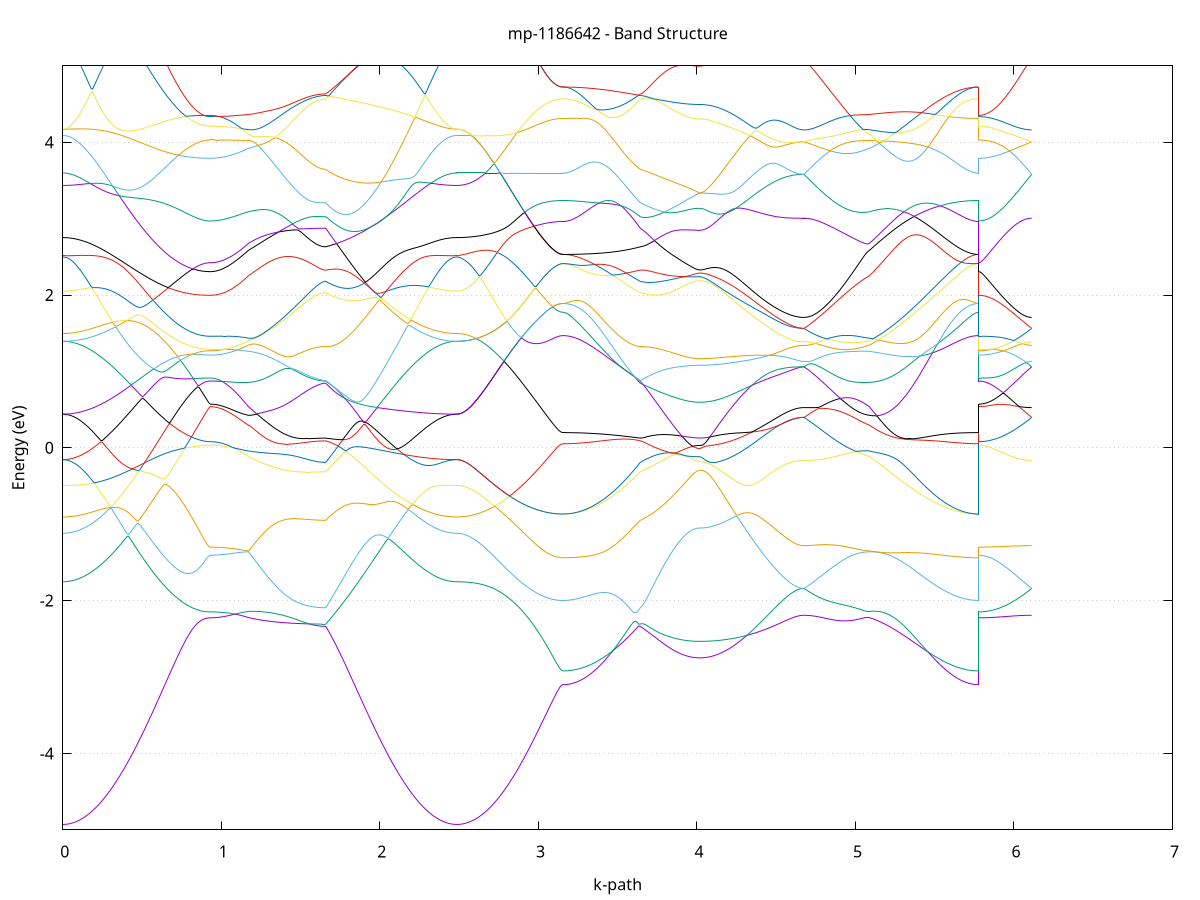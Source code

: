 set title 'mp-1186642 - Band Structure'
set xlabel 'k-path'
set ylabel 'Energy (eV)'
set grid y
set yrange [-5:5]
set terminal png size 800,600
set output 'mp-1186642_bands_gnuplot.png'
plot '-' using 1:2 with lines notitle, '-' using 1:2 with lines notitle, '-' using 1:2 with lines notitle, '-' using 1:2 with lines notitle, '-' using 1:2 with lines notitle, '-' using 1:2 with lines notitle, '-' using 1:2 with lines notitle, '-' using 1:2 with lines notitle, '-' using 1:2 with lines notitle, '-' using 1:2 with lines notitle, '-' using 1:2 with lines notitle, '-' using 1:2 with lines notitle, '-' using 1:2 with lines notitle, '-' using 1:2 with lines notitle, '-' using 1:2 with lines notitle, '-' using 1:2 with lines notitle, '-' using 1:2 with lines notitle, '-' using 1:2 with lines notitle, '-' using 1:2 with lines notitle, '-' using 1:2 with lines notitle, '-' using 1:2 with lines notitle, '-' using 1:2 with lines notitle, '-' using 1:2 with lines notitle, '-' using 1:2 with lines notitle, '-' using 1:2 with lines notitle, '-' using 1:2 with lines notitle, '-' using 1:2 with lines notitle, '-' using 1:2 with lines notitle, '-' using 1:2 with lines notitle, '-' using 1:2 with lines notitle, '-' using 1:2 with lines notitle, '-' using 1:2 with lines notitle, '-' using 1:2 with lines notitle, '-' using 1:2 with lines notitle, '-' using 1:2 with lines notitle, '-' using 1:2 with lines notitle, '-' using 1:2 with lines notitle, '-' using 1:2 with lines notitle, '-' using 1:2 with lines notitle, '-' using 1:2 with lines notitle, '-' using 1:2 with lines notitle, '-' using 1:2 with lines notitle, '-' using 1:2 with lines notitle, '-' using 1:2 with lines notitle, '-' using 1:2 with lines notitle, '-' using 1:2 with lines notitle, '-' using 1:2 with lines notitle, '-' using 1:2 with lines notitle, '-' using 1:2 with lines notitle, '-' using 1:2 with lines notitle, '-' using 1:2 with lines notitle, '-' using 1:2 with lines notitle, '-' using 1:2 with lines notitle, '-' using 1:2 with lines notitle, '-' using 1:2 with lines notitle, '-' using 1:2 with lines notitle, '-' using 1:2 with lines notitle, '-' using 1:2 with lines notitle, '-' using 1:2 with lines notitle, '-' using 1:2 with lines notitle, '-' using 1:2 with lines notitle, '-' using 1:2 with lines notitle, '-' using 1:2 with lines notitle, '-' using 1:2 with lines notitle
0.000000 -49.583279
0.009896 -49.583279
0.019792 -49.583279
0.029688 -49.583279
0.039584 -49.583279
0.049480 -49.583179
0.059376 -49.583179
0.069272 -49.583079
0.079168 -49.582979
0.089064 -49.582879
0.098960 -49.582779
0.108856 -49.582679
0.118752 -49.582579
0.128648 -49.582479
0.138544 -49.582279
0.148440 -49.582179
0.158336 -49.581979
0.168232 -49.581879
0.178128 -49.581679
0.188024 -49.581479
0.197920 -49.581279
0.207816 -49.581079
0.217712 -49.580879
0.227608 -49.580679
0.237504 -49.580379
0.247400 -49.580179
0.257296 -49.579979
0.267193 -49.579679
0.277089 -49.579379
0.286985 -49.579179
0.296881 -49.578879
0.306777 -49.578579
0.316673 -49.578279
0.326569 -49.577979
0.336465 -49.577679
0.346361 -49.577379
0.356257 -49.577079
0.366153 -49.576679
0.376049 -49.576379
0.385945 -49.576079
0.395841 -49.575679
0.405737 -49.575379
0.415633 -49.574979
0.425529 -49.574679
0.435425 -49.574279
0.445321 -49.573979
0.455217 -49.573579
0.465113 -49.573179
0.475009 -49.572779
0.484905 -49.572379
0.494801 -49.572079
0.504697 -49.571679
0.514593 -49.571279
0.524489 -49.570879
0.534385 -49.570479
0.544281 -49.570079
0.554177 -49.569679
0.564073 -49.569279
0.573969 -49.568879
0.583865 -49.568479
0.593761 -49.568079
0.603657 -49.567679
0.613553 -49.567279
0.623449 -49.566879
0.633345 -49.566479
0.643241 -49.566079
0.653137 -49.565679
0.663033 -49.565279
0.672929 -49.564879
0.682825 -49.564379
0.692721 -49.563979
0.702617 -49.563679
0.712513 -49.563279
0.722409 -49.562879
0.732305 -49.562479
0.742201 -49.562079
0.752097 -49.561679
0.761993 -49.561279
0.771889 -49.560979
0.781785 -49.560579
0.791681 -49.560179
0.801578 -49.559879
0.811474 -49.559479
0.821370 -49.559179
0.831266 -49.558879
0.841162 -49.558579
0.851058 -49.558279
0.860954 -49.557979
0.870850 -49.557679
0.880746 -49.557479
0.890642 -49.557279
0.900538 -49.557079
0.910434 -49.556979
0.920330 -49.556879
0.930226 -49.556879
0.930226 -49.556879
0.939845 -49.556879
0.949463 -49.556879
0.959082 -49.556879
0.968701 -49.556879
0.978320 -49.556879
0.987939 -49.556879
0.997557 -49.556879
1.007176 -49.556979
1.016795 -49.557079
1.026414 -49.557079
1.036033 -49.557179
1.045652 -49.557279
1.055270 -49.557379
1.064889 -49.557379
1.074508 -49.557479
1.084127 -49.557579
1.093746 -49.557779
1.103364 -49.557879
1.112983 -49.557979
1.122602 -49.558079
1.132221 -49.558279
1.141840 -49.558379
1.151458 -49.558479
1.161077 -49.558679
1.170696 -49.558779
1.170696 -49.558779
1.180650 -49.558879
1.190603 -49.559079
1.200557 -49.559179
1.210511 -49.559279
1.220465 -49.559379
1.230418 -49.559479
1.240372 -49.559579
1.250326 -49.559679
1.260279 -49.559779
1.270233 -49.559879
1.280187 -49.559979
1.290140 -49.560079
1.300094 -49.560179
1.310048 -49.560279
1.320001 -49.560379
1.329955 -49.560479
1.339909 -49.560579
1.349863 -49.560579
1.359816 -49.560679
1.369770 -49.560779
1.379724 -49.560879
1.389677 -49.560979
1.399631 -49.560979
1.409585 -49.561079
1.419538 -49.561179
1.429492 -49.561179
1.439446 -49.561279
1.449399 -49.561379
1.459353 -49.561379
1.469307 -49.561479
1.479260 -49.561479
1.489214 -49.561579
1.499168 -49.561579
1.509122 -49.561679
1.519075 -49.561679
1.529029 -49.561779
1.538983 -49.561779
1.548936 -49.561779
1.558890 -49.561879
1.568844 -49.561879
1.578797 -49.561879
1.588751 -49.561879
1.598705 -49.561979
1.608658 -49.561979
1.618612 -49.561979
1.628566 -49.561979
1.638519 -49.561979
1.648473 -49.561979
1.658427 -49.561979
1.658427 -49.561979
1.668400 -49.561679
1.678374 -49.561379
1.688348 -49.561079
1.698321 -49.560879
1.708295 -49.560579
1.718268 -49.560279
1.728242 -49.560679
1.738216 -49.561079
1.748189 -49.561479
1.758163 -49.561879
1.768136 -49.562279
1.778110 -49.562779
1.788083 -49.563179
1.798057 -49.563579
1.808031 -49.563979
1.818004 -49.564479
1.827978 -49.564879
1.837951 -49.565279
1.847925 -49.565679
1.857898 -49.566179
1.867872 -49.566579
1.877846 -49.566979
1.887819 -49.567479
1.897793 -49.567879
1.907766 -49.568279
1.917740 -49.568679
1.927714 -49.569179
1.937687 -49.569579
1.947661 -49.569979
1.957634 -49.570379
1.967608 -49.570779
1.977581 -49.571279
1.987555 -49.571679
1.997529 -49.572079
2.007502 -49.572479
2.017476 -49.572879
2.027449 -49.573279
2.037423 -49.573579
2.047396 -49.573979
2.057370 -49.574379
2.067344 -49.574779
2.077317 -49.575079
2.087291 -49.575479
2.097264 -49.575879
2.107238 -49.576179
2.117212 -49.576579
2.127185 -49.576879
2.137159 -49.577179
2.147132 -49.577579
2.157106 -49.577879
2.167079 -49.578179
2.177053 -49.578479
2.187027 -49.578779
2.197000 -49.579079
2.206974 -49.579279
2.216947 -49.579579
2.226921 -49.579879
2.236895 -49.580079
2.246868 -49.580379
2.256842 -49.580579
2.266815 -49.580779
2.276789 -49.581079
2.286762 -49.581279
2.296736 -49.581479
2.306710 -49.581679
2.316683 -49.581779
2.326657 -49.581979
2.336630 -49.582179
2.346604 -49.582279
2.356577 -49.582479
2.366551 -49.582579
2.376525 -49.582679
2.386498 -49.582779
2.396472 -49.582879
2.406445 -49.582979
2.416419 -49.583079
2.426393 -49.583179
2.436366 -49.583179
2.446340 -49.583279
2.456313 -49.583279
2.466287 -49.583279
2.476260 -49.583279
2.486234 -49.583279
2.486234 -49.583279
2.496217 -49.583279
2.506200 -49.583279
2.516183 -49.583279
2.526166 -49.583279
2.536149 -49.583179
2.546133 -49.583179
2.556116 -49.583079
2.566099 -49.582979
2.576082 -49.582879
2.586065 -49.582779
2.596048 -49.582679
2.606031 -49.582579
2.616014 -49.582479
2.625997 -49.582279
2.635980 -49.582179
2.645964 -49.581979
2.655947 -49.581879
2.665930 -49.581679
2.675913 -49.581479
2.685896 -49.581279
2.695879 -49.581079
2.705862 -49.580879
2.715845 -49.580679
2.725828 -49.580479
2.735811 -49.580179
2.745794 -49.579979
2.755778 -49.579779
2.765761 -49.579479
2.775744 -49.579179
2.785727 -49.578979
2.795710 -49.578679
2.805693 -49.578379
2.815676 -49.578079
2.825659 -49.577879
2.835642 -49.577579
2.845625 -49.577279
2.855608 -49.576979
2.865592 -49.576579
2.875575 -49.576279
2.885558 -49.575979
2.895541 -49.575679
2.905524 -49.575379
2.915507 -49.575079
2.925490 -49.574779
2.935473 -49.574479
2.945456 -49.574179
2.955439 -49.573779
2.965423 -49.573479
2.975406 -49.573179
2.985389 -49.572879
2.995372 -49.572679
3.005355 -49.572379
3.015338 -49.572079
3.025321 -49.571779
3.035304 -49.571579
3.045287 -49.571279
3.055270 -49.571079
3.065253 -49.570879
3.075237 -49.570679
3.085220 -49.570479
3.095203 -49.570379
3.105186 -49.570279
3.115169 -49.570079
3.125152 -49.570079
3.135135 -49.569979
3.145118 -49.569979
3.155101 -49.569879
3.155101 -49.569879
3.165055 -49.569879
3.175009 -49.569879
3.184962 -49.569879
3.194916 -49.569879
3.204870 -49.569779
3.214823 -49.569779
3.224777 -49.569779
3.234731 -49.569679
3.244684 -49.569579
3.254638 -49.569579
3.264592 -49.569479
3.274546 -49.569379
3.284499 -49.569279
3.294453 -49.569179
3.304407 -49.569079
3.314360 -49.568979
3.324314 -49.568879
3.334268 -49.568779
3.344221 -49.568579
3.354175 -49.568479
3.364129 -49.568279
3.374082 -49.568179
3.384036 -49.567979
3.393990 -49.567879
3.403944 -49.567679
3.413897 -49.567479
3.423851 -49.567279
3.433805 -49.567079
3.443758 -49.566879
3.453712 -49.566679
3.463666 -49.566479
3.473619 -49.566279
3.483573 -49.566079
3.493527 -49.565879
3.503480 -49.565679
3.513434 -49.565379
3.523388 -49.565179
3.533341 -49.564879
3.543295 -49.564679
3.553249 -49.564379
3.563203 -49.564179
3.573156 -49.563879
3.583110 -49.563679
3.593064 -49.563379
3.603017 -49.563079
3.612971 -49.562879
3.622925 -49.562579
3.632878 -49.562279
3.642832 -49.561979
3.642832 -49.561979
3.652705 -49.561879
3.662578 -49.561779
3.672451 -49.561779
3.682324 -49.561679
3.692198 -49.561779
3.702071 -49.561779
3.711944 -49.561879
3.721817 -49.561979
3.731690 -49.562079
3.741563 -49.562179
3.751436 -49.562279
3.761309 -49.562479
3.771183 -49.562579
3.781056 -49.562779
3.790929 -49.562879
3.800802 -49.563079
3.810675 -49.563179
3.820548 -49.563279
3.830421 -49.563479
3.840294 -49.563579
3.850167 -49.563679
3.860041 -49.563879
3.869914 -49.563979
3.879787 -49.564079
3.889660 -49.564179
3.899533 -49.564279
3.909406 -49.564379
3.919279 -49.564479
3.929152 -49.564479
3.939026 -49.564579
3.948899 -49.564679
3.958772 -49.564679
3.968645 -49.564779
3.978518 -49.564779
3.988391 -49.564779
3.998264 -49.564779
4.008137 -49.564879
4.018010 -49.564879
4.018010 -49.564879
4.027977 -49.564879
4.037943 -49.564779
4.047909 -49.564779
4.057875 -49.564779
4.067841 -49.564779
4.077808 -49.564779
4.087774 -49.564679
4.097740 -49.564679
4.107706 -49.564579
4.117672 -49.564579
4.127639 -49.564479
4.137605 -49.564379
4.147571 -49.564379
4.157537 -49.564279
4.167503 -49.564179
4.177470 -49.564079
4.187436 -49.563979
4.197402 -49.563879
4.207368 -49.563779
4.217334 -49.563679
4.227301 -49.563579
4.237267 -49.563479
4.247233 -49.563379
4.257199 -49.563279
4.267165 -49.563079
4.277132 -49.562979
4.287098 -49.562879
4.297064 -49.562679
4.307030 -49.562579
4.316996 -49.562379
4.326963 -49.562279
4.336929 -49.562079
4.346895 -49.561979
4.356861 -49.561779
4.366827 -49.561579
4.376794 -49.561379
4.386760 -49.561279
4.396726 -49.561079
4.406692 -49.560879
4.416658 -49.560679
4.426625 -49.560579
4.436591 -49.560379
4.446557 -49.560179
4.456523 -49.559979
4.466489 -49.559779
4.476455 -49.559579
4.486422 -49.559379
4.496388 -49.559179
4.506354 -49.558979
4.516320 -49.558879
4.526286 -49.558679
4.536253 -49.558479
4.546219 -49.558279
4.556185 -49.558079
4.566151 -49.557979
4.576117 -49.557779
4.586084 -49.557579
4.596050 -49.557479
4.606016 -49.557279
4.615982 -49.557179
4.625948 -49.557079
4.635915 -49.556979
4.645881 -49.556879
4.655847 -49.556879
4.665813 -49.556879
4.675779 -49.556779
4.675779 -49.556779
4.685587 -49.556779
4.695394 -49.556879
4.705202 -49.556879
4.715009 -49.556879
4.724817 -49.556879
4.734624 -49.556979
4.744431 -49.556979
4.754239 -49.557079
4.764046 -49.557079
4.773854 -49.557179
4.783661 -49.557179
4.793469 -49.557279
4.803276 -49.557279
4.813084 -49.557379
4.822891 -49.557379
4.832698 -49.557479
4.842506 -49.557479
4.852313 -49.557579
4.862121 -49.557579
4.871928 -49.557679
4.881736 -49.557679
4.891543 -49.557779
4.901350 -49.557779
4.911158 -49.557879
4.920965 -49.557879
4.930773 -49.557979
4.940580 -49.557979
4.950388 -49.557979
4.960195 -49.558079
4.970003 -49.558079
4.979810 -49.558179
4.989617 -49.558179
4.999425 -49.558279
5.009232 -49.558279
5.019040 -49.558379
5.028847 -49.558379
5.038655 -49.558479
5.048462 -49.558479
5.058270 -49.558579
5.068077 -49.558679
5.077884 -49.558679
5.087692 -49.558779
5.087692 -49.558779
5.097688 -49.558979
5.107685 -49.559179
5.117681 -49.559279
5.127678 -49.559479
5.137674 -49.559679
5.147671 -49.559879
5.157667 -49.560079
5.167663 -49.560279
5.177660 -49.560479
5.187656 -49.560679
5.197653 -49.560879
5.207649 -49.561079
5.217646 -49.561279
5.227642 -49.561479
5.237639 -49.561679
5.247635 -49.561879
5.257632 -49.562179
5.267628 -49.562379
5.277624 -49.562579
5.287621 -49.562779
5.297617 -49.562979
5.307614 -49.563279
5.317610 -49.563479
5.327607 -49.563679
5.337603 -49.563879
5.347600 -49.564079
5.357596 -49.564379
5.367593 -49.564579
5.377589 -49.564779
5.387585 -49.564979
5.397582 -49.565179
5.407578 -49.565379
5.417575 -49.565679
5.427571 -49.565879
5.437568 -49.566079
5.447564 -49.566279
5.457561 -49.566479
5.467557 -49.566679
5.477554 -49.566779
5.487550 -49.566979
5.497547 -49.567179
5.507543 -49.567379
5.517539 -49.567579
5.527536 -49.567679
5.537532 -49.567879
5.547529 -49.568079
5.557525 -49.568179
5.567522 -49.568379
5.577518 -49.568479
5.587515 -49.568579
5.597511 -49.568779
5.607508 -49.568879
5.617504 -49.568979
5.627500 -49.569079
5.637497 -49.569179
5.647493 -49.569279
5.657490 -49.569379
5.667486 -49.569479
5.677483 -49.569579
5.687479 -49.569579
5.697476 -49.569679
5.707472 -49.569779
5.717469 -49.569779
5.727465 -49.569779
5.737461 -49.569879
5.747458 -49.569879
5.757454 -49.569879
5.767451 -49.569879
5.777447 -49.569879
5.777447 -49.556879
5.787284 -49.556879
5.797120 -49.556879
5.806956 -49.556879
5.816792 -49.556879
5.826629 -49.556879
5.836465 -49.556879
5.846301 -49.556879
5.856138 -49.556879
5.865974 -49.556879
5.875810 -49.556879
5.885646 -49.556879
5.895483 -49.556879
5.905319 -49.556879
5.915155 -49.556879
5.924992 -49.556879
5.934828 -49.556879
5.944664 -49.556879
5.954500 -49.556879
5.964337 -49.556879
5.974173 -49.556879
5.984009 -49.556879
5.993846 -49.556879
6.003682 -49.556879
6.013518 -49.556879
6.023354 -49.556879
6.033191 -49.556879
6.043027 -49.556879
6.052863 -49.556879
6.062699 -49.556879
6.072536 -49.556879
6.082372 -49.556879
6.092208 -49.556779
6.102045 -49.556779
6.111881 -49.556779
e
0.000000 -49.543979
0.009896 -49.543979
0.019792 -49.543979
0.029688 -49.543979
0.039584 -49.543979
0.049480 -49.543979
0.059376 -49.544079
0.069272 -49.544079
0.079168 -49.544179
0.089064 -49.544179
0.098960 -49.544279
0.108856 -49.544379
0.118752 -49.544479
0.128648 -49.544479
0.138544 -49.544579
0.148440 -49.544679
0.158336 -49.544779
0.168232 -49.544979
0.178128 -49.545079
0.188024 -49.545179
0.197920 -49.545279
0.207816 -49.545479
0.217712 -49.545579
0.227608 -49.545779
0.237504 -49.545879
0.247400 -49.546079
0.257296 -49.546179
0.267193 -49.546379
0.277089 -49.546579
0.286985 -49.546679
0.296881 -49.546879
0.306777 -49.547079
0.316673 -49.547279
0.326569 -49.547479
0.336465 -49.547679
0.346361 -49.547879
0.356257 -49.548079
0.366153 -49.548279
0.376049 -49.548479
0.385945 -49.548679
0.395841 -49.548879
0.405737 -49.549079
0.415633 -49.549279
0.425529 -49.549479
0.435425 -49.549679
0.445321 -49.549879
0.455217 -49.550179
0.465113 -49.550379
0.475009 -49.550579
0.484905 -49.550779
0.494801 -49.550979
0.504697 -49.551179
0.514593 -49.551379
0.524489 -49.551579
0.534385 -49.551879
0.544281 -49.552079
0.554177 -49.552279
0.564073 -49.552479
0.573969 -49.552679
0.583865 -49.552879
0.593761 -49.553079
0.603657 -49.553279
0.613553 -49.553379
0.623449 -49.553579
0.633345 -49.553779
0.643241 -49.553979
0.653137 -49.554179
0.663033 -49.554279
0.672929 -49.554479
0.682825 -49.554679
0.692721 -49.554779
0.702617 -49.554979
0.712513 -49.555079
0.722409 -49.555279
0.732305 -49.555379
0.742201 -49.555479
0.752097 -49.555679
0.761993 -49.555779
0.771889 -49.555879
0.781785 -49.555979
0.791681 -49.556079
0.801578 -49.556179
0.811474 -49.556279
0.821370 -49.556279
0.831266 -49.556379
0.841162 -49.556479
0.851058 -49.556479
0.860954 -49.556579
0.870850 -49.556579
0.880746 -49.556679
0.890642 -49.556679
0.900538 -49.556679
0.910434 -49.556779
0.920330 -49.556779
0.930226 -49.556779
0.930226 -49.556779
0.939845 -49.556779
0.949463 -49.556779
0.959082 -49.556779
0.968701 -49.556779
0.978320 -49.556779
0.987939 -49.556779
0.997557 -49.556679
1.007176 -49.556679
1.016795 -49.556579
1.026414 -49.556579
1.036033 -49.556479
1.045652 -49.556379
1.055270 -49.556279
1.064889 -49.556279
1.074508 -49.556179
1.084127 -49.556079
1.093746 -49.555979
1.103364 -49.555779
1.112983 -49.555679
1.122602 -49.555579
1.132221 -49.555479
1.141840 -49.555279
1.151458 -49.555179
1.161077 -49.555079
1.170696 -49.554879
1.170696 -49.554879
1.180650 -49.554779
1.190603 -49.554779
1.200557 -49.554679
1.210511 -49.554679
1.220465 -49.554779
1.230418 -49.554779
1.240372 -49.554879
1.250326 -49.554979
1.260279 -49.554979
1.270233 -49.555079
1.280187 -49.555279
1.290140 -49.555379
1.300094 -49.555479
1.310048 -49.555579
1.320001 -49.555679
1.329955 -49.555779
1.339909 -49.555879
1.349863 -49.555979
1.359816 -49.556179
1.369770 -49.556279
1.379724 -49.556379
1.389677 -49.556479
1.399631 -49.556579
1.409585 -49.556679
1.419538 -49.556779
1.429492 -49.556879
1.439446 -49.556979
1.449399 -49.557079
1.459353 -49.557079
1.469307 -49.557179
1.479260 -49.557279
1.489214 -49.557379
1.499168 -49.557379
1.509122 -49.557479
1.519075 -49.557579
1.529029 -49.557579
1.538983 -49.557679
1.548936 -49.557679
1.558890 -49.557779
1.568844 -49.557779
1.578797 -49.557879
1.588751 -49.557879
1.598705 -49.557879
1.608658 -49.557879
1.618612 -49.557979
1.628566 -49.557979
1.638519 -49.557979
1.648473 -49.557979
1.658427 -49.557979
1.658427 -49.557979
1.668400 -49.558379
1.678374 -49.558679
1.688348 -49.559079
1.698321 -49.559479
1.708295 -49.559879
1.718268 -49.560279
1.728242 -49.559979
1.738216 -49.559679
1.748189 -49.559279
1.758163 -49.558979
1.768136 -49.558679
1.778110 -49.558379
1.788083 -49.558079
1.798057 -49.557779
1.808031 -49.557479
1.818004 -49.557179
1.827978 -49.556879
1.837951 -49.556579
1.847925 -49.556279
1.857898 -49.555979
1.867872 -49.555579
1.877846 -49.555279
1.887819 -49.554979
1.897793 -49.554679
1.907766 -49.554379
1.917740 -49.554079
1.927714 -49.553779
1.937687 -49.553479
1.947661 -49.553179
1.957634 -49.552879
1.967608 -49.552579
1.977581 -49.552279
1.987555 -49.552079
1.997529 -49.551779
2.007502 -49.551479
2.017476 -49.551179
2.027449 -49.550879
2.037423 -49.550679
2.047396 -49.550379
2.057370 -49.550079
2.067344 -49.549879
2.077317 -49.549579
2.087291 -49.549379
2.097264 -49.549079
2.107238 -49.548879
2.117212 -49.548579
2.127185 -49.548379
2.137159 -49.548179
2.147132 -49.547879
2.157106 -49.547679
2.167079 -49.547479
2.177053 -49.547279
2.187027 -49.547079
2.197000 -49.546879
2.206974 -49.546679
2.216947 -49.546479
2.226921 -49.546279
2.236895 -49.546179
2.246868 -49.545979
2.256842 -49.545779
2.266815 -49.545679
2.276789 -49.545479
2.286762 -49.545379
2.296736 -49.545179
2.306710 -49.545079
2.316683 -49.544979
2.326657 -49.544879
2.336630 -49.544779
2.346604 -49.544679
2.356577 -49.544579
2.366551 -49.544479
2.376525 -49.544379
2.386498 -49.544279
2.396472 -49.544179
2.406445 -49.544179
2.416419 -49.544079
2.426393 -49.544079
2.436366 -49.543979
2.446340 -49.543979
2.456313 -49.543979
2.466287 -49.543979
2.476260 -49.543979
2.486234 -49.543879
2.486234 -49.543979
2.496217 -49.543979
2.506200 -49.543979
2.516183 -49.543979
2.526166 -49.543979
2.536149 -49.543979
2.546133 -49.543979
2.556116 -49.543979
2.566099 -49.543979
2.576082 -49.543979
2.586065 -49.543979
2.596048 -49.543979
2.606031 -49.543979
2.616014 -49.543979
2.625997 -49.543979
2.635980 -49.543979
2.645964 -49.543979
2.655947 -49.543979
2.665930 -49.543979
2.675913 -49.543979
2.685896 -49.543979
2.695879 -49.543979
2.705862 -49.543979
2.715845 -49.543979
2.725828 -49.543979
2.735811 -49.543979
2.745794 -49.543979
2.755778 -49.543979
2.765761 -49.543979
2.775744 -49.543979
2.785727 -49.543979
2.795710 -49.543979
2.805693 -49.543979
2.815676 -49.543979
2.825659 -49.543979
2.835642 -49.544279
2.845625 -49.544579
2.855608 -49.544879
2.865592 -49.545179
2.875575 -49.545479
2.885558 -49.545779
2.895541 -49.546079
2.905524 -49.546479
2.915507 -49.546779
2.925490 -49.547079
2.935473 -49.547379
2.945456 -49.547679
2.955439 -49.547979
2.965423 -49.548279
2.975406 -49.548579
2.985389 -49.548879
2.995372 -49.549179
3.005355 -49.549479
3.015338 -49.549679
3.025321 -49.549979
3.035304 -49.550279
3.045287 -49.550479
3.055270 -49.550679
3.065253 -49.550879
3.075237 -49.551079
3.085220 -49.551279
3.095203 -49.551379
3.105186 -49.551579
3.115169 -49.551679
3.125152 -49.551779
3.135135 -49.551779
3.145118 -49.551879
3.155101 -49.551879
3.155101 -49.551879
3.165055 -49.551879
3.175009 -49.551879
3.184962 -49.551879
3.194916 -49.551879
3.204870 -49.551879
3.214823 -49.551879
3.224777 -49.551879
3.234731 -49.551879
3.244684 -49.551879
3.254638 -49.551879
3.264592 -49.551879
3.274546 -49.551879
3.284499 -49.551879
3.294453 -49.551879
3.304407 -49.551879
3.314360 -49.551879
3.324314 -49.551979
3.334268 -49.551979
3.344221 -49.551979
3.354175 -49.552079
3.364129 -49.552079
3.374082 -49.552079
3.384036 -49.552179
3.393990 -49.552279
3.403944 -49.552379
3.413897 -49.552379
3.423851 -49.552479
3.433805 -49.552679
3.443758 -49.552779
3.453712 -49.552879
3.463666 -49.553079
3.473619 -49.553179
3.483573 -49.553379
3.493527 -49.553579
3.503480 -49.553779
3.513434 -49.553979
3.523388 -49.554279
3.533341 -49.554479
3.543295 -49.554779
3.553249 -49.555079
3.563203 -49.555279
3.573156 -49.555579
3.583110 -49.555979
3.593064 -49.556279
3.603017 -49.556579
3.612971 -49.556879
3.622925 -49.557279
3.632878 -49.557579
3.642832 -49.557979
3.642832 -49.557979
3.652705 -49.558079
3.662578 -49.558279
3.672451 -49.558379
3.682324 -49.558379
3.692198 -49.558479
3.702071 -49.558479
3.711944 -49.558479
3.721817 -49.558379
3.731690 -49.558379
3.741563 -49.558279
3.751436 -49.558179
3.761309 -49.558179
3.771183 -49.558079
3.781056 -49.557979
3.790929 -49.557879
3.800802 -49.557779
3.810675 -49.557779
3.820548 -49.557679
3.830421 -49.557579
3.840294 -49.557579
3.850167 -49.557479
3.860041 -49.557379
3.869914 -49.557379
3.879787 -49.557279
3.889660 -49.557279
3.899533 -49.557179
3.909406 -49.557179
3.919279 -49.557079
3.929152 -49.557079
3.939026 -49.557079
3.948899 -49.556979
3.958772 -49.556979
3.968645 -49.556979
3.978518 -49.556979
3.988391 -49.556979
3.998264 -49.556979
4.008137 -49.556979
4.018010 -49.556979
4.018010 -49.556979
4.027977 -49.556979
4.037943 -49.556979
4.047909 -49.556979
4.057875 -49.556979
4.067841 -49.556879
4.077808 -49.556979
4.087774 -49.556879
4.097740 -49.556879
4.107706 -49.556879
4.117672 -49.556879
4.127639 -49.556879
4.137605 -49.556879
4.147571 -49.556879
4.157537 -49.556879
4.167503 -49.556879
4.177470 -49.556879
4.187436 -49.556879
4.197402 -49.556879
4.207368 -49.556879
4.217334 -49.556879
4.227301 -49.556879
4.237267 -49.556879
4.247233 -49.556879
4.257199 -49.556879
4.267165 -49.556879
4.277132 -49.556879
4.287098 -49.556879
4.297064 -49.556879
4.307030 -49.556879
4.316996 -49.556879
4.326963 -49.556879
4.336929 -49.556879
4.346895 -49.556879
4.356861 -49.556879
4.366827 -49.556879
4.376794 -49.556879
4.386760 -49.556879
4.396726 -49.556879
4.406692 -49.556879
4.416658 -49.556879
4.426625 -49.556879
4.436591 -49.556879
4.446557 -49.556879
4.456523 -49.556879
4.466489 -49.556879
4.476455 -49.556879
4.486422 -49.556879
4.496388 -49.556879
4.506354 -49.556879
4.516320 -49.556879
4.526286 -49.556879
4.536253 -49.556879
4.546219 -49.556879
4.556185 -49.556879
4.566151 -49.556879
4.576117 -49.556779
4.586084 -49.556779
4.596050 -49.556779
4.606016 -49.556779
4.615982 -49.556779
4.625948 -49.556779
4.635915 -49.556779
4.645881 -49.556779
4.655847 -49.556779
4.665813 -49.556779
4.675779 -49.556779
4.675779 -49.556779
4.685587 -49.556779
4.695394 -49.556779
4.705202 -49.556779
4.715009 -49.556779
4.724817 -49.556779
4.734624 -49.556779
4.744431 -49.556779
4.754239 -49.556779
4.764046 -49.556779
4.773854 -49.556679
4.783661 -49.556679
4.793469 -49.556679
4.803276 -49.556679
4.813084 -49.556579
4.822891 -49.556579
4.832698 -49.556579
4.842506 -49.556479
4.852313 -49.556479
4.862121 -49.556479
4.871928 -49.556379
4.881736 -49.556379
4.891543 -49.556279
4.901350 -49.556279
4.911158 -49.556179
4.920965 -49.556179
4.930773 -49.556079
4.940580 -49.555979
4.950388 -49.555979
4.960195 -49.555879
4.970003 -49.555879
4.979810 -49.555779
4.989617 -49.555679
4.999425 -49.555579
5.009232 -49.555579
5.019040 -49.555479
5.028847 -49.555379
5.038655 -49.555279
5.048462 -49.555279
5.058270 -49.555179
5.068077 -49.555079
5.077884 -49.554979
5.087692 -49.554879
5.087692 -49.554879
5.097688 -49.554679
5.107685 -49.554579
5.117681 -49.554379
5.127678 -49.554179
5.137674 -49.554079
5.147671 -49.553879
5.157667 -49.553679
5.167663 -49.553479
5.177660 -49.553279
5.187656 -49.553079
5.197653 -49.552879
5.207649 -49.552679
5.217646 -49.552479
5.227642 -49.552279
5.237639 -49.552079
5.247635 -49.551879
5.257632 -49.551779
5.267628 -49.551779
5.277624 -49.551779
5.287621 -49.551779
5.297617 -49.551779
5.307614 -49.551779
5.317610 -49.551779
5.327607 -49.551779
5.337603 -49.551779
5.347600 -49.551779
5.357596 -49.551779
5.367593 -49.551779
5.377589 -49.551779
5.387585 -49.551779
5.397582 -49.551779
5.407578 -49.551779
5.417575 -49.551779
5.427571 -49.551779
5.437568 -49.551779
5.447564 -49.551779
5.457561 -49.551779
5.467557 -49.551779
5.477554 -49.551779
5.487550 -49.551779
5.497547 -49.551779
5.507543 -49.551779
5.517539 -49.551779
5.527536 -49.551879
5.537532 -49.551879
5.547529 -49.551879
5.557525 -49.551879
5.567522 -49.551879
5.577518 -49.551879
5.587515 -49.551879
5.597511 -49.551879
5.607508 -49.551879
5.617504 -49.551879
5.627500 -49.551879
5.637497 -49.551879
5.647493 -49.551879
5.657490 -49.551879
5.667486 -49.551879
5.677483 -49.551879
5.687479 -49.551879
5.697476 -49.551879
5.707472 -49.551879
5.717469 -49.551879
5.727465 -49.551879
5.737461 -49.551879
5.747458 -49.551879
5.757454 -49.551879
5.767451 -49.551879
5.777447 -49.551879
5.777447 -49.556779
5.787284 -49.556779
5.797120 -49.556779
5.806956 -49.556779
5.816792 -49.556779
5.826629 -49.556779
5.836465 -49.556779
5.846301 -49.556779
5.856138 -49.556779
5.865974 -49.556779
5.875810 -49.556779
5.885646 -49.556779
5.895483 -49.556779
5.905319 -49.556779
5.915155 -49.556779
5.924992 -49.556779
5.934828 -49.556779
5.944664 -49.556779
5.954500 -49.556779
5.964337 -49.556779
5.974173 -49.556779
5.984009 -49.556779
5.993846 -49.556779
6.003682 -49.556779
6.013518 -49.556779
6.023354 -49.556779
6.033191 -49.556779
6.043027 -49.556779
6.052863 -49.556779
6.062699 -49.556779
6.072536 -49.556779
6.082372 -49.556779
6.092208 -49.556779
6.102045 -49.556779
6.111881 -49.556779
e
0.000000 -49.538579
0.009896 -49.538579
0.019792 -49.538579
0.029688 -49.538579
0.039584 -49.538579
0.049480 -49.538679
0.059376 -49.538679
0.069272 -49.538679
0.079168 -49.538679
0.089064 -49.538679
0.098960 -49.538779
0.108856 -49.538779
0.118752 -49.538779
0.128648 -49.538879
0.138544 -49.538879
0.148440 -49.538979
0.158336 -49.538979
0.168232 -49.539079
0.178128 -49.539079
0.188024 -49.539179
0.197920 -49.539179
0.207816 -49.539279
0.217712 -49.539279
0.227608 -49.539379
0.237504 -49.539479
0.247400 -49.539579
0.257296 -49.539579
0.267193 -49.539679
0.277089 -49.539779
0.286985 -49.539879
0.296881 -49.539979
0.306777 -49.540079
0.316673 -49.540179
0.326569 -49.540279
0.336465 -49.540379
0.346361 -49.540479
0.356257 -49.540579
0.366153 -49.540679
0.376049 -49.540779
0.385945 -49.540979
0.395841 -49.541079
0.405737 -49.541179
0.415633 -49.541279
0.425529 -49.541479
0.435425 -49.541579
0.445321 -49.541779
0.455217 -49.541879
0.465113 -49.542079
0.475009 -49.542179
0.484905 -49.542379
0.494801 -49.542479
0.504697 -49.542679
0.514593 -49.542879
0.524489 -49.542979
0.534385 -49.543179
0.544281 -49.543379
0.554177 -49.543579
0.564073 -49.543779
0.573969 -49.543979
0.583865 -49.544179
0.593761 -49.544379
0.603657 -49.544579
0.613553 -49.544779
0.623449 -49.544979
0.633345 -49.545179
0.643241 -49.545379
0.653137 -49.545579
0.663033 -49.545879
0.672929 -49.546079
0.682825 -49.546279
0.692721 -49.546579
0.702617 -49.546779
0.712513 -49.547079
0.722409 -49.547279
0.732305 -49.547479
0.742201 -49.547779
0.752097 -49.547979
0.761993 -49.548279
0.771889 -49.548579
0.781785 -49.548779
0.791681 -49.549079
0.801578 -49.549279
0.811474 -49.549579
0.821370 -49.549779
0.831266 -49.550079
0.841162 -49.550279
0.851058 -49.550579
0.860954 -49.550779
0.870850 -49.550979
0.880746 -49.551179
0.890642 -49.551279
0.900538 -49.551479
0.910434 -49.551579
0.920330 -49.551679
0.930226 -49.551679
0.930226 -49.551679
0.939845 -49.551679
0.949463 -49.551679
0.959082 -49.551679
0.968701 -49.551679
0.978320 -49.551679
0.987939 -49.551679
0.997557 -49.551679
1.007176 -49.551679
1.016795 -49.551679
1.026414 -49.551679
1.036033 -49.551679
1.045652 -49.551679
1.055270 -49.551679
1.064889 -49.551679
1.074508 -49.551679
1.084127 -49.551679
1.093746 -49.551679
1.103364 -49.551679
1.112983 -49.551679
1.122602 -49.551679
1.132221 -49.551679
1.141840 -49.551679
1.151458 -49.551679
1.161077 -49.551679
1.170696 -49.551679
1.170696 -49.551679
1.180650 -49.551679
1.190603 -49.551579
1.200557 -49.551579
1.210511 -49.551479
1.220465 -49.551279
1.230418 -49.551179
1.240372 -49.550979
1.250326 -49.550779
1.260279 -49.550579
1.270233 -49.550379
1.280187 -49.550279
1.290140 -49.549979
1.300094 -49.549779
1.310048 -49.549579
1.320001 -49.549379
1.329955 -49.549179
1.339909 -49.549079
1.349863 -49.548879
1.359816 -49.548679
1.369770 -49.548479
1.379724 -49.548279
1.389677 -49.548079
1.399631 -49.547979
1.409585 -49.547779
1.419538 -49.547579
1.429492 -49.547479
1.439446 -49.547279
1.449399 -49.547179
1.459353 -49.547079
1.469307 -49.546879
1.479260 -49.546779
1.489214 -49.546679
1.499168 -49.546579
1.509122 -49.546479
1.519075 -49.546379
1.529029 -49.546279
1.538983 -49.546179
1.548936 -49.546079
1.558890 -49.545979
1.568844 -49.545979
1.578797 -49.545879
1.588751 -49.545779
1.598705 -49.545779
1.608658 -49.545779
1.618612 -49.545679
1.628566 -49.545679
1.638519 -49.545679
1.648473 -49.545679
1.658427 -49.545679
1.658427 -49.545679
1.668400 -49.545579
1.678374 -49.545479
1.688348 -49.545379
1.698321 -49.545279
1.708295 -49.545179
1.718268 -49.545079
1.728242 -49.544979
1.738216 -49.544879
1.748189 -49.544779
1.758163 -49.544679
1.768136 -49.544579
1.778110 -49.544479
1.788083 -49.544279
1.798057 -49.544179
1.808031 -49.544079
1.818004 -49.543979
1.827978 -49.543879
1.837951 -49.543679
1.847925 -49.543579
1.857898 -49.543479
1.867872 -49.543379
1.877846 -49.543279
1.887819 -49.543079
1.897793 -49.542979
1.907766 -49.542879
1.917740 -49.542779
1.927714 -49.542679
1.937687 -49.542479
1.947661 -49.542379
1.957634 -49.542279
1.967608 -49.542179
1.977581 -49.542079
1.987555 -49.541979
1.997529 -49.541779
2.007502 -49.541679
2.017476 -49.541579
2.027449 -49.541479
2.037423 -49.541379
2.047396 -49.541279
2.057370 -49.541179
2.067344 -49.541079
2.077317 -49.540979
2.087291 -49.540879
2.097264 -49.540779
2.107238 -49.540679
2.117212 -49.540579
2.127185 -49.540479
2.137159 -49.540379
2.147132 -49.540279
2.157106 -49.540179
2.167079 -49.540079
2.177053 -49.539979
2.187027 -49.539879
2.197000 -49.539779
2.206974 -49.539779
2.216947 -49.539679
2.226921 -49.539579
2.236895 -49.539479
2.246868 -49.539479
2.256842 -49.539379
2.266815 -49.539279
2.276789 -49.539279
2.286762 -49.539179
2.296736 -49.539179
2.306710 -49.539079
2.316683 -49.538979
2.326657 -49.538979
2.336630 -49.538979
2.346604 -49.538879
2.356577 -49.538879
2.366551 -49.538779
2.376525 -49.538779
2.386498 -49.538779
2.396472 -49.538679
2.406445 -49.538679
2.416419 -49.538679
2.426393 -49.538679
2.436366 -49.538679
2.446340 -49.538579
2.456313 -49.538579
2.466287 -49.538579
2.476260 -49.538579
2.486234 -49.538579
2.486234 -49.538579
2.496217 -49.538579
2.506200 -49.538579
2.516183 -49.538679
2.526166 -49.538679
2.536149 -49.538779
2.546133 -49.538779
2.556116 -49.538879
2.566099 -49.538979
2.576082 -49.538979
2.586065 -49.539079
2.596048 -49.539179
2.606031 -49.539379
2.616014 -49.539479
2.625997 -49.539579
2.635980 -49.539779
2.645964 -49.539879
2.655947 -49.540079
2.665930 -49.540179
2.675913 -49.540379
2.685896 -49.540579
2.695879 -49.540779
2.705862 -49.540979
2.715845 -49.541179
2.725828 -49.541379
2.735811 -49.541679
2.745794 -49.541879
2.755778 -49.542179
2.765761 -49.542379
2.775744 -49.542679
2.785727 -49.542879
2.795710 -49.543179
2.805693 -49.543479
2.815676 -49.543679
2.825659 -49.543979
2.835642 -49.543979
2.845625 -49.543979
2.855608 -49.543979
2.865592 -49.543979
2.875575 -49.543979
2.885558 -49.543979
2.895541 -49.543979
2.905524 -49.543979
2.915507 -49.543979
2.925490 -49.543979
2.935473 -49.543979
2.945456 -49.543979
2.955439 -49.543979
2.965423 -49.543979
2.975406 -49.543979
2.985389 -49.543979
2.995372 -49.543979
3.005355 -49.543979
3.015338 -49.543979
3.025321 -49.544079
3.035304 -49.544079
3.045287 -49.544079
3.055270 -49.544079
3.065253 -49.544079
3.075237 -49.544079
3.085220 -49.544079
3.095203 -49.544079
3.105186 -49.544079
3.115169 -49.544079
3.125152 -49.544079
3.135135 -49.544079
3.145118 -49.544079
3.155101 -49.544079
3.155101 -49.544079
3.165055 -49.544079
3.175009 -49.544079
3.184962 -49.544079
3.194916 -49.544079
3.204870 -49.544079
3.214823 -49.544179
3.224777 -49.544179
3.234731 -49.544279
3.244684 -49.544279
3.254638 -49.544379
3.264592 -49.544479
3.274546 -49.544579
3.284499 -49.544579
3.294453 -49.544679
3.304407 -49.544779
3.314360 -49.544879
3.324314 -49.544979
3.334268 -49.545079
3.344221 -49.545179
3.354175 -49.545279
3.364129 -49.545379
3.374082 -49.545479
3.384036 -49.545579
3.393990 -49.545679
3.403944 -49.545779
3.413897 -49.545879
3.423851 -49.545879
3.433805 -49.545979
3.443758 -49.546079
3.453712 -49.546079
3.463666 -49.546179
3.473619 -49.546179
3.483573 -49.546179
3.493527 -49.546279
3.503480 -49.546279
3.513434 -49.546279
3.523388 -49.546279
3.533341 -49.546279
3.543295 -49.546179
3.553249 -49.546179
3.563203 -49.546179
3.573156 -49.546079
3.583110 -49.546079
3.593064 -49.545979
3.603017 -49.545979
3.612971 -49.545879
3.622925 -49.545779
3.632878 -49.545779
3.642832 -49.545679
3.642832 -49.545679
3.652705 -49.545579
3.662578 -49.545579
3.672451 -49.545479
3.682324 -49.545479
3.692198 -49.545379
3.702071 -49.545379
3.711944 -49.545279
3.721817 -49.545279
3.731690 -49.545179
3.741563 -49.545079
3.751436 -49.545079
3.761309 -49.544979
3.771183 -49.544879
3.781056 -49.544879
3.790929 -49.544779
3.800802 -49.544679
3.810675 -49.544679
3.820548 -49.544579
3.830421 -49.544479
3.840294 -49.544479
3.850167 -49.544379
3.860041 -49.544379
3.869914 -49.544279
3.879787 -49.544179
3.889660 -49.544179
3.899533 -49.544079
3.909406 -49.544079
3.919279 -49.544079
3.929152 -49.543979
3.939026 -49.543979
3.948899 -49.543879
3.958772 -49.543879
3.968645 -49.543879
3.978518 -49.543879
3.988391 -49.543879
3.998264 -49.543779
4.008137 -49.543779
4.018010 -49.543779
4.018010 -49.543779
4.027977 -49.543779
4.037943 -49.543779
4.047909 -49.543879
4.057875 -49.543879
4.067841 -49.543879
4.077808 -49.543879
4.087774 -49.543979
4.097740 -49.543979
4.107706 -49.544079
4.117672 -49.544079
4.127639 -49.544179
4.137605 -49.544179
4.147571 -49.544279
4.157537 -49.544379
4.167503 -49.544379
4.177470 -49.544479
4.187436 -49.544579
4.197402 -49.544679
4.207368 -49.544779
4.217334 -49.544879
4.227301 -49.544979
4.237267 -49.545079
4.247233 -49.545179
4.257199 -49.545379
4.267165 -49.545479
4.277132 -49.545579
4.287098 -49.545779
4.297064 -49.545879
4.307030 -49.545979
4.316996 -49.546179
4.326963 -49.546279
4.336929 -49.546479
4.346895 -49.546579
4.356861 -49.546779
4.366827 -49.546979
4.376794 -49.547079
4.386760 -49.547279
4.396726 -49.547479
4.406692 -49.547679
4.416658 -49.547779
4.426625 -49.547979
4.436591 -49.548179
4.446557 -49.548379
4.456523 -49.548579
4.466489 -49.548779
4.476455 -49.548879
4.486422 -49.549079
4.496388 -49.549279
4.506354 -49.549479
4.516320 -49.549679
4.526286 -49.549879
4.536253 -49.550079
4.546219 -49.550179
4.556185 -49.550379
4.566151 -49.550579
4.576117 -49.550679
4.586084 -49.550879
4.596050 -49.550979
4.606016 -49.551179
4.615982 -49.551279
4.625948 -49.551379
4.635915 -49.551479
4.645881 -49.551579
4.655847 -49.551579
4.665813 -49.551679
4.675779 -49.551679
4.675779 -49.551679
4.685587 -49.551679
4.695394 -49.551679
4.705202 -49.551579
4.715009 -49.551579
4.724817 -49.551579
4.734624 -49.551579
4.744431 -49.551479
4.754239 -49.551479
4.764046 -49.551479
4.773854 -49.551479
4.783661 -49.551379
4.793469 -49.551379
4.803276 -49.551379
4.813084 -49.551279
4.822891 -49.551279
4.832698 -49.551279
4.842506 -49.551279
4.852313 -49.551279
4.862121 -49.551279
4.871928 -49.551279
4.881736 -49.551279
4.891543 -49.551279
4.901350 -49.551279
4.911158 -49.551279
4.920965 -49.551279
4.930773 -49.551279
4.940580 -49.551379
4.950388 -49.551379
4.960195 -49.551379
4.970003 -49.551379
4.979810 -49.551479
4.989617 -49.551479
4.999425 -49.551479
5.009232 -49.551479
5.019040 -49.551579
5.028847 -49.551579
5.038655 -49.551579
5.048462 -49.551679
5.058270 -49.551679
5.068077 -49.551679
5.077884 -49.551679
5.087692 -49.551679
5.087692 -49.551679
5.097688 -49.551679
5.107685 -49.551679
5.117681 -49.551679
5.127678 -49.551679
5.137674 -49.551679
5.147671 -49.551679
5.157667 -49.551679
5.167663 -49.551679
5.177660 -49.551679
5.187656 -49.551679
5.197653 -49.551679
5.207649 -49.551679
5.217646 -49.551679
5.227642 -49.551679
5.237639 -49.551779
5.247635 -49.551779
5.257632 -49.551679
5.267628 -49.551479
5.277624 -49.551179
5.287621 -49.550979
5.297617 -49.550779
5.307614 -49.550579
5.317610 -49.550379
5.327607 -49.550179
5.337603 -49.549879
5.347600 -49.549679
5.357596 -49.549479
5.367593 -49.549279
5.377589 -49.549079
5.387585 -49.548879
5.397582 -49.548679
5.407578 -49.548479
5.417575 -49.548279
5.427571 -49.548079
5.437568 -49.547879
5.447564 -49.547679
5.457561 -49.547479
5.467557 -49.547279
5.477554 -49.547079
5.487550 -49.546879
5.497547 -49.546679
5.507543 -49.546579
5.517539 -49.546379
5.527536 -49.546179
5.537532 -49.546079
5.547529 -49.545879
5.557525 -49.545779
5.567522 -49.545579
5.577518 -49.545479
5.587515 -49.545279
5.597511 -49.545179
5.607508 -49.545079
5.617504 -49.544979
5.627500 -49.544879
5.637497 -49.544779
5.647493 -49.544679
5.657490 -49.544579
5.667486 -49.544479
5.677483 -49.544379
5.687479 -49.544379
5.697476 -49.544279
5.707472 -49.544179
5.717469 -49.544179
5.727465 -49.544079
5.737461 -49.544079
5.747458 -49.544079
5.757454 -49.544079
5.767451 -49.544079
5.777447 -49.544079
5.777447 -49.551679
5.787284 -49.551679
5.797120 -49.551679
5.806956 -49.551679
5.816792 -49.551679
5.826629 -49.551679
5.836465 -49.551679
5.846301 -49.551679
5.856138 -49.551679
5.865974 -49.551679
5.875810 -49.551679
5.885646 -49.551679
5.895483 -49.551679
5.905319 -49.551679
5.915155 -49.551679
5.924992 -49.551679
5.934828 -49.551679
5.944664 -49.551679
5.954500 -49.551679
5.964337 -49.551679
5.974173 -49.551679
5.984009 -49.551679
5.993846 -49.551679
6.003682 -49.551679
6.013518 -49.551679
6.023354 -49.551679
6.033191 -49.551679
6.043027 -49.551679
6.052863 -49.551679
6.062699 -49.551679
6.072536 -49.551679
6.082372 -49.551679
6.092208 -49.551679
6.102045 -49.551679
6.111881 -49.551679
e
0.000000 -38.772579
0.009896 -38.772579
0.019792 -38.772579
0.029688 -38.772579
0.039584 -38.772579
0.049480 -38.772579
0.059376 -38.772579
0.069272 -38.772579
0.079168 -38.772579
0.089064 -38.772579
0.098960 -38.772579
0.108856 -38.772579
0.118752 -38.772579
0.128648 -38.772579
0.138544 -38.772579
0.148440 -38.772579
0.158336 -38.772579
0.168232 -38.772579
0.178128 -38.772579
0.188024 -38.772579
0.197920 -38.772579
0.207816 -38.772579
0.217712 -38.772579
0.227608 -38.772579
0.237504 -38.772579
0.247400 -38.772479
0.257296 -38.772479
0.267193 -38.772479
0.277089 -38.772479
0.286985 -38.772479
0.296881 -38.772479
0.306777 -38.772479
0.316673 -38.772479
0.326569 -38.772479
0.336465 -38.772479
0.346361 -38.772479
0.356257 -38.772379
0.366153 -38.772379
0.376049 -38.772379
0.385945 -38.772379
0.395841 -38.772379
0.405737 -38.772379
0.415633 -38.772379
0.425529 -38.772279
0.435425 -38.772279
0.445321 -38.772279
0.455217 -38.772279
0.465113 -38.772279
0.475009 -38.772279
0.484905 -38.772179
0.494801 -38.772179
0.504697 -38.772179
0.514593 -38.772179
0.524489 -38.772179
0.534385 -38.772179
0.544281 -38.772079
0.554177 -38.772079
0.564073 -38.772079
0.573969 -38.772079
0.583865 -38.772079
0.593761 -38.771979
0.603657 -38.771979
0.613553 -38.771979
0.623449 -38.771979
0.633345 -38.771979
0.643241 -38.771879
0.653137 -38.771879
0.663033 -38.771879
0.672929 -38.771879
0.682825 -38.771879
0.692721 -38.771779
0.702617 -38.771779
0.712513 -38.771779
0.722409 -38.771779
0.732305 -38.771779
0.742201 -38.771779
0.752097 -38.771679
0.761993 -38.771679
0.771889 -38.771679
0.781785 -38.771679
0.791681 -38.771679
0.801578 -38.771679
0.811474 -38.771679
0.821370 -38.771679
0.831266 -38.771579
0.841162 -38.771579
0.851058 -38.771579
0.860954 -38.771579
0.870850 -38.771579
0.880746 -38.771579
0.890642 -38.771579
0.900538 -38.771579
0.910434 -38.771579
0.920330 -38.771579
0.930226 -38.771579
0.930226 -38.771579
0.939845 -38.771579
0.949463 -38.771579
0.959082 -38.771579
0.968701 -38.771579
0.978320 -38.771579
0.987939 -38.771579
0.997557 -38.771579
1.007176 -38.771579
1.016795 -38.771679
1.026414 -38.771679
1.036033 -38.771679
1.045652 -38.771679
1.055270 -38.771679
1.064889 -38.771679
1.074508 -38.771779
1.084127 -38.771779
1.093746 -38.771779
1.103364 -38.771779
1.112983 -38.771779
1.122602 -38.771879
1.132221 -38.771879
1.141840 -38.771879
1.151458 -38.771979
1.161077 -38.771979
1.170696 -38.771979
1.170696 -38.771979
1.180650 -38.771979
1.190603 -38.772079
1.200557 -38.772079
1.210511 -38.772079
1.220465 -38.772079
1.230418 -38.772079
1.240372 -38.772179
1.250326 -38.772179
1.260279 -38.772179
1.270233 -38.772279
1.280187 -38.772279
1.290140 -38.772279
1.300094 -38.772279
1.310048 -38.772379
1.320001 -38.772379
1.329955 -38.772379
1.339909 -38.772379
1.349863 -38.772479
1.359816 -38.772479
1.369770 -38.772479
1.379724 -38.772479
1.389677 -38.772579
1.399631 -38.772579
1.409585 -38.772579
1.419538 -38.772579
1.429492 -38.772679
1.439446 -38.772679
1.449399 -38.772679
1.459353 -38.772679
1.469307 -38.772779
1.479260 -38.772779
1.489214 -38.772779
1.499168 -38.772779
1.509122 -38.772779
1.519075 -38.772879
1.529029 -38.772879
1.538983 -38.772879
1.548936 -38.772879
1.558890 -38.772879
1.568844 -38.772879
1.578797 -38.772879
1.588751 -38.772879
1.598705 -38.772879
1.608658 -38.772979
1.618612 -38.772979
1.628566 -38.772979
1.638519 -38.772979
1.648473 -38.772979
1.658427 -38.772979
1.658427 -38.772979
1.668400 -38.772879
1.678374 -38.772879
1.688348 -38.772879
1.698321 -38.772879
1.708295 -38.772879
1.718268 -38.772879
1.728242 -38.772779
1.738216 -38.772779
1.748189 -38.772779
1.758163 -38.772779
1.768136 -38.772779
1.778110 -38.772779
1.788083 -38.772779
1.798057 -38.772679
1.808031 -38.772679
1.818004 -38.772679
1.827978 -38.772679
1.837951 -38.772679
1.847925 -38.772679
1.857898 -38.772679
1.867872 -38.772679
1.877846 -38.772579
1.887819 -38.772579
1.897793 -38.772579
1.907766 -38.772579
1.917740 -38.772579
1.927714 -38.772579
1.937687 -38.772579
1.947661 -38.772579
1.957634 -38.772579
1.967608 -38.772579
1.977581 -38.772579
1.987555 -38.772579
1.997529 -38.772579
2.007502 -38.772579
2.017476 -38.772579
2.027449 -38.772579
2.037423 -38.772579
2.047396 -38.772579
2.057370 -38.772579
2.067344 -38.772579
2.077317 -38.772579
2.087291 -38.772579
2.097264 -38.772579
2.107238 -38.772579
2.117212 -38.772579
2.127185 -38.772579
2.137159 -38.772579
2.147132 -38.772579
2.157106 -38.772579
2.167079 -38.772579
2.177053 -38.772579
2.187027 -38.772579
2.197000 -38.772579
2.206974 -38.772579
2.216947 -38.772579
2.226921 -38.772579
2.236895 -38.772579
2.246868 -38.772579
2.256842 -38.772579
2.266815 -38.772579
2.276789 -38.772579
2.286762 -38.772579
2.296736 -38.772579
2.306710 -38.772579
2.316683 -38.772579
2.326657 -38.772579
2.336630 -38.772579
2.346604 -38.772579
2.356577 -38.772579
2.366551 -38.772579
2.376525 -38.772579
2.386498 -38.772579
2.396472 -38.772579
2.406445 -38.772579
2.416419 -38.772579
2.426393 -38.772579
2.436366 -38.772579
2.446340 -38.772579
2.456313 -38.772579
2.466287 -38.772579
2.476260 -38.772579
2.486234 -38.772579
2.486234 -38.772579
2.496217 -38.772579
2.506200 -38.772579
2.516183 -38.772579
2.526166 -38.772579
2.536149 -38.772579
2.546133 -38.772579
2.556116 -38.772579
2.566099 -38.772679
2.576082 -38.772679
2.586065 -38.772679
2.596048 -38.772679
2.606031 -38.772679
2.616014 -38.772679
2.625997 -38.772679
2.635980 -38.772679
2.645964 -38.772779
2.655947 -38.772779
2.665930 -38.772779
2.675913 -38.772779
2.685896 -38.772779
2.695879 -38.772779
2.705862 -38.772879
2.715845 -38.772879
2.725828 -38.772879
2.735811 -38.772879
2.745794 -38.772979
2.755778 -38.772979
2.765761 -38.772979
2.775744 -38.772979
2.785727 -38.772979
2.795710 -38.773079
2.805693 -38.773079
2.815676 -38.773079
2.825659 -38.773079
2.835642 -38.773179
2.845625 -38.773179
2.855608 -38.773179
2.865592 -38.773179
2.875575 -38.773279
2.885558 -38.773279
2.895541 -38.773279
2.905524 -38.773279
2.915507 -38.773279
2.925490 -38.773379
2.935473 -38.773379
2.945456 -38.773379
2.955439 -38.773379
2.965423 -38.773379
2.975406 -38.773479
2.985389 -38.773479
2.995372 -38.773479
3.005355 -38.773479
3.015338 -38.773479
3.025321 -38.773479
3.035304 -38.773579
3.045287 -38.773579
3.055270 -38.773579
3.065253 -38.773579
3.075237 -38.773579
3.085220 -38.773579
3.095203 -38.773579
3.105186 -38.773579
3.115169 -38.773579
3.125152 -38.773579
3.135135 -38.773579
3.145118 -38.773579
3.155101 -38.773579
3.155101 -38.773579
3.165055 -38.773579
3.175009 -38.773579
3.184962 -38.773579
3.194916 -38.773579
3.204870 -38.773579
3.214823 -38.773579
3.224777 -38.773579
3.234731 -38.773579
3.244684 -38.773579
3.254638 -38.773579
3.264592 -38.773579
3.274546 -38.773579
3.284499 -38.773579
3.294453 -38.773579
3.304407 -38.773579
3.314360 -38.773479
3.324314 -38.773479
3.334268 -38.773479
3.344221 -38.773479
3.354175 -38.773479
3.364129 -38.773479
3.374082 -38.773479
3.384036 -38.773379
3.393990 -38.773379
3.403944 -38.773379
3.413897 -38.773379
3.423851 -38.773379
3.433805 -38.773379
3.443758 -38.773279
3.453712 -38.773279
3.463666 -38.773279
3.473619 -38.773279
3.483573 -38.773279
3.493527 -38.773279
3.503480 -38.773179
3.513434 -38.773179
3.523388 -38.773179
3.533341 -38.773179
3.543295 -38.773179
3.553249 -38.773079
3.563203 -38.773079
3.573156 -38.773079
3.583110 -38.773079
3.593064 -38.773079
3.603017 -38.772979
3.612971 -38.772979
3.622925 -38.772979
3.632878 -38.772979
3.642832 -38.772979
3.642832 -38.772979
3.652705 -38.772979
3.662578 -38.772979
3.672451 -38.772879
3.682324 -38.772879
3.692198 -38.772879
3.702071 -38.772879
3.711944 -38.772879
3.721817 -38.772879
3.731690 -38.772879
3.741563 -38.772879
3.751436 -38.772879
3.761309 -38.772879
3.771183 -38.772779
3.781056 -38.772779
3.790929 -38.772779
3.800802 -38.772779
3.810675 -38.772779
3.820548 -38.772779
3.830421 -38.772779
3.840294 -38.772779
3.850167 -38.772779
3.860041 -38.772779
3.869914 -38.772779
3.879787 -38.772779
3.889660 -38.772679
3.899533 -38.772679
3.909406 -38.772679
3.919279 -38.772679
3.929152 -38.772679
3.939026 -38.772679
3.948899 -38.772679
3.958772 -38.772679
3.968645 -38.772679
3.978518 -38.772679
3.988391 -38.772679
3.998264 -38.772679
4.008137 -38.772679
4.018010 -38.772679
4.018010 -38.772679
4.027977 -38.772679
4.037943 -38.772679
4.047909 -38.772679
4.057875 -38.772679
4.067841 -38.772679
4.077808 -38.772679
4.087774 -38.772679
4.097740 -38.772679
4.107706 -38.772679
4.117672 -38.772579
4.127639 -38.772579
4.137605 -38.772579
4.147571 -38.772579
4.157537 -38.772579
4.167503 -38.772579
4.177470 -38.772579
4.187436 -38.772479
4.197402 -38.772479
4.207368 -38.772479
4.217334 -38.772479
4.227301 -38.772379
4.237267 -38.772379
4.247233 -38.772379
4.257199 -38.772379
4.267165 -38.772379
4.277132 -38.772279
4.287098 -38.772279
4.297064 -38.772279
4.307030 -38.772279
4.316996 -38.772179
4.326963 -38.772179
4.336929 -38.772179
4.346895 -38.772179
4.356861 -38.772079
4.366827 -38.772079
4.376794 -38.772079
4.386760 -38.771979
4.396726 -38.771979
4.406692 -38.771979
4.416658 -38.771979
4.426625 -38.771879
4.436591 -38.771879
4.446557 -38.771879
4.456523 -38.771879
4.466489 -38.771879
4.476455 -38.771779
4.486422 -38.771779
4.496388 -38.771779
4.506354 -38.771779
4.516320 -38.771779
4.526286 -38.771679
4.536253 -38.771679
4.546219 -38.771679
4.556185 -38.771679
4.566151 -38.771679
4.576117 -38.771679
4.586084 -38.771679
4.596050 -38.771579
4.606016 -38.771579
4.615982 -38.771579
4.625948 -38.771579
4.635915 -38.771579
4.645881 -38.771579
4.655847 -38.771579
4.665813 -38.771579
4.675779 -38.771579
4.675779 -38.771579
4.685587 -38.771579
4.695394 -38.771579
4.705202 -38.771579
4.715009 -38.771579
4.724817 -38.771579
4.734624 -38.771579
4.744431 -38.771579
4.754239 -38.771579
4.764046 -38.771579
4.773854 -38.771579
4.783661 -38.771579
4.793469 -38.771579
4.803276 -38.771579
4.813084 -38.771579
4.822891 -38.771679
4.832698 -38.771679
4.842506 -38.771679
4.852313 -38.771679
4.862121 -38.771679
4.871928 -38.771679
4.881736 -38.771679
4.891543 -38.771679
4.901350 -38.771679
4.911158 -38.771679
4.920965 -38.771679
4.930773 -38.771779
4.940580 -38.771779
4.950388 -38.771779
4.960195 -38.771779
4.970003 -38.771779
4.979810 -38.771779
4.989617 -38.771779
4.999425 -38.771879
5.009232 -38.771879
5.019040 -38.771879
5.028847 -38.771879
5.038655 -38.771879
5.048462 -38.771879
5.058270 -38.771979
5.068077 -38.771979
5.077884 -38.771979
5.087692 -38.771979
5.087692 -38.771979
5.097688 -38.771979
5.107685 -38.772079
5.117681 -38.772079
5.127678 -38.772079
5.137674 -38.772179
5.147671 -38.772179
5.157667 -38.772179
5.167663 -38.772279
5.177660 -38.772279
5.187656 -38.772279
5.197653 -38.772379
5.207649 -38.772379
5.217646 -38.772479
5.227642 -38.772479
5.237639 -38.772479
5.247635 -38.772579
5.257632 -38.772579
5.267628 -38.772579
5.277624 -38.772679
5.287621 -38.772679
5.297617 -38.772679
5.307614 -38.772779
5.317610 -38.772779
5.327607 -38.772779
5.337603 -38.772879
5.347600 -38.772879
5.357596 -38.772879
5.367593 -38.772979
5.377589 -38.772979
5.387585 -38.772979
5.397582 -38.773079
5.407578 -38.773079
5.417575 -38.773079
5.427571 -38.773079
5.437568 -38.773179
5.447564 -38.773179
5.457561 -38.773179
5.467557 -38.773279
5.477554 -38.773279
5.487550 -38.773279
5.497547 -38.773279
5.507543 -38.773279
5.517539 -38.773379
5.527536 -38.773379
5.537532 -38.773379
5.547529 -38.773379
5.557525 -38.773379
5.567522 -38.773479
5.577518 -38.773479
5.587515 -38.773479
5.597511 -38.773479
5.607508 -38.773479
5.617504 -38.773479
5.627500 -38.773479
5.637497 -38.773579
5.647493 -38.773579
5.657490 -38.773579
5.667486 -38.773579
5.677483 -38.773579
5.687479 -38.773579
5.697476 -38.773579
5.707472 -38.773579
5.717469 -38.773579
5.727465 -38.773579
5.737461 -38.773579
5.747458 -38.773579
5.757454 -38.773579
5.767451 -38.773579
5.777447 -38.773579
5.777447 -38.771579
5.787284 -38.771579
5.797120 -38.771579
5.806956 -38.771579
5.816792 -38.771579
5.826629 -38.771579
5.836465 -38.771579
5.846301 -38.771579
5.856138 -38.771579
5.865974 -38.771579
5.875810 -38.771579
5.885646 -38.771579
5.895483 -38.771579
5.905319 -38.771579
5.915155 -38.771579
5.924992 -38.771579
5.934828 -38.771579
5.944664 -38.771579
5.954500 -38.771579
5.964337 -38.771579
5.974173 -38.771579
5.984009 -38.771579
5.993846 -38.771579
6.003682 -38.771579
6.013518 -38.771579
6.023354 -38.771579
6.033191 -38.771579
6.043027 -38.771579
6.052863 -38.771579
6.062699 -38.771579
6.072536 -38.771579
6.082372 -38.771579
6.092208 -38.771579
6.102045 -38.771579
6.111881 -38.771579
e
0.000000 -28.364379
0.009896 -28.364379
0.019792 -28.364379
0.029688 -28.364379
0.039584 -28.364279
0.049480 -28.364279
0.059376 -28.364179
0.069272 -28.364079
0.079168 -28.363979
0.089064 -28.363879
0.098960 -28.363779
0.108856 -28.363679
0.118752 -28.363479
0.128648 -28.363379
0.138544 -28.363179
0.148440 -28.363079
0.158336 -28.362879
0.168232 -28.362679
0.178128 -28.362579
0.188024 -28.362379
0.197920 -28.362179
0.207816 -28.361979
0.217712 -28.361879
0.227608 -28.361679
0.237504 -28.361479
0.247400 -28.361379
0.257296 -28.361179
0.267193 -28.361079
0.277089 -28.360979
0.286985 -28.360779
0.296881 -28.360679
0.306777 -28.360579
0.316673 -28.360579
0.326569 -28.360479
0.336465 -28.360479
0.346361 -28.360479
0.356257 -28.360379
0.366153 -28.360479
0.376049 -28.360479
0.385945 -28.360579
0.395841 -28.360679
0.405737 -28.360779
0.415633 -28.360879
0.425529 -28.360979
0.435425 -28.361179
0.445321 -28.361379
0.455217 -28.361579
0.465113 -28.361779
0.475009 -28.362079
0.484905 -28.362379
0.494801 -28.362579
0.504697 -28.362879
0.514593 -28.363179
0.524489 -28.363579
0.534385 -28.363879
0.544281 -28.364279
0.554177 -28.364579
0.564073 -28.364979
0.573969 -28.365279
0.583865 -28.365679
0.593761 -28.366079
0.603657 -28.366479
0.613553 -28.366779
0.623449 -28.367179
0.633345 -28.367579
0.643241 -28.367979
0.653137 -28.368379
0.663033 -28.368679
0.672929 -28.369079
0.682825 -28.369379
0.692721 -28.369779
0.702617 -28.370079
0.712513 -28.370479
0.722409 -28.370779
0.732305 -28.371079
0.742201 -28.371379
0.752097 -28.371679
0.761993 -28.371979
0.771889 -28.372279
0.781785 -28.372479
0.791681 -28.372779
0.801578 -28.372979
0.811474 -28.373179
0.821370 -28.373379
0.831266 -28.373579
0.841162 -28.373679
0.851058 -28.373879
0.860954 -28.373979
0.870850 -28.374079
0.880746 -28.374179
0.890642 -28.374279
0.900538 -28.374379
0.910434 -28.374379
0.920330 -28.374379
0.930226 -28.374379
0.930226 -28.374379
0.939845 -28.374379
0.949463 -28.374279
0.959082 -28.374079
0.968701 -28.373779
0.978320 -28.373379
0.987939 -28.372979
0.997557 -28.372479
1.007176 -28.371879
1.016795 -28.371179
1.026414 -28.370479
1.036033 -28.369579
1.045652 -28.368679
1.055270 -28.367679
1.064889 -28.366679
1.074508 -28.366279
1.084127 -28.366079
1.093746 -28.365979
1.103364 -28.365779
1.112983 -28.365579
1.122602 -28.365379
1.132221 -28.365279
1.141840 -28.365079
1.151458 -28.364879
1.161077 -28.364679
1.170696 -28.364479
1.170696 -28.364479
1.180650 -28.364279
1.190603 -28.364079
1.200557 -28.363879
1.210511 -28.363679
1.220465 -28.363479
1.230418 -28.363179
1.240372 -28.362879
1.250326 -28.362579
1.260279 -28.362279
1.270233 -28.361879
1.280187 -28.361479
1.290140 -28.361079
1.300094 -28.360679
1.310048 -28.360279
1.320001 -28.359779
1.329955 -28.359279
1.339909 -28.358779
1.349863 -28.358279
1.359816 -28.357679
1.369770 -28.357179
1.379724 -28.356579
1.389677 -28.355879
1.399631 -28.355279
1.409585 -28.354679
1.419538 -28.353979
1.429492 -28.353279
1.439446 -28.352579
1.449399 -28.351879
1.459353 -28.351079
1.469307 -28.350379
1.479260 -28.349579
1.489214 -28.348779
1.499168 -28.348079
1.509122 -28.347279
1.519075 -28.346479
1.529029 -28.345679
1.538983 -28.344979
1.548936 -28.344179
1.558890 -28.343379
1.568844 -28.342679
1.578797 -28.341979
1.588751 -28.341379
1.598705 -28.340779
1.608658 -28.340179
1.618612 -28.339679
1.628566 -28.339379
1.638519 -28.339079
1.648473 -28.338879
1.658427 -28.338779
1.658427 -28.338779
1.668400 -28.338679
1.678374 -28.338579
1.688348 -28.338479
1.698321 -28.338379
1.708295 -28.338279
1.718268 -28.338179
1.728242 -28.338079
1.738216 -28.337979
1.748189 -28.337879
1.758163 -28.337679
1.768136 -28.337579
1.778110 -28.337379
1.788083 -28.337179
1.798057 -28.336979
1.808031 -28.336779
1.818004 -28.336479
1.827978 -28.336279
1.837951 -28.335979
1.847925 -28.335679
1.857898 -28.335379
1.867872 -28.334979
1.877846 -28.334679
1.887819 -28.334279
1.897793 -28.333879
1.907766 -28.333379
1.917740 -28.333179
1.927714 -28.334479
1.937687 -28.335679
1.947661 -28.336879
1.957634 -28.337979
1.967608 -28.339079
1.977581 -28.340179
1.987555 -28.341279
1.997529 -28.342379
2.007502 -28.343379
2.017476 -28.344379
2.027449 -28.345279
2.037423 -28.346279
2.047396 -28.347179
2.057370 -28.348079
2.067344 -28.348979
2.077317 -28.349779
2.087291 -28.350579
2.097264 -28.351379
2.107238 -28.352079
2.117212 -28.352879
2.127185 -28.353579
2.137159 -28.354179
2.147132 -28.354879
2.157106 -28.355479
2.167079 -28.356079
2.177053 -28.356679
2.187027 -28.357179
2.197000 -28.357679
2.206974 -28.358279
2.216947 -28.358679
2.226921 -28.359179
2.236895 -28.359579
2.246868 -28.359979
2.256842 -28.360379
2.266815 -28.360779
2.276789 -28.361079
2.286762 -28.361479
2.296736 -28.361779
2.306710 -28.362079
2.316683 -28.362279
2.326657 -28.362579
2.336630 -28.362779
2.346604 -28.362979
2.356577 -28.363179
2.366551 -28.363379
2.376525 -28.363579
2.386498 -28.363679
2.396472 -28.363879
2.406445 -28.363979
2.416419 -28.364079
2.426393 -28.364179
2.436366 -28.364279
2.446340 -28.364279
2.456313 -28.364379
2.466287 -28.364379
2.476260 -28.364379
2.486234 -28.364379
2.486234 -28.364379
2.496217 -28.364379
2.506200 -28.364279
2.516183 -28.364179
2.526166 -28.363979
2.536149 -28.363779
2.546133 -28.363479
2.556116 -28.363179
2.566099 -28.362779
2.576082 -28.362279
2.586065 -28.361879
2.596048 -28.361279
2.606031 -28.360679
2.616014 -28.360079
2.625997 -28.359379
2.635980 -28.358679
2.645964 -28.357879
2.655947 -28.357079
2.665930 -28.356179
2.675913 -28.355279
2.685896 -28.354279
2.695879 -28.353279
2.705862 -28.352279
2.715845 -28.351179
2.725828 -28.349979
2.735811 -28.348879
2.745794 -28.347679
2.755778 -28.346379
2.765761 -28.345079
2.775744 -28.343779
2.785727 -28.342479
2.795710 -28.341079
2.805693 -28.339679
2.815676 -28.338179
2.825659 -28.337079
2.835642 -28.338079
2.845625 -28.338979
2.855608 -28.339879
2.865592 -28.340679
2.875575 -28.341579
2.885558 -28.342379
2.895541 -28.343179
2.905524 -28.343879
2.915507 -28.344679
2.925490 -28.345379
2.935473 -28.346079
2.945456 -28.346679
2.955439 -28.347379
2.965423 -28.347979
2.975406 -28.348479
2.985389 -28.349079
2.995372 -28.349579
3.005355 -28.350079
3.015338 -28.350479
3.025321 -28.350979
3.035304 -28.351379
3.045287 -28.351679
3.055270 -28.352079
3.065253 -28.352379
3.075237 -28.352579
3.085220 -28.352879
3.095203 -28.353079
3.105186 -28.353279
3.115169 -28.353379
3.125152 -28.353479
3.135135 -28.353579
3.145118 -28.353579
3.155101 -28.353679
3.155101 -28.353679
3.165055 -28.353579
3.175009 -28.353579
3.184962 -28.353479
3.194916 -28.353379
3.204870 -28.353179
3.214823 -28.353079
3.224777 -28.352879
3.234731 -28.352579
3.244684 -28.352379
3.254638 -28.352079
3.264592 -28.351779
3.274546 -28.351379
3.284499 -28.351079
3.294453 -28.350679
3.304407 -28.350279
3.314360 -28.349779
3.324314 -28.349379
3.334268 -28.348879
3.344221 -28.348479
3.354175 -28.347979
3.364129 -28.347479
3.374082 -28.346979
3.384036 -28.346479
3.393990 -28.345979
3.403944 -28.345579
3.413897 -28.345079
3.423851 -28.344579
3.433805 -28.344079
3.443758 -28.343679
3.453712 -28.343279
3.463666 -28.342879
3.473619 -28.342479
3.483573 -28.342079
3.493527 -28.341679
3.503480 -28.341379
3.513434 -28.341079
3.523388 -28.340779
3.533341 -28.340579
3.543295 -28.340279
3.553249 -28.340079
3.563203 -28.339879
3.573156 -28.339679
3.583110 -28.339579
3.593064 -28.339379
3.603017 -28.339279
3.612971 -28.339179
3.622925 -28.338979
3.632878 -28.338879
3.642832 -28.338779
3.642832 -28.338779
3.652705 -28.338779
3.662578 -28.338779
3.672451 -28.338779
3.682324 -28.338779
3.692198 -28.338879
3.702071 -28.338979
3.711944 -28.339079
3.721817 -28.339279
3.731690 -28.339479
3.741563 -28.339679
3.751436 -28.339879
3.761309 -28.340179
3.771183 -28.340479
3.781056 -28.340779
3.790929 -28.341079
3.800802 -28.341479
3.810675 -28.341879
3.820548 -28.342279
3.830421 -28.342579
3.840294 -28.342979
3.850167 -28.343379
3.860041 -28.343779
3.869914 -28.344179
3.879787 -28.344479
3.889660 -28.344879
3.899533 -28.345179
3.909406 -28.345479
3.919279 -28.345779
3.929152 -28.346079
3.939026 -28.346279
3.948899 -28.346479
3.958772 -28.346679
3.968645 -28.346879
3.978518 -28.346979
3.988391 -28.347179
3.998264 -28.347179
4.008137 -28.347279
4.018010 -28.347279
4.018010 -28.347279
4.027977 -28.347279
4.037943 -28.347279
4.047909 -28.347279
4.057875 -28.347279
4.067841 -28.347379
4.077808 -28.347379
4.087774 -28.347379
4.097740 -28.347479
4.107706 -28.347479
4.117672 -28.347579
4.127639 -28.347579
4.137605 -28.347679
4.147571 -28.347779
4.157537 -28.347879
4.167503 -28.347979
4.177470 -28.348079
4.187436 -28.348179
4.197402 -28.348379
4.207368 -28.348479
4.217334 -28.348679
4.227301 -28.348879
4.237267 -28.349079
4.247233 -28.349379
4.257199 -28.349579
4.267165 -28.349879
4.277132 -28.350279
4.287098 -28.350579
4.297064 -28.350979
4.307030 -28.351479
4.316996 -28.351879
4.326963 -28.352379
4.336929 -28.352979
4.346895 -28.353579
4.356861 -28.354179
4.366827 -28.354879
4.376794 -28.355579
4.386760 -28.356279
4.396726 -28.356979
4.406692 -28.357779
4.416658 -28.358579
4.426625 -28.359279
4.436591 -28.360079
4.446557 -28.360879
4.456523 -28.361679
4.466489 -28.362479
4.476455 -28.363179
4.486422 -28.363879
4.496388 -28.364579
4.506354 -28.365279
4.516320 -28.365979
4.526286 -28.366579
4.536253 -28.367179
4.546219 -28.367779
4.556185 -28.368279
4.566151 -28.368779
4.576117 -28.369179
4.586084 -28.369579
4.596050 -28.369979
4.606016 -28.370379
4.615982 -28.370579
4.625948 -28.370879
4.635915 -28.371079
4.645881 -28.371179
4.655847 -28.371279
4.665813 -28.371379
4.675779 -28.371379
4.675779 -28.371379
4.685587 -28.371379
4.695394 -28.371379
4.705202 -28.371379
4.715009 -28.371379
4.724817 -28.371279
4.734624 -28.371279
4.744431 -28.371179
4.754239 -28.371079
4.764046 -28.370979
4.773854 -28.370879
4.783661 -28.370779
4.793469 -28.370579
4.803276 -28.370479
4.813084 -28.370279
4.822891 -28.369979
4.832698 -28.369779
4.842506 -28.369479
4.852313 -28.369179
4.862121 -28.368879
4.871928 -28.368479
4.881736 -28.368079
4.891543 -28.367679
4.901350 -28.367279
4.911158 -28.366779
4.920965 -28.366379
4.930773 -28.365879
4.940580 -28.365479
4.950388 -28.365179
4.960195 -28.364879
4.970003 -28.364679
4.979810 -28.364679
4.989617 -28.364679
4.999425 -28.364679
5.009232 -28.364679
5.019040 -28.364779
5.028847 -28.364779
5.038655 -28.364779
5.048462 -28.364779
5.058270 -28.364679
5.068077 -28.364679
5.077884 -28.364579
5.087692 -28.364479
5.087692 -28.364479
5.097688 -28.364279
5.107685 -28.363979
5.117681 -28.363779
5.127678 -28.363579
5.137674 -28.363379
5.147671 -28.363079
5.157667 -28.362879
5.167663 -28.362679
5.177660 -28.362379
5.187656 -28.362179
5.197653 -28.361879
5.207649 -28.361679
5.217646 -28.361479
5.227642 -28.361179
5.237639 -28.360979
5.247635 -28.360779
5.257632 -28.360479
5.267628 -28.360279
5.277624 -28.360079
5.287621 -28.359779
5.297617 -28.359579
5.307614 -28.359379
5.317610 -28.359179
5.327607 -28.358979
5.337603 -28.358679
5.347600 -28.358479
5.357596 -28.358279
5.367593 -28.358079
5.377589 -28.357879
5.387585 -28.357679
5.397582 -28.357479
5.407578 -28.357279
5.417575 -28.357179
5.427571 -28.356979
5.437568 -28.356779
5.447564 -28.356579
5.457561 -28.356379
5.467557 -28.356279
5.477554 -28.356079
5.487550 -28.355979
5.497547 -28.355779
5.507543 -28.355679
5.517539 -28.355479
5.527536 -28.355379
5.537532 -28.355279
5.547529 -28.355079
5.557525 -28.354979
5.567522 -28.354879
5.577518 -28.354779
5.587515 -28.354679
5.597511 -28.354579
5.607508 -28.354479
5.617504 -28.354379
5.627500 -28.354279
5.637497 -28.354179
5.647493 -28.354079
5.657490 -28.354079
5.667486 -28.353979
5.677483 -28.353879
5.687479 -28.353879
5.697476 -28.353779
5.707472 -28.353779
5.717469 -28.353779
5.727465 -28.353679
5.737461 -28.353679
5.747458 -28.353679
5.757454 -28.353679
5.767451 -28.353679
5.777447 -28.353679
5.777447 -28.374379
5.787284 -28.374379
5.797120 -28.374379
5.806956 -28.374379
5.816792 -28.374379
5.826629 -28.374279
5.836465 -28.374179
5.846301 -28.374179
5.856138 -28.374079
5.865974 -28.373979
5.875810 -28.373879
5.885646 -28.373779
5.895483 -28.373679
5.905319 -28.373479
5.915155 -28.373379
5.924992 -28.373279
5.934828 -28.373079
5.944664 -28.372979
5.954500 -28.372879
5.964337 -28.372679
5.974173 -28.372579
5.984009 -28.372479
5.993846 -28.372279
6.003682 -28.372179
6.013518 -28.372079
6.023354 -28.371979
6.033191 -28.371879
6.043027 -28.371779
6.052863 -28.371679
6.062699 -28.371579
6.072536 -28.371479
6.082372 -28.371479
6.092208 -28.371479
6.102045 -28.371379
6.111881 -28.371379
e
0.000000 -28.305279
0.009896 -28.305279
0.019792 -28.305279
0.029688 -28.305279
0.039584 -28.305379
0.049480 -28.305379
0.059376 -28.305479
0.069272 -28.305479
0.079168 -28.305579
0.089064 -28.305679
0.098960 -28.305779
0.108856 -28.305879
0.118752 -28.305979
0.128648 -28.306079
0.138544 -28.306179
0.148440 -28.306379
0.158336 -28.306479
0.168232 -28.306579
0.178128 -28.306679
0.188024 -28.306779
0.197920 -28.306979
0.207816 -28.307079
0.217712 -28.307179
0.227608 -28.307279
0.237504 -28.307279
0.247400 -28.307379
0.257296 -28.308679
0.267193 -28.310179
0.277089 -28.311579
0.286985 -28.312979
0.296881 -28.314379
0.306777 -28.315679
0.316673 -28.317079
0.326569 -28.318479
0.336465 -28.319779
0.346361 -28.321179
0.356257 -28.322479
0.366153 -28.323879
0.376049 -28.325179
0.385945 -28.326479
0.395841 -28.327779
0.405737 -28.329079
0.415633 -28.330379
0.425529 -28.331579
0.435425 -28.332879
0.445321 -28.334079
0.455217 -28.335279
0.465113 -28.336479
0.475009 -28.337679
0.484905 -28.338879
0.494801 -28.340079
0.504697 -28.341179
0.514593 -28.342279
0.524489 -28.343379
0.534385 -28.344479
0.544281 -28.345579
0.554177 -28.346579
0.564073 -28.347579
0.573969 -28.348579
0.583865 -28.349579
0.593761 -28.350579
0.603657 -28.351479
0.613553 -28.352379
0.623449 -28.353279
0.633345 -28.354179
0.643241 -28.354979
0.653137 -28.355779
0.663033 -28.356579
0.672929 -28.357379
0.682825 -28.358079
0.692721 -28.358779
0.702617 -28.359479
0.712513 -28.360179
0.722409 -28.360779
0.732305 -28.361379
0.742201 -28.361979
0.752097 -28.362479
0.761993 -28.362979
0.771889 -28.363479
0.781785 -28.363979
0.791681 -28.364379
0.801578 -28.364779
0.811474 -28.365179
0.821370 -28.365579
0.831266 -28.365879
0.841162 -28.366179
0.851058 -28.366379
0.860954 -28.366679
0.870850 -28.366879
0.880746 -28.366979
0.890642 -28.367179
0.900538 -28.367279
0.910434 -28.367279
0.920330 -28.367379
0.930226 -28.367379
0.930226 -28.367379
0.939845 -28.367379
0.949463 -28.367379
0.959082 -28.367379
0.968701 -28.367279
0.978320 -28.367279
0.987939 -28.367179
0.997557 -28.367079
1.007176 -28.367079
1.016795 -28.366979
1.026414 -28.366879
1.036033 -28.366779
1.045652 -28.366679
1.055270 -28.366479
1.064889 -28.366379
1.074508 -28.365579
1.084127 -28.364379
1.093746 -28.363079
1.103364 -28.361679
1.112983 -28.360279
1.122602 -28.358879
1.132221 -28.357279
1.141840 -28.355679
1.151458 -28.354079
1.161077 -28.352279
1.170696 -28.350579
1.170696 -28.350579
1.180650 -28.349179
1.190603 -28.347779
1.200557 -28.346379
1.210511 -28.344979
1.220465 -28.343479
1.230418 -28.341979
1.240372 -28.340479
1.250326 -28.338879
1.260279 -28.337279
1.270233 -28.335679
1.280187 -28.334079
1.290140 -28.332479
1.300094 -28.330779
1.310048 -28.329179
1.320001 -28.327479
1.329955 -28.325779
1.339909 -28.324179
1.349863 -28.322479
1.359816 -28.320779
1.369770 -28.319179
1.379724 -28.317579
1.389677 -28.315979
1.399631 -28.314379
1.409585 -28.312879
1.419538 -28.311379
1.429492 -28.309879
1.439446 -28.310079
1.449399 -28.310379
1.459353 -28.310779
1.469307 -28.311179
1.479260 -28.311679
1.489214 -28.312179
1.499168 -28.312679
1.509122 -28.313279
1.519075 -28.313879
1.529029 -28.314579
1.538983 -28.315179
1.548936 -28.315879
1.558890 -28.316479
1.568844 -28.317179
1.578797 -28.317779
1.588751 -28.318379
1.598705 -28.318979
1.608658 -28.319479
1.618612 -28.319979
1.628566 -28.320279
1.638519 -28.320579
1.648473 -28.320779
1.658427 -28.320779
1.658427 -28.320779
1.668400 -28.319779
1.678374 -28.318679
1.688348 -28.317579
1.698321 -28.316479
1.708295 -28.315379
1.718268 -28.314379
1.728242 -28.313279
1.738216 -28.312179
1.748189 -28.311179
1.758163 -28.310679
1.768136 -28.312279
1.778110 -28.313779
1.788083 -28.315279
1.798057 -28.316779
1.808031 -28.318279
1.818004 -28.319679
1.827978 -28.321179
1.837951 -28.322579
1.847925 -28.323979
1.857898 -28.325379
1.867872 -28.326779
1.877846 -28.328079
1.887819 -28.329379
1.897793 -28.330679
1.907766 -28.331979
1.917740 -28.332979
1.927714 -28.332479
1.937687 -28.331979
1.947661 -28.331479
1.957634 -28.330879
1.967608 -28.330279
1.977581 -28.329679
1.987555 -28.329079
1.997529 -28.328379
2.007502 -28.327679
2.017476 -28.326979
2.027449 -28.326279
2.037423 -28.325479
2.047396 -28.324679
2.057370 -28.323879
2.067344 -28.323079
2.077317 -28.322179
2.087291 -28.321279
2.097264 -28.320379
2.107238 -28.319479
2.117212 -28.318479
2.127185 -28.317479
2.137159 -28.316479
2.147132 -28.315479
2.157106 -28.314379
2.167079 -28.313379
2.177053 -28.312279
2.187027 -28.311179
2.197000 -28.309979
2.206974 -28.308879
2.216947 -28.307679
2.226921 -28.306479
2.236895 -28.305279
2.246868 -28.304079
2.256842 -28.302879
2.266815 -28.301579
2.276789 -28.300379
2.286762 -28.299079
2.296736 -28.299579
2.306710 -28.300079
2.316683 -28.300579
2.326657 -28.301079
2.336630 -28.301579
2.346604 -28.302079
2.356577 -28.302479
2.366551 -28.302879
2.376525 -28.303279
2.386498 -28.303579
2.396472 -28.303879
2.406445 -28.304179
2.416419 -28.304479
2.426393 -28.304679
2.436366 -28.304879
2.446340 -28.304979
2.456313 -28.305079
2.466287 -28.305179
2.476260 -28.305279
2.486234 -28.305279
2.486234 -28.305279
2.496217 -28.305279
2.506200 -28.305579
2.516183 -28.305879
2.526166 -28.306379
2.536149 -28.306979
2.546133 -28.307679
2.556116 -28.308479
2.566099 -28.309379
2.576082 -28.310279
2.586065 -28.311279
2.596048 -28.312279
2.606031 -28.313379
2.616014 -28.314379
2.625997 -28.315479
2.635980 -28.316579
2.645964 -28.317779
2.655947 -28.318879
2.665930 -28.320079
2.675913 -28.321179
2.685896 -28.322279
2.695879 -28.323479
2.705862 -28.324579
2.715845 -28.325679
2.725828 -28.326779
2.735811 -28.327879
2.745794 -28.328979
2.755778 -28.330079
2.765761 -28.331079
2.775744 -28.332179
2.785727 -28.333179
2.795710 -28.334179
2.805693 -28.335179
2.815676 -28.336179
2.825659 -28.337079
2.835642 -28.338079
2.845625 -28.338979
2.855608 -28.339879
2.865592 -28.340679
2.875575 -28.341579
2.885558 -28.342379
2.895541 -28.343179
2.905524 -28.343879
2.915507 -28.344679
2.925490 -28.345379
2.935473 -28.346079
2.945456 -28.346679
2.955439 -28.347379
2.965423 -28.347979
2.975406 -28.348479
2.985389 -28.349079
2.995372 -28.349579
3.005355 -28.350079
3.015338 -28.350479
3.025321 -28.350979
3.035304 -28.351379
3.045287 -28.351679
3.055270 -28.352079
3.065253 -28.352379
3.075237 -28.352579
3.085220 -28.352879
3.095203 -28.353079
3.105186 -28.353279
3.115169 -28.353379
3.125152 -28.353479
3.135135 -28.353579
3.145118 -28.353579
3.155101 -28.353679
3.155101 -28.353679
3.165055 -28.353579
3.175009 -28.353579
3.184962 -28.353479
3.194916 -28.353379
3.204870 -28.353179
3.214823 -28.353079
3.224777 -28.352779
3.234731 -28.352579
3.244684 -28.352279
3.254638 -28.351979
3.264592 -28.351679
3.274546 -28.351279
3.284499 -28.350879
3.294453 -28.350479
3.304407 -28.349979
3.314360 -28.349479
3.324314 -28.348979
3.334268 -28.348379
3.344221 -28.347879
3.354175 -28.347279
3.364129 -28.346579
3.374082 -28.345979
3.384036 -28.345279
3.393990 -28.344579
3.403944 -28.343779
3.413897 -28.343079
3.423851 -28.342279
3.433805 -28.341479
3.443758 -28.340579
3.453712 -28.339779
3.463666 -28.338879
3.473619 -28.337979
3.483573 -28.337079
3.493527 -28.336179
3.503480 -28.335279
3.513434 -28.334279
3.523388 -28.333279
3.533341 -28.332279
3.543295 -28.331279
3.553249 -28.330279
3.563203 -28.329279
3.573156 -28.328279
3.583110 -28.327179
3.593064 -28.326179
3.603017 -28.325079
3.612971 -28.323979
3.622925 -28.322979
3.632878 -28.321879
3.642832 -28.320779
3.642832 -28.320779
3.652705 -28.320279
3.662578 -28.319779
3.672451 -28.319279
3.682324 -28.318779
3.692198 -28.318179
3.702071 -28.317579
3.711944 -28.317079
3.721817 -28.316479
3.731690 -28.315879
3.741563 -28.315279
3.751436 -28.314679
3.761309 -28.313979
3.771183 -28.313379
3.781056 -28.312779
3.790929 -28.312179
3.800802 -28.311579
3.810675 -28.310879
3.820548 -28.310279
3.830421 -28.309679
3.840294 -28.309079
3.850167 -28.308479
3.860041 -28.307979
3.869914 -28.307379
3.879787 -28.306879
3.889660 -28.306379
3.899533 -28.305879
3.909406 -28.305379
3.919279 -28.304979
3.929152 -28.304579
3.939026 -28.304179
3.948899 -28.303879
3.958772 -28.303579
3.968645 -28.303279
3.978518 -28.303079
3.988391 -28.302879
3.998264 -28.302779
4.008137 -28.302779
4.018010 -28.302679
4.018010 -28.302679
4.027977 -28.302779
4.037943 -28.303079
4.047909 -28.303479
4.057875 -28.304079
4.067841 -28.304679
4.077808 -28.305479
4.087774 -28.306379
4.097740 -28.307279
4.107706 -28.308279
4.117672 -28.309279
4.127639 -28.310379
4.137605 -28.311479
4.147571 -28.312579
4.157537 -28.313679
4.167503 -28.314779
4.177470 -28.315879
4.187436 -28.316979
4.197402 -28.318079
4.207368 -28.319179
4.217334 -28.320179
4.227301 -28.321279
4.237267 -28.322279
4.247233 -28.323279
4.257199 -28.324279
4.267165 -28.325279
4.277132 -28.326179
4.287098 -28.327179
4.297064 -28.327979
4.307030 -28.328879
4.316996 -28.329679
4.326963 -28.330479
4.336929 -28.331279
4.346895 -28.331979
4.356861 -28.332679
4.366827 -28.333379
4.376794 -28.334079
4.386760 -28.334679
4.396726 -28.335179
4.406692 -28.335779
4.416658 -28.336279
4.426625 -28.336679
4.436591 -28.337179
4.446557 -28.337479
4.456523 -28.337879
4.466489 -28.338179
4.476455 -28.338479
4.486422 -28.338779
4.496388 -28.338979
4.506354 -28.339179
4.516320 -28.339279
4.526286 -28.339379
4.536253 -28.339479
4.546219 -28.339579
4.556185 -28.339579
4.566151 -28.339579
4.576117 -28.339579
4.586084 -28.339479
4.596050 -28.339479
4.606016 -28.339379
4.615982 -28.339379
4.625948 -28.339279
4.635915 -28.339179
4.645881 -28.339179
4.655847 -28.339079
4.665813 -28.339079
4.675779 -28.339079
4.675779 -28.339079
4.685587 -28.340279
4.695394 -28.341579
4.705202 -28.342779
4.715009 -28.343979
4.724817 -28.345179
4.734624 -28.346279
4.744431 -28.347379
4.754239 -28.348479
4.764046 -28.349579
4.773854 -28.350579
4.783661 -28.351479
4.793469 -28.352479
4.803276 -28.353379
4.813084 -28.354179
4.822891 -28.355079
4.832698 -28.355779
4.842506 -28.356579
4.852313 -28.357279
4.862121 -28.357879
4.871928 -28.358579
4.881736 -28.359079
4.891543 -28.359679
4.901350 -28.360079
4.911158 -28.360479
4.920965 -28.360879
4.930773 -28.361179
4.940580 -28.361279
4.950388 -28.361379
4.960195 -28.361179
4.970003 -28.360879
4.979810 -28.360479
4.989617 -28.359879
4.999425 -28.359179
5.009232 -28.358379
5.019040 -28.357479
5.028847 -28.356579
5.038655 -28.355679
5.048462 -28.354679
5.058270 -28.353679
5.068077 -28.352679
5.077884 -28.351579
5.087692 -28.350579
5.087692 -28.350579
5.097688 -28.348579
5.107685 -28.346679
5.117681 -28.344579
5.127678 -28.342579
5.137674 -28.340379
5.147671 -28.338179
5.157667 -28.335979
5.167663 -28.333679
5.177660 -28.331379
5.187656 -28.328979
5.197653 -28.326579
5.207649 -28.324179
5.217646 -28.321679
5.227642 -28.319179
5.237639 -28.316679
5.247635 -28.314079
5.257632 -28.311579
5.267628 -28.309079
5.277624 -28.308579
5.287621 -28.308079
5.297617 -28.307579
5.307614 -28.307079
5.317610 -28.306579
5.327607 -28.306079
5.337603 -28.305679
5.347600 -28.305179
5.357596 -28.304979
5.367593 -28.306679
5.377589 -28.308379
5.387585 -28.310079
5.397582 -28.311779
5.407578 -28.313479
5.417575 -28.315179
5.427571 -28.316879
5.437568 -28.318579
5.447564 -28.320279
5.457561 -28.321979
5.467557 -28.323579
5.477554 -28.325279
5.487550 -28.326879
5.497547 -28.328479
5.507543 -28.330079
5.517539 -28.331579
5.527536 -28.333079
5.537532 -28.334579
5.547529 -28.336079
5.557525 -28.337379
5.567522 -28.338779
5.577518 -28.340079
5.587515 -28.341279
5.597511 -28.342579
5.607508 -28.343679
5.617504 -28.344779
5.627500 -28.345779
5.637497 -28.346779
5.647493 -28.347679
5.657490 -28.348579
5.667486 -28.349379
5.677483 -28.350079
5.687479 -28.350779
5.697476 -28.351379
5.707472 -28.351879
5.717469 -28.352379
5.727465 -28.352779
5.737461 -28.353079
5.747458 -28.353279
5.757454 -28.353479
5.767451 -28.353579
5.777447 -28.353679
5.777447 -28.367379
5.787284 -28.367379
5.797120 -28.367279
5.806956 -28.367179
5.816792 -28.366979
5.826629 -28.366779
5.836465 -28.366479
5.846301 -28.366079
5.856138 -28.365779
5.865974 -28.365279
5.875810 -28.364779
5.885646 -28.364279
5.895483 -28.363679
5.905319 -28.362979
5.915155 -28.362379
5.924992 -28.361579
5.934828 -28.360779
5.944664 -28.359979
5.954500 -28.359079
5.964337 -28.358179
5.974173 -28.357179
5.984009 -28.356179
5.993846 -28.355079
6.003682 -28.353979
6.013518 -28.352879
6.023354 -28.351679
6.033191 -28.350379
6.043027 -28.349079
6.052863 -28.347779
6.062699 -28.346379
6.072536 -28.344979
6.082372 -28.343579
6.092208 -28.342079
6.102045 -28.340579
6.111881 -28.339079
e
0.000000 -28.305279
0.009896 -28.305179
0.019792 -28.305079
0.029688 -28.304879
0.039584 -28.304579
0.049480 -28.304279
0.059376 -28.303779
0.069272 -28.303279
0.079168 -28.302679
0.089064 -28.301979
0.098960 -28.301179
0.108856 -28.300379
0.118752 -28.299479
0.128648 -28.298479
0.138544 -28.297379
0.148440 -28.296279
0.158336 -28.295079
0.168232 -28.295979
0.178128 -28.297379
0.188024 -28.298779
0.197920 -28.300179
0.207816 -28.301579
0.217712 -28.303079
0.227608 -28.304479
0.237504 -28.305879
0.247400 -28.307279
0.257296 -28.307479
0.267193 -28.307479
0.277089 -28.307479
0.286985 -28.307479
0.296881 -28.307479
0.306777 -28.307479
0.316673 -28.307379
0.326569 -28.307279
0.336465 -28.307179
0.346361 -28.307079
0.356257 -28.306879
0.366153 -28.306679
0.376049 -28.306479
0.385945 -28.306179
0.395841 -28.305879
0.405737 -28.305579
0.415633 -28.305279
0.425529 -28.304879
0.435425 -28.304479
0.445321 -28.303979
0.455217 -28.303579
0.465113 -28.303079
0.475009 -28.302579
0.484905 -28.301979
0.494801 -28.301479
0.504697 -28.300879
0.514593 -28.300279
0.524489 -28.299579
0.534385 -28.298979
0.544281 -28.298279
0.554177 -28.297579
0.564073 -28.296879
0.573969 -28.296179
0.583865 -28.295479
0.593761 -28.294779
0.603657 -28.295579
0.613553 -28.296679
0.623449 -28.297779
0.633345 -28.298879
0.643241 -28.300079
0.653137 -28.301179
0.663033 -28.302379
0.672929 -28.303579
0.682825 -28.304679
0.692721 -28.305879
0.702617 -28.306979
0.712513 -28.308179
0.722409 -28.309279
0.732305 -28.310379
0.742201 -28.311379
0.752097 -28.312479
0.761993 -28.313379
0.771889 -28.314379
0.781785 -28.315279
0.791681 -28.316179
0.801578 -28.316979
0.811474 -28.317679
0.821370 -28.318479
0.831266 -28.319079
0.841162 -28.319679
0.851058 -28.320279
0.860954 -28.320679
0.870850 -28.321179
0.880746 -28.321479
0.890642 -28.321779
0.900538 -28.321979
0.910434 -28.322179
0.920330 -28.322279
0.930226 -28.322279
0.930226 -28.322279
0.939845 -28.322279
0.949463 -28.322279
0.959082 -28.322179
0.968701 -28.322179
0.978320 -28.322079
0.987939 -28.321979
0.997557 -28.321879
1.007176 -28.321779
1.016795 -28.321579
1.026414 -28.321479
1.036033 -28.321279
1.045652 -28.321079
1.055270 -28.320879
1.064889 -28.320679
1.074508 -28.320479
1.084127 -28.320179
1.093746 -28.319979
1.103364 -28.319679
1.112983 -28.319379
1.122602 -28.319079
1.132221 -28.318779
1.141840 -28.318479
1.151458 -28.318079
1.161077 -28.317779
1.170696 -28.317379
1.170696 -28.317379
1.180650 -28.317079
1.190603 -28.316779
1.200557 -28.316379
1.210511 -28.316079
1.220465 -28.315679
1.230418 -28.315279
1.240372 -28.314879
1.250326 -28.314379
1.260279 -28.313979
1.270233 -28.313479
1.280187 -28.313079
1.290140 -28.312679
1.300094 -28.312179
1.310048 -28.311779
1.320001 -28.311379
1.329955 -28.310979
1.339909 -28.310679
1.349863 -28.310379
1.359816 -28.310079
1.369770 -28.309879
1.379724 -28.309779
1.389677 -28.309679
1.399631 -28.309579
1.409585 -28.309679
1.419538 -28.309779
1.429492 -28.309879
1.439446 -28.308479
1.449399 -28.307179
1.459353 -28.305879
1.469307 -28.304679
1.479260 -28.303479
1.489214 -28.302479
1.499168 -28.301479
1.509122 -28.300579
1.519075 -28.299779
1.529029 -28.298979
1.538983 -28.298379
1.548936 -28.297779
1.558890 -28.297179
1.568844 -28.296779
1.578797 -28.296379
1.588751 -28.295979
1.598705 -28.295679
1.608658 -28.295479
1.618612 -28.295279
1.628566 -28.295079
1.638519 -28.294979
1.648473 -28.294979
1.658427 -28.294979
1.658427 -28.294979
1.668400 -28.296479
1.678374 -28.298079
1.688348 -28.299679
1.698321 -28.301279
1.708295 -28.302879
1.718268 -28.304479
1.728242 -28.305979
1.738216 -28.307579
1.748189 -28.309179
1.758163 -28.310079
1.768136 -28.309079
1.778110 -28.308079
1.788083 -28.307079
1.798057 -28.305979
1.808031 -28.305079
1.818004 -28.304079
1.827978 -28.303079
1.837951 -28.302179
1.847925 -28.301179
1.857898 -28.300279
1.867872 -28.299379
1.877846 -28.298479
1.887819 -28.297579
1.897793 -28.296779
1.907766 -28.295879
1.917740 -28.295079
1.927714 -28.294279
1.937687 -28.293579
1.947661 -28.292779
1.957634 -28.292079
1.967608 -28.291279
1.977581 -28.290579
1.987555 -28.289979
1.997529 -28.289279
2.007502 -28.288679
2.017476 -28.288079
2.027449 -28.287479
2.037423 -28.286879
2.047396 -28.286279
2.057370 -28.285779
2.067344 -28.285279
2.077317 -28.284779
2.087291 -28.284279
2.097264 -28.284679
2.107238 -28.285579
2.117212 -28.286379
2.127185 -28.287179
2.137159 -28.288079
2.147132 -28.288879
2.157106 -28.289679
2.167079 -28.290479
2.177053 -28.291279
2.187027 -28.292079
2.197000 -28.292779
2.206974 -28.293579
2.216947 -28.294279
2.226921 -28.294979
2.236895 -28.295679
2.246868 -28.296379
2.256842 -28.297079
2.266815 -28.297679
2.276789 -28.298379
2.286762 -28.298979
2.296736 -28.298579
2.306710 -28.299179
2.316683 -28.299879
2.326657 -28.300479
2.336630 -28.301079
2.346604 -28.301579
2.356577 -28.302079
2.366551 -28.302579
2.376525 -28.302979
2.386498 -28.303379
2.396472 -28.303679
2.406445 -28.304079
2.416419 -28.304279
2.426393 -28.304579
2.436366 -28.304779
2.446340 -28.304979
2.456313 -28.305079
2.466287 -28.305179
2.476260 -28.305179
2.486234 -28.305279
2.486234 -28.305279
2.496217 -28.305279
2.506200 -28.305579
2.516183 -28.305879
2.526166 -28.306379
2.536149 -28.306979
2.546133 -28.307679
2.556116 -28.308479
2.566099 -28.309379
2.576082 -28.310279
2.586065 -28.311279
2.596048 -28.312279
2.606031 -28.313379
2.616014 -28.314379
2.625997 -28.315479
2.635980 -28.316579
2.645964 -28.317779
2.655947 -28.318879
2.665930 -28.320079
2.675913 -28.321179
2.685896 -28.322279
2.695879 -28.323479
2.705862 -28.324579
2.715845 -28.325679
2.725828 -28.326779
2.735811 -28.327879
2.745794 -28.328979
2.755778 -28.330079
2.765761 -28.331079
2.775744 -28.332179
2.785727 -28.333179
2.795710 -28.334179
2.805693 -28.335179
2.815676 -28.336179
2.825659 -28.336779
2.835642 -28.335279
2.845625 -28.333779
2.855608 -28.332279
2.865592 -28.330679
2.875575 -28.329079
2.885558 -28.327479
2.895541 -28.325879
2.905524 -28.324279
2.915507 -28.322679
2.925490 -28.321079
2.935473 -28.319479
2.945456 -28.317879
2.955439 -28.316279
2.965423 -28.314679
2.975406 -28.313079
2.985389 -28.311579
2.995372 -28.309979
3.005355 -28.308479
3.015338 -28.307079
3.025321 -28.305679
3.035304 -28.304379
3.045287 -28.303079
3.055270 -28.301879
3.065253 -28.300679
3.075237 -28.299679
3.085220 -28.298679
3.095203 -28.297879
3.105186 -28.297179
3.115169 -28.296579
3.125152 -28.296079
3.135135 -28.295679
3.145118 -28.295479
3.155101 -28.295379
3.155101 -28.295379
3.165055 -28.295479
3.175009 -28.295479
3.184962 -28.295479
3.194916 -28.295479
3.204870 -28.295579
3.214823 -28.295579
3.224777 -28.295579
3.234731 -28.295679
3.244684 -28.295679
3.254638 -28.295779
3.264592 -28.295779
3.274546 -28.295879
3.284499 -28.295879
3.294453 -28.295979
3.304407 -28.295979
3.314360 -28.295979
3.324314 -28.295979
3.334268 -28.295979
3.344221 -28.295879
3.354175 -28.295879
3.364129 -28.295779
3.374082 -28.295679
3.384036 -28.295479
3.393990 -28.295379
3.403944 -28.295079
3.413897 -28.294879
3.423851 -28.294579
3.433805 -28.294179
3.443758 -28.293779
3.453712 -28.293279
3.463666 -28.292779
3.473619 -28.292179
3.483573 -28.291579
3.493527 -28.290879
3.503480 -28.290079
3.513434 -28.289279
3.523388 -28.288379
3.533341 -28.287479
3.543295 -28.286479
3.553249 -28.285379
3.563203 -28.284279
3.573156 -28.284179
3.583110 -28.285679
3.593064 -28.287179
3.603017 -28.288679
3.612971 -28.290179
3.622925 -28.291779
3.632878 -28.293379
3.642832 -28.294979
3.642832 -28.294979
3.652705 -28.295679
3.662578 -28.296379
3.672451 -28.296979
3.682324 -28.297679
3.692198 -28.298279
3.702071 -28.298779
3.711944 -28.299279
3.721817 -28.299779
3.731690 -28.300179
3.741563 -28.300479
3.751436 -28.300679
3.761309 -28.300879
3.771183 -28.300979
3.781056 -28.301079
3.790929 -28.301079
3.800802 -28.300979
3.810675 -28.300879
3.820548 -28.300679
3.830421 -28.300479
3.840294 -28.300179
3.850167 -28.299879
3.860041 -28.299479
3.869914 -28.299079
3.879787 -28.298679
3.889660 -28.298279
3.899533 -28.297779
3.909406 -28.297279
3.919279 -28.296779
3.929152 -28.296279
3.939026 -28.295779
3.948899 -28.295379
3.958772 -28.294879
3.968645 -28.294479
3.978518 -28.294079
3.988391 -28.293779
3.998264 -28.293579
4.008137 -28.293379
4.018010 -28.293379
4.018010 -28.293379
4.027977 -28.293379
4.037943 -28.293679
4.047909 -28.294079
4.057875 -28.294679
4.067841 -28.295379
4.077808 -28.296279
4.087774 -28.297179
4.097740 -28.298279
4.107706 -28.299379
4.117672 -28.300679
4.127639 -28.301979
4.137605 -28.303379
4.147571 -28.304779
4.157537 -28.306179
4.167503 -28.307679
4.177470 -28.309179
4.187436 -28.310679
4.197402 -28.312179
4.207368 -28.313579
4.217334 -28.315079
4.227301 -28.316579
4.237267 -28.317979
4.247233 -28.319479
4.257199 -28.320779
4.267165 -28.322179
4.277132 -28.323479
4.287098 -28.324679
4.297064 -28.325879
4.307030 -28.327079
4.316996 -28.328079
4.326963 -28.329179
4.336929 -28.330079
4.346895 -28.330979
4.356861 -28.331779
4.366827 -28.332579
4.376794 -28.333179
4.386760 -28.333879
4.396726 -28.334379
4.406692 -28.334879
4.416658 -28.335379
4.426625 -28.335779
4.436591 -28.336179
4.446557 -28.336479
4.456523 -28.336779
4.466489 -28.337079
4.476455 -28.337279
4.486422 -28.337579
4.496388 -28.337779
4.506354 -28.337879
4.516320 -28.338079
4.526286 -28.338179
4.536253 -28.338379
4.546219 -28.338479
4.556185 -28.338579
4.566151 -28.338679
4.576117 -28.338679
4.586084 -28.338779
4.596050 -28.338879
4.606016 -28.338879
4.615982 -28.338979
4.625948 -28.338979
4.635915 -28.338979
4.645881 -28.338979
4.655847 -28.339079
4.665813 -28.339079
4.675779 -28.339079
4.675779 -28.339079
4.685587 -28.337779
4.695394 -28.336479
4.705202 -28.335079
4.715009 -28.333779
4.724817 -28.332379
4.734624 -28.330979
4.744431 -28.329479
4.754239 -28.328079
4.764046 -28.326579
4.773854 -28.325079
4.783661 -28.324479
4.793469 -28.324279
4.803276 -28.323979
4.813084 -28.323679
4.822891 -28.323479
4.832698 -28.323179
4.842506 -28.322879
4.852313 -28.322579
4.862121 -28.322279
4.871928 -28.322079
4.881736 -28.321779
4.891543 -28.321479
4.901350 -28.321279
4.911158 -28.320979
4.920965 -28.320779
4.930773 -28.320479
4.940580 -28.320279
4.950388 -28.320079
4.960195 -28.319879
4.970003 -28.319579
4.979810 -28.319379
4.989617 -28.319179
4.999425 -28.319079
5.009232 -28.318879
5.019040 -28.318679
5.028847 -28.318479
5.038655 -28.318279
5.048462 -28.318179
5.058270 -28.317979
5.068077 -28.317779
5.077884 -28.317579
5.087692 -28.317379
5.087692 -28.317379
5.097688 -28.316979
5.107685 -28.316579
5.117681 -28.316179
5.127678 -28.315679
5.137674 -28.315279
5.147671 -28.314879
5.157667 -28.314379
5.167663 -28.313879
5.177660 -28.313479
5.187656 -28.312979
5.197653 -28.312479
5.207649 -28.311979
5.217646 -28.311579
5.227642 -28.311079
5.237639 -28.310579
5.247635 -28.310079
5.257632 -28.309579
5.267628 -28.308979
5.277624 -28.306379
5.287621 -28.303679
5.297617 -28.301079
5.307614 -28.298479
5.317610 -28.298479
5.327607 -28.300079
5.337603 -28.301679
5.347600 -28.303279
5.357596 -28.304679
5.367593 -28.304279
5.377589 -28.303779
5.387585 -28.303379
5.397582 -28.302979
5.407578 -28.302579
5.417575 -28.302079
5.427571 -28.301679
5.437568 -28.301379
5.447564 -28.300979
5.457561 -28.300579
5.467557 -28.300279
5.477554 -28.299879
5.487550 -28.299579
5.497547 -28.299279
5.507543 -28.298979
5.517539 -28.298679
5.527536 -28.298479
5.537532 -28.298179
5.547529 -28.297879
5.557525 -28.297679
5.567522 -28.297479
5.577518 -28.297279
5.587515 -28.297079
5.597511 -28.296879
5.607508 -28.296679
5.617504 -28.296579
5.627500 -28.296379
5.637497 -28.296279
5.647493 -28.296179
5.657490 -28.296079
5.667486 -28.295979
5.677483 -28.295879
5.687479 -28.295779
5.697476 -28.295679
5.707472 -28.295679
5.717469 -28.295579
5.727465 -28.295579
5.737461 -28.295479
5.747458 -28.295479
5.757454 -28.295479
5.767451 -28.295479
5.777447 -28.295379
5.777447 -28.322279
5.787284 -28.322279
5.797120 -28.322279
5.806956 -28.322379
5.816792 -28.322379
5.826629 -28.322479
5.836465 -28.322579
5.846301 -28.322679
5.856138 -28.322779
5.865974 -28.322879
5.875810 -28.323079
5.885646 -28.323179
5.895483 -28.323379
5.905319 -28.323479
5.915155 -28.323679
5.924992 -28.323879
5.934828 -28.324079
5.944664 -28.324179
5.954500 -28.324379
5.964337 -28.324579
5.974173 -28.324779
5.984009 -28.324879
5.993846 -28.325079
6.003682 -28.325279
6.013518 -28.325379
6.023354 -28.325579
6.033191 -28.325679
6.043027 -28.327279
6.052863 -28.329079
6.062699 -28.330779
6.072536 -28.332479
6.082372 -28.334179
6.092208 -28.335879
6.102045 -28.337479
6.111881 -28.339079
e
0.000000 -28.276179
0.009896 -28.276379
0.019792 -28.276879
0.029688 -28.277679
0.039584 -28.278579
0.049480 -28.279779
0.059376 -28.280879
0.069272 -28.282179
0.079168 -28.283479
0.089064 -28.284779
0.098960 -28.286179
0.108856 -28.287479
0.118752 -28.288879
0.128648 -28.290279
0.138544 -28.291679
0.148440 -28.293079
0.158336 -28.294479
0.168232 -28.293779
0.178128 -28.292379
0.188024 -28.290979
0.197920 -28.289479
0.207816 -28.287979
0.217712 -28.286379
0.227608 -28.284679
0.237504 -28.282979
0.247400 -28.281179
0.257296 -28.279379
0.267193 -28.277479
0.277089 -28.277579
0.286985 -28.277779
0.296881 -28.277979
0.306777 -28.278179
0.316673 -28.278379
0.326569 -28.278579
0.336465 -28.278779
0.346361 -28.279079
0.356257 -28.279379
0.366153 -28.279679
0.376049 -28.279979
0.385945 -28.280279
0.395841 -28.280679
0.405737 -28.280979
0.415633 -28.281379
0.425529 -28.281879
0.435425 -28.282279
0.445321 -28.282779
0.455217 -28.283379
0.465113 -28.283879
0.475009 -28.284479
0.484905 -28.285079
0.494801 -28.285779
0.504697 -28.286479
0.514593 -28.287179
0.524489 -28.287979
0.534385 -28.288779
0.544281 -28.289679
0.554177 -28.290579
0.564073 -28.291479
0.573969 -28.292479
0.583865 -28.293479
0.593761 -28.294479
0.603657 -28.294079
0.613553 -28.293279
0.623449 -28.292579
0.633345 -28.291879
0.643241 -28.291079
0.653137 -28.290379
0.663033 -28.289679
0.672929 -28.288979
0.682825 -28.288279
0.692721 -28.287579
0.702617 -28.286879
0.712513 -28.286179
0.722409 -28.285479
0.732305 -28.284879
0.742201 -28.284279
0.752097 -28.283679
0.761993 -28.283079
0.771889 -28.282479
0.781785 -28.281979
0.791681 -28.281479
0.801578 -28.280979
0.811474 -28.280579
0.821370 -28.280179
0.831266 -28.279779
0.841162 -28.279379
0.851058 -28.279079
0.860954 -28.278779
0.870850 -28.278579
0.880746 -28.278379
0.890642 -28.278179
0.900538 -28.278079
0.910434 -28.277979
0.920330 -28.277879
0.930226 -28.277879
0.930226 -28.277879
0.939845 -28.277879
0.949463 -28.277879
0.959082 -28.277879
0.968701 -28.277779
0.978320 -28.277779
0.987939 -28.277779
0.997557 -28.277679
1.007176 -28.277579
1.016795 -28.277579
1.026414 -28.277479
1.036033 -28.277379
1.045652 -28.277279
1.055270 -28.277179
1.064889 -28.277079
1.074508 -28.276979
1.084127 -28.276779
1.093746 -28.276679
1.103364 -28.276479
1.112983 -28.276379
1.122602 -28.276179
1.132221 -28.276079
1.141840 -28.275879
1.151458 -28.275679
1.161077 -28.275479
1.170696 -28.275279
1.170696 -28.275279
1.180650 -28.275179
1.190603 -28.275079
1.200557 -28.274879
1.210511 -28.274779
1.220465 -28.274979
1.230418 -28.275379
1.240372 -28.275879
1.250326 -28.276279
1.260279 -28.276779
1.270233 -28.277179
1.280187 -28.277579
1.290140 -28.277979
1.300094 -28.278379
1.310048 -28.278779
1.320001 -28.279179
1.329955 -28.279479
1.339909 -28.279779
1.349863 -28.279979
1.359816 -28.280179
1.369770 -28.280379
1.379724 -28.280479
1.389677 -28.280479
1.399631 -28.280579
1.409585 -28.280479
1.419538 -28.280379
1.429492 -28.280279
1.439446 -28.280079
1.449399 -28.279779
1.459353 -28.279479
1.469307 -28.279179
1.479260 -28.278779
1.489214 -28.278379
1.499168 -28.277979
1.509122 -28.277579
1.519075 -28.277179
1.529029 -28.276779
1.538983 -28.276279
1.548936 -28.275879
1.558890 -28.275479
1.568844 -28.275079
1.578797 -28.274779
1.588751 -28.274479
1.598705 -28.274179
1.608658 -28.273879
1.618612 -28.273679
1.628566 -28.273579
1.638519 -28.273479
1.648473 -28.273379
1.658427 -28.273379
1.658427 -28.273379
1.668400 -28.271779
1.678374 -28.270179
1.688348 -28.268479
1.698321 -28.266779
1.708295 -28.265079
1.718268 -28.263379
1.728242 -28.261579
1.738216 -28.259779
1.748189 -28.258579
1.758163 -28.259179
1.768136 -28.259779
1.778110 -28.260379
1.788083 -28.260879
1.798057 -28.261479
1.808031 -28.262179
1.818004 -28.262779
1.827978 -28.263379
1.837951 -28.264079
1.847925 -28.264779
1.857898 -28.265479
1.867872 -28.266179
1.877846 -28.266879
1.887819 -28.267579
1.897793 -28.268279
1.907766 -28.269079
1.917740 -28.269779
1.927714 -28.270579
1.937687 -28.271379
1.947661 -28.272179
1.957634 -28.272979
1.967608 -28.273779
1.977581 -28.274579
1.987555 -28.275379
1.997529 -28.276279
2.007502 -28.277079
2.017476 -28.277879
2.027449 -28.278779
2.037423 -28.279579
2.047396 -28.280479
2.057370 -28.281279
2.067344 -28.282179
2.077317 -28.282979
2.087291 -28.283879
2.097264 -28.283779
2.107238 -28.283379
2.117212 -28.282879
2.127185 -28.282479
2.137159 -28.283379
2.147132 -28.284479
2.157106 -28.285679
2.167079 -28.286779
2.177053 -28.287879
2.187027 -28.288879
2.197000 -28.289979
2.206974 -28.290979
2.216947 -28.291879
2.226921 -28.292879
2.236895 -28.293779
2.246868 -28.294679
2.256842 -28.295479
2.266815 -28.296279
2.276789 -28.297079
2.286762 -28.297779
2.296736 -28.297779
2.306710 -28.296479
2.316683 -28.295179
2.326657 -28.293879
2.336630 -28.292579
2.346604 -28.291279
2.356577 -28.289879
2.366551 -28.288579
2.376525 -28.287279
2.386498 -28.285979
2.396472 -28.284679
2.406445 -28.283379
2.416419 -28.282079
2.426393 -28.280879
2.436366 -28.279679
2.446340 -28.278579
2.456313 -28.277679
2.466287 -28.276879
2.476260 -28.276379
2.486234 -28.276179
2.486234 -28.276179
2.496217 -28.276079
2.506200 -28.275879
2.516183 -28.275479
2.526166 -28.274979
2.536149 -28.274279
2.546133 -28.273579
2.556116 -28.272679
2.566099 -28.271779
2.576082 -28.270779
2.586065 -28.269679
2.596048 -28.268579
2.606031 -28.267379
2.616014 -28.266179
2.625997 -28.264979
2.635980 -28.264879
2.645964 -28.264879
2.655947 -28.264779
2.665930 -28.264679
2.675913 -28.264679
2.685896 -28.264579
2.695879 -28.264479
2.705862 -28.264379
2.715845 -28.264279
2.725828 -28.264179
2.735811 -28.264079
2.745794 -28.263979
2.755778 -28.263979
2.765761 -28.263879
2.775744 -28.263779
2.785727 -28.263679
2.795710 -28.263579
2.805693 -28.263479
2.815676 -28.263379
2.825659 -28.263279
2.835642 -28.263179
2.845625 -28.263079
2.855608 -28.262979
2.865592 -28.262879
2.875575 -28.262779
2.885558 -28.262679
2.895541 -28.262579
2.905524 -28.262479
2.915507 -28.262379
2.925490 -28.262379
2.935473 -28.262279
2.945456 -28.262179
2.955439 -28.262079
2.965423 -28.261979
2.975406 -28.261979
2.985389 -28.261879
2.995372 -28.261779
3.005355 -28.261779
3.015338 -28.261679
3.025321 -28.261579
3.035304 -28.261579
3.045287 -28.261479
3.055270 -28.261479
3.065253 -28.261379
3.075237 -28.261379
3.085220 -28.261379
3.095203 -28.261279
3.105186 -28.261279
3.115169 -28.261279
3.125152 -28.261279
3.135135 -28.261279
3.145118 -28.261179
3.155101 -28.261179
3.155101 -28.261179
3.165055 -28.261179
3.175009 -28.261279
3.184962 -28.261279
3.194916 -28.261279
3.204870 -28.261379
3.214823 -28.261379
3.224777 -28.261479
3.234731 -28.261579
3.244684 -28.261679
3.254638 -28.261779
3.264592 -28.261879
3.274546 -28.261979
3.284499 -28.262179
3.294453 -28.262379
3.304407 -28.262479
3.314360 -28.262779
3.324314 -28.262979
3.334268 -28.263279
3.344221 -28.263579
3.354175 -28.263879
3.364129 -28.264279
3.374082 -28.264679
3.384036 -28.265079
3.393990 -28.265579
3.403944 -28.266179
3.413897 -28.266779
3.423851 -28.267379
3.433805 -28.268079
3.443758 -28.268879
3.453712 -28.269679
3.463666 -28.270579
3.473619 -28.271579
3.483573 -28.272579
3.493527 -28.273679
3.503480 -28.274779
3.513434 -28.275979
3.523388 -28.277279
3.533341 -28.278579
3.543295 -28.279879
3.553249 -28.281279
3.563203 -28.282679
3.573156 -28.283079
3.583110 -28.281879
3.593064 -28.280579
3.603017 -28.279179
3.612971 -28.277779
3.622925 -28.276379
3.632878 -28.274879
3.642832 -28.273379
3.642832 -28.273379
3.652705 -28.272679
3.662578 -28.271979
3.672451 -28.271379
3.682324 -28.270879
3.692198 -28.270479
3.702071 -28.270079
3.711944 -28.269779
3.721817 -28.269579
3.731690 -28.269579
3.741563 -28.269579
3.751436 -28.269579
3.761309 -28.269779
3.771183 -28.269979
3.781056 -28.270279
3.790929 -28.270679
3.800802 -28.271079
3.810675 -28.271479
3.820548 -28.271979
3.830421 -28.272479
3.840294 -28.272979
3.850167 -28.273579
3.860041 -28.274179
3.869914 -28.274779
3.879787 -28.275379
3.889660 -28.275979
3.899533 -28.276579
3.909406 -28.277179
3.919279 -28.277779
3.929152 -28.278479
3.939026 -28.278979
3.948899 -28.279579
3.958772 -28.280079
3.968645 -28.280579
3.978518 -28.280979
3.988391 -28.281379
3.998264 -28.281679
4.008137 -28.281779
4.018010 -28.281879
4.018010 -28.281879
4.027977 -28.281779
4.037943 -28.281579
4.047909 -28.281279
4.057875 -28.280879
4.067841 -28.280479
4.077808 -28.279979
4.087774 -28.279379
4.097740 -28.278879
4.107706 -28.278479
4.117672 -28.277979
4.127639 -28.277679
4.137605 -28.277379
4.147571 -28.277279
4.157537 -28.277279
4.167503 -28.277379
4.177470 -28.277579
4.187436 -28.277979
4.197402 -28.278479
4.207368 -28.279079
4.217334 -28.279779
4.227301 -28.280579
4.237267 -28.281579
4.247233 -28.282479
4.257199 -28.283579
4.267165 -28.284679
4.277132 -28.285879
4.287098 -28.287079
4.297064 -28.288379
4.307030 -28.289579
4.316996 -28.290879
4.326963 -28.292179
4.336929 -28.293579
4.346895 -28.294879
4.356861 -28.296279
4.366827 -28.297579
4.376794 -28.298979
4.386760 -28.300279
4.396726 -28.301579
4.406692 -28.302979
4.416658 -28.304279
4.426625 -28.305579
4.436591 -28.306879
4.446557 -28.308079
4.456523 -28.309379
4.466489 -28.310579
4.476455 -28.311779
4.486422 -28.312979
4.496388 -28.314079
4.506354 -28.315179
4.516320 -28.316279
4.526286 -28.317279
4.536253 -28.318279
4.546219 -28.319279
4.556185 -28.320179
4.566151 -28.321079
4.576117 -28.321879
4.586084 -28.322679
4.596050 -28.323379
4.606016 -28.323979
4.615982 -28.324579
4.625948 -28.325079
4.635915 -28.325479
4.645881 -28.325779
4.655847 -28.326079
4.665813 -28.326179
4.675779 -28.326179
4.675779 -28.326179
4.685587 -28.326179
4.695394 -28.326179
4.705202 -28.326079
4.715009 -28.325979
4.724817 -28.325779
4.734624 -28.325579
4.744431 -28.325379
4.754239 -28.325179
4.764046 -28.324979
4.773854 -28.324779
4.783661 -28.323579
4.793469 -28.321979
4.803276 -28.320479
4.813084 -28.318879
4.822891 -28.317279
4.832698 -28.315679
4.842506 -28.314079
4.852313 -28.312479
4.862121 -28.310779
4.871928 -28.309179
4.881736 -28.307579
4.891543 -28.305879
4.901350 -28.304279
4.911158 -28.302579
4.920965 -28.300979
4.930773 -28.299279
4.940580 -28.297679
4.950388 -28.295979
4.960195 -28.294379
4.970003 -28.292779
4.979810 -28.291179
4.989617 -28.289479
4.999425 -28.287879
5.009232 -28.286379
5.019040 -28.284779
5.028847 -28.283179
5.038655 -28.281679
5.048462 -28.280179
5.058270 -28.278779
5.068077 -28.277279
5.077884 -28.276079
5.087692 -28.275279
5.087692 -28.275279
5.097688 -28.275079
5.107685 -28.274879
5.117681 -28.274779
5.127678 -28.275579
5.137674 -28.276379
5.147671 -28.277279
5.157667 -28.278179
5.167663 -28.279079
5.177660 -28.280079
5.187656 -28.281179
5.197653 -28.282179
5.207649 -28.283379
5.217646 -28.284479
5.227642 -28.285779
5.237639 -28.286979
5.247635 -28.288279
5.257632 -28.289679
5.267628 -28.290979
5.277624 -28.292479
5.287621 -28.293879
5.297617 -28.295379
5.307614 -28.296879
5.317610 -28.295779
5.327607 -28.293179
5.337603 -28.290479
5.347600 -28.287879
5.357596 -28.285179
5.367593 -28.282579
5.377589 -28.279979
5.387585 -28.277379
5.397582 -28.274779
5.407578 -28.272179
5.417575 -28.269679
5.427571 -28.267179
5.437568 -28.266179
5.447564 -28.265879
5.457561 -28.265679
5.467557 -28.265379
5.477554 -28.265179
5.487550 -28.264979
5.497547 -28.264679
5.507543 -28.264479
5.517539 -28.264279
5.527536 -28.264079
5.537532 -28.263779
5.547529 -28.263579
5.557525 -28.263479
5.567522 -28.263279
5.577518 -28.263079
5.587515 -28.262879
5.597511 -28.262679
5.607508 -28.262579
5.617504 -28.262379
5.627500 -28.262279
5.637497 -28.262179
5.647493 -28.261979
5.657490 -28.261879
5.667486 -28.261779
5.677483 -28.261679
5.687479 -28.261579
5.697476 -28.261579
5.707472 -28.261479
5.717469 -28.261379
5.727465 -28.261379
5.737461 -28.261279
5.747458 -28.261279
5.757454 -28.261279
5.767451 -28.261179
5.777447 -28.261179
5.777447 -28.277879
5.787284 -28.278279
5.797120 -28.279279
5.806956 -28.280679
5.816792 -28.282379
5.826629 -28.284179
5.836465 -28.286079
5.846301 -28.287979
5.856138 -28.289979
5.865974 -28.292079
5.875810 -28.294079
5.885646 -28.296079
5.895483 -28.298179
5.905319 -28.300179
5.915155 -28.302179
5.924992 -28.304279
5.934828 -28.306279
5.944664 -28.308279
5.954500 -28.310279
5.964337 -28.312179
5.974173 -28.314179
5.984009 -28.316079
5.993846 -28.318079
6.003682 -28.319979
6.013518 -28.321779
6.023354 -28.323679
6.033191 -28.325479
6.043027 -28.325779
6.052863 -28.325879
6.062699 -28.325979
6.072536 -28.326079
6.082372 -28.326179
6.092208 -28.326179
6.102045 -28.326179
6.111881 -28.326179
e
0.000000 -28.276179
0.009896 -28.276179
0.019792 -28.276179
0.029688 -28.276179
0.039584 -28.276179
0.049480 -28.276179
0.059376 -28.276179
0.069272 -28.276179
0.079168 -28.276179
0.089064 -28.276279
0.098960 -28.276279
0.108856 -28.276279
0.118752 -28.276279
0.128648 -28.276379
0.138544 -28.276379
0.148440 -28.276379
0.158336 -28.276479
0.168232 -28.276479
0.178128 -28.276579
0.188024 -28.276679
0.197920 -28.276679
0.207816 -28.276779
0.217712 -28.276879
0.227608 -28.276979
0.237504 -28.277079
0.247400 -28.277179
0.257296 -28.277379
0.267193 -28.277479
0.277089 -28.275479
0.286985 -28.273479
0.296881 -28.271479
0.306777 -28.269379
0.316673 -28.267279
0.326569 -28.265079
0.336465 -28.262879
0.346361 -28.260579
0.356257 -28.258279
0.366153 -28.255979
0.376049 -28.253679
0.385945 -28.251279
0.395841 -28.248979
0.405737 -28.246479
0.415633 -28.244079
0.425529 -28.241679
0.435425 -28.239179
0.445321 -28.236779
0.455217 -28.234279
0.465113 -28.231779
0.475009 -28.229379
0.484905 -28.228679
0.494801 -28.230579
0.504697 -28.232479
0.514593 -28.234279
0.524489 -28.236079
0.534385 -28.237879
0.544281 -28.239579
0.554177 -28.241179
0.564073 -28.242779
0.573969 -28.244279
0.583865 -28.245679
0.593761 -28.247079
0.603657 -28.248379
0.613553 -28.249579
0.623449 -28.250779
0.633345 -28.251979
0.643241 -28.252979
0.653137 -28.253979
0.663033 -28.254979
0.672929 -28.255879
0.682825 -28.256679
0.692721 -28.257479
0.702617 -28.258279
0.712513 -28.258979
0.722409 -28.259579
0.732305 -28.260179
0.742201 -28.260779
0.752097 -28.261279
0.761993 -28.261779
0.771889 -28.262279
0.781785 -28.262679
0.791681 -28.263079
0.801578 -28.263479
0.811474 -28.263779
0.821370 -28.264079
0.831266 -28.264379
0.841162 -28.264579
0.851058 -28.264879
0.860954 -28.264979
0.870850 -28.265179
0.880746 -28.265279
0.890642 -28.265479
0.900538 -28.265579
0.910434 -28.265579
0.920330 -28.265579
0.930226 -28.265679
0.930226 -28.265679
0.939845 -28.265679
0.949463 -28.265679
0.959082 -28.265679
0.968701 -28.265779
0.978320 -28.265879
0.987939 -28.265979
0.997557 -28.266079
1.007176 -28.266279
1.016795 -28.266479
1.026414 -28.266679
1.036033 -28.266879
1.045652 -28.267079
1.055270 -28.267379
1.064889 -28.267679
1.074508 -28.267979
1.084127 -28.268379
1.093746 -28.268679
1.103364 -28.269079
1.112983 -28.269479
1.122602 -28.269979
1.132221 -28.270479
1.141840 -28.270979
1.151458 -28.271479
1.161077 -28.272079
1.170696 -28.272679
1.170696 -28.272679
1.180650 -28.273079
1.190603 -28.273579
1.200557 -28.274079
1.210511 -28.274479
1.220465 -28.274679
1.230418 -28.274579
1.240372 -28.274479
1.250326 -28.274479
1.260279 -28.274379
1.270233 -28.274279
1.280187 -28.274179
1.290140 -28.274079
1.300094 -28.273979
1.310048 -28.273879
1.320001 -28.273779
1.329955 -28.273679
1.339909 -28.273479
1.349863 -28.273379
1.359816 -28.273179
1.369770 -28.272979
1.379724 -28.272679
1.389677 -28.272479
1.399631 -28.272179
1.409585 -28.271779
1.419538 -28.271379
1.429492 -28.270979
1.439446 -28.270479
1.449399 -28.269979
1.459353 -28.269379
1.469307 -28.268679
1.479260 -28.267979
1.489214 -28.267179
1.499168 -28.266379
1.509122 -28.265479
1.519075 -28.264579
1.529029 -28.263579
1.538983 -28.262579
1.548936 -28.261579
1.558890 -28.260579
1.568844 -28.259579
1.578797 -28.258579
1.588751 -28.257579
1.598705 -28.256779
1.608658 -28.255979
1.618612 -28.255279
1.628566 -28.254779
1.638519 -28.254379
1.648473 -28.254079
1.658427 -28.253979
1.658427 -28.253979
1.668400 -28.254479
1.678374 -28.254979
1.688348 -28.255479
1.698321 -28.255979
1.708295 -28.256479
1.718268 -28.256979
1.728242 -28.257579
1.738216 -28.258079
1.748189 -28.257979
1.758163 -28.256179
1.768136 -28.254279
1.778110 -28.252479
1.788083 -28.250579
1.798057 -28.248679
1.808031 -28.246779
1.818004 -28.244879
1.827978 -28.242979
1.837951 -28.241079
1.847925 -28.241379
1.857898 -28.242979
1.867872 -28.244579
1.877846 -28.246179
1.887819 -28.247779
1.897793 -28.249379
1.907766 -28.250879
1.917740 -28.252479
1.927714 -28.254079
1.937687 -28.255579
1.947661 -28.257079
1.957634 -28.258679
1.967608 -28.260179
1.977581 -28.261679
1.987555 -28.263179
1.997529 -28.264679
2.007502 -28.266079
2.017476 -28.267579
2.027449 -28.268979
2.037423 -28.270379
2.047396 -28.271779
2.057370 -28.273179
2.067344 -28.274479
2.077317 -28.275879
2.087291 -28.277179
2.097264 -28.278479
2.107238 -28.279679
2.117212 -28.280979
2.127185 -28.282179
2.137159 -28.282079
2.147132 -28.281679
2.157106 -28.281379
2.167079 -28.280979
2.177053 -28.280679
2.187027 -28.280379
2.197000 -28.280079
2.206974 -28.279779
2.216947 -28.279479
2.226921 -28.279179
2.236895 -28.278979
2.246868 -28.278679
2.256842 -28.278479
2.266815 -28.278279
2.276789 -28.278079
2.286762 -28.277879
2.296736 -28.277679
2.306710 -28.277579
2.316683 -28.277379
2.326657 -28.277279
2.336630 -28.277079
2.346604 -28.276979
2.356577 -28.276879
2.366551 -28.276779
2.376525 -28.276679
2.386498 -28.276579
2.396472 -28.276479
2.406445 -28.276379
2.416419 -28.276379
2.426393 -28.276279
2.436366 -28.276279
2.446340 -28.276179
2.456313 -28.276179
2.466287 -28.276179
2.476260 -28.276179
2.486234 -28.276179
2.486234 -28.276179
2.496217 -28.276079
2.506200 -28.275879
2.516183 -28.275479
2.526166 -28.274979
2.536149 -28.274279
2.546133 -28.273579
2.556116 -28.272679
2.566099 -28.271779
2.576082 -28.270779
2.586065 -28.269679
2.596048 -28.268579
2.606031 -28.267379
2.616014 -28.266179
2.625997 -28.264979
2.635980 -28.263779
2.645964 -28.262479
2.655947 -28.261179
2.665930 -28.259879
2.675913 -28.258579
2.685896 -28.257279
2.695879 -28.255979
2.705862 -28.254679
2.715845 -28.253279
2.725828 -28.251979
2.735811 -28.250679
2.745794 -28.249379
2.755778 -28.248079
2.765761 -28.246779
2.775744 -28.245479
2.785727 -28.244179
2.795710 -28.242879
2.805693 -28.241579
2.815676 -28.240379
2.825659 -28.239079
2.835642 -28.237879
2.845625 -28.236679
2.855608 -28.235479
2.865592 -28.234279
2.875575 -28.233079
2.885558 -28.231979
2.895541 -28.230879
2.905524 -28.229779
2.915507 -28.228679
2.925490 -28.227679
2.935473 -28.226579
2.945456 -28.225579
2.955439 -28.224679
2.965423 -28.223679
2.975406 -28.222779
2.985389 -28.221979
2.995372 -28.221079
3.005355 -28.220279
3.015338 -28.219579
3.025321 -28.218879
3.035304 -28.218179
3.045287 -28.217479
3.055270 -28.216979
3.065253 -28.216379
3.075237 -28.215879
3.085220 -28.215479
3.095203 -28.215079
3.105186 -28.214779
3.115169 -28.214479
3.125152 -28.214879
3.135135 -28.215179
3.145118 -28.215479
3.155101 -28.215479
3.155101 -28.215479
3.165055 -28.215579
3.175009 -28.215679
3.184962 -28.215979
3.194916 -28.216279
3.204870 -28.216779
3.214823 -28.217279
3.224777 -28.217879
3.234731 -28.218579
3.244684 -28.219379
3.254638 -28.220179
3.264592 -28.221079
3.274546 -28.222079
3.284499 -28.222979
3.294453 -28.224079
3.304407 -28.225179
3.314360 -28.226279
3.324314 -28.227379
3.334268 -28.228579
3.344221 -28.229679
3.354175 -28.230879
3.364129 -28.232079
3.374082 -28.233279
3.384036 -28.234379
3.393990 -28.235579
3.403944 -28.236679
3.413897 -28.237779
3.423851 -28.238879
3.433805 -28.239879
3.443758 -28.240979
3.453712 -28.241879
3.463666 -28.242879
3.473619 -28.243679
3.483573 -28.244579
3.493527 -28.245379
3.503480 -28.246079
3.513434 -28.246879
3.523388 -28.247479
3.533341 -28.248179
3.543295 -28.248779
3.553249 -28.249379
3.563203 -28.249979
3.573156 -28.250479
3.583110 -28.251079
3.593064 -28.251579
3.603017 -28.252079
3.612971 -28.252579
3.622925 -28.253079
3.632878 -28.253579
3.642832 -28.253979
3.642832 -28.253979
3.652705 -28.254179
3.662578 -28.254379
3.672451 -28.254379
3.682324 -28.254479
3.692198 -28.254379
3.702071 -28.254279
3.711944 -28.254079
3.721817 -28.253779
3.731690 -28.253479
3.741563 -28.253079
3.751436 -28.252679
3.761309 -28.252179
3.771183 -28.251679
3.781056 -28.251179
3.790929 -28.250579
3.800802 -28.250079
3.810675 -28.249479
3.820548 -28.248979
3.830421 -28.248379
3.840294 -28.247879
3.850167 -28.247379
3.860041 -28.246879
3.869914 -28.246379
3.879787 -28.245979
3.889660 -28.245479
3.899533 -28.245079
3.909406 -28.244779
3.919279 -28.244379
3.929152 -28.244079
3.939026 -28.243779
3.948899 -28.243579
3.958772 -28.243279
3.968645 -28.243179
3.978518 -28.242979
3.988391 -28.242879
3.998264 -28.242779
4.008137 -28.242779
4.018010 -28.242679
4.018010 -28.242679
4.027977 -28.242779
4.037943 -28.242879
4.047909 -28.242979
4.057875 -28.243179
4.067841 -28.243379
4.077808 -28.243579
4.087774 -28.243879
4.097740 -28.244079
4.107706 -28.244379
4.117672 -28.244479
4.127639 -28.244679
4.137605 -28.244779
4.147571 -28.244679
4.157537 -28.244579
4.167503 -28.244379
4.177470 -28.244079
4.187436 -28.243679
4.197402 -28.243179
4.207368 -28.242479
4.217334 -28.241779
4.227301 -28.241079
4.237267 -28.240179
4.247233 -28.239279
4.257199 -28.238279
4.267165 -28.237279
4.277132 -28.236279
4.287098 -28.235179
4.297064 -28.234079
4.307030 -28.232979
4.316996 -28.231879
4.326963 -28.230779
4.336929 -28.229679
4.346895 -28.228579
4.356861 -28.227479
4.366827 -28.226379
4.376794 -28.225279
4.386760 -28.224179
4.396726 -28.223179
4.406692 -28.222079
4.416658 -28.221079
4.426625 -28.220079
4.436591 -28.219179
4.446557 -28.218179
4.456523 -28.217279
4.466489 -28.216379
4.476455 -28.215579
4.486422 -28.214779
4.496388 -28.213979
4.506354 -28.213279
4.516320 -28.212579
4.526286 -28.211879
4.536253 -28.211279
4.546219 -28.210679
4.556185 -28.210079
4.566151 -28.209579
4.576117 -28.209079
4.586084 -28.208679
4.596050 -28.208279
4.606016 -28.207979
4.615982 -28.207679
4.625948 -28.207379
4.635915 -28.207179
4.645881 -28.207079
4.655847 -28.206979
4.665813 -28.206879
4.675779 -28.206879
4.675779 -28.206879
4.685587 -28.208079
4.695394 -28.209279
4.705202 -28.210579
4.715009 -28.211779
4.724817 -28.213179
4.734624 -28.214479
4.744431 -28.215879
4.754239 -28.217279
4.764046 -28.218679
4.773854 -28.220179
4.783661 -28.221679
4.793469 -28.223179
4.803276 -28.224679
4.813084 -28.226279
4.822891 -28.227779
4.832698 -28.229379
4.842506 -28.230979
4.852313 -28.232679
4.862121 -28.234279
4.871928 -28.235979
4.881736 -28.237579
4.891543 -28.239279
4.901350 -28.240979
4.911158 -28.242679
4.920965 -28.244379
4.930773 -28.246079
4.940580 -28.247879
4.950388 -28.249579
4.960195 -28.251279
4.970003 -28.253079
4.979810 -28.254779
4.989617 -28.256479
4.999425 -28.258279
5.009232 -28.259979
5.019040 -28.261679
5.028847 -28.263479
5.038655 -28.265179
5.048462 -28.266879
5.058270 -28.268479
5.068077 -28.270179
5.077884 -28.271679
5.087692 -28.272679
5.087692 -28.272679
5.097688 -28.273279
5.107685 -28.273979
5.117681 -28.274679
5.127678 -28.274479
5.137674 -28.274179
5.147671 -28.273979
5.157667 -28.273679
5.167663 -28.273479
5.177660 -28.273279
5.187656 -28.272979
5.197653 -28.272679
5.207649 -28.272479
5.217646 -28.272179
5.227642 -28.271979
5.237639 -28.271679
5.247635 -28.271379
5.257632 -28.271079
5.267628 -28.270879
5.277624 -28.270579
5.287621 -28.270279
5.297617 -28.269979
5.307614 -28.269679
5.317610 -28.269479
5.327607 -28.269179
5.337603 -28.268879
5.347600 -28.268579
5.357596 -28.268279
5.367593 -28.268079
5.377589 -28.267779
5.387585 -28.267479
5.397582 -28.267279
5.407578 -28.266979
5.417575 -28.266679
5.427571 -28.266379
5.437568 -28.264679
5.447564 -28.262279
5.457561 -28.259879
5.467557 -28.257479
5.477554 -28.255079
5.487550 -28.252779
5.497547 -28.250579
5.507543 -28.248379
5.517539 -28.246179
5.527536 -28.244079
5.537532 -28.242079
5.547529 -28.240079
5.557525 -28.238179
5.567522 -28.236279
5.577518 -28.234479
5.587515 -28.232779
5.597511 -28.231079
5.607508 -28.229479
5.617504 -28.227979
5.627500 -28.226479
5.637497 -28.225179
5.647493 -28.223879
5.657490 -28.222679
5.667486 -28.221579
5.677483 -28.220479
5.687479 -28.219579
5.697476 -28.218779
5.707472 -28.217979
5.717469 -28.217379
5.727465 -28.216779
5.737461 -28.216279
5.747458 -28.215979
5.757454 -28.215679
5.767451 -28.215579
5.777447 -28.215479
5.777447 -28.265679
5.787284 -28.265279
5.797120 -28.264279
5.806956 -28.262879
5.816792 -28.261279
5.826629 -28.259479
5.836465 -28.257579
5.846301 -28.255679
5.856138 -28.253679
5.865974 -28.251679
5.875810 -28.249679
5.885646 -28.247779
5.895483 -28.245779
5.905319 -28.243779
5.915155 -28.241779
5.924992 -28.239879
5.934828 -28.237879
5.944664 -28.235979
5.954500 -28.234079
5.964337 -28.232179
5.974173 -28.230279
5.984009 -28.228479
5.993846 -28.226579
6.003682 -28.224779
6.013518 -28.223079
6.023354 -28.221279
6.033191 -28.219579
6.043027 -28.217879
6.052863 -28.216179
6.062699 -28.214579
6.072536 -28.212979
6.082372 -28.211379
6.092208 -28.209879
6.102045 -28.208279
6.111881 -28.206879
e
0.000000 -28.265379
0.009896 -28.265179
0.019792 -28.264679
0.029688 -28.263879
0.039584 -28.262979
0.049480 -28.261879
0.059376 -28.260779
0.069272 -28.259579
0.079168 -28.258379
0.089064 -28.257079
0.098960 -28.255879
0.108856 -28.254579
0.118752 -28.253279
0.128648 -28.251979
0.138544 -28.250679
0.148440 -28.249479
0.158336 -28.248179
0.168232 -28.246879
0.178128 -28.245579
0.188024 -28.244279
0.197920 -28.243079
0.207816 -28.241779
0.217712 -28.240579
0.227608 -28.239279
0.237504 -28.238079
0.247400 -28.236779
0.257296 -28.235579
0.267193 -28.234379
0.277089 -28.233179
0.286985 -28.231979
0.296881 -28.230779
0.306777 -28.229579
0.316673 -28.228379
0.326569 -28.227179
0.336465 -28.226079
0.346361 -28.224879
0.356257 -28.223779
0.366153 -28.222579
0.376049 -28.221479
0.385945 -28.220379
0.395841 -28.219279
0.405737 -28.218179
0.415633 -28.217079
0.425529 -28.216479
0.435425 -28.218579
0.445321 -28.220579
0.455217 -28.222679
0.465113 -28.224679
0.475009 -28.226679
0.484905 -28.226879
0.494801 -28.224379
0.504697 -28.221979
0.514593 -28.219479
0.524489 -28.217079
0.534385 -28.214679
0.544281 -28.212279
0.554177 -28.209879
0.564073 -28.207579
0.573969 -28.205179
0.583865 -28.202879
0.593761 -28.200679
0.603657 -28.198379
0.613553 -28.197379
0.623449 -28.196479
0.633345 -28.195679
0.643241 -28.194879
0.653137 -28.194079
0.663033 -28.193279
0.672929 -28.192479
0.682825 -28.191679
0.692721 -28.190979
0.702617 -28.190179
0.712513 -28.189479
0.722409 -28.188879
0.732305 -28.188179
0.742201 -28.187479
0.752097 -28.186879
0.761993 -28.186279
0.771889 -28.185779
0.781785 -28.185179
0.791681 -28.184679
0.801578 -28.184179
0.811474 -28.183679
0.821370 -28.183279
0.831266 -28.182879
0.841162 -28.182479
0.851058 -28.182179
0.860954 -28.181879
0.870850 -28.181579
0.880746 -28.181379
0.890642 -28.181179
0.900538 -28.181079
0.910434 -28.180979
0.920330 -28.180879
0.930226 -28.180879
0.930226 -28.180879
0.939845 -28.180879
0.949463 -28.180879
0.959082 -28.180979
0.968701 -28.180979
0.978320 -28.181079
0.987939 -28.181179
0.997557 -28.181279
1.007176 -28.181479
1.016795 -28.181579
1.026414 -28.181779
1.036033 -28.181979
1.045652 -28.182179
1.055270 -28.182379
1.064889 -28.182679
1.074508 -28.182979
1.084127 -28.183179
1.093746 -28.183479
1.103364 -28.183779
1.112983 -28.184179
1.122602 -28.184479
1.132221 -28.184879
1.141840 -28.185179
1.151458 -28.185579
1.161077 -28.185979
1.170696 -28.186479
1.170696 -28.186479
1.180650 -28.186779
1.190603 -28.187079
1.200557 -28.187479
1.210511 -28.187879
1.220465 -28.188279
1.230418 -28.188679
1.240372 -28.189179
1.250326 -28.189679
1.260279 -28.190079
1.270233 -28.190579
1.280187 -28.191179
1.290140 -28.191679
1.300094 -28.192179
1.310048 -28.192779
1.320001 -28.193279
1.329955 -28.193879
1.339909 -28.194379
1.349863 -28.194979
1.359816 -28.195479
1.369770 -28.196079
1.379724 -28.196579
1.389677 -28.197079
1.399631 -28.197579
1.409585 -28.198079
1.419538 -28.198579
1.429492 -28.199079
1.439446 -28.199579
1.449399 -28.199979
1.459353 -28.200479
1.469307 -28.200879
1.479260 -28.201279
1.489214 -28.201679
1.499168 -28.202079
1.509122 -28.202379
1.519075 -28.202679
1.529029 -28.202979
1.538983 -28.203279
1.548936 -28.203579
1.558890 -28.203979
1.568844 -28.205179
1.578797 -28.206379
1.588751 -28.207579
1.598705 -28.208579
1.608658 -28.209479
1.618612 -28.210179
1.628566 -28.210779
1.638519 -28.211279
1.648473 -28.211579
1.658427 -28.211679
1.658427 -28.211679
1.668400 -28.213079
1.678374 -28.214579
1.688348 -28.216179
1.698321 -28.217679
1.708295 -28.219179
1.718268 -28.220779
1.728242 -28.222279
1.738216 -28.223879
1.748189 -28.225379
1.758163 -28.226979
1.768136 -28.228579
1.778110 -28.230179
1.788083 -28.231779
1.798057 -28.233379
1.808031 -28.234979
1.818004 -28.236579
1.827978 -28.238179
1.837951 -28.239779
1.847925 -28.239179
1.857898 -28.237279
1.867872 -28.235379
1.877846 -28.233579
1.887819 -28.231679
1.897793 -28.229879
1.907766 -28.228179
1.917740 -28.226479
1.927714 -28.224779
1.937687 -28.223279
1.947661 -28.221879
1.957634 -28.220679
1.967608 -28.219679
1.977581 -28.218979
1.987555 -28.218479
1.997529 -28.218279
2.007502 -28.218379
2.017476 -28.218579
2.027449 -28.218879
2.037423 -28.219279
2.047396 -28.219879
2.057370 -28.220479
2.067344 -28.221079
2.077317 -28.221779
2.087291 -28.222579
2.097264 -28.223279
2.107238 -28.224179
2.117212 -28.224979
2.127185 -28.225879
2.137159 -28.226779
2.147132 -28.227679
2.157106 -28.228679
2.167079 -28.229679
2.177053 -28.230679
2.187027 -28.231679
2.197000 -28.232779
2.206974 -28.233779
2.216947 -28.234879
2.226921 -28.235979
2.236895 -28.237179
2.246868 -28.238279
2.256842 -28.239479
2.266815 -28.240679
2.276789 -28.241879
2.286762 -28.243079
2.296736 -28.244279
2.306710 -28.245479
2.316683 -28.246779
2.326657 -28.248079
2.336630 -28.249279
2.346604 -28.250579
2.356577 -28.251879
2.366551 -28.253179
2.376525 -28.254479
2.386498 -28.255679
2.396472 -28.256979
2.406445 -28.258279
2.416419 -28.259479
2.426393 -28.260679
2.436366 -28.261879
2.446340 -28.262979
2.456313 -28.263879
2.466287 -28.264679
2.476260 -28.265179
2.486234 -28.265379
2.486234 -28.265379
2.496217 -28.265379
2.506200 -28.265379
2.516183 -28.265379
2.526166 -28.265379
2.536149 -28.265279
2.546133 -28.265279
2.556116 -28.265279
2.566099 -28.265279
2.576082 -28.265179
2.586065 -28.265179
2.596048 -28.265079
2.606031 -28.265079
2.616014 -28.264979
2.625997 -28.264979
2.635980 -28.263779
2.645964 -28.262479
2.655947 -28.261179
2.665930 -28.259879
2.675913 -28.258579
2.685896 -28.257279
2.695879 -28.255979
2.705862 -28.254679
2.715845 -28.253279
2.725828 -28.251979
2.735811 -28.250679
2.745794 -28.249379
2.755778 -28.248079
2.765761 -28.246779
2.775744 -28.245479
2.785727 -28.244179
2.795710 -28.242879
2.805693 -28.241579
2.815676 -28.240379
2.825659 -28.239079
2.835642 -28.237879
2.845625 -28.236679
2.855608 -28.235479
2.865592 -28.234279
2.875575 -28.233079
2.885558 -28.231979
2.895541 -28.230879
2.905524 -28.229779
2.915507 -28.228679
2.925490 -28.227679
2.935473 -28.226579
2.945456 -28.225579
2.955439 -28.224679
2.965423 -28.223679
2.975406 -28.222779
2.985389 -28.221979
2.995372 -28.221079
3.005355 -28.220279
3.015338 -28.219579
3.025321 -28.218879
3.035304 -28.218179
3.045287 -28.217479
3.055270 -28.216979
3.065253 -28.216379
3.075237 -28.215879
3.085220 -28.215479
3.095203 -28.215079
3.105186 -28.214779
3.115169 -28.214479
3.125152 -28.214279
3.135135 -28.214179
3.145118 -28.214079
3.155101 -28.214079
3.155101 -28.214079
3.165055 -28.213979
3.175009 -28.213979
3.184962 -28.213979
3.194916 -28.213979
3.204870 -28.213979
3.214823 -28.213879
3.224777 -28.213879
3.234731 -28.213779
3.244684 -28.213779
3.254638 -28.213679
3.264592 -28.213679
3.274546 -28.213579
3.284499 -28.213479
3.294453 -28.213379
3.304407 -28.213279
3.314360 -28.213179
3.324314 -28.213079
3.334268 -28.212979
3.344221 -28.212879
3.354175 -28.212679
3.364129 -28.212579
3.374082 -28.212479
3.384036 -28.212279
3.393990 -28.212179
3.403944 -28.211979
3.413897 -28.211779
3.423851 -28.211579
3.433805 -28.211379
3.443758 -28.211179
3.453712 -28.210979
3.463666 -28.210779
3.473619 -28.210579
3.483573 -28.210379
3.493527 -28.210079
3.503480 -28.209879
3.513434 -28.209579
3.523388 -28.209279
3.533341 -28.208979
3.543295 -28.208679
3.553249 -28.208379
3.563203 -28.208079
3.573156 -28.207779
3.583110 -28.207479
3.593064 -28.207079
3.603017 -28.206679
3.612971 -28.207279
3.622925 -28.208779
3.632878 -28.210179
3.642832 -28.211679
3.642832 -28.211679
3.652705 -28.212379
3.662578 -28.213179
3.672451 -28.214079
3.682324 -28.215079
3.692198 -28.215979
3.702071 -28.216979
3.711944 -28.217979
3.721817 -28.218979
3.731690 -28.219979
3.741563 -28.220979
3.751436 -28.221979
3.761309 -28.222979
3.771183 -28.223979
3.781056 -28.224879
3.790929 -28.225879
3.800802 -28.226779
3.810675 -28.227779
3.820548 -28.228679
3.830421 -28.229579
3.840294 -28.230379
3.850167 -28.231179
3.860041 -28.232079
3.869914 -28.232779
3.879787 -28.233579
3.889660 -28.234279
3.899533 -28.234979
3.909406 -28.235579
3.919279 -28.236179
3.929152 -28.236679
3.939026 -28.237179
3.948899 -28.237579
3.958772 -28.237979
3.968645 -28.238379
3.978518 -28.238579
3.988391 -28.238779
3.998264 -28.238979
4.008137 -28.239079
4.018010 -28.239079
4.018010 -28.239079
4.027977 -28.238979
4.037943 -28.238779
4.047909 -28.238379
4.057875 -28.237879
4.067841 -28.237279
4.077808 -28.236579
4.087774 -28.235679
4.097740 -28.234779
4.107706 -28.233779
4.117672 -28.232779
4.127639 -28.231679
4.137605 -28.230579
4.147571 -28.229479
4.157537 -28.228379
4.167503 -28.227279
4.177470 -28.226179
4.187436 -28.225179
4.197402 -28.224179
4.207368 -28.223179
4.217334 -28.222279
4.227301 -28.221379
4.237267 -28.220579
4.247233 -28.219779
4.257199 -28.219079
4.267165 -28.218379
4.277132 -28.217779
4.287098 -28.217179
4.297064 -28.216579
4.307030 -28.216079
4.316996 -28.215579
4.326963 -28.215079
4.336929 -28.214579
4.346895 -28.214179
4.356861 -28.213779
4.366827 -28.213379
4.376794 -28.212979
4.386760 -28.212579
4.396726 -28.212279
4.406692 -28.211879
4.416658 -28.211579
4.426625 -28.211279
4.436591 -28.210979
4.446557 -28.210679
4.456523 -28.210379
4.466489 -28.210079
4.476455 -28.209779
4.486422 -28.209579
4.496388 -28.209279
4.506354 -28.209079
4.516320 -28.208779
4.526286 -28.208579
4.536253 -28.208379
4.546219 -28.208179
4.556185 -28.207979
4.566151 -28.207779
4.576117 -28.207679
4.586084 -28.207479
4.596050 -28.207379
4.606016 -28.207279
4.615982 -28.207179
4.625948 -28.207079
4.635915 -28.206979
4.645881 -28.206879
4.655847 -28.206879
4.665813 -28.206879
4.675779 -28.206879
4.675779 -28.206879
4.685587 -28.205679
4.695394 -28.204579
4.705202 -28.203479
4.715009 -28.202379
4.724817 -28.201379
4.734624 -28.200379
4.744431 -28.199379
4.754239 -28.198479
4.764046 -28.197579
4.773854 -28.196679
4.783661 -28.195879
4.793469 -28.195079
4.803276 -28.194379
4.813084 -28.193579
4.822891 -28.192979
4.832698 -28.192279
4.842506 -28.191679
4.852313 -28.191079
4.862121 -28.190479
4.871928 -28.189979
4.881736 -28.189479
4.891543 -28.188979
4.901350 -28.188579
4.911158 -28.188179
4.920965 -28.187779
4.930773 -28.187379
4.940580 -28.187079
4.950388 -28.186779
4.960195 -28.186579
4.970003 -28.186379
4.979810 -28.186179
4.989617 -28.185979
4.999425 -28.185879
5.009232 -28.185779
5.019040 -28.185679
5.028847 -28.185679
5.038655 -28.185679
5.048462 -28.185779
5.058270 -28.185879
5.068077 -28.185979
5.077884 -28.186179
5.087692 -28.186479
5.087692 -28.186479
5.097688 -28.186879
5.107685 -28.187379
5.117681 -28.187779
5.127678 -28.188279
5.137674 -28.188779
5.147671 -28.189279
5.157667 -28.189779
5.167663 -28.190279
5.177660 -28.190879
5.187656 -28.191379
5.197653 -28.191879
5.207649 -28.192479
5.217646 -28.193079
5.227642 -28.193579
5.237639 -28.194179
5.247635 -28.194779
5.257632 -28.195379
5.267628 -28.195879
5.277624 -28.196479
5.287621 -28.197079
5.297617 -28.197679
5.307614 -28.198279
5.317610 -28.198879
5.327607 -28.199679
5.337603 -28.200479
5.347600 -28.201279
5.357596 -28.201979
5.367593 -28.202779
5.377589 -28.203379
5.387585 -28.204079
5.397582 -28.204679
5.407578 -28.205279
5.417575 -28.205879
5.427571 -28.206479
5.437568 -28.206979
5.447564 -28.207479
5.457561 -28.207879
5.467557 -28.208379
5.477554 -28.208779
5.487550 -28.209179
5.497547 -28.209579
5.507543 -28.209879
5.517539 -28.210279
5.527536 -28.210579
5.537532 -28.210879
5.547529 -28.211179
5.557525 -28.211479
5.567522 -28.211679
5.577518 -28.211879
5.587515 -28.212179
5.597511 -28.212379
5.607508 -28.212579
5.617504 -28.212679
5.627500 -28.212879
5.637497 -28.213079
5.647493 -28.213179
5.657490 -28.213279
5.667486 -28.213479
5.677483 -28.213579
5.687479 -28.213679
5.697476 -28.213679
5.707472 -28.213779
5.717469 -28.213879
5.727465 -28.213879
5.737461 -28.213979
5.747458 -28.213979
5.757454 -28.213979
5.767451 -28.213979
5.777447 -28.214079
5.777447 -28.180879
5.787284 -28.180879
5.797120 -28.180979
5.806956 -28.181079
5.816792 -28.181179
5.826629 -28.181479
5.836465 -28.181679
5.846301 -28.181979
5.856138 -28.182379
5.865974 -28.182779
5.875810 -28.183179
5.885646 -28.183679
5.895483 -28.184279
5.905319 -28.184779
5.915155 -28.185479
5.924992 -28.186079
5.934828 -28.186779
5.944664 -28.187579
5.954500 -28.188379
5.964337 -28.189279
5.974173 -28.190079
5.984009 -28.191079
5.993846 -28.192079
6.003682 -28.193079
6.013518 -28.194079
6.023354 -28.195179
6.033191 -28.196379
6.043027 -28.197479
6.052863 -28.198779
6.062699 -28.199979
6.072536 -28.201279
6.082372 -28.202579
6.092208 -28.203979
6.102045 -28.205379
6.111881 -28.206879
e
0.000000 -28.156779
0.009896 -28.156879
0.019792 -28.156979
0.029688 -28.157179
0.039584 -28.157479
0.049480 -28.157779
0.059376 -28.158279
0.069272 -28.158779
0.079168 -28.159379
0.089064 -28.160079
0.098960 -28.160779
0.108856 -28.161579
0.118752 -28.162479
0.128648 -28.163479
0.138544 -28.164479
0.148440 -28.165679
0.158336 -28.166779
0.168232 -28.168079
0.178128 -28.169379
0.188024 -28.170779
0.197920 -28.172179
0.207816 -28.173679
0.217712 -28.175279
0.227608 -28.176879
0.237504 -28.178579
0.247400 -28.180279
0.257296 -28.181979
0.267193 -28.183779
0.277089 -28.185679
0.286985 -28.187579
0.296881 -28.189479
0.306777 -28.191479
0.316673 -28.193479
0.326569 -28.195479
0.336465 -28.197479
0.346361 -28.199579
0.356257 -28.201679
0.366153 -28.203779
0.376049 -28.205879
0.385945 -28.207979
0.395841 -28.210079
0.405737 -28.212179
0.415633 -28.214379
0.425529 -28.215979
0.435425 -28.214879
0.445321 -28.213779
0.455217 -28.212779
0.465113 -28.211679
0.475009 -28.210679
0.484905 -28.209679
0.494801 -28.208679
0.504697 -28.207679
0.514593 -28.206679
0.524489 -28.205679
0.534385 -28.204679
0.544281 -28.203679
0.554177 -28.202779
0.564073 -28.201879
0.573969 -28.200879
0.583865 -28.199979
0.593761 -28.199079
0.603657 -28.198279
0.613553 -28.196179
0.623449 -28.194079
0.633345 -28.191979
0.643241 -28.189879
0.653137 -28.187879
0.663033 -28.185879
0.672929 -28.183879
0.682825 -28.182079
0.692721 -28.180279
0.702617 -28.178479
0.712513 -28.176779
0.722409 -28.175079
0.732305 -28.173579
0.742201 -28.171979
0.752097 -28.170579
0.761993 -28.169179
0.771889 -28.167879
0.781785 -28.166679
0.791681 -28.165479
0.801578 -28.164379
0.811474 -28.163979
0.821370 -28.164279
0.831266 -28.164479
0.841162 -28.164679
0.851058 -28.164779
0.860954 -28.164979
0.870850 -28.165079
0.880746 -28.165179
0.890642 -28.165279
0.900538 -28.165379
0.910434 -28.165479
0.920330 -28.165479
0.930226 -28.165479
0.930226 -28.165479
0.939845 -28.165479
0.949463 -28.165479
0.959082 -28.165479
0.968701 -28.165479
0.978320 -28.165479
0.987939 -28.165479
0.997557 -28.165479
1.007176 -28.165479
1.016795 -28.165479
1.026414 -28.165579
1.036033 -28.165579
1.045652 -28.165579
1.055270 -28.165579
1.064889 -28.165579
1.074508 -28.165579
1.084127 -28.165579
1.093746 -28.165579
1.103364 -28.166479
1.112983 -28.167379
1.122602 -28.168279
1.132221 -28.169279
1.141840 -28.170279
1.151458 -28.171379
1.161077 -28.172379
1.170696 -28.173479
1.170696 -28.173479
1.180650 -28.174279
1.190603 -28.175079
1.200557 -28.175879
1.210511 -28.176679
1.220465 -28.177479
1.230418 -28.178279
1.240372 -28.179079
1.250326 -28.179879
1.260279 -28.180679
1.270233 -28.181479
1.280187 -28.182279
1.290140 -28.183079
1.300094 -28.183879
1.310048 -28.184679
1.320001 -28.185479
1.329955 -28.186279
1.339909 -28.187079
1.349863 -28.187779
1.359816 -28.188579
1.369770 -28.189379
1.379724 -28.190179
1.389677 -28.190879
1.399631 -28.191679
1.409585 -28.192479
1.419538 -28.193179
1.429492 -28.193979
1.439446 -28.194679
1.449399 -28.195479
1.459353 -28.196179
1.469307 -28.196879
1.479260 -28.197579
1.489214 -28.198179
1.499168 -28.198879
1.509122 -28.199479
1.519075 -28.200079
1.529029 -28.200679
1.538983 -28.201279
1.548936 -28.202679
1.558890 -28.203779
1.568844 -28.204079
1.578797 -28.204279
1.588751 -28.204479
1.598705 -28.204579
1.608658 -28.204779
1.618612 -28.204879
1.628566 -28.204979
1.638519 -28.205079
1.648473 -28.205179
1.658427 -28.205179
1.658427 -28.205179
1.668400 -28.204779
1.678374 -28.204379
1.688348 -28.204379
1.698321 -28.204279
1.708295 -28.204279
1.718268 -28.204379
1.728242 -28.204379
1.738216 -28.204379
1.748189 -28.204479
1.758163 -28.204579
1.768136 -28.204679
1.778110 -28.204779
1.788083 -28.204879
1.798057 -28.205079
1.808031 -28.205179
1.818004 -28.205379
1.827978 -28.205579
1.837951 -28.205779
1.847925 -28.206079
1.857898 -28.206279
1.867872 -28.206479
1.877846 -28.206779
1.887819 -28.206979
1.897793 -28.207279
1.907766 -28.207479
1.917740 -28.207679
1.927714 -28.207879
1.937687 -28.207879
1.947661 -28.207879
1.957634 -28.207779
1.967608 -28.207379
1.977581 -28.206879
1.987555 -28.205979
1.997529 -28.204979
2.007502 -28.203779
2.017476 -28.202479
2.027449 -28.200979
2.037423 -28.199579
2.047396 -28.197979
2.057370 -28.196479
2.067344 -28.194879
2.077317 -28.193279
2.087291 -28.191779
2.097264 -28.190179
2.107238 -28.188679
2.117212 -28.187179
2.127185 -28.185679
2.137159 -28.184279
2.147132 -28.182779
2.157106 -28.181379
2.167079 -28.179979
2.177053 -28.178679
2.187027 -28.177279
2.197000 -28.176079
2.206974 -28.174779
2.216947 -28.173579
2.226921 -28.172379
2.236895 -28.171279
2.246868 -28.170179
2.256842 -28.169079
2.266815 -28.168079
2.276789 -28.167079
2.286762 -28.166179
2.296736 -28.165279
2.306710 -28.164379
2.316683 -28.163579
2.326657 -28.162879
2.336630 -28.162079
2.346604 -28.161479
2.356577 -28.160779
2.366551 -28.160179
2.376525 -28.159679
2.386498 -28.159179
2.396472 -28.158679
2.406445 -28.158279
2.416419 -28.157979
2.426393 -28.157679
2.436366 -28.157379
2.446340 -28.157179
2.456313 -28.156979
2.466287 -28.156879
2.476260 -28.156779
2.486234 -28.156779
2.486234 -28.156779
2.496217 -28.156779
2.506200 -28.156779
2.516183 -28.156879
2.526166 -28.156879
2.536149 -28.156879
2.546133 -28.156979
2.556116 -28.156979
2.566099 -28.157079
2.576082 -28.157179
2.586065 -28.157279
2.596048 -28.157379
2.606031 -28.157479
2.616014 -28.157579
2.625997 -28.157679
2.635980 -28.157879
2.645964 -28.157979
2.655947 -28.158079
2.665930 -28.158279
2.675913 -28.158479
2.685896 -28.158679
2.695879 -28.158779
2.705862 -28.158979
2.715845 -28.160079
2.725828 -28.161179
2.735811 -28.162279
2.745794 -28.163479
2.755778 -28.164779
2.765761 -28.165979
2.775744 -28.167279
2.785727 -28.168679
2.795710 -28.170079
2.805693 -28.171379
2.815676 -28.172879
2.825659 -28.174279
2.835642 -28.175779
2.845625 -28.177279
2.855608 -28.178879
2.865592 -28.180379
2.875575 -28.181979
2.885558 -28.183479
2.895541 -28.185079
2.905524 -28.186679
2.915507 -28.188279
2.925490 -28.189879
2.935473 -28.191479
2.945456 -28.193079
2.955439 -28.194679
2.965423 -28.196279
2.975406 -28.197879
2.985389 -28.199379
2.995372 -28.200979
3.005355 -28.202379
3.015338 -28.203879
3.025321 -28.205279
3.035304 -28.206579
3.045287 -28.207879
3.055270 -28.209079
3.065253 -28.210279
3.075237 -28.211279
3.085220 -28.212179
3.095203 -28.213079
3.105186 -28.213779
3.115169 -28.214379
3.125152 -28.214279
3.135135 -28.214179
3.145118 -28.214079
3.155101 -28.214079
3.155101 -28.214079
3.165055 -28.213979
3.175009 -28.213979
3.184962 -28.213979
3.194916 -28.213879
3.204870 -28.213779
3.214823 -28.213679
3.224777 -28.213579
3.234731 -28.213479
3.244684 -28.213379
3.254638 -28.213179
3.264592 -28.212979
3.274546 -28.212779
3.284499 -28.212679
3.294453 -28.212379
3.304407 -28.212179
3.314360 -28.211979
3.324314 -28.211679
3.334268 -28.211479
3.344221 -28.211179
3.354175 -28.210979
3.364129 -28.210679
3.374082 -28.210379
3.384036 -28.210179
3.393990 -28.209879
3.403944 -28.209579
3.413897 -28.209379
3.423851 -28.209079
3.433805 -28.208779
3.443758 -28.208479
3.453712 -28.208179
3.463666 -28.207979
3.473619 -28.207679
3.483573 -28.207479
3.493527 -28.207179
3.503480 -28.206879
3.513434 -28.206679
3.523388 -28.206479
3.533341 -28.206279
3.543295 -28.205979
3.553249 -28.205779
3.563203 -28.205579
3.573156 -28.205479
3.583110 -28.205279
3.593064 -28.205079
3.603017 -28.205879
3.612971 -28.206379
3.622925 -28.205979
3.632878 -28.205579
3.642832 -28.205179
3.642832 -28.205179
3.652705 -28.204979
3.662578 -28.204579
3.672451 -28.204479
3.682324 -28.204479
3.692198 -28.204479
3.702071 -28.204479
3.711944 -28.204579
3.721817 -28.204579
3.731690 -28.204679
3.741563 -28.204679
3.751436 -28.204779
3.761309 -28.204779
3.771183 -28.204879
3.781056 -28.204979
3.790929 -28.204979
3.800802 -28.205079
3.810675 -28.205179
3.820548 -28.205279
3.830421 -28.205279
3.840294 -28.205379
3.850167 -28.205479
3.860041 -28.205579
3.869914 -28.205579
3.879787 -28.205679
3.889660 -28.205779
3.899533 -28.205779
3.909406 -28.205879
3.919279 -28.205879
3.929152 -28.205979
3.939026 -28.205979
3.948899 -28.206079
3.958772 -28.206079
3.968645 -28.206079
3.978518 -28.206179
3.988391 -28.206179
3.998264 -28.206179
4.008137 -28.206179
4.018010 -28.206179
4.018010 -28.206179
4.027977 -28.206179
4.037943 -28.206179
4.047909 -28.206079
4.057875 -28.205979
4.067841 -28.205779
4.077808 -28.205579
4.087774 -28.205379
4.097740 -28.205079
4.107706 -28.204779
4.117672 -28.204479
4.127639 -28.204079
4.137605 -28.203679
4.147571 -28.203179
4.157537 -28.202579
4.167503 -28.201979
4.177470 -28.201379
4.187436 -28.200579
4.197402 -28.199879
4.207368 -28.198979
4.217334 -28.198079
4.227301 -28.197079
4.237267 -28.196079
4.247233 -28.195079
4.257199 -28.193879
4.267165 -28.192779
4.277132 -28.191579
4.287098 -28.190379
4.297064 -28.189079
4.307030 -28.187879
4.316996 -28.186579
4.326963 -28.185279
4.336929 -28.183979
4.346895 -28.182779
4.356861 -28.181479
4.366827 -28.180279
4.376794 -28.178979
4.386760 -28.177779
4.396726 -28.176579
4.406692 -28.175479
4.416658 -28.174279
4.426625 -28.173179
4.436591 -28.172179
4.446557 -28.171079
4.456523 -28.170079
4.466489 -28.169179
4.476455 -28.168279
4.486422 -28.167479
4.496388 -28.166679
4.506354 -28.165979
4.516320 -28.165379
4.526286 -28.164779
4.536253 -28.164479
4.546219 -28.164179
4.556185 -28.164079
4.566151 -28.163979
4.576117 -28.164079
4.586084 -28.164079
4.596050 -28.164179
4.606016 -28.164279
4.615982 -28.164279
4.625948 -28.164379
4.635915 -28.164479
4.645881 -28.164479
4.655847 -28.164579
4.665813 -28.164579
4.675779 -28.164579
4.675779 -28.164579
4.685587 -28.164579
4.695394 -28.164579
4.705202 -28.164579
4.715009 -28.164579
4.724817 -28.164579
4.734624 -28.164579
4.744431 -28.164579
4.754239 -28.164579
4.764046 -28.164479
4.773854 -28.164479
4.783661 -28.164479
4.793469 -28.164479
4.803276 -28.164479
4.813084 -28.164479
4.822891 -28.164479
4.832698 -28.164479
4.842506 -28.164479
4.852313 -28.164479
4.862121 -28.164479
4.871928 -28.164579
4.881736 -28.164579
4.891543 -28.164579
4.901350 -28.164579
4.911158 -28.164679
4.920965 -28.164679
4.930773 -28.164779
4.940580 -28.164879
4.950388 -28.165379
4.960195 -28.165879
4.970003 -28.166379
4.979810 -28.166879
4.989617 -28.167479
4.999425 -28.167979
5.009232 -28.168579
5.019040 -28.169179
5.028847 -28.169779
5.038655 -28.170379
5.048462 -28.170979
5.058270 -28.171579
5.068077 -28.172179
5.077884 -28.172879
5.087692 -28.173479
5.087692 -28.173479
5.097688 -28.174679
5.107685 -28.175779
5.117681 -28.176979
5.127678 -28.178179
5.137674 -28.179379
5.147671 -28.180579
5.157667 -28.181779
5.167663 -28.182879
5.177660 -28.184079
5.187656 -28.185279
5.197653 -28.186479
5.207649 -28.187579
5.217646 -28.188779
5.227642 -28.189879
5.237639 -28.190979
5.247635 -28.192079
5.257632 -28.193079
5.267628 -28.194079
5.277624 -28.195079
5.287621 -28.196079
5.297617 -28.196979
5.307614 -28.197979
5.317610 -28.198779
5.327607 -28.199379
5.337603 -28.199979
5.347600 -28.200579
5.357596 -28.201079
5.367593 -28.201679
5.377589 -28.202279
5.387585 -28.202779
5.397582 -28.203279
5.407578 -28.203879
5.417575 -28.204379
5.427571 -28.204879
5.437568 -28.205379
5.447564 -28.205879
5.457561 -28.206379
5.467557 -28.206779
5.477554 -28.207279
5.487550 -28.207679
5.497547 -28.208179
5.507543 -28.208579
5.517539 -28.208979
5.527536 -28.209379
5.537532 -28.209679
5.547529 -28.210079
5.557525 -28.210379
5.567522 -28.210679
5.577518 -28.211079
5.587515 -28.211379
5.597511 -28.211579
5.607508 -28.211879
5.617504 -28.212079
5.627500 -28.212379
5.637497 -28.212579
5.647493 -28.212779
5.657490 -28.212979
5.667486 -28.213179
5.677483 -28.213279
5.687479 -28.213479
5.697476 -28.213579
5.707472 -28.213679
5.717469 -28.213779
5.727465 -28.213879
5.737461 -28.213879
5.747458 -28.213979
5.757454 -28.213979
5.767451 -28.213979
5.777447 -28.214079
5.777447 -28.165479
5.787284 -28.165479
5.797120 -28.165479
5.806956 -28.165479
5.816792 -28.165479
5.826629 -28.165479
5.836465 -28.165379
5.846301 -28.165379
5.856138 -28.165379
5.865974 -28.165379
5.875810 -28.165279
5.885646 -28.165279
5.895483 -28.165279
5.905319 -28.165179
5.915155 -28.165179
5.924992 -28.165179
5.934828 -28.165079
5.944664 -28.165079
5.954500 -28.164979
5.964337 -28.164979
5.974173 -28.164879
5.984009 -28.164879
5.993846 -28.164879
6.003682 -28.164779
6.013518 -28.164779
6.023354 -28.164779
6.033191 -28.164679
6.043027 -28.164679
6.052863 -28.164679
6.062699 -28.164679
6.072536 -28.164579
6.082372 -28.164579
6.092208 -28.164579
6.102045 -28.164579
6.111881 -28.164579
e
0.000000 -28.156779
0.009896 -28.156779
0.019792 -28.156779
0.029688 -28.156779
0.039584 -28.156779
0.049480 -28.156779
0.059376 -28.156679
0.069272 -28.156679
0.079168 -28.156679
0.089064 -28.156579
0.098960 -28.156579
0.108856 -28.156479
0.118752 -28.156479
0.128648 -28.156379
0.138544 -28.156279
0.148440 -28.156279
0.158336 -28.156179
0.168232 -28.156079
0.178128 -28.156079
0.188024 -28.155979
0.197920 -28.155879
0.207816 -28.155779
0.217712 -28.155679
0.227608 -28.155679
0.237504 -28.155579
0.247400 -28.155479
0.257296 -28.155379
0.267193 -28.155279
0.277089 -28.155179
0.286985 -28.155079
0.296881 -28.154979
0.306777 -28.154979
0.316673 -28.154879
0.326569 -28.154779
0.336465 -28.154679
0.346361 -28.154579
0.356257 -28.154479
0.366153 -28.154479
0.376049 -28.154379
0.385945 -28.154279
0.395841 -28.154279
0.405737 -28.154179
0.415633 -28.154079
0.425529 -28.154079
0.435425 -28.153979
0.445321 -28.153979
0.455217 -28.153979
0.465113 -28.153879
0.475009 -28.153879
0.484905 -28.153879
0.494801 -28.153879
0.504697 -28.153879
0.514593 -28.153879
0.524489 -28.154179
0.534385 -28.154579
0.544281 -28.154879
0.554177 -28.155179
0.564073 -28.155579
0.573969 -28.155879
0.583865 -28.156279
0.593761 -28.156679
0.603657 -28.156979
0.613553 -28.157379
0.623449 -28.157779
0.633345 -28.158079
0.643241 -28.158479
0.653137 -28.158879
0.663033 -28.159279
0.672929 -28.159579
0.682825 -28.159979
0.692721 -28.160279
0.702617 -28.160679
0.712513 -28.161079
0.722409 -28.161379
0.732305 -28.161679
0.742201 -28.162079
0.752097 -28.162379
0.761993 -28.162679
0.771889 -28.162979
0.781785 -28.163279
0.791681 -28.163479
0.801578 -28.163779
0.811474 -28.163379
0.821370 -28.162479
0.831266 -28.161579
0.841162 -28.160779
0.851058 -28.160079
0.860954 -28.159479
0.870850 -28.158979
0.880746 -28.158479
0.890642 -28.158079
0.900538 -28.157879
0.910434 -28.157679
0.920330 -28.157779
0.930226 -28.157779
0.930226 -28.157779
0.939845 -28.157779
0.949463 -28.157879
0.959082 -28.157979
0.968701 -28.158179
0.978320 -28.158479
0.987939 -28.158779
0.997557 -28.159079
1.007176 -28.159579
1.016795 -28.159979
1.026414 -28.160579
1.036033 -28.161079
1.045652 -28.161779
1.055270 -28.162379
1.064889 -28.163079
1.074508 -28.163879
1.084127 -28.164679
1.093746 -28.165579
1.103364 -28.165579
1.112983 -28.165579
1.122602 -28.165679
1.132221 -28.165679
1.141840 -28.165679
1.151458 -28.165679
1.161077 -28.165679
1.170696 -28.165679
1.170696 -28.165679
1.180650 -28.165779
1.190603 -28.165779
1.200557 -28.165879
1.210511 -28.166079
1.220465 -28.166379
1.230418 -28.166679
1.240372 -28.167079
1.250326 -28.167579
1.260279 -28.168079
1.270233 -28.168679
1.280187 -28.169379
1.290140 -28.170179
1.300094 -28.170979
1.310048 -28.171779
1.320001 -28.172779
1.329955 -28.173679
1.339909 -28.174779
1.349863 -28.175779
1.359816 -28.176879
1.369770 -28.178079
1.379724 -28.179279
1.389677 -28.180479
1.399631 -28.181679
1.409585 -28.182979
1.419538 -28.184379
1.429492 -28.185679
1.439446 -28.187079
1.449399 -28.188479
1.459353 -28.189879
1.469307 -28.191279
1.479260 -28.192679
1.489214 -28.194179
1.499168 -28.195579
1.509122 -28.197079
1.519075 -28.198479
1.529029 -28.199879
1.538983 -28.201279
1.548936 -28.201779
1.558890 -28.202279
1.568844 -28.202679
1.578797 -28.203079
1.588751 -28.203479
1.598705 -28.203779
1.608658 -28.203979
1.618612 -28.204179
1.628566 -28.204379
1.638519 -28.204479
1.648473 -28.204479
1.658427 -28.204479
1.658427 -28.204479
1.668400 -28.204479
1.678374 -28.204279
1.688348 -28.203879
1.698321 -28.203379
1.708295 -28.202979
1.718268 -28.202479
1.728242 -28.201979
1.738216 -28.201479
1.748189 -28.200879
1.758163 -28.200379
1.768136 -28.199779
1.778110 -28.199279
1.788083 -28.198679
1.798057 -28.198079
1.808031 -28.197479
1.818004 -28.196879
1.827978 -28.196179
1.837951 -28.195579
1.847925 -28.194879
1.857898 -28.194179
1.867872 -28.193579
1.877846 -28.192779
1.887819 -28.192079
1.897793 -28.191379
1.907766 -28.190679
1.917740 -28.189879
1.927714 -28.189179
1.937687 -28.188379
1.947661 -28.187579
1.957634 -28.186779
1.967608 -28.186079
1.977581 -28.185279
1.987555 -28.184479
1.997529 -28.183679
2.007502 -28.182879
2.017476 -28.181979
2.027449 -28.181179
2.037423 -28.180379
2.047396 -28.179579
2.057370 -28.178779
2.067344 -28.177879
2.077317 -28.177079
2.087291 -28.176279
2.097264 -28.175479
2.107238 -28.174679
2.117212 -28.173879
2.127185 -28.173079
2.137159 -28.172379
2.147132 -28.171579
2.157106 -28.170779
2.167079 -28.170079
2.177053 -28.169379
2.187027 -28.168579
2.197000 -28.167879
2.206974 -28.167179
2.216947 -28.166579
2.226921 -28.165879
2.236895 -28.165279
2.246868 -28.164579
2.256842 -28.163979
2.266815 -28.163479
2.276789 -28.162879
2.286762 -28.162379
2.296736 -28.161779
2.306710 -28.161279
2.316683 -28.160879
2.326657 -28.160379
2.336630 -28.159979
2.346604 -28.159579
2.356577 -28.159179
2.366551 -28.158879
2.376525 -28.158479
2.386498 -28.158179
2.396472 -28.157979
2.406445 -28.157679
2.416419 -28.157479
2.426393 -28.157279
2.436366 -28.157179
2.446340 -28.156979
2.456313 -28.156879
2.466287 -28.156879
2.476260 -28.156779
2.486234 -28.156779
2.486234 -28.156779
2.496217 -28.156779
2.506200 -28.156779
2.516183 -28.156879
2.526166 -28.156879
2.536149 -28.156879
2.546133 -28.156979
2.556116 -28.156979
2.566099 -28.157079
2.576082 -28.157179
2.586065 -28.157279
2.596048 -28.157379
2.606031 -28.157479
2.616014 -28.157579
2.625997 -28.157679
2.635980 -28.157879
2.645964 -28.157979
2.655947 -28.158079
2.665930 -28.158279
2.675913 -28.158479
2.685896 -28.158679
2.695879 -28.158779
2.705862 -28.158979
2.715845 -28.159179
2.725828 -28.159479
2.735811 -28.159679
2.745794 -28.159879
2.755778 -28.160179
2.765761 -28.160379
2.775744 -28.160679
2.785727 -28.160879
2.795710 -28.161179
2.805693 -28.161479
2.815676 -28.161779
2.825659 -28.162079
2.835642 -28.162379
2.845625 -28.162679
2.855608 -28.162979
2.865592 -28.163279
2.875575 -28.163579
2.885558 -28.163979
2.895541 -28.164279
2.905524 -28.164579
2.915507 -28.164979
2.925490 -28.165279
2.935473 -28.165679
2.945456 -28.165979
2.955439 -28.166379
2.965423 -28.166679
2.975406 -28.166979
2.985389 -28.167379
2.995372 -28.167679
3.005355 -28.167979
3.015338 -28.168279
3.025321 -28.168579
3.035304 -28.168879
3.045287 -28.169179
3.055270 -28.169379
3.065253 -28.169679
3.075237 -28.169879
3.085220 -28.170079
3.095203 -28.170279
3.105186 -28.170379
3.115169 -28.170479
3.125152 -28.170579
3.135135 -28.170679
3.145118 -28.170679
3.155101 -28.170679
3.155101 -28.170679
3.165055 -28.170779
3.175009 -28.170779
3.184962 -28.170879
3.194916 -28.171079
3.204870 -28.171179
3.214823 -28.171379
3.224777 -28.171679
3.234731 -28.171979
3.244684 -28.172279
3.254638 -28.172679
3.264592 -28.173079
3.274546 -28.173479
3.284499 -28.173979
3.294453 -28.174479
3.304407 -28.174979
3.314360 -28.175579
3.324314 -28.176179
3.334268 -28.176879
3.344221 -28.177579
3.354175 -28.178279
3.364129 -28.178979
3.374082 -28.179779
3.384036 -28.180579
3.393990 -28.181479
3.403944 -28.182379
3.413897 -28.183279
3.423851 -28.184179
3.433805 -28.185179
3.443758 -28.186179
3.453712 -28.187279
3.463666 -28.188279
3.473619 -28.189379
3.483573 -28.190479
3.493527 -28.191679
3.503480 -28.192879
3.513434 -28.194079
3.523388 -28.195279
3.533341 -28.196479
3.543295 -28.197779
3.553249 -28.199079
3.563203 -28.200379
3.573156 -28.201779
3.583110 -28.203079
3.593064 -28.204479
3.603017 -28.204979
3.612971 -28.204879
3.622925 -28.204679
3.632878 -28.204579
3.642832 -28.204479
3.642832 -28.204479
3.652705 -28.204479
3.662578 -28.204479
3.672451 -28.204179
3.682324 -28.203779
3.692198 -28.203379
3.702071 -28.202979
3.711944 -28.202579
3.721817 -28.202179
3.731690 -28.201779
3.741563 -28.201379
3.751436 -28.200979
3.761309 -28.200579
3.771183 -28.200179
3.781056 -28.199879
3.790929 -28.199479
3.800802 -28.199179
3.810675 -28.198879
3.820548 -28.198579
3.830421 -28.198279
3.840294 -28.198079
3.850167 -28.197779
3.860041 -28.197579
3.869914 -28.197279
3.879787 -28.197079
3.889660 -28.196879
3.899533 -28.196679
3.909406 -28.196579
3.919279 -28.196379
3.929152 -28.196279
3.939026 -28.196079
3.948899 -28.195979
3.958772 -28.195879
3.968645 -28.195879
3.978518 -28.195779
3.988391 -28.195779
3.998264 -28.195679
4.008137 -28.195679
4.018010 -28.195679
4.018010 -28.195679
4.027977 -28.195579
4.037943 -28.195479
4.047909 -28.195279
4.057875 -28.194879
4.067841 -28.194479
4.077808 -28.194079
4.087774 -28.193479
4.097740 -28.192879
4.107706 -28.192179
4.117672 -28.191479
4.127639 -28.190679
4.137605 -28.189879
4.147571 -28.188979
4.157537 -28.188179
4.167503 -28.187279
4.177470 -28.186279
4.187436 -28.185379
4.197402 -28.184479
4.207368 -28.183479
4.217334 -28.182579
4.227301 -28.181579
4.237267 -28.180679
4.247233 -28.179679
4.257199 -28.178779
4.267165 -28.177779
4.277132 -28.176879
4.287098 -28.175979
4.297064 -28.175079
4.307030 -28.174179
4.316996 -28.173379
4.326963 -28.172479
4.336929 -28.171679
4.346895 -28.170879
4.356861 -28.170079
4.366827 -28.169279
4.376794 -28.168579
4.386760 -28.167879
4.396726 -28.167179
4.406692 -28.166479
4.416658 -28.165879
4.426625 -28.165179
4.436591 -28.164579
4.446557 -28.164079
4.456523 -28.163479
4.466489 -28.162979
4.476455 -28.162479
4.486422 -28.161979
4.496388 -28.161479
4.506354 -28.161079
4.516320 -28.160679
4.526286 -28.160779
4.536253 -28.160679
4.546219 -28.160479
4.556185 -28.160279
4.566151 -28.159979
4.576117 -28.159679
4.586084 -28.159279
4.596050 -28.158979
4.606016 -28.158679
4.615982 -28.158379
4.625948 -28.158179
4.635915 -28.157979
4.645881 -28.157779
4.655847 -28.157679
4.665813 -28.157679
4.675779 -28.157579
4.675779 -28.157579
4.685587 -28.157679
4.695394 -28.157679
4.705202 -28.157679
4.715009 -28.157779
4.724817 -28.157879
4.734624 -28.158079
4.744431 -28.158179
4.754239 -28.158379
4.764046 -28.158579
4.773854 -28.158779
4.783661 -28.158979
4.793469 -28.159179
4.803276 -28.159479
4.813084 -28.159779
4.822891 -28.160079
4.832698 -28.160379
4.842506 -28.160679
4.852313 -28.160979
4.862121 -28.161379
4.871928 -28.161779
4.881736 -28.162179
4.891543 -28.162579
4.901350 -28.162979
4.911158 -28.163479
4.920965 -28.163879
4.930773 -28.164379
4.940580 -28.164779
4.950388 -28.164879
4.960195 -28.164979
4.970003 -28.164979
4.979810 -28.165079
4.989617 -28.165179
4.999425 -28.165279
5.009232 -28.165279
5.019040 -28.165379
5.028847 -28.165479
5.038655 -28.165479
5.048462 -28.165579
5.058270 -28.165579
5.068077 -28.165679
5.077884 -28.165679
5.087692 -28.165679
5.087692 -28.165679
5.097688 -28.165679
5.107685 -28.165779
5.117681 -28.165779
5.127678 -28.165779
5.137674 -28.165779
5.147671 -28.165879
5.157667 -28.165879
5.167663 -28.165879
5.177660 -28.165879
5.187656 -28.165979
5.197653 -28.165979
5.207649 -28.165979
5.217646 -28.166079
5.227642 -28.166079
5.237639 -28.166079
5.247635 -28.166179
5.257632 -28.166179
5.267628 -28.166179
5.277624 -28.166279
5.287621 -28.166279
5.297617 -28.166379
5.307614 -28.166379
5.317610 -28.166479
5.327607 -28.166479
5.337603 -28.166579
5.347600 -28.166679
5.357596 -28.166679
5.367593 -28.166779
5.377589 -28.166879
5.387585 -28.166879
5.397582 -28.166979
5.407578 -28.167079
5.417575 -28.167179
5.427571 -28.167179
5.437568 -28.167279
5.447564 -28.167379
5.457561 -28.167479
5.467557 -28.167579
5.477554 -28.167679
5.487550 -28.167779
5.497547 -28.167979
5.507543 -28.168179
5.517539 -28.168379
5.527536 -28.168479
5.537532 -28.168679
5.547529 -28.168879
5.557525 -28.168979
5.567522 -28.169179
5.577518 -28.169279
5.587515 -28.169379
5.597511 -28.169579
5.607508 -28.169679
5.617504 -28.169779
5.627500 -28.169879
5.637497 -28.169979
5.647493 -28.170079
5.657490 -28.170179
5.667486 -28.170279
5.677483 -28.170379
5.687479 -28.170479
5.697476 -28.170479
5.707472 -28.170579
5.717469 -28.170579
5.727465 -28.170679
5.737461 -28.170679
5.747458 -28.170679
5.757454 -28.170679
5.767451 -28.170679
5.777447 -28.170679
5.777447 -28.157779
5.787284 -28.157779
5.797120 -28.157779
5.806956 -28.157779
5.816792 -28.157779
5.826629 -28.157779
5.836465 -28.157779
5.846301 -28.157779
5.856138 -28.157779
5.865974 -28.157679
5.875810 -28.157679
5.885646 -28.157679
5.895483 -28.157679
5.905319 -28.157679
5.915155 -28.157679
5.924992 -28.157679
5.934828 -28.157679
5.944664 -28.157679
5.954500 -28.157679
5.964337 -28.157679
5.974173 -28.157679
5.984009 -28.157679
5.993846 -28.157679
6.003682 -28.157679
6.013518 -28.157679
6.023354 -28.157679
6.033191 -28.157679
6.043027 -28.157679
6.052863 -28.157679
6.062699 -28.157679
6.072536 -28.157679
6.082372 -28.157679
6.092208 -28.157579
6.102045 -28.157579
6.111881 -28.157579
e
0.000000 -28.146979
0.009896 -28.146979
0.019792 -28.146979
0.029688 -28.146979
0.039584 -28.146979
0.049480 -28.146979
0.059376 -28.146979
0.069272 -28.147079
0.079168 -28.147079
0.089064 -28.147079
0.098960 -28.147079
0.108856 -28.147179
0.118752 -28.147179
0.128648 -28.147179
0.138544 -28.147279
0.148440 -28.147279
0.158336 -28.147379
0.168232 -28.147379
0.178128 -28.147479
0.188024 -28.147579
0.197920 -28.147579
0.207816 -28.147679
0.217712 -28.147779
0.227608 -28.147879
0.237504 -28.147979
0.247400 -28.148079
0.257296 -28.148179
0.267193 -28.148279
0.277089 -28.148479
0.286985 -28.148579
0.296881 -28.148679
0.306777 -28.148879
0.316673 -28.148979
0.326569 -28.149179
0.336465 -28.149379
0.346361 -28.149479
0.356257 -28.149679
0.366153 -28.149879
0.376049 -28.150079
0.385945 -28.150279
0.395841 -28.150579
0.405737 -28.150779
0.415633 -28.150979
0.425529 -28.151279
0.435425 -28.151479
0.445321 -28.151779
0.455217 -28.152079
0.465113 -28.152379
0.475009 -28.152679
0.484905 -28.152879
0.494801 -28.153279
0.504697 -28.153579
0.514593 -28.153879
0.524489 -28.153879
0.534385 -28.153879
0.544281 -28.153879
0.554177 -28.153979
0.564073 -28.153979
0.573969 -28.153979
0.583865 -28.154079
0.593761 -28.154079
0.603657 -28.154179
0.613553 -28.154279
0.623449 -28.154379
0.633345 -28.154379
0.643241 -28.154479
0.653137 -28.154579
0.663033 -28.154679
0.672929 -28.154879
0.682825 -28.154979
0.692721 -28.155079
0.702617 -28.155179
0.712513 -28.155379
0.722409 -28.155479
0.732305 -28.155579
0.742201 -28.155779
0.752097 -28.155879
0.761993 -28.156079
0.771889 -28.156179
0.781785 -28.156379
0.791681 -28.156479
0.801578 -28.156679
0.811474 -28.156779
0.821370 -28.156879
0.831266 -28.157079
0.841162 -28.157179
0.851058 -28.157279
0.860954 -28.157379
0.870850 -28.157479
0.880746 -28.157579
0.890642 -28.157579
0.900538 -28.157679
0.910434 -28.157579
0.920330 -28.157479
0.930226 -28.157479
0.930226 -28.157479
0.939845 -28.157479
0.949463 -28.157479
0.959082 -28.157479
0.968701 -28.157479
0.978320 -28.157579
0.987939 -28.157579
0.997557 -28.157579
1.007176 -28.157679
1.016795 -28.157779
1.026414 -28.157779
1.036033 -28.157879
1.045652 -28.157979
1.055270 -28.158079
1.064889 -28.158179
1.074508 -28.158279
1.084127 -28.158379
1.093746 -28.158479
1.103364 -28.158579
1.112983 -28.158679
1.122602 -28.158779
1.132221 -28.158979
1.141840 -28.159079
1.151458 -28.159279
1.161077 -28.159379
1.170696 -28.159579
1.170696 -28.159579
1.180650 -28.159679
1.190603 -28.159779
1.200557 -28.159879
1.210511 -28.159979
1.220465 -28.159979
1.230418 -28.159979
1.240372 -28.159979
1.250326 -28.159979
1.260279 -28.159879
1.270233 -28.159679
1.280187 -28.159579
1.290140 -28.159379
1.300094 -28.159179
1.310048 -28.158979
1.320001 -28.158779
1.329955 -28.158479
1.339909 -28.158279
1.349863 -28.157979
1.359816 -28.157779
1.369770 -28.157479
1.379724 -28.157179
1.389677 -28.156979
1.399631 -28.156679
1.409585 -28.156379
1.419538 -28.156179
1.429492 -28.155879
1.439446 -28.155679
1.449399 -28.155379
1.459353 -28.155179
1.469307 -28.154979
1.479260 -28.154679
1.489214 -28.154479
1.499168 -28.154279
1.509122 -28.154079
1.519075 -28.153879
1.529029 -28.153779
1.538983 -28.153579
1.548936 -28.153379
1.558890 -28.153279
1.568844 -28.153179
1.578797 -28.153079
1.588751 -28.152979
1.598705 -28.152879
1.608658 -28.152779
1.618612 -28.152679
1.628566 -28.152679
1.638519 -28.152679
1.648473 -28.152579
1.658427 -28.152579
1.658427 -28.152579
1.668400 -28.152479
1.678374 -28.152279
1.688348 -28.152179
1.698321 -28.151979
1.708295 -28.151879
1.718268 -28.151779
1.728242 -28.151679
1.738216 -28.151579
1.748189 -28.151479
1.758163 -28.151379
1.768136 -28.151279
1.778110 -28.151179
1.788083 -28.151079
1.798057 -28.150979
1.808031 -28.150879
1.818004 -28.150879
1.827978 -28.150779
1.837951 -28.150679
1.847925 -28.150579
1.857898 -28.150579
1.867872 -28.150479
1.877846 -28.150379
1.887819 -28.150279
1.897793 -28.150279
1.907766 -28.150179
1.917740 -28.150079
1.927714 -28.150079
1.937687 -28.149979
1.947661 -28.149879
1.957634 -28.149779
1.967608 -28.149779
1.977581 -28.149679
1.987555 -28.149579
1.997529 -28.149479
2.007502 -28.149479
2.017476 -28.149379
2.027449 -28.149279
2.037423 -28.149179
2.047396 -28.149179
2.057370 -28.149079
2.067344 -28.148979
2.077317 -28.148879
2.087291 -28.148879
2.097264 -28.148779
2.107238 -28.148679
2.117212 -28.148579
2.127185 -28.148579
2.137159 -28.148479
2.147132 -28.148379
2.157106 -28.148279
2.167079 -28.148279
2.177053 -28.148179
2.187027 -28.148079
2.197000 -28.148079
2.206974 -28.147979
2.216947 -28.147879
2.226921 -28.147879
2.236895 -28.147779
2.246868 -28.147679
2.256842 -28.147679
2.266815 -28.147579
2.276789 -28.147579
2.286762 -28.147479
2.296736 -28.147479
2.306710 -28.147379
2.316683 -28.147379
2.326657 -28.147279
2.336630 -28.147279
2.346604 -28.147279
2.356577 -28.147179
2.366551 -28.147179
2.376525 -28.147179
2.386498 -28.147079
2.396472 -28.147079
2.406445 -28.147079
2.416419 -28.147079
2.426393 -28.146979
2.436366 -28.146979
2.446340 -28.146979
2.456313 -28.146979
2.466287 -28.146979
2.476260 -28.146979
2.486234 -28.146979
2.486234 -28.146979
2.496217 -28.146979
2.506200 -28.147079
2.516183 -28.147179
2.526166 -28.147379
2.536149 -28.147579
2.546133 -28.147879
2.556116 -28.148179
2.566099 -28.148579
2.576082 -28.149079
2.586065 -28.149479
2.596048 -28.150079
2.606031 -28.150579
2.616014 -28.151279
2.625997 -28.151879
2.635980 -28.152679
2.645964 -28.153379
2.655947 -28.154279
2.665930 -28.155079
2.675913 -28.155979
2.685896 -28.156979
2.695879 -28.157879
2.705862 -28.158979
2.715845 -28.159179
2.725828 -28.159479
2.735811 -28.159679
2.745794 -28.159879
2.755778 -28.160179
2.765761 -28.160379
2.775744 -28.160679
2.785727 -28.160879
2.795710 -28.161179
2.805693 -28.161479
2.815676 -28.161779
2.825659 -28.162079
2.835642 -28.162379
2.845625 -28.162679
2.855608 -28.162979
2.865592 -28.163279
2.875575 -28.163579
2.885558 -28.163979
2.895541 -28.164279
2.905524 -28.164579
2.915507 -28.164979
2.925490 -28.165279
2.935473 -28.165679
2.945456 -28.165979
2.955439 -28.166379
2.965423 -28.166679
2.975406 -28.166979
2.985389 -28.167379
2.995372 -28.167679
3.005355 -28.167979
3.015338 -28.168279
3.025321 -28.168579
3.035304 -28.168879
3.045287 -28.169179
3.055270 -28.169379
3.065253 -28.169679
3.075237 -28.169879
3.085220 -28.170079
3.095203 -28.170279
3.105186 -28.170379
3.115169 -28.170479
3.125152 -28.170579
3.135135 -28.170679
3.145118 -28.170679
3.155101 -28.170679
3.155101 -28.170679
3.165055 -28.170679
3.175009 -28.170579
3.184962 -28.170479
3.194916 -28.170279
3.204870 -28.169979
3.214823 -28.169679
3.224777 -28.169379
3.234731 -28.168979
3.244684 -28.168579
3.254638 -28.168079
3.264592 -28.167679
3.274546 -28.167179
3.284499 -28.166579
3.294453 -28.166079
3.304407 -28.165579
3.314360 -28.164979
3.324314 -28.164479
3.334268 -28.163879
3.344221 -28.163379
3.354175 -28.162879
3.364129 -28.162279
3.374082 -28.161779
3.384036 -28.161279
3.393990 -28.160779
3.403944 -28.160279
3.413897 -28.159779
3.423851 -28.159279
3.433805 -28.158879
3.443758 -28.158379
3.453712 -28.157979
3.463666 -28.157579
3.473619 -28.157179
3.483573 -28.156779
3.493527 -28.156379
3.503480 -28.156079
3.513434 -28.155679
3.523388 -28.155379
3.533341 -28.155079
3.543295 -28.154779
3.553249 -28.154579
3.563203 -28.154279
3.573156 -28.153979
3.583110 -28.153779
3.593064 -28.153579
3.603017 -28.153379
3.612971 -28.153179
3.622925 -28.152979
3.632878 -28.152779
3.642832 -28.152579
3.642832 -28.152579
3.652705 -28.152479
3.662578 -28.152479
3.672451 -28.152379
3.682324 -28.152279
3.692198 -28.152179
3.702071 -28.152079
3.711944 -28.151979
3.721817 -28.151779
3.731690 -28.151679
3.741563 -28.151579
3.751436 -28.151479
3.761309 -28.151279
3.771183 -28.151179
3.781056 -28.151079
3.790929 -28.150879
3.800802 -28.150779
3.810675 -28.150579
3.820548 -28.150479
3.830421 -28.150379
3.840294 -28.150179
3.850167 -28.150079
3.860041 -28.149979
3.869914 -28.149879
3.879787 -28.149679
3.889660 -28.149579
3.899533 -28.149479
3.909406 -28.149379
3.919279 -28.149279
3.929152 -28.149179
3.939026 -28.149079
3.948899 -28.149079
3.958772 -28.148979
3.968645 -28.148879
3.978518 -28.148879
3.988391 -28.148879
3.998264 -28.148879
4.008137 -28.148779
4.018010 -28.148779
4.018010 -28.148779
4.027977 -28.148779
4.037943 -28.148879
4.047909 -28.148879
4.057875 -28.148879
4.067841 -28.148979
4.077808 -28.149079
4.087774 -28.149179
4.097740 -28.149279
4.107706 -28.149379
4.117672 -28.149479
4.127639 -28.149679
4.137605 -28.149879
4.147571 -28.149979
4.157537 -28.150179
4.167503 -28.150379
4.177470 -28.150579
4.187436 -28.150879
4.197402 -28.151079
4.207368 -28.151279
4.217334 -28.151579
4.227301 -28.151879
4.237267 -28.152079
4.247233 -28.152379
4.257199 -28.152679
4.267165 -28.152979
4.277132 -28.153279
4.287098 -28.153679
4.297064 -28.153979
4.307030 -28.154279
4.316996 -28.154579
4.326963 -28.154979
4.336929 -28.155279
4.346895 -28.155679
4.356861 -28.155979
4.366827 -28.156379
4.376794 -28.156679
4.386760 -28.157079
4.396726 -28.157379
4.406692 -28.157779
4.416658 -28.158079
4.426625 -28.158379
4.436591 -28.158779
4.446557 -28.159079
4.456523 -28.159379
4.466489 -28.159679
4.476455 -28.159879
4.486422 -28.160179
4.496388 -28.160379
4.506354 -28.160579
4.516320 -28.160679
4.526286 -28.160279
4.536253 -28.159979
4.546219 -28.159579
4.556185 -28.159279
4.566151 -28.159079
4.576117 -28.158779
4.586084 -28.158579
4.596050 -28.158379
4.606016 -28.158179
4.615982 -28.157979
4.625948 -28.157879
4.635915 -28.157779
4.645881 -28.157679
4.655847 -28.157679
4.665813 -28.157579
4.675779 -28.157579
4.675779 -28.157579
4.685587 -28.157579
4.695394 -28.157579
4.705202 -28.157579
4.715009 -28.157579
4.724817 -28.157579
4.734624 -28.157579
4.744431 -28.157579
4.754239 -28.157579
4.764046 -28.157579
4.773854 -28.157579
4.783661 -28.157579
4.793469 -28.157679
4.803276 -28.157679
4.813084 -28.157679
4.822891 -28.157679
4.832698 -28.157679
4.842506 -28.157779
4.852313 -28.157779
4.862121 -28.157779
4.871928 -28.157879
4.881736 -28.157879
4.891543 -28.157979
4.901350 -28.157979
4.911158 -28.158079
4.920965 -28.158179
4.930773 -28.158179
4.940580 -28.158279
4.950388 -28.158379
4.960195 -28.158379
4.970003 -28.158479
4.979810 -28.158579
4.989617 -28.158679
4.999425 -28.158679
5.009232 -28.158779
5.019040 -28.158879
5.028847 -28.158979
5.038655 -28.159079
5.048462 -28.159179
5.058270 -28.159279
5.068077 -28.159379
5.077884 -28.159479
5.087692 -28.159579
5.087692 -28.159579
5.097688 -28.159679
5.107685 -28.159879
5.117681 -28.160079
5.127678 -28.160179
5.137674 -28.160379
5.147671 -28.160579
5.157667 -28.160779
5.167663 -28.160979
5.177660 -28.161179
5.187656 -28.161379
5.197653 -28.161579
5.207649 -28.161779
5.217646 -28.161979
5.227642 -28.162279
5.237639 -28.162479
5.247635 -28.162679
5.257632 -28.162879
5.267628 -28.163079
5.277624 -28.163379
5.287621 -28.163579
5.297617 -28.163779
5.307614 -28.163979
5.317610 -28.164279
5.327607 -28.164479
5.337603 -28.164679
5.347600 -28.164879
5.357596 -28.165179
5.367593 -28.165379
5.377589 -28.165579
5.387585 -28.165779
5.397582 -28.165979
5.407578 -28.166179
5.417575 -28.166379
5.427571 -28.166679
5.437568 -28.166879
5.447564 -28.167079
5.457561 -28.167179
5.467557 -28.167379
5.477554 -28.167579
5.487550 -28.167779
5.497547 -28.167879
5.507543 -28.167979
5.517539 -28.168079
5.527536 -28.168179
5.537532 -28.168379
5.547529 -28.168479
5.557525 -28.168579
5.567522 -28.168679
5.577518 -28.168879
5.587515 -28.168979
5.597511 -28.169079
5.607508 -28.169279
5.617504 -28.169379
5.627500 -28.169479
5.637497 -28.169679
5.647493 -28.169779
5.657490 -28.169879
5.667486 -28.169979
5.677483 -28.170079
5.687479 -28.170179
5.697476 -28.170279
5.707472 -28.170379
5.717469 -28.170479
5.727465 -28.170579
5.737461 -28.170579
5.747458 -28.170679
5.757454 -28.170679
5.767451 -28.170679
5.777447 -28.170679
5.777447 -28.157479
5.787284 -28.157479
5.797120 -28.157479
5.806956 -28.157479
5.816792 -28.157479
5.826629 -28.157479
5.836465 -28.157479
5.846301 -28.157479
5.856138 -28.157479
5.865974 -28.157479
5.875810 -28.157479
5.885646 -28.157479
5.895483 -28.157479
5.905319 -28.157479
5.915155 -28.157479
5.924992 -28.157479
5.934828 -28.157479
5.944664 -28.157479
5.954500 -28.157479
5.964337 -28.157479
5.974173 -28.157479
5.984009 -28.157479
5.993846 -28.157579
6.003682 -28.157579
6.013518 -28.157579
6.023354 -28.157579
6.033191 -28.157579
6.043027 -28.157579
6.052863 -28.157579
6.062699 -28.157579
6.072536 -28.157579
6.082372 -28.157579
6.092208 -28.157579
6.102045 -28.157579
6.111881 -28.157579
e
0.000000 -19.270779
0.009896 -19.270779
0.019792 -19.270779
0.029688 -19.270779
0.039584 -19.270779
0.049480 -19.270779
0.059376 -19.270779
0.069272 -19.270779
0.079168 -19.270779
0.089064 -19.270879
0.098960 -19.270879
0.108856 -19.270879
0.118752 -19.270879
0.128648 -19.270879
0.138544 -19.270879
0.148440 -19.270879
0.158336 -19.270879
0.168232 -19.270879
0.178128 -19.270879
0.188024 -19.270979
0.197920 -19.270979
0.207816 -19.270979
0.217712 -19.270979
0.227608 -19.270979
0.237504 -19.270979
0.247400 -19.270979
0.257296 -19.271079
0.267193 -19.271079
0.277089 -19.271079
0.286985 -19.271079
0.296881 -19.271079
0.306777 -19.271079
0.316673 -19.271079
0.326569 -19.271179
0.336465 -19.271179
0.346361 -19.271179
0.356257 -19.271179
0.366153 -19.271179
0.376049 -19.271179
0.385945 -19.271279
0.395841 -19.271279
0.405737 -19.271279
0.415633 -19.271279
0.425529 -19.271279
0.435425 -19.271279
0.445321 -19.271379
0.455217 -19.271379
0.465113 -19.271379
0.475009 -19.271379
0.484905 -19.271379
0.494801 -19.271379
0.504697 -19.271379
0.514593 -19.271379
0.524489 -19.271579
0.534385 -19.272079
0.544281 -19.272479
0.554177 -19.272879
0.564073 -19.273279
0.573969 -19.273679
0.583865 -19.273979
0.593761 -19.274279
0.603657 -19.274579
0.613553 -19.274779
0.623449 -19.275079
0.633345 -19.275279
0.643241 -19.275479
0.653137 -19.275579
0.663033 -19.275779
0.672929 -19.275879
0.682825 -19.275979
0.692721 -19.276079
0.702617 -19.276179
0.712513 -19.276179
0.722409 -19.276279
0.732305 -19.276279
0.742201 -19.276279
0.752097 -19.276379
0.761993 -19.276379
0.771889 -19.276379
0.781785 -19.276379
0.791681 -19.276279
0.801578 -19.276279
0.811474 -19.276279
0.821370 -19.276279
0.831266 -19.276179
0.841162 -19.276179
0.851058 -19.276179
0.860954 -19.276179
0.870850 -19.276179
0.880746 -19.276079
0.890642 -19.276079
0.900538 -19.276079
0.910434 -19.276079
0.920330 -19.276079
0.930226 -19.276079
0.930226 -19.276079
0.939845 -19.276079
0.949463 -19.275979
0.959082 -19.275979
0.968701 -19.275879
0.978320 -19.275779
0.987939 -19.275679
0.997557 -19.275479
1.007176 -19.275379
1.016795 -19.275179
1.026414 -19.274979
1.036033 -19.274779
1.045652 -19.274479
1.055270 -19.274179
1.064889 -19.273879
1.074508 -19.273579
1.084127 -19.273279
1.093746 -19.273279
1.103364 -19.273379
1.112983 -19.273579
1.122602 -19.273779
1.132221 -19.274079
1.141840 -19.274279
1.151458 -19.274479
1.161077 -19.274779
1.170696 -19.274979
1.170696 -19.274979
1.180650 -19.275179
1.190603 -19.275379
1.200557 -19.275579
1.210511 -19.275779
1.220465 -19.275979
1.230418 -19.276179
1.240372 -19.276379
1.250326 -19.276579
1.260279 -19.276779
1.270233 -19.276979
1.280187 -19.277179
1.290140 -19.277379
1.300094 -19.277579
1.310048 -19.277779
1.320001 -19.277979
1.329955 -19.278179
1.339909 -19.278379
1.349863 -19.278579
1.359816 -19.278779
1.369770 -19.278979
1.379724 -19.279179
1.389677 -19.279279
1.399631 -19.279479
1.409585 -19.279679
1.419538 -19.279879
1.429492 -19.279979
1.439446 -19.280179
1.449399 -19.280379
1.459353 -19.280479
1.469307 -19.280679
1.479260 -19.280779
1.489214 -19.280879
1.499168 -19.281079
1.509122 -19.281179
1.519075 -19.281279
1.529029 -19.281379
1.538983 -19.281479
1.548936 -19.281579
1.558890 -19.281679
1.568844 -19.281779
1.578797 -19.281779
1.588751 -19.281879
1.598705 -19.281879
1.608658 -19.281979
1.618612 -19.281979
1.628566 -19.282079
1.638519 -19.282079
1.648473 -19.282079
1.658427 -19.282079
1.658427 -19.282079
1.668400 -19.281779
1.678374 -19.281479
1.688348 -19.281079
1.698321 -19.280779
1.708295 -19.280479
1.718268 -19.280279
1.728242 -19.280979
1.738216 -19.281479
1.748189 -19.282079
1.758163 -19.282479
1.768136 -19.282979
1.778110 -19.283279
1.788083 -19.283579
1.798057 -19.283879
1.808031 -19.284079
1.818004 -19.284279
1.827978 -19.284379
1.837951 -19.284379
1.847925 -19.284379
1.857898 -19.284279
1.867872 -19.284179
1.877846 -19.283979
1.887819 -19.283779
1.897793 -19.283479
1.907766 -19.283079
1.917740 -19.282679
1.927714 -19.282279
1.937687 -19.281779
1.947661 -19.281279
1.957634 -19.280679
1.967608 -19.279979
1.977581 -19.279279
1.987555 -19.278579
1.997529 -19.277779
2.007502 -19.276979
2.017476 -19.276179
2.027449 -19.275279
2.037423 -19.274379
2.047396 -19.273379
2.057370 -19.272579
2.067344 -19.272479
2.077317 -19.272379
2.087291 -19.272279
2.097264 -19.272179
2.107238 -19.272079
2.117212 -19.271979
2.127185 -19.271879
2.137159 -19.271779
2.147132 -19.271679
2.157106 -19.271579
2.167079 -19.271579
2.177053 -19.271479
2.187027 -19.271379
2.197000 -19.271379
2.206974 -19.271279
2.216947 -19.271279
2.226921 -19.271179
2.236895 -19.271179
2.246868 -19.271179
2.256842 -19.271079
2.266815 -19.271079
2.276789 -19.271079
2.286762 -19.270979
2.296736 -19.270979
2.306710 -19.270979
2.316683 -19.270979
2.326657 -19.270879
2.336630 -19.270879
2.346604 -19.270879
2.356577 -19.270879
2.366551 -19.270879
2.376525 -19.270879
2.386498 -19.270879
2.396472 -19.270879
2.406445 -19.270779
2.416419 -19.270779
2.426393 -19.270779
2.436366 -19.270779
2.446340 -19.270779
2.456313 -19.270779
2.466287 -19.270779
2.476260 -19.270779
2.486234 -19.270779
2.486234 -19.270779
2.496217 -19.270779
2.506200 -19.270879
2.516183 -19.270879
2.526166 -19.270979
2.536149 -19.271079
2.546133 -19.271279
2.556116 -19.271379
2.566099 -19.271579
2.576082 -19.271779
2.586065 -19.271979
2.596048 -19.272279
2.606031 -19.272479
2.616014 -19.272779
2.625997 -19.273079
2.635980 -19.273479
2.645964 -19.273779
2.655947 -19.274179
2.665930 -19.274579
2.675913 -19.274979
2.685896 -19.275379
2.695879 -19.275779
2.705862 -19.276179
2.715845 -19.276679
2.725828 -19.277179
2.735811 -19.277579
2.745794 -19.278079
2.755778 -19.278579
2.765761 -19.279079
2.775744 -19.279579
2.785727 -19.280079
2.795710 -19.280579
2.805693 -19.281179
2.815676 -19.281679
2.825659 -19.282179
2.835642 -19.282679
2.845625 -19.283179
2.855608 -19.283679
2.865592 -19.284179
2.875575 -19.284679
2.885558 -19.285179
2.895541 -19.285679
2.905524 -19.286179
2.915507 -19.286679
2.925490 -19.287079
2.935473 -19.287579
2.945456 -19.287979
2.955439 -19.288379
2.965423 -19.288779
2.975406 -19.289179
2.985389 -19.289579
2.995372 -19.289979
3.005355 -19.290279
3.015338 -19.290579
3.025321 -19.290879
3.035304 -19.291179
3.045287 -19.291479
3.055270 -19.291679
3.065253 -19.291879
3.075237 -19.292079
3.085220 -19.292279
3.095203 -19.292479
3.105186 -19.292579
3.115169 -19.292679
3.125152 -19.292779
3.135135 -19.292779
3.145118 -19.292879
3.155101 -19.292879
3.155101 -19.292879
3.165055 -19.292879
3.175009 -19.292879
3.184962 -19.292779
3.194916 -19.292779
3.204870 -19.292679
3.214823 -19.292679
3.224777 -19.292579
3.234731 -19.292479
3.244684 -19.292379
3.254638 -19.292279
3.264592 -19.292179
3.274546 -19.292079
3.284499 -19.291879
3.294453 -19.291779
3.304407 -19.291579
3.314360 -19.291379
3.324314 -19.291179
3.334268 -19.291079
3.344221 -19.290879
3.354175 -19.290579
3.364129 -19.290379
3.374082 -19.290179
3.384036 -19.289979
3.393990 -19.289679
3.403944 -19.289479
3.413897 -19.289179
3.423851 -19.288879
3.433805 -19.288679
3.443758 -19.288379
3.453712 -19.288079
3.463666 -19.287779
3.473619 -19.287479
3.483573 -19.287179
3.493527 -19.286879
3.503480 -19.286579
3.513434 -19.286279
3.523388 -19.285979
3.533341 -19.285679
3.543295 -19.285379
3.553249 -19.284979
3.563203 -19.284679
3.573156 -19.284379
3.583110 -19.284079
3.593064 -19.283679
3.603017 -19.283379
3.612971 -19.283079
3.622925 -19.282779
3.632878 -19.282379
3.642832 -19.282079
3.642832 -19.282079
3.652705 -19.281979
3.662578 -19.281779
3.672451 -19.281679
3.682324 -19.281579
3.692198 -19.281579
3.702071 -19.281579
3.711944 -19.281579
3.721817 -19.281679
3.731690 -19.281879
3.741563 -19.282079
3.751436 -19.282279
3.761309 -19.282579
3.771183 -19.282779
3.781056 -19.283079
3.790929 -19.283379
3.800802 -19.283679
3.810675 -19.283979
3.820548 -19.284279
3.830421 -19.284479
3.840294 -19.284779
3.850167 -19.285079
3.860041 -19.285279
3.869914 -19.285479
3.879787 -19.285779
3.889660 -19.285979
3.899533 -19.286179
3.909406 -19.286279
3.919279 -19.286479
3.929152 -19.286679
3.939026 -19.286779
3.948899 -19.286879
3.958772 -19.286979
3.968645 -19.287079
3.978518 -19.287179
3.988391 -19.287279
3.998264 -19.287279
4.008137 -19.287279
4.018010 -19.287279
4.018010 -19.287279
4.027977 -19.287279
4.037943 -19.287279
4.047909 -19.287179
4.057875 -19.287179
4.067841 -19.287079
4.077808 -19.286979
4.087774 -19.286879
4.097740 -19.286679
4.107706 -19.286579
4.117672 -19.286379
4.127639 -19.286179
4.137605 -19.285979
4.147571 -19.285779
4.157537 -19.285579
4.167503 -19.285379
4.177470 -19.285079
4.187436 -19.284779
4.197402 -19.284479
4.207368 -19.284179
4.217334 -19.283879
4.227301 -19.283579
4.237267 -19.283279
4.247233 -19.282979
4.257199 -19.282579
4.267165 -19.282279
4.277132 -19.281879
4.287098 -19.281479
4.297064 -19.281179
4.307030 -19.280779
4.316996 -19.280379
4.326963 -19.279979
4.336929 -19.279679
4.346895 -19.279279
4.356861 -19.278879
4.366827 -19.278479
4.376794 -19.278179
4.386760 -19.277779
4.396726 -19.277379
4.406692 -19.277079
4.416658 -19.276679
4.426625 -19.276279
4.436591 -19.275979
4.446557 -19.275679
4.456523 -19.275279
4.466489 -19.274979
4.476455 -19.274679
4.486422 -19.274379
4.496388 -19.274179
4.506354 -19.273879
4.516320 -19.273579
4.526286 -19.273379
4.536253 -19.273179
4.546219 -19.272979
4.556185 -19.272779
4.566151 -19.272579
4.576117 -19.272379
4.586084 -19.272279
4.596050 -19.272079
4.606016 -19.271979
4.615982 -19.271879
4.625948 -19.271779
4.635915 -19.271779
4.645881 -19.271679
4.655847 -19.271679
4.665813 -19.271679
4.675779 -19.271579
4.675779 -19.271579
4.685587 -19.271679
4.695394 -19.271679
4.705202 -19.271679
4.715009 -19.271679
4.724817 -19.271679
4.734624 -19.271679
4.744431 -19.271779
4.754239 -19.271779
4.764046 -19.271779
4.773854 -19.271879
4.783661 -19.271879
4.793469 -19.271879
4.803276 -19.271979
4.813084 -19.271979
4.822891 -19.272079
4.832698 -19.272179
4.842506 -19.272179
4.852313 -19.272279
4.862121 -19.272379
4.871928 -19.272379
4.881736 -19.272479
4.891543 -19.272579
4.901350 -19.272679
4.911158 -19.272779
4.920965 -19.272879
4.930773 -19.272979
4.940580 -19.273079
4.950388 -19.273179
4.960195 -19.273279
4.970003 -19.273379
4.979810 -19.273479
4.989617 -19.273579
4.999425 -19.273779
5.009232 -19.273879
5.019040 -19.273979
5.028847 -19.274179
5.038655 -19.274279
5.048462 -19.274379
5.058270 -19.274579
5.068077 -19.274679
5.077884 -19.274879
5.087692 -19.274979
5.087692 -19.274979
5.097688 -19.275279
5.107685 -19.275579
5.117681 -19.275779
5.127678 -19.276079
5.137674 -19.276379
5.147671 -19.276679
5.157667 -19.276979
5.167663 -19.277379
5.177660 -19.277679
5.187656 -19.277979
5.197653 -19.278279
5.207649 -19.278679
5.217646 -19.278979
5.227642 -19.279379
5.237639 -19.279679
5.247635 -19.280079
5.257632 -19.280379
5.267628 -19.280779
5.277624 -19.281079
5.287621 -19.281479
5.297617 -19.281779
5.307614 -19.282179
5.317610 -19.282579
5.327607 -19.282879
5.337603 -19.283279
5.347600 -19.283579
5.357596 -19.283979
5.367593 -19.284279
5.377589 -19.284679
5.387585 -19.284979
5.397582 -19.285379
5.407578 -19.285679
5.417575 -19.286079
5.427571 -19.286379
5.437568 -19.286679
5.447564 -19.286979
5.457561 -19.287379
5.467557 -19.287679
5.477554 -19.287979
5.487550 -19.288279
5.497547 -19.288579
5.507543 -19.288779
5.517539 -19.289079
5.527536 -19.289379
5.537532 -19.289579
5.547529 -19.289879
5.557525 -19.290079
5.567522 -19.290379
5.577518 -19.290579
5.587515 -19.290779
5.597511 -19.290979
5.607508 -19.291179
5.617504 -19.291379
5.627500 -19.291579
5.637497 -19.291679
5.647493 -19.291879
5.657490 -19.291979
5.667486 -19.292179
5.677483 -19.292279
5.687479 -19.292379
5.697476 -19.292479
5.707472 -19.292579
5.717469 -19.292679
5.727465 -19.292679
5.737461 -19.292779
5.747458 -19.292779
5.757454 -19.292879
5.767451 -19.292879
5.777447 -19.292879
5.777447 -19.276079
5.787284 -19.276079
5.797120 -19.276079
5.806956 -19.275979
5.816792 -19.275979
5.826629 -19.275879
5.836465 -19.275779
5.846301 -19.275679
5.856138 -19.275579
5.865974 -19.275379
5.875810 -19.275279
5.885646 -19.275079
5.895483 -19.274879
5.905319 -19.274679
5.915155 -19.274479
5.924992 -19.274279
5.934828 -19.274079
5.944664 -19.273779
5.954500 -19.273579
5.964337 -19.273279
5.974173 -19.272979
5.984009 -19.272679
5.993846 -19.272379
6.003682 -19.272079
6.013518 -19.271779
6.023354 -19.271679
6.033191 -19.271679
6.043027 -19.271579
6.052863 -19.271579
6.062699 -19.271579
6.072536 -19.271579
6.082372 -19.271579
6.092208 -19.271579
6.102045 -19.271579
6.111881 -19.271579
e
0.000000 -19.237079
0.009896 -19.237179
0.019792 -19.237179
0.029688 -19.237379
0.039584 -19.237479
0.049480 -19.237679
0.059376 -19.237979
0.069272 -19.238279
0.079168 -19.238579
0.089064 -19.238979
0.098960 -19.239479
0.108856 -19.239879
0.118752 -19.240479
0.128648 -19.240979
0.138544 -19.241579
0.148440 -19.242179
0.158336 -19.242879
0.168232 -19.243579
0.178128 -19.244279
0.188024 -19.244979
0.197920 -19.245779
0.207816 -19.246579
0.217712 -19.247379
0.227608 -19.248179
0.237504 -19.249079
0.247400 -19.249879
0.257296 -19.250779
0.267193 -19.251679
0.277089 -19.252579
0.286985 -19.253479
0.296881 -19.254379
0.306777 -19.255279
0.316673 -19.256179
0.326569 -19.257079
0.336465 -19.257979
0.346361 -19.258779
0.356257 -19.259679
0.366153 -19.260579
0.376049 -19.261379
0.385945 -19.262179
0.395841 -19.263079
0.405737 -19.263879
0.415633 -19.264579
0.425529 -19.265379
0.435425 -19.266079
0.445321 -19.266779
0.455217 -19.267479
0.465113 -19.268179
0.475009 -19.268779
0.484905 -19.269379
0.494801 -19.269979
0.504697 -19.270579
0.514593 -19.271079
0.524489 -19.271479
0.534385 -19.271479
0.544281 -19.271479
0.554177 -19.271479
0.564073 -19.271479
0.573969 -19.271479
0.583865 -19.271479
0.593761 -19.271479
0.603657 -19.271479
0.613553 -19.271479
0.623449 -19.271579
0.633345 -19.271579
0.643241 -19.271579
0.653137 -19.271579
0.663033 -19.271579
0.672929 -19.271579
0.682825 -19.271579
0.692721 -19.271579
0.702617 -19.271579
0.712513 -19.271579
0.722409 -19.271579
0.732305 -19.271579
0.742201 -19.271579
0.752097 -19.271579
0.761993 -19.271579
0.771889 -19.271579
0.781785 -19.271579
0.791681 -19.271579
0.801578 -19.271579
0.811474 -19.271579
0.821370 -19.271579
0.831266 -19.271579
0.841162 -19.271579
0.851058 -19.271579
0.860954 -19.271579
0.870850 -19.271579
0.880746 -19.271579
0.890642 -19.271579
0.900538 -19.271579
0.910434 -19.271579
0.920330 -19.271579
0.930226 -19.271579
0.930226 -19.271579
0.939845 -19.271579
0.949463 -19.271679
0.959082 -19.271679
0.968701 -19.271679
0.978320 -19.271779
0.987939 -19.271779
0.997557 -19.271879
1.007176 -19.271979
1.016795 -19.272079
1.026414 -19.272179
1.036033 -19.272279
1.045652 -19.272479
1.055270 -19.272579
1.064889 -19.272679
1.074508 -19.272879
1.084127 -19.273079
1.093746 -19.272879
1.103364 -19.272579
1.112983 -19.272179
1.122602 -19.271779
1.132221 -19.271379
1.141840 -19.270879
1.151458 -19.270379
1.161077 -19.269979
1.170696 -19.269479
1.170696 -19.269479
1.180650 -19.269079
1.190603 -19.268779
1.200557 -19.268579
1.210511 -19.268379
1.220465 -19.268279
1.230418 -19.268179
1.240372 -19.268179
1.250326 -19.268279
1.260279 -19.268379
1.270233 -19.268479
1.280187 -19.268679
1.290140 -19.268879
1.300094 -19.269079
1.310048 -19.269279
1.320001 -19.269579
1.329955 -19.269779
1.339909 -19.270079
1.349863 -19.270279
1.359816 -19.270579
1.369770 -19.270879
1.379724 -19.271079
1.389677 -19.271379
1.399631 -19.271679
1.409585 -19.271879
1.419538 -19.272179
1.429492 -19.272379
1.439446 -19.272679
1.449399 -19.272879
1.459353 -19.273179
1.469307 -19.273379
1.479260 -19.273579
1.489214 -19.273779
1.499168 -19.273979
1.509122 -19.274179
1.519075 -19.274379
1.529029 -19.274579
1.538983 -19.274679
1.548936 -19.274879
1.558890 -19.274979
1.568844 -19.275079
1.578797 -19.275179
1.588751 -19.275279
1.598705 -19.275379
1.608658 -19.275479
1.618612 -19.275579
1.628566 -19.275579
1.638519 -19.275579
1.648473 -19.275679
1.658427 -19.275679
1.658427 -19.275679
1.668400 -19.276579
1.678374 -19.277379
1.688348 -19.278179
1.698321 -19.278979
1.708295 -19.279679
1.718268 -19.280179
1.728242 -19.279879
1.738216 -19.279579
1.748189 -19.279279
1.758163 -19.278979
1.768136 -19.278679
1.778110 -19.278379
1.788083 -19.278079
1.798057 -19.277779
1.808031 -19.277479
1.818004 -19.277279
1.827978 -19.276979
1.837951 -19.276779
1.847925 -19.276479
1.857898 -19.276179
1.867872 -19.275979
1.877846 -19.275779
1.887819 -19.275479
1.897793 -19.275279
1.907766 -19.275079
1.917740 -19.274879
1.927714 -19.274679
1.937687 -19.274479
1.947661 -19.274279
1.957634 -19.274079
1.967608 -19.273879
1.977581 -19.273779
1.987555 -19.273579
1.997529 -19.273379
2.007502 -19.273279
2.017476 -19.273079
2.027449 -19.272979
2.037423 -19.272779
2.047396 -19.272679
2.057370 -19.272479
2.067344 -19.271379
2.077317 -19.270379
2.087291 -19.269379
2.097264 -19.268279
2.107238 -19.267179
2.117212 -19.266079
2.127185 -19.264979
2.137159 -19.263779
2.147132 -19.262679
2.157106 -19.261579
2.167079 -19.260379
2.177053 -19.259279
2.187027 -19.258079
2.197000 -19.256979
2.206974 -19.255879
2.216947 -19.254679
2.226921 -19.253579
2.236895 -19.252579
2.246868 -19.251479
2.256842 -19.250379
2.266815 -19.249379
2.276789 -19.248379
2.286762 -19.247479
2.296736 -19.246479
2.306710 -19.245579
2.316683 -19.244779
2.326657 -19.243879
2.336630 -19.243179
2.346604 -19.242379
2.356577 -19.241679
2.366551 -19.241079
2.376525 -19.240379
2.386498 -19.239879
2.396472 -19.239379
2.406445 -19.238879
2.416419 -19.238479
2.426393 -19.238079
2.436366 -19.237779
2.446340 -19.237579
2.456313 -19.237379
2.466287 -19.237179
2.476260 -19.237179
2.486234 -19.237079
2.486234 -19.237079
2.496217 -19.237079
2.506200 -19.237079
2.516183 -19.237079
2.526166 -19.237079
2.536149 -19.237079
2.546133 -19.237079
2.556116 -19.236979
2.566099 -19.236979
2.576082 -19.236979
2.586065 -19.236879
2.596048 -19.236879
2.606031 -19.236779
2.616014 -19.236779
2.625997 -19.236679
2.635980 -19.236579
2.645964 -19.236579
2.655947 -19.236479
2.665930 -19.236379
2.675913 -19.236379
2.685896 -19.236279
2.695879 -19.236179
2.705862 -19.236079
2.715845 -19.235979
2.725828 -19.235879
2.735811 -19.235779
2.745794 -19.235779
2.755778 -19.235679
2.765761 -19.235579
2.775744 -19.235479
2.785727 -19.235379
2.795710 -19.235279
2.805693 -19.235179
2.815676 -19.235079
2.825659 -19.234979
2.835642 -19.234879
2.845625 -19.234779
2.855608 -19.234679
2.865592 -19.234579
2.875575 -19.234479
2.885558 -19.234379
2.895541 -19.234279
2.905524 -19.234179
2.915507 -19.234079
2.925490 -19.233979
2.935473 -19.233879
2.945456 -19.233879
2.955439 -19.233779
2.965423 -19.233679
2.975406 -19.233579
2.985389 -19.233579
2.995372 -19.233479
3.005355 -19.233379
3.015338 -19.233379
3.025321 -19.233279
3.035304 -19.233179
3.045287 -19.233179
3.055270 -19.233079
3.065253 -19.233079
3.075237 -19.233079
3.085220 -19.232979
3.095203 -19.232979
3.105186 -19.232979
3.115169 -19.232979
3.125152 -19.232879
3.135135 -19.232879
3.145118 -19.232879
3.155101 -19.232879
3.155101 -19.232879
3.165055 -19.232879
3.175009 -19.232979
3.184962 -19.233179
3.194916 -19.233379
3.204870 -19.233579
3.214823 -19.233879
3.224777 -19.234279
3.234731 -19.234679
3.244684 -19.235179
3.254638 -19.235679
3.264592 -19.236279
3.274546 -19.236879
3.284499 -19.237579
3.294453 -19.238279
3.304407 -19.238979
3.314360 -19.239779
3.324314 -19.240679
3.334268 -19.241579
3.344221 -19.242479
3.354175 -19.243379
3.364129 -19.244379
3.374082 -19.245379
3.384036 -19.246479
3.393990 -19.247579
3.403944 -19.248679
3.413897 -19.249779
3.423851 -19.250879
3.433805 -19.252079
3.443758 -19.253279
3.453712 -19.254379
3.463666 -19.255579
3.473619 -19.256779
3.483573 -19.257979
3.493527 -19.259179
3.503480 -19.260379
3.513434 -19.261579
3.523388 -19.262779
3.533341 -19.263979
3.543295 -19.265179
3.553249 -19.266279
3.563203 -19.267479
3.573156 -19.268579
3.583110 -19.269679
3.593064 -19.270779
3.603017 -19.271779
3.612971 -19.272779
3.622925 -19.273779
3.632878 -19.274779
3.642832 -19.275679
3.642832 -19.275679
3.652705 -19.276079
3.662578 -19.276379
3.672451 -19.276779
3.682324 -19.277079
3.692198 -19.277279
3.702071 -19.277479
3.711944 -19.277679
3.721817 -19.277679
3.731690 -19.277679
3.741563 -19.277679
3.751436 -19.277579
3.761309 -19.277479
3.771183 -19.277279
3.781056 -19.277179
3.790929 -19.276979
3.800802 -19.276779
3.810675 -19.276579
3.820548 -19.276379
3.830421 -19.276179
3.840294 -19.275979
3.850167 -19.275779
3.860041 -19.275579
3.869914 -19.275479
3.879787 -19.275279
3.889660 -19.275079
3.899533 -19.274979
3.909406 -19.274779
3.919279 -19.274679
3.929152 -19.274579
3.939026 -19.274479
3.948899 -19.274379
3.958772 -19.274279
3.968645 -19.274179
3.978518 -19.274079
3.988391 -19.274079
3.998264 -19.274079
4.008137 -19.273979
4.018010 -19.273979
4.018010 -19.273979
4.027977 -19.273979
4.037943 -19.273979
4.047909 -19.273979
4.057875 -19.273979
4.067841 -19.273979
4.077808 -19.273879
4.087774 -19.273879
4.097740 -19.273879
4.107706 -19.273779
4.117672 -19.273679
4.127639 -19.273679
4.137605 -19.273579
4.147571 -19.273579
4.157537 -19.273479
4.167503 -19.273379
4.177470 -19.273279
4.187436 -19.273179
4.197402 -19.273079
4.207368 -19.272979
4.217334 -19.272879
4.227301 -19.272779
4.237267 -19.272679
4.247233 -19.272579
4.257199 -19.272479
4.267165 -19.272379
4.277132 -19.272279
4.287098 -19.272079
4.297064 -19.271979
4.307030 -19.271879
4.316996 -19.271779
4.326963 -19.271579
4.336929 -19.271479
4.346895 -19.271379
4.356861 -19.271179
4.366827 -19.271079
4.376794 -19.270979
4.386760 -19.270879
4.396726 -19.270679
4.406692 -19.270579
4.416658 -19.270479
4.426625 -19.270279
4.436591 -19.270179
4.446557 -19.270079
4.456523 -19.269979
4.466489 -19.269779
4.476455 -19.269679
4.486422 -19.269579
4.496388 -19.269479
4.506354 -19.269379
4.516320 -19.269279
4.526286 -19.269179
4.536253 -19.269079
4.546219 -19.268979
4.556185 -19.268879
4.566151 -19.268779
4.576117 -19.268679
4.586084 -19.268579
4.596050 -19.268579
4.606016 -19.268479
4.615982 -19.268479
4.625948 -19.268379
4.635915 -19.268379
4.645881 -19.268279
4.655847 -19.268279
4.665813 -19.268279
4.675779 -19.268279
4.675779 -19.268279
4.685587 -19.268579
4.695394 -19.268879
4.705202 -19.269179
4.715009 -19.269379
4.724817 -19.269679
4.734624 -19.269879
4.744431 -19.270179
4.754239 -19.270379
4.764046 -19.270579
4.773854 -19.270779
4.783661 -19.270979
4.793469 -19.271179
4.803276 -19.271379
4.813084 -19.271479
4.822891 -19.271679
4.832698 -19.271779
4.842506 -19.271879
4.852313 -19.271979
4.862121 -19.272079
4.871928 -19.272179
4.881736 -19.272179
4.891543 -19.272179
4.901350 -19.272279
4.911158 -19.272279
4.920965 -19.272279
4.930773 -19.272179
4.940580 -19.272179
4.950388 -19.272079
4.960195 -19.271979
4.970003 -19.271879
4.979810 -19.271779
4.989617 -19.271679
4.999425 -19.271479
5.009232 -19.271379
5.019040 -19.271179
5.028847 -19.270979
5.038655 -19.270779
5.048462 -19.270579
5.058270 -19.270279
5.068077 -19.269979
5.077884 -19.269779
5.087692 -19.269479
5.087692 -19.269479
5.097688 -19.268879
5.107685 -19.268379
5.117681 -19.267779
5.127678 -19.267279
5.137674 -19.266679
5.147671 -19.266079
5.157667 -19.265379
5.167663 -19.264779
5.177660 -19.264179
5.187656 -19.263479
5.197653 -19.262879
5.207649 -19.262179
5.217646 -19.261479
5.227642 -19.260779
5.237639 -19.260379
5.247635 -19.260079
5.257632 -19.259779
5.267628 -19.259379
5.277624 -19.259079
5.287621 -19.258679
5.297617 -19.258279
5.307614 -19.257779
5.317610 -19.257379
5.327607 -19.256879
5.337603 -19.256379
5.347600 -19.255779
5.357596 -19.255279
5.367593 -19.254679
5.377589 -19.254079
5.387585 -19.253479
5.397582 -19.252779
5.407578 -19.252179
5.417575 -19.251479
5.427571 -19.250779
5.437568 -19.250079
5.447564 -19.249379
5.457561 -19.248679
5.467557 -19.247979
5.477554 -19.247279
5.487550 -19.246579
5.497547 -19.245779
5.507543 -19.245079
5.517539 -19.244379
5.527536 -19.243679
5.537532 -19.242879
5.547529 -19.242179
5.557525 -19.241579
5.567522 -19.240879
5.577518 -19.240179
5.587515 -19.239579
5.597511 -19.238979
5.607508 -19.238379
5.617504 -19.237779
5.627500 -19.237179
5.637497 -19.236679
5.647493 -19.236179
5.657490 -19.235679
5.667486 -19.235279
5.677483 -19.234879
5.687479 -19.234479
5.697476 -19.234179
5.707472 -19.233879
5.717469 -19.233579
5.727465 -19.233379
5.737461 -19.233179
5.747458 -19.233079
5.757454 -19.232979
5.767451 -19.232879
5.777447 -19.232879
5.777447 -19.271579
5.787284 -19.271579
5.797120 -19.271579
5.806956 -19.271579
5.816792 -19.271579
5.826629 -19.271579
5.836465 -19.271579
5.846301 -19.271579
5.856138 -19.271579
5.865974 -19.271579
5.875810 -19.271579
5.885646 -19.271579
5.895483 -19.271579
5.905319 -19.271579
5.915155 -19.271579
5.924992 -19.271579
5.934828 -19.271579
5.944664 -19.271579
5.954500 -19.271579
5.964337 -19.271579
5.974173 -19.271579
5.984009 -19.271579
5.993846 -19.271679
6.003682 -19.271679
6.013518 -19.271679
6.023354 -19.271479
6.033191 -19.271079
6.043027 -19.270779
6.052863 -19.270379
6.062699 -19.270079
6.072536 -19.269679
6.082372 -19.269379
6.092208 -19.268979
6.102045 -19.268679
6.111881 -19.268279
e
0.000000 -19.237079
0.009896 -19.237079
0.019792 -19.237179
0.029688 -19.237179
0.039584 -19.237179
0.049480 -19.237279
0.059376 -19.237379
0.069272 -19.237479
0.079168 -19.237579
0.089064 -19.237679
0.098960 -19.237779
0.108856 -19.237879
0.118752 -19.238079
0.128648 -19.238279
0.138544 -19.238379
0.148440 -19.238579
0.158336 -19.238779
0.168232 -19.238979
0.178128 -19.239279
0.188024 -19.239479
0.197920 -19.239679
0.207816 -19.239979
0.217712 -19.240279
0.227608 -19.240479
0.237504 -19.240779
0.247400 -19.241079
0.257296 -19.241379
0.267193 -19.241679
0.277089 -19.241979
0.286985 -19.242379
0.296881 -19.242679
0.306777 -19.242979
0.316673 -19.243379
0.326569 -19.243679
0.336465 -19.244079
0.346361 -19.244379
0.356257 -19.244779
0.366153 -19.245179
0.376049 -19.245579
0.385945 -19.245879
0.395841 -19.246279
0.405737 -19.246679
0.415633 -19.247079
0.425529 -19.247479
0.435425 -19.247879
0.445321 -19.248279
0.455217 -19.248579
0.465113 -19.248979
0.475009 -19.249379
0.484905 -19.249779
0.494801 -19.250179
0.504697 -19.250579
0.514593 -19.250979
0.524489 -19.251379
0.534385 -19.251679
0.544281 -19.252079
0.554177 -19.252479
0.564073 -19.252879
0.573969 -19.253179
0.583865 -19.253579
0.593761 -19.253879
0.603657 -19.254279
0.613553 -19.254579
0.623449 -19.254879
0.633345 -19.255279
0.643241 -19.255579
0.653137 -19.255879
0.663033 -19.256179
0.672929 -19.256479
0.682825 -19.256779
0.692721 -19.257079
0.702617 -19.257279
0.712513 -19.257579
0.722409 -19.257779
0.732305 -19.258079
0.742201 -19.258279
0.752097 -19.258479
0.761993 -19.258679
0.771889 -19.258879
0.781785 -19.259079
0.791681 -19.259279
0.801578 -19.259479
0.811474 -19.259579
0.821370 -19.259779
0.831266 -19.259879
0.841162 -19.259979
0.851058 -19.260079
0.860954 -19.260179
0.870850 -19.260279
0.880746 -19.260379
0.890642 -19.260379
0.900538 -19.260479
0.910434 -19.260479
0.920330 -19.260479
0.930226 -19.260479
0.930226 -19.260479
0.939845 -19.260479
0.949463 -19.260479
0.959082 -19.260579
0.968701 -19.260579
0.978320 -19.260579
0.987939 -19.260679
0.997557 -19.260679
1.007176 -19.260779
1.016795 -19.260779
1.026414 -19.260879
1.036033 -19.260979
1.045652 -19.261079
1.055270 -19.261079
1.064889 -19.261179
1.074508 -19.261279
1.084127 -19.261379
1.093746 -19.261479
1.103364 -19.261479
1.112983 -19.261579
1.122602 -19.261679
1.132221 -19.261779
1.141840 -19.261779
1.151458 -19.261879
1.161077 -19.261879
1.170696 -19.261879
1.170696 -19.261879
1.180650 -19.261879
1.190603 -19.261879
1.200557 -19.261779
1.210511 -19.261579
1.220465 -19.261279
1.230418 -19.260879
1.240372 -19.260479
1.250326 -19.259979
1.260279 -19.259479
1.270233 -19.258879
1.280187 -19.258279
1.290140 -19.257679
1.300094 -19.256979
1.310048 -19.256279
1.320001 -19.255579
1.329955 -19.254879
1.339909 -19.254179
1.349863 -19.253479
1.359816 -19.252779
1.369770 -19.252079
1.379724 -19.251379
1.389677 -19.250679
1.399631 -19.249979
1.409585 -19.249279
1.419538 -19.248679
1.429492 -19.247979
1.439446 -19.247379
1.449399 -19.246779
1.459353 -19.246179
1.469307 -19.245579
1.479260 -19.244979
1.489214 -19.244479
1.499168 -19.243979
1.509122 -19.243479
1.519075 -19.242979
1.529029 -19.242579
1.538983 -19.242179
1.548936 -19.241779
1.558890 -19.241379
1.568844 -19.241079
1.578797 -19.240779
1.588751 -19.240579
1.598705 -19.240379
1.608658 -19.240179
1.618612 -19.239979
1.628566 -19.239879
1.638519 -19.239779
1.648473 -19.239679
1.658427 -19.239679
1.658427 -19.239679
1.668400 -19.239879
1.678374 -19.239979
1.688348 -19.240179
1.698321 -19.240279
1.708295 -19.240479
1.718268 -19.240579
1.728242 -19.240679
1.738216 -19.240779
1.748189 -19.240979
1.758163 -19.241079
1.768136 -19.241179
1.778110 -19.241179
1.788083 -19.241279
1.798057 -19.241379
1.808031 -19.241479
1.818004 -19.241479
1.827978 -19.241579
1.837951 -19.241579
1.847925 -19.241679
1.857898 -19.241679
1.867872 -19.241679
1.877846 -19.241779
1.887819 -19.241779
1.897793 -19.241779
1.907766 -19.241779
1.917740 -19.241779
1.927714 -19.241679
1.937687 -19.241679
1.947661 -19.241679
1.957634 -19.241579
1.967608 -19.241579
1.977581 -19.241479
1.987555 -19.241479
1.997529 -19.241379
2.007502 -19.241279
2.017476 -19.241279
2.027449 -19.241179
2.037423 -19.241079
2.047396 -19.240979
2.057370 -19.240879
2.067344 -19.240779
2.077317 -19.240679
2.087291 -19.240579
2.097264 -19.240479
2.107238 -19.240379
2.117212 -19.240279
2.127185 -19.240179
2.137159 -19.240079
2.147132 -19.239879
2.157106 -19.239779
2.167079 -19.239679
2.177053 -19.239579
2.187027 -19.239379
2.197000 -19.239279
2.206974 -19.239179
2.216947 -19.239079
2.226921 -19.238979
2.236895 -19.238779
2.246868 -19.238679
2.256842 -19.238579
2.266815 -19.238479
2.276789 -19.238379
2.286762 -19.238279
2.296736 -19.238179
2.306710 -19.238079
2.316683 -19.237979
2.326657 -19.237879
2.336630 -19.237779
2.346604 -19.237679
2.356577 -19.237579
2.366551 -19.237579
2.376525 -19.237479
2.386498 -19.237379
2.396472 -19.237379
2.406445 -19.237279
2.416419 -19.237279
2.426393 -19.237179
2.436366 -19.237179
2.446340 -19.237179
2.456313 -19.237179
2.466287 -19.237079
2.476260 -19.237079
2.486234 -19.237079
2.486234 -19.237079
2.496217 -19.237079
2.506200 -19.237079
2.516183 -19.237079
2.526166 -19.237079
2.536149 -19.237079
2.546133 -19.237079
2.556116 -19.236979
2.566099 -19.236979
2.576082 -19.236979
2.586065 -19.236879
2.596048 -19.236879
2.606031 -19.236779
2.616014 -19.236779
2.625997 -19.236679
2.635980 -19.236579
2.645964 -19.236579
2.655947 -19.236479
2.665930 -19.236379
2.675913 -19.236379
2.685896 -19.236279
2.695879 -19.236179
2.705862 -19.236079
2.715845 -19.235979
2.725828 -19.235879
2.735811 -19.235779
2.745794 -19.235779
2.755778 -19.235679
2.765761 -19.235579
2.775744 -19.235479
2.785727 -19.235379
2.795710 -19.235279
2.805693 -19.235179
2.815676 -19.235079
2.825659 -19.234979
2.835642 -19.234879
2.845625 -19.234779
2.855608 -19.234679
2.865592 -19.234579
2.875575 -19.234479
2.885558 -19.234379
2.895541 -19.234279
2.905524 -19.234179
2.915507 -19.234079
2.925490 -19.233979
2.935473 -19.233879
2.945456 -19.233879
2.955439 -19.233779
2.965423 -19.233679
2.975406 -19.233579
2.985389 -19.233579
2.995372 -19.233479
3.005355 -19.233379
3.015338 -19.233379
3.025321 -19.233279
3.035304 -19.233179
3.045287 -19.233179
3.055270 -19.233079
3.065253 -19.233079
3.075237 -19.233079
3.085220 -19.232979
3.095203 -19.232979
3.105186 -19.232979
3.115169 -19.232979
3.125152 -19.232879
3.135135 -19.232879
3.145118 -19.232879
3.155101 -19.232879
3.155101 -19.232879
3.165055 -19.232879
3.175009 -19.232879
3.184962 -19.232979
3.194916 -19.232979
3.204870 -19.232979
3.214823 -19.233079
3.224777 -19.233079
3.234731 -19.233179
3.244684 -19.233279
3.254638 -19.233279
3.264592 -19.233379
3.274546 -19.233479
3.284499 -19.233579
3.294453 -19.233679
3.304407 -19.233779
3.314360 -19.233979
3.324314 -19.234079
3.334268 -19.234179
3.344221 -19.234379
3.354175 -19.234479
3.364129 -19.234679
3.374082 -19.234779
3.384036 -19.234979
3.393990 -19.235179
3.403944 -19.235279
3.413897 -19.235479
3.423851 -19.235679
3.433805 -19.235879
3.443758 -19.236079
3.453712 -19.236179
3.463666 -19.236379
3.473619 -19.236579
3.483573 -19.236779
3.493527 -19.236979
3.503480 -19.237179
3.513434 -19.237379
3.523388 -19.237579
3.533341 -19.237779
3.543295 -19.237979
3.553249 -19.238079
3.563203 -19.238279
3.573156 -19.238479
3.583110 -19.238679
3.593064 -19.238879
3.603017 -19.239079
3.612971 -19.239179
3.622925 -19.239379
3.632878 -19.239579
3.642832 -19.239679
3.642832 -19.239679
3.652705 -19.239779
3.662578 -19.239879
3.672451 -19.239879
3.682324 -19.239979
3.692198 -19.240079
3.702071 -19.240179
3.711944 -19.240179
3.721817 -19.240279
3.731690 -19.240379
3.741563 -19.240479
3.751436 -19.240479
3.761309 -19.240579
3.771183 -19.240679
3.781056 -19.240679
3.790929 -19.240779
3.800802 -19.240779
3.810675 -19.240879
3.820548 -19.240979
3.830421 -19.240979
3.840294 -19.241079
3.850167 -19.241079
3.860041 -19.241179
3.869914 -19.241179
3.879787 -19.241279
3.889660 -19.241279
3.899533 -19.241379
3.909406 -19.241379
3.919279 -19.241379
3.929152 -19.241479
3.939026 -19.241479
3.948899 -19.241479
3.958772 -19.241479
3.968645 -19.241579
3.978518 -19.241579
3.988391 -19.241579
3.998264 -19.241579
4.008137 -19.241579
4.018010 -19.241579
4.018010 -19.241579
4.027977 -19.241579
4.037943 -19.241679
4.047909 -19.241679
4.057875 -19.241779
4.067841 -19.241979
4.077808 -19.242079
4.087774 -19.242279
4.097740 -19.242579
4.107706 -19.242779
4.117672 -19.243079
4.127639 -19.243379
4.137605 -19.243679
4.147571 -19.244079
4.157537 -19.244479
4.167503 -19.244879
4.177470 -19.245279
4.187436 -19.245779
4.197402 -19.246179
4.207368 -19.246679
4.217334 -19.247179
4.227301 -19.247779
4.237267 -19.248279
4.247233 -19.248879
4.257199 -19.249379
4.267165 -19.249979
4.277132 -19.250579
4.287098 -19.251179
4.297064 -19.251779
4.307030 -19.252479
4.316996 -19.253079
4.326963 -19.253679
4.336929 -19.254379
4.346895 -19.254979
4.356861 -19.255579
4.366827 -19.256279
4.376794 -19.256879
4.386760 -19.257479
4.396726 -19.258079
4.406692 -19.258779
4.416658 -19.259379
4.426625 -19.259979
4.436591 -19.260479
4.446557 -19.261079
4.456523 -19.261679
4.466489 -19.262179
4.476455 -19.262679
4.486422 -19.263179
4.496388 -19.263679
4.506354 -19.264179
4.516320 -19.264579
4.526286 -19.265079
4.536253 -19.265479
4.546219 -19.265779
4.556185 -19.266179
4.566151 -19.266479
4.576117 -19.266779
4.586084 -19.267079
4.596050 -19.267379
4.606016 -19.267579
4.615982 -19.267779
4.625948 -19.267879
4.635915 -19.268079
4.645881 -19.268179
4.655847 -19.268179
4.665813 -19.268279
4.675779 -19.268279
4.675779 -19.268279
4.685587 -19.267979
4.695394 -19.267679
4.705202 -19.267379
4.715009 -19.267079
4.724817 -19.266879
4.734624 -19.266579
4.744431 -19.266279
4.754239 -19.265979
4.764046 -19.265779
4.773854 -19.265479
4.783661 -19.265279
4.793469 -19.264979
4.803276 -19.264779
4.813084 -19.264479
4.822891 -19.264279
4.832698 -19.264079
4.842506 -19.263879
4.852313 -19.263679
4.862121 -19.263479
4.871928 -19.263379
4.881736 -19.263179
4.891543 -19.262979
4.901350 -19.262879
4.911158 -19.262779
4.920965 -19.262679
4.930773 -19.262479
4.940580 -19.262379
4.950388 -19.262279
4.960195 -19.262279
4.970003 -19.262179
4.979810 -19.262079
4.989617 -19.262079
4.999425 -19.261979
5.009232 -19.261979
5.019040 -19.261979
5.028847 -19.261879
5.038655 -19.261879
5.048462 -19.261879
5.058270 -19.261879
5.068077 -19.261879
5.077884 -19.261879
5.087692 -19.261879
5.087692 -19.261879
5.097688 -19.261979
5.107685 -19.261979
5.117681 -19.261979
5.127678 -19.261879
5.137674 -19.261879
5.147671 -19.261879
5.157667 -19.261779
5.167663 -19.261679
5.177660 -19.261579
5.187656 -19.261379
5.197653 -19.261279
5.207649 -19.261079
5.217646 -19.260879
5.227642 -19.260579
5.237639 -19.260079
5.247635 -19.259379
5.257632 -19.258679
5.267628 -19.257979
5.277624 -19.257279
5.287621 -19.256479
5.297617 -19.255779
5.307614 -19.255079
5.317610 -19.254379
5.327607 -19.253579
5.337603 -19.252879
5.347600 -19.252179
5.357596 -19.251479
5.367593 -19.250679
5.377589 -19.249979
5.387585 -19.249279
5.397582 -19.248579
5.407578 -19.247879
5.417575 -19.247179
5.427571 -19.246479
5.437568 -19.245779
5.447564 -19.245179
5.457561 -19.244479
5.467557 -19.243879
5.477554 -19.243179
5.487550 -19.242579
5.497547 -19.241979
5.507543 -19.241379
5.517539 -19.240879
5.527536 -19.240279
5.537532 -19.239779
5.547529 -19.239179
5.557525 -19.238679
5.567522 -19.238179
5.577518 -19.237679
5.587515 -19.237279
5.597511 -19.236879
5.607508 -19.236379
5.617504 -19.236079
5.627500 -19.235679
5.637497 -19.235279
5.647493 -19.234979
5.657490 -19.234679
5.667486 -19.234379
5.677483 -19.234179
5.687479 -19.233879
5.697476 -19.233679
5.707472 -19.233479
5.717469 -19.233379
5.727465 -19.233179
5.737461 -19.233079
5.747458 -19.232979
5.757454 -19.232979
5.767451 -19.232879
5.777447 -19.232879
5.777447 -19.260479
5.787284 -19.260479
5.797120 -19.260579
5.806956 -19.260579
5.816792 -19.260679
5.826629 -19.260679
5.836465 -19.260779
5.846301 -19.260879
5.856138 -19.260979
5.865974 -19.261179
5.875810 -19.261279
5.885646 -19.261479
5.895483 -19.261679
5.905319 -19.261879
5.915155 -19.262079
5.924992 -19.262279
5.934828 -19.262579
5.944664 -19.262779
5.954500 -19.263079
5.964337 -19.263279
5.974173 -19.263579
5.984009 -19.263879
5.993846 -19.264179
6.003682 -19.264479
6.013518 -19.264779
6.023354 -19.265179
6.033191 -19.265479
6.043027 -19.265779
6.052863 -19.266179
6.062699 -19.266479
6.072536 -19.266879
6.082372 -19.267179
6.092208 -19.267579
6.102045 -19.267879
6.111881 -19.268279
e
0.000000 -4.930079
0.009896 -4.929579
0.019792 -4.928079
0.029688 -4.925579
0.039584 -4.922079
0.049480 -4.917479
0.059376 -4.911979
0.069272 -4.905379
0.079168 -4.897879
0.089064 -4.889279
0.098960 -4.879679
0.108856 -4.869179
0.118752 -4.857679
0.128648 -4.845179
0.138544 -4.831679
0.148440 -4.817279
0.158336 -4.801879
0.168232 -4.785479
0.178128 -4.768179
0.188024 -4.749979
0.197920 -4.730779
0.207816 -4.710679
0.217712 -4.689679
0.227608 -4.667779
0.237504 -4.644979
0.247400 -4.621279
0.257296 -4.596679
0.267193 -4.571179
0.277089 -4.544879
0.286985 -4.517779
0.296881 -4.489779
0.306777 -4.460979
0.316673 -4.431379
0.326569 -4.400979
0.336465 -4.369779
0.346361 -4.337879
0.356257 -4.305179
0.366153 -4.271679
0.376049 -4.237479
0.385945 -4.202579
0.395841 -4.166979
0.405737 -4.130679
0.415633 -4.093779
0.425529 -4.056179
0.435425 -4.017879
0.445321 -3.979079
0.455217 -3.939579
0.465113 -3.899579
0.475009 -3.858979
0.484905 -3.817779
0.494801 -3.776079
0.504697 -3.733979
0.514593 -3.691279
0.524489 -3.648179
0.534385 -3.604579
0.544281 -3.560679
0.554177 -3.516279
0.564073 -3.471579
0.573969 -3.426479
0.583865 -3.381179
0.593761 -3.335579
0.603657 -3.289679
0.613553 -3.243679
0.623449 -3.197479
0.633345 -3.151179
0.643241 -3.104779
0.653137 -3.058379
0.663033 -3.012079
0.672929 -2.965879
0.682825 -2.919779
0.692721 -2.874079
0.702617 -2.828579
0.712513 -2.783679
0.722409 -2.739279
0.732305 -2.695579
0.742201 -2.652779
0.752097 -2.610879
0.761993 -2.570279
0.771889 -2.531079
0.781785 -2.493479
0.791681 -2.457779
0.801578 -2.424179
0.811474 -2.392879
0.821370 -2.364179
0.831266 -2.338179
0.841162 -2.314979
0.851058 -2.294779
0.860954 -2.277379
0.870850 -2.262779
0.880746 -2.250779
0.890642 -2.241279
0.900538 -2.234179
0.910434 -2.229179
0.920330 -2.226179
0.930226 -2.225279
0.930226 -2.225279
0.939845 -2.224979
0.949463 -2.224379
0.959082 -2.223279
0.968701 -2.221779
0.978320 -2.219879
0.987939 -2.217579
0.997557 -2.214879
1.007176 -2.211879
1.016795 -2.208479
1.026414 -2.204779
1.036033 -2.200879
1.045652 -2.196679
1.055270 -2.192279
1.064889 -2.187679
1.074508 -2.182979
1.084127 -2.178279
1.093746 -2.179979
1.103364 -2.184179
1.112983 -2.188579
1.122602 -2.193379
1.132221 -2.198479
1.141840 -2.203879
1.151458 -2.209679
1.161077 -2.215679
1.170696 -2.222179
1.170696 -2.222179
1.180650 -2.226879
1.190603 -2.231379
1.200557 -2.235679
1.210511 -2.239779
1.220465 -2.243679
1.230418 -2.247479
1.240372 -2.251079
1.250326 -2.254479
1.260279 -2.257679
1.270233 -2.260779
1.280187 -2.263779
1.290140 -2.266579
1.300094 -2.269179
1.310048 -2.271679
1.320001 -2.274079
1.329955 -2.276379
1.339909 -2.278579
1.349863 -2.280579
1.359816 -2.282579
1.369770 -2.284379
1.379724 -2.286179
1.389677 -2.287879
1.399631 -2.289379
1.409585 -2.290879
1.419538 -2.292279
1.429492 -2.293679
1.439446 -2.294879
1.449399 -2.296079
1.459353 -2.297179
1.469307 -2.298279
1.479260 -2.299279
1.489214 -2.300179
1.499168 -2.300979
1.509122 -2.301879
1.519075 -2.302579
1.529029 -2.303279
1.538983 -2.303879
1.548936 -2.304479
1.558890 -2.306879
1.568844 -2.312379
1.578797 -2.317479
1.588751 -2.322079
1.598705 -2.326079
1.608658 -2.329579
1.618612 -2.332379
1.628566 -2.334579
1.638519 -2.336179
1.648473 -2.337179
1.658427 -2.337479
1.658427 -2.337479
1.668400 -2.371079
1.678374 -2.406679
1.688348 -2.443779
1.698321 -2.482179
1.708295 -2.521679
1.718268 -2.562079
1.728242 -2.603379
1.738216 -2.645379
1.748189 -2.687979
1.758163 -2.731179
1.768136 -2.774979
1.778110 -2.819079
1.788083 -2.863679
1.798057 -2.908479
1.808031 -2.953679
1.818004 -2.998979
1.827978 -3.044479
1.837951 -3.090079
1.847925 -3.135679
1.857898 -3.181379
1.867872 -3.227079
1.877846 -3.272579
1.887819 -3.318079
1.897793 -3.363379
1.907766 -3.408479
1.917740 -3.453479
1.927714 -3.498079
1.937687 -3.542479
1.947661 -3.586479
1.957634 -3.630179
1.967608 -3.673479
1.977581 -3.716379
1.987555 -3.758879
1.997529 -3.800879
2.007502 -3.842379
2.017476 -3.883379
2.027449 -3.923879
2.037423 -3.963779
2.047396 -4.003079
2.057370 -4.041879
2.067344 -4.079979
2.077317 -4.117479
2.087291 -4.154279
2.097264 -4.190379
2.107238 -4.225879
2.117212 -4.260579
2.127185 -4.294579
2.137159 -4.327779
2.147132 -4.360279
2.157106 -4.392079
2.167079 -4.422979
2.177053 -4.453079
2.187027 -4.482379
2.197000 -4.510779
2.206974 -4.538479
2.216947 -4.565179
2.226921 -4.591079
2.236895 -4.616079
2.246868 -4.640179
2.256842 -4.663379
2.266815 -4.685679
2.276789 -4.707079
2.286762 -4.727479
2.296736 -4.746979
2.306710 -4.765579
2.316683 -4.783179
2.326657 -4.799779
2.336630 -4.815479
2.346604 -4.830079
2.356577 -4.843779
2.366551 -4.856479
2.376525 -4.868179
2.386498 -4.878879
2.396472 -4.888579
2.406445 -4.897279
2.416419 -4.904979
2.426393 -4.911679
2.436366 -4.917279
2.446340 -4.921879
2.456313 -4.925479
2.466287 -4.928079
2.476260 -4.929579
2.486234 -4.930079
2.486234 -4.930079
2.496217 -4.929579
2.506200 -4.928079
2.516183 -4.925479
2.526166 -4.921879
2.536149 -4.917279
2.546133 -4.911579
2.556116 -4.904879
2.566099 -4.897179
2.576082 -4.888479
2.586065 -4.878679
2.596048 -4.867979
2.606031 -4.856179
2.616014 -4.843479
2.625997 -4.829679
2.635980 -4.814979
2.645964 -4.799179
2.655947 -4.782479
2.665930 -4.764879
2.675913 -4.746179
2.685896 -4.726579
2.695879 -4.706079
2.705862 -4.684579
2.715845 -4.662179
2.725828 -4.638779
2.735811 -4.614579
2.745794 -4.589479
2.755778 -4.563379
2.765761 -4.536479
2.775744 -4.508779
2.785727 -4.480179
2.795710 -4.450679
2.805693 -4.420379
2.815676 -4.389379
2.825659 -4.357479
2.835642 -4.324879
2.845625 -4.291479
2.855608 -4.257379
2.865592 -4.222479
2.875575 -4.186979
2.885558 -4.150779
2.895541 -4.113879
2.905524 -4.076379
2.915507 -4.038279
2.925490 -3.999579
2.935473 -3.960379
2.945456 -3.920579
2.955439 -3.880279
2.965423 -3.839579
2.975406 -3.798379
2.985389 -3.756779
2.995372 -3.714879
3.005355 -3.672579
3.015338 -3.630079
3.025321 -3.587379
3.035304 -3.544379
3.045287 -3.501379
3.055270 -3.458279
3.065253 -3.415279
3.075237 -3.372379
3.085220 -3.329779
3.095203 -3.287779
3.105186 -3.246479
3.115169 -3.206479
3.125152 -3.168879
3.135135 -3.135379
3.145118 -3.110279
3.155101 -3.100479
3.155101 -3.100479
3.165055 -3.099979
3.175009 -3.098579
3.184962 -3.096179
3.194916 -3.092879
3.204870 -3.088679
3.214823 -3.083479
3.224777 -3.077379
3.234731 -3.070379
3.244684 -3.062479
3.254638 -3.053579
3.264592 -3.043779
3.274546 -3.033079
3.284499 -3.021579
3.294453 -3.009079
3.304407 -2.995779
3.314360 -2.981479
3.324314 -2.966379
3.334268 -2.950479
3.344221 -2.933679
3.354175 -2.916079
3.364129 -2.897679
3.374082 -2.878479
3.384036 -2.858379
3.393990 -2.837579
3.403944 -2.815979
3.413897 -2.793679
3.423851 -2.770679
3.433805 -2.746879
3.443758 -2.722379
3.453712 -2.697279
3.463666 -2.671479
3.473619 -2.649579
3.483573 -2.632879
3.493527 -2.615679
3.503480 -2.598079
3.513434 -2.580079
3.523388 -2.561579
3.533341 -2.542679
3.543295 -2.523279
3.553249 -2.503479
3.563203 -2.483279
3.573156 -2.462679
3.583110 -2.441679
3.593064 -2.420279
3.603017 -2.398479
3.612971 -2.376379
3.622925 -2.353779
3.632878 -2.330879
3.642832 -2.337479
3.642832 -2.337479
3.652705 -2.351979
3.662578 -2.366479
3.672451 -2.380979
3.682324 -2.395579
3.692198 -2.410479
3.702071 -2.425479
3.711944 -2.440779
3.721817 -2.456279
3.731690 -2.471979
3.741563 -2.487679
3.751436 -2.503479
3.761309 -2.519079
3.771183 -2.534679
3.781056 -2.549979
3.790929 -2.564979
3.800802 -2.579579
3.810675 -2.593779
3.820548 -2.607479
3.830421 -2.620779
3.840294 -2.633479
3.850167 -2.645579
3.860041 -2.657079
3.869914 -2.667979
3.879787 -2.678279
3.889660 -2.687979
3.899533 -2.696879
3.909406 -2.705179
3.919279 -2.712779
3.929152 -2.719779
3.939026 -2.725979
3.948899 -2.731379
3.958772 -2.736179
3.968645 -2.740279
3.978518 -2.743579
3.988391 -2.746079
3.998264 -2.747979
4.008137 -2.749079
4.018010 -2.749479
4.018010 -2.749479
4.027977 -2.749079
4.037943 -2.747979
4.047909 -2.746179
4.057875 -2.743679
4.067841 -2.740479
4.077808 -2.736579
4.087774 -2.731879
4.097740 -2.726579
4.107706 -2.720579
4.117672 -2.713779
4.127639 -2.706379
4.137605 -2.698379
4.147571 -2.689579
4.157537 -2.680179
4.167503 -2.670179
4.177470 -2.659479
4.187436 -2.648179
4.197402 -2.636279
4.207368 -2.623779
4.217334 -2.610779
4.227301 -2.597079
4.237267 -2.582879
4.247233 -2.568179
4.257199 -2.552879
4.267165 -2.537179
4.277132 -2.520879
4.287098 -2.504179
4.297064 -2.486979
4.307030 -2.469379
4.316996 -2.453779
4.326963 -2.448179
4.336929 -2.442379
4.346895 -2.436379
4.356861 -2.430179
4.366827 -2.423679
4.376794 -2.417079
4.386760 -2.410179
4.396726 -2.403079
4.406692 -2.395779
4.416658 -2.388279
4.426625 -2.380579
4.436591 -2.372679
4.446557 -2.364479
4.456523 -2.356179
4.466489 -2.347679
4.476455 -2.339079
4.486422 -2.330179
4.496388 -2.321279
4.506354 -2.312079
4.516320 -2.302879
4.526286 -2.293579
4.536253 -2.284279
4.546219 -2.274979
4.556185 -2.265679
4.566151 -2.256479
4.576117 -2.247479
4.586084 -2.238779
4.596050 -2.230379
4.606016 -2.222479
4.615982 -2.215179
4.625948 -2.208679
4.635915 -2.202979
4.645881 -2.198379
4.655847 -2.194979
4.665813 -2.192879
4.675779 -2.192179
4.675779 -2.192179
4.685587 -2.192479
4.695394 -2.193279
4.705202 -2.194579
4.715009 -2.196379
4.724817 -2.198679
4.734624 -2.201279
4.744431 -2.204279
4.754239 -2.207679
4.764046 -2.211379
4.773854 -2.215279
4.783661 -2.219379
4.793469 -2.223579
4.803276 -2.227979
4.813084 -2.232279
4.822891 -2.236579
4.832698 -2.240779
4.842506 -2.244779
4.852313 -2.248579
4.862121 -2.252079
4.871928 -2.255279
4.881736 -2.258079
4.891543 -2.260479
4.901350 -2.262379
4.911158 -2.263879
4.920965 -2.264779
4.930773 -2.265179
4.940580 -2.264979
4.950388 -2.264279
4.960195 -2.262879
4.970003 -2.260979
4.979810 -2.258479
4.989617 -2.255479
4.999425 -2.251879
5.009232 -2.247779
5.019040 -2.243279
5.028847 -2.238479
5.038655 -2.233379
5.048462 -2.228479
5.058270 -2.224179
5.068077 -2.220979
5.077884 -2.219979
5.087692 -2.222179
5.087692 -2.222179
5.097688 -2.229179
5.107685 -2.236579
5.117681 -2.244379
5.127678 -2.252579
5.137674 -2.261079
5.147671 -2.270079
5.157667 -2.279379
5.167663 -2.289079
5.177660 -2.299179
5.187656 -2.309579
5.197653 -2.320379
5.207649 -2.331479
5.217646 -2.342979
5.227642 -2.354779
5.237639 -2.366879
5.247635 -2.379179
5.257632 -2.391879
5.267628 -2.404779
5.277624 -2.417979
5.287621 -2.431379
5.297617 -2.444979
5.307614 -2.458679
5.317610 -2.472579
5.327607 -2.486679
5.337603 -2.500879
5.347600 -2.515079
5.357596 -2.529379
5.367593 -2.543779
5.377589 -2.558179
5.387585 -2.572579
5.397582 -2.586979
5.407578 -2.601279
5.417575 -2.615479
5.427571 -2.629579
5.437568 -2.643679
5.447564 -2.657479
5.457561 -2.672079
5.467557 -2.694979
5.477554 -2.717579
5.487550 -2.739879
5.497547 -2.761779
5.507543 -2.783279
5.517539 -2.804279
5.527536 -2.824779
5.537532 -2.844879
5.547529 -2.864279
5.557525 -2.883179
5.567522 -2.901479
5.577518 -2.919079
5.587515 -2.935979
5.597511 -2.952179
5.607508 -2.967579
5.617504 -2.982279
5.627500 -2.996279
5.637497 -3.009379
5.647493 -3.021679
5.657490 -3.033079
5.667486 -3.043679
5.677483 -3.053479
5.687479 -3.062279
5.697476 -3.070279
5.707472 -3.077279
5.717469 -3.083379
5.727465 -3.088579
5.737461 -3.092879
5.747458 -3.096179
5.757454 -3.098579
5.767451 -3.099979
5.777447 -3.100479
5.777447 -2.225279
5.787284 -2.225179
5.797120 -2.224979
5.806956 -2.224579
5.816792 -2.224179
5.826629 -2.223579
5.836465 -2.222879
5.846301 -2.221979
5.856138 -2.221079
5.865974 -2.219979
5.875810 -2.218879
5.885646 -2.217579
5.895483 -2.216279
5.905319 -2.214879
5.915155 -2.213479
5.924992 -2.211979
5.934828 -2.210479
5.944664 -2.208979
5.954500 -2.207479
5.964337 -2.205979
5.974173 -2.204479
5.984009 -2.202979
5.993846 -2.201579
6.003682 -2.200179
6.013518 -2.198979
6.023354 -2.197779
6.033191 -2.196679
6.043027 -2.195679
6.052863 -2.194779
6.062699 -2.193979
6.072536 -2.193379
6.082372 -2.192879
6.092208 -2.192479
6.102045 -2.192279
6.111881 -2.192179
e
0.000000 -1.753379
0.009896 -1.752979
0.019792 -1.751779
0.029688 -1.749779
0.039584 -1.747079
0.049480 -1.743479
0.059376 -1.739179
0.069272 -1.734079
0.079168 -1.728179
0.089064 -1.721579
0.098960 -1.714179
0.108856 -1.705979
0.118752 -1.697079
0.128648 -1.687479
0.138544 -1.677079
0.148440 -1.665979
0.158336 -1.654179
0.168232 -1.641679
0.178128 -1.628479
0.188024 -1.614579
0.197920 -1.599979
0.207816 -1.584679
0.217712 -1.568779
0.227608 -1.552279
0.237504 -1.535079
0.247400 -1.517379
0.257296 -1.498979
0.267193 -1.479979
0.277089 -1.460479
0.286985 -1.440379
0.296881 -1.419679
0.306777 -1.398479
0.316673 -1.376779
0.326569 -1.354479
0.336465 -1.331779
0.346361 -1.308579
0.356257 -1.284879
0.366153 -1.260779
0.376049 -1.236179
0.385945 -1.211079
0.395841 -1.185679
0.405737 -1.159879
0.415633 -1.157379
0.425529 -1.189879
0.435425 -1.222179
0.445321 -1.254179
0.455217 -1.285979
0.465113 -1.317479
0.475009 -1.348579
0.484905 -1.379479
0.494801 -1.409879
0.504697 -1.439979
0.514593 -1.469679
0.524489 -1.498979
0.534385 -1.527779
0.544281 -1.556179
0.554177 -1.583979
0.564073 -1.611379
0.573969 -1.638179
0.583865 -1.664479
0.593761 -1.690279
0.603657 -1.715479
0.613553 -1.739979
0.623449 -1.763979
0.633345 -1.787379
0.643241 -1.810079
0.653137 -1.832179
0.663033 -1.853579
0.672929 -1.874379
0.682825 -1.894379
0.692721 -1.913779
0.702617 -1.932479
0.712513 -1.950379
0.722409 -1.967579
0.732305 -1.984079
0.742201 -1.999879
0.752097 -2.014879
0.761993 -2.029079
0.771889 -2.042479
0.781785 -2.055179
0.791681 -2.067079
0.801578 -2.078179
0.811474 -2.088479
0.821370 -2.097979
0.831266 -2.106579
0.841162 -2.114479
0.851058 -2.121579
0.860954 -2.127779
0.870850 -2.133179
0.880746 -2.137779
0.890642 -2.141479
0.900538 -2.144479
0.910434 -2.146479
0.920330 -2.147779
0.930226 -2.148179
0.930226 -2.148179
0.939845 -2.148279
0.949463 -2.148579
0.959082 -2.149079
0.968701 -2.149779
0.978320 -2.150779
0.987939 -2.151879
0.997557 -2.153279
1.007176 -2.154779
1.016795 -2.156579
1.026414 -2.158679
1.036033 -2.160879
1.045652 -2.163479
1.055270 -2.166179
1.064889 -2.169279
1.074508 -2.172579
1.084127 -2.176179
1.093746 -2.173479
1.103364 -2.168779
1.112983 -2.164179
1.122602 -2.159779
1.132221 -2.155579
1.141840 -2.151579
1.151458 -2.148079
1.161077 -2.144979
1.170696 -2.142379
1.170696 -2.142379
1.180650 -2.140979
1.190603 -2.140179
1.200557 -2.139879
1.210511 -2.140079
1.220465 -2.140679
1.230418 -2.141579
1.240372 -2.142879
1.250326 -2.144379
1.260279 -2.146279
1.270233 -2.148279
1.280187 -2.150679
1.290140 -2.153279
1.300094 -2.156079
1.310048 -2.159079
1.320001 -2.162379
1.329955 -2.165879
1.339909 -2.169679
1.349863 -2.173679
1.359816 -2.177979
1.369770 -2.182579
1.379724 -2.187379
1.389677 -2.192579
1.399631 -2.198079
1.409585 -2.203779
1.419538 -2.209879
1.429492 -2.216279
1.439446 -2.222879
1.449399 -2.229779
1.459353 -2.236879
1.469307 -2.244079
1.479260 -2.251479
1.489214 -2.258879
1.499168 -2.266279
1.509122 -2.273679
1.519075 -2.280879
1.529029 -2.287779
1.538983 -2.294479
1.548936 -2.300879
1.558890 -2.305079
1.568844 -2.305479
1.578797 -2.305979
1.588751 -2.306279
1.598705 -2.306679
1.608658 -2.306879
1.618612 -2.307179
1.628566 -2.307279
1.638519 -2.307479
1.648473 -2.307479
1.658427 -2.307579
1.658427 -2.307579
1.668400 -2.283779
1.678374 -2.259779
1.688348 -2.235379
1.698321 -2.210579
1.708295 -2.185479
1.718268 -2.160079
1.728242 -2.134379
1.738216 -2.108379
1.748189 -2.081979
1.758163 -2.055379
1.768136 -2.028479
1.778110 -2.001279
1.788083 -1.973779
1.798057 -1.946079
1.808031 -1.918079
1.818004 -1.889779
1.827978 -1.861379
1.837951 -1.832679
1.847925 -1.803779
1.857898 -1.774679
1.867872 -1.745279
1.877846 -1.715779
1.887819 -1.686079
1.897793 -1.656279
1.907766 -1.626279
1.917740 -1.596079
1.927714 -1.565879
1.937687 -1.535379
1.947661 -1.504879
1.957634 -1.474279
1.967608 -1.443579
1.977581 -1.412879
1.987555 -1.382079
1.997529 -1.351179
2.007502 -1.320379
2.017476 -1.289479
2.027449 -1.258579
2.037423 -1.227779
2.047396 -1.197079
2.057370 -1.192479
2.067344 -1.207479
2.077317 -1.223679
2.087291 -1.240679
2.097264 -1.258379
2.107238 -1.276679
2.117212 -1.295279
2.127185 -1.314279
2.137159 -1.333479
2.147132 -1.352679
2.157106 -1.372079
2.167079 -1.391279
2.177053 -1.410479
2.187027 -1.429479
2.197000 -1.448179
2.206974 -1.466679
2.216947 -1.484879
2.226921 -1.502679
2.236895 -1.520079
2.246868 -1.537079
2.256842 -1.553579
2.266815 -1.569579
2.276789 -1.584979
2.286762 -1.599879
2.296736 -1.614279
2.306710 -1.627979
2.316683 -1.641079
2.326657 -1.653479
2.336630 -1.665279
2.346604 -1.676379
2.356577 -1.686779
2.366551 -1.696479
2.376525 -1.705479
2.386498 -1.713679
2.396472 -1.721179
2.406445 -1.727879
2.416419 -1.733779
2.426393 -1.738979
2.436366 -1.743379
2.446340 -1.746979
2.456313 -1.749779
2.466287 -1.751779
2.476260 -1.752979
2.486234 -1.753379
2.486234 -1.753379
2.496217 -1.753479
2.506200 -1.753779
2.516183 -1.754379
2.526166 -1.755279
2.536149 -1.756379
2.546133 -1.757679
2.556116 -1.759379
2.566099 -1.761279
2.576082 -1.763479
2.586065 -1.766079
2.596048 -1.768979
2.606031 -1.772279
2.616014 -1.775979
2.625997 -1.780079
2.635980 -1.784679
2.645964 -1.789679
2.655947 -1.795279
2.665930 -1.801279
2.675913 -1.807979
2.685896 -1.815179
2.695879 -1.822979
2.705862 -1.831379
2.715845 -1.840479
2.725828 -1.850279
2.735811 -1.860679
2.745794 -1.871879
2.755778 -1.883779
2.765761 -1.896379
2.775744 -1.909679
2.785727 -1.923779
2.795710 -1.938579
2.805693 -1.954179
2.815676 -1.970479
2.825659 -1.987579
2.835642 -2.005479
2.845625 -2.024079
2.855608 -2.043379
2.865592 -2.063579
2.875575 -2.084379
2.885558 -2.106079
2.895541 -2.128579
2.905524 -2.151779
2.915507 -2.175779
2.925490 -2.200579
2.935473 -2.226279
2.945456 -2.252679
2.955439 -2.279979
2.965423 -2.308179
2.975406 -2.337179
2.985389 -2.366979
2.995372 -2.397679
3.005355 -2.429179
3.015338 -2.461579
3.025321 -2.494779
3.035304 -2.528879
3.045287 -2.563579
3.055270 -2.599079
3.065253 -2.635179
3.075237 -2.671879
3.085220 -2.708979
3.095203 -2.746279
3.105186 -2.783479
3.115169 -2.820079
3.125152 -2.855179
3.135135 -2.886779
3.145118 -2.910779
3.155101 -2.920279
3.155101 -2.920279
3.165055 -2.919979
3.175009 -2.919179
3.184962 -2.917779
3.194916 -2.915879
3.204870 -2.913479
3.214823 -2.910479
3.224777 -2.906979
3.234731 -2.902879
3.244684 -2.898279
3.254638 -2.893179
3.264592 -2.887479
3.274546 -2.881279
3.284499 -2.874579
3.294453 -2.867279
3.304407 -2.859479
3.314360 -2.851179
3.324314 -2.842379
3.334268 -2.833079
3.344221 -2.823179
3.354175 -2.812779
3.364129 -2.801879
3.374082 -2.790479
3.384036 -2.778579
3.393990 -2.766179
3.403944 -2.753279
3.413897 -2.739979
3.423851 -2.726079
3.433805 -2.711679
3.443758 -2.696879
3.453712 -2.681579
3.463666 -2.665779
3.473619 -2.645079
3.483573 -2.617979
3.493527 -2.590379
3.503480 -2.562179
3.513434 -2.533479
3.523388 -2.504279
3.533341 -2.474679
3.543295 -2.444679
3.553249 -2.414479
3.563203 -2.384179
3.573156 -2.354179
3.583110 -2.324979
3.593064 -2.298079
3.603017 -2.277279
3.612971 -2.270679
3.622925 -2.282879
3.632878 -2.307279
3.642832 -2.307579
3.642832 -2.307579
3.652705 -2.301979
3.662578 -2.304579
3.672451 -2.312579
3.682324 -2.323579
3.692198 -2.335979
3.702071 -2.348879
3.711944 -2.361779
3.721817 -2.374379
3.731690 -2.386479
3.741563 -2.397979
3.751436 -2.408779
3.761309 -2.418979
3.771183 -2.428579
3.781056 -2.437679
3.790929 -2.446179
3.800802 -2.454179
3.810675 -2.461679
3.820548 -2.468779
3.830421 -2.475379
3.840294 -2.481679
3.850167 -2.487479
3.860041 -2.492879
3.869914 -2.497879
3.879787 -2.502579
3.889660 -2.506879
3.899533 -2.510879
3.909406 -2.514479
3.919279 -2.517779
3.929152 -2.520779
3.939026 -2.523379
3.948899 -2.525679
3.958772 -2.527679
3.968645 -2.529379
3.978518 -2.530779
3.988391 -2.531879
3.998264 -2.532579
4.008137 -2.533079
4.018010 -2.533279
4.018010 -2.533279
4.027977 -2.533179
4.037943 -2.532879
4.047909 -2.532479
4.057875 -2.531879
4.067841 -2.531079
4.077808 -2.530179
4.087774 -2.529079
4.097740 -2.527779
4.107706 -2.526379
4.117672 -2.524779
4.127639 -2.522979
4.137605 -2.520979
4.147571 -2.518779
4.157537 -2.516479
4.167503 -2.513979
4.177470 -2.511279
4.187436 -2.508479
4.197402 -2.505379
4.207368 -2.502179
4.217334 -2.498779
4.227301 -2.495079
4.237267 -2.491279
4.247233 -2.487379
4.257199 -2.483179
4.267165 -2.478779
4.277132 -2.474179
4.287098 -2.469379
4.297064 -2.464379
4.307030 -2.459179
4.316996 -2.451379
4.326963 -2.432979
4.336929 -2.414279
4.346895 -2.395179
4.356861 -2.375779
4.366827 -2.356079
4.376794 -2.336079
4.386760 -2.315879
4.396726 -2.295479
4.406692 -2.274879
4.416658 -2.254179
4.426625 -2.233279
4.436591 -2.212279
4.446557 -2.191279
4.456523 -2.170279
4.466489 -2.149179
4.476455 -2.128279
4.486422 -2.107479
4.496388 -2.086779
4.506354 -2.066279
4.516320 -2.046079
4.526286 -2.026179
4.536253 -2.006779
4.546219 -1.987779
4.556185 -1.969379
4.566151 -1.951679
4.576117 -1.934779
4.586084 -1.918779
4.596050 -1.903779
4.606016 -1.890079
4.615982 -1.877679
4.625948 -1.866779
4.635915 -1.857579
4.645881 -1.850179
4.655847 -1.844879
4.665813 -1.841579
4.675779 -1.840479
4.675779 -1.840479
4.685587 -1.853679
4.695394 -1.866779
4.705202 -1.879679
4.715009 -1.892379
4.724817 -1.904679
4.734624 -1.916579
4.744431 -1.927979
4.754239 -1.938879
4.764046 -1.949179
4.773854 -1.958979
4.783661 -1.968179
4.793469 -1.976879
4.803276 -1.984979
4.813084 -1.992579
4.822891 -1.999679
4.832698 -2.006379
4.842506 -2.012679
4.852313 -2.018679
4.862121 -2.024279
4.871928 -2.029679
4.881736 -2.034879
4.891543 -2.039779
4.901350 -2.044679
4.911158 -2.049479
4.920965 -2.054179
4.930773 -2.058979
4.940580 -2.063679
4.950388 -2.068579
4.960195 -2.073579
4.970003 -2.078779
4.979810 -2.084079
4.989617 -2.089679
4.999425 -2.095479
5.009232 -2.101579
5.019040 -2.107979
5.028847 -2.114579
5.038655 -2.121279
5.048462 -2.127779
5.058270 -2.133979
5.068077 -2.138979
5.077884 -2.142079
5.087692 -2.142379
5.087692 -2.142379
5.097688 -2.140279
5.107685 -2.138979
5.117681 -2.138379
5.127678 -2.138779
5.137674 -2.139979
5.147671 -2.142279
5.157667 -2.145679
5.167663 -2.150179
5.177660 -2.155779
5.187656 -2.162679
5.197653 -2.170679
5.207649 -2.179979
5.217646 -2.190379
5.227642 -2.201979
5.237639 -2.214779
5.247635 -2.228779
5.257632 -2.243679
5.267628 -2.259779
5.277624 -2.276779
5.287621 -2.294579
5.297617 -2.313379
5.307614 -2.332879
5.317610 -2.353079
5.327607 -2.373979
5.337603 -2.395379
5.347600 -2.417279
5.357596 -2.439579
5.367593 -2.462279
5.377589 -2.485279
5.387585 -2.508479
5.397582 -2.531879
5.407578 -2.555279
5.417575 -2.578779
5.427571 -2.602279
5.437568 -2.625679
5.447564 -2.648979
5.457561 -2.671279
5.467557 -2.684779
5.477554 -2.698079
5.487550 -2.711179
5.497547 -2.723979
5.507543 -2.736579
5.517539 -2.748879
5.527536 -2.760879
5.537532 -2.772479
5.547529 -2.783779
5.557525 -2.794779
5.567522 -2.805379
5.577518 -2.815479
5.587515 -2.825279
5.597511 -2.834679
5.607508 -2.843579
5.617504 -2.852079
5.627500 -2.860179
5.637497 -2.867779
5.647493 -2.874779
5.657490 -2.881479
5.667486 -2.887579
5.677483 -2.893179
5.687479 -2.898279
5.697476 -2.902879
5.707472 -2.906879
5.717469 -2.910379
5.727465 -2.913379
5.737461 -2.915879
5.747458 -2.917779
5.757454 -2.919179
5.767451 -2.919979
5.777447 -2.920279
5.777447 -2.148179
5.787284 -2.147879
5.797120 -2.146979
5.806956 -2.145579
5.816792 -2.143579
5.826629 -2.140979
5.836465 -2.137779
5.846301 -2.133979
5.856138 -2.129679
5.865974 -2.124779
5.875810 -2.119279
5.885646 -2.113279
5.895483 -2.106779
5.905319 -2.099579
5.915155 -2.091979
5.924992 -2.083779
5.934828 -2.075079
5.944664 -2.065879
5.954500 -2.056079
5.964337 -2.045879
5.974173 -2.035079
5.984009 -2.023879
5.993846 -2.012179
6.003682 -2.000079
6.013518 -1.987479
6.023354 -1.974479
6.033191 -1.960979
6.043027 -1.947179
6.052863 -1.932879
6.062699 -1.918279
6.072536 -1.903379
6.082372 -1.888079
6.092208 -1.872479
6.102045 -1.856679
6.111881 -1.840479
e
0.000000 -1.118979
0.009896 -1.118579
0.019792 -1.117479
0.029688 -1.115579
0.039584 -1.112879
0.049480 -1.109479
0.059376 -1.105379
0.069272 -1.100479
0.079168 -1.094879
0.089064 -1.088479
0.098960 -1.081379
0.108856 -1.073479
0.118752 -1.064879
0.128648 -1.055579
0.138544 -1.045579
0.148440 -1.034779
0.158336 -1.023279
0.168232 -1.011079
0.178128 -0.998179
0.188024 -0.984479
0.197920 -0.970179
0.207816 -0.955179
0.217712 -0.939479
0.227608 -0.923079
0.237504 -0.905979
0.247400 -0.888279
0.257296 -0.869879
0.267193 -0.850879
0.277089 -0.831279
0.286985 -0.810979
0.296881 -0.789979
0.306777 -0.795579
0.316673 -0.828179
0.326569 -0.860979
0.336465 -0.893879
0.346361 -0.926879
0.356257 -0.959879
0.366153 -0.992979
0.376049 -1.026079
0.385945 -1.059079
0.395841 -1.091979
0.405737 -1.124779
0.415633 -1.133579
0.425529 -1.107079
0.435425 -1.080079
0.445321 -1.052979
0.455217 -1.025679
0.465113 -0.999279
0.475009 -0.987279
0.484905 -1.007379
0.494801 -1.032579
0.504697 -1.058879
0.514593 -1.085879
0.524489 -1.113179
0.534385 -1.140779
0.544281 -1.168479
0.554177 -1.196079
0.564073 -1.223779
0.573969 -1.251179
0.583865 -1.278279
0.593761 -1.305179
0.603657 -1.331579
0.613553 -1.357479
0.623449 -1.382779
0.633345 -1.407479
0.643241 -1.431479
0.653137 -1.454679
0.663033 -1.476979
0.672929 -1.498379
0.682825 -1.518779
0.692721 -1.538079
0.702617 -1.556279
0.712513 -1.573079
0.722409 -1.588479
0.732305 -1.602379
0.742201 -1.614679
0.752097 -1.625079
0.761993 -1.633579
0.771889 -1.639879
0.781785 -1.643779
0.791681 -1.645179
0.801578 -1.643879
0.811474 -1.639579
0.821370 -1.632279
0.831266 -1.621679
0.841162 -1.607979
0.851058 -1.590979
0.860954 -1.571079
0.870850 -1.548379
0.880746 -1.523179
0.890642 -1.496179
0.900538 -1.468079
0.910434 -1.440379
0.920330 -1.416779
0.930226 -1.406279
0.930226 -1.406279
0.939845 -1.406079
0.949463 -1.405679
0.959082 -1.404979
0.968701 -1.404079
0.978320 -1.402879
0.987939 -1.401379
0.997557 -1.399679
1.007176 -1.397779
1.016795 -1.395679
1.026414 -1.393379
1.036033 -1.390979
1.045652 -1.388479
1.055270 -1.385879
1.064889 -1.383179
1.074508 -1.380479
1.084127 -1.377779
1.093746 -1.375079
1.103364 -1.372579
1.112983 -1.370179
1.122602 -1.367979
1.132221 -1.365979
1.141840 -1.364179
1.151458 -1.362779
1.161077 -1.361679
1.170696 -1.361079
1.170696 -1.361079
1.180650 -1.384079
1.190603 -1.411979
1.200557 -1.439979
1.210511 -1.467779
1.220465 -1.495479
1.230418 -1.522879
1.240372 -1.550079
1.250326 -1.576979
1.260279 -1.603479
1.270233 -1.629579
1.280187 -1.655279
1.290140 -1.680479
1.300094 -1.705279
1.310048 -1.729479
1.320001 -1.753079
1.329955 -1.776079
1.339909 -1.798379
1.349863 -1.819979
1.359816 -1.840879
1.369770 -1.860879
1.379724 -1.880179
1.389677 -1.898579
1.399631 -1.915979
1.409585 -1.932579
1.419538 -1.948179
1.429492 -1.962779
1.439446 -1.976479
1.449399 -1.989179
1.459353 -2.000879
1.469307 -2.011779
1.479260 -2.021679
1.489214 -2.030679
1.499168 -2.038979
1.509122 -2.046479
1.519075 -2.053179
1.529029 -2.059279
1.538983 -2.064779
1.548936 -2.069679
1.558890 -2.073979
1.568844 -2.077779
1.578797 -2.081179
1.588751 -2.084079
1.598705 -2.086579
1.608658 -2.088579
1.618612 -2.090279
1.628566 -2.091579
1.638519 -2.092479
1.648473 -2.092979
1.658427 -2.093179
1.658427 -2.093179
1.668400 -2.060979
1.678374 -2.027479
1.688348 -1.993279
1.698321 -1.958479
1.708295 -1.923379
1.718268 -1.887979
1.728242 -1.852379
1.738216 -1.816779
1.748189 -1.780979
1.758163 -1.745279
1.768136 -1.709579
1.778110 -1.674079
1.788083 -1.638679
1.798057 -1.603579
1.808031 -1.568779
1.818004 -1.534279
1.827978 -1.500279
1.837951 -1.466779
1.847925 -1.433979
1.857898 -1.401879
1.867872 -1.370679
1.877846 -1.340479
1.887819 -1.311479
1.897793 -1.283879
1.907766 -1.257879
1.917740 -1.233679
1.927714 -1.211679
1.937687 -1.192079
1.947661 -1.175279
1.957634 -1.161479
1.967608 -1.150979
1.977581 -1.143779
1.987555 -1.140079
1.997529 -1.139679
2.007502 -1.142479
2.017476 -1.148079
2.027449 -1.156179
2.037423 -1.166479
2.047396 -1.178679
2.057370 -1.166379
2.067344 -1.135779
2.077317 -1.105279
2.087291 -1.074979
2.097264 -1.044779
2.107238 -1.014879
2.117212 -0.985079
2.127185 -0.955679
2.137159 -0.926479
2.147132 -0.897679
2.157106 -0.869279
2.167079 -0.841379
2.177053 -0.813879
2.187027 -0.817579
2.197000 -0.833579
2.206974 -0.849679
2.216947 -0.865779
2.226921 -0.881879
2.236895 -0.897779
2.246868 -0.913479
2.256842 -0.928779
2.266815 -0.943779
2.276789 -0.958379
2.286762 -0.972479
2.296736 -0.986079
2.306710 -0.999079
2.316683 -1.011579
2.326657 -1.023479
2.336630 -1.034779
2.346604 -1.045379
2.356577 -1.055279
2.366551 -1.064579
2.376525 -1.073179
2.386498 -1.080979
2.396472 -1.088179
2.406445 -1.094579
2.416419 -1.100279
2.426393 -1.105179
2.436366 -1.109379
2.446340 -1.112779
2.456313 -1.115479
2.466287 -1.117379
2.476260 -1.118579
2.486234 -1.118979
2.486234 -1.118979
2.496217 -1.119679
2.506200 -1.121679
2.516183 -1.125179
2.526166 -1.129979
2.536149 -1.136079
2.546133 -1.143479
2.556116 -1.152079
2.566099 -1.161979
2.576082 -1.172979
2.586065 -1.185079
2.596048 -1.198179
2.606031 -1.212279
2.616014 -1.227179
2.625997 -1.242979
2.635980 -1.259579
2.645964 -1.276879
2.655947 -1.294779
2.665930 -1.313279
2.675913 -1.332179
2.685896 -1.351579
2.695879 -1.371379
2.705862 -1.391479
2.715845 -1.411779
2.725828 -1.432279
2.735811 -1.452879
2.745794 -1.473579
2.755778 -1.494379
2.765761 -1.515079
2.775744 -1.535779
2.785727 -1.556379
2.795710 -1.576779
2.805693 -1.597079
2.815676 -1.617079
2.825659 -1.636779
2.835642 -1.656279
2.845625 -1.675379
2.855608 -1.694179
2.865592 -1.712579
2.875575 -1.730579
2.885558 -1.748179
2.895541 -1.765279
2.905524 -1.781879
2.915507 -1.797979
2.925490 -1.813579
2.935473 -1.828679
2.945456 -1.843179
2.955439 -1.857079
2.965423 -1.870379
2.975406 -1.883079
2.985389 -1.895279
2.995372 -1.906679
3.005355 -1.917579
3.015338 -1.927779
3.025321 -1.937279
3.035304 -1.946179
3.045287 -1.954279
3.055270 -1.961779
3.065253 -1.968579
3.075237 -1.974679
3.085220 -1.980079
3.095203 -1.984779
3.105186 -1.988779
3.115169 -1.991979
3.125152 -1.994579
3.135135 -1.996379
3.145118 -1.997479
3.155101 -1.997779
3.155101 -1.997779
3.165055 -1.997479
3.175009 -1.996679
3.184962 -1.995179
3.194916 -1.993279
3.204870 -1.990679
3.214823 -1.987679
3.224777 -1.984079
3.234731 -1.980079
3.244684 -1.975579
3.254638 -1.970679
3.264592 -1.965379
3.274546 -1.959779
3.284499 -1.953979
3.294453 -1.947879
3.304407 -1.941679
3.314360 -1.935479
3.324314 -1.929279
3.334268 -1.923179
3.344221 -1.917379
3.354175 -1.911979
3.364129 -1.906979
3.374082 -1.902579
3.384036 -1.898979
3.393990 -1.896179
3.403944 -1.894379
3.413897 -1.893779
3.423851 -1.894479
3.433805 -1.896479
3.443758 -1.899979
3.453712 -1.904979
3.463666 -1.911679
3.473619 -1.920079
3.483573 -1.930079
3.493527 -1.941879
3.503480 -1.955379
3.513434 -1.970479
3.523388 -1.987379
3.533341 -2.005879
3.543295 -2.025879
3.553249 -2.047279
3.563203 -2.069879
3.573156 -2.093379
3.583110 -2.117179
3.593064 -2.139679
3.603017 -2.157079
3.612971 -2.161379
3.622925 -2.147879
3.632878 -2.122979
3.642832 -2.093179
3.642832 -2.093179
3.652705 -2.073979
3.662578 -2.046279
3.672451 -2.012779
3.682324 -1.975879
3.692198 -1.936979
3.702071 -1.897079
3.711944 -1.856679
3.721817 -1.816079
3.731690 -1.775579
3.741563 -1.735379
3.751436 -1.695579
3.761309 -1.656279
3.771183 -1.617579
3.781056 -1.579479
3.790929 -1.542279
3.800802 -1.505879
3.810675 -1.470279
3.820548 -1.435679
3.830421 -1.402179
3.840294 -1.369679
3.850167 -1.338379
3.860041 -1.308279
3.869914 -1.279479
3.879787 -1.252079
3.889660 -1.225979
3.899533 -1.201479
3.909406 -1.178479
3.919279 -1.157079
3.929152 -1.137479
3.939026 -1.119579
3.948899 -1.103679
3.958772 -1.089579
3.968645 -1.077579
3.978518 -1.067579
3.988391 -1.059779
3.998264 -1.054179
4.008137 -1.050879
4.018010 -1.049679
4.018010 -1.049679
4.027977 -1.049379
4.037943 -1.048279
4.047909 -1.046579
4.057875 -1.044079
4.067841 -1.040979
4.077808 -1.037179
4.087774 -1.032679
4.097740 -1.027479
4.107706 -1.021679
4.117672 -1.015279
4.127639 -1.008279
4.137605 -1.000779
4.147571 -0.992579
4.157537 -0.983979
4.167503 -0.974879
4.177470 -0.965379
4.187436 -0.955479
4.197402 -0.945279
4.207368 -0.934879
4.217334 -0.924379
4.227301 -0.913879
4.237267 -0.903579
4.247233 -0.893479
4.257199 -0.907479
4.267165 -0.939379
4.277132 -0.970979
4.287098 -1.002479
4.297064 -1.033679
4.307030 -1.064579
4.316996 -1.095279
4.326963 -1.125679
4.336929 -1.155779
4.346895 -1.185579
4.356861 -1.214979
4.366827 -1.244079
4.376794 -1.272879
4.386760 -1.301279
4.396726 -1.329279
4.406692 -1.356779
4.416658 -1.383979
4.426625 -1.410679
4.436591 -1.436979
4.446557 -1.462879
4.456523 -1.488179
4.466489 -1.513079
4.476455 -1.537379
4.486422 -1.561179
4.496388 -1.584379
4.506354 -1.606979
4.516320 -1.629079
4.526286 -1.650379
4.536253 -1.671079
4.546219 -1.690979
4.556185 -1.709979
4.566151 -1.728279
4.576117 -1.745479
4.586084 -1.761779
4.596050 -1.776879
4.606016 -1.790679
4.615982 -1.803179
4.625948 -1.814079
4.635915 -1.823279
4.645881 -1.830679
4.655847 -1.836079
4.665813 -1.839379
4.675779 -1.840479
4.675779 -1.840479
4.685587 -1.827179
4.695394 -1.813479
4.705202 -1.799379
4.715009 -1.785079
4.724817 -1.770479
4.734624 -1.755579
4.744431 -1.740479
4.754239 -1.725179
4.764046 -1.709779
4.773854 -1.694179
4.783661 -1.678479
4.793469 -1.662779
4.803276 -1.646979
4.813084 -1.631279
4.822891 -1.615579
4.832698 -1.599979
4.842506 -1.584579
4.852313 -1.569279
4.862121 -1.554279
4.871928 -1.539579
4.881736 -1.525079
4.891543 -1.511079
4.901350 -1.497379
4.911158 -1.484179
4.920965 -1.471479
4.930773 -1.459279
4.940580 -1.447779
4.950388 -1.436779
4.960195 -1.426479
4.970003 -1.416979
4.979810 -1.408079
4.989617 -1.399979
4.999425 -1.392579
5.009232 -1.385979
5.019040 -1.380179
5.028847 -1.375179
5.038655 -1.370979
5.048462 -1.367579
5.058270 -1.364879
5.068077 -1.362879
5.077884 -1.361679
5.087692 -1.361079
5.087692 -1.361079
5.097688 -1.360879
5.107685 -1.361179
5.117681 -1.362079
5.127678 -1.363579
5.137674 -1.365779
5.147671 -1.368579
5.157667 -1.372179
5.167663 -1.376379
5.177660 -1.381379
5.187656 -1.387179
5.197653 -1.393679
5.207649 -1.400879
5.217646 -1.408879
5.227642 -1.417479
5.237639 -1.426879
5.247635 -1.436879
5.257632 -1.447579
5.267628 -1.458779
5.277624 -1.470679
5.287621 -1.482979
5.297617 -1.495779
5.307614 -1.509079
5.317610 -1.522679
5.327607 -1.536679
5.337603 -1.550979
5.347600 -1.565479
5.357596 -1.580279
5.367593 -1.595179
5.377589 -1.610279
5.387585 -1.625479
5.397582 -1.640679
5.407578 -1.655879
5.417575 -1.671079
5.427571 -1.686179
5.437568 -1.701279
5.447564 -1.716179
5.457561 -1.730879
5.467557 -1.745479
5.477554 -1.759879
5.487550 -1.773979
5.497547 -1.787779
5.507543 -1.801279
5.517539 -1.814579
5.527536 -1.827479
5.537532 -1.839979
5.547529 -1.852179
5.557525 -1.863879
5.567522 -1.875279
5.577518 -1.886179
5.587515 -1.896679
5.597511 -1.906679
5.607508 -1.916279
5.617504 -1.925379
5.627500 -1.933979
5.637497 -1.941979
5.647493 -1.949579
5.657490 -1.956579
5.667486 -1.963079
5.677483 -1.969079
5.687479 -1.974479
5.697476 -1.979379
5.707472 -1.983679
5.717469 -1.987379
5.727465 -1.990579
5.737461 -1.993179
5.747458 -1.995179
5.757454 -1.996679
5.767451 -1.997479
5.777447 -1.997779
5.777447 -1.406279
5.787284 -1.406879
5.797120 -1.408579
5.806956 -1.411579
5.816792 -1.415679
5.826629 -1.420979
5.836465 -1.427279
5.846301 -1.434679
5.856138 -1.443179
5.865974 -1.452579
5.875810 -1.462879
5.885646 -1.473979
5.895483 -1.485979
5.905319 -1.498679
5.915155 -1.512079
5.924992 -1.526079
5.934828 -1.540579
5.944664 -1.555679
5.954500 -1.571179
5.964337 -1.587079
5.974173 -1.603379
5.984009 -1.619879
5.993846 -1.636679
6.003682 -1.653579
6.013518 -1.670679
6.023354 -1.687879
6.033191 -1.705079
6.043027 -1.722379
6.052863 -1.739579
6.062699 -1.756779
6.072536 -1.773779
6.082372 -1.790779
6.092208 -1.807479
6.102045 -1.824079
6.111881 -1.840479
e
0.000000 -0.905179
0.009896 -0.904979
0.019792 -0.904379
0.029688 -0.903379
0.039584 -0.901879
0.049480 -0.900079
0.059376 -0.897779
0.069272 -0.895179
0.079168 -0.892179
0.089064 -0.888779
0.098960 -0.885079
0.108856 -0.880979
0.118752 -0.876579
0.128648 -0.871879
0.138544 -0.866879
0.148440 -0.861679
0.158336 -0.856179
0.168232 -0.850479
0.178128 -0.844679
0.188024 -0.838679
0.197920 -0.832679
0.207816 -0.826579
0.217712 -0.820579
0.227608 -0.814579
0.237504 -0.808779
0.247400 -0.803179
0.257296 -0.797879
0.267193 -0.792979
0.277089 -0.788479
0.286985 -0.784679
0.296881 -0.781679
0.306777 -0.779379
0.316673 -0.778179
0.326569 -0.778179
0.336465 -0.779479
0.346361 -0.782179
0.356257 -0.786479
0.366153 -0.792579
0.376049 -0.800579
0.385945 -0.810479
0.395841 -0.822279
0.405737 -0.836079
0.415633 -0.851779
0.425529 -0.869179
0.435425 -0.888279
0.445321 -0.908879
0.455217 -0.930579
0.465113 -0.952279
0.475009 -0.960379
0.484905 -0.936779
0.494801 -0.908579
0.504697 -0.879579
0.514593 -0.850179
0.524489 -0.820379
0.534385 -0.790279
0.544281 -0.759879
0.554177 -0.729279
0.564073 -0.698579
0.573969 -0.667579
0.583865 -0.636579
0.593761 -0.605579
0.603657 -0.574679
0.613553 -0.544379
0.623449 -0.515579
0.633345 -0.490979
0.643241 -0.477279
0.653137 -0.479679
0.663033 -0.491779
0.672929 -0.508479
0.682825 -0.527679
0.692721 -0.548779
0.702617 -0.571479
0.712513 -0.595579
0.722409 -0.621079
0.732305 -0.647779
0.742201 -0.675779
0.752097 -0.704879
0.761993 -0.735079
0.771889 -0.766379
0.781785 -0.798579
0.791681 -0.831779
0.801578 -0.865779
0.811474 -0.900579
0.821370 -0.936079
0.831266 -0.972179
0.841162 -1.008779
0.851058 -1.045779
0.860954 -1.082979
0.870850 -1.120179
0.880746 -1.157279
0.890642 -1.193679
0.900538 -1.228979
0.910434 -1.261679
0.920330 -1.288179
0.930226 -1.299779
0.930226 -1.299779
0.939845 -1.299879
0.949463 -1.300079
0.959082 -1.300579
0.968701 -1.301279
0.978320 -1.302079
0.987939 -1.303079
0.997557 -1.304279
1.007176 -1.305679
1.016795 -1.307279
1.026414 -1.308979
1.036033 -1.310879
1.045652 -1.312979
1.055270 -1.315179
1.064889 -1.317579
1.074508 -1.320179
1.084127 -1.322779
1.093746 -1.325579
1.103364 -1.328479
1.112983 -1.331379
1.122602 -1.334479
1.132221 -1.337579
1.141840 -1.340679
1.151458 -1.343779
1.161077 -1.346879
1.170696 -1.349879
1.170696 -1.349879
1.180650 -1.328679
1.190603 -1.302579
1.200557 -1.276379
1.210511 -1.250479
1.220465 -1.224979
1.230418 -1.200079
1.240372 -1.175879
1.250326 -1.152379
1.260279 -1.129879
1.270233 -1.108379
1.280187 -1.087879
1.290140 -1.068679
1.300094 -1.050579
1.310048 -1.033779
1.320001 -1.018379
1.329955 -1.004179
1.339909 -0.991479
1.349863 -0.979979
1.359816 -0.969879
1.369770 -0.961079
1.379724 -0.953479
1.389677 -0.947079
1.399631 -0.941779
1.409585 -0.937479
1.419538 -0.934079
1.429492 -0.931579
1.439446 -0.929779
1.449399 -0.928779
1.459353 -0.928279
1.469307 -0.928279
1.479260 -0.928779
1.489214 -0.929479
1.499168 -0.930579
1.509122 -0.931879
1.519075 -0.933379
1.529029 -0.934979
1.538983 -0.936579
1.548936 -0.938179
1.558890 -0.939779
1.568844 -0.941379
1.578797 -0.942879
1.588751 -0.944179
1.598705 -0.945379
1.608658 -0.946479
1.618612 -0.947379
1.628566 -0.948079
1.638519 -0.948579
1.648473 -0.948879
1.658427 -0.948979
1.658427 -0.948979
1.668400 -0.928779
1.678374 -0.908979
1.688348 -0.889879
1.698321 -0.871579
1.708295 -0.853979
1.718268 -0.837279
1.728242 -0.821479
1.738216 -0.806779
1.748189 -0.793179
1.758163 -0.780679
1.768136 -0.769379
1.778110 -0.759379
1.788083 -0.750579
1.798057 -0.743079
1.808031 -0.736879
1.818004 -0.731879
1.827978 -0.728179
1.837951 -0.725679
1.847925 -0.724379
1.857898 -0.724079
1.867872 -0.724679
1.877846 -0.726179
1.887819 -0.728279
1.897793 -0.730779
1.907766 -0.733679
1.917740 -0.736479
1.927714 -0.739079
1.937687 -0.741179
1.947661 -0.742479
1.957634 -0.742679
1.967608 -0.741679
1.977581 -0.739279
1.987555 -0.735679
1.997529 -0.731079
2.007502 -0.725579
2.017476 -0.719779
2.027449 -0.714079
2.037423 -0.708879
2.047396 -0.704779
2.057370 -0.701879
2.067344 -0.700779
2.077317 -0.701479
2.087291 -0.704179
2.097264 -0.708779
2.107238 -0.715479
2.117212 -0.723879
2.127185 -0.734079
2.137159 -0.745579
2.147132 -0.758379
2.157106 -0.772179
2.167079 -0.786679
2.177053 -0.801979
2.187027 -0.786879
2.197000 -0.760579
2.206974 -0.742379
2.216947 -0.753679
2.226921 -0.764479
2.236895 -0.774979
2.246868 -0.785079
2.256842 -0.794779
2.266815 -0.804079
2.276789 -0.812979
2.286762 -0.821479
2.296736 -0.829579
2.306710 -0.837279
2.316683 -0.844579
2.326657 -0.851479
2.336630 -0.857979
2.346604 -0.863979
2.356577 -0.869679
2.366551 -0.874879
2.376525 -0.879779
2.386498 -0.884179
2.396472 -0.888179
2.406445 -0.891779
2.416419 -0.894879
2.426393 -0.897679
2.436366 -0.899979
2.446340 -0.901879
2.456313 -0.903279
2.466287 -0.904379
2.476260 -0.904979
2.486234 -0.905179
2.486234 -0.905179
2.496217 -0.904979
2.506200 -0.904179
2.516183 -0.902979
2.526166 -0.901179
2.536149 -0.898979
2.546133 -0.896179
2.556116 -0.892879
2.566099 -0.889179
2.576082 -0.884879
2.586065 -0.880079
2.596048 -0.874879
2.606031 -0.869079
2.616014 -0.862779
2.625997 -0.856079
2.635980 -0.848779
2.645964 -0.841079
2.655947 -0.832879
2.665930 -0.824179
2.675913 -0.814979
2.685896 -0.805279
2.695879 -0.795079
2.705862 -0.784479
2.715845 -0.773379
2.725828 -0.766579
2.735811 -0.784179
2.745794 -0.802079
2.755778 -0.820079
2.765761 -0.838179
2.775744 -0.856379
2.785727 -0.874779
2.795710 -0.893279
2.805693 -0.911979
2.815676 -0.930779
2.825659 -0.949779
2.835642 -0.968979
2.845625 -0.988379
2.855608 -1.007879
2.865592 -1.027579
2.875575 -1.047379
2.885558 -1.067379
2.895541 -1.087479
2.905524 -1.107679
2.915507 -1.127779
2.925490 -1.147979
2.935473 -1.168079
2.945456 -1.187979
2.955439 -1.207679
2.965423 -1.226979
2.975406 -1.245979
2.985389 -1.264579
2.995372 -1.282479
3.005355 -1.299879
3.015338 -1.316479
3.025321 -1.332279
3.035304 -1.347279
3.045287 -1.361279
3.055270 -1.374279
3.065253 -1.386279
3.075237 -1.397079
3.085220 -1.406779
3.095203 -1.415179
3.105186 -1.422379
3.115169 -1.428379
3.125152 -1.432979
3.135135 -1.436279
3.145118 -1.438379
3.155101 -1.438979
3.155101 -1.438979
3.165055 -1.438879
3.175009 -1.438679
3.184962 -1.438279
3.194916 -1.437779
3.204870 -1.437079
3.214823 -1.436179
3.224777 -1.435179
3.234731 -1.433979
3.244684 -1.432579
3.254638 -1.431079
3.264592 -1.429279
3.274546 -1.427379
3.284499 -1.425179
3.294453 -1.422779
3.304407 -1.420079
3.314360 -1.417079
3.324314 -1.413679
3.334268 -1.409979
3.344221 -1.405779
3.354175 -1.401179
3.364129 -1.395979
3.374082 -1.390179
3.384036 -1.383679
3.393990 -1.376479
3.403944 -1.368479
3.413897 -1.359579
3.423851 -1.349779
3.433805 -1.338979
3.443758 -1.327279
3.453712 -1.314579
3.463666 -1.300879
3.473619 -1.286179
3.483573 -1.270579
3.493527 -1.253979
3.503480 -1.236679
3.513434 -1.218479
3.523388 -1.199679
3.533341 -1.180179
3.543295 -1.160179
3.553249 -1.139679
3.563203 -1.118779
3.573156 -1.097679
3.583110 -1.076279
3.593064 -1.054779
3.603017 -1.033279
3.612971 -1.011879
3.622925 -0.990679
3.632878 -0.969679
3.642832 -0.948979
3.642832 -0.948979
3.652705 -0.939479
3.662578 -0.929279
3.672451 -0.918479
3.682324 -0.907079
3.692198 -0.895079
3.702071 -0.882379
3.711944 -0.869179
3.721817 -0.855279
3.731690 -0.840779
3.741563 -0.825779
3.751436 -0.810179
3.761309 -0.793979
3.771183 -0.777279
3.781056 -0.759979
3.790929 -0.742079
3.800802 -0.723679
3.810675 -0.704879
3.820548 -0.685479
3.830421 -0.665579
3.840294 -0.645279
3.850167 -0.624579
3.860041 -0.603479
3.869914 -0.581979
3.879787 -0.560179
3.889660 -0.538079
3.899533 -0.515779
3.909406 -0.493279
3.919279 -0.470779
3.929152 -0.448279
3.939026 -0.425879
3.948899 -0.403779
3.958772 -0.382079
3.968645 -0.361079
3.978518 -0.341179
3.988391 -0.323079
3.998264 -0.307779
4.008137 -0.297079
4.018010 -0.293179
4.018010 -0.293179
4.027977 -0.294379
4.037943 -0.298279
4.047909 -0.305479
4.057875 -0.316479
4.067841 -0.331979
4.077808 -0.351579
4.087774 -0.374879
4.097740 -0.400979
4.107706 -0.428979
4.117672 -0.458479
4.127639 -0.488879
4.137605 -0.520079
4.147571 -0.551779
4.157537 -0.583779
4.167503 -0.615979
4.177470 -0.648379
4.187436 -0.680979
4.197402 -0.713479
4.207368 -0.745979
4.217334 -0.778479
4.227301 -0.810979
4.237267 -0.843279
4.247233 -0.875479
4.257199 -0.883779
4.267165 -0.874879
4.277132 -0.866879
4.287098 -0.860079
4.297064 -0.854679
4.307030 -0.851079
4.316996 -0.849379
4.326963 -0.849779
4.336929 -0.852379
4.346895 -0.857079
4.356861 -0.863779
4.366827 -0.872279
4.376794 -0.882479
4.386760 -0.893979
4.396726 -0.906679
4.406692 -0.920479
4.416658 -0.935079
4.426625 -0.950279
4.436591 -0.966079
4.446557 -0.982379
4.456523 -0.998979
4.466489 -1.015779
4.476455 -1.032779
4.486422 -1.049979
4.496388 -1.067179
4.506354 -1.084279
4.516320 -1.101379
4.526286 -1.118179
4.536253 -1.134879
4.546219 -1.151179
4.556185 -1.167079
4.566151 -1.182579
4.576117 -1.197379
4.586084 -1.211379
4.596050 -1.224579
4.606016 -1.236779
4.615982 -1.247879
4.625948 -1.257579
4.635915 -1.265779
4.645881 -1.272379
4.655847 -1.277279
4.665813 -1.280179
4.675779 -1.281179
4.675779 -1.281179
4.685587 -1.280879
4.695394 -1.280179
4.705202 -1.279079
4.715009 -1.277779
4.724817 -1.276279
4.734624 -1.274779
4.744431 -1.273379
4.754239 -1.271979
4.764046 -1.270679
4.773854 -1.269679
4.783661 -1.268779
4.793469 -1.268179
4.803276 -1.267879
4.813084 -1.267879
4.822891 -1.268179
4.832698 -1.268779
4.842506 -1.269679
4.852313 -1.270879
4.862121 -1.272479
4.871928 -1.274279
4.881736 -1.276479
4.891543 -1.278979
4.901350 -1.281679
4.911158 -1.284679
4.920965 -1.287879
4.930773 -1.291379
4.940580 -1.294979
4.950388 -1.298879
4.960195 -1.302879
4.970003 -1.306979
4.979810 -1.311179
4.989617 -1.315379
4.999425 -1.319579
5.009232 -1.323779
5.019040 -1.327879
5.028847 -1.331879
5.038655 -1.335679
5.048462 -1.339179
5.058270 -1.342479
5.068077 -1.345379
5.077884 -1.347879
5.087692 -1.349879
5.087692 -1.349879
5.097688 -1.352979
5.107685 -1.355979
5.117681 -1.358779
5.127678 -1.361379
5.137674 -1.363879
5.147671 -1.366079
5.157667 -1.367979
5.167663 -1.369679
5.177660 -1.371179
5.187656 -1.372279
5.197653 -1.373179
5.207649 -1.373879
5.217646 -1.374279
5.227642 -1.374479
5.237639 -1.374579
5.247635 -1.374479
5.257632 -1.374179
5.267628 -1.373879
5.277624 -1.373579
5.287621 -1.373179
5.297617 -1.372879
5.307614 -1.372579
5.317610 -1.372279
5.327607 -1.372179
5.337603 -1.372179
5.347600 -1.372379
5.357596 -1.372579
5.367593 -1.373079
5.377589 -1.373679
5.387585 -1.374479
5.397582 -1.375379
5.407578 -1.376579
5.417575 -1.377779
5.427571 -1.379279
5.437568 -1.380879
5.447564 -1.382579
5.457561 -1.384379
5.467557 -1.386379
5.477554 -1.388379
5.487550 -1.390579
5.497547 -1.392779
5.507543 -1.395079
5.517539 -1.397379
5.527536 -1.399779
5.537532 -1.402179
5.547529 -1.404579
5.557525 -1.406979
5.567522 -1.409379
5.577518 -1.411779
5.587515 -1.414079
5.597511 -1.416279
5.607508 -1.418579
5.617504 -1.420679
5.627500 -1.422679
5.637497 -1.424679
5.647493 -1.426579
5.657490 -1.428279
5.667486 -1.429979
5.677483 -1.431479
5.687479 -1.432879
5.697476 -1.434079
5.707472 -1.435279
5.717469 -1.436279
5.727465 -1.437079
5.737461 -1.437779
5.747458 -1.438279
5.757454 -1.438679
5.767451 -1.438879
5.777447 -1.438979
5.777447 -1.299779
5.787284 -1.299679
5.797120 -1.299579
5.806956 -1.299379
5.816792 -1.299179
5.826629 -1.298779
5.836465 -1.298379
5.846301 -1.297879
5.856138 -1.297379
5.865974 -1.296779
5.875810 -1.296079
5.885646 -1.295379
5.895483 -1.294679
5.905319 -1.293879
5.915155 -1.293079
5.924992 -1.292279
5.934828 -1.291379
5.944664 -1.290579
5.954500 -1.289679
5.964337 -1.288879
5.974173 -1.287979
5.984009 -1.287179
5.993846 -1.286379
6.003682 -1.285579
6.013518 -1.284879
6.023354 -1.284279
6.033191 -1.283679
6.043027 -1.283079
6.052863 -1.282579
6.062699 -1.282179
6.072536 -1.281779
6.082372 -1.281579
6.092208 -1.281379
6.102045 -1.281179
6.111881 -1.281179
e
0.000000 -0.493479
0.009896 -0.493379
0.019792 -0.493179
0.029688 -0.492879
0.039584 -0.492479
0.049480 -0.491879
0.059376 -0.491179
0.069272 -0.490279
0.079168 -0.489179
0.089064 -0.487879
0.098960 -0.486479
0.108856 -0.484779
0.118752 -0.482879
0.128648 -0.480779
0.138544 -0.478379
0.148440 -0.475779
0.158336 -0.472879
0.168232 -0.469779
0.178128 -0.466379
0.188024 -0.462579
0.197920 -0.461279
0.207816 -0.488879
0.217712 -0.517179
0.227608 -0.546179
0.237504 -0.575779
0.247400 -0.605979
0.257296 -0.636579
0.267193 -0.667679
0.277089 -0.699179
0.286985 -0.730979
0.296881 -0.763179
0.306777 -0.768479
0.316673 -0.746379
0.326569 -0.723679
0.336465 -0.700379
0.346361 -0.676479
0.356257 -0.652079
0.366153 -0.627079
0.376049 -0.601579
0.385945 -0.575579
0.395841 -0.549079
0.405737 -0.521979
0.415633 -0.494579
0.425529 -0.466579
0.435425 -0.438179
0.445321 -0.409379
0.455217 -0.380179
0.465113 -0.350579
0.475009 -0.320579
0.484905 -0.302179
0.494801 -0.306679
0.504697 -0.311179
0.514593 -0.315779
0.524489 -0.320779
0.534385 -0.326079
0.544281 -0.331979
0.554177 -0.338579
0.564073 -0.345779
0.573969 -0.353679
0.583865 -0.362379
0.593761 -0.371879
0.603657 -0.381979
0.613553 -0.392479
0.623449 -0.402379
0.633345 -0.409079
0.643241 -0.405779
0.653137 -0.387579
0.663033 -0.360679
0.672929 -0.330279
0.682825 -0.298479
0.692721 -0.265879
0.702617 -0.232779
0.712513 -0.199379
0.722409 -0.165679
0.732305 -0.131779
0.742201 -0.097779
0.752097 -0.063579
0.761993 -0.029279
0.771889 -0.003079
0.781785 0.000621
0.791681 0.004021
0.801578 0.007321
0.811474 0.010421
0.821370 0.013321
0.831266 0.016121
0.841162 0.018821
0.851058 0.021321
0.860954 0.023821
0.870850 0.026121
0.880746 0.028321
0.890642 0.030321
0.900538 0.032021
0.910434 0.033321
0.920330 0.034221
0.930226 0.034521
0.930226 0.034521
0.939845 0.034321
0.949463 0.033821
0.959082 0.032921
0.968701 0.031721
0.978320 0.030221
0.987939 0.028321
0.997557 0.026221
1.007176 0.023821
1.016795 0.021121
1.026414 0.018121
1.036033 0.014921
1.045652 0.011521
1.055270 0.007921
1.064889 0.004221
1.074508 0.000321
1.084127 -0.006579
1.093746 -0.017079
1.103364 -0.027979
1.112983 -0.039379
1.122602 -0.051179
1.132221 -0.063379
1.141840 -0.075879
1.151458 -0.088779
1.161077 -0.101979
1.170696 -0.115479
1.170696 -0.115479
1.180650 -0.125479
1.190603 -0.135279
1.200557 -0.144979
1.210511 -0.154579
1.220465 -0.163979
1.230418 -0.173179
1.240372 -0.182079
1.250326 -0.190879
1.260279 -0.199379
1.270233 -0.207679
1.280187 -0.215679
1.290140 -0.223379
1.300094 -0.230879
1.310048 -0.238079
1.320001 -0.244979
1.329955 -0.251579
1.339909 -0.257879
1.349863 -0.263879
1.359816 -0.269579
1.369770 -0.274979
1.379724 -0.279979
1.389677 -0.284779
1.399631 -0.289179
1.409585 -0.293279
1.419538 -0.297079
1.429492 -0.300479
1.439446 -0.303579
1.449399 -0.306379
1.459353 -0.308879
1.469307 -0.311079
1.479260 -0.312979
1.489214 -0.314479
1.499168 -0.315779
1.509122 -0.316779
1.519075 -0.317579
1.529029 -0.318079
1.538983 -0.318379
1.548936 -0.318379
1.558890 -0.318279
1.568844 -0.317979
1.578797 -0.317579
1.588751 -0.317079
1.598705 -0.316579
1.608658 -0.315979
1.618612 -0.315479
1.628566 -0.315079
1.638519 -0.314679
1.648473 -0.314479
1.658427 -0.314379
1.658427 -0.314379
1.668400 -0.293279
1.678374 -0.271879
1.688348 -0.250279
1.698321 -0.228579
1.708295 -0.206679
1.718268 -0.184679
1.728242 -0.162679
1.738216 -0.140779
1.748189 -0.118979
1.758163 -0.097679
1.768136 -0.076979
1.778110 -0.057279
1.788083 -0.046979
1.798057 -0.062679
1.808031 -0.078979
1.818004 -0.095679
1.827978 -0.112879
1.837951 -0.130479
1.847925 -0.148379
1.857898 -0.166479
1.867872 -0.184879
1.877846 -0.203479
1.887819 -0.222179
1.897793 -0.241079
1.907766 -0.259879
1.917740 -0.278879
1.927714 -0.297679
1.937687 -0.316579
1.947661 -0.335379
1.957634 -0.354079
1.967608 -0.372579
1.977581 -0.390979
1.987555 -0.409279
1.997529 -0.427379
2.007502 -0.445179
2.017476 -0.462879
2.027449 -0.480279
2.037423 -0.497479
2.047396 -0.514379
2.057370 -0.531079
2.067344 -0.547379
2.077317 -0.563479
2.087291 -0.579279
2.097264 -0.594679
2.107238 -0.609879
2.117212 -0.624679
2.127185 -0.639179
2.137159 -0.653279
2.147132 -0.667079
2.157106 -0.680579
2.167079 -0.693679
2.177053 -0.706379
2.187027 -0.718779
2.197000 -0.730779
2.206974 -0.734979
2.216947 -0.710079
2.226921 -0.686079
2.236895 -0.662979
2.246868 -0.640979
2.256842 -0.620179
2.266815 -0.600679
2.276789 -0.582679
2.286762 -0.566179
2.296736 -0.551379
2.306710 -0.538379
2.316683 -0.527179
2.326657 -0.517879
2.336630 -0.510179
2.346604 -0.504279
2.356577 -0.499679
2.366551 -0.496379
2.376525 -0.494179
2.386498 -0.492679
2.396472 -0.491979
2.406445 -0.491679
2.416419 -0.491679
2.426393 -0.491879
2.436366 -0.492179
2.446340 -0.492579
2.456313 -0.492979
2.466287 -0.493179
2.476260 -0.493379
2.486234 -0.493479
2.486234 -0.493479
2.496217 -0.494079
2.506200 -0.495979
2.516183 -0.499079
2.526166 -0.503379
2.536149 -0.508879
2.546133 -0.515579
2.556116 -0.523379
2.566099 -0.532179
2.576082 -0.541979
2.586065 -0.552679
2.596048 -0.564379
2.606031 -0.576779
2.616014 -0.589979
2.625997 -0.603779
2.635980 -0.618279
2.645964 -0.633279
2.655947 -0.648779
2.665930 -0.664679
2.675913 -0.680979
2.685896 -0.697579
2.695879 -0.714479
2.705862 -0.731679
2.715845 -0.748979
2.725828 -0.761779
2.735811 -0.749679
2.745794 -0.737179
2.755778 -0.724179
2.765761 -0.710779
2.775744 -0.696879
2.785727 -0.682479
2.795710 -0.667679
2.805693 -0.652479
2.815676 -0.636779
2.825659 -0.640379
2.835642 -0.653579
2.845625 -0.666479
2.855608 -0.678879
2.865592 -0.691079
2.875575 -0.702779
2.885558 -0.714079
2.895541 -0.725079
2.905524 -0.735679
2.915507 -0.745779
2.925490 -0.755579
2.935473 -0.764979
2.945456 -0.773879
2.955439 -0.782479
2.965423 -0.790579
2.975406 -0.798379
2.985389 -0.805679
2.995372 -0.812579
3.005355 -0.819179
3.015338 -0.825179
3.025321 -0.830879
3.035304 -0.836179
3.045287 -0.840979
3.055270 -0.845379
3.065253 -0.849379
3.075237 -0.852979
3.085220 -0.856179
3.095203 -0.858879
3.105186 -0.861279
3.115169 -0.863179
3.125152 -0.864579
3.135135 -0.865679
3.145118 -0.866279
3.155101 -0.866479
3.155101 -0.866479
3.165055 -0.866279
3.175009 -0.865579
3.184962 -0.864279
3.194916 -0.862579
3.204870 -0.860479
3.214823 -0.857779
3.224777 -0.854579
3.234731 -0.850979
3.244684 -0.846779
3.254638 -0.842179
3.264592 -0.837179
3.274546 -0.831579
3.284499 -0.825479
3.294453 -0.818979
3.304407 -0.811979
3.314360 -0.804479
3.324314 -0.796579
3.334268 -0.788179
3.344221 -0.779279
3.354175 -0.769979
3.364129 -0.760179
3.374082 -0.749879
3.384036 -0.739179
3.393990 -0.727979
3.403944 -0.716379
3.413897 -0.704279
3.423851 -0.691779
3.433805 -0.678779
3.443758 -0.665479
3.453712 -0.651579
3.463666 -0.637379
3.473619 -0.622679
3.483573 -0.607579
3.493527 -0.592079
3.503480 -0.576179
3.513434 -0.559879
3.523388 -0.543179
3.533341 -0.526079
3.543295 -0.508579
3.553249 -0.490679
3.563203 -0.472479
3.573156 -0.453879
3.583110 -0.434879
3.593064 -0.415579
3.603017 -0.395979
3.612971 -0.375979
3.622925 -0.355779
3.632878 -0.335179
3.642832 -0.314379
3.642832 -0.314379
3.652705 -0.304879
3.662578 -0.295079
3.672451 -0.285179
3.682324 -0.275079
3.692198 -0.264779
3.702071 -0.254379
3.711944 -0.243779
3.721817 -0.233079
3.731690 -0.222279
3.741563 -0.211379
3.751436 -0.200379
3.761309 -0.189379
3.771183 -0.178279
3.781056 -0.167179
3.790929 -0.156079
3.800802 -0.145079
3.810675 -0.134179
3.820548 -0.123379
3.830421 -0.112879
3.840294 -0.102879
3.850167 -0.094079
3.860041 -0.088679
3.869914 -0.088479
3.879787 -0.090979
3.889660 -0.094079
3.899533 -0.097179
3.909406 -0.100179
3.919279 -0.102979
3.929152 -0.105579
3.939026 -0.112079
3.948899 -0.120479
3.958772 -0.129579
3.968645 -0.139579
3.978518 -0.150179
3.988391 -0.160879
3.998264 -0.170879
4.008137 -0.178279
4.018010 -0.181179
4.018010 -0.181179
4.027977 -0.182079
4.037943 -0.184679
4.047909 -0.188879
4.057875 -0.194679
4.067841 -0.201979
4.077808 -0.210479
4.087774 -0.220279
4.097740 -0.230979
4.107706 -0.242579
4.117672 -0.254979
4.127639 -0.268079
4.137605 -0.281679
4.147571 -0.295679
4.157537 -0.310079
4.167503 -0.324679
4.177470 -0.339479
4.187436 -0.354379
4.197402 -0.369179
4.207368 -0.383879
4.217334 -0.398279
4.227301 -0.412379
4.237267 -0.425979
4.247233 -0.438979
4.257199 -0.451079
4.267165 -0.462079
4.277132 -0.471779
4.287098 -0.480079
4.297064 -0.486479
4.307030 -0.490879
4.316996 -0.493179
4.326963 -0.492979
4.336929 -0.490579
4.346895 -0.485779
4.356861 -0.478879
4.366827 -0.470079
4.376794 -0.459579
4.386760 -0.447779
4.396726 -0.434779
4.406692 -0.420979
4.416658 -0.406479
4.426625 -0.391479
4.436591 -0.376279
4.446557 -0.361079
4.456523 -0.345779
4.466489 -0.330779
4.476455 -0.316079
4.486422 -0.301779
4.496388 -0.287879
4.506354 -0.274679
4.516320 -0.262179
4.526286 -0.250279
4.536253 -0.239079
4.546219 -0.228779
4.556185 -0.219179
4.566151 -0.210479
4.576117 -0.202479
4.586084 -0.195279
4.596050 -0.188979
4.606016 -0.183379
4.615982 -0.178579
4.625948 -0.174579
4.635915 -0.171279
4.645881 -0.168779
4.655847 -0.166979
4.665813 -0.165879
4.675779 -0.165479
4.675779 -0.165479
4.685587 -0.165379
4.695394 -0.165079
4.705202 -0.164479
4.715009 -0.163679
4.724817 -0.162679
4.734624 -0.161279
4.744431 -0.159679
4.754239 -0.157779
4.764046 -0.155579
4.773854 -0.153079
4.783661 -0.150379
4.793469 -0.147379
4.803276 -0.143979
4.813084 -0.140479
4.822891 -0.136679
4.832698 -0.132579
4.842506 -0.128379
4.852313 -0.123879
4.862121 -0.119279
4.871928 -0.114479
4.881736 -0.109479
4.891543 -0.104479
4.901350 -0.099379
4.911158 -0.094179
4.920965 -0.088979
4.930773 -0.083779
4.940580 -0.078679
4.950388 -0.073679
4.960195 -0.068779
4.970003 -0.064079
4.979810 -0.059579
4.989617 -0.055379
4.999425 -0.051479
5.009232 -0.051279
5.019040 -0.059679
5.028847 -0.067879
5.038655 -0.075879
5.048462 -0.083779
5.058270 -0.091679
5.068077 -0.099479
5.077884 -0.107479
5.087692 -0.115479
5.087692 -0.115479
5.097688 -0.129879
5.107685 -0.144479
5.117681 -0.159279
5.127678 -0.174279
5.137674 -0.189579
5.147671 -0.204979
5.157667 -0.220479
5.167663 -0.236179
5.177660 -0.251979
5.187656 -0.267879
5.197653 -0.283779
5.207649 -0.299679
5.217646 -0.315679
5.227642 -0.331679
5.237639 -0.347679
5.247635 -0.363579
5.257632 -0.379479
5.267628 -0.395279
5.277624 -0.411079
5.287621 -0.426679
5.297617 -0.442179
5.307614 -0.457579
5.317610 -0.472879
5.327607 -0.487979
5.337603 -0.502879
5.347600 -0.517679
5.357596 -0.532279
5.367593 -0.546679
5.377589 -0.560779
5.387585 -0.574779
5.397582 -0.588479
5.407578 -0.601879
5.417575 -0.615079
5.427571 -0.628079
5.437568 -0.640779
5.447564 -0.653179
5.457561 -0.665279
5.467557 -0.677079
5.477554 -0.688579
5.487550 -0.699779
5.497547 -0.710679
5.507543 -0.721179
5.517539 -0.731479
5.527536 -0.741379
5.537532 -0.750879
5.547529 -0.760079
5.557525 -0.768979
5.567522 -0.777479
5.577518 -0.785579
5.587515 -0.793379
5.597511 -0.800779
5.607508 -0.807779
5.617504 -0.814379
5.627500 -0.820579
5.637497 -0.826479
5.647493 -0.831979
5.657490 -0.837079
5.667486 -0.841679
5.677483 -0.845979
5.687479 -0.849879
5.697476 -0.853379
5.707472 -0.856479
5.717469 -0.859079
5.727465 -0.861379
5.737461 -0.863179
5.747458 -0.864679
5.757454 -0.865679
5.767451 -0.866279
5.777447 -0.866479
5.777447 0.034521
5.787284 0.033921
5.797120 0.032121
5.806956 0.029221
5.816792 0.025321
5.826629 0.020321
5.836465 0.014421
5.846301 0.007821
5.856138 0.000521
5.865974 -0.007379
5.875810 -0.015779
5.885646 -0.024479
5.895483 -0.033479
5.905319 -0.042679
5.915155 -0.051879
5.924992 -0.061079
5.934828 -0.070179
5.944664 -0.079179
5.954500 -0.087979
5.964337 -0.096479
5.974173 -0.104679
5.984009 -0.112479
5.993846 -0.119879
6.003682 -0.126779
6.013518 -0.133279
6.023354 -0.139179
6.033191 -0.144579
6.043027 -0.149379
6.052863 -0.153579
6.062699 -0.157179
6.072536 -0.160179
6.082372 -0.162479
6.092208 -0.164179
6.102045 -0.165179
6.111881 -0.165479
e
0.000000 -0.154779
0.009896 -0.155579
0.019792 -0.158179
0.029688 -0.162579
0.039584 -0.168579
0.049480 -0.176279
0.059376 -0.185679
0.069272 -0.196679
0.079168 -0.209179
0.089064 -0.223179
0.098960 -0.238779
0.108856 -0.255679
0.118752 -0.273979
0.128648 -0.293479
0.138544 -0.314279
0.148440 -0.336279
0.158336 -0.359379
0.168232 -0.383479
0.178128 -0.408479
0.188024 -0.434479
0.197920 -0.458579
0.207816 -0.454279
0.217712 -0.449679
0.227608 -0.444779
0.237504 -0.439579
0.247400 -0.434079
0.257296 -0.428279
0.267193 -0.422179
0.277089 -0.415779
0.286985 -0.409079
0.296881 -0.402079
0.306777 -0.394879
0.316673 -0.387379
0.326569 -0.379579
0.336465 -0.371479
0.346361 -0.363179
0.356257 -0.354679
0.366153 -0.345979
0.376049 -0.336979
0.385945 -0.327779
0.395841 -0.318479
0.405737 -0.308979
0.415633 -0.299279
0.425529 -0.289479
0.435425 -0.279479
0.445321 -0.281379
0.455217 -0.287379
0.465113 -0.292779
0.475009 -0.297679
0.484905 -0.290279
0.494801 -0.259579
0.504697 -0.228679
0.514593 -0.197579
0.524489 -0.187379
0.534385 -0.177179
0.544281 -0.167179
0.554177 -0.157279
0.564073 -0.147479
0.573969 -0.137879
0.583865 -0.128479
0.593761 -0.119279
0.603657 -0.110279
0.613553 -0.101479
0.623449 -0.093079
0.633345 -0.084879
0.643241 -0.076979
0.653137 -0.069379
0.663033 -0.062079
0.672929 -0.055079
0.682825 -0.048479
0.692721 -0.042179
0.702617 -0.036279
0.712513 -0.030579
0.722409 -0.025279
0.732305 -0.020279
0.742201 -0.015579
0.752097 -0.011179
0.761993 -0.006979
0.771889 0.005021
0.781785 0.039521
0.791681 0.074021
0.801578 0.108521
0.811474 0.142521
0.821370 0.133821
0.831266 0.125621
0.841162 0.117921
0.851058 0.110921
0.860954 0.104521
0.870850 0.098721
0.880746 0.093521
0.890642 0.089121
0.900538 0.085521
0.910434 0.082721
0.920330 0.081121
0.930226 0.080521
0.930226 0.080521
0.939845 0.080121
0.949463 0.079021
0.959082 0.077221
0.968701 0.074721
0.978320 0.071521
0.987939 0.067621
0.997557 0.063021
1.007176 0.057721
1.016795 0.051721
1.026414 0.045221
1.036033 0.038021
1.045652 0.030221
1.055270 0.021821
1.064889 0.012921
1.074508 0.003421
1.084127 -0.003779
1.093746 -0.007879
1.103364 -0.012079
1.112983 -0.016279
1.122602 -0.020579
1.132221 -0.024779
1.141840 -0.029079
1.151458 -0.033379
1.161077 -0.037579
1.170696 -0.041779
1.170696 -0.041779
1.180650 -0.044779
1.190603 -0.047579
1.200557 -0.050279
1.210511 -0.052779
1.220465 -0.055179
1.230418 -0.057479
1.240372 -0.059579
1.250326 -0.061679
1.260279 -0.063579
1.270233 -0.065379
1.280187 -0.067079
1.290140 -0.068679
1.300094 -0.070179
1.310048 -0.071579
1.320001 -0.072979
1.329955 -0.074379
1.339909 -0.075779
1.349863 -0.077179
1.359816 -0.078679
1.369770 -0.080179
1.379724 -0.081979
1.389677 -0.083879
1.399631 -0.085979
1.409585 -0.088479
1.419538 -0.091179
1.429492 -0.094279
1.439446 -0.097679
1.449399 -0.101579
1.459353 -0.105779
1.469307 -0.110279
1.479260 -0.115179
1.489214 -0.120379
1.499168 -0.125779
1.509122 -0.131379
1.519075 -0.137079
1.529029 -0.142779
1.538983 -0.148479
1.548936 -0.154079
1.558890 -0.159579
1.568844 -0.164779
1.578797 -0.169679
1.588751 -0.174179
1.598705 -0.178279
1.608658 -0.181879
1.618612 -0.184879
1.628566 -0.187379
1.638519 -0.189079
1.648473 -0.190179
1.658427 -0.190579
1.658427 -0.190579
1.668400 -0.164379
1.678374 -0.137879
1.688348 -0.110979
1.698321 -0.083879
1.708295 -0.056479
1.718268 -0.028779
1.728242 -0.000879
1.738216 0.021621
1.748189 0.009321
1.758163 -0.003679
1.768136 -0.017479
1.778110 -0.031879
1.788083 -0.038979
1.798057 -0.022879
1.808031 -0.009479
1.818004 0.000721
1.827978 0.007821
1.837951 0.012121
1.847925 0.014321
1.857898 0.014821
1.867872 0.014221
1.877846 0.012821
1.887819 0.010821
1.897793 0.008321
1.907766 0.005521
1.917740 0.002421
1.927714 -0.000879
1.937687 -0.004379
1.947661 -0.007979
1.957634 -0.011679
1.967608 -0.015479
1.977581 -0.019379
1.987555 -0.023279
1.997529 -0.027279
2.007502 -0.031179
2.017476 -0.035279
2.027449 -0.039279
2.037423 -0.043279
2.047396 -0.047279
2.057370 -0.051279
2.067344 -0.055279
2.077317 -0.059179
2.087291 -0.063179
2.097264 -0.067079
2.107238 -0.070879
2.117212 -0.074779
2.127185 -0.078479
2.137159 -0.082279
2.147132 -0.085879
2.157106 -0.094179
2.167079 -0.109079
2.177053 -0.123379
2.187027 -0.137179
2.197000 -0.150179
2.206974 -0.162579
2.216947 -0.174179
2.226921 -0.184979
2.236895 -0.194879
2.246868 -0.203779
2.256842 -0.211679
2.266815 -0.218279
2.276789 -0.223679
2.286762 -0.227779
2.296736 -0.230279
2.306710 -0.231379
2.316683 -0.230979
2.326657 -0.229079
2.336630 -0.225879
2.346604 -0.221479
2.356577 -0.216179
2.366551 -0.210079
2.376525 -0.203479
2.386498 -0.196779
2.396472 -0.189979
2.406445 -0.183379
2.416419 -0.177279
2.426393 -0.171679
2.436366 -0.166679
2.446340 -0.162479
2.456313 -0.159179
2.466287 -0.156679
2.476260 -0.155279
2.486234 -0.154779
2.486234 -0.154779
2.496217 -0.155879
2.506200 -0.159379
2.516183 -0.164979
2.526166 -0.172679
2.536149 -0.182179
2.546133 -0.193279
2.556116 -0.205779
2.566099 -0.219479
2.576082 -0.234179
2.586065 -0.249679
2.596048 -0.265779
2.606031 -0.282379
2.616014 -0.299379
2.625997 -0.316579
2.635980 -0.334079
2.645964 -0.351579
2.655947 -0.369179
2.665930 -0.386779
2.675913 -0.404279
2.685896 -0.421679
2.695879 -0.438979
2.705862 -0.456079
2.715845 -0.472979
2.725828 -0.489579
2.735811 -0.506079
2.745794 -0.522179
2.755778 -0.538079
2.765761 -0.553679
2.775744 -0.568979
2.785727 -0.583879
2.795710 -0.598479
2.805693 -0.612779
2.815676 -0.626779
2.825659 -0.640379
2.835642 -0.653579
2.845625 -0.666479
2.855608 -0.678879
2.865592 -0.691079
2.875575 -0.702779
2.885558 -0.714079
2.895541 -0.725079
2.905524 -0.735679
2.915507 -0.745779
2.925490 -0.755579
2.935473 -0.764979
2.945456 -0.773879
2.955439 -0.782479
2.965423 -0.790579
2.975406 -0.798379
2.985389 -0.805679
2.995372 -0.812579
3.005355 -0.819179
3.015338 -0.825179
3.025321 -0.830879
3.035304 -0.836179
3.045287 -0.840979
3.055270 -0.845379
3.065253 -0.849379
3.075237 -0.852979
3.085220 -0.856179
3.095203 -0.858879
3.105186 -0.861279
3.115169 -0.863179
3.125152 -0.864579
3.135135 -0.865679
3.145118 -0.866279
3.155101 -0.866479
3.155101 -0.866479
3.165055 -0.866179
3.175009 -0.865379
3.184962 -0.863879
3.194916 -0.861779
3.204870 -0.859079
3.214823 -0.855879
3.224777 -0.852079
3.234731 -0.847579
3.244684 -0.842579
3.254638 -0.836979
3.264592 -0.830879
3.274546 -0.824079
3.284499 -0.816679
3.294453 -0.808779
3.304407 -0.800279
3.314360 -0.791179
3.324314 -0.781479
3.334268 -0.771279
3.344221 -0.760479
3.354175 -0.749079
3.364129 -0.737179
3.374082 -0.724679
3.384036 -0.711579
3.393990 -0.697979
3.403944 -0.683779
3.413897 -0.669079
3.423851 -0.653779
3.433805 -0.637979
3.443758 -0.621579
3.453712 -0.604779
3.463666 -0.587279
3.473619 -0.569379
3.483573 -0.550879
3.493527 -0.531979
3.503480 -0.512479
3.513434 -0.492479
3.523388 -0.471979
3.533341 -0.450979
3.543295 -0.429579
3.553249 -0.407679
3.563203 -0.385279
3.573156 -0.362379
3.583110 -0.339079
3.593064 -0.315379
3.603017 -0.291179
3.612971 -0.266679
3.622925 -0.241679
3.632878 -0.216279
3.642832 -0.190579
3.642832 -0.190579
3.652705 -0.179079
3.662578 -0.167779
3.672451 -0.156979
3.682324 -0.146579
3.692198 -0.136579
3.702071 -0.127079
3.711944 -0.118179
3.721817 -0.109779
3.731690 -0.102079
3.741563 -0.095079
3.751436 -0.088679
3.761309 -0.083079
3.771183 -0.078179
3.781056 -0.074079
3.790929 -0.070779
3.800802 -0.068179
3.810675 -0.066479
3.820548 -0.065579
3.830421 -0.065479
3.840294 -0.066579
3.850167 -0.069779
3.860041 -0.069879
3.869914 -0.072779
3.879787 -0.076379
3.889660 -0.080679
3.899533 -0.085679
3.909406 -0.091279
3.919279 -0.097579
3.929152 -0.104479
3.939026 -0.107879
3.948899 -0.109979
3.958772 -0.111679
3.968645 -0.113179
3.978518 -0.114479
3.988391 -0.115379
3.998264 -0.116079
4.008137 -0.116479
4.018010 -0.116579
4.018010 -0.116579
4.027977 -0.122279
4.037943 -0.135879
4.047909 -0.151679
4.057875 -0.166279
4.067841 -0.177779
4.077808 -0.185679
4.087774 -0.190179
4.097740 -0.191979
4.107706 -0.191579
4.117672 -0.189579
4.127639 -0.186179
4.137605 -0.181779
4.147571 -0.176479
4.157537 -0.170379
4.167503 -0.163479
4.177470 -0.155979
4.187436 -0.147879
4.197402 -0.139179
4.207368 -0.129879
4.217334 -0.120179
4.227301 -0.109879
4.237267 -0.099179
4.247233 -0.087979
4.257199 -0.076379
4.267165 -0.064279
4.277132 -0.051879
4.287098 -0.039079
4.297064 -0.025879
4.307030 -0.012479
4.316996 0.001321
4.326963 0.015421
4.336929 0.029721
4.346895 0.044221
4.356861 0.059021
4.366827 0.073921
4.376794 0.089021
4.386760 0.104121
4.396726 0.119421
4.406692 0.134621
4.416658 0.149921
4.426625 0.165021
4.436591 0.180121
4.446557 0.195121
4.456523 0.209921
4.466489 0.224421
4.476455 0.238621
4.486422 0.252521
4.496388 0.266021
4.506354 0.279121
4.516320 0.291721
4.526286 0.303821
4.536253 0.313321
4.546219 0.322421
4.556185 0.331421
4.566151 0.340421
4.576117 0.349021
4.586084 0.357421
4.596050 0.365221
4.606016 0.372521
4.615982 0.379021
4.625948 0.384821
4.635915 0.389621
4.645881 0.393521
4.655847 0.396321
4.665813 0.398021
4.675779 0.398521
4.675779 0.398521
4.685587 0.384921
4.695394 0.371121
4.705202 0.356921
4.715009 0.342621
4.724817 0.328021
4.734624 0.313221
4.744431 0.298321
4.754239 0.283221
4.764046 0.268121
4.773854 0.252921
4.783661 0.237721
4.793469 0.222521
4.803276 0.207321
4.813084 0.192221
4.822891 0.177221
4.832698 0.162321
4.842506 0.147621
4.852313 0.133221
4.862121 0.118921
4.871928 0.104921
4.881736 0.091321
4.891543 0.077921
4.901350 0.064921
4.911158 0.052321
4.920965 0.040121
4.930773 0.028321
4.940580 0.016921
4.950388 0.006021
4.960195 -0.004579
4.970003 -0.014679
4.979810 -0.024379
4.989617 -0.033679
4.999425 -0.042679
5.009232 -0.047979
5.019040 -0.044879
5.028847 -0.042379
5.038655 -0.040379
5.048462 -0.039079
5.058270 -0.038479
5.068077 -0.038679
5.077884 -0.039779
5.087692 -0.041779
5.087692 -0.041779
5.097688 -0.046079
5.107685 -0.050379
5.117681 -0.054679
5.127678 -0.058979
5.137674 -0.063279
5.147671 -0.067679
5.157667 -0.072179
5.167663 -0.076879
5.177660 -0.081879
5.187656 -0.087379
5.197653 -0.093279
5.207649 -0.099879
5.217646 -0.107379
5.227642 -0.115779
5.237639 -0.125279
5.247635 -0.136179
5.257632 -0.148279
5.267628 -0.161879
5.277624 -0.176779
5.287621 -0.193079
5.297617 -0.210379
5.307614 -0.228779
5.317610 -0.248079
5.327607 -0.267979
5.337603 -0.288479
5.347600 -0.309379
5.357596 -0.330479
5.367593 -0.351779
5.377589 -0.373079
5.387585 -0.394379
5.397582 -0.415579
5.407578 -0.436679
5.417575 -0.457479
5.427571 -0.477979
5.437568 -0.498179
5.447564 -0.518079
5.457561 -0.537579
5.467557 -0.556679
5.477554 -0.575379
5.487550 -0.593579
5.497547 -0.611279
5.507543 -0.628479
5.517539 -0.645179
5.527536 -0.661379
5.537532 -0.676979
5.547529 -0.692079
5.557525 -0.706579
5.567522 -0.720479
5.577518 -0.733779
5.587515 -0.746479
5.597511 -0.758679
5.607508 -0.770179
5.617504 -0.780979
5.627500 -0.791279
5.637497 -0.800879
5.647493 -0.809879
5.657490 -0.818179
5.667486 -0.825879
5.677483 -0.832879
5.687479 -0.839279
5.697476 -0.844979
5.707472 -0.849979
5.717469 -0.854379
5.727465 -0.858079
5.737461 -0.861079
5.747458 -0.863479
5.757454 -0.865179
5.767451 -0.866179
5.777447 -0.866479
5.777447 0.080521
5.787284 0.080821
5.797120 0.081821
5.806956 0.083421
5.816792 0.085621
5.826629 0.088521
5.836465 0.092021
5.846301 0.096121
5.856138 0.100821
5.865974 0.106121
5.875810 0.112021
5.885646 0.118521
5.895483 0.125521
5.905319 0.133021
5.915155 0.141121
5.924992 0.149821
5.934828 0.158921
5.944664 0.168521
5.954500 0.178621
5.964337 0.189221
5.974173 0.200321
5.984009 0.211821
5.993846 0.223821
6.003682 0.236221
6.013518 0.249121
6.023354 0.262421
6.033191 0.276021
6.043027 0.290121
6.052863 0.304621
6.062699 0.319421
6.072536 0.334621
6.082372 0.350121
6.092208 0.365921
6.102045 0.382121
6.111881 0.398521
e
0.000000 -0.154779
0.009896 -0.154279
0.019792 -0.152979
0.029688 -0.150779
0.039584 -0.147579
0.049480 -0.143679
0.059376 -0.138779
0.069272 -0.133079
0.079168 -0.126579
0.089064 -0.119279
0.098960 -0.111179
0.108856 -0.102279
0.118752 -0.092679
0.128648 -0.082279
0.138544 -0.071179
0.148440 -0.059379
0.158336 -0.046979
0.168232 -0.033779
0.178128 -0.020079
0.188024 -0.005779
0.197920 0.009221
0.207816 0.024721
0.217712 0.040821
0.227608 0.057421
0.237504 0.074521
0.247400 0.075921
0.257296 0.051721
0.267193 0.027421
0.277089 0.003121
0.286985 -0.020979
0.296881 -0.044779
0.306777 -0.068179
0.316673 -0.090979
0.326569 -0.113079
0.336465 -0.134279
0.346361 -0.154379
0.356257 -0.173379
0.366153 -0.191079
0.376049 -0.207279
0.385945 -0.222079
0.395841 -0.235379
0.405737 -0.247179
0.415633 -0.257579
0.425529 -0.266579
0.435425 -0.274479
0.445321 -0.269379
0.455217 -0.259279
0.465113 -0.249079
0.475009 -0.238779
0.484905 -0.228479
0.494801 -0.218179
0.504697 -0.207879
0.514593 -0.197379
0.524489 -0.165879
0.534385 -0.134079
0.544281 -0.102179
0.554177 -0.069979
0.564073 -0.037679
0.573969 -0.005179
0.583865 0.027421
0.593761 0.060121
0.603657 0.092821
0.613553 0.125521
0.623449 0.158221
0.633345 0.190921
0.643241 0.223421
0.653137 0.255821
0.663033 0.288121
0.672929 0.320221
0.682825 0.306221
0.692721 0.290521
0.702617 0.275221
0.712513 0.260521
0.722409 0.246221
0.732305 0.232521
0.742201 0.219421
0.752097 0.206721
0.761993 0.194721
0.771889 0.183121
0.781785 0.172121
0.791681 0.161721
0.801578 0.151821
0.811474 0.143121
0.821370 0.177621
0.831266 0.212221
0.841162 0.246721
0.851058 0.281221
0.860954 0.315721
0.870850 0.350021
0.880746 0.384321
0.890642 0.418421
0.900538 0.452321
0.910434 0.485721
0.920330 0.517821
0.930226 0.539021
0.930226 0.539021
0.939845 0.538521
0.949463 0.536821
0.959082 0.534121
0.968701 0.530321
0.978320 0.525521
0.987939 0.519821
0.997557 0.513021
1.007176 0.505421
1.016795 0.496921
1.026414 0.487721
1.036033 0.477721
1.045652 0.467021
1.055270 0.455721
1.064889 0.443921
1.074508 0.431621
1.084127 0.418921
1.093746 0.405921
1.103364 0.392621
1.112983 0.379121
1.122602 0.365421
1.132221 0.351721
1.141840 0.338021
1.151458 0.324321
1.161077 0.310821
1.170696 0.297421
1.170696 0.297421
1.180650 0.285721
1.190603 0.271121
1.200557 0.254721
1.210511 0.237521
1.220465 0.220121
1.230418 0.202921
1.240372 0.186221
1.250326 0.170121
1.260279 0.154821
1.270233 0.140421
1.280187 0.127021
1.290140 0.114621
1.300094 0.103421
1.310048 0.093321
1.320001 0.084221
1.329955 0.076321
1.339909 0.069521
1.349863 0.063821
1.359816 0.059121
1.369770 0.055321
1.379724 0.052521
1.389677 0.050421
1.399631 0.049121
1.409585 0.048521
1.419538 0.048521
1.429492 0.049021
1.439446 0.050021
1.449399 0.051421
1.459353 0.053121
1.469307 0.055021
1.479260 0.057221
1.489214 0.059621
1.499168 0.062121
1.509122 0.064621
1.519075 0.067221
1.529029 0.069821
1.538983 0.072421
1.548936 0.074921
1.558890 0.077421
1.568844 0.079721
1.578797 0.081821
1.588751 0.083821
1.598705 0.085521
1.608658 0.087121
1.618612 0.088421
1.628566 0.089421
1.638519 0.090121
1.648473 0.090621
1.658427 0.090721
1.658427 0.090721
1.668400 0.084921
1.678374 0.078321
1.688348 0.070921
1.698321 0.062621
1.708295 0.053621
1.718268 0.043821
1.728242 0.033121
1.738216 0.027221
1.748189 0.055521
1.758163 0.083821
1.768136 0.106321
1.778110 0.107621
1.788083 0.110521
1.798057 0.115721
1.808031 0.123821
1.818004 0.135221
1.827978 0.149921
1.837951 0.167521
1.847925 0.187421
1.857898 0.208921
1.867872 0.231821
1.877846 0.255521
1.887819 0.280021
1.897793 0.305021
1.907766 0.307021
1.917740 0.279221
1.927714 0.251821
1.937687 0.224621
1.947661 0.198021
1.957634 0.172121
1.967608 0.146921
1.977581 0.122721
1.987555 0.099721
1.997529 0.078021
2.007502 0.057821
2.017476 0.039521
2.027449 0.023121
2.037423 0.009021
2.047396 -0.002679
2.057370 -0.011779
2.067344 -0.018179
2.077317 -0.021779
2.087291 -0.022679
2.097264 -0.020879
2.107238 -0.016479
2.117212 -0.029879
2.127185 -0.046679
2.137159 -0.062979
2.147132 -0.078779
2.157106 -0.089579
2.167079 -0.093079
2.177053 -0.096579
2.187027 -0.099979
2.197000 -0.103279
2.206974 -0.106579
2.216947 -0.109679
2.226921 -0.112779
2.236895 -0.115779
2.246868 -0.118679
2.256842 -0.121479
2.266815 -0.124179
2.276789 -0.126879
2.286762 -0.129379
2.296736 -0.131779
2.306710 -0.134079
2.316683 -0.136179
2.326657 -0.138279
2.336630 -0.140279
2.346604 -0.142079
2.356577 -0.143779
2.366551 -0.145379
2.376525 -0.146879
2.386498 -0.148279
2.396472 -0.149479
2.406445 -0.150579
2.416419 -0.151579
2.426393 -0.152379
2.436366 -0.153079
2.446340 -0.153679
2.456313 -0.154179
2.466287 -0.154479
2.476260 -0.154679
2.486234 -0.154779
2.486234 -0.154779
2.496217 -0.155879
2.506200 -0.159379
2.516183 -0.164979
2.526166 -0.172679
2.536149 -0.182179
2.546133 -0.193279
2.556116 -0.205779
2.566099 -0.219479
2.576082 -0.234179
2.586065 -0.249679
2.596048 -0.265779
2.606031 -0.282379
2.616014 -0.299379
2.625997 -0.316579
2.635980 -0.334079
2.645964 -0.351579
2.655947 -0.369179
2.665930 -0.386779
2.675913 -0.404279
2.685896 -0.421679
2.695879 -0.438979
2.705862 -0.456079
2.715845 -0.472979
2.725828 -0.489579
2.735811 -0.506079
2.745794 -0.522179
2.755778 -0.538079
2.765761 -0.553679
2.775744 -0.568979
2.785727 -0.583879
2.795710 -0.598479
2.805693 -0.612779
2.815676 -0.626779
2.825659 -0.620679
2.835642 -0.604179
2.845625 -0.587179
2.855608 -0.569779
2.865592 -0.551979
2.875575 -0.533679
2.885558 -0.515079
2.895541 -0.496079
2.905524 -0.476679
2.915507 -0.456879
2.925490 -0.436679
2.935473 -0.416179
2.945456 -0.395279
2.955439 -0.373979
2.965423 -0.352379
2.975406 -0.330479
2.985389 -0.308279
2.995372 -0.285679
3.005355 -0.262879
3.015338 -0.239779
3.025321 -0.216379
3.035304 -0.192779
3.045287 -0.168979
3.055270 -0.145079
3.065253 -0.120979
3.075237 -0.096879
3.085220 -0.072879
3.095203 -0.049079
3.105186 -0.025679
3.115169 -0.003179
3.125152 0.017721
3.135135 0.035821
3.145118 0.048721
3.155101 0.053621
3.155101 0.053621
3.165055 0.053721
3.175009 0.053921
3.184962 0.054321
3.194916 0.054821
3.204870 0.055521
3.214823 0.056321
3.224777 0.057221
3.234731 0.058321
3.244684 0.059621
3.254638 0.060921
3.264592 0.062421
3.274546 0.064021
3.284499 0.065821
3.294453 0.067621
3.304407 0.069521
3.314360 0.071621
3.324314 0.073721
3.334268 0.075921
3.344221 0.078121
3.354175 0.080421
3.364129 0.082821
3.374082 0.085221
3.384036 0.087621
3.393990 0.090021
3.403944 0.092421
3.413897 0.094821
3.423851 0.097121
3.433805 0.099421
3.443758 0.101621
3.453712 0.103721
3.463666 0.105721
3.473619 0.107621
3.483573 0.109321
3.493527 0.110921
3.503480 0.112221
3.513434 0.113321
3.523388 0.114121
3.533341 0.114621
3.543295 0.114821
3.553249 0.114621
3.563203 0.114021
3.573156 0.113021
3.583110 0.111621
3.593064 0.109621
3.603017 0.107121
3.612971 0.103921
3.622925 0.100221
3.632878 0.095821
3.642832 0.090721
3.642832 0.090721
3.652705 0.085621
3.662578 0.077221
3.672451 0.067621
3.682324 0.057621
3.692198 0.047521
3.702071 0.037721
3.711944 0.028021
3.721817 0.018621
3.731690 0.009621
3.741563 0.000821
3.751436 -0.007579
3.761309 -0.015679
3.771183 -0.023379
3.781056 -0.030779
3.790929 -0.037879
3.800802 -0.044479
3.810675 -0.050779
3.820548 -0.056679
3.830421 -0.061979
3.840294 -0.066179
3.850167 -0.067679
3.860041 -0.069379
3.869914 -0.063679
3.879787 -0.055279
3.889660 -0.046179
3.899533 -0.037079
3.909406 -0.028079
3.919279 -0.019379
3.929152 -0.011079
3.939026 -0.003179
3.948899 0.004121
3.958772 0.010721
3.968645 0.016621
3.978518 0.014021
3.988391 0.003721
3.998264 -0.003579
4.008137 -0.008079
4.018010 -0.009579
4.018010 -0.009579
4.027977 -0.003779
4.037943 0.008421
4.047909 0.017721
4.057875 0.022421
4.067841 0.025421
4.077808 0.028021
4.087774 0.030621
4.097740 0.033421
4.107706 0.036521
4.117672 0.039921
4.127639 0.043721
4.137605 0.047721
4.147571 0.052121
4.157537 0.056821
4.167503 0.061821
4.177470 0.067121
4.187436 0.072821
4.197402 0.078921
4.207368 0.085321
4.217334 0.091921
4.227301 0.099021
4.237267 0.106321
4.247233 0.114021
4.257199 0.122021
4.267165 0.130321
4.277132 0.138921
4.287098 0.147821
4.297064 0.157021
4.307030 0.166421
4.316996 0.176221
4.326963 0.186221
4.336929 0.196521
4.346895 0.207021
4.356861 0.209221
4.366827 0.211621
4.376794 0.214321
4.386760 0.217321
4.396726 0.220721
4.406692 0.224521
4.416658 0.228721
4.426625 0.233321
4.436591 0.238421
4.446557 0.244021
4.456523 0.250021
4.466489 0.256521
4.476455 0.263521
4.486422 0.270921
4.496388 0.278821
4.506354 0.287021
4.516320 0.295521
4.526286 0.304321
4.536253 0.315321
4.546219 0.326221
4.556185 0.336421
4.566151 0.346021
4.576117 0.354821
4.586084 0.362921
4.596050 0.370221
4.606016 0.376821
4.615982 0.382521
4.625948 0.387321
4.635915 0.391321
4.645881 0.394521
4.655847 0.396721
4.665813 0.398121
4.675779 0.398521
4.675779 0.398521
4.685587 0.411921
4.695394 0.425321
4.705202 0.438621
4.715009 0.451821
4.724817 0.464721
4.734624 0.477421
4.744431 0.489621
4.754239 0.501021
4.764046 0.510521
4.773854 0.515921
4.783661 0.517421
4.793469 0.517121
4.803276 0.516121
4.813084 0.514521
4.822891 0.512421
4.832698 0.509921
4.842506 0.506921
4.852313 0.503421
4.862121 0.499321
4.871928 0.494721
4.881736 0.489521
4.891543 0.483821
4.901350 0.477421
4.911158 0.470521
4.920965 0.463021
4.930773 0.454921
4.940580 0.446421
4.950388 0.437321
4.960195 0.427821
4.970003 0.418021
4.979810 0.407821
4.989617 0.397421
4.999425 0.386821
5.009232 0.376121
5.019040 0.365321
5.028847 0.354721
5.038655 0.344221
5.048462 0.333921
5.058270 0.324021
5.068077 0.314521
5.077884 0.305621
5.087692 0.297421
5.087692 0.297421
5.097688 0.283721
5.107685 0.270321
5.117681 0.257321
5.127678 0.244721
5.137674 0.232521
5.147671 0.220921
5.157667 0.209821
5.167663 0.199221
5.177660 0.189221
5.187656 0.179921
5.197653 0.171121
5.207649 0.163021
5.217646 0.155521
5.227642 0.148721
5.237639 0.142521
5.247635 0.136921
5.257632 0.131821
5.267628 0.127321
5.277624 0.123421
5.287621 0.119921
5.297617 0.116821
5.307614 0.114221
5.317610 0.112021
5.327607 0.110121
5.337603 0.108421
5.347600 0.107021
5.357596 0.105821
5.367593 0.104821
5.377589 0.103821
5.387585 0.103021
5.397582 0.102221
5.407578 0.101421
5.417575 0.100621
5.427571 0.099721
5.437568 0.098921
5.447564 0.097921
5.457561 0.096921
5.467557 0.095821
5.477554 0.094621
5.487550 0.093321
5.497547 0.091921
5.507543 0.090421
5.517539 0.088821
5.527536 0.087221
5.537532 0.085521
5.547529 0.083721
5.557525 0.081921
5.567522 0.080021
5.577518 0.078121
5.587515 0.076221
5.597511 0.074321
5.607508 0.072521
5.617504 0.070621
5.627500 0.068821
5.637497 0.067121
5.647493 0.065421
5.657490 0.063821
5.667486 0.062221
5.677483 0.060821
5.687479 0.059521
5.697476 0.058321
5.707472 0.057221
5.717469 0.056321
5.727465 0.055521
5.737461 0.054821
5.747458 0.054321
5.757454 0.053921
5.767451 0.053721
5.777447 0.053621
5.777447 0.539021
5.787284 0.539421
5.797120 0.540521
5.806956 0.542321
5.816792 0.544621
5.826629 0.547521
5.836465 0.550621
5.846301 0.553921
5.856138 0.557221
5.865974 0.560421
5.875810 0.563221
5.885646 0.565621
5.895483 0.567421
5.905319 0.568621
5.915155 0.569121
5.924992 0.569021
5.934828 0.568221
5.944664 0.566721
5.954500 0.564721
5.964337 0.562321
5.974173 0.559521
5.984009 0.556421
5.993846 0.553121
6.003682 0.549821
6.013518 0.546421
6.023354 0.543121
6.033191 0.537921
6.043027 0.519921
6.052863 0.502121
6.062699 0.484421
6.072536 0.466821
6.082372 0.449421
6.092208 0.432221
6.102045 0.415221
6.111881 0.398521
e
0.000000 0.440721
0.009896 0.440021
0.019792 0.438021
0.029688 0.434521
0.039584 0.429721
0.049480 0.423621
0.059376 0.416121
0.069272 0.407321
0.079168 0.397321
0.089064 0.386021
0.098960 0.373521
0.108856 0.359821
0.118752 0.345121
0.128648 0.329221
0.138544 0.312321
0.148440 0.294521
0.158336 0.275721
0.168232 0.256121
0.178128 0.235721
0.188024 0.214521
0.197920 0.192621
0.207816 0.170221
0.217712 0.147221
0.227608 0.123821
0.237504 0.100021
0.247400 0.092121
0.257296 0.110221
0.267193 0.128821
0.277089 0.147821
0.286985 0.167221
0.296881 0.187121
0.306777 0.207321
0.316673 0.227921
0.326569 0.248921
0.336465 0.270221
0.346361 0.291821
0.356257 0.313721
0.366153 0.335821
0.376049 0.358221
0.385945 0.380821
0.395841 0.403721
0.405737 0.426721
0.415633 0.449821
0.425529 0.473121
0.435425 0.496521
0.445321 0.519921
0.455217 0.543421
0.465113 0.566921
0.475009 0.590321
0.484905 0.613421
0.494801 0.635721
0.504697 0.648921
0.514593 0.633621
0.524489 0.612921
0.534385 0.591821
0.544281 0.570721
0.554177 0.549821
0.564073 0.529021
0.573969 0.508521
0.583865 0.488221
0.593761 0.468321
0.603657 0.448721
0.613553 0.429521
0.623449 0.410621
0.633345 0.392121
0.643241 0.374021
0.653137 0.356421
0.663033 0.339221
0.672929 0.322521
0.682825 0.352021
0.692721 0.383521
0.702617 0.414621
0.712513 0.445421
0.722409 0.475721
0.732305 0.505621
0.742201 0.534821
0.752097 0.563521
0.761993 0.591521
0.771889 0.618721
0.781785 0.645121
0.791681 0.670621
0.801578 0.695221
0.811474 0.718621
0.821370 0.741021
0.831266 0.762021
0.841162 0.781721
0.851058 0.799821
0.860954 0.787121
0.870850 0.754921
0.880746 0.722421
0.890642 0.689821
0.900538 0.657121
0.910434 0.624521
0.920330 0.592921
0.930226 0.571921
0.930226 0.571921
0.939845 0.571421
0.949463 0.570121
0.959082 0.568021
0.968701 0.565121
0.978320 0.561421
0.987939 0.556921
0.997557 0.551721
1.007176 0.545921
1.016795 0.539621
1.026414 0.532721
1.036033 0.525421
1.045652 0.517821
1.055270 0.509921
1.064889 0.501821
1.074508 0.493521
1.084127 0.485321
1.093746 0.477221
1.103364 0.469321
1.112983 0.461721
1.122602 0.454421
1.132221 0.447521
1.141840 0.441221
1.151458 0.435621
1.161077 0.430621
1.170696 0.426521
1.170696 0.426521
1.180650 0.425621
1.190603 0.427721
1.200557 0.431521
1.210511 0.436221
1.220465 0.441321
1.230418 0.432621
1.240372 0.415121
1.250326 0.397721
1.260279 0.380521
1.270233 0.363621
1.280187 0.346921
1.290140 0.330521
1.300094 0.314421
1.310048 0.298721
1.320001 0.283421
1.329955 0.268521
1.339909 0.254121
1.349863 0.240321
1.359816 0.227021
1.369770 0.214321
1.379724 0.202321
1.389677 0.191021
1.399631 0.180521
1.409585 0.170821
1.419538 0.161921
1.429492 0.154021
1.439446 0.146921
1.449399 0.140721
1.459353 0.135421
1.469307 0.131021
1.479260 0.127421
1.489214 0.124521
1.499168 0.122421
1.509122 0.121021
1.519075 0.120121
1.529029 0.119621
1.538983 0.119621
1.548936 0.119921
1.558890 0.120521
1.568844 0.121321
1.578797 0.122121
1.588751 0.123021
1.598705 0.123921
1.608658 0.124821
1.618612 0.125621
1.628566 0.126221
1.638519 0.126721
1.648473 0.126921
1.658427 0.127021
1.658427 0.127021
1.668400 0.124421
1.678374 0.121821
1.688348 0.119221
1.698321 0.116721
1.708295 0.114321
1.718268 0.112121
1.728242 0.110121
1.738216 0.108321
1.748189 0.107021
1.758163 0.106221
1.768136 0.112221
1.778110 0.140421
1.788083 0.168521
1.798057 0.196221
1.808031 0.223221
1.818004 0.249421
1.827978 0.274221
1.837951 0.297021
1.847925 0.317021
1.857898 0.333221
1.867872 0.344521
1.877846 0.350321
1.887819 0.350721
1.897793 0.334821
1.907766 0.330321
1.917740 0.326421
1.927714 0.312821
1.937687 0.297621
1.947661 0.281221
1.957634 0.264021
1.967608 0.246221
1.977581 0.227921
1.987555 0.209321
1.997529 0.190621
2.007502 0.171621
2.017476 0.152621
2.027449 0.133721
2.037423 0.114721
2.047396 0.095921
2.057370 0.077221
2.067344 0.058721
2.077317 0.040421
2.087291 0.022421
2.097264 0.004621
2.107238 -0.012779
2.117212 -0.009779
2.127185 -0.000979
2.137159 0.009721
2.147132 0.022021
2.157106 0.035621
2.167079 0.050421
2.177053 0.066121
2.187027 0.082521
2.197000 0.099521
2.206974 0.116921
2.216947 0.134621
2.226921 0.152321
2.236895 0.170121
2.246868 0.187921
2.256842 0.205521
2.266815 0.222821
2.276789 0.239821
2.286762 0.256521
2.296736 0.272721
2.306710 0.288521
2.316683 0.303621
2.326657 0.318221
2.336630 0.332221
2.346604 0.345421
2.356577 0.358021
2.366551 0.369821
2.376525 0.380721
2.386498 0.390921
2.396472 0.400121
2.406445 0.408521
2.416419 0.416021
2.426393 0.422521
2.436366 0.428021
2.446340 0.432621
2.456313 0.436121
2.466287 0.438721
2.476260 0.440221
2.486234 0.440721
2.486234 0.440721
2.496217 0.442221
2.506200 0.446721
2.516183 0.454121
2.526166 0.464121
2.536149 0.476721
2.546133 0.491521
2.556116 0.508421
2.566099 0.527121
2.576082 0.547521
2.586065 0.569321
2.596048 0.592321
2.606031 0.616521
2.616014 0.641721
2.625997 0.667821
2.635980 0.694621
2.645964 0.722121
2.655947 0.750221
2.665930 0.778821
2.675913 0.807921
2.685896 0.837421
2.695879 0.867121
2.705862 0.897221
2.715845 0.927421
2.725828 0.957821
2.735811 0.988321
2.745794 1.018921
2.755778 1.049421
2.765761 1.079921
2.775744 1.110221
2.785727 1.127921
2.795710 1.105221
2.805693 1.082021
2.815676 1.058421
2.825659 1.034421
2.835642 1.009921
2.845625 0.985121
2.855608 0.959921
2.865592 0.934421
2.875575 0.908521
2.885558 0.882421
2.895541 0.856021
2.905524 0.829321
2.915507 0.802421
2.925490 0.775321
2.935473 0.748121
2.945456 0.720621
2.955439 0.693121
2.965423 0.665421
2.975406 0.637621
2.985389 0.609821
2.995372 0.581921
3.005355 0.554021
3.015338 0.526021
3.025321 0.498221
3.035304 0.470421
3.045287 0.442721
3.055270 0.415221
3.065253 0.387821
3.075237 0.360821
3.085220 0.334221
3.095203 0.308121
3.105186 0.282821
3.115169 0.258721
3.125152 0.236521
3.135135 0.217621
3.145118 0.204121
3.155101 0.199121
3.155101 0.199121
3.165055 0.199121
3.175009 0.199021
3.184962 0.198821
3.194916 0.198621
3.204870 0.198321
3.214823 0.198021
3.224777 0.197621
3.234731 0.197121
3.244684 0.196621
3.254638 0.196021
3.264592 0.195421
3.274546 0.194621
3.284499 0.193921
3.294453 0.193021
3.304407 0.192121
3.314360 0.191221
3.324314 0.190221
3.334268 0.189121
3.344221 0.187921
3.354175 0.186721
3.364129 0.185521
3.374082 0.184121
3.384036 0.182721
3.393990 0.181321
3.403944 0.179821
3.413897 0.178221
3.423851 0.176621
3.433805 0.174921
3.443758 0.173121
3.453712 0.171321
3.463666 0.169421
3.473619 0.167521
3.483573 0.165521
3.493527 0.163521
3.503480 0.161421
3.513434 0.159221
3.523388 0.157021
3.533341 0.154721
3.543295 0.152421
3.553249 0.150021
3.563203 0.147621
3.573156 0.145221
3.583110 0.142721
3.593064 0.140121
3.603017 0.137521
3.612971 0.134921
3.622925 0.132321
3.632878 0.129721
3.642832 0.127021
3.642832 0.127021
3.652705 0.128421
3.662578 0.132721
3.672451 0.138121
3.682324 0.143521
3.692198 0.148721
3.702071 0.153521
3.711944 0.157821
3.721817 0.161621
3.731690 0.164821
3.741563 0.167621
3.751436 0.169821
3.761309 0.171421
3.771183 0.172621
3.781056 0.173421
3.790929 0.173621
3.800802 0.173521
3.810675 0.173021
3.820548 0.172121
3.830421 0.170821
3.840294 0.169321
3.850167 0.167521
3.860041 0.165521
3.869914 0.163221
3.879787 0.160721
3.889660 0.158121
3.899533 0.155321
3.909406 0.144221
3.919279 0.121321
3.929152 0.099421
3.939026 0.078721
3.948899 0.059521
3.958772 0.042121
3.968645 0.026821
3.978518 0.021721
3.988391 0.025921
3.998264 0.028921
4.008137 0.030821
4.018010 0.031521
4.018010 0.031521
4.027977 0.032921
4.037943 0.039021
4.047909 0.054021
4.057875 0.076921
4.067841 0.103221
4.077808 0.131121
4.087774 0.145021
4.097740 0.149121
4.107706 0.153221
4.117672 0.157421
4.127639 0.161421
4.137605 0.165321
4.147571 0.169021
4.157537 0.172521
4.167503 0.175721
4.177470 0.178721
4.187436 0.181421
4.197402 0.183821
4.207368 0.186021
4.217334 0.188021
4.227301 0.189821
4.237267 0.191421
4.247233 0.192821
4.257199 0.194221
4.267165 0.195521
4.277132 0.196721
4.287098 0.197921
4.297064 0.199221
4.307030 0.200521
4.316996 0.201921
4.326963 0.203421
4.336929 0.205121
4.346895 0.207021
4.356861 0.217721
4.366827 0.228721
4.376794 0.239921
4.386760 0.251221
4.396726 0.262821
4.406692 0.274521
4.416658 0.286421
4.426625 0.298421
4.436591 0.310521
4.446557 0.322721
4.456523 0.335021
4.466489 0.347321
4.476455 0.359621
4.486422 0.371921
4.496388 0.384221
4.506354 0.396321
4.516320 0.408421
4.526286 0.420221
4.536253 0.431721
4.546219 0.443021
4.556185 0.453821
4.566151 0.464221
4.576117 0.474121
4.586084 0.483321
4.596050 0.491821
4.606016 0.499621
4.615982 0.506521
4.625948 0.512521
4.635915 0.517521
4.645881 0.521421
4.655847 0.524321
4.665813 0.526021
4.675779 0.526621
4.675779 0.526621
4.685587 0.526521
4.695394 0.526421
4.705202 0.526321
4.715009 0.526221
4.724817 0.526121
4.734624 0.526021
4.744431 0.526121
4.754239 0.526621
4.764046 0.528721
4.773854 0.534421
4.783661 0.543521
4.793469 0.553821
4.803276 0.564221
4.813084 0.574421
4.822891 0.584421
4.832698 0.593921
4.842506 0.602921
4.852313 0.611521
4.862121 0.619521
4.871928 0.626921
4.881736 0.633621
4.891543 0.639621
4.901350 0.644821
4.911158 0.635021
4.920965 0.617421
4.930773 0.600121
4.940580 0.583321
4.950388 0.567021
4.960195 0.551321
4.970003 0.536221
4.979810 0.521821
4.989617 0.508121
4.999425 0.495221
5.009232 0.483321
5.019040 0.472221
5.028847 0.462221
5.038655 0.453321
5.048462 0.445521
5.058270 0.438921
5.068077 0.433521
5.077884 0.429321
5.087692 0.426521
5.087692 0.426521
5.097688 0.423121
5.107685 0.420821
5.117681 0.419621
5.127678 0.419521
5.137674 0.411921
5.147671 0.386621
5.157667 0.361721
5.167663 0.337221
5.177660 0.313321
5.187656 0.290121
5.197653 0.267821
5.207649 0.246521
5.217646 0.226521
5.227642 0.207921
5.237639 0.190921
5.247635 0.175721
5.257632 0.162321
5.267628 0.150821
5.277624 0.141221
5.287621 0.133521
5.297617 0.127421
5.307614 0.122921
5.317610 0.119721
5.327607 0.117821
5.337603 0.116921
5.347600 0.116921
5.357596 0.117721
5.367593 0.119121
5.377589 0.121121
5.387585 0.123521
5.397582 0.126321
5.407578 0.129321
5.417575 0.132521
5.427571 0.135921
5.437568 0.139421
5.447564 0.143021
5.457561 0.146521
5.467557 0.150121
5.477554 0.153621
5.487550 0.157021
5.497547 0.160421
5.507543 0.163621
5.517539 0.166721
5.527536 0.169621
5.537532 0.172421
5.547529 0.175121
5.557525 0.177621
5.567522 0.179921
5.577518 0.182021
5.587515 0.184021
5.597511 0.185921
5.607508 0.187621
5.617504 0.189121
5.627500 0.190521
5.637497 0.191821
5.647493 0.192921
5.657490 0.193921
5.667486 0.194821
5.677483 0.195721
5.687479 0.196421
5.697476 0.197021
5.707472 0.197521
5.717469 0.197921
5.727465 0.198321
5.737461 0.198621
5.747458 0.198821
5.757454 0.199021
5.767451 0.199121
5.777447 0.199121
5.777447 0.571921
5.787284 0.572521
5.797120 0.574521
5.806956 0.577921
5.816792 0.582521
5.826629 0.588421
5.836465 0.595521
5.846301 0.603821
5.856138 0.613321
5.865974 0.623921
5.875810 0.635621
5.885646 0.648321
5.895483 0.661921
5.905319 0.676421
5.915155 0.691621
5.924992 0.707721
5.934828 0.714721
5.944664 0.697921
5.954500 0.680821
5.964337 0.663421
5.974173 0.645821
5.984009 0.628021
5.993846 0.610021
6.003682 0.592021
6.013518 0.574021
6.023354 0.555921
6.033191 0.540021
6.043027 0.537121
6.052863 0.534421
6.062699 0.532121
6.072536 0.530221
6.082372 0.528621
6.092208 0.527521
6.102045 0.526821
6.111881 0.526621
e
0.000000 0.440721
0.009896 0.441021
0.019792 0.441621
0.029688 0.442821
0.039584 0.444421
0.049480 0.446421
0.059376 0.448921
0.069272 0.451821
0.079168 0.455221
0.089064 0.459021
0.098960 0.463321
0.108856 0.468021
0.118752 0.473221
0.128648 0.478821
0.138544 0.484821
0.148440 0.491221
0.158336 0.498021
0.168232 0.505321
0.178128 0.513021
0.188024 0.521021
0.197920 0.529521
0.207816 0.538321
0.217712 0.547621
0.227608 0.557221
0.237504 0.567121
0.247400 0.577421
0.257296 0.588121
0.267193 0.599121
0.277089 0.610521
0.286985 0.622121
0.296881 0.634121
0.306777 0.646421
0.316673 0.658921
0.326569 0.671821
0.336465 0.684921
0.346361 0.698221
0.356257 0.711821
0.366153 0.725621
0.376049 0.739621
0.385945 0.753721
0.395841 0.768121
0.405737 0.782621
0.415633 0.797321
0.425529 0.812021
0.435425 0.811021
0.445321 0.789221
0.455217 0.767421
0.465113 0.745621
0.475009 0.723921
0.484905 0.702421
0.494801 0.681721
0.504697 0.670121
0.514593 0.687021
0.524489 0.709121
0.534385 0.731621
0.544281 0.754121
0.554177 0.776321
0.564073 0.798221
0.573969 0.819721
0.583865 0.840521
0.593761 0.860621
0.603657 0.879521
0.613553 0.896721
0.623449 0.911121
0.633345 0.921121
0.643241 0.925821
0.653137 0.926221
0.663033 0.924221
0.672929 0.921221
0.682825 0.917921
0.692721 0.914721
0.702617 0.911821
0.712513 0.909221
0.722409 0.907121
0.732305 0.905421
0.742201 0.904121
0.752097 0.903321
0.761993 0.902821
0.771889 0.902621
0.781785 0.902721
0.791681 0.903121
0.801578 0.903721
0.811474 0.904521
0.821370 0.905421
0.831266 0.882021
0.841162 0.850621
0.851058 0.819021
0.860954 0.816421
0.870850 0.831121
0.880746 0.844021
0.890642 0.854721
0.900538 0.863321
0.910434 0.869521
0.920330 0.873321
0.930226 0.874621
0.930226 0.874621
0.939845 0.874521
0.949463 0.874221
0.959082 0.873821
0.968701 0.873221
0.978320 0.872521
0.987939 0.871621
0.997557 0.870621
1.007176 0.866521
1.016795 0.854521
1.026414 0.841321
1.036033 0.827021
1.045652 0.811521
1.055270 0.795021
1.064889 0.777621
1.074508 0.759221
1.084127 0.740021
1.093746 0.720121
1.103364 0.699321
1.112983 0.678021
1.122602 0.656021
1.132221 0.633421
1.141840 0.610421
1.151458 0.587021
1.161077 0.563221
1.170696 0.539121
1.170696 0.539121
1.180650 0.521321
1.190603 0.503521
1.200557 0.485721
1.210511 0.467921
1.220465 0.450221
1.230418 0.446721
1.240372 0.452021
1.250326 0.457221
1.260279 0.462421
1.270233 0.467621
1.280187 0.472721
1.290140 0.477921
1.300094 0.483321
1.310048 0.489021
1.320001 0.494921
1.329955 0.501221
1.339909 0.508021
1.349863 0.515321
1.359816 0.523221
1.369770 0.531621
1.379724 0.540721
1.389677 0.550521
1.399631 0.560821
1.409585 0.571821
1.419538 0.583421
1.429492 0.595521
1.439446 0.608121
1.449399 0.621221
1.459353 0.634621
1.469307 0.648321
1.479260 0.662221
1.489214 0.676321
1.499168 0.690321
1.509122 0.704321
1.519075 0.718121
1.529029 0.731721
1.538983 0.744921
1.548936 0.757721
1.558890 0.769921
1.568844 0.781621
1.578797 0.792621
1.588751 0.802921
1.598705 0.812521
1.608658 0.821221
1.618612 0.829021
1.628566 0.835921
1.638519 0.841521
1.648473 0.845321
1.658427 0.846821
1.658427 0.846821
1.668400 0.825221
1.678374 0.804521
1.688348 0.784721
1.698321 0.765821
1.708295 0.747921
1.718268 0.730921
1.728242 0.715021
1.738216 0.699921
1.748189 0.685821
1.758163 0.672621
1.768136 0.660321
1.778110 0.648921
1.788083 0.627421
1.798057 0.603021
1.808031 0.578021
1.818004 0.552521
1.827978 0.526521
1.837951 0.500021
1.847925 0.473121
1.857898 0.445921
1.867872 0.418321
1.877846 0.390621
1.887819 0.362821
1.897793 0.346221
1.907766 0.337821
1.917740 0.356021
1.927714 0.382021
1.937687 0.408121
1.947661 0.434421
1.957634 0.460721
1.967608 0.487221
1.977581 0.513621
1.987555 0.526021
1.997529 0.522921
2.007502 0.519821
2.017476 0.516821
2.027449 0.513921
2.037423 0.511121
2.047396 0.508321
2.057370 0.505621
2.067344 0.502921
2.077317 0.500321
2.087291 0.497821
2.097264 0.495321
2.107238 0.492821
2.117212 0.490421
2.127185 0.488021
2.137159 0.485621
2.147132 0.483321
2.157106 0.481121
2.167079 0.478921
2.177053 0.476721
2.187027 0.474621
2.197000 0.472521
2.206974 0.470521
2.216947 0.468621
2.226921 0.466721
2.236895 0.464821
2.246868 0.463021
2.256842 0.461321
2.266815 0.459621
2.276789 0.458021
2.286762 0.456521
2.296736 0.455021
2.306710 0.453621
2.316683 0.452221
2.326657 0.450921
2.336630 0.449721
2.346604 0.448621
2.356577 0.447521
2.366551 0.446521
2.376525 0.445621
2.386498 0.444821
2.396472 0.444021
2.406445 0.443321
2.416419 0.442721
2.426393 0.442221
2.436366 0.441821
2.446340 0.441421
2.456313 0.441121
2.466287 0.440921
2.476260 0.440821
2.486234 0.440721
2.486234 0.440721
2.496217 0.442221
2.506200 0.446721
2.516183 0.454121
2.526166 0.464121
2.536149 0.476721
2.546133 0.491521
2.556116 0.508421
2.566099 0.527121
2.576082 0.547521
2.586065 0.569321
2.596048 0.592321
2.606031 0.616521
2.616014 0.641721
2.625997 0.667821
2.635980 0.694621
2.645964 0.722121
2.655947 0.750221
2.665930 0.778821
2.675913 0.807921
2.685896 0.837421
2.695879 0.867121
2.705862 0.897221
2.715845 0.927421
2.725828 0.957821
2.735811 0.988321
2.745794 1.018921
2.755778 1.049421
2.765761 1.079921
2.775744 1.110221
2.785727 1.140421
2.795710 1.170421
2.805693 1.200121
2.815676 1.229421
2.825659 1.258421
2.835642 1.287021
2.845625 1.315221
2.855608 1.342921
2.865592 1.370121
2.875575 1.396921
2.885558 1.423121
2.895541 1.435021
2.905524 1.419921
2.915507 1.406621
2.925490 1.395121
2.935473 1.385421
2.945456 1.377621
2.955439 1.371521
2.965423 1.367221
2.975406 1.364521
2.985389 1.363521
2.995372 1.364121
3.005355 1.366221
3.015338 1.369721
3.025321 1.374521
3.035304 1.380521
3.045287 1.387621
3.055270 1.395621
3.065253 1.404321
3.075237 1.413621
3.085220 1.423221
3.095203 1.432921
3.105186 1.442221
3.115169 1.450821
3.125152 1.458221
3.135135 1.463921
3.145118 1.467621
3.155101 1.468821
3.155101 1.468821
3.165055 1.468321
3.175009 1.466821
3.184962 1.464321
3.194916 1.460921
3.204870 1.456521
3.214823 1.451221
3.224777 1.445021
3.234731 1.438021
3.244684 1.430221
3.254638 1.421621
3.264592 1.412321
3.274546 1.402321
3.284499 1.391721
3.294453 1.380521
3.304407 1.368821
3.314360 1.356721
3.324314 1.344121
3.334268 1.331121
3.344221 1.317821
3.354175 1.304121
3.364129 1.290221
3.374082 1.276121
3.384036 1.261821
3.393990 1.247321
3.403944 1.232721
3.413897 1.218021
3.423851 1.203221
3.433805 1.188321
3.443758 1.173421
3.453712 1.158521
3.463666 1.143521
3.473619 1.128621
3.483573 1.113621
3.493527 1.098721
3.503480 1.083721
3.513434 1.068821
3.523388 1.053921
3.533341 1.039021
3.543295 1.024221
3.553249 1.009321
3.563203 0.994521
3.573156 0.979721
3.583110 0.964821
3.593064 0.950021
3.603017 0.935121
3.612971 0.916421
3.622925 0.892421
3.632878 0.869221
3.642832 0.846821
3.642832 0.846821
3.652705 0.836921
3.662578 0.825221
3.672451 0.798321
3.682324 0.771121
3.692198 0.743521
3.702071 0.715621
3.711944 0.687621
3.721817 0.659421
3.731690 0.631121
3.741563 0.602721
3.751436 0.574221
3.761309 0.545821
3.771183 0.517421
3.781056 0.489121
3.790929 0.460921
3.800802 0.432921
3.810675 0.405021
3.820548 0.377321
3.830421 0.349821
3.840294 0.322721
3.850167 0.295821
3.860041 0.269321
3.869914 0.243221
3.879787 0.217621
3.889660 0.192521
3.899533 0.168021
3.909406 0.152521
3.919279 0.149521
3.929152 0.146621
3.939026 0.143621
3.948899 0.140721
3.958772 0.137921
3.968645 0.135221
3.978518 0.132921
3.988391 0.130921
3.998264 0.129321
4.008137 0.128421
4.018010 0.128121
4.018010 0.128121
4.027977 0.128521
4.037943 0.129721
4.047909 0.131721
4.057875 0.134321
4.067841 0.137521
4.077808 0.141121
4.087774 0.159821
4.097740 0.188721
4.107706 0.217921
4.117672 0.247021
4.127639 0.276021
4.137605 0.304821
4.147571 0.333421
4.157537 0.361721
4.167503 0.389821
4.177470 0.417521
4.187436 0.444921
4.197402 0.471821
4.207368 0.498421
4.217334 0.524621
4.227301 0.550321
4.237267 0.575621
4.247233 0.600421
4.257199 0.624721
4.267165 0.648521
4.277132 0.671821
4.287098 0.694621
4.297064 0.716821
4.307030 0.738421
4.316996 0.759521
4.326963 0.780021
4.336929 0.799821
4.346895 0.817921
4.356861 0.827121
4.366827 0.836221
4.376794 0.845121
4.386760 0.853921
4.396726 0.862621
4.406692 0.871121
4.416658 0.879421
4.426625 0.887721
4.436591 0.895821
4.446557 0.903821
4.456523 0.911621
4.466489 0.919321
4.476455 0.927021
4.486422 0.934521
4.496388 0.942021
4.506354 0.949521
4.516320 0.956921
4.526286 0.964221
4.536253 0.971621
4.546219 0.979021
4.556185 0.986421
4.566151 0.993921
4.576117 1.001421
4.586084 1.008921
4.596050 1.016421
4.606016 1.023921
4.615982 1.031321
4.625948 1.038421
4.635915 1.045221
4.645881 1.051221
4.655847 1.056121
4.665813 1.059421
4.675779 1.060621
4.675779 1.060621
4.685587 1.046421
4.695394 1.031721
4.705202 1.016421
4.715009 1.000621
4.724817 0.984421
4.734624 0.967721
4.744431 0.950621
4.754239 0.933121
4.764046 0.915321
4.773854 0.897221
4.783661 0.878821
4.793469 0.860321
4.803276 0.841521
4.813084 0.822621
4.822891 0.803621
4.832698 0.784621
4.842506 0.765521
4.852313 0.746421
4.862121 0.727421
4.871928 0.708521
4.881736 0.689821
4.891543 0.671321
4.901350 0.653021
4.911158 0.649121
4.920965 0.652521
4.930773 0.654921
4.940580 0.656221
4.950388 0.656321
4.960195 0.655221
4.970003 0.652821
4.979810 0.649221
4.989617 0.644321
4.999425 0.638121
5.009232 0.630921
5.019040 0.622521
5.028847 0.613121
5.038655 0.602721
5.048462 0.591521
5.058270 0.579421
5.068077 0.566721
5.077884 0.553221
5.087692 0.539121
5.087692 0.539121
5.097688 0.513821
5.107685 0.488321
5.117681 0.462821
5.127678 0.437321
5.137674 0.420821
5.147671 0.423321
5.157667 0.427221
5.167663 0.432521
5.177660 0.439221
5.187656 0.447421
5.197653 0.457121
5.207649 0.468221
5.217646 0.480921
5.227642 0.495121
5.237639 0.510721
5.247635 0.527821
5.257632 0.546321
5.267628 0.566221
5.277624 0.587421
5.287621 0.610021
5.297617 0.633921
5.307614 0.658921
5.317610 0.685221
5.327607 0.712521
5.337603 0.741021
5.347600 0.770421
5.357596 0.800821
5.367593 0.832021
5.377589 0.864121
5.387585 0.896921
5.397582 0.930421
5.407578 0.964621
5.417575 0.999321
5.427571 1.034421
5.437568 1.070021
5.447564 1.105921
5.457561 1.142021
5.467557 1.178421
5.477554 1.214821
5.487550 1.244121
5.497547 1.251521
5.507543 1.259421
5.517539 1.267721
5.527536 1.276421
5.537532 1.285421
5.547529 1.294821
5.557525 1.304521
5.567522 1.314421
5.577518 1.324521
5.587515 1.334721
5.597511 1.345121
5.607508 1.355421
5.617504 1.365721
5.627500 1.375921
5.637497 1.386021
5.647493 1.395821
5.657490 1.405321
5.667486 1.414321
5.677483 1.423021
5.687479 1.431021
5.697476 1.438521
5.707472 1.445321
5.717469 1.451321
5.727465 1.456521
5.737461 1.460921
5.747458 1.464321
5.757454 1.466821
5.767451 1.468321
5.777447 1.468821
5.777447 0.874621
5.787284 0.873821
5.797120 0.871521
5.806956 0.867721
5.816792 0.862421
5.826629 0.855721
5.836465 0.847721
5.846301 0.838521
5.856138 0.828121
5.865974 0.816721
5.875810 0.804321
5.885646 0.791121
5.895483 0.777021
5.905319 0.762321
5.915155 0.746921
5.924992 0.731021
5.934828 0.724321
5.944664 0.741621
5.954500 0.759421
5.964337 0.777721
5.974173 0.796321
5.984009 0.815221
5.993846 0.834421
6.003682 0.853721
6.013518 0.873221
6.023354 0.892721
6.033191 0.912221
6.043027 0.931621
6.052863 0.950821
6.062699 0.969921
6.072536 0.988721
6.082372 1.007321
6.092208 1.025421
6.102045 1.043221
6.111881 1.060621
e
0.000000 1.394521
0.009896 1.394121
0.019792 1.393021
0.029688 1.391221
0.039584 1.388621
0.049480 1.385321
0.059376 1.381221
0.069272 1.376521
0.079168 1.371021
0.089064 1.364821
0.098960 1.357921
0.108856 1.350321
0.118752 1.342121
0.128648 1.333221
0.138544 1.323621
0.148440 1.313421
0.158336 1.302621
0.168232 1.291221
0.178128 1.279121
0.188024 1.266621
0.197920 1.253421
0.207816 1.239721
0.217712 1.225421
0.227608 1.210721
0.237504 1.195421
0.247400 1.179721
0.257296 1.163521
0.267193 1.146821
0.277089 1.129721
0.286985 1.112221
0.296881 1.094321
0.306777 1.076021
0.316673 1.057321
0.326569 1.038321
0.336465 1.018921
0.346361 0.999221
0.356257 0.979321
0.366153 0.959021
0.376049 0.938521
0.385945 0.917721
0.395841 0.896721
0.405737 0.875521
0.415633 0.854121
0.425529 0.832621
0.435425 0.826921
0.445321 0.841821
0.455217 0.856921
0.465113 0.871921
0.475009 0.887021
0.484905 0.902021
0.494801 0.917121
0.504697 0.932021
0.514593 0.946921
0.524489 0.961721
0.534385 0.976421
0.544281 0.990921
0.554177 1.005321
0.564073 1.019421
0.573969 1.032721
0.583865 1.021021
0.593761 1.010621
0.603657 1.001721
0.613553 0.995121
0.623449 0.991621
0.633345 0.992921
0.643241 0.999821
0.653137 1.011321
0.663033 1.025321
0.672929 1.040621
0.682825 1.056321
0.692721 1.072021
0.702617 1.087521
0.712513 1.102521
0.722409 1.117121
0.732305 1.131221
0.742201 1.144721
0.752097 1.119121
0.761993 1.090921
0.771889 1.062321
0.781785 1.033321
0.791681 1.003821
0.801578 0.973921
0.811474 0.943621
0.821370 0.913021
0.831266 0.906421
0.841162 0.907421
0.851058 0.908521
0.860954 0.909521
0.870850 0.910421
0.880746 0.911321
0.890642 0.912021
0.900538 0.912621
0.910434 0.913021
0.920330 0.913321
0.930226 0.913421
0.930226 0.913421
0.939845 0.912721
0.949463 0.910421
0.959082 0.906621
0.968701 0.901421
0.978320 0.894721
0.987939 0.886721
0.997557 0.877221
1.007176 0.869521
1.016795 0.868221
1.026414 0.866921
1.036033 0.865521
1.045652 0.864121
1.055270 0.862721
1.064889 0.861321
1.074508 0.860021
1.084127 0.858721
1.093746 0.857621
1.103364 0.856621
1.112983 0.855921
1.122602 0.855321
1.132221 0.855021
1.141840 0.855021
1.151458 0.855321
1.161077 0.856021
1.170696 0.857121
1.170696 0.857121
1.180650 0.858421
1.190603 0.860321
1.200557 0.862921
1.210511 0.866421
1.220465 0.870721
1.230418 0.875821
1.240372 0.881721
1.250326 0.888521
1.260279 0.896021
1.270233 0.904321
1.280187 0.913321
1.290140 0.922921
1.300094 0.933121
1.310048 0.943721
1.320001 0.954621
1.329955 0.965821
1.339909 0.977121
1.349863 0.988321
1.359816 0.999321
1.369770 1.009821
1.379724 1.019521
1.389677 1.028221
1.399631 1.035221
1.409585 1.040321
1.419538 1.043021
1.429492 1.043021
1.439446 1.039921
1.449399 1.028321
1.459353 1.016721
1.469307 1.005321
1.479260 0.994121
1.489214 0.983121
1.499168 0.972421
1.509122 0.962021
1.519075 0.952021
1.529029 0.942321
1.538983 0.933221
1.548936 0.924521
1.558890 0.916421
1.568844 0.908921
1.578797 0.902121
1.588751 0.895921
1.598705 0.890521
1.608658 0.885921
1.618612 0.882021
1.628566 0.879021
1.638519 0.876821
1.648473 0.875521
1.658427 0.875121
1.658427 0.875121
1.668400 0.859921
1.678374 0.844621
1.688348 0.829221
1.698321 0.813821
1.708295 0.797421
1.718268 0.778721
1.728242 0.759321
1.738216 0.739121
1.748189 0.718221
1.758163 0.696521
1.768136 0.674221
1.778110 0.651121
1.788083 0.638221
1.798057 0.628321
1.808031 0.619121
1.818004 0.610621
1.827978 0.602721
1.837951 0.595421
1.847925 0.588521
1.857898 0.582221
1.867872 0.576221
1.877846 0.570721
1.887819 0.565521
1.897793 0.560621
1.907766 0.555921
1.917740 0.551621
1.927714 0.547421
1.937687 0.543521
1.947661 0.539721
1.957634 0.536121
1.967608 0.532621
1.977581 0.529221
1.987555 0.540121
1.997529 0.566621
2.007502 0.593021
2.017476 0.619421
2.027449 0.645721
2.037423 0.671921
2.047396 0.697921
2.057370 0.723821
2.067344 0.749521
2.077317 0.775021
2.087291 0.800321
2.097264 0.825421
2.107238 0.850221
2.117212 0.874721
2.127185 0.898921
2.137159 0.922821
2.147132 0.946321
2.157106 0.969521
2.167079 0.992321
2.177053 1.014621
2.187027 1.036521
2.197000 1.058021
2.206974 1.078921
2.216947 1.099421
2.226921 1.119421
2.236895 1.138821
2.246868 1.157621
2.256842 1.175921
2.266815 1.193521
2.276789 1.210521
2.286762 1.226921
2.296736 1.242621
2.306710 1.257621
2.316683 1.272021
2.326657 1.285621
2.336630 1.298421
2.346604 1.310521
2.356577 1.321921
2.366551 1.332521
2.376525 1.342221
2.386498 1.351221
2.396472 1.359421
2.406445 1.366721
2.416419 1.373221
2.426393 1.378821
2.436366 1.383621
2.446340 1.387521
2.456313 1.390621
2.466287 1.392821
2.476260 1.394121
2.486234 1.394521
2.486234 1.394521
2.496217 1.394821
2.506200 1.395521
2.516183 1.396721
2.526166 1.398421
2.536149 1.400621
2.546133 1.403221
2.556116 1.406421
2.566099 1.410021
2.576082 1.414221
2.586065 1.418821
2.596048 1.424021
2.606031 1.429621
2.616014 1.422021
2.625997 1.410421
2.635980 1.397921
2.645964 1.384721
2.655947 1.370821
2.665930 1.356021
2.675913 1.340621
2.685896 1.324521
2.695879 1.307621
2.705862 1.290121
2.715845 1.271921
2.725828 1.253121
2.735811 1.233621
2.745794 1.213621
2.755778 1.193021
2.765761 1.171821
2.775744 1.150121
2.785727 1.140421
2.795710 1.170421
2.805693 1.200121
2.815676 1.229421
2.825659 1.258421
2.835642 1.287021
2.845625 1.315221
2.855608 1.342921
2.865592 1.370121
2.875575 1.396921
2.885558 1.423121
2.895541 1.448821
2.905524 1.474021
2.915507 1.498721
2.925490 1.522921
2.935473 1.546721
2.945456 1.569921
2.955439 1.592821
2.965423 1.615121
2.975406 1.637121
2.985389 1.658521
2.995372 1.679521
3.005355 1.700021
3.015338 1.720021
3.025321 1.739421
3.035304 1.758121
3.045287 1.776121
3.055270 1.793321
3.065253 1.809521
3.075237 1.824721
3.085220 1.838721
3.095203 1.836021
3.105186 1.818921
3.115169 1.803921
3.125152 1.791621
3.135135 1.782321
3.145118 1.776521
3.155101 1.774521
3.155101 1.774521
3.165055 1.771821
3.175009 1.764221
3.184962 1.752821
3.194916 1.738721
3.204870 1.722721
3.214823 1.705221
3.224777 1.686721
3.234731 1.667321
3.244684 1.647421
3.254638 1.626921
3.264592 1.605921
3.274546 1.584621
3.284499 1.563021
3.294453 1.541221
3.304407 1.519121
3.314360 1.496921
3.324314 1.474521
3.334268 1.452021
3.344221 1.429521
3.354175 1.406921
3.364129 1.384321
3.374082 1.361721
3.384036 1.339221
3.393990 1.316821
3.403944 1.294621
3.413897 1.272521
3.423851 1.250721
3.433805 1.229321
3.443758 1.208121
3.453712 1.187421
3.463666 1.167221
3.473619 1.147421
3.483573 1.128221
3.493527 1.109521
3.503480 1.091421
3.513434 1.073921
3.523388 1.057021
3.533341 1.040721
3.543295 1.024921
3.553249 1.009621
3.563203 0.994821
3.573156 0.980321
3.583110 0.966021
3.593064 0.952021
3.603017 0.938021
3.612971 0.920221
3.622925 0.905221
3.632878 0.890221
3.642832 0.875121
3.642832 0.875121
3.652705 0.851621
3.662578 0.827221
3.672451 0.817521
3.682324 0.808021
3.692198 0.798621
3.702071 0.789321
3.711944 0.780121
3.721817 0.771121
3.731690 0.762221
3.741563 0.753521
3.751436 0.744921
3.761309 0.736521
3.771183 0.728221
3.781056 0.720121
3.790929 0.712121
3.800802 0.704221
3.810675 0.696521
3.820548 0.688921
3.830421 0.681521
3.840294 0.674221
3.850167 0.667221
3.860041 0.660321
3.869914 0.653621
3.879787 0.647221
3.889660 0.641021
3.899533 0.635121
3.909406 0.629421
3.919279 0.624221
3.929152 0.619321
3.939026 0.614821
3.948899 0.610721
3.958772 0.607121
3.968645 0.604021
3.978518 0.601421
3.988391 0.599421
3.998264 0.597921
4.008137 0.597021
4.018010 0.596721
4.018010 0.596721
4.027977 0.597021
4.037943 0.597721
4.047909 0.599121
4.057875 0.600921
4.067841 0.603321
4.077808 0.606121
4.087774 0.609621
4.097740 0.613521
4.107706 0.617921
4.117672 0.622921
4.127639 0.628321
4.137605 0.634221
4.147571 0.640521
4.157537 0.647321
4.167503 0.654521
4.177470 0.662121
4.187436 0.670021
4.197402 0.678221
4.207368 0.686821
4.217334 0.695521
4.227301 0.704521
4.237267 0.713721
4.247233 0.723021
4.257199 0.732421
4.267165 0.741921
4.277132 0.751521
4.287098 0.761121
4.297064 0.770721
4.307030 0.780221
4.316996 0.789821
4.326963 0.799221
4.336929 0.808621
4.346895 0.819021
4.356861 0.837521
4.366827 0.855421
4.376794 0.872521
4.386760 0.889021
4.396726 0.904621
4.406692 0.919521
4.416658 0.933521
4.426625 0.946821
4.436591 0.959121
4.446557 0.970721
4.456523 0.981321
4.466489 0.991121
4.476455 1.000021
4.486422 1.008121
4.496388 1.015421
4.506354 1.022021
4.516320 1.027821
4.526286 1.033021
4.536253 1.037521
4.546219 1.041521
4.556185 1.044921
4.566151 1.047921
4.576117 1.050421
4.586084 1.052621
4.596050 1.054521
4.606016 1.056021
4.615982 1.057321
4.625948 1.058421
4.635915 1.059221
4.645881 1.059821
4.655847 1.060321
4.665813 1.060521
4.675779 1.060621
4.675779 1.060621
4.685587 1.074021
4.695394 1.086121
4.705202 1.095921
4.715009 1.101321
4.724817 1.101021
4.734624 1.096521
4.744431 1.089621
4.754239 1.081221
4.764046 1.071821
4.773854 1.061721
4.783661 1.051021
4.793469 1.039821
4.803276 1.028421
4.813084 1.016821
4.822891 1.005121
4.832698 0.993421
4.842506 0.981921
4.852313 0.970521
4.862121 0.959321
4.871928 0.948521
4.881736 0.938021
4.891543 0.928021
4.901350 0.918421
4.911158 0.909521
4.920965 0.901221
4.930773 0.893521
4.940580 0.886621
4.950388 0.880421
4.960195 0.875021
4.970003 0.870421
4.979810 0.866521
4.989617 0.863421
4.999425 0.860921
5.009232 0.859021
5.019040 0.857621
5.028847 0.856621
5.038655 0.856021
5.048462 0.855721
5.058270 0.855721
5.068077 0.856021
5.077884 0.856421
5.087692 0.857121
5.087692 0.857121
5.097688 0.858721
5.107685 0.860721
5.117681 0.863421
5.127678 0.866521
5.137674 0.870321
5.147671 0.874621
5.157667 0.879621
5.167663 0.885321
5.177660 0.891621
5.187656 0.898721
5.197653 0.906421
5.207649 0.914921
5.217646 0.924121
5.227642 0.934121
5.237639 0.944821
5.247635 0.956121
5.257632 0.968321
5.267628 0.981121
5.277624 0.994521
5.287621 1.008621
5.297617 1.023221
5.307614 1.038421
5.317610 1.054121
5.327607 1.070121
5.337603 1.086421
5.347600 1.102921
5.357596 1.119521
5.367593 1.136121
5.377589 1.152621
5.387585 1.168921
5.397582 1.184921
5.407578 1.200721
5.417575 1.206321
5.427571 1.210121
5.437568 1.214521
5.447564 1.219421
5.457561 1.224821
5.467557 1.230821
5.477554 1.237221
5.487550 1.251221
5.497547 1.287521
5.507543 1.323621
5.517539 1.359521
5.527536 1.377621
5.537532 1.393121
5.547529 1.408921
5.557525 1.424921
5.567522 1.441321
5.577518 1.457921
5.587515 1.474821
5.597511 1.492021
5.607508 1.509521
5.617504 1.527121
5.627500 1.545021
5.637497 1.563121
5.647493 1.581321
5.657490 1.599621
5.667486 1.617921
5.677483 1.636221
5.687479 1.654521
5.697476 1.672521
5.707472 1.690221
5.717469 1.707421
5.727465 1.723921
5.737461 1.739321
5.747458 1.753021
5.757454 1.764221
5.767451 1.771821
5.777447 1.774521
5.777447 0.913421
5.787284 0.913421
5.797120 0.913521
5.806956 0.913621
5.816792 0.913821
5.826629 0.914221
5.836465 0.914921
5.846301 0.916121
5.856138 0.917721
5.865974 0.919921
5.875810 0.922921
5.885646 0.926721
5.895483 0.931421
5.905319 0.937121
5.915155 0.943721
5.924992 0.951321
5.934828 0.959821
5.944664 0.969221
5.954500 0.979321
5.964337 0.990121
5.974173 1.001521
5.984009 1.013321
5.993846 1.025421
6.003682 1.037621
6.013518 1.049921
6.023354 1.062121
6.033191 1.073921
6.043027 1.085321
6.052863 1.095921
6.062699 1.105621
6.072536 1.114221
6.082372 1.109721
6.092208 1.093921
6.102045 1.077521
6.111881 1.060621
e
0.000000 1.394521
0.009896 1.394721
0.019792 1.395221
0.029688 1.396121
0.039584 1.397321
0.049480 1.398821
0.059376 1.400721
0.069272 1.402921
0.079168 1.405521
0.089064 1.408421
0.098960 1.411721
0.108856 1.415321
0.118752 1.419221
0.128648 1.423521
0.138544 1.428121
0.148440 1.433121
0.158336 1.438421
0.168232 1.444021
0.178128 1.450021
0.188024 1.456321
0.197920 1.462921
0.207816 1.469921
0.217712 1.477121
0.227608 1.484721
0.237504 1.492621
0.247400 1.500821
0.257296 1.509421
0.267193 1.518221
0.277089 1.527321
0.286985 1.536821
0.296881 1.546521
0.306777 1.556521
0.316673 1.566721
0.326569 1.577321
0.336465 1.575721
0.346361 1.544721
0.356257 1.514321
0.366153 1.484521
0.376049 1.455321
0.385945 1.426821
0.395841 1.398921
0.405737 1.371821
0.415633 1.345421
0.425529 1.319721
0.435425 1.294721
0.445321 1.270621
0.455217 1.247221
0.465113 1.224721
0.475009 1.202921
0.484905 1.182021
0.494801 1.161921
0.504697 1.142621
0.514593 1.124221
0.524489 1.106721
0.534385 1.090021
0.544281 1.074321
0.554177 1.059421
0.564073 1.045621
0.573969 1.033321
0.583865 1.046921
0.593761 1.060221
0.603657 1.073221
0.613553 1.085821
0.623449 1.098121
0.633345 1.109921
0.643241 1.121321
0.653137 1.132221
0.663033 1.142621
0.672929 1.152521
0.682825 1.161821
0.692721 1.170621
0.702617 1.178721
0.712513 1.186221
0.722409 1.193121
0.732305 1.173921
0.742201 1.146721
0.752097 1.157521
0.761993 1.169721
0.771889 1.181221
0.781785 1.192121
0.791681 1.202221
0.801578 1.211721
0.811474 1.220521
0.821370 1.224821
0.831266 1.224521
0.841162 1.223921
0.851058 1.222821
0.860954 1.221521
0.870850 1.220021
0.880746 1.218421
0.890642 1.216921
0.900538 1.215521
0.910434 1.214521
0.920330 1.213821
0.930226 1.213621
0.930226 1.213621
0.939845 1.213821
0.949463 1.214521
0.959082 1.215621
0.968701 1.217121
0.978320 1.219021
0.987939 1.221421
0.997557 1.224221
1.007176 1.227521
1.016795 1.231121
1.026414 1.235221
1.036033 1.239721
1.045652 1.244721
1.055270 1.250021
1.064889 1.255821
1.074508 1.261921
1.084127 1.268521
1.093746 1.275521
1.103364 1.280121
1.112983 1.278221
1.122602 1.276221
1.132221 1.273921
1.141840 1.271521
1.151458 1.268921
1.161077 1.266221
1.170696 1.263321
1.170696 1.263321
1.180650 1.260921
1.190603 1.257921
1.200557 1.254421
1.210511 1.250321
1.220465 1.245621
1.230418 1.240521
1.240372 1.234821
1.250326 1.228521
1.260279 1.221821
1.270233 1.214621
1.280187 1.207021
1.290140 1.198821
1.300094 1.190321
1.310048 1.181321
1.320001 1.172021
1.329955 1.162221
1.339909 1.152221
1.349863 1.141821
1.359816 1.131221
1.369770 1.120321
1.379724 1.109221
1.389677 1.097921
1.399631 1.086421
1.409585 1.074921
1.419538 1.063221
1.429492 1.051621
1.439446 1.040521
1.449399 1.035921
1.459353 1.029421
1.469307 1.021721
1.479260 1.013021
1.489214 1.003821
1.499168 0.994321
1.509122 0.984621
1.519075 0.974921
1.529029 0.965321
1.538983 0.955921
1.548936 0.946821
1.558890 0.938121
1.568844 0.929721
1.578797 0.921821
1.588751 0.914321
1.598705 0.907321
1.608658 0.900821
1.618612 0.894821
1.628566 0.889421
1.638519 0.884821
1.648473 0.881621
1.658427 0.880421
1.658427 0.880421
1.668400 0.865021
1.678374 0.849121
1.688348 0.832621
1.698321 0.815321
1.708295 0.798221
1.718268 0.782621
1.728242 0.766921
1.738216 0.751121
1.748189 0.735321
1.758163 0.719621
1.768136 0.703921
1.778110 0.688421
1.788083 0.673121
1.798057 0.658321
1.808031 0.644121
1.818004 0.630921
1.827978 0.619221
1.837951 0.609421
1.847925 0.602621
1.857898 0.599621
1.867872 0.601521
1.877846 0.609021
1.887819 0.622121
1.897793 0.640221
1.907766 0.662321
1.917740 0.687521
1.927714 0.715121
1.937687 0.744421
1.947661 0.775121
1.957634 0.806921
1.967608 0.839421
1.977581 0.872721
1.987555 0.906621
1.997529 0.940921
2.007502 0.975721
2.017476 1.010921
2.027449 1.046521
2.037423 1.082321
2.047396 1.118421
2.057370 1.154821
2.067344 1.191521
2.077317 1.228321
2.087291 1.265421
2.097264 1.302721
2.107238 1.340221
2.117212 1.377821
2.127185 1.415521
2.137159 1.453421
2.147132 1.491421
2.157106 1.529321
2.167079 1.566821
2.177053 1.600521
2.187027 1.602621
2.197000 1.590421
2.206974 1.577621
2.216947 1.565021
2.226921 1.552821
2.236895 1.541021
2.246868 1.529621
2.256842 1.518621
2.266815 1.508121
2.276789 1.498121
2.286762 1.488521
2.296736 1.479421
2.306710 1.470721
2.316683 1.462521
2.326657 1.454721
2.336630 1.447421
2.346604 1.440621
2.356577 1.434321
2.366551 1.428421
2.376525 1.423021
2.386498 1.418121
2.396472 1.413621
2.406445 1.409621
2.416419 1.406121
2.426393 1.403021
2.436366 1.400421
2.446340 1.398321
2.456313 1.396621
2.466287 1.395521
2.476260 1.394721
2.486234 1.394521
2.486234 1.394521
2.496217 1.394821
2.506200 1.395521
2.516183 1.396721
2.526166 1.398421
2.536149 1.400621
2.546133 1.403221
2.556116 1.406421
2.566099 1.410021
2.576082 1.414221
2.586065 1.418821
2.596048 1.424021
2.606031 1.429621
2.616014 1.435821
2.625997 1.442521
2.635980 1.449821
2.645964 1.457621
2.655947 1.465921
2.665930 1.474821
2.675913 1.484321
2.685896 1.494421
2.695879 1.505021
2.705862 1.516321
2.715845 1.528321
2.725828 1.540821
2.735811 1.554121
2.745794 1.568021
2.755778 1.582721
2.765761 1.598021
2.775744 1.614121
2.785727 1.631021
2.795710 1.648721
2.805693 1.646021
2.815676 1.616621
2.825659 1.588621
2.835642 1.561921
2.845625 1.536721
2.855608 1.513021
2.865592 1.490921
2.875575 1.470521
2.885558 1.451921
2.895541 1.448821
2.905524 1.474021
2.915507 1.498721
2.925490 1.522921
2.935473 1.546721
2.945456 1.569921
2.955439 1.592821
2.965423 1.615121
2.975406 1.637121
2.985389 1.658521
2.995372 1.679521
3.005355 1.700021
3.015338 1.720021
3.025321 1.739421
3.035304 1.758121
3.045287 1.776121
3.055270 1.793321
3.065253 1.809521
3.075237 1.824721
3.085220 1.838721
3.095203 1.851321
3.105186 1.862421
3.115169 1.871821
3.125152 1.879221
3.135135 1.884721
3.145118 1.888021
3.155101 1.889221
3.155101 1.889221
3.165055 1.888621
3.175009 1.887121
3.184962 1.884421
3.194916 1.880621
3.204870 1.875821
3.214823 1.869721
3.224777 1.862421
3.234731 1.853921
3.244684 1.844121
3.254638 1.832921
3.264592 1.820321
3.274546 1.806321
3.284499 1.790921
3.294453 1.774021
3.304407 1.755821
3.314360 1.736321
3.324314 1.715421
3.334268 1.693421
3.344221 1.670221
3.354175 1.645921
3.364129 1.620721
3.374082 1.594721
3.384036 1.567921
3.393990 1.540421
3.403944 1.512421
3.413897 1.483821
3.423851 1.454921
3.433805 1.425721
3.443758 1.396221
3.453712 1.366521
3.463666 1.336821
3.473619 1.307021
3.483573 1.277221
3.493527 1.247521
3.503480 1.217921
3.513434 1.188521
3.523388 1.159421
3.533341 1.130621
3.543295 1.102121
3.553249 1.074021
3.563203 1.046321
3.573156 1.019121
3.583110 0.992521
3.593064 0.966521
3.603017 0.941121
3.612971 0.924021
3.622925 0.909721
3.632878 0.895321
3.642832 0.880421
3.642832 0.880421
3.652705 0.889921
3.662578 0.901621
3.672451 0.913121
3.682324 0.924421
3.692198 0.935321
3.702071 0.945821
3.711944 0.955921
3.721817 0.965621
3.731690 0.974821
3.741563 0.983621
3.751436 0.991921
3.761309 0.999721
3.771183 1.007021
3.781056 1.013821
3.790929 1.020121
3.800802 1.026021
3.810675 1.031421
3.820548 1.036421
3.830421 1.041021
3.840294 1.045221
3.850167 1.049121
3.860041 1.052721
3.869914 1.056021
3.879787 1.059021
3.889660 1.061821
3.899533 1.064421
3.909406 1.066821
3.919279 1.069021
3.929152 1.071021
3.939026 1.072921
3.948899 1.074621
3.958772 1.076221
3.968645 1.077621
3.978518 1.078821
3.988391 1.079721
3.998264 1.080421
4.008137 1.080821
4.018010 1.081021
4.018010 1.081021
4.027977 1.081121
4.037943 1.081321
4.047909 1.081821
4.057875 1.082421
4.067841 1.083221
4.077808 1.084221
4.087774 1.085321
4.097740 1.086721
4.107706 1.088121
4.117672 1.089721
4.127639 1.091521
4.137605 1.093421
4.147571 1.095521
4.157537 1.097621
4.167503 1.099921
4.177470 1.102421
4.187436 1.104921
4.197402 1.107521
4.207368 1.110221
4.217334 1.113021
4.227301 1.115921
4.237267 1.118821
4.247233 1.121921
4.257199 1.125021
4.267165 1.128121
4.277132 1.131421
4.287098 1.134721
4.297064 1.138121
4.307030 1.141521
4.316996 1.145021
4.326963 1.148621
4.336929 1.152321
4.346895 1.156121
4.356861 1.160121
4.366827 1.164121
4.376794 1.168421
4.386760 1.172821
4.396726 1.177421
4.406692 1.182221
4.416658 1.187321
4.426625 1.192621
4.436591 1.198221
4.446557 1.204221
4.456523 1.210421
4.466489 1.210121
4.476455 1.209021
4.486422 1.207621
4.496388 1.206021
4.506354 1.204021
4.516320 1.201721
4.526286 1.199121
4.536253 1.196021
4.546219 1.192621
4.556185 1.188721
4.566151 1.184421
4.576117 1.179621
4.586084 1.174521
4.596050 1.168921
4.606016 1.163121
4.615982 1.157121
4.625948 1.151021
4.635915 1.145121
4.645881 1.139621
4.655847 1.135121
4.665813 1.132021
4.675779 1.130921
4.675779 1.130921
4.685587 1.130621
4.695394 1.129821
4.705202 1.129421
4.715009 1.131521
4.724817 1.137521
4.734624 1.145921
4.744431 1.155021
4.754239 1.164221
4.764046 1.173021
4.773854 1.181521
4.783661 1.189521
4.793469 1.197121
4.803276 1.204121
4.813084 1.210721
4.822891 1.216821
4.832698 1.222421
4.842506 1.227621
4.852313 1.232221
4.862121 1.236521
4.871928 1.240321
4.881736 1.243621
4.891543 1.246621
4.901350 1.249221
4.911158 1.251521
4.920965 1.253421
4.930773 1.255121
4.940580 1.256621
4.950388 1.257821
4.960195 1.258921
4.970003 1.259921
4.979810 1.260821
4.989617 1.261621
4.999425 1.262421
5.009232 1.263121
5.019040 1.263921
5.028847 1.264521
5.038655 1.265121
5.048462 1.265521
5.058270 1.265621
5.068077 1.265421
5.077884 1.264721
5.087692 1.263321
5.087692 1.263321
5.097688 1.260221
5.107685 1.257021
5.117681 1.253721
5.127678 1.250221
5.137674 1.246721
5.147671 1.243121
5.157667 1.239521
5.167663 1.235921
5.177660 1.232321
5.187656 1.228721
5.197653 1.225121
5.207649 1.221621
5.217646 1.218221
5.227642 1.215021
5.237639 1.211821
5.247635 1.208821
5.257632 1.206021
5.267628 1.203521
5.277624 1.201121
5.287621 1.199021
5.297617 1.197221
5.307614 1.195821
5.317610 1.194621
5.327607 1.193821
5.337603 1.193421
5.347600 1.193421
5.357596 1.193821
5.367593 1.194721
5.377589 1.196021
5.387585 1.197921
5.397582 1.200221
5.407578 1.203021
5.417575 1.216121
5.427571 1.231221
5.437568 1.246021
5.447564 1.260621
5.457561 1.275021
5.467557 1.289421
5.477554 1.303821
5.487550 1.318221
5.497547 1.332821
5.507543 1.347521
5.517539 1.362421
5.527536 1.394921
5.537532 1.429921
5.547529 1.464321
5.557525 1.497921
5.567522 1.530721
5.577518 1.562621
5.587515 1.593421
5.597511 1.623121
5.607508 1.651521
5.617504 1.678521
5.627500 1.704021
5.637497 1.728121
5.647493 1.750521
5.657490 1.771321
5.667486 1.790321
5.677483 1.807721
5.687479 1.823421
5.697476 1.837421
5.707472 1.849621
5.717469 1.860221
5.727465 1.869121
5.737461 1.876421
5.747458 1.882021
5.757454 1.886021
5.767451 1.888421
5.777447 1.889221
5.777447 1.213621
5.787284 1.213821
5.797120 1.214521
5.806956 1.215721
5.816792 1.217421
5.826629 1.219521
5.836465 1.222021
5.846301 1.225121
5.856138 1.228521
5.865974 1.232421
5.875810 1.236821
5.885646 1.241621
5.895483 1.246821
5.905319 1.252421
5.915155 1.258421
5.924992 1.264721
5.934828 1.267921
5.944664 1.262421
5.954500 1.256221
5.964337 1.249221
5.974173 1.241521
5.984009 1.233121
5.993846 1.223921
6.003682 1.214021
6.013518 1.203421
6.023354 1.192021
6.033191 1.179921
6.043027 1.167221
6.052863 1.153821
6.062699 1.139721
6.072536 1.125021
6.082372 1.121221
6.092208 1.126521
6.102045 1.129821
6.111881 1.130921
e
0.000000 1.496321
0.009896 1.496521
0.019792 1.497121
0.029688 1.498221
0.039584 1.499721
0.049480 1.501521
0.059376 1.503821
0.069272 1.506521
0.079168 1.509621
0.089064 1.513021
0.098960 1.516821
0.108856 1.520921
0.118752 1.525421
0.128648 1.530221
0.138544 1.535321
0.148440 1.540721
0.158336 1.546321
0.168232 1.552221
0.178128 1.558321
0.188024 1.564521
0.197920 1.570921
0.207816 1.577421
0.217712 1.584021
0.227608 1.590621
0.237504 1.597321
0.247400 1.603921
0.257296 1.610421
0.267193 1.616821
0.277089 1.623121
0.286985 1.629121
0.296881 1.634921
0.306777 1.640421
0.316673 1.639221
0.326569 1.607221
0.336465 1.588121
0.346361 1.599121
0.356257 1.610421
0.366153 1.621921
0.376049 1.633621
0.385945 1.645521
0.395841 1.657521
0.405737 1.667521
0.415633 1.666421
0.425529 1.664421
0.435425 1.661621
0.445321 1.657921
0.455217 1.653321
0.465113 1.647821
0.475009 1.641321
0.484905 1.633821
0.494801 1.625421
0.504697 1.616121
0.514593 1.605821
0.524489 1.594621
0.534385 1.582421
0.544281 1.569321
0.554177 1.555421
0.564073 1.540521
0.573969 1.524821
0.583865 1.508321
0.593761 1.490921
0.603657 1.472821
0.613553 1.453821
0.623449 1.434221
0.633345 1.413721
0.643241 1.392621
0.653137 1.370821
0.663033 1.348321
0.672929 1.325221
0.682825 1.301421
0.692721 1.277121
0.702617 1.252121
0.712513 1.226621
0.722409 1.200521
0.732305 1.199321
0.742201 1.204821
0.752097 1.209621
0.761993 1.213821
0.771889 1.217221
0.781785 1.220021
0.791681 1.222121
0.801578 1.223621
0.811474 1.224521
0.821370 1.228521
0.831266 1.235921
0.841162 1.242521
0.851058 1.248421
0.860954 1.253621
0.870850 1.258221
0.880746 1.262021
0.890642 1.265121
0.900538 1.267521
0.910434 1.269221
0.920330 1.270321
0.930226 1.270621
0.930226 1.270621
0.939845 1.270821
0.949463 1.271521
0.959082 1.272521
0.968701 1.274021
0.978320 1.276021
0.987939 1.278321
0.997557 1.281121
1.007176 1.284321
1.016795 1.287921
1.026414 1.289221
1.036033 1.288621
1.045652 1.287921
1.055270 1.287021
1.064889 1.286021
1.074508 1.284821
1.084127 1.283421
1.093746 1.281921
1.103364 1.282821
1.112983 1.290621
1.122602 1.298721
1.132221 1.307321
1.141840 1.316221
1.151458 1.325421
1.161077 1.335121
1.170696 1.345021
1.170696 1.345021
1.180650 1.351821
1.190603 1.356721
1.200557 1.359221
1.210511 1.359021
1.220465 1.356321
1.230418 1.351621
1.240372 1.345521
1.250326 1.338221
1.260279 1.330121
1.270233 1.321421
1.280187 1.312121
1.290140 1.302421
1.300094 1.292321
1.310048 1.282021
1.320001 1.271521
1.329955 1.261021
1.339909 1.250421
1.349863 1.240021
1.359816 1.229921
1.369770 1.220321
1.379724 1.211521
1.389677 1.203821
1.399631 1.197621
1.409585 1.193321
1.419538 1.191421
1.429492 1.192021
1.439446 1.195021
1.449399 1.200021
1.459353 1.206721
1.469307 1.214521
1.479260 1.223121
1.489214 1.232121
1.499168 1.241221
1.509122 1.250321
1.519075 1.259221
1.529029 1.267821
1.538983 1.276021
1.548936 1.283721
1.558890 1.290921
1.568844 1.297521
1.578797 1.303421
1.588751 1.308721
1.598705 1.313321
1.608658 1.317321
1.618612 1.320521
1.628566 1.323021
1.638519 1.324821
1.648473 1.325921
1.658427 1.326221
1.658427 1.326221
1.668400 1.325621
1.678374 1.326721
1.688348 1.329421
1.698321 1.333721
1.708295 1.339621
1.718268 1.347221
1.728242 1.356221
1.738216 1.366821
1.748189 1.378721
1.758163 1.392021
1.768136 1.406621
1.778110 1.422421
1.788083 1.439321
1.798057 1.457221
1.808031 1.476121
1.818004 1.496021
1.827978 1.516721
1.837951 1.538121
1.847925 1.560321
1.857898 1.583121
1.867872 1.606621
1.877846 1.630521
1.887819 1.654921
1.897793 1.679721
1.907766 1.704921
1.917740 1.730521
1.927714 1.756221
1.937687 1.782221
1.947661 1.808421
1.957634 1.834721
1.967608 1.861121
1.977581 1.887521
1.987555 1.913921
1.997529 1.938821
2.007502 1.920521
2.017476 1.901221
2.027449 1.881421
2.037423 1.861721
2.047396 1.842121
2.057370 1.822821
2.067344 1.803721
2.077317 1.785021
2.087291 1.766721
2.097264 1.748821
2.107238 1.731221
2.117212 1.714121
2.127185 1.697421
2.137159 1.681221
2.147132 1.665521
2.157106 1.650321
2.167079 1.636121
2.177053 1.626221
2.187027 1.648421
2.197000 1.673921
2.206974 1.662021
2.216947 1.650621
2.226921 1.639521
2.236895 1.628821
2.246868 1.618521
2.256842 1.608721
2.266815 1.599221
2.276789 1.590121
2.286762 1.581521
2.296736 1.573221
2.306710 1.565421
2.316683 1.557921
2.326657 1.550921
2.336630 1.544321
2.346604 1.538221
2.356577 1.532421
2.366551 1.527121
2.376525 1.522221
2.386498 1.517721
2.396472 1.513621
2.406445 1.510021
2.416419 1.506821
2.426393 1.504021
2.436366 1.501621
2.446340 1.499721
2.456313 1.498221
2.466287 1.497121
2.476260 1.496521
2.486234 1.496321
2.486234 1.496321
2.496217 1.495821
2.506200 1.494521
2.516183 1.492321
2.526166 1.489121
2.536149 1.485121
2.546133 1.480221
2.556116 1.474521
2.566099 1.467921
2.576082 1.460421
2.586065 1.452021
2.596048 1.442821
2.606031 1.432821
2.616014 1.435821
2.625997 1.442521
2.635980 1.449821
2.645964 1.457621
2.655947 1.465921
2.665930 1.474821
2.675913 1.484321
2.685896 1.494421
2.695879 1.505021
2.705862 1.516321
2.715845 1.528321
2.725828 1.540821
2.735811 1.554121
2.745794 1.568021
2.755778 1.582721
2.765761 1.598021
2.775744 1.614121
2.785727 1.631021
2.795710 1.648721
2.805693 1.667221
2.815676 1.686521
2.825659 1.706621
2.835642 1.727521
2.845625 1.749321
2.855608 1.771821
2.865592 1.795121
2.875575 1.819121
2.885558 1.843821
2.895541 1.869221
2.905524 1.895021
2.915507 1.921421
2.925490 1.948121
2.935473 1.975221
2.945456 2.002421
2.955439 2.029721
2.965423 2.057021
2.975406 2.084221
2.985389 2.089321
2.995372 2.064321
3.005355 2.039421
3.015338 2.014721
3.025321 1.990221
3.035304 1.966021
3.045287 1.942221
3.055270 1.919121
3.065253 1.896721
3.075237 1.875221
3.085220 1.854921
3.095203 1.851321
3.105186 1.862421
3.115169 1.871821
3.125152 1.879221
3.135135 1.884721
3.145118 1.888021
3.155101 1.889221
3.155101 1.889221
3.165055 1.890921
3.175009 1.895521
3.184962 1.902021
3.194916 1.909021
3.204870 1.915821
3.214823 1.921821
3.224777 1.926321
3.234731 1.929121
3.244684 1.929821
3.254638 1.928321
3.264592 1.924521
3.274546 1.918321
3.284499 1.909721
3.294453 1.898921
3.304407 1.885921
3.314360 1.871021
3.324314 1.854321
3.334268 1.836221
3.344221 1.816821
3.354175 1.796421
3.364129 1.775221
3.374082 1.753421
3.384036 1.731121
3.393990 1.708621
3.403944 1.686021
3.413897 1.663521
3.423851 1.641121
3.433805 1.618921
3.443758 1.597121
3.453712 1.575721
3.463666 1.554921
3.473619 1.534521
3.483573 1.514821
3.493527 1.495821
3.503480 1.477421
3.513434 1.459821
3.523388 1.443021
3.533341 1.427121
3.543295 1.412021
3.553249 1.398021
3.563203 1.384921
3.573156 1.373021
3.583110 1.362221
3.593064 1.352721
3.603017 1.344421
3.612971 1.337621
3.622925 1.332321
3.632878 1.328521
3.642832 1.326221
3.642832 1.326221
3.652705 1.325521
3.662578 1.324521
3.672451 1.323221
3.682324 1.321621
3.692198 1.319621
3.702071 1.317321
3.711944 1.314521
3.721817 1.311421
3.731690 1.307821
3.741563 1.303921
3.751436 1.299621
3.761309 1.295021
3.771183 1.290021
3.781056 1.284721
3.790929 1.279121
3.800802 1.273321
3.810675 1.267221
3.820548 1.261021
3.830421 1.254721
3.840294 1.248321
3.850167 1.241821
3.860041 1.235321
3.869914 1.228921
3.879787 1.222521
3.889660 1.216321
3.899533 1.210221
3.909406 1.204321
3.919279 1.198721
3.929152 1.193421
3.939026 1.188521
3.948899 1.184021
3.958772 1.179921
3.968645 1.176321
3.978518 1.173321
3.988391 1.170821
3.998264 1.169121
4.008137 1.168021
4.018010 1.167621
4.018010 1.167621
4.027977 1.167721
4.037943 1.168021
4.047909 1.168421
4.057875 1.169021
4.067841 1.169821
4.077808 1.170721
4.087774 1.171721
4.097740 1.172921
4.107706 1.174221
4.117672 1.175721
4.127639 1.177221
4.137605 1.178821
4.147571 1.180521
4.157537 1.182221
4.167503 1.184021
4.177470 1.185821
4.187436 1.187721
4.197402 1.189521
4.207368 1.191321
4.217334 1.193121
4.227301 1.194921
4.237267 1.196621
4.247233 1.198321
4.257199 1.199921
4.267165 1.201521
4.277132 1.202921
4.287098 1.204321
4.297064 1.205621
4.307030 1.206721
4.316996 1.207821
4.326963 1.208821
4.336929 1.209721
4.346895 1.210521
4.356861 1.211221
4.366827 1.211721
4.376794 1.212221
4.386760 1.212521
4.396726 1.212721
4.406692 1.212821
4.416658 1.212821
4.426625 1.212621
4.436591 1.212221
4.446557 1.211721
4.456523 1.211021
4.466489 1.216921
4.476455 1.223821
4.486422 1.230921
4.496388 1.238221
4.506354 1.245821
4.516320 1.253521
4.526286 1.261421
4.536253 1.269321
4.546219 1.277221
4.556185 1.285021
4.566151 1.292621
4.576117 1.300021
4.586084 1.307221
4.596050 1.313821
4.606016 1.320021
4.615982 1.325521
4.625948 1.330321
4.635915 1.334221
4.645881 1.337221
4.655847 1.339321
4.665813 1.340521
4.675779 1.340921
4.675779 1.340921
4.685587 1.341321
4.695394 1.342721
4.705202 1.345221
4.715009 1.348821
4.724817 1.353421
4.734624 1.359021
4.744431 1.365421
4.754239 1.363621
4.764046 1.357921
4.773854 1.351921
4.783661 1.345721
4.793469 1.339621
4.803276 1.333421
4.813084 1.327421
4.822891 1.321621
4.832698 1.316121
4.842506 1.311021
4.852313 1.306221
4.862121 1.301921
4.871928 1.298021
4.881736 1.294621
4.891543 1.291721
4.901350 1.289321
4.911158 1.287521
4.920965 1.286321
4.930773 1.285621
4.940580 1.285521
4.950388 1.286021
4.960195 1.287021
4.970003 1.288721
4.979810 1.290921
4.989617 1.293721
4.999425 1.297021
5.009232 1.300821
5.019040 1.305221
5.028847 1.310021
5.038655 1.315221
5.048462 1.320921
5.058270 1.326721
5.068077 1.332821
5.077884 1.338921
5.087692 1.345021
5.087692 1.345021
5.097688 1.355821
5.107685 1.366921
5.117681 1.378421
5.127678 1.390321
5.137674 1.402521
5.147671 1.409821
5.157667 1.405221
5.167663 1.400721
5.177660 1.396221
5.187656 1.391821
5.197653 1.387521
5.207649 1.383521
5.217646 1.379721
5.227642 1.376221
5.237639 1.373121
5.247635 1.370521
5.257632 1.368321
5.267628 1.366721
5.277624 1.365721
5.287621 1.365421
5.297617 1.365921
5.307614 1.367221
5.317610 1.369521
5.327607 1.372821
5.337603 1.377321
5.347600 1.382921
5.357596 1.389921
5.367593 1.398421
5.377589 1.408321
5.387585 1.419721
5.397582 1.432821
5.407578 1.447421
5.417575 1.463621
5.427571 1.481321
5.437568 1.500321
5.447564 1.520621
5.457561 1.542021
5.467557 1.564321
5.477554 1.587421
5.487550 1.611121
5.497547 1.635221
5.507543 1.659621
5.517539 1.684021
5.527536 1.708421
5.537532 1.732521
5.547529 1.756121
5.557525 1.779221
5.567522 1.801521
5.577518 1.822921
5.587515 1.843121
5.597511 1.862021
5.607508 1.879321
5.617504 1.894921
5.627500 1.908621
5.637497 1.920121
5.647493 1.929421
5.657490 1.936221
5.667486 1.940621
5.677483 1.942621
5.687479 1.942221
5.697476 1.939521
5.707472 1.934921
5.717469 1.928521
5.727465 1.920921
5.737461 1.912621
5.747458 1.904121
5.757454 1.896621
5.767451 1.891221
5.777447 1.889221
5.777447 1.270621
5.787284 1.270921
5.797120 1.271721
5.806956 1.273021
5.816792 1.274821
5.826629 1.277221
5.836465 1.280121
5.846301 1.283521
5.856138 1.287521
5.865974 1.288721
5.875810 1.287421
5.885646 1.285621
5.895483 1.283221
5.905319 1.280421
5.915155 1.276921
5.924992 1.272821
5.934828 1.271421
5.944664 1.278521
5.954500 1.285821
5.964337 1.293521
5.974173 1.301321
5.984009 1.309421
5.993846 1.317521
6.003682 1.325821
6.013518 1.334021
6.023354 1.342121
6.033191 1.350021
6.043027 1.357621
6.052863 1.364721
6.062699 1.358421
6.072536 1.352721
6.082372 1.347821
6.092208 1.344021
6.102045 1.341721
6.111881 1.340921
e
0.000000 2.050121
0.009896 2.050321
0.019792 2.051021
0.029688 2.052221
0.039584 2.053921
0.049480 2.056021
0.059376 2.058421
0.069272 2.061221
0.079168 2.064221
0.089064 2.067521
0.098960 2.070921
0.108856 2.074421
0.118752 2.077921
0.128648 2.081321
0.138544 2.084621
0.148440 2.087721
0.158336 2.090421
0.168232 2.092821
0.178128 2.094821
0.188024 2.079921
0.197920 2.045921
0.207816 2.011621
0.217712 1.977221
0.227608 1.942721
0.237504 1.908221
0.247400 1.873821
0.257296 1.839421
0.267193 1.805321
0.277089 1.771421
0.286985 1.737821
0.296881 1.704521
0.306777 1.671621
0.316673 1.645521
0.326569 1.650321
0.336465 1.654521
0.346361 1.658321
0.356257 1.661521
0.366153 1.664021
0.376049 1.666021
0.385945 1.667221
0.395841 1.667721
0.405737 1.669521
0.415633 1.681621
0.425529 1.693521
0.435425 1.705221
0.445321 1.716321
0.455217 1.726321
0.465113 1.734321
0.475009 1.739121
0.484905 1.739321
0.494801 1.734321
0.504697 1.724921
0.514593 1.712721
0.524489 1.698721
0.534385 1.683721
0.544281 1.668121
0.554177 1.652221
0.564073 1.636121
0.573969 1.620121
0.583865 1.604121
0.593761 1.588221
0.603657 1.572621
0.613553 1.557221
0.623449 1.542021
0.633345 1.527121
0.643241 1.512621
0.653137 1.498421
0.663033 1.484521
0.672929 1.471121
0.682825 1.458021
0.692721 1.445421
0.702617 1.433221
0.712513 1.421421
0.722409 1.410121
0.732305 1.399221
0.742201 1.388921
0.752097 1.379021
0.761993 1.369621
0.771889 1.360621
0.781785 1.352321
0.791681 1.344421
0.801578 1.337021
0.811474 1.330221
0.821370 1.323921
0.831266 1.318121
0.841162 1.312921
0.851058 1.308221
0.860954 1.304021
0.870850 1.300421
0.880746 1.297421
0.890642 1.294921
0.900538 1.292921
0.910434 1.291621
0.920330 1.290721
0.930226 1.290421
0.930226 1.290421
0.939845 1.290421
0.949463 1.290521
0.959082 1.290521
0.968701 1.290421
0.978320 1.290421
0.987939 1.290321
0.997557 1.290221
1.007176 1.289921
1.016795 1.289621
1.026414 1.292021
1.036033 1.296521
1.045652 1.301421
1.055270 1.306721
1.064889 1.312421
1.074508 1.318521
1.084127 1.325121
1.093746 1.332021
1.103364 1.339421
1.112983 1.347221
1.122602 1.355321
1.132221 1.363921
1.141840 1.372921
1.151458 1.382221
1.161077 1.391921
1.170696 1.402021
1.170696 1.402021
1.180650 1.409821
1.190603 1.418021
1.200557 1.426721
1.210511 1.435821
1.220465 1.445321
1.230418 1.455321
1.240372 1.465621
1.250326 1.476421
1.260279 1.487521
1.270233 1.499121
1.280187 1.511021
1.290140 1.523321
1.300094 1.536021
1.310048 1.549121
1.320001 1.562521
1.329955 1.576321
1.339909 1.590421
1.349863 1.604821
1.359816 1.619621
1.369770 1.634721
1.379724 1.650021
1.389677 1.665721
1.399631 1.681621
1.409585 1.697721
1.419538 1.714121
1.429492 1.730621
1.439446 1.747321
1.449399 1.764221
1.459353 1.781221
1.469307 1.798221
1.479260 1.815321
1.489214 1.832321
1.499168 1.849321
1.509122 1.866121
1.519075 1.882721
1.529029 1.899021
1.538983 1.915021
1.548936 1.930521
1.558890 1.945421
1.568844 1.959621
1.578797 1.973021
1.588751 1.985321
1.598705 1.996521
1.608658 2.006421
1.618612 2.014821
1.628566 2.021521
1.638519 2.026421
1.648473 2.029321
1.658427 2.030321
1.658427 2.030321
1.668400 2.019421
1.678374 2.008921
1.688348 1.998921
1.698321 1.989421
1.708295 1.980521
1.718268 1.972221
1.728242 1.964621
1.738216 1.957621
1.748189 1.951221
1.758163 1.945621
1.768136 1.940621
1.778110 1.936421
1.788083 1.932921
1.798057 1.930221
1.808031 1.928121
1.818004 1.926821
1.827978 1.926221
1.837951 1.926321
1.847925 1.927121
1.857898 1.928621
1.867872 1.930721
1.877846 1.933421
1.887819 1.936621
1.897793 1.940421
1.907766 1.944621
1.917740 1.949221
1.927714 1.954021
1.937687 1.958821
1.947661 1.963421
1.957634 1.967021
1.967608 1.968321
1.977581 1.964821
1.987555 1.954421
1.997529 1.940321
2.007502 1.963921
2.017476 1.946221
2.027449 1.928621
2.037423 1.911221
2.047396 1.894121
2.057370 1.877221
2.067344 1.860621
2.077317 1.844321
2.087291 1.828321
2.097264 1.812521
2.107238 1.797121
2.117212 1.782021
2.127185 1.767321
2.137159 1.752821
2.147132 1.738821
2.157106 1.725121
2.167079 1.711721
2.177053 1.698721
2.187027 1.686121
2.197000 1.685321
2.206974 1.723321
2.216947 1.761521
2.226921 1.799721
2.236895 1.837921
2.246868 1.875921
2.256842 1.913821
2.266815 1.951421
2.276789 1.988721
2.286762 2.025521
2.296736 2.061821
2.306710 2.095821
2.316683 2.101221
2.326657 2.097521
2.336630 2.093421
2.346604 2.089121
2.356577 2.084821
2.366551 2.080521
2.376525 2.076321
2.386498 2.072321
2.396472 2.068521
2.406445 2.064921
2.416419 2.061621
2.426393 2.058721
2.436366 2.056121
2.446340 2.054021
2.456313 2.052321
2.466287 2.051121
2.476260 2.050321
2.486234 2.050121
2.486234 2.050121
2.496217 2.051121
2.506200 2.054221
2.516183 2.059221
2.526166 2.066321
2.536149 2.075421
2.546133 2.086321
2.556116 2.099121
2.566099 2.113721
2.576082 2.130021
2.586065 2.148021
2.596048 2.167521
2.606031 2.188521
2.616014 2.210921
2.625997 2.234521
2.635980 2.220821
2.645964 2.189221
2.655947 2.156621
2.665930 2.123221
2.675913 2.089021
2.685896 2.054321
2.695879 2.019221
2.705862 1.983921
2.715845 1.948421
2.725828 1.912921
2.735811 1.877621
2.745794 1.842521
2.755778 1.807921
2.765761 1.773921
2.775744 1.740621
2.785727 1.708021
2.795710 1.676521
2.805693 1.667221
2.815676 1.686521
2.825659 1.706621
2.835642 1.727521
2.845625 1.749321
2.855608 1.771821
2.865592 1.795121
2.875575 1.819121
2.885558 1.843821
2.895541 1.869221
2.905524 1.895021
2.915507 1.921421
2.925490 1.948121
2.935473 1.975221
2.945456 2.002421
2.955439 2.029721
2.965423 2.057021
2.975406 2.084221
2.985389 2.111121
2.995372 2.137621
3.005355 2.163721
3.015338 2.189121
3.025321 2.213821
3.035304 2.237721
3.045287 2.260521
3.055270 2.282321
3.065253 2.303021
3.075237 2.322321
3.085220 2.340221
3.095203 2.356721
3.105186 2.371521
3.115169 2.384521
3.125152 2.395521
3.135135 2.404021
3.145118 2.409521
3.155101 2.411421
3.155101 2.411421
3.165055 2.410621
3.175009 2.408321
3.184962 2.404621
3.194916 2.399521
3.204870 2.393121
3.214823 2.385821
3.224777 2.377521
3.234731 2.368721
3.244684 2.359321
3.254638 2.349821
3.264592 2.340121
3.274546 2.330621
3.284499 2.321421
3.294453 2.312621
3.304407 2.304321
3.314360 2.296721
3.324314 2.289621
3.334268 2.283321
3.344221 2.277721
3.354175 2.272821
3.364129 2.268621
3.374082 2.265021
3.384036 2.262221
3.393990 2.259921
3.403944 2.258321
3.413897 2.257221
3.423851 2.256621
3.433805 2.256621
3.443758 2.257021
3.453712 2.257821
3.463666 2.259121
3.473619 2.253421
3.483573 2.239921
3.493527 2.226321
3.503480 2.212521
3.513434 2.198821
3.523388 2.185021
3.533341 2.171321
3.543295 2.157621
3.553249 2.144021
3.563203 2.130421
3.573156 2.117021
3.583110 2.103821
3.593064 2.090821
3.603017 2.078121
3.612971 2.065621
3.622925 2.053521
3.632878 2.041721
3.642832 2.030321
3.642832 2.030321
3.652705 2.025421
3.662578 2.020721
3.672451 2.016221
3.682324 2.012221
3.692198 2.008621
3.702071 2.005521
3.711944 2.003121
3.721817 2.001421
3.731690 2.000421
3.741563 2.000221
3.751436 2.000821
3.761309 2.002321
3.771183 2.004621
3.781056 2.007821
3.790929 2.011821
3.800802 2.016621
3.810675 2.022221
3.820548 2.028521
3.830421 2.035621
3.840294 2.043321
3.850167 2.051621
3.860041 2.060421
3.869914 2.069821
3.879787 2.079521
3.889660 2.089521
3.899533 2.099821
3.909406 2.110221
3.919279 2.120721
3.929152 2.131021
3.939026 2.141121
3.948899 2.150721
3.958772 2.159721
3.968645 2.167821
3.978518 2.174821
3.988391 2.180521
3.998264 2.184721
4.008137 2.187321
4.018010 2.188221
4.018010 2.188221
4.027977 2.187421
4.037943 2.185121
4.047909 2.181321
4.057875 2.176021
4.067841 2.169221
4.077808 2.160921
4.087774 2.151221
4.097740 2.140221
4.107706 2.128121
4.117672 2.114821
4.127639 2.100721
4.137605 2.085821
4.147571 2.070221
4.157537 2.054221
4.167503 2.037721
4.177470 2.020921
4.187436 2.003921
4.197402 1.986721
4.207368 1.969521
4.217334 1.952221
4.227301 1.934921
4.237267 1.917621
4.247233 1.900421
4.257199 1.883321
4.267165 1.866321
4.277132 1.849421
4.287098 1.832721
4.297064 1.816121
4.307030 1.799621
4.316996 1.783421
4.326963 1.767221
4.336929 1.751321
4.346895 1.735521
4.356861 1.719921
4.366827 1.704521
4.376794 1.689221
4.386760 1.674121
4.396726 1.659121
4.406692 1.644321
4.416658 1.629721
4.426625 1.615321
4.436591 1.601021
4.446557 1.587021
4.456523 1.573121
4.466489 1.559521
4.476455 1.546121
4.486422 1.533021
4.496388 1.520121
4.506354 1.507521
4.516320 1.495321
4.526286 1.483521
4.536253 1.472121
4.546219 1.461121
4.556185 1.450721
4.566151 1.440821
4.576117 1.431621
4.586084 1.423121
4.596050 1.415421
4.606016 1.408621
4.615982 1.402721
4.625948 1.397821
4.635915 1.393921
4.645881 1.391021
4.655847 1.389121
4.665813 1.388021
4.675779 1.387621
4.675779 1.387621
4.685587 1.387321
4.695394 1.386121
4.705202 1.384221
4.715009 1.381421
4.724817 1.377921
4.734624 1.373721
4.744431 1.368921
4.754239 1.372321
4.764046 1.379821
4.773854 1.387521
4.783661 1.395321
4.793469 1.403221
4.803276 1.410921
4.813084 1.418421
4.822891 1.424421
4.832698 1.419021
4.842506 1.413921
4.852313 1.409121
4.862121 1.404721
4.871928 1.400621
4.881736 1.396921
4.891543 1.393521
4.901350 1.390321
4.911158 1.387521
4.920965 1.385121
4.930773 1.382921
4.940580 1.381121
4.950388 1.379621
4.960195 1.378421
4.970003 1.377521
4.979810 1.377021
4.989617 1.376921
4.999425 1.377121
5.009232 1.377721
5.019040 1.378721
5.028847 1.380221
5.038655 1.382221
5.048462 1.384721
5.058270 1.387821
5.068077 1.391721
5.077884 1.396421
5.087692 1.402021
5.087692 1.402021
5.097688 1.412921
5.107685 1.424221
5.117681 1.423321
5.127678 1.418921
5.137674 1.414421
5.147671 1.415021
5.157667 1.427921
5.167663 1.441021
5.177660 1.454521
5.187656 1.468321
5.197653 1.482421
5.207649 1.496821
5.217646 1.511421
5.227642 1.526321
5.237639 1.541521
5.247635 1.556921
5.257632 1.572521
5.267628 1.588321
5.277624 1.604321
5.287621 1.620521
5.297617 1.636921
5.307614 1.653521
5.317610 1.670221
5.327607 1.687121
5.337603 1.704021
5.347600 1.721221
5.357596 1.738421
5.367593 1.755721
5.377589 1.773121
5.387585 1.790621
5.397582 1.808121
5.407578 1.825721
5.417575 1.843421
5.427571 1.861121
5.437568 1.878821
5.447564 1.896621
5.457561 1.914421
5.467557 1.932221
5.477554 1.950121
5.487550 1.968021
5.497547 1.985921
5.507543 2.003921
5.517539 2.021921
5.527536 2.040021
5.537532 2.058121
5.547529 2.076321
5.557525 2.094621
5.567522 2.113021
5.577518 2.131521
5.587515 2.150121
5.597511 2.168721
5.607508 2.187421
5.617504 2.206221
5.627500 2.224921
5.637497 2.243521
5.647493 2.261921
5.657490 2.280021
5.667486 2.297721
5.677483 2.314721
5.687479 2.331021
5.697476 2.346321
5.707472 2.360421
5.717469 2.373221
5.727465 2.384421
5.737461 2.393921
5.747458 2.401421
5.757454 2.406921
5.767451 2.410321
5.777447 2.411421
5.777447 1.290421
5.787284 1.290521
5.797120 1.290621
5.806956 1.290621
5.816792 1.290721
5.826629 1.290721
5.836465 1.290621
5.846301 1.290221
5.856138 1.289621
5.865974 1.292021
5.875810 1.297021
5.885646 1.302521
5.895483 1.308621
5.905319 1.315121
5.915155 1.322221
5.924992 1.329821
5.934828 1.337921
5.944664 1.346521
5.954500 1.355621
5.964337 1.365221
5.974173 1.375421
5.984009 1.386021
5.993846 1.397021
6.003682 1.399821
6.013518 1.392921
6.023354 1.385821
6.033191 1.378721
6.043027 1.371721
6.052863 1.364921
6.062699 1.371121
6.072536 1.376721
6.082372 1.381321
6.092208 1.384821
6.102045 1.386921
6.111881 1.387621
e
0.000000 2.498521
0.009896 2.496921
0.019792 2.492221
0.029688 2.484421
0.039584 2.473721
0.049480 2.460121
0.059376 2.443921
0.069272 2.425321
0.079168 2.404421
0.089064 2.381421
0.098960 2.356621
0.108856 2.330221
0.118752 2.302321
0.128648 2.273121
0.138544 2.242821
0.148440 2.211621
0.158336 2.179521
0.168232 2.146821
0.178128 2.113621
0.188024 2.096221
0.197920 2.097021
0.207816 2.097221
0.217712 2.096721
0.227608 2.095421
0.237504 2.093321
0.247400 2.090421
0.257296 2.086621
0.267193 2.081921
0.277089 2.076321
0.286985 2.069821
0.296881 2.062421
0.306777 2.054121
0.316673 2.045021
0.326569 2.035021
0.336465 2.024321
0.346361 2.012821
0.356257 2.000621
0.366153 1.987821
0.376049 1.974421
0.385945 1.960521
0.395841 1.946121
0.405737 1.931521
0.415633 1.916721
0.425529 1.901921
0.435425 1.887221
0.445321 1.873121
0.455217 1.860121
0.465113 1.849021
0.475009 1.841321
0.484905 1.838321
0.494801 1.840621
0.504697 1.847521
0.514593 1.857521
0.524489 1.869421
0.534385 1.882721
0.544281 1.896821
0.554177 1.911621
0.564073 1.926821
0.573969 1.921821
0.583865 1.898721
0.593761 1.875921
0.603657 1.853521
0.613553 1.831621
0.623449 1.810121
0.633345 1.789121
0.643241 1.768621
0.653137 1.748621
0.663033 1.729221
0.672929 1.710321
0.682825 1.692121
0.692721 1.674421
0.702617 1.657421
0.712513 1.641021
0.722409 1.625321
0.732305 1.610321
0.742201 1.595921
0.752097 1.582221
0.761993 1.569221
0.771889 1.556921
0.781785 1.545421
0.791681 1.534521
0.801578 1.524421
0.811474 1.515021
0.821370 1.506421
0.831266 1.498421
0.841162 1.491321
0.851058 1.484921
0.860954 1.479221
0.870850 1.474321
0.880746 1.470121
0.890642 1.466721
0.900538 1.464121
0.910434 1.462221
0.920330 1.461021
0.930226 1.460621
0.930226 1.460621
0.939845 1.460721
0.949463 1.460821
0.959082 1.460921
0.968701 1.461121
0.978320 1.461321
0.987939 1.461521
0.997557 1.461721
1.007176 1.461821
1.016795 1.461921
1.026414 1.461921
1.036033 1.461721
1.045652 1.461421
1.055270 1.460921
1.064889 1.460221
1.074508 1.459221
1.084127 1.458021
1.093746 1.456621
1.103364 1.454921
1.112983 1.452921
1.122602 1.450721
1.132221 1.448121
1.141840 1.445321
1.151458 1.442321
1.161077 1.439021
1.170696 1.435521
1.170696 1.435521
1.180650 1.433521
1.190603 1.433421
1.200557 1.435721
1.210511 1.440721
1.220465 1.448221
1.230418 1.457721
1.240372 1.468521
1.250326 1.480521
1.260279 1.493321
1.270233 1.506821
1.280187 1.520821
1.290140 1.535421
1.300094 1.550321
1.310048 1.565821
1.320001 1.581621
1.329955 1.597821
1.339909 1.614321
1.349863 1.631221
1.359816 1.648421
1.369770 1.665921
1.379724 1.683821
1.389677 1.701921
1.399631 1.720321
1.409585 1.739021
1.419538 1.758021
1.429492 1.777221
1.439446 1.796621
1.449399 1.816221
1.459353 1.836021
1.469307 1.856021
1.479260 1.876121
1.489214 1.896321
1.499168 1.916621
1.509122 1.937021
1.519075 1.957421
1.529029 1.977721
1.538983 1.997921
1.548936 2.018021
1.558890 2.037921
1.568844 2.057421
1.578797 2.076621
1.588751 2.095221
1.598705 2.113021
1.608658 2.129921
1.618612 2.145321
1.628566 2.158821
1.638519 2.169521
1.648473 2.176621
1.658427 2.179121
1.658427 2.179121
1.668400 2.167821
1.678374 2.157121
1.688348 2.146821
1.698321 2.137221
1.708295 2.128221
1.718268 2.119921
1.728242 2.112521
1.738216 2.105821
1.748189 2.100121
1.758163 2.095421
1.768136 2.091621
1.778110 2.089021
1.788083 2.087421
1.798057 2.087021
1.808031 2.087921
1.818004 2.089921
1.827978 2.093221
1.837951 2.097921
1.847925 2.103821
1.857898 2.111021
1.867872 2.119521
1.877846 2.129221
1.887819 2.140321
1.897793 2.152521
1.907766 2.145621
1.917740 2.127821
1.927714 2.109721
1.937687 2.091521
1.947661 2.073221
1.957634 2.054821
1.967608 2.036521
1.977581 2.018221
1.987555 2.000021
1.997529 1.981921
2.007502 1.966721
2.017476 1.992921
2.027449 2.018921
2.037423 2.044821
2.047396 2.053621
2.057370 2.060721
2.067344 2.067721
2.077317 2.074521
2.087291 2.081121
2.097264 2.087321
2.107238 2.093321
2.117212 2.098821
2.127185 2.103921
2.137159 2.108521
2.147132 2.112621
2.157106 2.116121
2.167079 2.119221
2.177053 2.121721
2.187027 2.123621
2.197000 2.124921
2.206974 2.125721
2.216947 2.125921
2.226921 2.125521
2.236895 2.124721
2.246868 2.123321
2.256842 2.121421
2.266815 2.119121
2.276789 2.116421
2.286762 2.113421
2.296736 2.110221
2.306710 2.108421
2.316683 2.134321
2.326657 2.168521
2.336630 2.202121
2.346604 2.234821
2.356577 2.266521
2.366551 2.296821
2.376525 2.325821
2.386498 2.353121
2.396472 2.378721
2.406445 2.402321
2.416419 2.423821
2.426393 2.442921
2.436366 2.459421
2.446340 2.473221
2.456313 2.484221
2.466287 2.492121
2.476260 2.496921
2.486234 2.498521
2.486234 2.498521
2.496217 2.495521
2.506200 2.488521
2.516183 2.479321
2.526166 2.468121
2.536149 2.454921
2.546133 2.439821
2.556116 2.422621
2.566099 2.403421
2.576082 2.382321
2.586065 2.359421
2.596048 2.334721
2.606031 2.308421
2.616014 2.280521
2.625997 2.251321
2.635980 2.259221
2.645964 2.285121
2.655947 2.311821
2.665930 2.339321
2.675913 2.367621
2.685896 2.396321
2.695879 2.425521
2.705862 2.455021
2.715845 2.484621
2.725828 2.514221
2.735811 2.543521
2.745794 2.553221
2.755778 2.543621
2.765761 2.532821
2.775744 2.520921
2.785727 2.507921
2.795710 2.493921
2.805693 2.478921
2.815676 2.462921
2.825659 2.446021
2.835642 2.428221
2.845625 2.409521
2.855608 2.390121
2.865592 2.370021
2.875575 2.349221
2.885558 2.327721
2.895541 2.305621
2.905524 2.283021
2.915507 2.260021
2.925490 2.236421
2.935473 2.212621
2.945456 2.188321
2.955439 2.163821
2.965423 2.139121
2.975406 2.114321
2.985389 2.111121
2.995372 2.137621
3.005355 2.163721
3.015338 2.189121
3.025321 2.213821
3.035304 2.237721
3.045287 2.260521
3.055270 2.282321
3.065253 2.303021
3.075237 2.322321
3.085220 2.340221
3.095203 2.356721
3.105186 2.371521
3.115169 2.384521
3.125152 2.395521
3.135135 2.404021
3.145118 2.409521
3.155101 2.411421
3.155101 2.411421
3.165055 2.411021
3.175009 2.409921
3.184962 2.408221
3.194916 2.405921
3.204870 2.403221
3.214823 2.400321
3.224777 2.397321
3.234731 2.394521
3.244684 2.392021
3.254638 2.390021
3.264592 2.388621
3.274546 2.387921
3.284499 2.388021
3.294453 2.388721
3.304407 2.389921
3.314360 2.391621
3.324314 2.393621
3.334268 2.395721
3.344221 2.397821
3.354175 2.399721
3.364129 2.390621
3.374082 2.379321
3.384036 2.367821
3.393990 2.355921
3.403944 2.343821
3.413897 2.331521
3.423851 2.319021
3.433805 2.306221
3.443758 2.293321
3.453712 2.280121
3.463666 2.266821
3.473619 2.260821
3.483573 2.262921
3.493527 2.265321
3.503480 2.268121
3.513434 2.271221
3.523388 2.274521
3.533341 2.278121
3.543295 2.282021
3.553249 2.286121
3.563203 2.277121
3.573156 2.264821
3.583110 2.252321
3.593064 2.239821
3.603017 2.227321
3.612971 2.214921
3.622925 2.202721
3.632878 2.190721
3.642832 2.179121
3.642832 2.179121
3.652705 2.174521
3.662578 2.170821
3.672451 2.168121
3.682324 2.166221
3.692198 2.165121
3.702071 2.164821
3.711944 2.165121
3.721817 2.165921
3.731690 2.167321
3.741563 2.169221
3.751436 2.171421
3.761309 2.174121
3.771183 2.177021
3.781056 2.180321
3.790929 2.183821
3.800802 2.187521
3.810675 2.191421
3.820548 2.195421
3.830421 2.199621
3.840294 2.203821
3.850167 2.208121
3.860041 2.212521
3.869914 2.216921
3.879787 2.221321
3.889660 2.225721
3.899533 2.230121
3.909406 2.234621
3.919279 2.239021
3.929152 2.239921
3.939026 2.239421
3.948899 2.239021
3.958772 2.238721
3.968645 2.238521
3.978518 2.238421
3.988391 2.238321
3.998264 2.238221
4.008137 2.238121
4.018010 2.238121
4.018010 2.238121
4.027977 2.236321
4.037943 2.231121
4.047909 2.223221
4.057875 2.213521
4.067841 2.202421
4.077808 2.190421
4.087774 2.177721
4.097740 2.164721
4.107706 2.151321
4.117672 2.137721
4.127639 2.124021
4.137605 2.110221
4.147571 2.096421
4.157537 2.082721
4.167503 2.069021
4.177470 2.055521
4.187436 2.042021
4.197402 2.028721
4.207368 2.015521
4.217334 2.002421
4.227301 1.989621
4.237267 1.976821
4.247233 1.964321
4.257199 1.951921
4.267165 1.939621
4.277132 1.927521
4.287098 1.915521
4.297064 1.903621
4.307030 1.891921
4.316996 1.880221
4.326963 1.868621
4.336929 1.857021
4.346895 1.845521
4.356861 1.834021
4.366827 1.822521
4.376794 1.811021
4.386760 1.799421
4.396726 1.787921
4.406692 1.776321
4.416658 1.764721
4.426625 1.753021
4.436591 1.741321
4.446557 1.729721
4.456523 1.718021
4.466489 1.706521
4.476455 1.695021
4.486422 1.683721
4.496388 1.672621
4.506354 1.661721
4.516320 1.651221
4.526286 1.641021
4.536253 1.631321
4.546219 1.622121
4.556185 1.613521
4.566151 1.605521
4.576117 1.598121
4.586084 1.591421
4.596050 1.585521
4.606016 1.580321
4.615982 1.575821
4.625948 1.572121
4.635915 1.569021
4.645881 1.566721
4.655847 1.565021
4.665813 1.564021
4.675779 1.563721
4.675779 1.563721
4.685587 1.550921
4.695394 1.538421
4.705202 1.526421
4.715009 1.514921
4.724817 1.503921
4.734624 1.493521
4.744431 1.483821
4.754239 1.474621
4.764046 1.465921
4.773854 1.457821
4.783661 1.450221
4.793469 1.443121
4.803276 1.436521
4.813084 1.430221
4.822891 1.425621
4.832698 1.432521
4.842506 1.438921
4.852313 1.444821
4.862121 1.450221
4.871928 1.455021
4.881736 1.459321
4.891543 1.462921
4.901350 1.466021
4.911158 1.468521
4.920965 1.470321
4.930773 1.471521
4.940580 1.472221
4.950388 1.472221
4.960195 1.471721
4.970003 1.470721
4.979810 1.469121
4.989617 1.467021
4.999425 1.464621
5.009232 1.461721
5.019040 1.458521
5.028847 1.455121
5.038655 1.451521
5.048462 1.447921
5.058270 1.444321
5.068077 1.440921
5.077884 1.437921
5.087692 1.435521
5.087692 1.435521
5.097688 1.431621
5.107685 1.427521
5.117681 1.436021
5.127678 1.448021
5.137674 1.460521
5.147671 1.473421
5.157667 1.486621
5.167663 1.500221
5.177660 1.514221
5.187656 1.528521
5.197653 1.543121
5.207649 1.558121
5.217646 1.573521
5.227642 1.589121
5.237639 1.605121
5.247635 1.621421
5.257632 1.638021
5.267628 1.654821
5.277624 1.672021
5.287621 1.689421
5.297617 1.707121
5.307614 1.725121
5.317610 1.743321
5.327607 1.761721
5.337603 1.780421
5.347600 1.799321
5.357596 1.818321
5.367593 1.837621
5.377589 1.857121
5.387585 1.876721
5.397582 1.896521
5.407578 1.916421
5.417575 1.936521
5.427571 1.956721
5.437568 1.977021
5.447564 1.997421
5.457561 2.017921
5.467557 2.038421
5.477554 2.059021
5.487550 2.079621
5.497547 2.100221
5.507543 2.120921
5.517539 2.141521
5.527536 2.162021
5.537532 2.182521
5.547529 2.202921
5.557525 2.223221
5.567522 2.243321
5.577518 2.263321
5.587515 2.283121
5.597511 2.302621
5.607508 2.321921
5.617504 2.340821
5.627500 2.359421
5.637497 2.377521
5.647493 2.395121
5.657490 2.412221
5.667486 2.428621
5.677483 2.424721
5.687479 2.419921
5.697476 2.416521
5.707472 2.414121
5.717469 2.412621
5.727465 2.411721
5.737461 2.411321
5.747458 2.411221
5.757454 2.411321
5.767451 2.411421
5.777447 2.411421
5.777447 1.460621
5.787284 1.460621
5.797120 1.460521
5.806956 1.460321
5.816792 1.460021
5.826629 1.459621
5.836465 1.459121
5.846301 1.458321
5.856138 1.457421
5.865974 1.456221
5.875810 1.454721
5.885646 1.452921
5.895483 1.450821
5.905319 1.448321
5.915155 1.445321
5.924992 1.442021
5.934828 1.438221
5.944664 1.434021
5.954500 1.429321
5.964337 1.424221
5.974173 1.418621
5.984009 1.412721
5.993846 1.406421
6.003682 1.408621
6.013518 1.420621
6.023354 1.433121
6.033191 1.446021
6.043027 1.459421
6.052863 1.473221
6.062699 1.487421
6.072536 1.502021
6.082372 1.516921
6.092208 1.532221
6.102045 1.547821
6.111881 1.563721
e
0.000000 2.513521
0.009896 2.513521
0.019792 2.513721
0.029688 2.514021
0.039584 2.514421
0.049480 2.514921
0.059376 2.515521
0.069272 2.516121
0.079168 2.516821
0.089064 2.517421
0.098960 2.518121
0.108856 2.518721
0.118752 2.519221
0.128648 2.519521
0.138544 2.519821
0.148440 2.519821
0.158336 2.519621
0.168232 2.519121
0.178128 2.518421
0.188024 2.517321
0.197920 2.515721
0.207816 2.513821
0.217712 2.511421
0.227608 2.508421
0.237504 2.504921
0.247400 2.500821
0.257296 2.496021
0.267193 2.490521
0.277089 2.484321
0.286985 2.477221
0.296881 2.469321
0.306777 2.460521
0.316673 2.450721
0.326569 2.439921
0.336465 2.428121
0.346361 2.415321
0.356257 2.401421
0.366153 2.386521
0.376049 2.370521
0.385945 2.353421
0.395841 2.335421
0.405737 2.316421
0.415633 2.296521
0.425529 2.275821
0.435425 2.254321
0.445321 2.232221
0.455217 2.209521
0.465113 2.186321
0.475009 2.162721
0.484905 2.138721
0.494801 2.114621
0.504697 2.090321
0.514593 2.065921
0.524489 2.041521
0.534385 2.017221
0.544281 1.993121
0.554177 1.969121
0.564073 1.945321
0.573969 1.942421
0.583865 1.958321
0.593761 1.974421
0.603657 1.990721
0.613553 2.007221
0.623449 2.023821
0.633345 2.040521
0.643241 2.057421
0.653137 2.074221
0.663033 2.091221
0.672929 2.090421
0.682825 2.082721
0.692721 2.075321
0.702617 2.068221
0.712513 2.061621
0.722409 2.055221
0.732305 2.049321
0.742201 2.043721
0.752097 2.038421
0.761993 2.033521
0.771889 2.029021
0.781785 2.024821
0.791681 2.020921
0.801578 2.017421
0.811474 2.014121
0.821370 2.011221
0.831266 2.008621
0.841162 2.006321
0.851058 2.004321
0.860954 2.002521
0.870850 2.001021
0.880746 1.999721
0.890642 1.998721
0.900538 1.997921
0.910434 1.997421
0.920330 1.997121
0.930226 1.996921
0.930226 1.996921
0.939845 1.997421
0.949463 1.998621
0.959082 2.000721
0.968701 2.003721
0.978320 2.007521
0.987939 2.012121
0.997557 2.017621
1.007176 2.023921
1.016795 2.031121
1.026414 2.039121
1.036033 2.047921
1.045652 2.057521
1.055270 2.068021
1.064889 2.079321
1.074508 2.091421
1.084127 2.104321
1.093746 2.117921
1.103364 2.132321
1.112983 2.147421
1.122602 2.163221
1.132221 2.179821
1.141840 2.197021
1.151458 2.214821
1.161077 2.233221
1.170696 2.252221
1.170696 2.252221
1.180650 2.266421
1.190603 2.280821
1.200557 2.295221
1.210511 2.309821
1.220465 2.324321
1.230418 2.338721
1.240372 2.353021
1.250326 2.367021
1.260279 2.380721
1.270233 2.394121
1.280187 2.406921
1.290140 2.419321
1.300094 2.431121
1.310048 2.442121
1.320001 2.452521
1.329955 2.462021
1.339909 2.470621
1.349863 2.478421
1.359816 2.485221
1.369770 2.491021
1.379724 2.495821
1.389677 2.499521
1.399631 2.502321
1.409585 2.504021
1.419538 2.504621
1.429492 2.504321
1.439446 2.503021
1.449399 2.500721
1.459353 2.497521
1.469307 2.493321
1.479260 2.488321
1.489214 2.482521
1.499168 2.475921
1.509122 2.468521
1.519075 2.460321
1.529029 2.451521
1.538983 2.442021
1.548936 2.432021
1.558890 2.421321
1.568844 2.410221
1.578797 2.398721
1.588751 2.386921
1.598705 2.375021
1.608658 2.363321
1.618612 2.352021
1.628566 2.341821
1.638519 2.333421
1.648473 2.327721
1.658427 2.325721
1.658427 2.325721
1.668400 2.329521
1.678374 2.332821
1.688348 2.335621
1.698321 2.337921
1.708295 2.339421
1.718268 2.340121
1.728242 2.339821
1.738216 2.338621
1.748189 2.336121
1.758163 2.332521
1.768136 2.327621
1.778110 2.321521
1.788083 2.314021
1.798057 2.305221
1.808031 2.295221
1.818004 2.284121
1.827978 2.271821
1.837951 2.258521
1.847925 2.244321
1.857898 2.229321
1.867872 2.213621
1.877846 2.197321
1.887819 2.180521
1.897793 2.163221
1.907766 2.165921
1.917740 2.146621
1.927714 2.122521
1.937687 2.099321
1.947661 2.077021
1.957634 2.056421
1.967608 2.038821
1.977581 2.026721
1.987555 2.022021
1.997529 2.023121
2.007502 2.027321
2.017476 2.033121
2.027449 2.039721
2.037423 2.046621
2.047396 2.070421
2.057370 2.095821
2.067344 2.120921
2.077317 2.145621
2.087291 2.169921
2.097264 2.193921
2.107238 2.217421
2.117212 2.240421
2.127185 2.262821
2.137159 2.284721
2.147132 2.305921
2.157106 2.326421
2.167079 2.346321
2.177053 2.365321
2.187027 2.383421
2.197000 2.400621
2.206974 2.416821
2.216947 2.431921
2.226921 2.445721
2.236895 2.458421
2.246868 2.469721
2.256842 2.479721
2.266815 2.488321
2.276789 2.495621
2.286762 2.501621
2.296736 2.506521
2.306710 2.510321
2.316683 2.513221
2.326657 2.515321
2.336630 2.516721
2.346604 2.517621
2.356577 2.518121
2.366551 2.518221
2.376525 2.518121
2.386498 2.517721
2.396472 2.517221
2.406445 2.516721
2.416419 2.516121
2.426393 2.515521
2.436366 2.514921
2.446340 2.514421
2.456313 2.514021
2.466287 2.513721
2.476260 2.513521
2.486234 2.513521
2.486234 2.513521
2.496217 2.515621
2.506200 2.519721
2.516183 2.524321
2.526166 2.529121
2.536149 2.534021
2.546133 2.539021
2.556116 2.544221
2.566099 2.549521
2.576082 2.554821
2.586065 2.560121
2.596048 2.565221
2.606031 2.570121
2.616014 2.574621
2.625997 2.578621
2.635980 2.581921
2.645964 2.584521
2.655947 2.586321
2.665930 2.587121
2.675913 2.586921
2.685896 2.585621
2.695879 2.583221
2.705862 2.579621
2.715845 2.574821
2.725828 2.568821
2.735811 2.561621
2.745794 2.572421
2.755778 2.600821
2.765761 2.628221
2.775744 2.654621
2.785727 2.679721
2.795710 2.703221
2.805693 2.724921
2.815676 2.744721
2.825659 2.762521
2.835642 2.778421
2.845625 2.792521
2.855608 2.805221
2.865592 2.816721
2.875575 2.827121
2.885558 2.836721
2.895541 2.845721
2.905524 2.854121
2.915507 2.862021
2.925490 2.869521
2.935473 2.876721
2.945456 2.883721
2.955439 2.890321
2.965423 2.896721
2.975406 2.891221
2.985389 2.861821
2.995372 2.833021
3.005355 2.804921
3.015338 2.777421
3.025321 2.750821
3.035304 2.725021
3.045287 2.700221
3.055270 2.676421
3.065253 2.653821
3.075237 2.632421
3.085220 2.612421
3.095203 2.593921
3.105186 2.577121
3.115169 2.562321
3.125152 2.549921
3.135135 2.540321
3.145118 2.534121
3.155101 2.531921
3.155101 2.531921
3.165055 2.531521
3.175009 2.530221
3.184962 2.528121
3.194916 2.525121
3.204870 2.521421
3.214823 2.517021
3.224777 2.511821
3.234731 2.506121
3.244684 2.499821
3.254638 2.492921
3.264592 2.485621
3.274546 2.477821
3.284499 2.469621
3.294453 2.460921
3.304407 2.451921
3.314360 2.442521
3.324314 2.432821
3.334268 2.422721
3.344221 2.412321
3.354175 2.401621
3.364129 2.401221
3.374082 2.402321
3.384036 2.402721
3.393990 2.402521
3.403944 2.401521
3.413897 2.399721
3.423851 2.397021
3.433805 2.393521
3.443758 2.389021
3.453712 2.383621
3.463666 2.377421
3.473619 2.370321
3.483573 2.362421
3.493527 2.353821
3.503480 2.344421
3.513434 2.334421
3.523388 2.323821
3.533341 2.312721
3.543295 2.301221
3.553249 2.289321
3.563203 2.290321
3.573156 2.294721
3.583110 2.299221
3.593064 2.303821
3.603017 2.308321
3.612971 2.312921
3.622925 2.317321
3.632878 2.321621
3.642832 2.325721
3.642832 2.325721
3.652705 2.326721
3.662578 2.326221
3.672451 2.324421
3.682324 2.321621
3.692198 2.317921
3.702071 2.313621
3.711944 2.308921
3.721817 2.303921
3.731690 2.298721
3.741563 2.293521
3.751436 2.288421
3.761309 2.283421
3.771183 2.278621
3.781056 2.274121
3.790929 2.269821
3.800802 2.265821
3.810675 2.262121
3.820548 2.258721
3.830421 2.255721
3.840294 2.252921
3.850167 2.250521
3.860041 2.248421
3.869914 2.246521
3.879787 2.244921
3.889660 2.243521
3.899533 2.242321
3.909406 2.241421
3.919279 2.240621
3.929152 2.243521
3.939026 2.248121
3.948899 2.252921
3.958772 2.257921
3.968645 2.263221
3.978518 2.268921
3.988391 2.274821
3.998264 2.280721
4.008137 2.285521
4.018010 2.287421
4.018010 2.287421
4.027977 2.286721
4.037943 2.284721
4.047909 2.281421
4.057875 2.276921
4.067841 2.271521
4.077808 2.265321
4.087774 2.258421
4.097740 2.250921
4.107706 2.243021
4.117672 2.234721
4.127639 2.225921
4.137605 2.216721
4.147571 2.207221
4.157537 2.197221
4.167503 2.186921
4.177470 2.176121
4.187436 2.164921
4.197402 2.153421
4.207368 2.141421
4.217334 2.129121
4.227301 2.116421
4.237267 2.103321
4.247233 2.089921
4.257199 2.076221
4.267165 2.062321
4.277132 2.048021
4.287098 2.033621
4.297064 2.018921
4.307030 2.004021
4.316996 1.988921
4.326963 1.973821
4.336929 1.958521
4.346895 1.943121
4.356861 1.927721
4.366827 1.912321
4.376794 1.896821
4.386760 1.881421
4.396726 1.866021
4.406692 1.850621
4.416658 1.835421
4.426625 1.820321
4.436591 1.805321
4.446557 1.790521
4.456523 1.775821
4.466489 1.761421
4.476455 1.747221
4.486422 1.733221
4.496388 1.719521
4.506354 1.706121
4.516320 1.693021
4.526286 1.680221
4.536253 1.667821
4.546219 1.655921
4.556185 1.644321
4.566151 1.633221
4.576117 1.622721
4.586084 1.612821
4.596050 1.603521
4.606016 1.594921
4.615982 1.587221
4.625948 1.580421
4.635915 1.574621
4.645881 1.569921
4.655847 1.566521
4.665813 1.564421
4.675779 1.563721
4.675779 1.563721
4.685587 1.577121
4.695394 1.591121
4.705202 1.605721
4.715009 1.620821
4.724817 1.636321
4.734624 1.652221
4.744431 1.668521
4.754239 1.685221
4.764046 1.702021
4.773854 1.719221
4.783661 1.736521
4.793469 1.754121
4.803276 1.771821
4.813084 1.789621
4.822891 1.807621
4.832698 1.825721
4.842506 1.843821
4.852313 1.862021
4.862121 1.880321
4.871928 1.898521
4.881736 1.916821
4.891543 1.935021
4.901350 1.953221
4.911158 1.971321
4.920965 1.989321
4.930773 2.007221
4.940580 2.024921
4.950388 2.042521
4.960195 2.059921
4.970003 2.077021
4.979810 2.093921
4.989617 2.110521
4.999425 2.126721
5.009232 2.142621
5.019040 2.158021
5.028847 2.173021
5.038655 2.187621
5.048462 2.201621
5.058270 2.215121
5.068077 2.228021
5.077884 2.240421
5.087692 2.252221
5.087692 2.252221
5.097688 2.272521
5.107685 2.293321
5.117681 2.314721
5.127678 2.336521
5.137674 2.358721
5.147671 2.381321
5.157667 2.404221
5.167663 2.427321
5.177660 2.450621
5.187656 2.474021
5.197653 2.497521
5.207649 2.520921
5.217646 2.544121
5.227642 2.567221
5.237639 2.589821
5.247635 2.612021
5.257632 2.633621
5.267628 2.654521
5.277624 2.674421
5.287621 2.693321
5.297617 2.710921
5.307614 2.727121
5.317610 2.741721
5.327607 2.754521
5.337603 2.765521
5.347600 2.774421
5.357596 2.781221
5.367593 2.785921
5.377589 2.788321
5.387585 2.788521
5.397582 2.786721
5.407578 2.782721
5.417575 2.776921
5.427571 2.769321
5.437568 2.760121
5.447564 2.749421
5.457561 2.737321
5.467557 2.724221
5.477554 2.710021
5.487550 2.694921
5.497547 2.679221
5.507543 2.662821
5.517539 2.646121
5.527536 2.629021
5.537532 2.611721
5.547529 2.594321
5.557525 2.577021
5.567522 2.559921
5.577518 2.543221
5.587515 2.526921
5.597511 2.511221
5.607508 2.496321
5.617504 2.482321
5.627500 2.469321
5.637497 2.457621
5.647493 2.447221
5.657490 2.438321
5.667486 2.430721
5.677483 2.444321
5.687479 2.459221
5.697476 2.473021
5.707472 2.485821
5.717469 2.497321
5.727465 2.507421
5.737461 2.516021
5.747458 2.522821
5.757454 2.527821
5.767451 2.530921
5.777447 2.531921
5.777447 1.996921
5.787284 1.996321
5.797120 1.994521
5.806956 1.991421
5.816792 1.987221
5.826629 1.981821
5.836465 1.975321
5.846301 1.967721
5.856138 1.959221
5.865974 1.949721
5.875810 1.939221
5.885646 1.928021
5.895483 1.916021
5.905319 1.903221
5.915155 1.889921
5.924992 1.875921
5.934828 1.861421
5.944664 1.846421
5.954500 1.830921
5.964337 1.815121
5.974173 1.799021
5.984009 1.782621
5.993846 1.766021
6.003682 1.749121
6.013518 1.732221
6.023354 1.715121
6.033191 1.698021
6.043027 1.680821
6.052863 1.663721
6.062699 1.646721
6.072536 1.629721
6.082372 1.612921
6.092208 1.596321
6.102045 1.579921
6.111881 1.563721
e
0.000000 2.752121
0.009896 2.751921
0.019792 2.751121
0.029688 2.749721
0.039584 2.747921
0.049480 2.745521
0.059376 2.742621
0.069272 2.739121
0.079168 2.735221
0.089064 2.730721
0.098960 2.725821
0.108856 2.720321
0.118752 2.714421
0.128648 2.708021
0.138544 2.701221
0.148440 2.693921
0.158336 2.686121
0.168232 2.678021
0.178128 2.669421
0.188024 2.660521
0.197920 2.651221
0.207816 2.641521
0.217712 2.631421
0.227608 2.621121
0.237504 2.610421
0.247400 2.599421
0.257296 2.588221
0.267193 2.576721
0.277089 2.564921
0.286985 2.552921
0.296881 2.540721
0.306777 2.528321
0.316673 2.515821
0.326569 2.503121
0.336465 2.490221
0.346361 2.477221
0.356257 2.464221
0.366153 2.451021
0.376049 2.437821
0.385945 2.424521
0.395841 2.411221
0.405737 2.397921
0.415633 2.384621
0.425529 2.371321
0.435425 2.358021
0.445321 2.344821
0.455217 2.331721
0.465113 2.318721
0.475009 2.305821
0.484905 2.293021
0.494801 2.280321
0.504697 2.267821
0.514593 2.255421
0.524489 2.243221
0.534385 2.231221
0.544281 2.219421
0.554177 2.207921
0.564073 2.196521
0.573969 2.185521
0.583865 2.174621
0.593761 2.164121
0.603657 2.153821
0.613553 2.143821
0.623449 2.134121
0.633345 2.124721
0.643241 2.115621
0.653137 2.106921
0.663033 2.098521
0.672929 2.108121
0.682825 2.125121
0.692721 2.142021
0.702617 2.158821
0.712513 2.175621
0.722409 2.192321
0.732305 2.208821
0.742201 2.225121
0.752097 2.241221
0.761993 2.257121
0.771889 2.272621
0.781785 2.287821
0.791681 2.302621
0.801578 2.316921
0.811474 2.330621
0.821370 2.342121
0.831266 2.335921
0.841162 2.330221
0.851058 2.325221
0.860954 2.320721
0.870850 2.316921
0.880746 2.313721
0.890642 2.311021
0.900538 2.309021
0.910434 2.307521
0.920330 2.306721
0.930226 2.306421
0.930226 2.306421
0.939845 2.306921
0.949463 2.308721
0.959082 2.311521
0.968701 2.315521
0.978320 2.320621
0.987939 2.326821
0.997557 2.334021
1.007176 2.342221
1.016795 2.351421
1.026414 2.361421
1.036033 2.372321
1.045652 2.384021
1.055270 2.396521
1.064889 2.409621
1.074508 2.423321
1.084127 2.437721
1.093746 2.452621
1.103364 2.467921
1.112983 2.483621
1.122602 2.499821
1.132221 2.516221
1.141840 2.532921
1.151458 2.549821
1.161077 2.566921
1.170696 2.584221
1.170696 2.584221
1.180650 2.596921
1.190603 2.609721
1.200557 2.622621
1.210511 2.635521
1.220465 2.648521
1.230418 2.661421
1.240372 2.674321
1.250326 2.687221
1.260279 2.700021
1.270233 2.712721
1.280187 2.725421
1.290140 2.738121
1.300094 2.750621
1.310048 2.763121
1.320001 2.775521
1.329955 2.787921
1.339909 2.800221
1.349863 2.812421
1.359816 2.824621
1.369770 2.828821
1.379724 2.832421
1.389677 2.835721
1.399631 2.838821
1.409585 2.841721
1.419538 2.844421
1.429492 2.846921
1.439446 2.849121
1.449399 2.851021
1.459353 2.852521
1.469307 2.853321
1.479260 2.851921
1.489214 2.844521
1.499168 2.830021
1.509122 2.812721
1.519075 2.794821
1.529029 2.776921
1.538983 2.759221
1.548936 2.742021
1.558890 2.725421
1.568844 2.709621
1.578797 2.694821
1.588751 2.681121
1.598705 2.668721
1.608658 2.657821
1.618612 2.648521
1.628566 2.641121
1.638519 2.635821
1.648473 2.632521
1.658427 2.631421
1.658427 2.631421
1.668400 2.637021
1.678374 2.642921
1.688348 2.649021
1.698321 2.655421
1.708295 2.662021
1.718268 2.668821
1.728242 2.670721
1.738216 2.641321
1.748189 2.612021
1.758163 2.582821
1.768136 2.553621
1.778110 2.524721
1.788083 2.495921
1.798057 2.467321
1.808031 2.438921
1.818004 2.410821
1.827978 2.382921
1.837951 2.355321
1.847925 2.328021
1.857898 2.300921
1.867872 2.274321
1.877846 2.247921
1.887819 2.221921
1.897793 2.196421
1.907766 2.171221
1.917740 2.180421
1.927714 2.195921
1.937687 2.212421
1.947661 2.229721
1.957634 2.247821
1.967608 2.266621
1.977581 2.285821
1.987555 2.305521
1.997529 2.325421
2.007502 2.345521
2.017476 2.365521
2.027449 2.385321
2.037423 2.404821
2.047396 2.423821
2.057370 2.442121
2.067344 2.459821
2.077317 2.476521
2.087291 2.492421
2.097264 2.507221
2.107238 2.520921
2.117212 2.533621
2.127185 2.545321
2.137159 2.555921
2.147132 2.565521
2.157106 2.574321
2.167079 2.582321
2.177053 2.589621
2.187027 2.596321
2.197000 2.602621
2.206974 2.608521
2.216947 2.614221
2.226921 2.619921
2.236895 2.625621
2.246868 2.631421
2.256842 2.637621
2.266815 2.644021
2.276789 2.650721
2.286762 2.657621
2.296736 2.664821
2.306710 2.672221
2.316683 2.679521
2.326657 2.686921
2.336630 2.694021
2.346604 2.701021
2.356577 2.707621
2.366551 2.714021
2.376525 2.719921
2.386498 2.725321
2.396472 2.730321
2.406445 2.734921
2.416419 2.738921
2.426393 2.742421
2.436366 2.745421
2.446340 2.747821
2.456313 2.749721
2.466287 2.751121
2.476260 2.751921
2.486234 2.752121
2.486234 2.752121
2.496217 2.752321
2.506200 2.752621
2.516183 2.753221
2.526166 2.753921
2.536149 2.754921
2.546133 2.756221
2.556116 2.757621
2.566099 2.759321
2.576082 2.761221
2.586065 2.763421
2.596048 2.765821
2.606031 2.768421
2.616014 2.771221
2.625997 2.774321
2.635980 2.777721
2.645964 2.781321
2.655947 2.785121
2.665930 2.789221
2.675913 2.793721
2.685896 2.798421
2.695879 2.803521
2.705862 2.808921
2.715845 2.814721
2.725828 2.820921
2.735811 2.827621
2.745794 2.835021
2.755778 2.842921
2.765761 2.851721
2.775744 2.861321
2.785727 2.872021
2.795710 2.884021
2.805693 2.897221
2.815676 2.911721
2.825659 2.927621
2.835642 2.944521
2.845625 2.962321
2.855608 2.980721
2.865592 2.999321
2.875575 3.017821
2.885558 3.036021
2.895541 3.053721
2.905524 3.070821
2.915507 3.077621
2.925490 3.045521
2.935473 3.013821
2.945456 2.982521
2.955439 2.951621
2.965423 2.921121
2.975406 2.891221
2.985389 2.861821
2.995372 2.833021
3.005355 2.804921
3.015338 2.777421
3.025321 2.750821
3.035304 2.725021
3.045287 2.700221
3.055270 2.676421
3.065253 2.653821
3.075237 2.632421
3.085220 2.612421
3.095203 2.593921
3.105186 2.577121
3.115169 2.562321
3.125152 2.549921
3.135135 2.540321
3.145118 2.534121
3.155101 2.531921
3.155101 2.531921
3.165055 2.532021
3.175009 2.532021
3.184962 2.532121
3.194916 2.532321
3.204870 2.532521
3.214823 2.532821
3.224777 2.533121
3.234731 2.533521
3.244684 2.533921
3.254638 2.534421
3.264592 2.535021
3.274546 2.535621
3.284499 2.536321
3.294453 2.537021
3.304407 2.537821
3.314360 2.538721
3.324314 2.539621
3.334268 2.540621
3.344221 2.541721
3.354175 2.542921
3.364129 2.544221
3.374082 2.545521
3.384036 2.547021
3.393990 2.548521
3.403944 2.550121
3.413897 2.551921
3.423851 2.553721
3.433805 2.555721
3.443758 2.557821
3.453712 2.560021
3.463666 2.562321
3.473619 2.564821
3.483573 2.567321
3.493527 2.570121
3.503480 2.573021
3.513434 2.576021
3.523388 2.579221
3.533341 2.582521
3.543295 2.586021
3.553249 2.589721
3.563203 2.593621
3.573156 2.597621
3.583110 2.601821
3.593064 2.606321
3.603017 2.610921
3.612971 2.615721
3.622925 2.620721
3.632878 2.625921
3.642832 2.631421
3.642832 2.631421
3.652705 2.634921
3.662578 2.640321
3.672451 2.647421
3.682324 2.656021
3.692198 2.665821
3.702071 2.676621
3.711944 2.688121
3.721817 2.700321
3.731690 2.712721
3.741563 2.695321
3.751436 2.677121
3.761309 2.659321
3.771183 2.642021
3.781056 2.625221
3.790929 2.608821
3.800802 2.592821
3.810675 2.577321
3.820548 2.562221
3.830421 2.547521
3.840294 2.533121
3.850167 2.519121
3.860041 2.505321
3.869914 2.491821
3.879787 2.478621
3.889660 2.465521
3.899533 2.452721
3.909406 2.440021
3.919279 2.427421
3.929152 2.415021
3.939026 2.402821
3.948899 2.390821
3.958772 2.379021
3.968645 2.367521
3.978518 2.356521
3.988391 2.346221
3.998264 2.337221
4.008137 2.330521
4.018010 2.327921
4.018010 2.327921
4.027977 2.329121
4.037943 2.332421
4.047909 2.337121
4.057875 2.342421
4.067841 2.347621
4.077808 2.352421
4.087774 2.356321
4.097740 2.359121
4.107706 2.360621
4.117672 2.360721
4.127639 2.359321
4.137605 2.356321
4.147571 2.351721
4.157537 2.345621
4.167503 2.338121
4.177470 2.329021
4.187436 2.318721
4.197402 2.307221
4.207368 2.294521
4.217334 2.280921
4.227301 2.266521
4.237267 2.251321
4.247233 2.235521
4.257199 2.219221
4.267165 2.202521
4.277132 2.185421
4.287098 2.168121
4.297064 2.150621
4.307030 2.133021
4.316996 2.115321
4.326963 2.097621
4.336929 2.080021
4.346895 2.062421
4.356861 2.045021
4.366827 2.027821
4.376794 2.010821
4.386760 1.994121
4.396726 1.977621
4.406692 1.961521
4.416658 1.945721
4.426625 1.930321
4.436591 1.915221
4.446557 1.900621
4.456523 1.886321
4.466489 1.872521
4.476455 1.859121
4.486422 1.846221
4.496388 1.833721
4.506354 1.821621
4.516320 1.810021
4.526286 1.798921
4.536253 1.788221
4.546219 1.778121
4.556185 1.768521
4.566151 1.759521
4.576117 1.751021
4.586084 1.743221
4.596050 1.736021
4.606016 1.729521
4.615982 1.723821
4.625948 1.718821
4.635915 1.714721
4.645881 1.711521
4.655847 1.709121
4.665813 1.707721
4.675779 1.707321
4.675779 1.707321
4.685587 1.708221
4.695394 1.710921
4.705202 1.715421
4.715009 1.721621
4.724817 1.729521
4.734624 1.738921
4.744431 1.749921
4.754239 1.762221
4.764046 1.775821
4.773854 1.790621
4.783661 1.806521
4.793469 1.823521
4.803276 1.841521
4.813084 1.860521
4.822891 1.880321
4.832698 1.900921
4.842506 1.922321
4.852313 1.944521
4.862121 1.967321
4.871928 1.990921
4.881736 2.015121
4.891543 2.039921
4.901350 2.065221
4.911158 2.091221
4.920965 2.117621
4.930773 2.144621
4.940580 2.172121
4.950388 2.199921
4.960195 2.228221
4.970003 2.256921
4.979810 2.286021
4.989617 2.315321
4.999425 2.344821
5.009232 2.374621
5.019040 2.404421
5.028847 2.434221
5.038655 2.463821
5.048462 2.493021
5.058270 2.521121
5.068077 2.547221
5.077884 2.569321
5.087692 2.584221
5.087692 2.584221
5.097688 2.602221
5.107685 2.620321
5.117681 2.638421
5.127678 2.656621
5.137674 2.674621
5.147671 2.692621
5.157667 2.710521
5.167663 2.728221
5.177660 2.745821
5.187656 2.763121
5.197653 2.780321
5.207649 2.797221
5.217646 2.813921
5.227642 2.830321
5.237639 2.846421
5.247635 2.862321
5.257632 2.877821
5.267628 2.892921
5.277624 2.907821
5.287621 2.922321
5.297617 2.936521
5.307614 2.950321
5.317610 2.963721
5.327607 2.976821
5.337603 2.989521
5.347600 3.001921
5.357596 3.013921
5.367593 3.025521
5.377589 3.021621
5.387585 3.009721
5.397582 2.997321
5.407578 2.984421
5.417575 2.971121
5.427571 2.957421
5.437568 2.943421
5.447564 2.929021
5.457561 2.914321
5.467557 2.899321
5.477554 2.884121
5.487550 2.868621
5.497547 2.853021
5.507543 2.837221
5.517539 2.821321
5.527536 2.805321
5.537532 2.789421
5.547529 2.773421
5.557525 2.757521
5.567522 2.741721
5.577518 2.726021
5.587515 2.710521
5.597511 2.695321
5.607508 2.680321
5.617504 2.665821
5.627500 2.651621
5.637497 2.637921
5.647493 2.624821
5.657490 2.612321
5.667486 2.600421
5.677483 2.589321
5.687479 2.579021
5.697476 2.569521
5.707472 2.561021
5.717469 2.553521
5.727465 2.547021
5.737461 2.541621
5.747458 2.537421
5.757454 2.534421
5.767451 2.532521
5.777447 2.531921
5.777447 2.306421
5.787284 2.300721
5.797120 2.286321
5.806956 2.266921
5.816792 2.245121
5.826629 2.222021
5.836465 2.198221
5.846301 2.174221
5.856138 2.150021
5.865974 2.125921
5.875810 2.101821
5.885646 2.078021
5.895483 2.054321
5.905319 2.031021
5.915155 2.007921
5.924992 1.985321
5.934828 1.963021
5.944664 1.941121
5.954500 1.919821
5.964337 1.898921
5.974173 1.878621
5.984009 1.859021
5.993846 1.840121
6.003682 1.821921
6.013518 1.804621
6.023354 1.788221
6.033191 1.772921
6.043027 1.758821
6.052863 1.746021
6.062699 1.734721
6.072536 1.725221
6.082372 1.717521
6.092208 1.711921
6.102045 1.708421
6.111881 1.707321
e
0.000000 3.434821
0.009896 3.434921
0.019792 3.435221
0.029688 3.435821
0.039584 3.436721
0.049480 3.437721
0.059376 3.439021
0.069272 3.440421
0.079168 3.442021
0.089064 3.443821
0.098960 3.445721
0.108856 3.447721
0.118752 3.449721
0.128648 3.451821
0.138544 3.453921
0.148440 3.455921
0.158336 3.457821
0.168232 3.459521
0.178128 3.454421
0.188024 3.442521
0.197920 3.430721
0.207816 3.419121
0.217712 3.407921
0.227608 3.396921
0.237504 3.386421
0.247400 3.376321
0.257296 3.366721
0.267193 3.357621
0.277089 3.349121
0.286985 3.341021
0.296881 3.333621
0.306777 3.326721
0.316673 3.320321
0.326569 3.314521
0.336465 3.309221
0.346361 3.304421
0.356257 3.299121
0.366153 3.268921
0.376049 3.238721
0.385945 3.208821
0.395841 3.179121
0.405737 3.149621
0.415633 3.120421
0.425529 3.091521
0.435425 3.062821
0.445321 3.034521
0.455217 3.006621
0.465113 2.979021
0.475009 2.951821
0.484905 2.925021
0.494801 2.898621
0.504697 2.872721
0.514593 2.847221
0.524489 2.822221
0.534385 2.797721
0.544281 2.773621
0.554177 2.750121
0.564073 2.727121
0.573969 2.704721
0.583865 2.682821
0.593761 2.661421
0.603657 2.640721
0.613553 2.620521
0.623449 2.600921
0.633345 2.581921
0.643241 2.563621
0.653137 2.545821
0.663033 2.528721
0.672929 2.512221
0.682825 2.496421
0.692721 2.481121
0.702617 2.466621
0.712513 2.452621
0.722409 2.439421
0.732305 2.426721
0.742201 2.414821
0.752097 2.403421
0.761993 2.392821
0.771889 2.382721
0.781785 2.373321
0.791681 2.364621
0.801578 2.356521
0.811474 2.349021
0.821370 2.343821
0.831266 2.356321
0.841162 2.367921
0.851058 2.378821
0.860954 2.388621
0.870850 2.397421
0.880746 2.405121
0.890642 2.411521
0.900538 2.416621
0.910434 2.420221
0.920330 2.422521
0.930226 2.423221
0.930226 2.423221
0.939845 2.423721
0.949463 2.425121
0.959082 2.427321
0.968701 2.430521
0.978320 2.434621
0.987939 2.439621
0.997557 2.445521
1.007176 2.452221
1.016795 2.459821
1.026414 2.468121
1.036033 2.477321
1.045652 2.487321
1.055270 2.498021
1.064889 2.509521
1.074508 2.521621
1.084127 2.534521
1.093746 2.548021
1.103364 2.562121
1.112983 2.576821
1.122602 2.592121
1.132221 2.607921
1.141840 2.624221
1.151458 2.640921
1.161077 2.658121
1.170696 2.675721
1.170696 2.675721
1.180650 2.688421
1.190603 2.700521
1.200557 2.712021
1.210511 2.722921
1.220465 2.733121
1.230418 2.742821
1.240372 2.751921
1.250326 2.760421
1.260279 2.768421
1.270233 2.775921
1.280187 2.783021
1.290140 2.789521
1.300094 2.795721
1.310048 2.801421
1.320001 2.806821
1.329955 2.811821
1.339909 2.816521
1.349863 2.820921
1.359816 2.825021
1.369770 2.836821
1.379724 2.848821
1.389677 2.860821
1.399631 2.872821
1.409585 2.884621
1.419538 2.896321
1.429492 2.907821
1.439446 2.919221
1.449399 2.929821
1.459353 2.912121
1.469307 2.894821
1.479260 2.879121
1.489214 2.869421
1.499168 2.866621
1.509122 2.866521
1.519075 2.867121
1.529029 2.868021
1.538983 2.868921
1.548936 2.869821
1.558890 2.870621
1.568844 2.871421
1.578797 2.872121
1.588751 2.872721
1.598705 2.873221
1.608658 2.873721
1.618612 2.874021
1.628566 2.874321
1.638519 2.874521
1.648473 2.874621
1.658427 2.874721
1.658427 2.874721
1.668400 2.846121
1.678374 2.817221
1.688348 2.788121
1.698321 2.758821
1.708295 2.729521
1.718268 2.700121
1.728242 2.675921
1.738216 2.683221
1.748189 2.690821
1.758163 2.698621
1.768136 2.706621
1.778110 2.715021
1.788083 2.723521
1.798057 2.732421
1.808031 2.741521
1.818004 2.750821
1.827978 2.760521
1.837951 2.770421
1.847925 2.780521
1.857898 2.790921
1.867872 2.801621
1.877846 2.812521
1.887819 2.823721
1.897793 2.835221
1.907766 2.846921
1.917740 2.858821
1.927714 2.871121
1.937687 2.883521
1.947661 2.896221
1.957634 2.907621
1.967608 2.919421
1.977581 2.931821
1.987555 2.944921
1.997529 2.958621
2.007502 2.973021
2.017476 2.988221
2.027449 3.004221
2.037423 3.020521
2.047396 3.035421
2.057370 3.050421
2.067344 3.065521
2.077317 3.080821
2.087291 3.096321
2.097264 3.111921
2.107238 3.127621
2.117212 3.143421
2.127185 3.159321
2.137159 3.175321
2.147132 3.191421
2.157106 3.207521
2.167079 3.223721
2.177053 3.239921
2.187027 3.256121
2.197000 3.272321
2.206974 3.288421
2.216947 3.304521
2.226921 3.320621
2.236895 3.336521
2.246868 3.352321
2.256842 3.368021
2.266815 3.383521
2.276789 3.398921
2.286762 3.413921
2.296736 3.428821
2.306710 3.443321
2.316683 3.457521
2.326657 3.462321
2.336630 3.459521
2.346604 3.456721
2.356577 3.453921
2.366551 3.451321
2.376525 3.448821
2.386498 3.446521
2.396472 3.444421
2.406445 3.442421
2.416419 3.440721
2.426393 3.439121
2.436366 3.437821
2.446340 3.436721
2.456313 3.435921
2.466287 3.435321
2.476260 3.434921
2.486234 3.434821
2.486234 3.434821
2.496217 3.435221
2.506200 3.436721
2.516183 3.439021
2.526166 3.442321
2.536149 3.446621
2.546133 3.451821
2.556116 3.458121
2.566099 3.465321
2.576082 3.473621
2.586065 3.482921
2.596048 3.493321
2.606031 3.504921
2.616014 3.517621
2.625997 3.531421
2.635980 3.546521
2.645964 3.562721
2.655947 3.580121
2.665930 3.597621
2.675913 3.597621
2.685896 3.597521
2.695879 3.597521
2.705862 3.597421
2.715845 3.597421
2.725828 3.597321
2.735811 3.597321
2.745794 3.597221
2.755778 3.597121
2.765761 3.577321
2.775744 3.544221
2.785727 3.510821
2.795710 3.477321
2.805693 3.443721
2.815676 3.410021
2.825659 3.376321
2.835642 3.342721
2.845625 3.309021
2.855608 3.275421
2.865592 3.242021
2.875575 3.208721
2.885558 3.175621
2.895541 3.142721
2.905524 3.110021
2.915507 3.077621
2.925490 3.045521
2.935473 3.013821
2.945456 2.982521
2.955439 2.951621
2.965423 2.921121
2.975406 2.902821
2.985389 2.908721
2.995372 2.914421
3.005355 2.919821
3.015338 2.924921
3.025321 2.929821
3.035304 2.934421
3.045287 2.938721
3.055270 2.942721
3.065253 2.946421
3.075237 2.949721
3.085220 2.952721
3.095203 2.955321
3.105186 2.957621
3.115169 2.959421
3.125152 2.960921
3.135135 2.961921
3.145118 2.962521
3.155101 2.962821
3.155101 2.962821
3.165055 2.963521
3.175009 2.965921
3.184962 2.969821
3.194916 2.975121
3.204870 2.981821
3.214823 2.989921
3.224777 2.999121
3.234731 3.009421
3.244684 3.020721
3.254638 3.032921
3.264592 3.045821
3.274546 3.059221
3.284499 3.073121
3.294453 3.087421
3.304407 3.101921
3.314360 3.116421
3.324314 3.130821
3.334268 3.145021
3.344221 3.158721
3.354175 3.171921
3.364129 3.184421
3.374082 3.196021
3.384036 3.204721
3.393990 3.203321
3.403944 3.201921
3.413897 3.200521
3.423851 3.199121
3.433805 3.197621
3.443758 3.195921
3.453712 3.193921
3.463666 3.191721
3.473619 3.189121
3.483573 3.186021
3.493527 3.182421
3.503480 3.178121
3.513434 3.173121
3.523388 3.164721
3.533341 3.146821
3.543295 3.127321
3.553249 3.106421
3.563203 3.084121
3.573156 3.060721
3.583110 3.036321
3.593064 3.011021
3.603017 2.984921
3.612971 2.958121
3.622925 2.930821
3.632878 2.902921
3.642832 2.874721
3.642832 2.874721
3.652705 2.860821
3.662578 2.844921
3.672451 2.827621
3.682324 2.809321
3.692198 2.790421
3.702071 2.771221
3.711944 2.751921
3.721817 2.732821
3.731690 2.713921
3.741563 2.725421
3.751436 2.738121
3.761309 2.750821
3.771183 2.763121
3.781056 2.775121
3.790929 2.786621
3.800802 2.797421
3.810675 2.807421
3.820548 2.816521
3.830421 2.824721
3.840294 2.831821
3.850167 2.837821
3.860041 2.842721
3.869914 2.846621
3.879787 2.849521
3.889660 2.851521
3.899533 2.852821
3.909406 2.853521
3.919279 2.853621
3.929152 2.853421
3.939026 2.853021
3.948899 2.852321
3.958772 2.851621
3.968645 2.850921
3.978518 2.850321
3.988391 2.849721
3.998264 2.849321
4.008137 2.849021
4.018010 2.849021
4.018010 2.849021
4.027977 2.850221
4.037943 2.854021
4.047909 2.860221
4.057875 2.868721
4.067841 2.879221
4.077808 2.891621
4.087774 2.905621
4.097740 2.920921
4.107706 2.937421
4.117672 2.954721
4.127639 2.972721
4.137605 2.991121
4.147571 3.009621
4.157537 3.028021
4.167503 3.046021
4.177470 3.063221
4.187436 3.075821
4.197402 3.083621
4.207368 3.092521
4.217334 3.102721
4.227301 3.113821
4.237267 3.125821
4.247233 3.136021
4.257199 3.137921
4.267165 3.138221
4.277132 3.137021
4.287098 3.134721
4.297064 3.131421
4.307030 3.127421
4.316996 3.122821
4.326963 3.117821
4.336929 3.112521
4.346895 3.106821
4.356861 3.101121
4.366827 3.095221
4.376794 3.089221
4.386760 3.083321
4.396726 3.077321
4.406692 3.071521
4.416658 3.065921
4.426625 3.060321
4.436591 3.055021
4.446557 3.049921
4.456523 3.045021
4.466489 3.040421
4.476455 3.036021
4.486422 3.032021
4.496388 3.028321
4.506354 3.024921
4.516320 3.021821
4.526286 3.019021
4.536253 3.016621
4.546219 3.014521
4.556185 3.012621
4.566151 3.011121
4.576117 3.009821
4.586084 3.008721
4.596050 3.007921
4.606016 3.007221
4.615982 3.006821
4.625948 3.006421
4.635915 3.006221
4.645881 3.006021
4.655847 3.005921
4.665813 3.005821
4.675779 3.005821
4.675779 3.005821
4.685587 3.005321
4.695394 3.003721
4.705202 3.001221
4.715009 2.997721
4.724817 2.993421
4.734624 2.988421
4.744431 2.982721
4.754239 2.976321
4.764046 2.969421
4.773854 2.961921
4.783661 2.954021
4.793469 2.945621
4.803276 2.936921
4.813084 2.927821
4.822891 2.918521
4.832698 2.908921
4.842506 2.899121
4.852313 2.889021
4.862121 2.878921
4.871928 2.868521
4.881736 2.858121
4.891543 2.847621
4.901350 2.837021
4.911158 2.826421
4.920965 2.815721
4.930773 2.805021
4.940580 2.794321
4.950388 2.783621
4.960195 2.773021
4.970003 2.762421
4.979810 2.751821
4.989617 2.741421
4.999425 2.731021
5.009232 2.720921
5.019040 2.710921
5.028847 2.701321
5.038655 2.692021
5.048462 2.683521
5.058270 2.676121
5.068077 2.670921
5.077884 2.669721
5.087692 2.675721
5.087692 2.675721
5.097688 2.694321
5.107685 2.713321
5.117681 2.732721
5.127678 2.752221
5.137674 2.772021
5.147671 2.792021
5.157667 2.812121
5.167663 2.832321
5.177660 2.852521
5.187656 2.872721
5.197653 2.892821
5.207649 2.912821
5.217646 2.932721
5.227642 2.952221
5.237639 2.971521
5.247635 2.990521
5.257632 3.009021
5.267628 3.027021
5.277624 3.044521
5.287621 3.061321
5.297617 3.077521
5.307614 3.089321
5.317610 3.081521
5.327607 3.073021
5.337603 3.063921
5.347600 3.054221
5.357596 3.043921
5.367593 3.033021
5.377589 3.036821
5.387585 3.047721
5.397582 3.058221
5.407578 3.068421
5.417575 3.078221
5.427571 3.087721
5.437568 3.096821
5.447564 3.105721
5.457561 3.114121
5.467557 3.122321
5.477554 3.130121
5.487550 3.137621
5.497547 3.144821
5.507543 3.151721
5.517539 3.158321
5.527536 3.164521
5.537532 3.168021
5.547529 3.160221
5.557525 3.151921
5.567522 3.143021
5.577518 3.133621
5.587515 3.123821
5.597511 3.113621
5.607508 3.103121
5.617504 3.092421
5.627500 3.081521
5.637497 3.070421
5.647493 3.059421
5.657490 3.048321
5.667486 3.037421
5.677483 3.026821
5.687479 3.016521
5.697476 3.006621
5.707472 2.997421
5.717469 2.988921
5.727465 2.981421
5.737461 2.975021
5.747458 2.969721
5.757454 2.965921
5.767451 2.963521
5.777447 2.962821
5.777447 2.423221
5.787284 2.428921
5.797120 2.443521
5.806956 2.463121
5.816792 2.485221
5.826629 2.508721
5.836465 2.532921
5.846301 2.557521
5.856138 2.582221
5.865974 2.606921
5.875810 2.631521
5.885646 2.656021
5.895483 2.680221
5.905319 2.704021
5.915155 2.727521
5.924992 2.750521
5.934828 2.773021
5.944664 2.794921
5.954500 2.816121
5.964337 2.836721
5.974173 2.856421
5.984009 2.875221
5.993846 2.893121
6.003682 2.909921
6.013518 2.925621
6.023354 2.940221
6.033191 2.953421
6.043027 2.965421
6.052863 2.975921
6.062699 2.984921
6.072536 2.992321
6.082372 2.998221
6.092208 3.002421
6.102045 3.005021
6.111881 3.005821
e
0.000000 3.598121
0.009896 3.597521
0.019792 3.595821
0.029688 3.592921
0.039584 3.588921
0.049480 3.583921
0.059376 3.577821
0.069272 3.570821
0.079168 3.563021
0.089064 3.554321
0.098960 3.544921
0.108856 3.534921
0.118752 3.524321
0.128648 3.513321
0.138544 3.501821
0.148440 3.490221
0.158336 3.478321
0.168232 3.466321
0.178128 3.461021
0.188024 3.462221
0.197920 3.463021
0.207816 3.463421
0.217712 3.463321
0.227608 3.462621
0.237504 3.461321
0.247400 3.459221
0.257296 3.456421
0.267193 3.452921
0.277089 3.448621
0.286985 3.443621
0.296881 3.437921
0.306777 3.431621
0.316673 3.421121
0.326569 3.390521
0.336465 3.360021
0.346361 3.329521
0.356257 3.300021
0.366153 3.296021
0.376049 3.292421
0.385945 3.289221
0.395841 3.286221
0.405737 3.283521
0.415633 3.281021
0.425529 3.278721
0.435425 3.276421
0.445321 3.274321
0.455217 3.272221
0.465113 3.270121
0.475009 3.268021
0.484905 3.265721
0.494801 3.263421
0.504697 3.260921
0.514593 3.258221
0.524489 3.255421
0.534385 3.252321
0.544281 3.248921
0.554177 3.245321
0.564073 3.241321
0.573969 3.237021
0.583865 3.232421
0.593761 3.227521
0.603657 3.222221
0.613553 3.216521
0.623449 3.210421
0.633345 3.203921
0.643241 3.197121
0.653137 3.189921
0.663033 3.182321
0.672929 3.174421
0.682825 3.166121
0.692721 3.157521
0.702617 3.148621
0.712513 3.139421
0.722409 3.129921
0.732305 3.120221
0.742201 3.110421
0.752097 3.100321
0.761993 3.090221
0.771889 3.080021
0.781785 3.069821
0.791681 3.059721
0.801578 3.049721
0.811474 3.039921
0.821370 3.030321
0.831266 3.021121
0.841162 3.012421
0.851058 3.004221
0.860954 2.996621
0.870850 2.989821
0.880746 2.983921
0.890642 2.978821
0.900538 2.974821
0.910434 2.971921
0.920330 2.970121
0.930226 2.969521
0.930226 2.969521
0.939845 2.969821
0.949463 2.970621
0.959082 2.972021
0.968701 2.973921
0.978320 2.976421
0.987939 2.979421
0.997557 2.982821
1.007176 2.986821
1.016795 2.991221
1.026414 2.995921
1.036033 3.001121
1.045652 3.006621
1.055270 3.012421
1.064889 3.018521
1.074508 3.024821
1.084127 3.031321
1.093746 3.037921
1.103364 3.044621
1.112983 3.051421
1.122602 3.058121
1.132221 3.064821
1.141840 3.071421
1.151458 3.077921
1.161077 3.084121
1.170696 3.090221
1.170696 3.090221
1.180650 3.094521
1.190603 3.098921
1.200557 3.103121
1.210511 3.107221
1.220465 3.110921
1.230418 3.114121
1.240372 3.116721
1.250326 3.118621
1.260279 3.119721
1.270233 3.119821
1.280187 3.118721
1.290140 3.116621
1.300094 3.113221
1.310048 3.108621
1.320001 3.102721
1.329955 3.095621
1.339909 3.087221
1.349863 3.077521
1.359816 3.066721
1.369770 3.054821
1.379724 3.041921
1.389677 3.028021
1.399631 3.013321
1.409585 2.997721
1.419538 2.981521
1.429492 2.964721
1.439446 2.947421
1.449399 2.930421
1.459353 2.941321
1.469307 2.951821
1.479260 2.962121
1.489214 2.971921
1.499168 2.981221
1.509122 2.989921
1.519075 2.998021
1.529029 3.005221
1.538983 3.011621
1.548936 3.017021
1.558890 3.021321
1.568844 3.024521
1.578797 3.026621
1.588751 3.027821
1.598705 3.028121
1.608658 3.027921
1.618612 3.027321
1.628566 3.026621
1.638519 3.025921
1.648473 3.025421
1.658427 3.025321
1.658427 3.025321
1.668400 3.008921
1.678374 2.992321
1.688348 2.975921
1.698321 2.959721
1.708295 2.943821
1.718268 2.928621
1.728242 2.914121
1.738216 2.900521
1.748189 2.887821
1.758163 2.876321
1.768136 2.865921
1.778110 2.856921
1.788083 2.849121
1.798057 2.842721
1.808031 2.837721
1.818004 2.834121
1.827978 2.831921
1.837951 2.831121
1.847925 2.831621
1.857898 2.833321
1.867872 2.836321
1.877846 2.840521
1.887819 2.845821
1.897793 2.852121
1.907766 2.859321
1.917740 2.867421
1.927714 2.876421
1.937687 2.886121
1.947661 2.896521
1.957634 2.909121
1.967608 2.922321
1.977581 2.935721
1.987555 2.949321
1.997529 2.963221
2.007502 2.977221
2.017476 2.991521
2.027449 3.005921
2.037423 3.021021
2.047396 3.038921
2.057370 3.057721
2.067344 3.077721
2.077317 3.098821
2.087291 3.121021
2.097264 3.144521
2.107238 3.169121
2.117212 3.194821
2.127185 3.221621
2.137159 3.249321
2.147132 3.277821
2.157106 3.306921
2.167079 3.336221
2.177053 3.365421
2.187027 3.393721
2.197000 3.420121
2.206974 3.442621
2.216947 3.459421
2.226921 3.469821
2.236895 3.475121
2.246868 3.477321
2.256842 3.477621
2.266815 3.476721
2.276789 3.475121
2.286762 3.473021
2.296736 3.470621
2.306710 3.467921
2.316683 3.465121
2.326657 3.471321
2.336630 3.484721
2.346604 3.497621
2.356577 3.510021
2.366551 3.521821
2.376525 3.533021
2.386498 3.543521
2.396472 3.553321
2.406445 3.562221
2.416419 3.570321
2.426393 3.577521
2.436366 3.583621
2.446340 3.588821
2.456313 3.592821
2.466287 3.595821
2.476260 3.597521
2.486234 3.598121
2.486234 3.598121
2.496217 3.598121
2.506200 3.598121
2.516183 3.598121
2.526166 3.598121
2.536149 3.598121
2.546133 3.598121
2.556116 3.598021
2.566099 3.598021
2.576082 3.598021
2.586065 3.598021
2.596048 3.597921
2.606031 3.597921
2.616014 3.597921
2.625997 3.597821
2.635980 3.597821
2.645964 3.597721
2.655947 3.597721
2.665930 3.598821
2.675913 3.618621
2.685896 3.639621
2.695879 3.661621
2.705862 3.684721
2.715845 3.708821
2.725828 3.707121
2.735811 3.675221
2.745794 3.642921
2.755778 3.610321
2.765761 3.577321
2.775744 3.544221
2.785727 3.510821
2.795710 3.477321
2.805693 3.443721
2.815676 3.410021
2.825659 3.376321
2.835642 3.342721
2.845625 3.309021
2.855608 3.275421
2.865592 3.242021
2.875575 3.208721
2.885558 3.175621
2.895541 3.142721
2.905524 3.110021
2.915507 3.087121
2.925490 3.102521
2.935473 3.117021
2.945456 3.130521
2.955439 3.143121
2.965423 3.154621
2.975406 3.165321
2.985389 3.175021
2.995372 3.183721
3.005355 3.191621
3.015338 3.198721
3.025321 3.205121
3.035304 3.210721
3.045287 3.215621
3.055270 3.219921
3.065253 3.223621
3.075237 3.226821
3.085220 3.229521
3.095203 3.231721
3.105186 3.233621
3.115169 3.235021
3.125152 3.236121
3.135135 3.236921
3.145118 3.237421
3.155101 3.237521
3.155101 3.237521
3.165055 3.237421
3.175009 3.237121
3.184962 3.236621
3.194916 3.235921
3.204870 3.235021
3.214823 3.233921
3.224777 3.232621
3.234731 3.231221
3.244684 3.229621
3.254638 3.228021
3.264592 3.226221
3.274546 3.224321
3.284499 3.222421
3.294453 3.220521
3.304407 3.218521
3.314360 3.216621
3.324314 3.214721
3.334268 3.212921
3.344221 3.211121
3.354175 3.209421
3.364129 3.207821
3.374082 3.206221
3.384036 3.206521
3.393990 3.215821
3.403944 3.223621
3.413897 3.229821
3.423851 3.234321
3.433805 3.236821
3.443758 3.237321
3.453712 3.235821
3.463666 3.232021
3.473619 3.226121
3.483573 3.217921
3.493527 3.207621
3.503480 3.195221
3.513434 3.180921
3.523388 3.167321
3.533341 3.160721
3.543295 3.153121
3.553249 3.144521
3.563203 3.134921
3.573156 3.124221
3.583110 3.112621
3.593064 3.100021
3.603017 3.086521
3.612971 3.072121
3.622925 3.057021
3.632878 3.041421
3.642832 3.025321
3.642832 3.025321
3.652705 3.019321
3.662578 3.016021
3.672451 3.014821
3.682324 3.015321
3.692198 3.017321
3.702071 3.020521
3.711944 3.024621
3.721817 3.029621
3.731690 3.035321
3.741563 3.041821
3.751436 3.048821
3.761309 3.056421
3.771183 3.064521
3.781056 3.073021
3.790929 3.082121
3.800802 3.084621
3.810675 3.081321
3.820548 3.079021
3.830421 3.077621
3.840294 3.077321
3.850167 3.078021
3.860041 3.079621
3.869914 3.082221
3.879787 3.085521
3.889660 3.089521
3.899533 3.094021
3.909406 3.098921
3.919279 3.103821
3.929152 3.108821
3.939026 3.113721
3.948899 3.118321
3.958772 3.122521
3.968645 3.126221
3.978518 3.129321
3.988391 3.131921
3.998264 3.133721
4.008137 3.134821
4.018010 3.135221
4.018010 3.135221
4.027977 3.133521
4.037943 3.128521
4.047909 3.121221
4.057875 3.112421
4.067841 3.103021
4.077808 3.093721
4.087774 3.084921
4.097740 3.077121
4.107706 3.070521
4.117672 3.065321
4.127639 3.061821
4.137605 3.060021
4.147571 3.059821
4.157537 3.061421
4.167503 3.064721
4.177470 3.069521
4.187436 3.079321
4.197402 3.094021
4.207368 3.106821
4.217334 3.117521
4.227301 3.126021
4.237267 3.132121
4.247233 3.138621
4.257199 3.152021
4.267165 3.166021
4.277132 3.180521
4.287098 3.195321
4.297064 3.210521
4.307030 3.225821
4.316996 3.241321
4.326963 3.256921
4.336929 3.272621
4.346895 3.288221
4.356861 3.303721
4.366827 3.319121
4.376794 3.334421
4.386760 3.349421
4.396726 3.364221
4.406692 3.378721
4.416658 3.392921
4.426625 3.406721
4.436591 3.420221
4.446557 3.433221
4.456523 3.445821
4.466489 3.457921
4.476455 3.469521
4.486422 3.480621
4.496388 3.491221
4.506354 3.501121
4.516320 3.510521
4.526286 3.519321
4.536253 3.527521
4.546219 3.535121
4.556185 3.542121
4.566151 3.548421
4.576117 3.554121
4.586084 3.559321
4.596050 3.563821
4.606016 3.567821
4.615982 3.571121
4.625948 3.574021
4.635915 3.576321
4.645881 3.578021
4.655847 3.579321
4.665813 3.580021
4.675779 3.580321
4.675779 3.580321
4.685587 3.560121
4.695394 3.539921
4.705202 3.519621
4.715009 3.499521
4.724817 3.479421
4.734624 3.459421
4.744431 3.439621
4.754239 3.419921
4.764046 3.400521
4.773854 3.381421
4.783661 3.362621
4.793469 3.344121
4.803276 3.326021
4.813084 3.308321
4.822891 3.291021
4.832698 3.274221
4.842506 3.257921
4.852313 3.242221
4.862121 3.227021
4.871928 3.212521
4.881736 3.198521
4.891543 3.185321
4.901350 3.172721
4.911158 3.160921
4.920965 3.149821
4.930773 3.139521
4.940580 3.129921
4.950388 3.121221
4.960195 3.113421
4.970003 3.106321
4.979810 3.100221
4.989617 3.094921
4.999425 3.090521
5.009232 3.087021
5.019040 3.084521
5.028847 3.082821
5.038655 3.081921
5.048462 3.082021
5.058270 3.082921
5.068077 3.084521
5.077884 3.087021
5.087692 3.090221
5.087692 3.090221
5.097688 3.096121
5.107685 3.101721
5.117681 3.107021
5.127678 3.111721
5.137674 3.116021
5.147671 3.119721
5.157667 3.122921
5.167663 3.125521
5.177660 3.127521
5.187656 3.128821
5.197653 3.129421
5.207649 3.129421
5.217646 3.128621
5.227642 3.127121
5.237639 3.124921
5.247635 3.122021
5.257632 3.118321
5.267628 3.113921
5.277624 3.108821
5.287621 3.103021
5.297617 3.096521
5.307614 3.092921
5.317610 3.107521
5.327607 3.121221
5.337603 3.134021
5.347600 3.145821
5.357596 3.156621
5.367593 3.166321
5.377589 3.174921
5.387585 3.182421
5.397582 3.188721
5.407578 3.193921
5.417575 3.198021
5.427571 3.200921
5.437568 3.202821
5.447564 3.203521
5.457561 3.203221
5.467557 3.201921
5.477554 3.199621
5.487550 3.196421
5.497547 3.192321
5.507543 3.187421
5.517539 3.181621
5.527536 3.175221
5.537532 3.170521
5.547529 3.176321
5.557525 3.181721
5.567522 3.186921
5.577518 3.191821
5.587515 3.196421
5.597511 3.200721
5.607508 3.204821
5.617504 3.208721
5.627500 3.212321
5.637497 3.215621
5.647493 3.218721
5.657490 3.221621
5.667486 3.224221
5.677483 3.226621
5.687479 3.228721
5.697476 3.230621
5.707472 3.232221
5.717469 3.233721
5.727465 3.234921
5.737461 3.235821
5.747458 3.236621
5.757454 3.237121
5.767451 3.237421
5.777447 3.237521
5.777447 2.969521
5.787284 2.970321
5.797120 2.972621
5.806956 2.976521
5.816792 2.982021
5.826629 2.988921
5.836465 2.997321
5.846301 3.007121
5.856138 3.018321
5.865974 3.030721
5.875810 3.044421
5.885646 3.059221
5.895483 3.075221
5.905319 3.092121
5.915155 3.110121
5.924992 3.128921
5.934828 3.148621
5.944664 3.169121
5.954500 3.190321
5.964337 3.212221
5.974173 3.234621
5.984009 3.257621
5.993846 3.281121
6.003682 3.305021
6.013518 3.329221
6.023354 3.353821
6.033191 3.378721
6.043027 3.403721
6.052863 3.428921
6.062699 3.454221
6.072536 3.479521
6.082372 3.504921
6.092208 3.530121
6.102045 3.555321
6.111881 3.580321
e
0.000000 4.088621
0.009896 4.087721
0.019792 4.084921
0.029688 4.080321
0.039584 4.073921
0.049480 4.065821
0.059376 4.055921
0.069272 4.044321
0.079168 4.031121
0.089064 4.016421
0.098960 4.000221
0.108856 3.982621
0.118752 3.963721
0.128648 3.943621
0.138544 3.922221
0.148440 3.899821
0.158336 3.876421
0.168232 3.852021
0.178128 3.826821
0.188024 3.800821
0.197920 3.774121
0.207816 3.746821
0.217712 3.718921
0.227608 3.690521
0.237504 3.661621
0.247400 3.632421
0.257296 3.602821
0.267193 3.572921
0.277089 3.542821
0.286985 3.512521
0.296881 3.482121
0.306777 3.451621
0.316673 3.424921
0.326569 3.417921
0.336465 3.410821
0.346361 3.403721
0.356257 3.397021
0.366153 3.390721
0.376049 3.385221
0.385945 3.380521
0.395841 3.376821
0.405737 3.374321
0.415633 3.373021
0.425529 3.373121
0.435425 3.374621
0.445321 3.377621
0.455217 3.381921
0.465113 3.387721
0.475009 3.394921
0.484905 3.403521
0.494801 3.413321
0.504697 3.424421
0.514593 3.436721
0.524489 3.450021
0.534385 3.464421
0.544281 3.479621
0.554177 3.495721
0.564073 3.512621
0.573969 3.530121
0.583865 3.548221
0.593761 3.566821
0.603657 3.585721
0.613553 3.605021
0.623449 3.624521
0.633345 3.644221
0.643241 3.663921
0.653137 3.683721
0.663033 3.703321
0.672929 3.722921
0.682825 3.742221
0.692721 3.761321
0.702617 3.780021
0.712513 3.798421
0.722409 3.816421
0.732305 3.830021
0.742201 3.825921
0.752097 3.822121
0.761993 3.818521
0.771889 3.815121
0.781785 3.812021
0.791681 3.809021
0.801578 3.806421
0.811474 3.803921
0.821370 3.801721
0.831266 3.799621
0.841162 3.797821
0.851058 3.796221
0.860954 3.794821
0.870850 3.793621
0.880746 3.792521
0.890642 3.791721
0.900538 3.791121
0.910434 3.790621
0.920330 3.790321
0.930226 3.790221
0.930226 3.790221
0.939845 3.790521
0.949463 3.791221
0.959082 3.792321
0.968701 3.794021
0.978320 3.796021
0.987939 3.798621
0.997557 3.801521
1.007176 3.804921
1.016795 3.808721
1.026414 3.812921
1.036033 3.817621
1.045652 3.822621
1.055270 3.828021
1.064889 3.833721
1.074508 3.839821
1.084127 3.846321
1.093746 3.853121
1.103364 3.860221
1.112983 3.867621
1.122602 3.875421
1.132221 3.883421
1.141840 3.891821
1.151458 3.900521
1.161077 3.909521
1.170696 3.918821
1.170696 3.918821
1.180650 3.925621
1.190603 3.932221
1.200557 3.938621
1.210511 3.944921
1.220465 3.951021
1.230418 3.957121
1.240372 3.939221
1.250326 3.917621
1.260279 3.895121
1.270233 3.871821
1.280187 3.848021
1.290140 3.823821
1.300094 3.799121
1.310048 3.774121
1.320001 3.748921
1.329955 3.723521
1.339909 3.698021
1.349863 3.672321
1.359816 3.646721
1.369770 3.621021
1.379724 3.595521
1.389677 3.570121
1.399631 3.544821
1.409585 3.519921
1.419538 3.495221
1.429492 3.471021
1.439446 3.447221
1.449399 3.424021
1.459353 3.401421
1.469307 3.379521
1.479260 3.358421
1.489214 3.338321
1.499168 3.319321
1.509122 3.301421
1.519075 3.284921
1.529029 3.269821
1.538983 3.256321
1.548936 3.244521
1.558890 3.234521
1.568844 3.226421
1.578797 3.220121
1.588751 3.215421
1.598705 3.212221
1.608658 3.210221
1.618612 3.209121
1.628566 3.208621
1.638519 3.208521
1.648473 3.208421
1.658427 3.208521
1.658427 3.208521
1.668400 3.187521
1.678374 3.167521
1.688348 3.148721
1.698321 3.131221
1.708295 3.115121
1.718268 3.100621
1.728242 3.087721
1.738216 3.076821
1.748189 3.067821
1.758163 3.060821
1.768136 3.056021
1.778110 3.053321
1.788083 3.052921
1.798057 3.054621
1.808031 3.058621
1.818004 3.064621
1.827978 3.072721
1.837951 3.082821
1.847925 3.094821
1.857898 3.108621
1.867872 3.124121
1.877846 3.141221
1.887819 3.159921
1.897793 3.180021
1.907766 3.201421
1.917740 3.224221
1.927714 3.248221
1.937687 3.273321
1.947661 3.299621
1.957634 3.326921
1.967608 3.355321
1.977581 3.384621
1.987555 3.414921
1.997529 3.446121
2.007502 3.478221
2.017476 3.482721
2.027449 3.486021
2.037423 3.489421
2.047396 3.492821
2.057370 3.496221
2.067344 3.499521
2.077317 3.502621
2.087291 3.505621
2.097264 3.508421
2.107238 3.510921
2.117212 3.513221
2.127185 3.515321
2.137159 3.517121
2.147132 3.518821
2.157106 3.520521
2.167079 3.522221
2.177053 3.524421
2.187027 3.527721
2.197000 3.532921
2.206974 3.542021
2.216947 3.556621
2.226921 3.577421
2.236895 3.602921
2.246868 3.631121
2.256842 3.660721
2.266815 3.690821
2.276789 3.720921
2.286762 3.750821
2.296736 3.780121
2.306710 3.808721
2.316683 3.836421
2.326657 3.863221
2.336630 3.888821
2.346604 3.913221
2.356577 3.936321
2.366551 3.958021
2.376525 3.978221
2.386498 3.996921
2.396472 4.014021
2.406445 4.029421
2.416419 4.043121
2.426393 4.055121
2.436366 4.065321
2.446340 4.073621
2.456313 4.080221
2.466287 4.084921
2.476260 4.087721
2.486234 4.088621
2.486234 4.088621
2.496217 4.088621
2.506200 4.088521
2.516183 4.088421
2.526166 4.088221
2.536149 4.087921
2.546133 4.087621
2.556116 4.087321
2.566099 4.086921
2.576082 4.086521
2.586065 4.075321
2.596048 4.056221
2.606031 4.035621
2.616014 4.013721
2.625997 3.990521
2.635980 3.966221
2.645964 3.940721
2.655947 3.914321
2.665930 3.886921
2.675913 3.858621
2.685896 3.829621
2.695879 3.799921
2.705862 3.769521
2.715845 3.738621
2.725828 3.707121
2.735811 3.675221
2.745794 3.642921
2.755778 3.610321
2.765761 3.597121
2.775744 3.597021
2.785727 3.596921
2.795710 3.596921
2.805693 3.596821
2.815676 3.596821
2.825659 3.596721
2.835642 3.596621
2.845625 3.596621
2.855608 3.596521
2.865592 3.596421
2.875575 3.596421
2.885558 3.596321
2.895541 3.596221
2.905524 3.596221
2.915507 3.596121
2.925490 3.596121
2.935473 3.596021
2.945456 3.595921
2.955439 3.595921
2.965423 3.595821
2.975406 3.595821
2.985389 3.595721
2.995372 3.595721
3.005355 3.595621
3.015338 3.595621
3.025321 3.595621
3.035304 3.595521
3.045287 3.595521
3.055270 3.595521
3.065253 3.595421
3.075237 3.595421
3.085220 3.595421
3.095203 3.595421
3.105186 3.595321
3.115169 3.595321
3.125152 3.595321
3.135135 3.595321
3.145118 3.595321
3.155101 3.595321
3.155101 3.595321
3.165055 3.596221
3.175009 3.598821
3.184962 3.603221
3.194916 3.609121
3.204870 3.616521
3.214823 3.625121
3.224777 3.634821
3.234731 3.645321
3.244684 3.656321
3.254638 3.667621
3.264592 3.678921
3.274546 3.690121
3.284499 3.700721
3.294453 3.710521
3.304407 3.719421
3.314360 3.727021
3.324314 3.733221
3.334268 3.737821
3.344221 3.740721
3.354175 3.741621
3.364129 3.740721
3.374082 3.737721
3.384036 3.732721
3.393990 3.725721
3.403944 3.716821
3.413897 3.706021
3.423851 3.693421
3.433805 3.679221
3.443758 3.663421
3.453712 3.646121
3.463666 3.627621
3.473619 3.607821
3.483573 3.587121
3.493527 3.565421
3.503480 3.542921
3.513434 3.519721
3.523388 3.496121
3.533341 3.471921
3.543295 3.447521
3.553249 3.422821
3.563203 3.398021
3.573156 3.373221
3.583110 3.348521
3.593064 3.324121
3.603017 3.299921
3.612971 3.276121
3.622925 3.252921
3.632878 3.230321
3.642832 3.208521
3.642832 3.208521
3.652705 3.198921
3.662578 3.189321
3.672451 3.179921
3.682324 3.170621
3.692198 3.161521
3.702071 3.152521
3.711944 3.143821
3.721817 3.135421
3.731690 3.127321
3.741563 3.119621
3.751436 3.112321
3.761309 3.105521
3.771183 3.099221
3.781056 3.093621
3.790929 3.088721
3.800802 3.091521
3.810675 3.101321
3.820548 3.111521
3.830421 3.122021
3.840294 3.132821
3.850167 3.143821
3.860041 3.155121
3.869914 3.166621
3.879787 3.178121
3.889660 3.189821
3.899533 3.201621
3.909406 3.213421
3.919279 3.225221
3.929152 3.237021
3.939026 3.248621
3.948899 3.260221
3.958772 3.271721
3.968645 3.282921
3.978518 3.294021
3.988391 3.304921
3.998264 3.315521
4.008137 3.325921
4.018010 3.334821
4.018010 3.334821
4.027977 3.334721
4.037943 3.334321
4.047909 3.333721
4.057875 3.332921
4.067841 3.331921
4.077808 3.330721
4.087774 3.329321
4.097740 3.327921
4.107706 3.326421
4.117672 3.324821
4.127639 3.323421
4.137605 3.322121
4.147571 3.321121
4.157537 3.320621
4.167503 3.320721
4.177470 3.321721
4.187436 3.323921
4.197402 3.327521
4.207368 3.332921
4.217334 3.340221
4.227301 3.349721
4.237267 3.361321
4.247233 3.374821
4.257199 3.390021
4.267165 3.406621
4.277132 3.424321
4.287098 3.442821
4.297064 3.461821
4.307030 3.481221
4.316996 3.500721
4.326963 3.520221
4.336929 3.539621
4.346895 3.558821
4.356861 3.577621
4.366827 3.596021
4.376794 3.613821
4.386760 3.631021
4.396726 3.647321
4.406692 3.662721
4.416658 3.677121
4.426625 3.690121
4.436591 3.701621
4.446557 3.711221
4.456523 3.718621
4.466489 3.723621
4.476455 3.725821
4.486422 3.725121
4.496388 3.721721
4.506354 3.715921
4.516320 3.708021
4.526286 3.698621
4.536253 3.688121
4.546219 3.677021
4.556185 3.665521
4.566151 3.654121
4.576117 3.642921
4.586084 3.632121
4.596050 3.622121
4.606016 3.612821
4.615982 3.604621
4.625948 3.597321
4.635915 3.591321
4.645881 3.586521
4.655847 3.583121
4.665813 3.581021
4.675779 3.580321
4.675779 3.580321
4.685587 3.600521
4.695394 3.620721
4.705202 3.640921
4.715009 3.661021
4.724817 3.680921
4.734624 3.700721
4.744431 3.720121
4.754239 3.739321
4.764046 3.758121
4.773854 3.776521
4.783661 3.794521
4.793469 3.811921
4.803276 3.828821
4.813084 3.845121
4.822891 3.860821
4.832698 3.875921
4.842506 3.887221
4.852313 3.881521
4.862121 3.876121
4.871928 3.871221
4.881736 3.866721
4.891543 3.862821
4.901350 3.859421
4.911158 3.856621
4.920965 3.854421
4.930773 3.852921
4.940580 3.852121
4.950388 3.851921
4.960195 3.852521
4.970003 3.853921
4.979810 3.856021
4.989617 3.858921
4.999425 3.862621
5.009232 3.867021
5.019040 3.872121
5.028847 3.878021
5.038655 3.884421
5.048462 3.891221
5.058270 3.898421
5.068077 3.905621
5.077884 3.912621
5.087692 3.918821
5.087692 3.918821
5.097688 3.928721
5.107685 3.939021
5.117681 3.949721
5.127678 3.960621
5.137674 3.971921
5.147671 3.983521
5.157667 3.977021
5.167663 3.958321
5.177660 3.939721
5.187656 3.921321
5.197653 3.903321
5.207649 3.885621
5.217646 3.868521
5.227642 3.852021
5.237639 3.836221
5.247635 3.821321
5.257632 3.807321
5.267628 3.794621
5.277624 3.783121
5.287621 3.773121
5.297617 3.764821
5.307614 3.758321
5.317610 3.753721
5.327607 3.751421
5.337603 3.751321
5.347600 3.753721
5.357596 3.758621
5.367593 3.766021
5.377589 3.776021
5.387585 3.788521
5.397582 3.803521
5.407578 3.820821
5.417575 3.840321
5.427571 3.861921
5.437568 3.885321
5.447564 3.910521
5.457561 3.936021
5.467557 3.929021
5.477554 3.921421
5.487550 3.913321
5.497547 3.904621
5.507543 3.895421
5.517539 3.885721
5.527536 3.875321
5.537532 3.864421
5.547529 3.852921
5.557525 3.840821
5.567522 3.828321
5.577518 3.815221
5.587515 3.801721
5.597511 3.787821
5.607508 3.773621
5.617504 3.759221
5.627500 3.744621
5.637497 3.729921
5.647493 3.715321
5.657490 3.700821
5.667486 3.686721
5.677483 3.673021
5.687479 3.659921
5.697476 3.647621
5.707472 3.636321
5.717469 3.626021
5.727465 3.617021
5.737461 3.609421
5.747458 3.603321
5.757454 3.598921
5.767451 3.596221
5.777447 3.595321
5.777447 3.790221
5.787284 3.790521
5.797120 3.791421
5.806956 3.792821
5.816792 3.794821
5.826629 3.797321
5.836465 3.800421
5.846301 3.804021
5.856138 3.808121
5.865974 3.812721
5.875810 3.817821
5.885646 3.823221
5.895483 3.829121
5.905319 3.835421
5.915155 3.842021
5.924992 3.849021
5.934828 3.856221
5.944664 3.863721
5.954500 3.871421
5.964337 3.879421
5.974173 3.882421
5.984009 3.865421
5.993846 3.847521
6.003682 3.828721
6.013518 3.809121
6.023354 3.788821
6.033191 3.767721
6.043027 3.746021
6.052863 3.723721
6.062699 3.700821
6.072536 3.677521
6.082372 3.653721
6.092208 3.629521
6.102045 3.605021
6.111881 3.580321
e
0.000000 4.171621
0.009896 4.171621
0.019792 4.171821
0.029688 4.172021
0.039584 4.172421
0.049480 4.172821
0.059376 4.173221
0.069272 4.173621
0.079168 4.174121
0.089064 4.174421
0.098960 4.174721
0.108856 4.174921
0.118752 4.175021
0.128648 4.174921
0.138544 4.174621
0.148440 4.174121
0.158336 4.173421
0.168232 4.172521
0.178128 4.171221
0.188024 4.169721
0.197920 4.168021
0.207816 4.165921
0.217712 4.163521
0.227608 4.160821
0.237504 4.157921
0.247400 4.154621
0.257296 4.151021
0.267193 4.147121
0.277089 4.142921
0.286985 4.138421
0.296881 4.133721
0.306777 4.128621
0.316673 4.123321
0.326569 4.117721
0.336465 4.111821
0.346361 4.105721
0.356257 4.099421
0.366153 4.092821
0.376049 4.086021
0.385945 4.079121
0.395841 4.071921
0.405737 4.064521
0.415633 4.057021
0.425529 4.049421
0.435425 4.041621
0.445321 4.033721
0.455217 4.025621
0.465113 4.017621
0.475009 4.009421
0.484905 4.001221
0.494801 3.993021
0.504697 3.984721
0.514593 3.976521
0.524489 3.968321
0.534385 3.960121
0.544281 3.952021
0.554177 3.944021
0.564073 3.936121
0.573969 3.928321
0.583865 3.920621
0.593761 3.913121
0.603657 3.905721
0.613553 3.898621
0.623449 3.891621
0.633345 3.884821
0.643241 3.878321
0.653137 3.871921
0.663033 3.865821
0.672929 3.860021
0.682825 3.854421
0.692721 3.849021
0.702617 3.843921
0.712513 3.839021
0.722409 3.834421
0.732305 3.833921
0.742201 3.851021
0.752097 3.867421
0.761993 3.883421
0.771889 3.898621
0.781785 3.913321
0.791681 3.927221
0.801578 3.940521
0.811474 3.952921
0.821370 3.964621
0.831266 3.975421
0.841162 3.985321
0.851058 3.994421
0.860954 4.002521
0.870850 4.009621
0.880746 4.015621
0.890642 4.020621
0.900538 4.024621
0.910434 4.027421
0.920330 4.029121
0.930226 4.029721
0.930226 4.029721
0.939845 4.029721
0.949463 4.029721
0.959082 4.029621
0.968701 4.029521
0.978320 4.029521
0.987939 4.029421
0.997557 4.029321
1.007176 4.029121
1.016795 4.029021
1.026414 4.028821
1.036033 4.028621
1.045652 4.028421
1.055270 4.028121
1.064889 4.027921
1.074508 4.027621
1.084127 4.027321
1.093746 4.026921
1.103364 4.026621
1.112983 4.026221
1.122602 4.025721
1.132221 4.025321
1.141840 4.024821
1.151458 4.024321
1.161077 4.023821
1.170696 4.023221
1.170696 4.023221
1.180650 4.021721
1.190603 4.017021
1.200557 4.008121
1.210511 3.995021
1.220465 3.978521
1.230418 3.959721
1.240372 3.963421
1.250326 3.969921
1.260279 3.976921
1.270233 3.984521
1.280187 3.992921
1.290140 4.002121
1.300094 4.012321
1.310048 4.023621
1.320001 4.036021
1.329955 4.049521
1.339909 4.060621
1.349863 4.055021
1.359816 4.048221
1.369770 4.040321
1.379724 4.031121
1.389677 4.020821
1.399631 4.009421
1.409585 3.996821
1.419538 3.983121
1.429492 3.968521
1.439446 3.953021
1.449399 3.936821
1.459353 3.919821
1.469307 3.902321
1.479260 3.884321
1.489214 3.866021
1.499168 3.847521
1.509122 3.828921
1.519075 3.810421
1.529029 3.792121
1.538983 3.774221
1.548936 3.756821
1.558890 3.740121
1.568844 3.724221
1.578797 3.709421
1.588751 3.695721
1.598705 3.683421
1.608658 3.672621
1.618612 3.663521
1.628566 3.656221
1.638519 3.650921
1.648473 3.647721
1.658427 3.646621
1.658427 3.646621
1.668400 3.631821
1.678374 3.617921
1.688348 3.605021
1.698321 3.592821
1.708295 3.581421
1.718268 3.570721
1.728242 3.560721
1.738216 3.551321
1.748189 3.542421
1.758163 3.534121
1.768136 3.526321
1.778110 3.519121
1.788083 3.512321
1.798057 3.505921
1.808031 3.500021
1.818004 3.494621
1.827978 3.489621
1.837951 3.485121
1.847925 3.481021
1.857898 3.477421
1.867872 3.474321
1.877846 3.471621
1.887819 3.469521
1.897793 3.467821
1.907766 3.466621
1.917740 3.465921
1.927714 3.465821
1.937687 3.466021
1.947661 3.466821
1.957634 3.468021
1.967608 3.469621
1.977581 3.471621
1.987555 3.474021
1.997529 3.476721
2.007502 3.479621
2.017476 3.511121
2.027449 3.544821
2.037423 3.579321
2.047396 3.614621
2.057370 3.650621
2.067344 3.687321
2.077317 3.724821
2.087291 3.762921
2.097264 3.801621
2.107238 3.841021
2.117212 3.881021
2.127185 3.921621
2.137159 3.962821
2.147132 4.004521
2.157106 4.046721
2.167079 4.089521
2.177053 4.132721
2.187027 4.176421
2.197000 4.220521
2.206974 4.265021
2.216947 4.309821
2.226921 4.324421
2.236895 4.317021
2.246868 4.309521
2.256842 4.301921
2.266815 4.294221
2.276789 4.286621
2.286762 4.278821
2.296736 4.271121
2.306710 4.263421
2.316683 4.255721
2.326657 4.248121
2.336630 4.240621
2.346604 4.233321
2.356577 4.226121
2.366551 4.219121
2.376525 4.212421
2.386498 4.206121
2.396472 4.200121
2.406445 4.194521
2.416419 4.189421
2.426393 4.184921
2.436366 4.180921
2.446340 4.177621
2.456313 4.175021
2.466287 4.173121
2.476260 4.172021
2.486234 4.171621
2.486234 4.171621
2.496217 4.170621
2.506200 4.167521
2.516183 4.162521
2.526166 4.155621
2.536149 4.146721
2.546133 4.135921
2.556116 4.123321
2.566099 4.109021
2.576082 4.092921
2.586065 4.075321
2.596048 4.056221
2.606031 4.035621
2.616014 4.013721
2.625997 3.990521
2.635980 3.966221
2.645964 3.940721
2.655947 3.914321
2.665930 3.886921
2.675913 3.858621
2.685896 3.829621
2.695879 3.799921
2.705862 3.769521
2.715845 3.738621
2.725828 3.733821
2.735811 3.759621
2.745794 3.786121
2.755778 3.813321
2.765761 3.841021
2.775744 3.869121
2.785727 3.897621
2.795710 3.926321
2.805693 3.955121
2.815676 3.984121
2.825659 4.012921
2.835642 4.041621
2.845625 4.070121
2.855608 4.098421
2.865592 4.126221
2.875575 4.134021
2.885558 4.140521
2.895541 4.147521
2.905524 4.154921
2.915507 4.162621
2.925490 4.170621
2.935473 4.178921
2.945456 4.187421
2.955439 4.196121
2.965423 4.204821
2.975406 4.213621
2.985389 4.222321
2.995372 4.231021
3.005355 4.239521
3.015338 4.247721
3.025321 4.255721
3.035304 4.263321
3.045287 4.270621
3.055270 4.277321
3.065253 4.283621
3.075237 4.289421
3.085220 4.294521
3.095203 4.299021
3.105186 4.302921
3.115169 4.306221
3.125152 4.308721
3.135135 4.310521
3.145118 4.311621
3.155101 4.312021
3.155101 4.312021
3.165055 4.312021
3.175009 4.312221
3.184962 4.312521
3.194916 4.312921
3.204870 4.313421
3.214823 4.313921
3.224777 4.314421
3.234731 4.314921
3.244684 4.315321
3.254638 4.315521
3.264592 4.315521
3.274546 4.315321
3.284499 4.314521
3.294453 4.313321
3.304407 4.311221
3.314360 4.308321
3.324314 4.304121
3.334268 4.298421
3.344221 4.290921
3.354175 4.281421
3.364129 4.269821
3.374082 4.255921
3.384036 4.239921
3.393990 4.222021
3.403944 4.202421
3.413897 4.181321
3.423851 4.158821
3.433805 4.135321
3.443758 4.110921
3.453712 4.085721
3.463666 4.059921
3.473619 4.033721
3.483573 4.007221
3.493527 3.980521
3.503480 3.953921
3.513434 3.927421
3.523388 3.901221
3.533341 3.875421
3.543295 3.850121
3.553249 3.825521
3.563203 3.801721
3.573156 3.778821
3.583110 3.756721
3.593064 3.735821
3.603017 3.715821
3.612971 3.696921
3.622925 3.679121
3.632878 3.662321
3.642832 3.646621
3.642832 3.646621
3.652705 3.639621
3.662578 3.632521
3.672451 3.625121
3.682324 3.617621
3.692198 3.609921
3.702071 3.602121
3.711944 3.594221
3.721817 3.586321
3.731690 3.578321
3.741563 3.570221
3.751436 3.562121
3.761309 3.554021
3.771183 3.545921
3.781056 3.537821
3.790929 3.529721
3.800802 3.521721
3.810675 3.513721
3.820548 3.505721
3.830421 3.497721
3.840294 3.489821
3.850167 3.481821
3.860041 3.473921
3.869914 3.466021
3.879787 3.458121
3.889660 3.450121
3.899533 3.442121
3.909406 3.434121
3.919279 3.426021
3.929152 3.417721
3.939026 3.409421
3.948899 3.400921
3.958772 3.392321
3.968645 3.383421
3.978518 3.374421
3.988391 3.365221
3.998264 3.355821
4.008137 3.346121
4.018010 3.337421
4.018010 3.337421
4.027977 3.340221
4.037943 3.348021
4.047909 3.360321
4.057875 3.376021
4.067841 3.394421
4.077808 3.414921
4.087774 3.437021
4.097740 3.460321
4.107706 3.484621
4.117672 3.509721
4.127639 3.535421
4.137605 3.561621
4.147571 3.588321
4.157537 3.615321
4.167503 3.642521
4.177470 3.669921
4.187436 3.697521
4.197402 3.725121
4.207368 3.752821
4.217334 3.780421
4.227301 3.807921
4.237267 3.835321
4.247233 3.862621
4.257199 3.889521
4.267165 3.916221
4.277132 3.942521
4.287098 3.968421
4.297064 3.993821
4.307030 4.018721
4.316996 4.042921
4.326963 4.066421
4.336929 4.084921
4.346895 4.074321
4.356861 4.063321
4.366827 4.052021
4.376794 4.040321
4.386760 4.028421
4.396726 4.016321
4.406692 4.004321
4.416658 3.992321
4.426625 3.980821
4.436591 3.969821
4.446557 3.959921
4.456523 3.951321
4.466489 3.944421
4.476455 3.939521
4.486422 3.936821
4.496388 3.936421
4.506354 3.937821
4.516320 3.940921
4.526286 3.945221
4.536253 3.950421
4.546219 3.956121
4.556185 3.962021
4.566151 3.968021
4.576117 3.973821
4.586084 3.979321
4.596050 3.984521
4.606016 3.989221
4.615982 3.993321
4.625948 3.997021
4.635915 4.000021
4.645881 4.002321
4.655847 4.004121
4.665813 4.005121
4.675779 4.005421
4.675779 4.005421
4.685587 3.998821
4.695394 3.992121
4.705202 3.985221
4.715009 3.978221
4.724817 3.971121
4.734624 3.963821
4.744431 3.956621
4.754239 3.949221
4.764046 3.941921
4.773854 3.934621
4.783661 3.927321
4.793469 3.920221
4.803276 3.913221
4.813084 3.906321
4.822891 3.899721
4.832698 3.893321
4.842506 3.890221
4.852313 3.903821
4.862121 3.916621
4.871928 3.928621
4.881736 3.939821
4.891543 3.950221
4.901350 3.959721
4.911158 3.968421
4.920965 3.976321
4.930773 3.983321
4.940580 3.989721
4.950388 3.995321
4.960195 4.000221
4.970003 4.004621
4.979810 4.008321
4.989617 4.011621
4.999425 4.014421
5.009232 4.016721
5.019040 4.018721
5.028847 4.020321
5.038655 4.021521
5.048462 4.022421
5.058270 4.023121
5.068077 4.023421
5.077884 4.023421
5.087692 4.023221
5.087692 4.023221
5.097688 4.022621
5.107685 4.022021
5.117681 4.021321
5.127678 4.020521
5.137674 4.014721
5.147671 3.995921
5.157667 3.995421
5.167663 4.007721
5.177660 4.016321
5.187656 4.015221
5.197653 4.014221
5.207649 4.013121
5.217646 4.011921
5.227642 4.010621
5.237639 4.009321
5.247635 4.007921
5.257632 4.006421
5.267628 4.004721
5.277624 4.003021
5.287621 4.001221
5.297617 3.999221
5.307614 3.997121
5.317610 3.994821
5.327607 3.992421
5.337603 3.989821
5.347600 3.986921
5.357596 3.983921
5.367593 3.980621
5.377589 3.977021
5.387585 3.973221
5.397582 3.969021
5.407578 3.964521
5.417575 3.959621
5.427571 3.954421
5.437568 3.948721
5.447564 3.942621
5.457561 3.937121
5.467557 3.964921
5.477554 3.993921
5.487550 4.023821
5.497547 4.054321
5.507543 4.085421
5.517539 4.116821
5.527536 4.148321
5.537532 4.179821
5.547529 4.211021
5.557525 4.241821
5.567522 4.272021
5.577518 4.301421
5.587515 4.329721
5.597511 4.334121
5.607508 4.331621
5.617504 4.329321
5.627500 4.327121
5.637497 4.325121
5.647493 4.323221
5.657490 4.321521
5.667486 4.319921
5.677483 4.318521
5.687479 4.317221
5.697476 4.316121
5.707472 4.315121
5.717469 4.314321
5.727465 4.313621
5.737461 4.313021
5.747458 4.312521
5.757454 4.312221
5.767451 4.312021
5.777447 4.312021
5.777447 4.029721
5.787284 4.029421
5.797120 4.028521
5.806956 4.027121
5.816792 4.025021
5.826629 4.022321
5.836465 4.018921
5.846301 4.014821
5.856138 4.010121
5.865974 4.004521
5.875810 3.998221
5.885646 3.990921
5.895483 3.982821
5.905319 3.973821
5.915155 3.963821
5.924992 3.952821
5.934828 3.940721
5.944664 3.927721
5.954500 3.913621
5.964337 3.898521
5.974173 3.887521
5.984009 3.895721
5.993846 3.904121
6.003682 3.912521
6.013518 3.921121
6.023354 3.929621
6.033191 3.938221
6.043027 3.946821
6.052863 3.955421
6.062699 3.963921
6.072536 3.972421
6.082372 3.980721
6.092208 3.989121
6.102045 3.997321
6.111881 4.005421
e
0.000000 4.171621
0.009896 4.173521
0.019792 4.179121
0.029688 4.188521
0.039584 4.201421
0.049480 4.217821
0.059376 4.237521
0.069272 4.260221
0.079168 4.285721
0.089064 4.314021
0.098960 4.344621
0.108856 4.377521
0.118752 4.412321
0.128648 4.449021
0.138544 4.487221
0.148440 4.526921
0.158336 4.567821
0.168232 4.609821
0.178128 4.652621
0.188024 4.659721
0.197920 4.615121
0.207816 4.571621
0.217712 4.529421
0.227608 4.488921
0.237504 4.450221
0.247400 4.413421
0.257296 4.378821
0.267193 4.346621
0.277089 4.316821
0.286985 4.289521
0.296881 4.264921
0.306777 4.242821
0.316673 4.223421
0.326569 4.206521
0.336465 4.192121
0.346361 4.179921
0.356257 4.170021
0.366153 4.162121
0.376049 4.156021
0.385945 4.151621
0.395841 4.148721
0.405737 4.147221
0.415633 4.146921
0.425529 4.147621
0.435425 4.149321
0.445321 4.151921
0.455217 4.155121
0.465113 4.159021
0.475009 4.163521
0.484905 4.168421
0.494801 4.173721
0.504697 4.179421
0.514593 4.185421
0.524489 4.191621
0.534385 4.198021
0.544281 4.204621
0.554177 4.211321
0.564073 4.218121
0.573969 4.225021
0.583865 4.231921
0.593761 4.238821
0.603657 4.245721
0.613553 4.252621
0.623449 4.259421
0.633345 4.266121
0.643241 4.272721
0.653137 4.279121
0.663033 4.285421
0.672929 4.291521
0.682825 4.297321
0.692721 4.302921
0.702617 4.308321
0.712513 4.313321
0.722409 4.318121
0.732305 4.322521
0.742201 4.326621
0.752097 4.330421
0.761993 4.333821
0.771889 4.336921
0.781785 4.331421
0.791681 4.316121
0.801578 4.301821
0.811474 4.288521
0.821370 4.276321
0.831266 4.265121
0.841162 4.255021
0.851058 4.245921
0.860954 4.237921
0.870850 4.230921
0.880746 4.225021
0.890642 4.220221
0.900538 4.216521
0.910434 4.213821
0.920330 4.212221
0.930226 4.211621
0.930226 4.211621
0.939845 4.211621
0.949463 4.211321
0.959082 4.210921
0.968701 4.210321
0.978320 4.209521
0.987939 4.208621
0.997557 4.207521
1.007176 4.206321
1.016795 4.204921
1.026414 4.203321
1.036033 4.201621
1.045652 4.199721
1.055270 4.197721
1.064889 4.195621
1.074508 4.193321
1.084127 4.190921
1.093746 4.188421
1.103364 4.185821
1.112983 4.183021
1.122602 4.180221
1.132221 4.172521
1.141840 4.156721
1.151458 4.140421
1.161077 4.123821
1.170696 4.106821
1.170696 4.106821
1.180650 4.094821
1.190603 4.084621
1.200557 4.077521
1.210511 4.073621
1.220465 4.072021
1.230418 4.071821
1.240372 4.072321
1.250326 4.073021
1.260279 4.073821
1.270233 4.074321
1.280187 4.074421
1.290140 4.074021
1.300094 4.073021
1.310048 4.071321
1.320001 4.068721
1.329955 4.065221
1.339909 4.064121
1.349863 4.079821
1.359816 4.096521
1.369770 4.114121
1.379724 4.132621
1.389677 4.151921
1.399631 4.171921
1.409585 4.192421
1.419538 4.213421
1.429492 4.234721
1.439446 4.256221
1.449399 4.277921
1.459353 4.299521
1.469307 4.321121
1.479260 4.342421
1.489214 4.363421
1.499168 4.383921
1.509122 4.403821
1.519075 4.423021
1.529029 4.441421
1.538983 4.458921
1.548936 4.475321
1.558890 4.490621
1.568844 4.504521
1.578797 4.517221
1.588751 4.528421
1.598705 4.538121
1.608658 4.546321
1.618612 4.552921
1.628566 4.558021
1.638519 4.561721
1.648473 4.563821
1.658427 4.564621
1.658427 4.564621
1.668400 4.586821
1.678374 4.604421
1.688348 4.600521
1.698321 4.596621
1.708295 4.592721
1.718268 4.588721
1.728242 4.584821
1.738216 4.580721
1.748189 4.576721
1.758163 4.572721
1.768136 4.568621
1.778110 4.564521
1.788083 4.560321
1.798057 4.556221
1.808031 4.552021
1.818004 4.547821
1.827978 4.543521
1.837951 4.539321
1.847925 4.534921
1.857898 4.530621
1.867872 4.526321
1.877846 4.521921
1.887819 4.517421
1.897793 4.512921
1.907766 4.508421
1.917740 4.503921
1.927714 4.499321
1.937687 4.494621
1.947661 4.489921
1.957634 4.485221
1.967608 4.480321
1.977581 4.475521
1.987555 4.470521
1.997529 4.465521
2.007502 4.460521
2.017476 4.455321
2.027449 4.450121
2.037423 4.444821
2.047396 4.439421
2.057370 4.433921
2.067344 4.428321
2.077317 4.422621
2.087291 4.416921
2.097264 4.411021
2.107238 4.405021
2.117212 4.398921
2.127185 4.392721
2.137159 4.386421
2.147132 4.380021
2.157106 4.373421
2.167079 4.366821
2.177053 4.360021
2.187027 4.353121
2.197000 4.346121
2.206974 4.338921
2.216947 4.331721
2.226921 4.355021
2.236895 4.400521
2.246868 4.446321
2.256842 4.492221
2.266815 4.538321
2.276789 4.584521
2.286762 4.614621
2.296736 4.583021
2.306710 4.551421
2.316683 4.519821
2.326657 4.488421
2.336630 4.457421
2.346604 4.426921
2.356577 4.397221
2.366551 4.368321
2.376525 4.340621
2.386498 4.314221
2.396472 4.289421
2.406445 4.266421
2.416419 4.245321
2.426393 4.226621
2.436366 4.210321
2.446340 4.196621
2.456313 4.185821
2.466287 4.177921
2.476260 4.173221
2.486234 4.171621
2.486234 4.171621
2.496217 4.170621
2.506200 4.167521
2.516183 4.162521
2.526166 4.155621
2.536149 4.146721
2.546133 4.135921
2.556116 4.123321
2.566099 4.109021
2.576082 4.092921
2.586065 4.086021
2.596048 4.085621
2.606031 4.085221
2.616014 4.084721
2.625997 4.084321
2.635980 4.083921
2.645964 4.083621
2.655947 4.083321
2.665930 4.083121
2.675913 4.083021
2.685896 4.083021
2.695879 4.083221
2.705862 4.083521
2.715845 4.084021
2.725828 4.084621
2.735811 4.085521
2.745794 4.086721
2.755778 4.088121
2.765761 4.089821
2.775744 4.091921
2.785727 4.094221
2.795710 4.097021
2.805693 4.100121
2.815676 4.103621
2.825659 4.107621
2.835642 4.112021
2.845625 4.116821
2.855608 4.122121
2.865592 4.127821
2.875575 4.153621
2.885558 4.180421
2.895541 4.206721
2.905524 4.232421
2.915507 4.257321
2.925490 4.281521
2.935473 4.304921
2.945456 4.327521
2.955439 4.349221
2.965423 4.370021
2.975406 4.389921
2.985389 4.408821
2.995372 4.426721
3.005355 4.443621
3.015338 4.459521
3.025321 4.474321
3.035304 4.488121
3.045287 4.500821
3.055270 4.512521
3.065253 4.523021
3.075237 4.532421
3.085220 4.540821
3.095203 4.548021
3.105186 4.554221
3.115169 4.559221
3.125152 4.563121
3.135135 4.565921
3.145118 4.567621
3.155101 4.568121
3.155101 4.568121
3.165055 4.567721
3.175009 4.566521
3.184962 4.564521
3.194916 4.561721
3.204870 4.558021
3.214823 4.553621
3.224777 4.548421
3.234731 4.542421
3.244684 4.535621
3.254638 4.528121
3.264592 4.519921
3.274546 4.511121
3.284499 4.501821
3.294453 4.492121
3.304407 4.482121
3.314360 4.472221
3.324314 4.462521
3.334268 4.453421
3.344221 4.445121
3.354175 4.438021
3.364129 4.432321
3.374082 4.418321
3.384036 4.401521
3.393990 4.385821
3.403944 4.371521
3.413897 4.358721
3.423851 4.347621
3.433805 4.338421
3.443758 4.331121
3.453712 4.326021
3.463666 4.323121
3.473619 4.322321
3.483573 4.323821
3.493527 4.327521
3.503480 4.333221
3.513434 4.341021
3.523388 4.350721
3.533341 4.362121
3.543295 4.375221
3.553249 4.389721
3.563203 4.405521
3.573156 4.422621
3.583110 4.440721
3.593064 4.459721
3.603017 4.479521
3.612971 4.500021
3.622925 4.521121
3.632878 4.542621
3.642832 4.564621
3.642832 4.564621
3.652705 4.572721
3.662578 4.577121
3.672451 4.578721
3.682324 4.578421
3.692198 4.577021
3.702071 4.574921
3.711944 4.572421
3.721817 4.568021
3.731690 4.558921
3.741563 4.549321
3.751436 4.539121
3.761309 4.528521
3.771183 4.517521
3.781056 4.506221
3.790929 4.494621
3.800802 4.482921
3.810675 4.471121
3.820548 4.459221
3.830421 4.447321
3.840294 4.435521
3.850167 4.423921
3.860041 4.412521
3.869914 4.401321
3.879787 4.390521
3.889660 4.380121
3.899533 4.370221
3.909406 4.360821
3.919279 4.351921
3.929152 4.343721
3.939026 4.336221
3.948899 4.329521
3.958772 4.323521
3.968645 4.318421
3.978518 4.314221
3.988391 4.310821
3.998264 4.308421
4.008137 4.307021
4.018010 4.306521
4.018010 4.306521
4.027977 4.306021
4.037943 4.304521
4.047909 4.302121
4.057875 4.298921
4.067841 4.294821
4.077808 4.289921
4.087774 4.284521
4.097740 4.278421
4.107706 4.272021
4.117672 4.265121
4.127639 4.258021
4.137605 4.250621
4.147571 4.243121
4.157537 4.235521
4.167503 4.227821
4.177470 4.220121
4.187436 4.212421
4.197402 4.204721
4.207368 4.196921
4.217334 4.189221
4.227301 4.181421
4.237267 4.173621
4.247233 4.165721
4.257199 4.157621
4.267165 4.149521
4.277132 4.141121
4.287098 4.132521
4.297064 4.123621
4.307030 4.114521
4.316996 4.105021
4.326963 4.095121
4.336929 4.089021
4.346895 4.110421
4.356861 4.130121
4.366827 4.145921
4.376794 4.150621
4.386760 4.143121
4.396726 4.131921
4.406692 4.119921
4.416658 4.107921
4.426625 4.096121
4.436591 4.084821
4.446557 4.073921
4.456523 4.063521
4.466489 4.053821
4.476455 4.044721
4.486422 4.036321
4.496388 4.028721
4.506354 4.021821
4.516320 4.015721
4.526286 4.010421
4.536253 4.006021
4.546219 4.002421
4.556185 3.999621
4.566151 3.997721
4.576117 3.996521
4.586084 3.996021
4.596050 3.996221
4.606016 3.997021
4.615982 3.998221
4.625948 3.999721
4.635915 4.001421
4.645881 4.002921
4.655847 4.004221
4.665813 4.005121
4.675779 4.005421
4.675779 4.005421
4.685587 4.011721
4.695394 4.017621
4.705202 4.023021
4.715009 4.027921
4.724817 4.032321
4.734624 4.036421
4.744431 4.040121
4.754239 4.043621
4.764046 4.047021
4.773854 4.050221
4.783661 4.053421
4.793469 4.056521
4.803276 4.059821
4.813084 4.063121
4.822891 4.066521
4.832698 4.070121
4.842506 4.073821
4.852313 4.077721
4.862121 4.081921
4.871928 4.086221
4.881736 4.090821
4.891543 4.095621
4.901350 4.100621
4.911158 4.105921
4.920965 4.111321
4.930773 4.116821
4.940580 4.122321
4.950388 4.127921
4.960195 4.133321
4.970003 4.138721
4.979810 4.143721
4.989617 4.148521
4.999425 4.152921
5.009232 4.156821
5.019040 4.160221
5.028847 4.163021
5.038655 4.165221
5.048462 4.166621
5.058270 4.149021
5.068077 4.132721
5.077884 4.118521
5.087692 4.106821
5.087692 4.106821
5.097688 4.088921
5.107685 4.070621
5.117681 4.052121
5.127678 4.033521
5.137674 4.019821
5.147671 4.019021
5.157667 4.018121
5.167663 4.017221
5.177660 4.020321
5.187656 4.033221
5.197653 4.046521
5.207649 4.060021
5.217646 4.073921
5.227642 4.088021
5.237639 4.102421
5.247635 4.117121
5.257632 4.125421
5.267628 4.125821
5.277624 4.126821
5.287621 4.128421
5.297617 4.130621
5.307614 4.133621
5.317610 4.137321
5.327607 4.141921
5.337603 4.147221
5.347600 4.153521
5.357596 4.160621
5.367593 4.168721
5.377589 4.177721
5.387585 4.187721
5.397582 4.198521
5.407578 4.210321
5.417575 4.223021
5.427571 4.236621
5.437568 4.250921
5.447564 4.266021
5.457561 4.281921
5.467557 4.298321
5.477554 4.315421
5.487550 4.332921
5.497547 4.350921
5.507543 4.361021
5.517539 4.357821
5.527536 4.354621
5.537532 4.351421
5.547529 4.348321
5.557525 4.345221
5.567522 4.342321
5.577518 4.339421
5.587515 4.336721
5.597511 4.357021
5.607508 4.382821
5.617504 4.407221
5.627500 4.429921
5.637497 4.450821
5.647493 4.469921
5.657490 4.487121
5.667486 4.502321
5.677483 4.515721
5.687479 4.527221
5.697476 4.536921
5.707472 4.545121
5.717469 4.551821
5.727465 4.557121
5.737461 4.561321
5.747458 4.564421
5.757454 4.566521
5.767451 4.567721
5.777447 4.568121
5.777447 4.211621
5.787284 4.211321
5.797120 4.210221
5.806956 4.208421
5.816792 4.205921
5.826629 4.202821
5.836465 4.199021
5.846301 4.194721
5.856138 4.189821
5.865974 4.184421
5.875810 4.178721
5.885646 4.172521
5.895483 4.166121
5.905319 4.159421
5.915155 4.152621
5.924992 4.145621
5.934828 4.138521
5.944664 4.131421
5.954500 4.124321
5.964337 4.117221
5.974173 4.110021
5.984009 4.102921
5.993846 4.095721
6.003682 4.088621
6.013518 4.081421
6.023354 4.074121
6.033191 4.066821
6.043027 4.059521
6.052863 4.052121
6.062699 4.044521
6.072536 4.036921
6.082372 4.029221
6.092208 4.021421
6.102045 4.013521
6.111881 4.005421
e
0.000000 5.304821
0.009896 5.302021
0.019792 5.293721
0.029688 5.280121
0.039584 5.261521
0.049480 5.238221
0.059376 5.210621
0.069272 5.179221
0.079168 5.144521
0.089064 5.106921
0.098960 5.066921
0.108856 5.024921
0.118752 4.981221
0.128648 4.936321
0.138544 4.890621
0.148440 4.844321
0.158336 4.797721
0.168232 4.751321
0.178128 4.705221
0.188024 4.696221
0.197920 4.740321
0.207816 4.784921
0.217712 4.829621
0.227608 4.874321
0.237504 4.918821
0.247400 4.962921
0.257296 5.006421
0.267193 5.048821
0.277089 5.090021
0.286985 5.129621
0.296881 5.167121
0.306777 5.202221
0.316673 5.234321
0.326569 5.263021
0.336465 5.287821
0.346361 5.308321
0.356257 5.323921
0.366153 5.334621
0.376049 5.340121
0.385945 5.340521
0.395841 5.336021
0.405737 5.326921
0.415633 5.313721
0.425529 5.296821
0.435425 5.276721
0.445321 5.253921
0.455217 5.228821
0.465113 5.201821
0.475009 5.173321
0.484905 5.143621
0.494801 5.112921
0.504697 5.081621
0.514593 5.049721
0.524489 5.017521
0.534385 4.985121
0.544281 4.952621
0.554177 4.920221
0.564073 4.888021
0.573969 4.856021
0.583865 4.824321
0.593761 4.793021
0.603657 4.762221
0.613553 4.731921
0.623449 4.702121
0.633345 4.672921
0.643241 4.644421
0.653137 4.616621
0.663033 4.589621
0.672929 4.563221
0.682825 4.537721
0.692721 4.513021
0.702617 4.489221
0.712513 4.466221
0.722409 4.444121
0.732305 4.422921
0.742201 4.402721
0.752097 4.383421
0.761993 4.365121
0.771889 4.347821
0.781785 4.339621
0.791681 4.342021
0.801578 4.344121
0.811474 4.345821
0.821370 4.347321
0.831266 4.348521
0.841162 4.349521
0.851058 4.350221
0.860954 4.350821
0.870850 4.351221
0.880746 4.351521
0.890642 4.351721
0.900538 4.344921
0.910434 4.339721
0.920330 4.336621
0.930226 4.335521
0.930226 4.335521
0.939845 4.335521
0.949463 4.335721
0.959082 4.335921
0.968701 4.336321
0.978320 4.336721
0.987939 4.336121
0.997557 4.330421
1.007176 4.323921
1.016795 4.316621
1.026414 4.308421
1.036033 4.299521
1.045652 4.289821
1.055270 4.279421
1.064889 4.268221
1.074508 4.256421
1.084127 4.243921
1.093746 4.230721
1.103364 4.217021
1.112983 4.202721
1.122602 4.187921
1.132221 4.177321
1.141840 4.174321
1.151458 4.171321
1.161077 4.168221
1.170696 4.165121
1.170696 4.165121
1.180650 4.163421
1.190603 4.163121
1.200557 4.164121
1.210511 4.166721
1.220465 4.170621
1.230418 4.176021
1.240372 4.182821
1.250326 4.190921
1.260279 4.200021
1.270233 4.210321
1.280187 4.221421
1.290140 4.233321
1.300094 4.245821
1.310048 4.258921
1.320001 4.272421
1.329955 4.286321
1.339909 4.300521
1.349863 4.314821
1.359816 4.329221
1.369770 4.343721
1.379724 4.358221
1.389677 4.372621
1.399631 4.387021
1.409585 4.401121
1.419538 4.415021
1.429492 4.428721
1.439446 4.442121
1.449399 4.455121
1.459353 4.467821
1.469307 4.480121
1.479260 4.492021
1.489214 4.503421
1.499168 4.514421
1.509122 4.524921
1.519075 4.534921
1.529029 4.544421
1.538983 4.553321
1.548936 4.561721
1.558890 4.569621
1.568844 4.576921
1.578797 4.583721
1.588751 4.589821
1.598705 4.595421
1.608658 4.600221
1.618612 4.604321
1.628566 4.607621
1.638519 4.610121
1.648473 4.611621
1.658427 4.612121
1.658427 4.612121
1.668400 4.608221
1.678374 4.609421
1.688348 4.632021
1.698321 4.654821
1.708295 4.677521
1.718268 4.700221
1.728242 4.722921
1.738216 4.745321
1.748189 4.767621
1.758163 4.789621
1.768136 4.811321
1.778110 4.832721
1.788083 4.853721
1.798057 4.874221
1.808031 4.894321
1.818004 4.913821
1.827978 4.932821
1.837951 4.951221
1.847925 4.968921
1.857898 4.985921
1.867872 5.002121
1.877846 5.017621
1.887819 5.032221
1.897793 5.046021
1.907766 5.058821
1.917740 5.070621
1.927714 5.081421
1.937687 5.091121
1.947661 5.099721
1.957634 5.107121
1.967608 5.113321
1.977581 5.118221
1.987555 5.121821
1.997529 5.124121
2.007502 5.125021
2.017476 5.124521
2.027449 5.122521
2.037423 5.119221
2.047396 5.114321
2.057370 5.108121
2.067344 5.100321
2.077317 5.091121
2.087291 5.080521
2.097264 5.068421
2.107238 5.055021
2.117212 5.040121
2.127185 5.023921
2.137159 5.006321
2.147132 4.987521
2.157106 4.967421
2.167079 4.946121
2.177053 4.923621
2.187027 4.899921
2.197000 4.875221
2.206974 4.849421
2.216947 4.822621
2.226921 4.795021
2.236895 4.766521
2.246868 4.737221
2.256842 4.707321
2.266815 4.676821
2.276789 4.645921
2.286762 4.630821
2.296736 4.677021
2.306710 4.723121
2.316683 4.769021
2.326657 4.814521
2.336630 4.859621
2.346604 4.904121
2.356577 4.947921
2.366551 4.990621
2.376525 5.032221
2.386498 5.072321
2.396472 5.110621
2.406445 5.146721
2.416419 5.180321
2.426393 5.211021
2.436366 5.238121
2.446340 5.261221
2.456313 5.279921
2.466287 5.293621
2.476260 5.301921
2.486234 5.304821
2.486234 5.304821
2.496217 5.304721
2.506200 5.304421
2.516183 5.303921
2.526166 5.303221
2.536149 5.302421
2.546133 5.301321
2.556116 5.300121
2.566099 5.298721
2.576082 5.297121
2.586065 5.295421
2.596048 5.293521
2.606031 5.291521
2.616014 5.289321
2.625997 5.287021
2.635980 5.284621
2.645964 5.282121
2.655947 5.279421
2.665930 5.276721
2.675913 5.273821
2.685896 5.270921
2.695879 5.267921
2.705862 5.264921
2.715845 5.261821
2.725828 5.258621
2.735811 5.255521
2.745794 5.252321
2.755778 5.249021
2.765761 5.245821
2.775744 5.242621
2.785727 5.239421
2.795710 5.236221
2.805693 5.233021
2.815676 5.229821
2.825659 5.226721
2.835642 5.223621
2.845625 5.220621
2.855608 5.217621
2.865592 5.214621
2.875575 5.211821
2.885558 5.209021
2.895541 5.206321
2.905524 5.203621
2.915507 5.201021
2.925490 5.198521
2.935473 5.196121
2.945456 5.193821
2.955439 5.191621
2.965423 5.189521
2.975406 5.160021
2.985389 5.118121
2.995372 5.077721
3.005355 5.038821
3.015338 5.001521
3.025321 4.966021
3.035304 4.932521
3.045287 4.900921
3.055270 4.871621
3.065253 4.844521
3.075237 4.819821
3.085220 4.797721
3.095203 4.778321
3.105186 4.761721
3.115169 4.747921
3.125152 4.737121
3.135135 4.729321
3.145118 4.724621
3.155101 4.723121
3.155101 4.723121
3.165055 4.722221
3.175009 4.719521
3.184962 4.715121
3.194916 4.708921
3.204870 4.701121
3.214823 4.691721
3.224777 4.680721
3.234731 4.668321
3.244684 4.654621
3.254638 4.639721
3.264592 4.623721
3.274546 4.606721
3.284499 4.588921
3.294453 4.570421
3.304407 4.551521
3.314360 4.532121
3.324314 4.512521
3.334268 4.493021
3.344221 4.473621
3.354175 4.454521
3.364129 4.436021
3.374082 4.428021
3.384036 4.425121
3.393990 4.423521
3.403944 4.423221
3.413897 4.423821
3.423851 4.425521
3.433805 4.427921
3.443758 4.431221
3.453712 4.435221
3.463666 4.439921
3.473619 4.445321
3.483573 4.451421
3.493527 4.458121
3.503480 4.465521
3.513434 4.473521
3.523388 4.482221
3.533341 4.491521
3.543295 4.501421
3.553249 4.512021
3.563203 4.523121
3.573156 4.534821
3.583110 4.547121
3.593064 4.560021
3.603017 4.573421
3.612971 4.587321
3.622925 4.601821
3.632878 4.615821
3.642832 4.612121
3.642832 4.612121
3.652705 4.609821
3.662578 4.606621
3.672451 4.602321
3.682324 4.597221
3.692198 4.591121
3.702071 4.584121
3.711944 4.576421
3.721817 4.569521
3.731690 4.566421
3.741563 4.563221
3.751436 4.559821
3.761309 4.556421
3.771183 4.552821
3.781056 4.549321
3.790929 4.545721
3.800802 4.542221
3.810675 4.538721
3.820548 4.535221
3.830421 4.531821
3.840294 4.528421
3.850167 4.525221
3.860041 4.522021
3.869914 4.518921
3.879787 4.516021
3.889660 4.513221
3.899533 4.510621
3.909406 4.508121
3.919279 4.505821
3.929152 4.503721
3.939026 4.501821
3.948899 4.500121
3.958772 4.498621
3.968645 4.497321
3.978518 4.496321
3.988391 4.495521
3.998264 4.494921
4.008137 4.494521
4.018010 4.494421
4.018010 4.494421
4.027977 4.494121
4.037943 4.493221
4.047909 4.491721
4.057875 4.489521
4.067841 4.486821
4.077808 4.483521
4.087774 4.479521
4.097740 4.475021
4.107706 4.469921
4.117672 4.464221
4.127639 4.457921
4.137605 4.451021
4.147571 4.443621
4.157537 4.435621
4.167503 4.427021
4.177470 4.417921
4.187436 4.408321
4.197402 4.398221
4.207368 4.387621
4.217334 4.376621
4.227301 4.365121
4.237267 4.353221
4.247233 4.340921
4.257199 4.328321
4.267165 4.315421
4.277132 4.302121
4.287098 4.288721
4.297064 4.275121
4.307030 4.261321
4.316996 4.247521
4.326963 4.233721
4.336929 4.220021
4.346895 4.206721
4.356861 4.194321
4.366827 4.185021
4.376794 4.185921
4.386760 4.198021
4.396726 4.212921
4.406692 4.227521
4.416658 4.241021
4.426625 4.253221
4.436591 4.263821
4.446557 4.272721
4.456523 4.279821
4.466489 4.285121
4.476455 4.288521
4.486422 4.290021
4.496388 4.289721
4.506354 4.287621
4.516320 4.283721
4.526286 4.278421
4.536253 4.271621
4.546219 4.263621
4.556185 4.254721
4.566151 4.245021
4.576117 4.234821
4.586084 4.224321
4.596050 4.213921
4.606016 4.203621
4.615982 4.193921
4.625948 4.185021
4.635915 4.177221
4.645881 4.170721
4.655847 4.165821
4.665813 4.162821
4.675779 4.161821
4.675779 4.161821
4.685587 4.162421
4.695394 4.164321
4.705202 4.167421
4.715009 4.171621
4.724817 4.176821
4.734624 4.183021
4.744431 4.189921
4.754239 4.197521
4.764046 4.205621
4.773854 4.214121
4.783661 4.222821
4.793469 4.231821
4.803276 4.240721
4.813084 4.249721
4.822891 4.258621
4.832698 4.267421
4.842506 4.275921
4.852313 4.284221
4.862121 4.292121
4.871928 4.299721
4.881736 4.306921
4.891543 4.313621
4.901350 4.319921
4.911158 4.325721
4.920965 4.331121
4.930773 4.335921
4.940580 4.340221
4.950388 4.344021
4.960195 4.347221
4.970003 4.341421
4.979810 4.317621
4.989617 4.294221
4.999425 4.271221
5.009232 4.248821
5.019040 4.227121
5.028847 4.206021
5.038655 4.185921
5.048462 4.166821
5.058270 4.167421
5.068077 4.167421
5.077884 4.166621
5.087692 4.165121
5.087692 4.165121
5.097688 4.161821
5.107685 4.158521
5.117681 4.155321
5.127678 4.152021
5.137674 4.148821
5.147671 4.145721
5.157667 4.142721
5.167663 4.139921
5.177660 4.137221
5.187656 4.134621
5.197653 4.132321
5.207649 4.130321
5.217646 4.128621
5.227642 4.127221
5.237639 4.126121
5.247635 4.125621
5.257632 4.132021
5.267628 4.147221
5.277624 4.162621
5.287621 4.178121
5.297617 4.193821
5.307614 4.209721
5.317610 4.225721
5.327607 4.241821
5.337603 4.258021
5.347600 4.274221
5.357596 4.290521
5.367593 4.306721
5.377589 4.322921
5.387585 4.339121
5.397582 4.355221
5.407578 4.371321
5.417575 4.387021
5.427571 4.384721
5.437568 4.382121
5.447564 4.379421
5.457561 4.376621
5.467557 4.373621
5.477554 4.370621
5.487550 4.367421
5.497547 4.364321
5.507543 4.369321
5.517539 4.387921
5.527536 4.406821
5.537532 4.425721
5.547529 4.444721
5.557525 4.463721
5.567522 4.482621
5.577518 4.501221
5.587515 4.519621
5.597511 4.537621
5.607508 4.555221
5.617504 4.572321
5.627500 4.588821
5.637497 4.604621
5.647493 4.619821
5.657490 4.634121
5.667486 4.647521
5.677483 4.660121
5.687479 4.671621
5.697476 4.682121
5.707472 4.691521
5.717469 4.699721
5.727465 4.706821
5.737461 4.712621
5.747458 4.717221
5.757454 4.720421
5.767451 4.722421
5.777447 4.723121
5.777447 4.335521
5.787284 4.335221
5.797120 4.334221
5.806956 4.332721
5.816792 4.330521
5.826629 4.327721
5.836465 4.324321
5.846301 4.320321
5.856138 4.315821
5.865974 4.310821
5.875810 4.305321
5.885646 4.299321
5.895483 4.292921
5.905319 4.286121
5.915155 4.278921
5.924992 4.271521
5.934828 4.263921
5.944664 4.256021
5.954500 4.248121
5.964337 4.240021
5.974173 4.232021
5.984009 4.224121
5.993846 4.216321
6.003682 4.208821
6.013518 4.201521
6.023354 4.194721
6.033191 4.188321
6.043027 4.182421
6.052863 4.177221
6.062699 4.172621
6.072536 4.168821
6.082372 4.165821
6.092208 4.163621
6.102045 4.162221
6.111881 4.161821
e
0.000000 6.600621
0.009896 6.601121
0.019792 6.602521
0.029688 6.604821
0.039584 6.608021
0.049480 6.611921
0.059376 6.616621
0.069272 6.621821
0.079168 6.627621
0.089064 6.633621
0.098960 6.639921
0.108856 6.646121
0.118752 6.652321
0.128648 6.658121
0.138544 6.663321
0.148440 6.667921
0.158336 6.671621
0.168232 6.674321
0.178128 6.675621
0.188024 6.675621
0.197920 6.673921
0.207816 6.670521
0.217712 6.665221
0.227608 6.657921
0.237504 6.648621
0.247400 6.637021
0.257296 6.623321
0.267193 6.607221
0.277089 6.589021
0.286985 6.568521
0.296881 6.545821
0.306777 6.521021
0.316673 6.494221
0.326569 6.465321
0.336465 6.434621
0.346361 6.402021
0.356257 6.367821
0.366153 6.332021
0.376049 6.294821
0.385945 6.256221
0.395841 6.216421
0.405737 6.175421
0.415633 6.133421
0.425529 6.090521
0.435425 6.046721
0.445321 6.002321
0.455217 5.957121
0.465113 5.911521
0.475009 5.865321
0.484905 5.818821
0.494801 5.772021
0.504697 5.724921
0.514593 5.677721
0.524489 5.630321
0.534385 5.582921
0.544281 5.535621
0.554177 5.488321
0.564073 5.441221
0.573969 5.394321
0.583865 5.347721
0.593761 5.301421
0.603657 5.255421
0.613553 5.210021
0.623449 5.165021
0.633345 5.120521
0.643241 5.076721
0.653137 5.033521
0.663033 4.991121
0.672929 4.949421
0.682825 4.908621
0.692721 4.868721
0.702617 4.829721
0.712513 4.791721
0.722409 4.754921
0.732305 4.719121
0.742201 4.684621
0.752097 4.651321
0.761993 4.619421
0.771889 4.588821
0.781785 4.559721
0.791681 4.532121
0.801578 4.506121
0.811474 4.481721
0.821370 4.459021
0.831266 4.438121
0.841162 4.419021
0.851058 4.401821
0.860954 4.386421
0.870850 4.373021
0.880746 4.361621
0.890642 4.352321
0.900538 4.351921
0.910434 4.351921
0.920330 4.352021
0.930226 4.352021
0.930226 4.352021
0.939845 4.351521
0.949463 4.350221
0.959082 4.348021
0.968701 4.344921
0.978320 4.340921
0.987939 4.337321
0.997557 4.337921
1.007176 4.338721
1.016795 4.339521
1.026414 4.340421
1.036033 4.341521
1.045652 4.342621
1.055270 4.343821
1.064889 4.345121
1.074508 4.346421
1.084127 4.347921
1.093746 4.349421
1.103364 4.351021
1.112983 4.352721
1.122602 4.354421
1.132221 4.356221
1.141840 4.358121
1.151458 4.360021
1.161077 4.361921
1.170696 4.363921
1.170696 4.363921
1.180650 4.365821
1.190603 4.368421
1.200557 4.371521
1.210511 4.375121
1.220465 4.379021
1.230418 4.383021
1.240372 4.387121
1.250326 4.391421
1.260279 4.395621
1.270233 4.399821
1.280187 4.404121
1.290140 4.408321
1.300094 4.412721
1.310048 4.417121
1.320001 4.421721
1.329955 4.426521
1.339909 4.431621
1.349863 4.437021
1.359816 4.442821
1.369770 4.449021
1.379724 4.455621
1.389677 4.462721
1.399631 4.470121
1.409585 4.477921
1.419538 4.486121
1.429492 4.494521
1.439446 4.503121
1.449399 4.512021
1.459353 4.520821
1.469307 4.529821
1.479260 4.538621
1.489214 4.547421
1.499168 4.556021
1.509122 4.564321
1.519075 4.572321
1.529029 4.580021
1.538983 4.587321
1.548936 4.594121
1.558890 4.600421
1.568844 4.606321
1.578797 4.611621
1.588751 4.616321
1.598705 4.620421
1.608658 4.623921
1.618612 4.626821
1.628566 4.629121
1.638519 4.630721
1.648473 4.631721
1.658427 4.632021
1.658427 4.632021
1.668400 4.647821
1.678374 4.664021
1.688348 4.680521
1.698321 4.697421
1.708295 4.714621
1.718268 4.732221
1.728242 4.749921
1.738216 4.768021
1.748189 4.786321
1.758163 4.804821
1.768136 4.823521
1.778110 4.842421
1.788083 4.861521
1.798057 4.880721
1.808031 4.900221
1.818004 4.919821
1.827978 4.939621
1.837951 4.959621
1.847925 4.979721
1.857898 5.000121
1.867872 5.020621
1.877846 5.041421
1.887819 5.062421
1.897793 5.083721
1.907766 5.105221
1.917740 5.127121
1.927714 5.149321
1.937687 5.171821
1.947661 5.194621
1.957634 5.217921
1.967608 5.241521
1.977581 5.265621
1.987555 5.290121
1.997529 5.315121
2.007502 5.340521
2.017476 5.366421
2.027449 5.392821
2.037423 5.419621
2.047396 5.446921
2.057370 5.474621
2.067344 5.502821
2.077317 5.531421
2.087291 5.560321
2.097264 5.589721
2.107238 5.619421
2.117212 5.649421
2.127185 5.679621
2.137159 5.710221
2.147132 5.740921
2.157106 5.771921
2.167079 5.803021
2.177053 5.834321
2.187027 5.865621
2.197000 5.897121
2.206974 5.928621
2.216947 5.960221
2.226921 5.991821
2.236895 6.023421
2.246868 6.055021
2.256842 6.086521
2.266815 6.117921
2.276789 6.149321
2.286762 6.180421
2.296736 6.211421
2.306710 6.242121
2.316683 6.272521
2.326657 6.302421
2.336630 6.331821
2.346604 6.360621
2.356577 6.388621
2.366551 6.415721
2.376525 6.441721
2.386498 6.466521
2.396472 6.489721
2.406445 6.511421
2.416419 6.531121
2.426393 6.548821
2.436366 6.564121
2.446340 6.577021
2.456313 6.587221
2.466287 6.594621
2.476260 6.599121
2.486234 6.600621
2.486234 6.600621
2.496217 6.601021
2.506200 6.602021
2.516183 6.603621
2.526166 6.605821
2.536149 6.608321
2.546133 6.611021
2.556116 6.613721
2.566099 6.616121
2.576082 6.617921
2.586065 6.618821
2.596048 6.618321
2.606031 6.616221
2.616014 6.612021
2.625997 6.605421
2.635980 6.595921
2.645964 6.583321
2.655947 6.567321
2.665930 6.547821
2.675913 6.524821
2.685896 6.498321
2.695879 6.468421
2.705862 6.435421
2.715845 6.399521
2.725828 6.361021
2.735811 6.320221
2.745794 6.277321
2.755778 6.232621
2.765761 6.186421
2.775744 6.139021
2.785727 6.090521
2.795710 6.041221
2.805693 5.991121
2.815676 5.940621
2.825659 5.889721
2.835642 5.838621
2.845625 5.787421
2.855608 5.736221
2.865592 5.685121
2.875575 5.634221
2.885558 5.583721
2.895541 5.533721
2.905524 5.484121
2.915507 5.435221
2.925490 5.387021
2.935473 5.339621
2.945456 5.293121
2.955439 5.247621
2.965423 5.203221
2.975406 5.160021
2.985389 5.118121
2.995372 5.077721
3.005355 5.038821
3.015338 5.001521
3.025321 4.966021
3.035304 4.932521
3.045287 4.900921
3.055270 4.871621
3.065253 4.844521
3.075237 4.819821
3.085220 4.797721
3.095203 4.778321
3.105186 4.761721
3.115169 4.747921
3.125152 4.737121
3.135135 4.729321
3.145118 4.724621
3.155101 4.723121
3.155101 4.723121
3.165055 4.723021
3.175009 4.722821
3.184962 4.722621
3.194916 4.722221
3.204870 4.721721
3.214823 4.721121
3.224777 4.720321
3.234731 4.719521
3.244684 4.718621
3.254638 4.717521
3.264592 4.716421
3.274546 4.715121
3.284499 4.713821
3.294453 4.712321
3.304407 4.710721
3.314360 4.709121
3.324314 4.707321
3.334268 4.705521
3.344221 4.703521
3.354175 4.701521
3.364129 4.699421
3.374082 4.697221
3.384036 4.694921
3.393990 4.692521
3.403944 4.690021
3.413897 4.687521
3.423851 4.684821
3.433805 4.682121
3.443758 4.679421
3.453712 4.676521
3.463666 4.673621
3.473619 4.670621
3.483573 4.667621
3.493527 4.664521
3.503480 4.661321
3.513434 4.658121
3.523388 4.654921
3.533341 4.651521
3.543295 4.648221
3.553249 4.644721
3.563203 4.641321
3.573156 4.637821
3.583110 4.634221
3.593064 4.630621
3.603017 4.627021
3.612971 4.623321
3.622925 4.619621
3.632878 4.616721
3.642832 4.632021
3.642832 4.632021
3.652705 4.641221
3.662578 4.654621
3.672451 4.671321
3.682324 4.690121
3.692198 4.710221
3.702071 4.731021
3.711944 4.752221
3.721817 4.773421
3.731690 4.794521
3.741563 4.815321
3.751436 4.835621
3.761309 4.855221
3.771183 4.874121
3.781056 4.892021
3.790929 4.908821
3.800802 4.924521
3.810675 4.938921
3.820548 4.951921
3.830421 4.963621
3.840294 4.973821
3.850167 4.982521
3.860041 4.989821
3.869914 4.995621
3.879787 5.000121
3.889660 5.003421
3.899533 5.005521
3.909406 5.006621
3.919279 5.006921
3.929152 5.006521
3.939026 5.005621
3.948899 5.004321
3.958772 5.002821
3.968645 5.001221
3.978518 4.999821
3.988391 4.998521
3.998264 4.997621
4.008137 4.997021
4.018010 4.996821
4.018010 4.996821
4.027977 4.997721
4.037943 5.000321
4.047909 5.004621
4.057875 5.010421
4.067841 5.017821
4.077808 5.026621
4.087774 5.036621
4.097740 5.047721
4.107706 5.059721
4.117672 5.072421
4.127639 5.085721
4.137605 5.099421
4.147571 5.113221
4.157537 5.127121
4.167503 5.140921
4.177470 5.154421
4.187436 5.167321
4.197402 5.179721
4.207368 5.191221
4.217334 5.201821
4.227301 5.211421
4.237267 5.219821
4.247233 5.226921
4.257199 5.232721
4.267165 5.237121
4.277132 5.240021
4.287098 5.241621
4.297064 5.241821
4.307030 5.240721
4.316996 5.238321
4.326963 5.234821
4.336929 5.230321
4.346895 5.224921
4.356861 5.218721
4.366827 5.211921
4.376794 5.204721
4.386760 5.197121
4.396726 5.189221
4.406692 5.181321
4.416658 5.173321
4.426625 5.165421
4.436591 5.157721
4.446557 5.150221
4.456523 5.142921
4.466489 5.135921
4.476455 5.129321
4.486422 5.123021
4.496388 5.117021
4.506354 5.111421
4.516320 5.106221
4.526286 5.101421
4.536253 5.096921
4.546219 5.092721
4.556185 5.089021
4.566151 5.085521
4.576117 5.082421
4.586084 5.079621
4.596050 5.077121
4.606016 5.074921
4.615982 5.073021
4.625948 5.071521
4.635915 5.070221
4.645881 5.069221
4.655847 5.068521
4.665813 5.068021
4.675779 5.067921
4.675779 5.067921
4.685587 5.061221
4.695394 5.044921
4.705202 5.023921
4.715009 5.000821
4.724817 4.976621
4.734624 4.951821
4.744431 4.926721
4.754239 4.901421
4.764046 4.875821
4.773854 4.850221
4.783661 4.824521
4.793469 4.798821
4.803276 4.773021
4.813084 4.747221
4.822891 4.721421
4.832698 4.695621
4.842506 4.669821
4.852313 4.644021
4.862121 4.618221
4.871928 4.592521
4.881736 4.566821
4.891543 4.541121
4.901350 4.515621
4.911158 4.490221
4.920965 4.464921
4.930773 4.439721
4.940580 4.414821
4.950388 4.390121
4.960195 4.365621
4.970003 4.350121
4.979810 4.352421
4.989617 4.354421
4.999425 4.356021
5.009232 4.357321
5.019040 4.358321
5.028847 4.359121
5.038655 4.359821
5.048462 4.360521
5.058270 4.361221
5.068077 4.361921
5.077884 4.362821
5.087692 4.363921
5.087692 4.363921
5.097688 4.366021
5.107685 4.368121
5.117681 4.370221
5.127678 4.372421
5.137674 4.374521
5.147671 4.376621
5.157667 4.378721
5.167663 4.380721
5.177660 4.382821
5.187656 4.384721
5.197653 4.386621
5.207649 4.388421
5.217646 4.390121
5.227642 4.391621
5.237639 4.393121
5.247635 4.394421
5.257632 4.395621
5.267628 4.396621
5.277624 4.397421
5.287621 4.398121
5.297617 4.398621
5.307614 4.398821
5.317610 4.398921
5.327607 4.398721
5.337603 4.398321
5.347600 4.397721
5.357596 4.396821
5.367593 4.395821
5.377589 4.394521
5.387585 4.392921
5.397582 4.391221
5.407578 4.389221
5.417575 4.387221
5.427571 4.402921
5.437568 4.418621
5.447564 4.434021
5.457561 4.449221
5.467557 4.464221
5.477554 4.478921
5.487550 4.493421
5.497547 4.507521
5.507543 4.521421
5.517539 4.534921
5.527536 4.548121
5.537532 4.560921
5.547529 4.573421
5.557525 4.585421
5.567522 4.597021
5.577518 4.608221
5.587515 4.618921
5.597511 4.629221
5.607508 4.639021
5.617504 4.648421
5.627500 4.657221
5.637497 4.665521
5.647493 4.673321
5.657490 4.680521
5.667486 4.687221
5.677483 4.693421
5.687479 4.698921
5.697476 4.704021
5.707472 4.708421
5.717469 4.712321
5.727465 4.715621
5.737461 4.718321
5.747458 4.720421
5.757454 4.721921
5.767451 4.722821
5.777447 4.723121
5.777447 4.352021
5.787284 4.352821
5.797120 4.355421
5.806956 4.359821
5.816792 4.365821
5.826629 4.373521
5.836465 4.382921
5.846301 4.394021
5.856138 4.406621
5.865974 4.420921
5.875810 4.436721
5.885646 4.453921
5.895483 4.472721
5.905319 4.492821
5.915155 4.514321
5.924992 4.537021
5.934828 4.561021
5.944664 4.586121
5.954500 4.612321
5.964337 4.639421
5.974173 4.667521
5.984009 4.696421
5.993846 4.726021
6.003682 4.756321
6.013518 4.787121
6.023354 4.818421
6.033191 4.850021
6.043027 4.881821
6.052863 4.913721
6.062699 4.945321
6.072536 4.976621
6.082372 5.006821
6.092208 5.035021
6.102045 5.057921
6.111881 5.067921
e
0.000000 6.600621
0.009896 6.601821
0.019792 6.605321
0.029688 6.611021
0.039584 6.618721
0.049480 6.628121
0.059376 6.638921
0.069272 6.650721
0.079168 6.663421
0.089064 6.676521
0.098960 6.689921
0.108856 6.703321
0.118752 6.716521
0.128648 6.729421
0.138544 6.741821
0.148440 6.747621
0.158336 6.753521
0.168232 6.759921
0.178128 6.767021
0.188024 6.774821
0.197920 6.783221
0.207816 6.792321
0.217712 6.802121
0.227608 6.812521
0.237504 6.823621
0.247400 6.827921
0.257296 6.785021
0.267193 6.744321
0.277089 6.706021
0.286985 6.670521
0.296881 6.638121
0.306777 6.609221
0.316673 6.584421
0.326569 6.564021
0.336465 6.548621
0.346361 6.538621
0.356257 6.534421
0.366153 6.536321
0.376049 6.544321
0.385945 6.558421
0.395841 6.578521
0.405737 6.604121
0.415633 6.628521
0.425529 6.593421
0.435425 6.556421
0.445321 6.517921
0.455217 6.478321
0.465113 6.438021
0.475009 6.397421
0.484905 6.356721
0.494801 6.316321
0.504697 6.276321
0.514593 6.237021
0.524489 6.198621
0.534385 6.161221
0.544281 6.125021
0.554177 6.090121
0.564073 6.056521
0.573969 6.024321
0.583865 5.993721
0.593761 5.964621
0.603657 5.937221
0.613553 5.911421
0.623449 5.887321
0.633345 5.864921
0.643241 5.844121
0.653137 5.825021
0.663033 5.807521
0.672929 5.791721
0.682825 5.777421
0.692721 5.764721
0.702617 5.753521
0.712513 5.743621
0.722409 5.735121
0.732305 5.727821
0.742201 5.721721
0.752097 5.716721
0.761993 5.712721
0.771889 5.709621
0.781785 5.707221
0.791681 5.705621
0.801578 5.704521
0.811474 5.704021
0.821370 5.703821
0.831266 5.704021
0.841162 5.704421
0.851058 5.705021
0.860954 5.705621
0.870850 5.706421
0.880746 5.707121
0.890642 5.707721
0.900538 5.708221
0.910434 5.708621
0.920330 5.708921
0.930226 5.709021
0.930226 5.709021
0.939845 5.709121
0.949463 5.709621
0.959082 5.710421
0.968701 5.711521
0.978320 5.712921
0.987939 5.714521
0.997557 5.716421
1.007176 5.718521
1.016795 5.720721
1.026414 5.723121
1.036033 5.725621
1.045652 5.728121
1.055270 5.730721
1.064889 5.733221
1.074508 5.735621
1.084127 5.737921
1.093746 5.740021
1.103364 5.742021
1.112983 5.743621
1.122602 5.745021
1.132221 5.746121
1.141840 5.746821
1.151458 5.747121
1.161077 5.747021
1.170696 5.746521
1.170696 5.746521
1.180650 5.745921
1.190603 5.745521
1.200557 5.745121
1.210511 5.745021
1.220465 5.745021
1.230418 5.745321
1.240372 5.745921
1.250326 5.747021
1.260279 5.748421
1.270233 5.750321
1.280187 5.752821
1.290140 5.755921
1.300094 5.759621
1.310048 5.764121
1.320001 5.769321
1.329955 5.775321
1.339909 5.782221
1.349863 5.789921
1.359816 5.798621
1.369770 5.808221
1.379724 5.818921
1.389677 5.830521
1.399631 5.843121
1.409585 5.856721
1.419538 5.871421
1.429492 5.887121
1.439446 5.903721
1.449399 5.921221
1.459353 5.939721
1.469307 5.959021
1.479260 5.979121
1.489214 5.999821
1.499168 6.021121
1.509122 6.042921
1.519075 6.064921
1.529029 6.087121
1.538983 6.109221
1.548936 6.131121
1.558890 6.152521
1.568844 6.173121
1.578797 6.192721
1.588751 6.211021
1.598705 6.227721
1.608658 6.242421
1.618612 6.255021
1.628566 6.265121
1.638519 6.272521
1.648473 6.277021
1.658427 6.278521
1.658427 6.278521
1.668400 6.329321
1.678374 6.380321
1.688348 6.431621
1.698321 6.483021
1.708295 6.534621
1.718268 6.586321
1.728242 6.638121
1.738216 6.689921
1.748189 6.741821
1.758163 6.793721
1.768136 6.845521
1.778110 6.897221
1.788083 6.948821
1.798057 7.000321
1.808031 7.051721
1.818004 7.078321
1.827978 7.044521
1.837951 7.011421
1.847925 6.979021
1.857898 6.947321
1.867872 6.916521
1.877846 6.886621
1.887819 6.857621
1.897793 6.829521
1.907766 6.802621
1.917740 6.776721
1.927714 6.752021
1.937687 6.728621
1.947661 6.706421
1.957634 6.685521
1.967608 6.666121
1.977581 6.648121
1.987555 6.631521
1.997529 6.616521
2.007502 6.603021
2.017476 6.591121
2.027449 6.580821
2.037423 6.572221
2.047396 6.565121
2.057370 6.559621
2.067344 6.555721
2.077317 6.553321
2.087291 6.552521
2.097264 6.553121
2.107238 6.555121
2.117212 6.558521
2.127185 6.563221
2.137159 6.569021
2.147132 6.576021
2.157106 6.583921
2.167079 6.592721
2.177053 6.602321
2.187027 6.612421
2.197000 6.622921
2.206974 6.633821
2.216947 6.644721
2.226921 6.655421
2.236895 6.665921
2.246868 6.675821
2.256842 6.685021
2.266815 6.693321
2.276789 6.700721
2.286762 6.707021
2.296736 6.712221
2.306710 6.716421
2.316683 6.719521
2.326657 6.721721
2.336630 6.723121
2.346604 6.723821
2.356577 6.723921
2.366551 6.723621
2.376525 6.722921
2.386498 6.722121
2.396472 6.721121
2.406445 6.720021
2.416419 6.719021
2.426393 6.707721
2.436366 6.676621
2.446340 6.650121
2.456313 6.628921
2.466287 6.613321
2.476260 6.603821
2.486234 6.600621
2.486234 6.600621
2.496217 6.601021
2.506200 6.602021
2.516183 6.603621
2.526166 6.605821
2.536149 6.608321
2.546133 6.611021
2.556116 6.613721
2.566099 6.616121
2.576082 6.617921
2.586065 6.618821
2.596048 6.618321
2.606031 6.616221
2.616014 6.612021
2.625997 6.605421
2.635980 6.595921
2.645964 6.583321
2.655947 6.567321
2.665930 6.547821
2.675913 6.524821
2.685896 6.498321
2.695879 6.468421
2.705862 6.435421
2.715845 6.399521
2.725828 6.361021
2.735811 6.320221
2.745794 6.277321
2.755778 6.232621
2.765761 6.186421
2.775744 6.139021
2.785727 6.090521
2.795710 6.041221
2.805693 5.991121
2.815676 5.940621
2.825659 5.889721
2.835642 5.838621
2.845625 5.787421
2.855608 5.736221
2.865592 5.685121
2.875575 5.634221
2.885558 5.583721
2.895541 5.533721
2.905524 5.484121
2.915507 5.435221
2.925490 5.387021
2.935473 5.339621
2.945456 5.293121
2.955439 5.247621
2.965423 5.203221
2.975406 5.187421
2.985389 5.185521
2.995372 5.183721
3.005355 5.181921
3.015338 5.180321
3.025321 5.178821
3.035304 5.177421
3.045287 5.176121
3.055270 5.174921
3.065253 5.173821
3.075237 5.172821
3.085220 5.172021
3.095203 5.171221
3.105186 5.170621
3.115169 5.170121
3.125152 5.169721
3.135135 5.169421
3.145118 5.169221
3.155101 5.169221
3.155101 5.169221
3.165055 5.168921
3.175009 5.168121
3.184962 5.166821
3.194916 5.165021
3.204870 5.162921
3.214823 5.160521
3.224777 5.158021
3.234731 5.155521
3.244684 5.153221
3.254638 5.151221
3.264592 5.149821
3.274546 5.149121
3.284499 5.149321
3.294453 5.150621
3.304407 5.153321
3.314360 5.157521
3.324314 5.163521
3.334268 5.171321
3.344221 5.181121
3.354175 5.193021
3.364129 5.207221
3.374082 5.223621
3.384036 5.242321
3.393990 5.263221
3.403944 5.286421
3.413897 5.311721
3.423851 5.339221
3.433805 5.368621
3.443758 5.400021
3.453712 5.433221
3.463666 5.468021
3.473619 5.504521
3.483573 5.542421
3.493527 5.581721
3.503480 5.622321
3.513434 5.664121
3.523388 5.706921
3.533341 5.750721
3.543295 5.795521
3.553249 5.841021
3.563203 5.887421
3.573156 5.934421
3.583110 5.982121
3.593064 6.030321
3.603017 6.079121
3.612971 6.128421
3.622925 6.178021
3.632878 6.228121
3.642832 6.278521
3.642832 6.278521
3.652705 6.302221
3.662578 6.328021
3.672451 6.355821
3.682324 6.385421
3.692198 6.416721
3.702071 6.449821
3.711944 6.484521
3.721817 6.520621
3.731690 6.558221
3.741563 6.597021
3.751436 6.637021
3.761309 6.678121
3.771183 6.720221
3.781056 6.763121
3.790929 6.806821
3.800802 6.851121
3.810675 6.835421
3.820548 6.807821
3.830421 6.783021
3.840294 6.761221
3.850167 6.742421
3.860041 6.726421
3.869914 6.713321
3.879787 6.702921
3.889660 6.695121
3.899533 6.689621
3.909406 6.686421
3.919279 6.685021
3.929152 6.685221
3.939026 6.686721
3.948899 6.689121
3.958772 6.692221
3.968645 6.695521
3.978518 6.698721
3.988391 6.701621
3.998264 6.703921
4.008137 6.705321
4.018010 6.705821
4.018010 6.705821
4.027977 6.705021
4.037943 6.702621
4.047909 6.698621
4.057875 6.692921
4.067841 6.685521
4.077808 6.676121
4.087774 6.664721
4.097740 6.651321
4.107706 6.635521
4.117672 6.617421
4.127639 6.596921
4.137605 6.573821
4.147571 6.548221
4.157537 6.520121
4.167503 6.489721
4.177470 6.456921
4.187436 6.422121
4.197402 6.385321
4.207368 6.346821
4.217334 6.306821
4.227301 6.265621
4.237267 6.223321
4.247233 6.180121
4.257199 6.136321
4.267165 6.091921
4.277132 6.047321
4.287098 6.002521
4.297064 5.957721
4.307030 5.913121
4.316996 5.868721
4.326963 5.824721
4.336929 5.781321
4.346895 5.738521
4.356861 5.696421
4.366827 5.655321
4.376794 5.615221
4.386760 5.576221
4.396726 5.538521
4.406692 5.502321
4.416658 5.467521
4.426625 5.434521
4.436591 5.403221
4.446557 5.373821
4.456523 5.346421
4.466489 5.321221
4.476455 5.298021
4.486422 5.277121
4.496388 5.258321
4.506354 5.241721
4.516320 5.227121
4.526286 5.214621
4.536253 5.203921
4.546219 5.194921
4.556185 5.187521
4.566151 5.181421
4.576117 5.176521
4.586084 5.172721
4.596050 5.169821
4.606016 5.167521
4.615982 5.165921
4.625948 5.164721
4.635915 5.163921
4.645881 5.163321
4.655847 5.162921
4.665813 5.162821
4.675779 5.162721
4.675779 5.162721
4.685587 5.169221
4.695394 5.185021
4.705202 5.205021
4.715009 5.226821
4.724817 5.249221
4.734624 5.271821
4.744431 5.294321
4.754239 5.316521
4.764046 5.338521
4.773854 5.360021
4.783661 5.381121
4.793469 5.401721
4.803276 5.421921
4.813084 5.441621
4.822891 5.460821
4.832698 5.479521
4.842506 5.497721
4.852313 5.515421
4.862121 5.532621
4.871928 5.549321
4.881736 5.565521
4.891543 5.581221
4.901350 5.596321
4.911158 5.610921
4.920965 5.624821
4.930773 5.638221
4.940580 5.651021
4.950388 5.663021
4.960195 5.674421
4.970003 5.685121
4.979810 5.695021
4.989617 5.704121
4.999425 5.712421
5.009232 5.719821
5.019040 5.726421
5.028847 5.732121
5.038655 5.736821
5.048462 5.740721
5.058270 5.743521
5.068077 5.745521
5.077884 5.746521
5.087692 5.746521
5.087692 5.746521
5.097688 5.745421
5.107685 5.743921
5.117681 5.741821
5.127678 5.739221
5.137674 5.736121
5.147671 5.732421
5.157667 5.728221
5.167663 5.723421
5.177660 5.718021
5.187656 5.712221
5.197653 5.705721
5.207649 5.698821
5.217646 5.691321
5.227642 5.683421
5.237639 5.674921
5.247635 5.666021
5.257632 5.656521
5.267628 5.646621
5.277624 5.636221
5.287621 5.625421
5.297617 5.614221
5.307614 5.602521
5.317610 5.590521
5.327607 5.578021
5.337603 5.565121
5.347600 5.551921
5.357596 5.538421
5.367593 5.524521
5.377589 5.510321
5.387585 5.495821
5.397582 5.481121
5.407578 5.466121
5.417575 5.450921
5.427571 5.435621
5.437568 5.420021
5.447564 5.404421
5.457561 5.388721
5.467557 5.373021
5.477554 5.357221
5.487550 5.341621
5.497547 5.326121
5.507543 5.310821
5.517539 5.295821
5.527536 5.281021
5.537532 5.266721
5.547529 5.253021
5.557525 5.239821
5.567522 5.227221
5.577518 5.215521
5.587515 5.204621
5.597511 5.194821
5.607508 5.185921
5.617504 5.178221
5.627500 5.171721
5.637497 5.166421
5.647493 5.162321
5.657490 5.159521
5.667486 5.157821
5.677483 5.157121
5.687479 5.157321
5.697476 5.158221
5.707472 5.159621
5.717469 5.161421
5.727465 5.163321
5.737461 5.165221
5.747458 5.166821
5.757454 5.168121
5.767451 5.168921
5.777447 5.169221
5.777447 5.709021
5.787284 5.708421
5.797120 5.706921
5.806956 5.704321
5.816792 5.700721
5.826629 5.696121
5.836465 5.690421
5.846301 5.683721
5.856138 5.676021
5.865974 5.667221
5.875810 5.657321
5.885646 5.646421
5.895483 5.634521
5.905319 5.621421
5.915155 5.607421
5.924992 5.592221
5.934828 5.576021
5.944664 5.558721
5.954500 5.540421
5.964337 5.521121
5.974173 5.500721
5.984009 5.479321
5.993846 5.456921
6.003682 5.433521
6.013518 5.409221
6.023354 5.384121
6.033191 5.358121
6.043027 5.331421
6.052863 5.304021
6.062699 5.276221
6.072536 5.248221
6.082372 5.220521
6.092208 5.194221
6.102045 5.172321
6.111881 5.162721
e
0.000000 6.714821
0.009896 6.714921
0.019792 6.715221
0.029688 6.715721
0.039584 6.716421
0.049480 6.717321
0.059376 6.718621
0.069272 6.720121
0.079168 6.722021
0.089064 6.724221
0.098960 6.726921
0.108856 6.730021
0.118752 6.733621
0.128648 6.737721
0.138544 6.742421
0.148440 6.753721
0.158336 6.765021
0.168232 6.775721
0.178128 6.785621
0.188024 6.794821
0.197920 6.803221
0.207816 6.810821
0.217712 6.817521
0.227608 6.823421
0.237504 6.828421
0.247400 6.832421
0.257296 6.835421
0.267193 6.837321
0.277089 6.838121
0.286985 6.837521
0.296881 6.835521
0.306777 6.831821
0.316673 6.826421
0.326569 6.818921
0.336465 6.809121
0.346361 6.796921
0.356257 6.781921
0.366153 6.764021
0.376049 6.742921
0.385945 6.718721
0.395841 6.691521
0.405737 6.661321
0.415633 6.634921
0.425529 6.670321
0.435425 6.710021
0.445321 6.753321
0.455217 6.800021
0.465113 6.849521
0.475009 6.901521
0.484905 6.955821
0.494801 7.011921
0.504697 7.069821
0.514593 7.129221
0.524489 7.189921
0.534385 7.251921
0.544281 7.289221
0.554177 7.292421
0.564073 7.296421
0.573969 7.300921
0.583865 7.306121
0.593761 7.311921
0.603657 7.318221
0.613553 7.325121
0.623449 7.332621
0.633345 7.340621
0.643241 7.349221
0.653137 7.358321
0.663033 7.367921
0.672929 7.378221
0.682825 7.389021
0.692721 7.400321
0.702617 7.412221
0.712513 7.424621
0.722409 7.437621
0.732305 7.451021
0.742201 7.465021
0.752097 7.479321
0.761993 7.494121
0.771889 7.509221
0.781785 7.524621
0.791681 7.540121
0.801578 7.555721
0.811474 7.571221
0.821370 7.586521
0.831266 7.601521
0.841162 7.615921
0.851058 7.629621
0.860954 7.642521
0.870850 7.654221
0.880746 7.664521
0.890642 7.673321
0.900538 7.680421
0.910434 7.685621
0.920330 7.688821
0.930226 7.689821
0.930226 7.689821
0.939845 7.690221
0.949463 7.691421
0.959082 7.693421
0.968701 7.696221
0.978320 7.699821
0.987939 7.704321
0.997557 7.709721
1.007176 7.716021
1.016795 7.723321
1.026414 7.731721
1.036033 7.741221
1.045652 7.751821
1.055270 7.763621
1.064889 7.776621
1.074508 7.790921
1.084127 7.806621
1.093746 7.823721
1.103364 7.842221
1.112983 7.862121
1.122602 7.883621
1.132221 7.906521
1.141840 7.931021
1.151458 7.957121
1.161077 7.984621
1.170696 8.013821
1.170696 8.013821
1.180650 8.035721
1.190603 8.057721
1.200557 8.079621
1.210511 8.101521
1.220465 8.123321
1.230418 8.144621
1.240372 8.165421
1.250326 8.185421
1.260279 8.204321
1.270233 8.221621
1.280187 8.237121
1.290140 8.250221
1.300094 8.260721
1.310048 8.268321
1.320001 8.272621
1.329955 8.273721
1.339909 8.271521
1.349863 8.266221
1.359816 8.258021
1.369770 8.246921
1.379724 8.233321
1.389677 8.217421
1.399631 8.199421
1.409585 8.179421
1.419538 8.157721
1.429492 8.134421
1.439446 8.109721
1.449399 8.083821
1.459353 8.055621
1.469307 8.026221
1.479260 7.996721
1.489214 7.967221
1.499168 7.938021
1.509122 7.909421
1.519075 7.880821
1.529029 7.851021
1.538983 7.821521
1.548936 7.792821
1.558890 7.765021
1.568844 7.738521
1.578797 7.713521
1.588751 7.690421
1.598705 7.669421
1.608658 7.651121
1.618612 7.635521
1.628566 7.623121
1.638519 7.614021
1.648473 7.608521
1.658427 7.606621
1.658427 7.606621
1.668400 7.594021
1.678374 7.581721
1.688348 7.554421
1.698321 7.516721
1.708295 7.478921
1.718268 7.441221
1.728242 7.403621
1.738216 7.366221
1.748189 7.329021
1.758163 7.292021
1.768136 7.255321
1.778110 7.219021
1.788083 7.183121
1.798057 7.147621
1.808031 7.112721
1.818004 7.102821
1.827978 7.153821
1.837951 7.204521
1.847925 7.254821
1.857898 7.304921
1.867872 7.354621
1.877846 7.403921
1.887819 7.430021
1.897793 7.430321
1.907766 7.431621
1.917740 7.433921
1.927714 7.437221
1.937687 7.441621
1.947661 7.447221
1.957634 7.454021
1.967608 7.462021
1.977581 7.471321
1.987555 7.481921
1.997529 7.493921
2.007502 7.507421
2.017476 7.522321
2.027449 7.538721
2.037423 7.556721
2.047396 7.576321
2.057370 7.597521
2.067344 7.620321
2.077317 7.644921
2.087291 7.671221
2.097264 7.699321
2.107238 7.729021
2.117212 7.760621
2.127185 7.773421
2.137159 7.730421
2.147132 7.689721
2.157106 7.651321
2.167079 7.615421
2.177053 7.582121
2.187027 7.551721
2.197000 7.524221
2.206974 7.499921
2.216947 7.478921
2.226921 7.461421
2.236895 7.447621
2.246868 7.437521
2.256842 7.431421
2.266815 7.429321
2.276789 7.431421
2.286762 7.412921
2.296736 7.354421
2.306710 7.296321
2.316683 7.238921
2.326657 7.182221
2.336630 7.126521
2.346604 7.072021
2.356577 7.018821
2.366551 6.967221
2.376525 6.917421
2.386498 6.869821
2.396472 6.824621
2.406445 6.782221
2.416419 6.743121
2.426393 6.718021
2.436366 6.717121
2.446340 6.716321
2.456313 6.715621
2.466287 6.715221
2.476260 6.714921
2.486234 6.714821
2.486234 6.714821
2.496217 6.715021
2.506200 6.715821
2.516183 6.717021
2.526166 6.718721
2.536149 6.720821
2.546133 6.723521
2.556116 6.726721
2.566099 6.730421
2.576082 6.734621
2.586065 6.739321
2.596048 6.744621
2.606031 6.750421
2.616014 6.756821
2.625997 6.763821
2.635980 6.771321
2.645964 6.779421
2.655947 6.788221
2.665930 6.797621
2.675913 6.807621
2.685896 6.818421
2.695879 6.829821
2.705862 6.841921
2.715845 6.854721
2.725828 6.868321
2.735811 6.882721
2.745794 6.897821
2.755778 6.913821
2.765761 6.930621
2.775744 6.948221
2.785727 6.966821
2.795710 6.986221
2.805693 7.006521
2.815676 7.027721
2.825659 7.049821
2.835642 7.072921
2.845625 7.097021
2.855608 7.121921
2.865592 7.147821
2.875575 7.174721
2.885558 7.202521
2.895541 7.231221
2.905524 7.260721
2.915507 7.291121
2.925490 7.322421
2.935473 7.354421
2.945456 7.387021
2.955439 7.420321
2.965423 7.454221
2.975406 7.488421
2.985389 7.523021
2.995372 7.557821
3.005355 7.592621
3.015338 7.627221
3.025321 7.661521
3.035304 7.695321
3.045287 7.728221
3.055270 7.759921
3.065253 7.790321
3.075237 7.818921
3.085220 7.845421
3.095203 7.869521
3.105186 7.890621
3.115169 7.908621
3.125152 7.922921
3.135135 7.933421
3.145118 7.939821
3.155101 7.942021
3.155101 7.942021
3.165055 7.943021
3.175009 7.945921
3.184962 7.950921
3.194916 7.957721
3.204870 7.966321
3.214823 7.976621
3.224777 7.988521
3.234731 8.001921
3.244684 8.016521
3.254638 8.032221
3.264592 8.048921
3.274546 8.066221
3.284499 8.084021
3.294453 8.101921
3.304407 8.119821
3.314360 8.137421
3.324314 8.154321
3.334268 8.170421
3.344221 8.167021
3.354175 8.141221
3.364129 8.115921
3.374082 8.091221
3.384036 8.066921
3.393990 8.043221
3.403944 8.020121
3.413897 7.997521
3.423851 7.975421
3.433805 7.953921
3.443758 7.932921
3.453712 7.912521
3.463666 7.892621
3.473619 7.873221
3.483573 7.854321
3.493527 7.835921
3.503480 7.817921
3.513434 7.800421
3.523388 7.783321
3.533341 7.766721
3.543295 7.750421
3.553249 7.734521
3.563203 7.719021
3.573156 7.703821
3.583110 7.689021
3.593064 7.674521
3.603017 7.660321
3.612971 7.646421
3.622925 7.632821
3.632878 7.619621
3.642832 7.606621
3.642832 7.606621
3.652705 7.572721
3.662578 7.519421
3.672451 7.464121
3.682324 7.408921
3.692198 7.354521
3.702071 7.301221
3.711944 7.249121
3.721817 7.198621
3.731690 7.149621
3.741563 7.102521
3.751436 7.057321
3.761309 7.014321
3.771183 6.973421
3.781056 6.935021
3.790929 6.899121
3.800802 6.865921
3.810675 6.895921
3.820548 6.941221
3.830421 6.986721
3.840294 7.032421
3.850167 7.078121
3.860041 7.123721
3.869914 7.169021
3.879787 7.213721
3.889660 7.257821
3.899533 7.300921
3.909406 7.342921
3.919279 7.383321
3.929152 7.422021
3.939026 7.458521
3.948899 7.492421
3.958772 7.523221
3.968645 7.550521
3.978518 7.573721
3.988391 7.592421
3.998264 7.606221
4.008137 7.614621
4.018010 7.617421
4.018010 7.617421
4.027977 7.615321
4.037943 7.609021
4.047909 7.598821
4.057875 7.585121
4.067841 7.568621
4.077808 7.549721
4.087774 7.529221
4.097740 7.507721
4.107706 7.485221
4.117672 7.447521
4.127639 7.409421
4.137605 7.371121
4.147571 7.333221
4.157537 7.296021
4.167503 7.259821
4.177470 7.224921
4.187436 7.191621
4.197402 7.160221
4.207368 7.130921
4.217334 7.103921
4.227301 7.079421
4.237267 7.057621
4.247233 7.038721
4.257199 7.022721
4.267165 7.009721
4.277132 6.999921
4.287098 6.993321
4.297064 6.989821
4.307030 6.989521
4.316996 6.992321
4.326963 6.998221
4.336929 7.006921
4.346895 7.018521
4.356861 7.032721
4.366827 7.049521
4.376794 7.068621
4.386760 7.089921
4.396726 7.113321
4.406692 7.138621
4.416658 7.165721
4.426625 7.194321
4.436591 7.224421
4.446557 7.255821
4.456523 7.288421
4.466489 7.322021
4.476455 7.356521
4.486422 7.391921
4.496388 7.427921
4.506354 7.464621
4.516320 7.501721
4.526286 7.539221
4.536253 7.577021
4.546219 7.614921
4.556185 7.652921
4.566151 7.670121
4.576117 7.684721
4.586084 7.699021
4.596050 7.713121
4.606016 7.726721
4.615982 7.739721
4.625948 7.751921
4.635915 7.762921
4.645881 7.772321
4.655847 7.779621
4.665813 7.784221
4.675779 7.785821
4.675779 7.785821
4.685587 7.784821
4.695394 7.781521
4.705202 7.775421
4.715009 7.766321
4.724817 7.754421
4.734624 7.740521
4.744431 7.725421
4.754239 7.709721
4.764046 7.694121
4.773854 7.679221
4.783661 7.665221
4.793469 7.652521
4.803276 7.641221
4.813084 7.631421
4.822891 7.623421
4.832698 7.617021
4.842506 7.612321
4.852313 7.609521
4.862121 7.608421
4.871928 7.609021
4.881736 7.611521
4.891543 7.615621
4.901350 7.621521
4.911158 7.629121
4.920965 7.638421
4.930773 7.649421
4.940580 7.662121
4.950388 7.676421
4.960195 7.692321
4.970003 7.709921
4.979810 7.729021
4.989617 7.749821
4.999425 7.772121
5.009232 7.795921
5.019040 7.821221
5.028847 7.847921
5.038655 7.875821
5.048462 7.904821
5.058270 7.934421
5.068077 7.964021
5.077884 7.991621
5.087692 8.013821
5.087692 8.013821
5.097688 8.045621
5.107685 8.079121
5.117681 8.114121
5.127678 8.150721
5.137674 8.188721
5.147671 8.228021
5.157667 8.268621
5.167663 8.310221
5.177660 8.342221
5.187656 8.373721
5.197653 8.406021
5.207649 8.439321
5.217646 8.473521
5.227642 8.508521
5.237639 8.544321
5.247635 8.581021
5.257632 8.618421
5.267628 8.641321
5.277624 8.643121
5.287621 8.644621
5.297617 8.645821
5.307614 8.646721
5.317610 8.647421
5.327607 8.647721
5.337603 8.647821
5.347600 8.647621
5.357596 8.647221
5.367593 8.646621
5.377589 8.645721
5.387585 8.644721
5.397582 8.643521
5.407578 8.642221
5.417575 8.640821
5.427571 8.639321
5.437568 8.637821
5.447564 8.636321
5.457561 8.634721
5.467557 8.633321
5.477554 8.631921
5.487550 8.630621
5.497547 8.605421
5.507543 8.565121
5.517539 8.525621
5.527536 8.486821
5.537532 8.448921
5.547529 8.412021
5.557525 8.375921
5.567522 8.340921
5.577518 8.307021
5.587515 8.274221
5.597511 8.242621
5.607508 8.212321
5.617504 8.183221
5.627500 8.155621
5.637497 8.129321
5.647493 8.104621
5.657490 8.081421
5.667486 8.059821
5.677483 8.039921
5.687479 8.021621
5.697476 8.005221
5.707472 7.990621
5.717469 7.977821
5.727465 7.966921
5.737461 7.958021
5.747458 7.951021
5.757454 7.946021
5.767451 7.943021
5.777447 7.942021
5.777447 7.689821
5.787284 7.689921
5.797120 7.690221
5.806956 7.690621
5.816792 7.691221
5.826629 7.692021
5.836465 7.693021
5.846301 7.694121
5.856138 7.695521
5.865974 7.697021
5.875810 7.698821
5.885646 7.700821
5.895483 7.703021
5.905319 7.705421
5.915155 7.708121
5.924992 7.711121
5.934828 7.714321
5.944664 7.717721
5.954500 7.721421
5.964337 7.725421
5.974173 7.729721
5.984009 7.734221
5.993846 7.738921
6.003682 7.743821
6.013518 7.748921
6.023354 7.754021
6.033191 7.759221
6.043027 7.764321
6.052863 7.769221
6.062699 7.773721
6.072536 7.777821
6.082372 7.781121
6.092208 7.783721
6.102045 7.785321
6.111881 7.785821
e
0.000000 8.008921
0.009896 8.001721
0.019792 7.981221
0.029688 7.949921
0.039584 7.910821
0.049480 7.866121
0.059376 7.817721
0.069272 7.766721
0.079168 7.713921
0.089064 7.660121
0.098960 7.605521
0.108856 7.550521
0.118752 7.495321
0.128648 7.440221
0.138544 7.385321
0.148440 7.330621
0.158336 7.276421
0.168232 7.222821
0.178128 7.169821
0.188024 7.117621
0.197920 7.066321
0.207816 7.016021
0.217712 6.966821
0.227608 6.919021
0.237504 6.872621
0.247400 6.835421
0.257296 6.847821
0.267193 6.860821
0.277089 6.874521
0.286985 6.888721
0.296881 6.903521
0.306777 6.918921
0.316673 6.934921
0.326569 6.951321
0.336465 6.968321
0.346361 6.985721
0.356257 7.003521
0.366153 7.021721
0.376049 7.040321
0.385945 7.059321
0.395841 7.078621
0.405737 7.098221
0.415633 7.118021
0.425529 7.138021
0.435425 7.158321
0.445321 7.178621
0.455217 7.199221
0.465113 7.219821
0.475009 7.240521
0.484905 7.261221
0.494801 7.281921
0.504697 7.284321
0.514593 7.284221
0.524489 7.285021
0.534385 7.286721
0.544281 7.314821
0.554177 7.378721
0.564073 7.424421
0.573969 7.444121
0.583865 7.463521
0.593761 7.482621
0.603657 7.501521
0.613553 7.520021
0.623449 7.538121
0.633345 7.555921
0.643241 7.573321
0.653137 7.590321
0.663033 7.606921
0.672929 7.623021
0.682825 7.638621
0.692721 7.653721
0.702617 7.668421
0.712513 7.682521
0.722409 7.696121
0.732305 7.709221
0.742201 7.721621
0.752097 7.733621
0.761993 7.744921
0.771889 7.755621
0.781785 7.765821
0.791681 7.775321
0.801578 7.784221
0.811474 7.792521
0.821370 7.800221
0.831266 7.807221
0.841162 7.813521
0.851058 7.819221
0.860954 7.824221
0.870850 7.828621
0.880746 7.832321
0.890642 7.835421
0.900538 7.837721
0.910434 7.839421
0.920330 7.840421
0.930226 7.840821
0.930226 7.840821
0.939845 7.841221
0.949463 7.842421
0.959082 7.844421
0.968701 7.847221
0.978320 7.850821
0.987939 7.855321
0.997557 7.860521
1.007176 7.866621
1.016795 7.873521
1.026414 7.881321
1.036033 7.889821
1.045652 7.899321
1.055270 7.909521
1.064889 7.920721
1.074508 7.932721
1.084127 7.945621
1.093746 7.959421
1.103364 7.974021
1.112983 7.989621
1.122602 8.006021
1.132221 8.023421
1.141840 8.041621
1.151458 8.060821
1.161077 8.080921
1.170696 8.101921
1.170696 8.101921
1.180650 8.117621
1.190603 8.133121
1.200557 8.148621
1.210511 8.163821
1.220465 8.178721
1.230418 8.193221
1.240372 8.207221
1.250326 8.220521
1.260279 8.233121
1.270233 8.244721
1.280187 8.255121
1.290140 8.264221
1.300094 8.271621
1.310048 8.277221
1.320001 8.280621
1.329955 8.281621
1.339909 8.280121
1.349863 8.275721
1.359816 8.268421
1.369770 8.258121
1.379724 8.244821
1.389677 8.228621
1.399631 8.209721
1.409585 8.188321
1.419538 8.164821
1.429492 8.139421
1.439446 8.112521
1.449399 8.084521
1.459353 8.056721
1.469307 8.028721
1.479260 8.000021
1.489214 7.970621
1.499168 7.940921
1.509122 7.910821
1.519075 7.881621
1.529029 7.854821
1.538983 7.829321
1.548936 7.805121
1.558890 7.782421
1.568844 7.761421
1.578797 7.742321
1.588751 7.725121
1.598705 7.710021
1.608658 7.697021
1.618612 7.686321
1.628566 7.677821
1.638519 7.671821
1.648473 7.668121
1.658427 7.666921
1.658427 7.666921
1.668400 7.629621
1.678374 7.592121
1.688348 7.569721
1.698321 7.558021
1.708295 7.546721
1.718268 7.535821
1.728242 7.525321
1.738216 7.515121
1.748189 7.505421
1.758163 7.496121
1.768136 7.487421
1.778110 7.479121
1.788083 7.471321
1.798057 7.464121
1.808031 7.457521
1.818004 7.451521
1.827978 7.446221
1.837951 7.441621
1.847925 7.437721
1.857898 7.434521
1.867872 7.432221
1.877846 7.430721
1.887819 7.452821
1.897793 7.501221
1.907766 7.549021
1.917740 7.596321
1.927714 7.643021
1.937687 7.689021
1.947661 7.734221
1.957634 7.778521
1.967608 7.821921
1.977581 7.864321
1.987555 7.905521
1.997529 7.945521
2.007502 7.983921
2.017476 8.020721
2.027449 8.055521
2.037423 8.088121
2.047396 8.118121
2.057370 8.126421
2.067344 8.071221
2.077317 8.017521
2.087291 7.965221
2.097264 7.914521
2.107238 7.865621
2.117212 7.818521
2.127185 7.793921
2.137159 7.828921
2.147132 7.865721
2.157106 7.904221
2.167079 7.944321
2.177053 7.986121
2.187027 7.979521
2.197000 7.928721
2.206974 7.875521
2.216947 7.820521
2.226921 7.764021
2.236895 7.706521
2.246868 7.648321
2.256842 7.589621
2.266815 7.530721
2.276789 7.471721
2.286762 7.437521
2.296736 7.447721
2.306710 7.461821
2.316683 7.479721
2.326657 7.501221
2.336630 7.526021
2.346604 7.553921
2.356577 7.584621
2.366551 7.617821
2.376525 7.653221
2.386498 7.690521
2.396472 7.729321
2.406445 7.769221
2.416419 7.809521
2.426393 7.849821
2.436366 7.889021
2.446340 7.925921
2.456313 7.958721
2.466287 7.985221
2.476260 8.002721
2.486234 8.008921
2.486234 8.008921
2.496217 8.006521
2.506200 7.999521
2.516183 7.988221
2.526166 7.973021
2.536149 7.954321
2.546133 7.932821
2.556116 7.909221
2.566099 7.884121
2.576082 7.858221
2.586065 7.832121
2.596048 7.806721
2.606031 7.782421
2.616014 7.759921
2.625997 7.739721
2.635980 7.722421
2.645964 7.708321
2.655947 7.697821
2.665930 7.691021
2.675913 7.688121
2.685896 7.688921
2.695879 7.693521
2.705862 7.701721
2.715845 7.713021
2.725828 7.727421
2.735811 7.744521
2.745794 7.764021
2.755778 7.785621
2.765761 7.809021
2.775744 7.834121
2.785727 7.860521
2.795710 7.888021
2.805693 7.916521
2.815676 7.945821
2.825659 7.975621
2.835642 8.006021
2.845625 8.036621
2.855608 8.067421
2.865592 8.098321
2.875575 8.129221
2.885558 8.159921
2.895541 8.190321
2.905524 8.220421
2.915507 8.250121
2.925490 8.279321
2.935473 8.307921
2.945456 8.335821
2.955439 8.362921
2.965423 8.389221
2.975406 8.414721
2.985389 8.439221
2.995372 8.462621
3.005355 8.485021
3.015338 8.506221
3.025321 8.526221
3.035304 8.545021
3.045287 8.562521
3.055270 8.578621
3.065253 8.593321
3.075237 8.606621
3.085220 8.618421
3.095203 8.628721
3.105186 8.637521
3.115169 8.644721
3.125152 8.650321
3.135135 8.654421
3.145118 8.656821
3.155101 8.657621
3.155101 8.657621
3.165055 8.650021
3.175009 8.631521
3.184962 8.608021
3.194916 8.582121
3.204870 8.555121
3.214823 8.527521
3.224777 8.499521
3.234731 8.471321
3.244684 8.442921
3.254638 8.414521
3.264592 8.386221
3.274546 8.357921
3.284499 8.329821
3.294453 8.301821
3.304407 8.274221
3.314360 8.246821
3.324314 8.219821
3.334268 8.193221
3.344221 8.185221
3.354175 8.198721
3.364129 8.210321
3.374082 8.220121
3.384036 8.227621
3.393990 8.232821
3.403944 8.235421
3.413897 8.235421
3.423851 8.232721
3.433805 8.227221
3.443758 8.219121
3.453712 8.208221
3.463666 8.194821
3.473619 8.178921
3.483573 8.160721
3.493527 8.140321
3.503480 8.117821
3.513434 8.093421
3.523388 8.067221
3.533341 8.039521
3.543295 8.010321
3.553249 7.979821
3.563203 7.948221
3.573156 7.915521
3.583110 7.881921
3.593064 7.847521
3.603017 7.812421
3.612971 7.776721
3.622925 7.740521
3.632878 7.703921
3.642832 7.666921
3.642832 7.666921
3.652705 7.678221
3.662578 7.708421
3.672451 7.740121
3.682324 7.771421
3.692198 7.801521
3.702071 7.830121
3.711944 7.857021
3.721817 7.882121
3.731690 7.905021
3.741563 7.925721
3.751436 7.944021
3.761309 7.959621
3.771183 7.972521
3.781056 7.982321
3.790929 7.989121
3.800802 7.992721
3.810675 7.993021
3.820548 7.990221
3.830421 7.984121
3.840294 7.975121
3.850167 7.963221
3.860041 7.948821
3.869914 7.932221
3.879787 7.913821
3.889660 7.893921
3.899533 7.873021
3.909406 7.851521
3.919279 7.829821
3.929152 7.808421
3.939026 7.787721
3.948899 7.768221
3.958772 7.750221
3.968645 7.734221
3.978518 7.720521
3.988391 7.709521
3.998264 7.701521
4.008137 7.696521
4.018010 7.694921
4.018010 7.694921
4.027977 7.691621
4.037943 7.681821
4.047909 7.666021
4.057875 7.644821
4.067841 7.619021
4.077808 7.589421
4.087774 7.556721
4.097740 7.521821
4.107706 7.485921
4.117672 7.464221
4.127639 7.443321
4.137605 7.423521
4.147571 7.405121
4.157537 7.388521
4.167503 7.373721
4.177470 7.360921
4.187436 7.350121
4.197402 7.341321
4.207368 7.334421
4.217334 7.329421
4.227301 7.326021
4.237267 7.324221
4.247233 7.323921
4.257199 7.324921
4.267165 7.327221
4.277132 7.330721
4.287098 7.335221
4.297064 7.340721
4.307030 7.347121
4.316996 7.354321
4.326963 7.362221
4.336929 7.370921
4.346895 7.380121
4.356861 7.390021
4.366827 7.400421
4.376794 7.411221
4.386760 7.422621
4.396726 7.434321
4.406692 7.446521
4.416658 7.458921
4.426625 7.471721
4.436591 7.484821
4.446557 7.498221
4.456523 7.511721
4.466489 7.525521
4.476455 7.539521
4.486422 7.553721
4.496388 7.567921
4.506354 7.582421
4.516320 7.596921
4.526286 7.611521
4.536253 7.626121
4.546219 7.640821
4.556185 7.655521
4.566151 7.690921
4.576117 7.728821
4.586084 7.766421
4.596050 7.803621
4.606016 7.840221
4.615982 7.875921
4.625948 7.910421
4.635915 7.943121
4.645881 7.972821
4.655847 7.998021
4.665813 8.015621
4.675779 8.022121
4.675779 8.022121
4.685587 8.009421
4.695394 7.996721
4.705202 7.985921
4.715009 7.978221
4.724817 7.974221
4.734624 7.973521
4.744431 7.975821
4.754239 7.980221
4.764046 7.986221
4.773854 7.993521
4.783661 8.001521
4.793469 8.010021
4.803276 8.018721
4.813084 8.027521
4.822891 8.036121
4.832698 8.044521
4.842506 8.052521
4.852313 8.060121
4.862121 8.067221
4.871928 8.073721
4.881736 8.079621
4.891543 8.085021
4.901350 8.089821
4.911158 8.093921
4.920965 8.097521
4.930773 8.100421
4.940580 8.102821
4.950388 8.104521
4.960195 8.105821
4.970003 8.106421
4.979810 8.106621
4.989617 8.106221
4.999425 8.105321
5.009232 8.104021
5.019040 8.102321
5.028847 8.100221
5.038655 8.097821
5.048462 8.095421
5.058270 8.093321
5.068077 8.092221
5.077884 8.093921
5.087692 8.101921
5.087692 8.101921
5.097688 8.124721
5.107685 8.148521
5.117681 8.173221
5.127678 8.199021
5.137674 8.225721
5.147671 8.253421
5.157667 8.282021
5.167663 8.311621
5.177660 8.352921
5.187656 8.396321
5.197653 8.440221
5.207649 8.484421
5.217646 8.528621
5.227642 8.572321
5.237639 8.615221
5.247635 8.636921
5.257632 8.639321
5.267628 8.656621
5.277624 8.695521
5.287621 8.735121
5.297617 8.775321
5.307614 8.816121
5.317610 8.851621
5.327607 8.859821
5.337603 8.863021
5.347600 8.861721
5.357596 8.856421
5.367593 8.847821
5.377589 8.836621
5.387585 8.823221
5.397582 8.808121
5.407578 8.791721
5.417575 8.774521
5.427571 8.756621
5.437568 8.738521
5.447564 8.720121
5.457561 8.701821
5.467557 8.683821
5.477554 8.666121
5.487550 8.646521
5.497547 8.629421
5.507543 8.616421
5.517539 8.601321
5.527536 8.587121
5.537532 8.573821
5.547529 8.561621
5.557525 8.550521
5.567522 8.540521
5.577518 8.531821
5.587515 8.524421
5.597511 8.518421
5.607508 8.513821
5.617504 8.510721
5.627500 8.509121
5.637497 8.509021
5.647493 8.510721
5.657490 8.514021
5.667486 8.519021
5.677483 8.525721
5.687479 8.534321
5.697476 8.544621
5.707472 8.556721
5.717469 8.570521
5.727465 8.585921
5.737461 8.602621
5.747458 8.620221
5.757454 8.637421
5.767451 8.651621
5.777447 8.657621
5.777447 7.840821
5.787284 7.840821
5.797120 7.840921
5.806956 7.841221
5.816792 7.841521
5.826629 7.841921
5.836465 7.842421
5.846301 7.843121
5.856138 7.844021
5.865974 7.845121
5.875810 7.846421
5.885646 7.848021
5.895483 7.849921
5.905319 7.852121
5.915155 7.854721
5.924992 7.857721
5.934828 7.861121
5.944664 7.865021
5.954500 7.869421
5.964337 7.874321
5.974173 7.879721
5.984009 7.885721
5.993846 7.892321
6.003682 7.899621
6.013518 7.907421
6.023354 7.915921
6.033191 7.925121
6.043027 7.935021
6.052863 7.945421
6.062699 7.956621
6.072536 7.968421
6.082372 7.980921
6.092208 7.994021
6.102045 8.007821
6.111881 8.022121
e
0.000000 8.008921
0.009896 8.010321
0.019792 8.014821
0.029688 8.022221
0.039584 8.032621
0.049480 8.045821
0.059376 8.061821
0.069272 8.080621
0.079168 8.102221
0.089064 8.126321
0.098960 8.153021
0.108856 8.182221
0.118752 8.213721
0.128648 8.247521
0.138544 8.283621
0.148440 8.321821
0.158336 8.362021
0.168232 8.404221
0.178128 8.448321
0.188024 8.494121
0.197920 8.457821
0.207816 8.397721
0.217712 8.336721
0.227608 8.275321
0.237504 8.213621
0.247400 8.151821
0.257296 8.090221
0.267193 8.029021
0.277089 7.968521
0.286985 7.909021
0.296881 7.850721
0.306777 7.793921
0.316673 7.739021
0.326569 7.686221
0.336465 7.636021
0.346361 7.588721
0.356257 7.544621
0.366153 7.504121
0.376049 7.467321
0.385945 7.434421
0.395841 7.405521
0.405737 7.380521
0.415633 7.359221
0.425529 7.341321
0.435425 7.326521
0.445321 7.314521
0.455217 7.304921
0.465113 7.297521
0.475009 7.292021
0.484905 7.288121
0.494801 7.285621
0.504697 7.302621
0.514593 7.323221
0.524489 7.343721
0.534385 7.364221
0.544281 7.384421
0.554177 7.404521
0.564073 7.443521
0.573969 7.508921
0.583865 7.575121
0.593761 7.641821
0.603657 7.709121
0.613553 7.776821
0.623449 7.844821
0.633345 7.913221
0.643241 7.981821
0.653137 8.050721
0.663033 8.119621
0.672929 8.188621
0.682825 8.257521
0.692721 8.326421
0.702617 8.395021
0.712513 8.463421
0.722409 8.531321
0.732305 8.598721
0.742201 8.665321
0.752097 8.731221
0.761993 8.718721
0.771889 8.699521
0.781785 8.680621
0.791681 8.662121
0.801578 8.644021
0.811474 8.626421
0.821370 8.609421
0.831266 8.593221
0.841162 8.577721
0.851058 8.563321
0.860954 8.550021
0.870850 8.538021
0.880746 8.527521
0.890642 8.518521
0.900538 8.511421
0.910434 8.506221
0.920330 8.503121
0.930226 8.502021
0.930226 8.502021
0.939845 8.502121
0.949463 8.502521
0.959082 8.503221
0.968701 8.504121
0.978320 8.505321
0.987939 8.506821
0.997557 8.508521
1.007176 8.510521
1.016795 8.512721
1.026414 8.515121
1.036033 8.517821
1.045652 8.520721
1.055270 8.523821
1.064889 8.527021
1.074508 8.530521
1.084127 8.534221
1.093746 8.538021
1.103364 8.541921
1.112983 8.546021
1.122602 8.550221
1.132221 8.554521
1.141840 8.558921
1.151458 8.563421
1.161077 8.567921
1.170696 8.572521
1.170696 8.572521
1.180650 8.576221
1.190603 8.580521
1.200557 8.585521
1.210511 8.591021
1.220465 8.597221
1.230418 8.604021
1.240372 8.611521
1.250326 8.619921
1.260279 8.629321
1.270233 8.640021
1.280187 8.652221
1.290140 8.666221
1.300094 8.682221
1.310048 8.700521
1.320001 8.721021
1.329955 8.743921
1.339909 8.768921
1.349863 8.795821
1.359816 8.824221
1.369770 8.853921
1.379724 8.884521
1.389677 8.915621
1.399631 8.946721
1.409585 8.977621
1.419538 9.007921
1.429492 9.037221
1.439446 9.065121
1.449399 9.091421
1.459353 9.115921
1.469307 9.138321
1.479260 9.158521
1.489214 9.176421
1.499168 9.191921
1.509122 9.205221
1.519075 9.216421
1.529029 9.225521
1.538983 9.232921
1.548936 9.238721
1.558890 9.243121
1.568844 9.246321
1.578797 9.248621
1.588751 9.250221
1.598705 9.251121
1.608658 9.251721
1.618612 9.252021
1.628566 9.252221
1.638519 9.252221
1.648473 9.252221
1.658427 9.252221
1.658427 9.252221
1.668400 9.242721
1.678374 9.233921
1.688348 9.225721
1.698321 9.218321
1.708295 9.211521
1.718268 9.205621
1.728242 9.200421
1.738216 9.195921
1.748189 9.192221
1.758163 9.189221
1.768136 9.187021
1.778110 9.185521
1.788083 9.184721
1.798057 9.184621
1.808031 9.185221
1.818004 9.186321
1.827978 9.188121
1.837951 9.190521
1.847925 9.193521
1.857898 9.196921
1.867872 9.200921
1.877846 9.205321
1.887819 9.170921
1.897793 9.108621
1.907766 9.046021
1.917740 8.983021
1.927714 8.919821
1.937687 8.856421
1.947661 8.793121
1.957634 8.729921
1.967608 8.666921
1.977581 8.604221
1.987555 8.541921
1.997529 8.480121
2.007502 8.419021
2.017476 8.358621
2.027449 8.299021
2.037423 8.240421
2.047396 8.182821
2.057370 8.145021
2.067344 8.168221
2.077317 8.187221
2.087291 8.201221
2.097264 8.209421
2.107238 8.211021
2.117212 8.205521
2.127185 8.192521
2.137159 8.172121
2.147132 8.144621
2.157106 8.110721
2.167079 8.071421
2.177053 8.027321
2.187027 8.029421
2.197000 8.074221
2.206974 8.120321
2.216947 8.167821
2.226921 8.216521
2.236895 8.235321
2.246868 8.217421
2.256842 8.200221
2.266815 8.183821
2.276789 8.168121
2.286762 8.153221
2.296736 8.138921
2.306710 8.125521
2.316683 8.112821
2.326657 8.100821
2.336630 8.089621
2.346604 8.079121
2.356577 8.069321
2.366551 8.060321
2.376525 8.052021
2.386498 8.044521
2.396472 8.037721
2.406445 8.031621
2.416419 8.026321
2.426393 8.021621
2.436366 8.017721
2.446340 8.014521
2.456313 8.012021
2.466287 8.010321
2.476260 8.009221
2.486234 8.008921
2.486234 8.008921
2.496217 8.006521
2.506200 7.999521
2.516183 7.988221
2.526166 7.973021
2.536149 7.954321
2.546133 7.932821
2.556116 7.909221
2.566099 7.884121
2.576082 7.858221
2.586065 7.832121
2.596048 7.806721
2.606031 7.782421
2.616014 7.759921
2.625997 7.739721
2.635980 7.722421
2.645964 7.708321
2.655947 7.697821
2.665930 7.691021
2.675913 7.688121
2.685896 7.688921
2.695879 7.693521
2.705862 7.701721
2.715845 7.713021
2.725828 7.727421
2.735811 7.744521
2.745794 7.764021
2.755778 7.785621
2.765761 7.809021
2.775744 7.834121
2.785727 7.860521
2.795710 7.888021
2.805693 7.916521
2.815676 7.945821
2.825659 7.975621
2.835642 8.006021
2.845625 8.036621
2.855608 8.067421
2.865592 8.098321
2.875575 8.129221
2.885558 8.159921
2.895541 8.190321
2.905524 8.220421
2.915507 8.250121
2.925490 8.279321
2.935473 8.307921
2.945456 8.335821
2.955439 8.362921
2.965423 8.389221
2.975406 8.414721
2.985389 8.439221
2.995372 8.462621
3.005355 8.485021
3.015338 8.506221
3.025321 8.526221
3.035304 8.545021
3.045287 8.562521
3.055270 8.578621
3.065253 8.593321
3.075237 8.606621
3.085220 8.618421
3.095203 8.628721
3.105186 8.637521
3.115169 8.644721
3.125152 8.650321
3.135135 8.654421
3.145118 8.656821
3.155101 8.657621
3.155101 8.657621
3.165055 8.659221
3.175009 8.664021
3.184962 8.671921
3.194916 8.683021
3.204870 8.697321
3.214823 8.714521
3.224777 8.734821
3.234731 8.758121
3.244684 8.784221
3.254638 8.813121
3.264592 8.844721
3.274546 8.878921
3.284499 8.915721
3.294453 8.955021
3.304407 8.996621
3.314360 9.040521
3.324314 9.086621
3.334268 9.134821
3.344221 9.185121
3.354175 9.237221
3.364129 9.291321
3.374082 9.347121
3.384036 9.394921
3.393990 9.408521
3.403944 9.419321
3.413897 9.427421
3.423851 9.433121
3.433805 9.436521
3.443758 9.437721
3.453712 9.436921
3.463666 9.434221
3.473619 9.430021
3.483573 9.424221
3.493527 9.417121
3.503480 9.408821
3.513434 9.399521
3.523388 9.389421
3.533341 9.378521
3.543295 9.367221
3.553249 9.355421
3.563203 9.343421
3.573156 9.331321
3.583110 9.319221
3.593064 9.307221
3.603017 9.295421
3.612971 9.283921
3.622925 9.272821
3.632878 9.262221
3.642832 9.252221
3.642832 9.252221
3.652705 9.247321
3.662578 9.241321
3.672451 9.234121
3.682324 9.225721
3.692198 9.216121
3.702071 9.205421
3.711944 9.193521
3.721817 9.180721
3.731690 9.167121
3.741563 9.153021
3.751436 9.138721
3.761309 9.124521
3.771183 9.110721
3.781056 9.097721
3.790929 9.085721
3.800802 9.075121
3.810675 9.066221
3.820548 9.059221
3.830421 9.054321
3.840294 9.051421
3.850167 9.050821
3.860041 9.052321
3.869914 9.055921
3.879787 9.061421
3.889660 9.068621
3.899533 9.077521
3.909406 9.087721
3.919279 9.066621
3.929152 9.029821
3.939026 8.995021
3.948899 8.962621
3.958772 8.933121
3.968645 8.906921
3.978518 8.884621
3.988391 8.866521
3.998264 8.853321
4.008137 8.845221
4.018010 8.842521
4.018010 8.842521
4.027977 8.846321
4.037943 8.857621
4.047909 8.875921
4.057875 8.900621
4.067841 8.930821
4.077808 8.965721
4.087774 9.004221
4.097740 9.045521
4.107706 9.088621
4.117672 9.132521
4.127639 9.176121
4.137605 9.217921
4.147571 9.256521
4.157537 9.290221
4.167503 9.317521
4.177470 9.337521
4.187436 9.350421
4.197402 9.357021
4.207368 9.358221
4.217334 9.355221
4.227301 9.348821
4.237267 9.339621
4.247233 9.328021
4.257199 9.314521
4.267165 9.299221
4.277132 9.282421
4.287098 9.264321
4.297064 9.244921
4.307030 9.224521
4.316996 9.203221
4.326963 9.181021
4.336929 9.158121
4.346895 9.134421
4.356861 9.080421
4.366827 9.024421
4.376794 8.969821
4.386760 8.916621
4.396726 8.864821
4.406692 8.814521
4.416658 8.765721
4.426625 8.718421
4.436591 8.672521
4.446557 8.628121
4.456523 8.585221
4.466489 8.543721
4.476455 8.503621
4.486422 8.464921
4.496388 8.427721
4.506354 8.391821
4.516320 8.357321
4.526286 8.324221
4.536253 8.292421
4.546219 8.261921
4.556185 8.232721
4.566151 8.204921
4.576117 8.178521
4.586084 8.153421
4.596050 8.129921
4.606016 8.107921
4.615982 8.087721
4.625948 8.069521
4.635915 8.053621
4.645881 8.040521
4.655847 8.030521
4.665813 8.024221
4.675779 8.022121
4.675779 8.022121
4.685587 8.034121
4.695394 8.046421
4.705202 8.058921
4.715009 8.071721
4.724817 8.084821
4.734624 8.098121
4.744431 8.111721
4.754239 8.125521
4.764046 8.139621
4.773854 8.153821
4.783661 8.168221
4.793469 8.182821
4.803276 8.197621
4.813084 8.212521
4.822891 8.227621
4.832698 8.242821
4.842506 8.258121
4.852313 8.273521
4.862121 8.288921
4.871928 8.304421
4.881736 8.319921
4.891543 8.335421
4.901350 8.350921
4.911158 8.366321
4.920965 8.381721
4.930773 8.396921
4.940580 8.412021
4.950388 8.426821
4.960195 8.441421
4.970003 8.455721
4.979810 8.469621
4.989617 8.483121
4.999425 8.496021
5.009232 8.508421
5.019040 8.520021
5.028847 8.530921
5.038655 8.540821
5.048462 8.549721
5.058270 8.557421
5.068077 8.563921
5.077884 8.569021
5.087692 8.572521
5.087692 8.572521
5.097688 8.577221
5.107685 8.582021
5.117681 8.586721
5.127678 8.591421
5.137674 8.596021
5.147671 8.600621
5.157667 8.605021
5.167663 8.609321
5.177660 8.613521
5.187656 8.617521
5.197653 8.621321
5.207649 8.624921
5.217646 8.628321
5.227642 8.631421
5.237639 8.634321
5.247635 8.656621
5.257632 8.696021
5.267628 8.732621
5.277624 8.765821
5.287621 8.794821
5.297617 8.819121
5.307614 8.838121
5.317610 8.857521
5.327607 8.899421
5.337603 8.941821
5.347600 8.984521
5.357596 9.027621
5.367593 9.070921
5.377589 9.114321
5.387585 9.085721
5.397582 9.040021
5.407578 8.994621
5.417575 8.949521
5.427571 8.904821
5.437568 8.860521
5.447564 8.816621
5.457561 8.773321
5.467557 8.730421
5.477554 8.688121
5.487550 8.648921
5.497547 8.632321
5.507543 8.628421
5.517539 8.627621
5.527536 8.626921
5.537532 8.626521
5.547529 8.626321
5.557525 8.626421
5.567522 8.626621
5.577518 8.627221
5.587515 8.628021
5.597511 8.629021
5.607508 8.630321
5.617504 8.631721
5.627500 8.633421
5.637497 8.635221
5.647493 8.637221
5.657490 8.639321
5.667486 8.641521
5.677483 8.643721
5.687479 8.645821
5.697476 8.648021
5.707472 8.650021
5.717469 8.651821
5.727465 8.653521
5.737461 8.654921
5.747458 8.656121
5.757454 8.656921
5.767451 8.657421
5.777447 8.657621
5.777447 8.502021
5.787284 8.501321
5.797120 8.499021
5.806956 8.495321
5.816792 8.490221
5.826629 8.483721
5.836465 8.475821
5.846301 8.466621
5.856138 8.456321
5.865974 8.444721
5.875810 8.432121
5.885646 8.418621
5.895483 8.404121
5.905319 8.388821
5.915155 8.372821
5.924992 8.356221
5.934828 8.339021
5.944664 8.321321
5.954500 8.303321
5.964337 8.285021
5.974173 8.266521
5.984009 8.247821
5.993846 8.229121
6.003682 8.210421
6.013518 8.191821
6.023354 8.173321
6.033191 8.155021
6.043027 8.137021
6.052863 8.119321
6.062699 8.101921
6.072536 8.085021
6.082372 8.068521
6.092208 8.052521
6.102045 8.037021
6.111881 8.022121
e
0.000000 8.548821
0.009896 8.556121
0.019792 8.577121
0.029688 8.609121
0.039584 8.649321
0.049480 8.695421
0.059376 8.745521
0.069272 8.798521
0.079168 8.853521
0.089064 8.905221
0.098960 8.899921
0.108856 8.883821
0.118752 8.857521
0.128648 8.822521
0.138544 8.780921
0.148440 8.734221
0.158336 8.683721
0.168232 8.630221
0.178128 8.574421
0.188024 8.516821
0.197920 8.541721
0.207816 8.591021
0.217712 8.641921
0.227608 8.694321
0.237504 8.748121
0.247400 8.803421
0.257296 8.860021
0.267193 8.917921
0.277089 8.977021
0.286985 9.037321
0.296881 9.098821
0.306777 9.161321
0.316673 9.224921
0.326569 9.289521
0.336465 9.355121
0.346361 9.404621
0.356257 9.437621
0.366153 9.472721
0.376049 9.489121
0.385945 9.473421
0.395841 9.457221
0.405737 9.440521
0.415633 9.423421
0.425529 9.405821
0.435425 9.387921
0.445321 9.369621
0.455217 9.350921
0.465113 9.332021
0.475009 9.312721
0.484905 9.293221
0.494801 9.273421
0.504697 9.253521
0.514593 9.233321
0.524489 9.213021
0.534385 9.192521
0.544281 9.171821
0.554177 9.151121
0.564073 9.130321
0.573969 9.109421
0.583865 9.088521
0.593761 9.067521
0.603657 9.046521
0.613553 9.025521
0.623449 9.004521
0.633345 8.983521
0.643241 8.962621
0.653137 8.941721
0.663033 8.920921
0.672929 8.900221
0.682825 8.879521
0.692721 8.858921
0.702617 8.838521
0.712513 8.818121
0.722409 8.797921
0.732305 8.777821
0.742201 8.757921
0.752097 8.738221
0.761993 8.796021
0.771889 8.859621
0.781785 8.921721
0.791681 8.982021
0.801578 9.040321
0.811474 9.096321
0.821370 9.149521
0.831266 9.199721
0.841162 9.246421
0.851058 9.289221
0.860954 9.327721
0.870850 9.361721
0.880746 9.390921
0.890642 9.415021
0.900538 9.433921
0.910434 9.447421
0.920330 9.455521
0.930226 9.458321
0.930226 9.458321
0.939845 9.458721
0.949463 9.459921
0.959082 9.461921
0.968701 9.464821
0.978320 9.468421
0.987939 9.472921
0.997557 9.478121
1.007176 9.484121
1.016795 9.490921
1.026414 9.498321
1.036033 9.506521
1.045652 9.515421
1.055270 9.525021
1.064889 9.535321
1.074508 9.546121
1.084127 9.557621
1.093746 9.569621
1.103364 9.582221
1.112983 9.595321
1.122602 9.608921
1.132221 9.623021
1.141840 9.637521
1.151458 9.652321
1.161077 9.667621
1.170696 9.683121
1.170696 9.683121
1.180650 9.692621
1.190603 9.697921
1.200557 9.698421
1.210511 9.694121
1.220465 9.684721
1.230418 9.670421
1.240372 9.651721
1.250326 9.629121
1.260279 9.603521
1.270233 9.575721
1.280187 9.546721
1.290140 9.517321
1.300094 9.488221
1.310048 9.460321
1.320001 9.434221
1.329955 9.410421
1.339909 9.389521
1.349863 9.371921
1.359816 9.358021
1.369770 9.348021
1.379724 9.342121
1.389677 9.340221
1.399631 9.342321
1.409585 9.348421
1.419538 9.358121
1.429492 9.371421
1.439446 9.387821
1.449399 9.407321
1.459353 9.429421
1.469307 9.454021
1.479260 9.480821
1.489214 9.509721
1.499168 9.540421
1.509122 9.572721
1.519075 9.606421
1.529029 9.641521
1.538983 9.677621
1.548936 9.714721
1.558890 9.752521
1.568844 9.791021
1.578797 9.829721
1.588751 9.868621
1.598705 9.907221
1.608658 9.945021
1.618612 9.981421
1.628566 10.015221
1.638519 10.044221
1.648473 10.065021
1.658427 10.072821
1.658427 10.072821
1.668400 10.034821
1.678374 9.996921
1.688348 9.959021
1.698321 9.921321
1.708295 9.883621
1.718268 9.846021
1.728242 9.808521
1.738216 9.771021
1.748189 9.733721
1.758163 9.696521
1.768136 9.659321
1.778110 9.622321
1.788083 9.585421
1.798057 9.548621
1.808031 9.512021
1.818004 9.475521
1.827978 9.439121
1.837951 9.402921
1.847925 9.366821
1.857898 9.331021
1.867872 9.293721
1.877846 9.232621
1.887819 9.210221
1.897793 9.189421
1.907766 9.154621
1.917740 9.120021
1.927714 9.085721
1.937687 9.051721
1.947661 9.017921
1.957634 8.984421
1.967608 8.951321
1.977581 8.918521
1.987555 8.886021
1.997529 8.853921
2.007502 8.822221
2.017476 8.790921
2.027449 8.760021
2.037423 8.729521
2.047396 8.699521
2.057370 8.669921
2.067344 8.640821
2.077317 8.612321
2.087291 8.584221
2.097264 8.556721
2.107238 8.529721
2.117212 8.503221
2.127185 8.477421
2.137159 8.452121
2.147132 8.427521
2.157106 8.403521
2.167079 8.380121
2.177053 8.357421
2.187027 8.335321
2.197000 8.313921
2.206974 8.293221
2.216947 8.273221
2.226921 8.253921
2.236895 8.266321
2.246868 8.317021
2.256842 8.368521
2.266815 8.420621
2.276789 8.473221
2.286762 8.525921
2.296736 8.578621
2.306710 8.630921
2.316683 8.682421
2.326657 8.732521
2.336630 8.780521
2.346604 8.825221
2.356577 8.864921
2.366551 8.896821
2.376525 8.918021
2.386498 8.926421
2.396472 8.923321
2.406445 8.874321
2.416419 8.813521
2.426393 8.755721
2.436366 8.701821
2.446340 8.652921
2.456313 8.610821
2.466287 8.577721
2.476260 8.556321
2.486234 8.548821
2.486234 8.548821
2.496217 8.548221
2.506200 8.546321
2.516183 8.543421
2.526166 8.539621
2.536149 8.535121
2.546133 8.530121
2.556116 8.524921
2.566099 8.519721
2.576082 8.514721
2.586065 8.509921
2.596048 8.505721
2.606031 8.502021
2.616014 8.498921
2.625997 8.496621
2.635980 8.495021
2.645964 8.494221
2.655947 8.494221
2.665930 8.495121
2.675913 8.496821
2.685896 8.499321
2.695879 8.502721
2.705862 8.506821
2.715845 8.511721
2.725828 8.517321
2.735811 8.523621
2.745794 8.530521
2.755778 8.538021
2.765761 8.546021
2.775744 8.554521
2.785727 8.563321
2.795710 8.572521
2.805693 8.581821
2.815676 8.591421
2.825659 8.601021
2.835642 8.610621
2.845625 8.620221
2.855608 8.629621
2.865592 8.638921
2.875575 8.648021
2.885558 8.656721
2.895541 8.665221
2.905524 8.673321
2.915507 8.681121
2.925490 8.688421
2.935473 8.695421
2.945456 8.702021
2.955439 8.708321
2.965423 8.714121
2.975406 8.719521
2.985389 8.724621
2.995372 8.729321
3.005355 8.733621
3.015338 8.737621
3.025321 8.741321
3.035304 8.744721
3.045287 8.747721
3.055270 8.750421
3.065253 8.752921
3.075237 8.755121
3.085220 8.757021
3.095203 8.758621
3.105186 8.760021
3.115169 8.761121
3.125152 8.761921
3.135135 8.762521
3.145118 8.762921
3.155101 8.763021
3.155101 8.763021
3.165055 8.770821
3.175009 8.789921
3.184962 8.814421
3.194916 8.841721
3.204870 8.870621
3.214823 8.900621
3.224777 8.931621
3.234731 8.963321
3.244684 8.995721
3.254638 9.028621
3.264592 9.062021
3.274546 9.095521
3.284499 9.129121
3.294453 9.162421
3.304407 9.195221
3.314360 9.227021
3.324314 9.257521
3.334268 9.286421
3.344221 9.313221
3.354175 9.337621
3.364129 9.359521
3.374082 9.378621
3.384036 9.404521
3.393990 9.463721
3.403944 9.524321
3.413897 9.586521
3.423851 9.650021
3.433805 9.714921
3.443758 9.781021
3.453712 9.848421
3.463666 9.916921
3.473619 9.986521
3.483573 10.057121
3.493527 10.128621
3.503480 10.201121
3.513434 10.274321
3.523388 10.348321
3.533341 10.422921
3.543295 10.456421
3.553249 10.417721
3.563203 10.379021
3.573156 10.340421
3.583110 10.302021
3.593064 10.263621
3.603017 10.225321
3.612971 10.187021
3.622925 10.148921
3.632878 10.110821
3.642832 10.072821
3.642832 10.072821
3.652705 10.054421
3.662578 10.033521
3.672451 10.010321
3.682324 9.985021
3.692198 9.957721
3.702071 9.928521
3.711944 9.897721
3.721817 9.865421
3.731690 9.831621
3.741563 9.796621
3.751436 9.760321
3.761309 9.723021
3.771183 9.684621
3.781056 9.645421
3.790929 9.605321
3.800802 9.564621
3.810675 9.523221
3.820548 9.481421
3.830421 9.439221
3.840294 9.396721
3.850167 9.354121
3.860041 9.311621
3.869914 9.269121
3.879787 9.227121
3.889660 9.185621
3.899533 9.144821
3.909406 9.105121
3.919279 9.099021
3.929152 9.111221
3.939026 9.124021
3.948899 9.137121
3.958772 9.150021
3.968645 9.162421
3.978518 9.173721
3.988391 9.183421
3.998264 9.190821
4.008137 9.195621
4.018010 9.197221
4.018010 9.197221
4.027977 9.200921
4.037943 9.212021
4.047909 9.230121
4.057875 9.254821
4.067841 9.285921
4.077808 9.322621
4.087774 9.364421
4.097740 9.410721
4.107706 9.461121
4.117672 9.514821
4.127639 9.571421
4.137605 9.604221
4.147571 9.616421
4.157537 9.633721
4.167503 9.657321
4.177470 9.687921
4.187436 9.724921
4.197402 9.767421
4.207368 9.814121
4.217334 9.863621
4.227301 9.889721
4.237267 9.831521
4.247233 9.768621
4.257199 9.703821
4.267165 9.638421
4.277132 9.572921
4.287098 9.507921
4.297064 9.443621
4.307030 9.380221
4.316996 9.317821
4.326963 9.256621
4.336929 9.196621
4.346895 9.137821
4.356861 9.110221
4.366827 9.085421
4.376794 9.060121
4.386760 9.034421
4.396726 9.008221
4.406692 8.981821
4.416658 8.954921
4.426625 8.927821
4.436591 8.900421
4.446557 8.872721
4.456523 8.844721
4.466489 8.816421
4.476455 8.787921
4.486422 8.759221
4.496388 8.730121
4.506354 8.700821
4.516320 8.671321
4.526286 8.641421
4.536253 8.611321
4.546219 8.581021
4.556185 8.550321
4.566151 8.519521
4.576117 8.488421
4.586084 8.457221
4.596050 8.426021
4.606016 8.394721
4.615982 8.363821
4.625948 8.333421
4.635915 8.304221
4.645881 8.277121
4.655847 8.253921
4.665813 8.237521
4.675779 8.231421
4.675779 8.231421
4.685587 8.234521
4.695394 8.242721
4.705202 8.254421
4.715009 8.268621
4.724817 8.284721
4.734624 8.302421
4.744431 8.321321
4.754239 8.341421
4.764046 8.362721
4.773854 8.385121
4.783661 8.408721
4.793469 8.433621
4.803276 8.459721
4.813084 8.487221
4.822891 8.516121
4.832698 8.546521
4.842506 8.578321
4.852313 8.611821
4.862121 8.646721
4.871928 8.683321
4.881736 8.721421
4.891543 8.761021
4.901350 8.802221
4.911158 8.844821
4.920965 8.888921
4.930773 8.934321
4.940580 8.981121
4.950388 9.029021
4.960195 9.078121
4.970003 9.128321
4.979810 9.179321
4.989617 9.231121
4.999425 9.283521
5.009232 9.336221
5.019040 9.389121
5.028847 9.441721
5.038655 9.493421
5.048462 9.543421
5.058270 9.590421
5.068077 9.632121
5.077884 9.664821
5.087692 9.683121
5.087692 9.683121
5.097688 9.699621
5.107685 9.716421
5.117681 9.733421
5.127678 9.750621
5.137674 9.767921
5.147671 9.785421
5.157667 9.803021
5.167663 9.820721
5.177660 9.835221
5.187656 9.811421
5.197653 9.788521
5.207649 9.767021
5.217646 9.747021
5.227642 9.729121
5.237639 9.713521
5.247635 9.701021
5.257632 9.691521
5.267628 9.644921
5.277624 9.598221
5.287621 9.551521
5.297617 9.504621
5.307614 9.457821
5.317610 9.411021
5.327607 9.364121
5.337603 9.317421
5.347600 9.270721
5.357596 9.224221
5.367593 9.177821
5.377589 9.131721
5.387585 9.157921
5.397582 9.201421
5.407578 9.244721
5.417575 9.287821
5.427571 9.330521
5.437568 9.372621
5.447564 9.413921
5.457561 9.454321
5.467557 9.493621
5.477554 9.531621
5.487550 9.568121
5.497547 9.602921
5.507543 9.635821
5.517539 9.666721
5.527536 9.695521
5.537532 9.722221
5.547529 9.732621
5.557525 9.680021
5.567522 9.627621
5.577518 9.575421
5.587515 9.523421
5.597511 9.471921
5.607508 9.420821
5.617504 9.370321
5.627500 9.320521
5.637497 9.271421
5.647493 9.223221
5.657490 9.176021
5.667486 9.129921
5.677483 9.085021
5.687479 9.041421
5.697476 8.999421
5.707472 8.958921
5.717469 8.920321
5.727465 8.883721
5.737461 8.849521
5.747458 8.818221
5.757454 8.791121
5.767451 8.771021
5.777447 8.763021
5.777447 9.458321
5.787284 9.452621
5.797120 9.436021
5.806956 9.409721
5.816792 9.375221
5.826629 9.334421
5.836465 9.288721
5.846301 9.239521
5.856138 9.187921
5.865974 9.134721
5.875810 9.080621
5.885646 9.026221
5.895483 8.971921
5.905319 8.918021
5.915155 8.864821
5.924992 8.812721
5.934828 8.761721
5.944664 8.712221
5.954500 8.664221
5.964337 8.618021
5.974173 8.573621
5.984009 8.531221
5.993846 8.491021
6.003682 8.453021
6.013518 8.417521
6.023354 8.384521
6.033191 8.354221
6.043027 8.326821
6.052863 8.302521
6.062699 8.281421
6.072536 8.263821
6.082372 8.249821
6.092208 8.239621
6.102045 8.233521
6.111881 8.231421
e
0.000000 8.824721
0.009896 8.826421
0.019792 8.831621
0.029688 8.840021
0.039584 8.851121
0.049480 8.864221
0.059376 8.878221
0.069272 8.891421
0.079168 8.901521
0.089064 8.910021
0.098960 8.967521
0.108856 9.025721
0.118752 9.084421
0.128648 9.143321
0.138544 9.202521
0.148440 9.254221
0.158336 9.241621
0.168232 9.230221
0.178128 9.220221
0.188024 9.211921
0.197920 9.205521
0.207816 9.201121
0.217712 9.199021
0.227608 9.199221
0.237504 9.201921
0.247400 9.207221
0.257296 9.215121
0.267193 9.225721
0.277089 9.239021
0.286985 9.255021
0.296881 9.273721
0.306777 9.295021
0.316673 9.318821
0.326569 9.345121
0.336465 9.373721
0.346361 9.421621
0.356257 9.489121
0.366153 9.504321
0.376049 9.509721
0.385945 9.548421
0.395841 9.588821
0.405737 9.630721
0.415633 9.674121
0.425529 9.718721
0.435425 9.764421
0.445321 9.811121
0.455217 9.858821
0.465113 9.907121
0.475009 9.956121
0.484905 10.005521
0.494801 10.055221
0.504697 10.105121
0.514593 10.155021
0.524489 10.204621
0.534385 10.253821
0.544281 10.302521
0.554177 10.350221
0.564073 10.396921
0.573969 10.442221
0.583865 10.485921
0.593761 10.527621
0.603657 10.567021
0.613553 10.603821
0.623449 10.637721
0.633345 10.668421
0.643241 10.695521
0.653137 10.712921
0.663033 10.696621
0.672929 10.679921
0.682825 10.663021
0.692721 10.646221
0.702617 10.629721
0.712513 10.613621
0.722409 10.598121
0.732305 10.583421
0.742201 10.569821
0.752097 10.557521
0.761993 10.546621
0.771889 10.537421
0.781785 10.530221
0.791681 10.525321
0.801578 10.522821
0.811474 10.523121
0.821370 10.526521
0.831266 10.533321
0.841162 10.526521
0.851058 10.515621
0.860954 10.505921
0.870850 10.497421
0.880746 10.490221
0.890642 10.484321
0.900538 10.479721
0.910434 10.476321
0.920330 10.474321
0.930226 10.473721
0.930226 10.473721
0.939845 10.472821
0.949463 10.470321
0.959082 10.466021
0.968701 10.460121
0.978320 10.452621
0.987939 10.443521
0.997557 10.433021
1.007176 10.420921
1.016795 10.407621
1.026414 10.392921
1.036033 10.377021
1.045652 10.360021
1.055270 10.341921
1.064889 10.322921
1.074508 10.302921
1.084127 10.282221
1.093746 10.260621
1.103364 10.238421
1.112983 10.215621
1.122602 10.192321
1.132221 10.168421
1.141840 10.144221
1.151458 10.119521
1.161077 10.094621
1.170696 10.069421
1.170696 10.069421
1.180650 10.051521
1.190603 10.034921
1.200557 10.019821
1.210511 10.006321
1.220465 9.994521
1.230418 9.984721
1.240372 9.977021
1.250326 9.971421
1.260279 9.968121
1.270233 9.967121
1.280187 9.968621
1.290140 9.972421
1.300094 9.978721
1.310048 9.987221
1.320001 9.998121
1.329955 10.011021
1.339909 10.025921
1.349863 10.042521
1.359816 10.060721
1.369770 10.080021
1.379724 10.100421
1.389677 10.121421
1.399631 10.142821
1.409585 10.164221
1.419538 10.185621
1.429492 10.206821
1.439446 10.227621
1.449399 10.248321
1.459353 10.268921
1.469307 10.289721
1.479260 10.310921
1.489214 10.332721
1.499168 10.355421
1.509122 10.378921
1.519075 10.403421
1.529029 10.428721
1.538983 10.454521
1.548936 10.480621
1.558890 10.484721
1.568844 10.468821
1.578797 10.450021
1.588751 10.428521
1.598705 10.404721
1.608658 10.379221
1.618612 10.352621
1.628566 10.326421
1.638519 10.302621
1.648473 10.285021
1.658427 10.278221
1.658427 10.278221
1.668400 10.247721
1.678374 10.215621
1.688348 10.181721
1.698321 10.146021
1.708295 10.108721
1.718268 10.069521
1.728242 10.028621
1.738216 9.985921
1.748189 9.941521
1.758163 9.895421
1.768136 9.847621
1.778110 9.798221
1.788083 9.747321
1.798057 9.694921
1.808031 9.641121
1.818004 9.585921
1.827978 9.529521
1.837951 9.472021
1.847925 9.413521
1.857898 9.354021
1.867872 9.295321
1.877846 9.259821
1.887819 9.224521
1.897793 9.215521
1.907766 9.221221
1.917740 9.227321
1.927714 9.233621
1.937687 9.240321
1.947661 9.247221
1.957634 9.254421
1.967608 9.261821
1.977581 9.269321
1.987555 9.277121
1.997529 9.284921
2.007502 9.292821
2.017476 9.300821
2.027449 9.308821
2.037423 9.316821
2.047396 9.324821
2.057370 9.281921
2.067344 9.230221
2.077317 9.182121
2.087291 9.138421
2.097264 9.099821
2.107238 9.067221
2.117212 9.041121
2.127185 9.021921
2.137159 9.009521
2.147132 9.003621
2.157106 9.003421
2.167079 9.008221
2.177053 9.017021
2.187027 9.029121
2.197000 9.043621
2.206974 9.060021
2.216947 9.077721
2.226921 9.096321
2.236895 9.115521
2.246868 9.134921
2.256842 9.154421
2.266815 9.173821
2.276789 9.193021
2.286762 9.211721
2.296736 9.229921
2.306710 9.247621
2.316683 9.264521
2.326657 9.264421
2.336630 9.241021
2.346604 9.218721
2.356577 9.199721
2.366551 9.138021
2.376525 9.069721
2.386498 9.002821
2.396472 8.937521
2.406445 8.912521
2.416419 8.897621
2.426393 8.881521
2.436366 8.865921
2.446340 8.851921
2.456313 8.840321
2.466287 8.831721
2.476260 8.826521
2.486234 8.824721
2.486234 8.824721
2.496217 8.825421
2.506200 8.827621
2.516183 8.831221
2.526166 8.835921
2.536149 8.841621
2.546133 8.848121
2.556116 8.855121
2.566099 8.862621
2.576082 8.870421
2.586065 8.878421
2.596048 8.886521
2.606031 8.894721
2.616014 8.903021
2.625997 8.911321
2.635980 8.919721
2.645964 8.928221
2.655947 8.936721
2.665930 8.945521
2.675913 8.954421
2.685896 8.963521
2.695879 8.972921
2.705862 8.982721
2.715845 8.992821
2.725828 9.003421
2.735811 9.014521
2.745794 9.026121
2.755778 9.038421
2.765761 9.051321
2.775744 9.065021
2.785727 9.079521
2.795710 9.094821
2.805693 9.111121
2.815676 9.128421
2.825659 9.146721
2.835642 9.166121
2.845625 9.186621
2.855608 9.208221
2.865592 9.231021
2.875575 9.254921
2.885558 9.280021
2.895541 9.306121
2.905524 9.333321
2.915507 9.361421
2.925490 9.390521
2.935473 9.420321
2.945456 9.450821
2.955439 9.481921
2.965423 9.513321
2.975406 9.545021
2.985389 9.576821
2.995372 9.608421
3.005355 9.639821
3.015338 9.670621
3.025321 9.700721
3.035304 9.729921
3.045287 9.757921
3.055270 9.775421
3.065253 9.739021
3.075237 9.704921
3.085220 9.673521
3.095203 9.645221
3.105186 9.620421
3.115169 9.599421
3.125152 9.582721
3.135135 9.570521
3.145118 9.563121
3.155101 9.560621
3.155101 9.560621
3.165055 9.561621
3.175009 9.564321
3.184962 9.568921
3.194916 9.575221
3.204870 9.583221
3.214823 9.592921
3.224777 9.604121
3.234731 9.616821
3.244684 9.631021
3.254638 9.646621
3.264592 9.663721
3.274546 9.682321
3.284499 9.702521
3.294453 9.724321
3.304407 9.748021
3.314360 9.773821
3.324314 9.801821
3.334268 9.832221
3.344221 9.865321
3.354175 9.901121
3.364129 9.936521
3.374082 9.947921
3.384036 9.961721
3.393990 9.978121
3.403944 9.997221
3.413897 10.019121
3.423851 10.043921
3.433805 10.071521
3.443758 10.101921
3.453712 10.135021
3.463666 10.170721
3.473619 10.208621
3.483573 10.248521
3.493527 10.290021
3.503480 10.332221
3.513434 10.373921
3.523388 10.412621
3.533341 10.443721
3.543295 10.461521
3.553249 10.464621
3.563203 10.457021
3.573156 10.443321
3.583110 10.425721
3.593064 10.405721
3.603017 10.383621
3.612971 10.359721
3.622925 10.334221
3.632878 10.307021
3.642832 10.278221
3.642832 10.278221
3.652705 10.265821
3.662578 10.255221
3.672451 10.246721
3.682324 10.240521
3.692198 10.236621
3.702071 10.235321
3.711944 10.236621
3.721817 10.240521
3.731690 10.247121
3.741563 10.256321
3.751436 10.267921
3.761309 10.281621
3.771183 10.294221
3.781056 10.276321
3.790929 10.240021
3.800802 10.202121
3.810675 10.164021
3.820548 10.125821
3.830421 10.087921
3.840294 10.050321
3.850167 10.013021
3.860041 9.976321
3.869914 9.940121
3.879787 9.904721
3.889660 9.870021
3.899533 9.836221
3.909406 9.803521
3.919279 9.771921
3.929152 9.741621
3.939026 9.712921
3.948899 9.685921
3.958772 9.661121
3.968645 9.638721
3.978518 9.619321
3.988391 9.603321
3.998264 9.591421
4.008137 9.583921
4.018010 9.581421
4.018010 9.581421
4.027977 9.581421
4.037943 9.581521
4.047909 9.581521
4.057875 9.581721
4.067841 9.582021
4.077808 9.582521
4.087774 9.583421
4.097740 9.584821
4.107706 9.587121
4.117672 9.590621
4.127639 9.596021
4.137605 9.630321
4.147571 9.690821
4.157537 9.752221
4.167503 9.813121
4.177470 9.871521
4.187436 9.923021
4.197402 9.958421
4.207368 9.964521
4.217334 9.937821
4.227301 9.915021
4.237267 9.967221
4.247233 10.019821
4.257199 10.072021
4.267165 10.123421
4.277132 10.173621
4.287098 10.222221
4.297064 10.268921
4.307030 10.313621
4.316996 10.356121
4.326963 10.396521
4.336929 10.434821
4.346895 10.471421
4.356861 10.506321
4.366827 10.540021
4.376794 10.572621
4.386760 10.604621
4.396726 10.635921
4.406692 10.667021
4.416658 10.697821
4.426625 10.728521
4.436591 10.759321
4.446557 10.790021
4.456523 10.820821
4.466489 10.851521
4.476455 10.882321
4.486422 10.913021
4.496388 10.943621
4.506354 10.974021
4.516320 11.004221
4.526286 11.033921
4.536253 11.063121
4.546219 11.091621
4.556185 11.119421
4.566151 11.146221
4.576117 11.171921
4.586084 11.196421
4.596050 11.219321
4.606016 11.240521
4.615982 11.259821
4.625948 11.276921
4.635915 11.291621
4.645881 11.303421
4.655847 11.312221
4.665813 11.317621
4.675779 11.319421
4.675779 11.319421
4.685587 11.301121
4.695394 11.282021
4.705202 11.262521
4.715009 11.243021
4.724817 11.223721
4.734624 11.204721
4.744431 11.186121
4.754239 11.168021
4.764046 11.150421
4.773854 11.133321
4.783661 11.116921
4.793469 11.101221
4.803276 11.086121
4.813084 11.071621
4.822891 11.057921
4.832698 11.044721
4.842506 11.032221
4.852313 11.020321
4.862121 11.008921
4.871928 10.997821
4.881736 10.987221
4.891543 10.976821
4.901350 10.966421
4.911158 10.955921
4.920965 10.944321
4.930773 10.929521
4.940580 10.905421
4.950388 10.865521
4.960195 10.812121
4.970003 10.751721
4.979810 10.687721
4.989617 10.622321
4.999425 10.556221
5.009232 10.490321
5.019040 10.425021
5.028847 10.360921
5.038655 10.298521
5.048462 10.238721
5.058270 10.183021
5.068077 10.133521
5.077884 10.093921
5.087692 10.069421
5.087692 10.069421
5.097688 10.043121
5.107685 10.016621
5.117681 9.990121
5.127678 9.963621
5.137674 9.937221
5.147671 9.911121
5.157667 9.885321
5.167663 9.859921
5.177660 9.838421
5.187656 9.856121
5.197653 9.873721
5.207649 9.891321
5.217646 9.876021
5.227642 9.830221
5.237639 9.784221
5.247635 9.737921
5.257632 9.692021
5.267628 9.687321
5.277624 9.687721
5.287621 9.693721
5.297617 9.706021
5.307614 9.725121
5.317610 9.751121
5.327607 9.784021
5.337603 9.823421
5.347600 9.868921
5.357596 9.919621
5.367593 9.975021
5.377589 10.034221
5.387585 10.096321
5.397582 10.160121
5.407578 10.216421
5.417575 10.233221
5.427571 10.250521
5.437568 10.232821
5.447564 10.205121
5.457561 10.177621
5.467557 10.148421
5.477554 10.097921
5.487550 10.046721
5.497547 9.994921
5.507543 9.942721
5.517539 9.890421
5.527536 9.837821
5.537532 9.785221
5.547529 9.746621
5.557525 9.768921
5.567522 9.789021
5.577518 9.807121
5.587515 9.823421
5.597511 9.812821
5.607508 9.789421
5.617504 9.766621
5.627500 9.744521
5.637497 9.723221
5.647493 9.702921
5.657490 9.683521
5.667486 9.665221
5.677483 9.648121
5.687479 9.632321
5.697476 9.617821
5.707472 9.604821
5.717469 9.593421
5.727465 9.583521
5.737461 9.575421
5.747458 9.569021
5.757454 9.564321
5.767451 9.561621
5.777447 9.560621
5.777447 10.473721
5.787284 10.480321
5.797120 10.499721
5.806956 10.530621
5.816792 10.571421
5.826629 10.620521
5.836465 10.663721
5.846301 10.674821
5.856138 10.687421
5.865974 10.701621
5.875810 10.717321
5.885646 10.734421
5.895483 10.752921
5.905319 10.772621
5.915155 10.793621
5.924992 10.815721
5.934828 10.838921
5.944664 10.863121
5.954500 10.888221
5.964337 10.914021
5.974173 10.940621
5.984009 10.967821
5.993846 10.995521
6.003682 11.023621
6.013518 11.052021
6.023354 11.080621
6.033191 11.109221
6.043027 11.137621
6.052863 11.165921
6.062699 11.193721
6.072536 11.220921
6.082372 11.247321
6.092208 11.272721
6.102045 11.296821
6.111881 11.319421
e
0.000000 9.413321
0.009896 9.409921
0.019792 9.400121
0.029688 9.384821
0.039584 9.365621
0.049480 9.343921
0.059376 9.321421
0.069272 9.300321
0.079168 9.283121
0.089064 9.273021
0.098960 9.272921
0.108856 9.284121
0.118752 9.296621
0.128648 9.282021
0.138544 9.267721
0.148440 9.261621
0.158336 9.320721
0.168232 9.379621
0.178128 9.438221
0.188024 9.496621
0.197920 9.554521
0.207816 9.602921
0.217712 9.614021
0.227608 9.620321
0.237504 9.622821
0.247400 9.622221
0.257296 9.619421
0.267193 9.614621
0.277089 9.608221
0.286985 9.600421
0.296881 9.591421
0.306777 9.581421
0.316673 9.570521
0.326569 9.558721
0.336465 9.546121
0.346361 9.532821
0.356257 9.518921
0.366153 9.557321
0.376049 9.626521
0.385945 9.696421
0.395841 9.767121
0.405737 9.838521
0.415633 9.910621
0.425529 9.983421
0.435425 10.056821
0.445321 10.130921
0.455217 10.205621
0.465113 10.280821
0.475009 10.356621
0.484905 10.432921
0.494801 10.509721
0.504697 10.586921
0.514593 10.664621
0.524489 10.742621
0.534385 10.816921
0.544281 10.818521
0.554177 10.817721
0.564073 10.814621
0.573969 10.809521
0.583865 10.802521
0.593761 10.793721
0.603657 10.783221
0.613553 10.771321
0.623449 10.758221
0.633345 10.743921
0.643241 10.728821
0.653137 10.719021
0.663033 10.738721
0.672929 10.754521
0.682825 10.766521
0.692721 10.774921
0.702617 10.779921
0.712513 10.767521
0.722409 10.742921
0.732305 10.719221
0.742201 10.696621
0.752097 10.674921
0.761993 10.654221
0.771889 10.634521
0.781785 10.615921
0.791681 10.598321
0.801578 10.581721
0.811474 10.566221
0.821370 10.551921
0.831266 10.538621
0.841162 10.543621
0.851058 10.557621
0.860954 10.575521
0.870850 10.597221
0.880746 10.622421
0.890642 10.641721
0.900538 10.637821
0.910434 10.634921
0.920330 10.633121
0.930226 10.632621
0.930226 10.632621
0.939845 10.633821
0.949463 10.637421
0.959082 10.643521
0.968701 10.651921
0.978320 10.662721
0.987939 10.675921
0.997557 10.691321
1.007176 10.709121
1.016795 10.729121
1.026414 10.751321
1.036033 10.775621
1.045652 10.797121
1.055270 10.807221
1.064889 10.799221
1.074508 10.771821
1.084127 10.743021
1.093746 10.713021
1.103364 10.681921
1.112983 10.649621
1.122602 10.616321
1.132221 10.582021
1.141840 10.546821
1.151458 10.510821
1.161077 10.473921
1.170696 10.436321
1.170696 10.436321
1.180650 10.408521
1.190603 10.381521
1.200557 10.356821
1.210511 10.335221
1.220465 10.317721
1.230418 10.304521
1.240372 10.295721
1.250326 10.291221
1.260279 10.290321
1.270233 10.292721
1.280187 10.297821
1.290140 10.305121
1.300094 10.314221
1.310048 10.324621
1.320001 10.336121
1.329955 10.348421
1.339909 10.361321
1.349863 10.374621
1.359816 10.388021
1.369770 10.401521
1.379724 10.414921
1.389677 10.428121
1.399631 10.441021
1.409585 10.453421
1.419538 10.465321
1.429492 10.476421
1.439446 10.486721
1.449399 10.496021
1.459353 10.504221
1.469307 10.511121
1.479260 10.516621
1.489214 10.520421
1.499168 10.522421
1.509122 10.522421
1.519075 10.520121
1.529029 10.515321
1.538983 10.507921
1.548936 10.497821
1.558890 10.506721
1.568844 10.532321
1.578797 10.557121
1.588751 10.580421
1.598705 10.601921
1.608658 10.621121
1.618612 10.637621
1.628566 10.650821
1.638519 10.660621
1.648473 10.666621
1.658427 10.668621
1.658427 10.668621
1.668400 10.667421
1.678374 10.666321
1.688348 10.665521
1.698321 10.664921
1.708295 10.664621
1.718268 10.664621
1.728242 10.664921
1.738216 10.665521
1.748189 10.666521
1.758163 10.667721
1.768136 10.669221
1.778110 10.671021
1.788083 10.673121
1.798057 10.675421
1.808031 10.677921
1.818004 10.680621
1.827978 10.683521
1.837951 10.677821
1.847925 10.614421
1.857898 10.550521
1.867872 10.486221
1.877846 10.421421
1.887819 10.356421
1.897793 10.291121
1.907766 10.225521
1.917740 10.159821
1.927714 10.094121
1.937687 10.028321
1.947661 9.962621
1.957634 9.897121
1.967608 9.831821
1.977581 9.766821
1.987555 9.702421
1.997529 9.638521
2.007502 9.575521
2.017476 9.513521
2.027449 9.452821
2.037423 9.393721
2.047396 9.336621
2.057370 9.332721
2.067344 9.340521
2.077317 9.348221
2.087291 9.355621
2.097264 9.362821
2.107238 9.369821
2.117212 9.376421
2.127185 9.382621
2.137159 9.388321
2.147132 9.393621
2.157106 9.398221
2.167079 9.402221
2.177053 9.405421
2.187027 9.407721
2.197000 9.408921
2.206974 9.409121
2.216947 9.407921
2.226921 9.405221
2.236895 9.400921
2.246868 9.394621
2.256842 9.386421
2.266815 9.375821
2.276789 9.362821
2.286762 9.347421
2.296736 9.329621
2.306710 9.309521
2.316683 9.287521
2.326657 9.280721
2.336630 9.296221
2.346604 9.278221
2.356577 9.207521
2.366551 9.186921
2.376525 9.183721
2.386498 9.192321
2.396472 9.211721
2.406445 9.238321
2.416419 9.268521
2.426393 9.299421
2.436366 9.329221
2.446340 9.356521
2.456313 9.379821
2.466287 9.397821
2.476260 9.409421
2.486234 9.413321
2.486234 9.413321
2.496217 9.416421
2.506200 9.425621
2.516183 9.440721
2.526166 9.461321
2.536149 9.487021
2.546133 9.517421
2.556116 9.551921
2.566099 9.590021
2.576082 9.631221
2.586065 9.675321
2.596048 9.721621
2.606031 9.770021
2.616014 9.820121
2.625997 9.871521
2.635980 9.924221
2.645964 9.977921
2.655947 10.032321
2.665930 10.087421
2.675913 10.142921
2.685896 10.198821
2.695879 10.254921
2.705862 10.311121
2.715845 10.367321
2.725828 10.423521
2.735811 10.479521
2.745794 10.535221
2.755778 10.590721
2.765761 10.645821
2.775744 10.700521
2.785727 10.754721
2.795710 10.791321
2.805693 10.762321
2.815676 10.732121
2.825659 10.700821
2.835642 10.668321
2.845625 10.634621
2.855608 10.599921
2.865592 10.564021
2.875575 10.527021
2.885558 10.489021
2.895541 10.450121
2.905524 10.410221
2.915507 10.369421
2.925490 10.327821
2.935473 10.285621
2.945456 10.242721
2.955439 10.199421
2.965423 10.155721
2.975406 10.111821
2.985389 10.067821
2.995372 10.023921
3.005355 9.980421
3.015338 9.937321
3.025321 9.895021
3.035304 9.853821
3.045287 9.813821
3.055270 9.784521
3.065253 9.809421
3.075237 9.832521
3.085220 9.853421
3.095203 9.872121
3.105186 9.888321
3.115169 9.901721
3.125152 9.912421
3.135135 9.920121
3.145118 9.924721
3.155101 9.926321
3.155101 9.926321
3.165055 9.926121
3.175009 9.925621
3.184962 9.924821
3.194916 9.923621
3.204870 9.922221
3.214823 9.920521
3.224777 9.918621
3.234731 9.916621
3.244684 9.914621
3.254638 9.912621
3.264592 9.910821
3.274546 9.909321
3.284499 9.908121
3.294453 9.907621
3.304407 9.907821
3.314360 9.909021
3.324314 9.911321
3.334268 9.915021
3.344221 9.920321
3.354175 9.927421
3.364129 9.939721
3.374082 9.981021
3.384036 10.024821
3.393990 10.070821
3.403944 10.118821
3.413897 10.168221
3.423851 10.218421
3.433805 10.269021
3.443758 10.319321
3.453712 10.368521
3.463666 10.415921
3.473619 10.460621
3.483573 10.501821
3.493527 10.538921
3.503480 10.571121
3.513434 10.573321
3.523388 10.534221
3.533341 10.495321
3.543295 10.498121
3.553249 10.573821
3.563203 10.649821
3.573156 10.669921
3.583110 10.672021
3.593064 10.672921
3.603017 10.672821
3.612971 10.672121
3.622925 10.671021
3.632878 10.669821
3.642832 10.668621
3.642832 10.668621
3.652705 10.664321
3.662578 10.653321
3.672451 10.636721
3.682324 10.615521
3.692198 10.590421
3.702071 10.562321
3.711944 10.531821
3.721817 10.499321
3.731690 10.465321
3.741563 10.430021
3.751436 10.394021
3.761309 10.357621
3.771183 10.324221
3.781056 10.323221
3.790929 10.342621
3.800802 10.365521
3.810675 10.390521
3.820548 10.417421
3.830421 10.445821
3.840294 10.475621
3.850167 10.506521
3.860041 10.538421
3.869914 10.570921
3.879787 10.604021
3.889660 10.637321
3.899533 10.670621
3.909406 10.703521
3.919279 10.735721
3.929152 10.766921
3.939026 10.796721
3.948899 10.824521
3.958772 10.850121
3.968645 10.872921
3.978518 10.892321
3.988391 10.908021
3.998264 10.919621
4.008137 10.926721
4.018010 10.929121
4.018010 10.929121
4.027977 10.927921
4.037943 10.924621
4.047909 10.919021
4.057875 10.911521
4.067841 10.902221
4.077808 10.891321
4.087774 10.879121
4.097740 10.865821
4.107706 10.851821
4.117672 10.793021
4.127639 10.719821
4.137605 10.646721
4.147571 10.574321
4.157537 10.503121
4.167503 10.434421
4.177470 10.370221
4.187436 10.314821
4.197402 10.277021
4.207368 10.270221
4.217334 10.297721
4.227301 10.348021
4.237267 10.409821
4.247233 10.477421
4.257199 10.548021
4.267165 10.620321
4.277132 10.693321
4.287098 10.766521
4.297064 10.806021
4.307030 10.830021
4.316996 10.857421
4.326963 10.887821
4.336929 10.920921
4.346895 10.956321
4.356861 10.993421
4.366827 11.031621
4.376794 11.070521
4.386760 11.109521
4.396726 11.148021
4.406692 11.185521
4.416658 11.221721
4.426625 11.256021
4.436591 11.288121
4.446557 11.317821
4.456523 11.344921
4.466489 11.369221
4.476455 11.390721
4.486422 11.409421
4.496388 11.405121
4.506354 11.397021
4.516320 11.389021
4.526286 11.381221
4.536253 11.373621
4.546219 11.366421
4.556185 11.359621
4.566151 11.353321
4.576117 11.347421
4.586084 11.342121
4.596050 11.337421
4.606016 11.333221
4.615982 11.329521
4.625948 11.326421
4.635915 11.323921
4.645881 11.321921
4.655847 11.320521
4.665813 11.319721
4.675779 11.319421
4.675779 11.319421
4.685587 11.336121
4.695394 11.350921
4.705202 11.363621
4.715009 11.373921
4.724817 11.381621
4.734624 11.386621
4.744431 11.371221
4.754239 11.345421
4.764046 11.319221
4.773854 11.292921
4.783661 11.266921
4.793469 11.241421
4.803276 11.216721
4.813084 11.192921
4.822891 11.170221
4.832698 11.148821
4.842506 11.128721
4.852313 11.110121
4.862121 11.093021
4.871928 11.077421
4.881736 11.063321
4.891543 11.050521
4.901350 11.038321
4.911158 11.024221
4.920965 10.988921
4.930773 10.953121
4.940580 10.917121
4.950388 10.880921
4.960195 10.844821
4.970003 10.808721
4.979810 10.772921
4.989617 10.737521
4.999425 10.702621
5.009232 10.668321
5.019040 10.634921
5.028847 10.602521
5.038655 10.571221
5.048462 10.541121
5.058270 10.512421
5.068077 10.485321
5.077884 10.459921
5.087692 10.436321
5.087692 10.436321
5.097688 10.396521
5.107685 10.356021
5.117681 10.314921
5.127678 10.273121
5.137674 10.230721
5.147671 10.187921
5.157667 10.144521
5.167663 10.100721
5.177660 10.056521
5.187656 10.011921
5.197653 9.966921
5.207649 9.921621
5.217646 9.908821
5.227642 9.926221
5.237639 9.943521
5.247635 9.960621
5.257632 9.977521
5.267628 9.994321
5.277624 10.010821
5.287621 10.027221
5.297617 10.043421
5.307614 10.059421
5.317610 10.075321
5.327607 10.091021
5.337603 10.106521
5.347600 10.122021
5.357596 10.137521
5.367593 10.153021
5.377589 10.168521
5.387585 10.184221
5.397582 10.200121
5.407578 10.223021
5.417575 10.277521
5.427571 10.260821
5.437568 10.268621
5.447564 10.243921
5.457561 10.197521
5.467557 10.150321
5.477554 10.123121
5.487550 10.096121
5.497547 10.069221
5.507543 10.042521
5.517539 10.015921
5.527536 9.989521
5.537532 9.963321
5.547529 9.937421
5.557525 9.911721
5.567522 9.886421
5.577518 9.861421
5.587515 9.836921
5.597511 9.837821
5.607508 9.850621
5.617504 9.862021
5.627500 9.871921
5.637497 9.880721
5.647493 9.888421
5.657490 9.895021
5.667486 9.900921
5.677483 9.905921
5.687479 9.910221
5.697476 9.913921
5.707472 9.917021
5.717469 9.919621
5.727465 9.921721
5.737461 9.923421
5.747458 9.924721
5.757454 9.925621
5.767451 9.926121
5.777447 9.926321
5.777447 10.632621
5.787284 10.633421
5.797120 10.636121
5.806956 10.640421
5.816792 10.646521
5.826629 10.654321
5.836465 10.676221
5.846301 10.736821
5.856138 10.793521
5.865974 10.812721
5.875810 10.830521
5.885646 10.849821
5.895483 10.870821
5.905319 10.893321
5.915155 10.917421
5.924992 10.943021
5.934828 10.970121
5.944664 10.998521
5.954500 11.028221
5.964337 11.059221
5.974173 11.091221
5.984009 11.124221
5.993846 11.158121
6.003682 11.192521
6.013518 11.227421
6.023354 11.262521
6.033191 11.297321
6.043027 11.331521
6.052863 11.364421
6.062699 11.395521
6.072536 11.388021
6.082372 11.374821
6.092208 11.358721
6.102045 11.340121
6.111881 11.319421
e
0.000000 9.413321
0.009896 9.412321
0.019792 9.409221
0.029688 9.404221
0.039584 9.397221
0.049480 9.388621
0.059376 9.378321
0.069272 9.366821
0.079168 9.354021
0.089064 9.340421
0.098960 9.326121
0.108856 9.311421
0.118752 9.306021
0.128648 9.336621
0.138544 9.373221
0.148440 9.413521
0.158336 9.454821
0.168232 9.495021
0.178128 9.531421
0.188024 9.562021
0.197920 9.585921
0.207816 9.612021
0.217712 9.669021
0.227608 9.725421
0.237504 9.781121
0.247400 9.836221
0.257296 9.890621
0.267193 9.944121
0.277089 9.996821
0.286985 10.048621
0.296881 10.099321
0.306777 10.149021
0.316673 10.197721
0.326569 10.245121
0.336465 10.291221
0.346361 10.336021
0.356257 10.379421
0.366153 10.421321
0.376049 10.461621
0.385945 10.500121
0.395841 10.536921
0.405737 10.571821
0.415633 10.604721
0.425529 10.635621
0.435425 10.664221
0.445321 10.690621
0.455217 10.714721
0.465113 10.736321
0.475009 10.755521
0.484905 10.772121
0.494801 10.786221
0.504697 10.797721
0.514593 10.806621
0.524489 10.813021
0.534385 10.821121
0.544281 10.899821
0.554177 10.978921
0.564073 11.058221
0.573969 11.137721
0.583865 11.173521
0.593761 11.136721
0.603657 11.100821
0.613553 11.065821
0.623449 11.031721
0.633345 10.998521
0.643241 10.966321
0.653137 10.935121
0.663033 10.904821
0.672929 10.875421
0.682825 10.847021
0.692721 10.819521
0.702617 10.793021
0.712513 10.781821
0.722409 10.780921
0.732305 10.777621
0.742201 10.772321
0.752097 10.765321
0.761993 10.757021
0.771889 10.747721
0.781785 10.737721
0.791681 10.727321
0.801578 10.716721
0.811474 10.706121
0.821370 10.695821
0.831266 10.685921
0.841162 10.676521
0.851058 10.667821
0.860954 10.659921
0.870850 10.652921
0.880746 10.646821
0.890642 10.650321
0.900538 10.679521
0.910434 10.707521
0.920330 10.729221
0.930226 10.737721
0.930226 10.737721
0.939845 10.738121
0.949463 10.739421
0.959082 10.741521
0.968701 10.744421
0.978320 10.748221
0.987939 10.752821
0.997557 10.758221
1.007176 10.764421
1.016795 10.771421
1.026414 10.779221
1.036033 10.787821
1.045652 10.802021
1.055270 10.825321
1.064889 10.818021
1.074508 10.829621
1.084127 10.841821
1.093746 10.854721
1.103364 10.868321
1.112983 10.882521
1.122602 10.897321
1.132221 10.912821
1.141840 10.928721
1.151458 10.945321
1.161077 10.962321
1.170696 10.979921
1.170696 10.979921
1.180650 10.995521
1.190603 11.015621
1.200557 11.039421
1.210511 11.066021
1.220465 11.095021
1.230418 11.125921
1.240372 11.158121
1.250326 11.191521
1.260279 11.208921
1.270233 11.177421
1.280187 11.145921
1.290140 11.114621
1.300094 11.083621
1.310048 11.053121
1.320001 11.023321
1.329955 10.994421
1.339909 10.966921
1.349863 10.941021
1.359816 10.917121
1.369770 10.895621
1.379724 10.877121
1.389677 10.861821
1.399631 10.850321
1.409585 10.842921
1.419538 10.839921
1.429492 10.841621
1.439446 10.848121
1.449399 10.859221
1.459353 10.874621
1.469307 10.894121
1.479260 10.916921
1.489214 10.942621
1.499168 10.970321
1.509122 10.999421
1.519075 11.029021
1.529029 11.058321
1.538983 11.086721
1.548936 11.113421
1.558890 11.137821
1.568844 11.159421
1.578797 11.178121
1.588751 11.193821
1.598705 11.206521
1.608658 11.199921
1.618612 11.189121
1.628566 11.180921
1.638519 11.175121
1.648473 11.171621
1.658427 11.170521
1.658427 11.170521
1.668400 11.231321
1.678374 11.292021
1.688348 11.352321
1.698321 11.378121
1.708295 11.366221
1.718268 11.338821
1.728242 11.301021
1.738216 11.256321
1.748189 11.207021
1.758163 11.154421
1.768136 11.099421
1.778110 11.042521
1.788083 10.984221
1.798057 10.924721
1.808031 10.864221
1.818004 10.802821
1.827978 10.740721
1.837951 10.686521
1.847925 10.689721
1.857898 10.692921
1.867872 10.696221
1.877846 10.699421
1.887819 10.702621
1.897793 10.705721
1.907766 10.708621
1.917740 10.711221
1.927714 10.713621
1.937687 10.715621
1.947661 10.717221
1.957634 10.718321
1.967608 10.718721
1.977581 10.718421
1.987555 10.717321
1.997529 10.715321
2.007502 10.712321
2.017476 10.708121
2.027449 10.702721
2.037423 10.695821
2.047396 10.687521
2.057370 10.677421
2.067344 10.665621
2.077317 10.651921
2.087291 10.636121
2.097264 10.618321
2.107238 10.598221
2.117212 10.576021
2.127185 10.551421
2.137159 10.524621
2.147132 10.495621
2.157106 10.464421
2.167079 10.431321
2.177053 10.396321
2.187027 10.359721
2.197000 10.321821
2.206974 10.282721
2.216947 10.243021
2.226921 10.177321
2.236895 10.100121
2.246868 10.023221
2.256842 9.946621
2.266815 9.870321
2.276789 9.794421
2.286762 9.718921
2.296736 9.643821
2.306710 9.569321
2.316683 9.495421
2.326657 9.422221
2.336630 9.349821
2.346604 9.310821
2.356577 9.324621
2.366551 9.337421
2.376525 9.349321
2.386498 9.360321
2.396472 9.370221
2.406445 9.379221
2.416419 9.387121
2.426393 9.394121
2.436366 9.399921
2.446340 9.404721
2.456313 9.408521
2.466287 9.411221
2.476260 9.412821
2.486234 9.413321
2.486234 9.413321
2.496217 9.416421
2.506200 9.425621
2.516183 9.440721
2.526166 9.461321
2.536149 9.487021
2.546133 9.517421
2.556116 9.551921
2.566099 9.590021
2.576082 9.631221
2.586065 9.675321
2.596048 9.721621
2.606031 9.770021
2.616014 9.820121
2.625997 9.871521
2.635980 9.924221
2.645964 9.977921
2.655947 10.032321
2.665930 10.087421
2.675913 10.142921
2.685896 10.198821
2.695879 10.254921
2.705862 10.311121
2.715845 10.367321
2.725828 10.423521
2.735811 10.479521
2.745794 10.535221
2.755778 10.590721
2.765761 10.645821
2.775744 10.700521
2.785727 10.754721
2.795710 10.808321
2.805693 10.861321
2.815676 10.913721
2.825659 10.965421
2.835642 11.016321
2.845625 11.066521
2.855608 11.115821
2.865592 11.164221
2.875575 11.211721
2.885558 11.258221
2.895541 11.303821
2.905524 11.348321
2.915507 11.391721
2.925490 11.434021
2.935473 11.475221
2.945456 11.515221
2.955439 11.553921
2.965423 11.591421
2.975406 11.627521
2.985389 11.662321
2.995372 11.667721
3.005355 11.669421
3.015338 11.670221
3.025321 11.670321
3.035304 11.669921
3.045287 11.669021
3.055270 11.667821
3.065253 11.666521
3.075237 11.665021
3.085220 11.663621
3.095203 11.662221
3.105186 11.661021
3.115169 11.659921
3.125152 11.659021
3.135135 11.658421
3.145118 11.658021
3.155101 11.657821
3.155101 11.657821
3.165055 11.650221
3.175009 11.629121
3.184962 11.598821
3.194916 11.562921
3.204870 11.523721
3.214823 11.482921
3.224777 11.441321
3.234731 11.399621
3.244684 11.358121
3.254638 11.317121
3.264592 11.276821
3.274546 11.237321
3.284499 11.198921
3.294453 11.161521
3.304407 11.125321
3.314360 11.090321
3.324314 11.056521
3.334268 11.023921
3.344221 10.992621
3.354175 10.962621
3.364129 10.933721
3.374082 10.906121
3.384036 10.879621
3.393990 10.854221
3.403944 10.829921
3.413897 10.806621
3.423851 10.784321
3.433805 10.762821
3.443758 10.742221
3.453712 10.722521
3.463666 10.703521
3.473619 10.685321
3.483573 10.668021
3.493527 10.651821
3.503480 10.612521
3.513434 10.598221
3.523388 10.618021
3.533341 10.620021
3.543295 10.636421
3.553249 10.659721
3.563203 10.666021
3.573156 10.726121
3.583110 10.802321
3.593064 10.872521
3.603017 10.930521
3.612971 10.989721
3.622925 11.049521
3.632878 11.109921
3.642832 11.170521
3.642832 11.170521
3.652705 11.199821
3.662578 11.232521
3.672451 11.267821
3.682324 11.304721
3.692198 11.342621
3.702071 11.380921
3.711944 11.419021
3.721817 11.440921
3.731690 11.457121
3.741563 11.469521
3.751436 11.478021
3.761309 11.482521
3.771183 11.483521
3.781056 11.481521
3.790929 11.477221
3.800802 11.471121
3.810675 11.463821
3.820548 11.455621
3.830421 11.446821
3.840294 11.437821
3.850167 11.428621
3.860041 11.419621
3.869914 11.410721
3.879787 11.402021
3.889660 11.393821
3.899533 11.385921
3.909406 11.378621
3.919279 11.371721
3.929152 11.365521
3.939026 11.359821
3.948899 11.354721
3.958772 11.350321
3.968645 11.346521
3.978518 11.343421
3.988391 11.340921
3.998264 11.339221
4.008137 11.338121
4.018010 11.337821
4.018010 11.337821
4.027977 11.327621
4.037943 11.298921
4.047909 11.255821
4.057875 11.202421
4.067841 11.141921
4.077808 11.076821
4.087774 11.008421
4.097740 10.937821
4.107706 10.865921
4.117672 10.837421
4.127639 10.822821
4.137605 10.808421
4.147571 10.794521
4.157537 10.781321
4.167503 10.769121
4.177470 10.758121
4.187436 10.748721
4.197402 10.741021
4.207368 10.735321
4.217334 10.731921
4.227301 10.730821
4.237267 10.732321
4.247233 10.736621
4.257199 10.744021
4.267165 10.754421
4.277132 10.768221
4.287098 10.785421
4.297064 10.839221
4.307030 10.911121
4.316996 10.981521
4.326963 11.049921
4.336929 11.115521
4.346895 11.177521
4.356861 11.234821
4.366827 11.286221
4.376794 11.330721
4.386760 11.367321
4.396726 11.395521
4.406692 11.415721
4.416658 11.428621
4.426625 11.435621
4.436591 11.437821
4.446557 11.436621
4.456523 11.432821
4.466489 11.427221
4.476455 11.420521
4.486422 11.413021
4.496388 11.425621
4.506354 11.439421
4.516320 11.450921
4.526286 11.460421
4.536253 11.468221
4.546219 11.474421
4.556185 11.479221
4.566151 11.482821
4.576117 11.485421
4.586084 11.487021
4.596050 11.487921
4.606016 11.488121
4.615982 11.487721
4.625948 11.486821
4.635915 11.485721
4.645881 11.484521
4.655847 11.483421
4.665813 11.482721
4.675779 11.482421
4.675779 11.482421
4.685587 11.479721
4.695394 11.471421
4.705202 11.458021
4.715009 11.440321
4.724817 11.419421
4.734624 11.396121
4.744431 11.388621
4.754239 11.387521
4.764046 11.383421
4.773854 11.376021
4.783661 11.365621
4.793469 11.352221
4.803276 11.335921
4.813084 11.316921
4.822891 11.295421
4.832698 11.271721
4.842506 11.245821
4.852313 11.218121
4.862121 11.188821
4.871928 11.158021
4.881736 11.125921
4.891543 11.092921
4.901350 11.058921
4.911158 11.025821
4.920965 11.011321
4.930773 10.992721
4.940580 10.971721
4.950388 10.955321
4.960195 10.945121
4.970003 10.938621
4.979810 10.934621
4.989617 10.932221
4.999425 10.931421
5.009232 10.931921
5.019040 10.933721
5.028847 10.936821
5.038655 10.941021
5.048462 10.946521
5.058270 10.953121
5.068077 10.960921
5.077884 10.969821
5.087692 10.979921
5.087692 10.979921
5.097688 10.998621
5.107685 11.017821
5.117681 11.037421
5.127678 11.057521
5.137674 11.077921
5.147671 11.098621
5.157667 11.119721
5.167663 11.141021
5.177660 11.118321
5.187656 11.076321
5.197653 11.035021
5.207649 10.994321
5.217646 10.954321
5.227642 10.914921
5.237639 10.876321
5.247635 10.838321
5.257632 10.801121
5.267628 10.764521
5.277624 10.728621
5.287621 10.693521
5.297617 10.659021
5.307614 10.625221
5.317610 10.592021
5.327607 10.559421
5.337603 10.527421
5.347600 10.496021
5.357596 10.465121
5.367593 10.434721
5.377589 10.404821
5.387585 10.375321
5.397582 10.346221
5.407578 10.317421
5.417575 10.288921
5.427571 10.302121
5.437568 10.283421
5.447564 10.287621
5.457561 10.307721
5.467557 10.329121
5.477554 10.351921
5.487550 10.376421
5.497547 10.402821
5.507543 10.431221
5.517539 10.461821
5.527536 10.494721
5.537532 10.530021
5.547529 10.567621
5.557525 10.607621
5.567522 10.649921
5.577518 10.694321
5.587515 10.740921
5.597511 10.789421
5.607508 10.839621
5.617504 10.891521
5.627500 10.944821
5.637497 10.999321
5.647493 11.054821
5.657490 11.111221
5.667486 11.168221
5.677483 11.225621
5.687479 11.283021
5.697476 11.340021
5.707472 11.396321
5.717469 11.450921
5.727465 11.503121
5.737461 11.551321
5.747458 11.593821
5.757454 11.627721
5.767451 11.650021
5.777447 11.657821
5.777447 10.737721
5.787284 10.738721
5.797120 10.741521
5.806956 10.746321
5.816792 10.752921
5.826629 10.761521
5.836465 10.771921
5.846301 10.784521
5.856138 10.807221
5.865974 10.872321
5.875810 10.943121
5.885646 11.016121
5.895483 11.090721
5.905319 11.166221
5.915155 11.189221
5.924992 11.212521
5.934828 11.236221
5.944664 11.259821
5.954500 11.283021
5.964337 11.305621
5.974173 11.327021
5.984009 11.346821
5.993846 11.364521
6.003682 11.379721
6.013518 11.391921
6.023354 11.400721
6.033191 11.405721
6.043027 11.407021
6.052863 11.404321
6.062699 11.397921
6.072536 11.423621
6.082372 11.447721
6.092208 11.466421
6.102045 11.478321
6.111881 11.482421
e
0.000000 9.670721
0.009896 9.672621
0.019792 9.677921
0.029688 9.686021
0.039584 9.695821
0.049480 9.706521
0.059376 9.717521
0.069272 9.728621
0.079168 9.739321
0.089064 9.749621
0.098960 9.759721
0.108856 9.769521
0.118752 9.779521
0.128648 9.789921
0.138544 9.801321
0.148440 9.814721
0.158336 9.831321
0.168232 9.852621
0.178128 9.880421
0.188024 9.916321
0.197920 9.961021
0.207816 10.014121
0.217712 10.074621
0.227608 10.141121
0.237504 10.212521
0.247400 10.287621
0.257296 10.365721
0.267193 10.446321
0.277089 10.528921
0.286985 10.613021
0.296881 10.698521
0.306777 10.784921
0.316673 10.872021
0.326569 10.959521
0.336465 11.047221
0.346361 11.134721
0.356257 11.221621
0.366153 11.307321
0.376049 11.391121
0.385945 11.471621
0.395841 11.547021
0.405737 11.614021
0.415633 11.668021
0.425529 11.703021
0.435425 11.715721
0.445321 11.708121
0.455217 11.685821
0.465113 11.654421
0.475009 11.617821
0.484905 11.578221
0.494801 11.537121
0.504697 11.495321
0.514593 11.453321
0.524489 11.411521
0.534385 11.370121
0.544281 11.329321
0.554177 11.289121
0.564073 11.249821
0.573969 11.211221
0.583865 11.217521
0.593761 11.297421
0.603657 11.377321
0.613553 11.457321
0.623449 11.537321
0.633345 11.617321
0.643241 11.697121
0.653137 11.776621
0.663033 11.856021
0.672929 11.934921
0.682825 12.013421
0.692721 12.091421
0.702617 12.168721
0.712513 12.245221
0.722409 12.320821
0.732305 12.254521
0.742201 12.185921
0.752097 12.116021
0.761993 12.045021
0.771889 11.973321
0.781785 11.900921
0.791681 11.828321
0.801578 11.755621
0.811474 11.683121
0.821370 11.610921
0.831266 11.539421
0.841162 11.468921
0.851058 11.399521
0.860954 11.331821
0.870850 11.266321
0.880746 11.203521
0.890642 11.144421
0.900538 11.090821
0.910434 11.045421
0.920330 11.013121
0.930226 11.001021
0.930226 11.001021
0.939845 10.999921
0.949463 10.996621
0.959082 10.991021
0.968701 10.983321
0.978320 10.973521
0.987939 10.961521
0.997557 10.947521
1.007176 10.931621
1.016795 10.913821
1.026414 10.894221
1.036033 10.872821
1.045652 10.849821
1.055270 10.830421
1.064889 10.860821
1.074508 10.893121
1.084127 10.927221
1.093746 10.963121
1.103364 11.000721
1.112983 11.040021
1.122602 11.080821
1.132221 11.123221
1.141840 11.166921
1.151458 11.212021
1.161077 11.258421
1.170696 11.305821
1.170696 11.305821
1.180650 11.340221
1.190603 11.369221
1.200557 11.377721
1.210511 11.360021
1.220465 11.332621
1.230418 11.302621
1.240372 11.271721
1.250326 11.240421
1.260279 11.225721
1.270233 11.260421
1.280187 11.295221
1.290140 11.330121
1.300094 11.364621
1.310048 11.398421
1.320001 11.431321
1.329955 11.462821
1.339909 11.492621
1.349863 11.520421
1.359816 11.545521
1.369770 11.567621
1.379724 11.586221
1.389677 11.600821
1.399631 11.610921
1.409585 11.605921
1.419538 11.596721
1.429492 11.588821
1.439446 11.582221
1.449399 11.576921
1.459353 11.569021
1.469307 11.546821
1.479260 11.521521
1.489214 11.494021
1.499168 11.464921
1.509122 11.434921
1.519075 11.404721
1.529029 11.374821
1.538983 11.345921
1.548936 11.318321
1.558890 11.292621
1.568844 11.269021
1.578797 11.247821
1.588751 11.229221
1.598705 11.213221
1.608658 11.216621
1.618612 11.224321
1.628566 11.229821
1.638519 11.233621
1.648473 11.235821
1.658427 11.236521
1.658427 11.236521
1.668400 11.294621
1.678374 11.340921
1.688348 11.370021
1.698321 11.412321
1.708295 11.471721
1.718268 11.530321
1.728242 11.588121
1.738216 11.645021
1.748189 11.700721
1.758163 11.755321
1.768136 11.808521
1.778110 11.860221
1.788083 11.910321
1.798057 11.958621
1.808031 12.005021
1.818004 12.049221
1.827978 12.090821
1.837951 12.129421
1.847925 12.164521
1.857898 12.195421
1.867872 12.221221
1.877846 12.240921
1.887819 12.253421
1.897793 12.257721
1.907766 12.253121
1.917740 12.239321
1.927714 12.216621
1.937687 12.185621
1.947661 12.147421
1.957634 12.102921
1.967608 12.053121
1.977581 11.999021
1.987555 11.941221
1.997529 11.880321
2.007502 11.816921
2.017476 11.751321
2.027449 11.683821
2.037423 11.614821
2.047396 11.544421
2.057370 11.472821
2.067344 11.400321
2.077317 11.326821
2.087291 11.252621
2.097264 11.177721
2.107238 11.102321
2.117212 11.026421
2.127185 10.950121
2.137159 10.873421
2.147132 10.796421
2.157106 10.719321
2.167079 10.641921
2.177053 10.564521
2.187027 10.487021
2.197000 10.409521
2.206974 10.332021
2.216947 10.254521
2.226921 10.202821
2.236895 10.162721
2.246868 10.123121
2.256842 10.084321
2.266815 10.046921
2.276789 10.011321
2.286762 9.977721
2.296736 9.946521
2.306710 9.917921
2.316683 9.891921
2.326657 9.868521
2.336630 9.847421
2.346604 9.828521
2.356577 9.811521
2.366551 9.795921
2.376525 9.781521
2.386498 9.768121
2.396472 9.755221
2.406445 9.742821
2.416419 9.730621
2.426393 9.718721
2.436366 9.707121
2.446340 9.696121
2.456313 9.686221
2.466287 9.678021
2.476260 9.672621
2.486234 9.670721
2.486234 9.670721
2.496217 9.672821
2.506200 9.679121
2.516183 9.689721
2.526166 9.704321
2.536149 9.723121
2.546133 9.745921
2.556116 9.772621
2.566099 9.803021
2.576082 9.837121
2.586065 9.874721
2.596048 9.915621
2.606031 9.959721
2.616014 10.006721
2.625997 10.056521
2.635980 10.108821
2.645964 10.163521
2.655947 10.220421
2.665930 10.279221
2.675913 10.339721
2.685896 10.401621
2.695879 10.464821
2.705862 10.529121
2.715845 10.594021
2.725828 10.659521
2.735811 10.725121
2.745794 10.790621
2.755778 10.855821
2.765761 10.871321
2.775744 10.845821
2.785727 10.819121
2.795710 10.808321
2.805693 10.861321
2.815676 10.913721
2.825659 10.965421
2.835642 11.016321
2.845625 11.066521
2.855608 11.115821
2.865592 11.164221
2.875575 11.211721
2.885558 11.258221
2.895541 11.303821
2.905524 11.348321
2.915507 11.391721
2.925490 11.434021
2.935473 11.475221
2.945456 11.515221
2.955439 11.553921
2.965423 11.591421
2.975406 11.627521
2.985389 11.662321
2.995372 11.695721
3.005355 11.727621
3.015338 11.758021
3.025321 11.786821
3.035304 11.814021
3.045287 11.839421
3.055270 11.863021
3.065253 11.884821
3.075237 11.904621
3.085220 11.922321
3.095203 11.937921
3.105186 11.951321
3.115169 11.962421
3.125152 11.971021
3.135135 11.977321
3.145118 11.981121
3.155101 11.982321
3.155101 11.982321
3.165055 11.974921
3.175009 11.954621
3.184962 11.925221
3.194916 11.890321
3.204870 11.851921
3.214823 11.811521
3.224777 11.770021
3.234731 11.727721
3.244684 11.685021
3.254638 11.642121
3.264592 11.599121
3.274546 11.556221
3.284499 11.513321
3.294453 11.470521
3.304407 11.427921
3.314360 11.385421
3.324314 11.343121
3.334268 11.301021
3.344221 11.259121
3.354175 11.217421
3.364129 11.175921
3.374082 11.134621
3.384036 11.093421
3.393990 11.052421
3.403944 11.011721
3.413897 10.971121
3.423851 10.930621
3.433805 10.890321
3.443758 10.850221
3.453712 10.810221
3.463666 10.770421
3.473619 10.730721
3.483573 10.691221
3.493527 10.651821
3.503480 10.637221
3.513434 10.625221
3.523388 10.620321
3.533341 10.637521
3.543295 10.650421
3.553249 10.668621
3.563203 10.712121
3.573156 10.762221
3.583110 10.816121
3.593064 10.878321
3.603017 10.953821
3.612971 11.028321
3.622925 11.101121
3.632878 11.171121
3.642832 11.236521
3.642832 11.236521
3.652705 11.264721
3.662578 11.292921
3.672451 11.320921
3.682324 11.348221
3.692198 11.374421
3.702071 11.398921
3.711944 11.421321
3.721817 11.456621
3.731690 11.493321
3.741563 11.528921
3.751436 11.563221
3.761309 11.596021
3.771183 11.627121
3.781056 11.656421
3.790929 11.684021
3.800802 11.709721
3.810675 11.733521
3.820548 11.755421
3.830421 11.775521
3.840294 11.793921
3.850167 11.810521
3.860041 11.825621
3.869914 11.839121
3.879787 11.851121
3.889660 11.861821
3.899533 11.871221
3.909406 11.879421
3.919279 11.886521
3.929152 11.892621
3.939026 11.897621
3.948899 11.901821
3.958772 11.905221
3.968645 11.907721
3.978518 11.909721
3.988391 11.911021
3.998264 11.911921
4.008137 11.912421
4.018010 11.912521
4.018010 11.912521
4.027977 11.921321
4.037943 11.945821
4.047909 11.981521
4.057875 12.023321
4.067841 12.066521
4.077808 12.106421
4.087774 12.138521
4.097740 12.160321
4.107706 12.172621
4.117672 12.178021
4.127639 12.178721
4.137605 12.176421
4.147571 12.171821
4.157537 12.165421
4.167503 12.157621
4.177470 12.148521
4.187436 12.138321
4.197402 12.126921
4.207368 12.114621
4.217334 12.101321
4.227301 12.087221
4.237267 12.072321
4.247233 12.056721
4.257199 12.040621
4.267165 12.024221
4.277132 12.007621
4.287098 11.991121
4.297064 11.975021
4.307030 11.959621
4.316996 11.945321
4.326963 11.932821
4.336929 11.922421
4.346895 11.915121
4.356861 11.911721
4.366827 11.913021
4.376794 11.920121
4.386760 11.933321
4.396726 11.952821
4.406692 11.977621
4.416658 12.006121
4.426625 12.035921
4.436591 12.045521
4.446557 12.054521
4.456523 12.065521
4.466489 12.078521
4.476455 12.093221
4.486422 12.109521
4.496388 12.122921
4.506354 12.114921
4.516320 12.104621
4.526286 12.092821
4.536253 12.079921
4.546219 12.066521
4.556185 12.052921
4.566151 12.039621
4.576117 12.026621
4.586084 12.014421
4.596050 12.002921
4.606016 11.992521
4.615982 11.983321
4.625948 11.975221
4.635915 11.968521
4.645881 11.963321
4.655847 11.959521
4.665813 11.957221
4.675779 11.956421
4.675779 11.956421
4.685587 11.958221
4.695394 11.963121
4.705202 11.970421
4.715009 11.978721
4.724817 11.986721
4.734624 11.992921
4.744431 11.995821
4.754239 11.994321
4.764046 11.987121
4.773854 11.973421
4.783661 11.952521
4.793469 11.924321
4.803276 11.889021
4.813084 11.847321
4.822891 11.799821
4.832698 11.747621
4.842506 11.691521
4.852313 11.632321
4.862121 11.570721
4.871928 11.507521
4.881736 11.443321
4.891543 11.378921
4.901350 11.315421
4.911158 11.254521
4.920965 11.198921
4.930773 11.153221
4.940580 11.121821
4.950388 11.104621
4.960195 11.097721
4.970003 11.097321
4.979810 11.101521
4.989617 11.109021
4.999425 11.119321
5.009232 11.132121
5.019040 11.147121
5.028847 11.164221
5.038655 11.183321
5.048462 11.204321
5.058270 11.227121
5.068077 11.251721
5.077884 11.278021
5.087692 11.305821
5.087692 11.305821
5.097688 11.356221
5.107685 11.407521
5.117681 11.381321
5.127678 11.336321
5.137674 11.291721
5.147671 11.247621
5.157667 11.203921
5.167663 11.160821
5.177660 11.162621
5.187656 11.184321
5.197653 11.206221
5.207649 11.228321
5.217646 11.250421
5.227642 11.272621
5.237639 11.294921
5.247635 11.317121
5.257632 11.265921
5.267628 11.211621
5.277624 11.157721
5.287621 11.104221
5.297617 11.051121
5.307614 10.998321
5.317610 10.945921
5.327607 10.893821
5.337603 10.842121
5.347600 10.790621
5.357596 10.739521
5.367593 10.688921
5.377589 10.638821
5.387585 10.589521
5.397582 10.542021
5.407578 10.498321
5.417575 10.465521
5.427571 10.464921
5.437568 10.509521
5.447564 10.576621
5.457561 10.652121
5.467557 10.731821
5.477554 10.814121
5.487550 10.898321
5.497547 10.984121
5.507543 11.071221
5.517539 11.159421
5.527536 11.248621
5.537532 11.338721
5.547529 11.429521
5.557525 11.521021
5.567522 11.613021
5.577518 11.705421
5.587515 11.798221
5.597511 11.891121
5.607508 11.917021
5.617504 11.925221
5.627500 11.932921
5.637497 11.940121
5.647493 11.946821
5.657490 11.952921
5.667486 11.958521
5.677483 11.963621
5.687479 11.968221
5.697476 11.972121
5.707472 11.975521
5.717469 11.978221
5.727465 11.980321
5.737461 11.981721
5.747458 11.982521
5.757454 11.982621
5.767451 11.982421
5.777447 11.982321
5.777447 11.001021
5.787284 11.002121
5.797120 11.005421
5.806956 11.010821
5.816792 11.018421
5.826629 11.028021
5.836465 11.039621
5.846301 11.053021
5.856138 11.068321
5.865974 11.085221
5.875810 11.103621
5.885646 11.123421
5.895483 11.144421
5.905319 11.166421
5.915155 11.242221
5.924992 11.318421
5.934828 11.394221
5.944664 11.469221
5.954500 11.542821
5.964337 11.614221
5.974173 11.682721
5.984009 11.747321
5.993846 11.806821
6.003682 11.859821
6.013518 11.904921
6.023354 11.940821
6.033191 11.966621
6.043027 11.982321
6.052863 11.988821
6.062699 11.987921
6.072536 11.981821
6.082372 11.973321
6.092208 11.964821
6.102045 11.958721
6.111881 11.956421
e
0.000000 11.181721
0.009896 11.182621
0.019792 11.185521
0.029688 11.190421
0.039584 11.197221
0.049480 11.205921
0.059376 11.216521
0.069272 11.229021
0.079168 11.243421
0.089064 11.259721
0.098960 11.277821
0.108856 11.297821
0.118752 11.319721
0.128648 11.343321
0.138544 11.368721
0.148440 11.395821
0.158336 11.424721
0.168232 11.455221
0.178128 11.487321
0.188024 11.521121
0.197920 11.556321
0.207816 11.593121
0.217712 11.631321
0.227608 11.670921
0.237504 11.711721
0.247400 11.753821
0.257296 11.797021
0.267193 11.841021
0.277089 11.874621
0.286985 11.907921
0.296881 11.940721
0.306777 11.973021
0.316673 12.004721
0.326569 12.035521
0.336465 12.065421
0.346361 12.094221
0.356257 12.121821
0.366153 12.147921
0.376049 12.172421
0.385945 12.195221
0.395841 12.215921
0.405737 12.199521
0.415633 12.180621
0.425529 12.181521
0.435425 12.205621
0.445321 12.250721
0.455217 12.289521
0.465113 12.292221
0.475009 12.292121
0.484905 12.289321
0.494801 12.284021
0.504697 12.276321
0.514593 12.266521
0.524489 12.255021
0.534385 12.242221
0.544281 12.228421
0.554177 12.214121
0.564073 12.199721
0.573969 12.185821
0.583865 12.172921
0.593761 12.161421
0.603657 12.151921
0.613553 12.144821
0.623449 12.140721
0.633345 12.140121
0.643241 12.143221
0.653137 12.150421
0.663033 12.162021
0.672929 12.178021
0.682825 12.198521
0.692721 12.223421
0.702617 12.252621
0.712513 12.285721
0.722409 12.321521
0.732305 12.362521
0.742201 12.405421
0.752097 12.450921
0.761993 12.498521
0.771889 12.547821
0.781785 12.598521
0.791681 12.650221
0.801578 12.668221
0.811474 12.620421
0.821370 12.575521
0.831266 12.533921
0.841162 12.495721
0.851058 12.461121
0.860954 12.430321
0.870850 12.403321
0.880746 12.380321
0.890642 12.361421
0.900538 12.346621
0.910434 12.336021
0.920330 12.329621
0.930226 12.327521
0.930226 12.327521
0.939845 12.325421
0.949463 12.319221
0.959082 12.308921
0.968701 12.294721
0.978320 12.276921
0.987939 12.255621
0.997557 12.231121
1.007176 12.203721
1.016795 12.173721
1.026414 12.141321
1.036033 12.106921
1.045652 12.070621
1.055270 12.032721
1.064889 11.993521
1.074508 11.953021
1.084127 11.911621
1.093746 11.869421
1.103364 11.826621
1.112983 11.783221
1.122602 11.739421
1.132221 11.695321
1.141840 11.651121
1.151458 11.606721
1.161077 11.562421
1.170696 11.518121
1.170696 11.518121
1.180650 11.487521
1.190603 11.464021
1.200557 11.462821
1.210511 11.489221
1.220465 11.526621
1.230418 11.567821
1.240372 11.610721
1.250326 11.654721
1.260279 11.698921
1.270233 11.742121
1.280187 11.780321
1.290140 11.801121
1.300094 11.794221
1.310048 11.774621
1.320001 11.752521
1.329955 11.730621
1.339909 11.709821
1.349863 11.690521
1.359816 11.672721
1.369770 11.656421
1.379724 11.641721
1.389677 11.628321
1.399631 11.616421
1.409585 11.616221
1.419538 11.616521
1.429492 11.611821
1.439446 11.602021
1.449399 11.587621
1.459353 11.572921
1.469307 11.570321
1.479260 11.569221
1.489214 11.569821
1.499168 11.572121
1.509122 11.576421
1.519075 11.582921
1.529029 11.592021
1.538983 11.603821
1.548936 11.618821
1.558890 11.636921
1.568844 11.658421
1.578797 11.682921
1.588751 11.710221
1.598705 11.739621
1.608658 11.770321
1.618612 11.801121
1.628566 11.830321
1.638519 11.855321
1.648473 11.872921
1.658427 11.879321
1.658427 11.879321
1.668400 11.849821
1.678374 11.831621
1.688348 11.830121
1.698321 11.848921
1.708295 11.887121
1.718268 11.940021
1.728242 12.002721
1.738216 12.071421
1.748189 12.144021
1.758163 12.219021
1.768136 12.295321
1.778110 12.372621
1.788083 12.450221
1.798057 12.527921
1.808031 12.605421
1.818004 12.655921
1.827978 12.650621
1.837951 12.641921
1.847925 12.630421
1.857898 12.616121
1.867872 12.599621
1.877846 12.581021
1.887819 12.560721
1.897793 12.538821
1.907766 12.515621
1.917740 12.491221
1.927714 12.465921
1.937687 12.439721
1.947661 12.412821
1.957634 12.385321
1.967608 12.357221
1.977581 12.328621
1.987555 12.299521
1.997529 12.270121
2.007502 12.240421
2.017476 12.210521
2.027449 12.180421
2.037423 12.150121
2.047396 12.119821
2.057370 12.089521
2.067344 12.059321
2.077317 12.029321
2.087291 11.999621
2.097264 11.970221
2.107238 11.941321
2.117212 11.913021
2.127185 11.885321
2.137159 11.858221
2.147132 11.831921
2.157106 11.806321
2.167079 11.781421
2.177053 11.757221
2.187027 11.733721
2.197000 11.710821
2.206974 11.688521
2.216947 11.666621
2.226921 11.645121
2.236895 11.623821
2.246868 11.602721
2.256842 11.581821
2.266815 11.560821
2.276789 11.539921
2.286762 11.518821
2.296736 11.497621
2.306710 11.476321
2.316683 11.454821
2.326657 11.425621
2.336630 11.396921
2.346604 11.369921
2.356577 11.344521
2.366551 11.320821
2.376525 11.298921
2.386498 11.278921
2.396472 11.260621
2.406445 11.244221
2.416419 11.229621
2.426393 11.216921
2.436366 11.206221
2.446340 11.197421
2.456313 11.190521
2.466287 11.185621
2.476260 11.182621
2.486234 11.181721
2.486234 11.181721
2.496217 11.182321
2.506200 11.184321
2.516183 11.187221
2.526166 11.184621
2.536149 11.181321
2.546133 11.177321
2.556116 11.172521
2.566099 11.166921
2.576082 11.160621
2.586065 11.153521
2.596048 11.145621
2.606031 11.136921
2.616014 11.127321
2.625997 11.116921
2.635980 11.105621
2.645964 11.093521
2.655947 11.080421
2.665930 11.066521
2.675913 11.051521
2.685896 11.035721
2.695879 11.018821
2.705862 11.000921
2.715845 10.982021
2.725828 10.962021
2.735811 10.941021
2.745794 10.918921
2.755778 10.895621
2.765761 10.920221
2.775744 10.983621
2.785727 11.045621
2.795710 11.105921
2.805693 11.164121
2.815676 11.219921
2.825659 11.272921
2.835642 11.322821
2.845625 11.369521
2.855608 11.412621
2.865592 11.452021
2.875575 11.487621
2.885558 11.519421
2.895541 11.547521
2.905524 11.571921
2.915507 11.592921
2.925490 11.610721
2.935473 11.625521
2.945456 11.637721
2.955439 11.647421
2.965423 11.655021
2.975406 11.660721
2.985389 11.664921
2.995372 11.695721
3.005355 11.727621
3.015338 11.758021
3.025321 11.786821
3.035304 11.814021
3.045287 11.839421
3.055270 11.863021
3.065253 11.884821
3.075237 11.904621
3.085220 11.922321
3.095203 11.937921
3.105186 11.951321
3.115169 11.962421
3.125152 11.971021
3.135135 11.977321
3.145118 11.981121
3.155101 11.982321
3.155101 11.982321
3.165055 11.990421
3.175009 12.012821
3.184962 12.045221
3.194916 12.084121
3.204870 12.127021
3.214823 12.172521
3.224777 12.219421
3.234731 12.267321
3.244684 12.315721
3.254638 12.364221
3.264592 12.412621
3.274546 12.460821
3.284499 12.446121
3.294453 12.371421
3.304407 12.297821
3.314360 12.225521
3.324314 12.154921
3.334268 12.086221
3.344221 12.019721
3.354175 11.955521
3.364129 11.894121
3.374082 11.835521
3.384036 11.780021
3.393990 11.728021
3.403944 11.679621
3.413897 11.635321
3.423851 11.595321
3.433805 11.560021
3.443758 11.529921
3.453712 11.505521
3.463666 11.487321
3.473619 11.476021
3.483573 11.472021
3.493527 11.475921
3.503480 11.487921
3.513434 11.508121
3.523388 11.536221
3.533341 11.571621
3.543295 11.613521
3.553249 11.660921
3.563203 11.712821
3.573156 11.768221
3.583110 11.826221
3.593064 11.885921
3.603017 11.946621
3.612971 11.999021
3.622925 11.956121
3.632878 11.915721
3.642832 11.879321
3.642832 11.879321
3.652705 11.864521
3.662578 11.850221
3.672451 11.836821
3.682324 11.824521
3.692198 11.813621
3.702071 11.804521
3.711944 11.797721
3.721817 11.793721
3.731690 11.793021
3.741563 11.796021
3.751436 11.802921
3.761309 11.813421
3.771183 11.827321
3.781056 11.843721
3.790929 11.862221
3.800802 11.882021
3.810675 11.902721
3.820548 11.923921
3.830421 11.945121
3.840294 11.966121
3.850167 11.986721
3.860041 12.006721
3.869914 12.025921
3.879787 12.044421
3.889660 12.061821
3.899533 12.078221
3.909406 12.093521
3.919279 12.107721
3.929152 12.120621
3.939026 12.132321
3.948899 12.142721
3.958772 12.151721
3.968645 12.159421
3.978518 12.165821
3.988391 12.170721
3.998264 12.174321
4.008137 12.176421
4.018010 12.177121
4.018010 12.177121
4.027977 12.177421
4.037943 12.178121
4.047909 12.179321
4.057875 12.180821
4.067841 12.182421
4.077808 12.184021
4.087774 12.185421
4.097740 12.186421
4.107706 12.186921
4.117672 12.186821
4.127639 12.186021
4.137605 12.184421
4.147571 12.182121
4.157537 12.179021
4.167503 12.175121
4.177470 12.170521
4.187436 12.165321
4.197402 12.159421
4.207368 12.152921
4.217334 12.145921
4.227301 12.138521
4.237267 12.130721
4.247233 12.122621
4.257199 12.114321
4.267165 12.105821
4.277132 12.097321
4.287098 12.088921
4.297064 12.080521
4.307030 12.072421
4.316996 12.064621
4.326963 12.057321
4.336929 12.050521
4.346895 12.044421
4.356861 12.039221
4.366827 12.034921
4.376794 12.031821
4.386760 12.029921
4.396726 12.029521
4.406692 12.030721
4.416658 12.033721
4.426625 12.038621
4.436591 12.064721
4.446557 12.089821
4.456523 12.109221
4.466489 12.121821
4.476455 12.127621
4.486422 12.127521
4.496388 12.127121
4.506354 12.145521
4.516320 12.164321
4.526286 12.183321
4.536253 12.202121
4.546219 12.220221
4.556185 12.237421
4.566151 12.253521
4.576117 12.268221
4.586084 12.281421
4.596050 12.293121
4.606016 12.303221
4.615982 12.311621
4.625948 12.318621
4.635915 12.324221
4.645881 12.328321
4.655847 12.331221
4.665813 12.333021
4.675779 12.333521
4.675779 12.333521
4.685587 12.307121
4.695394 12.280821
4.705202 12.254921
4.715009 12.229621
4.724817 12.204921
4.734624 12.181121
4.744431 12.158321
4.754239 12.136521
4.764046 12.115721
4.773854 12.096121
4.783661 12.077521
4.793469 12.059921
4.803276 12.043221
4.813084 12.027421
4.822891 12.012221
4.832698 11.997621
4.842506 11.983421
4.852313 11.969521
4.862121 11.955821
4.871928 11.942121
4.881736 11.928421
4.891543 11.914621
4.901350 11.900521
4.911158 11.886121
4.920965 11.871321
4.930773 11.856021
4.940580 11.840221
4.950388 11.823821
4.960195 11.806821
4.970003 11.789021
4.979810 11.770521
4.989617 11.751221
4.999425 11.731221
5.009232 11.710321
5.019040 11.688721
5.028847 11.666321
5.038655 11.643221
5.048462 11.619421
5.058270 11.594921
5.068077 11.569821
5.077884 11.544221
5.087692 11.518121
5.087692 11.518121
5.097688 11.472321
5.107685 11.426621
5.117681 11.459421
5.127678 11.511421
5.137674 11.562621
5.147671 11.611321
5.157667 11.652821
5.167663 11.676721
5.177660 11.670021
5.187656 11.636521
5.197653 11.590121
5.207649 11.538521
5.217646 11.484721
5.227642 11.430121
5.237639 11.375221
5.247635 11.320421
5.257632 11.339321
5.267628 11.361421
5.277624 11.383421
5.287621 11.405321
5.297617 11.427021
5.307614 11.448521
5.317610 11.469821
5.327607 11.490821
5.337603 11.511621
5.347600 11.532121
5.357596 11.552321
5.367593 11.572221
5.377589 11.591721
5.387585 11.610821
5.397582 11.629521
5.407578 11.647921
5.417575 11.665821
5.427571 11.683321
5.437568 11.700321
5.447564 11.717021
5.457561 11.733121
5.467557 11.748821
5.477554 11.764021
5.487550 11.778821
5.497547 11.793021
5.507543 11.806821
5.517539 11.820021
5.527536 11.832821
5.537532 11.845121
5.547529 11.856921
5.557525 11.868221
5.567522 11.878921
5.577518 11.889221
5.587515 11.899021
5.597511 11.908221
5.607508 11.984121
5.617504 12.077021
5.627500 12.111021
5.637497 12.094621
5.647493 12.079321
5.657490 12.065021
5.667486 12.051921
5.677483 12.039921
5.687479 12.029021
5.697476 12.019221
5.707472 12.010621
5.717469 12.003121
5.727465 11.996821
5.737461 11.991621
5.747458 11.987521
5.757454 11.984621
5.767451 11.982921
5.777447 11.982321
5.777447 12.327521
5.787284 12.326921
5.797120 12.325121
5.806956 12.322121
5.816792 12.318021
5.826629 12.312721
5.836465 12.306321
5.846301 12.298921
5.856138 12.290521
5.865974 12.281221
5.875810 12.271121
5.885646 12.260221
5.895483 12.248821
5.905319 12.236821
5.915155 12.224521
5.924992 12.212121
5.934828 12.199721
5.944664 12.187721
5.954500 12.176321
5.964337 12.165821
5.974173 12.156621
5.984009 12.149221
5.993846 12.143921
6.003682 12.141221
6.013518 12.141521
6.023354 12.145221
6.033191 12.152521
6.043027 12.163621
6.052863 12.178521
6.062699 12.197121
6.072536 12.219021
6.082372 12.244021
6.092208 12.271721
6.102045 12.301621
6.111881 12.333521
e
0.000000 11.190421
0.009896 11.191821
0.019792 11.195821
0.029688 11.202521
0.039584 11.211821
0.049480 11.223521
0.059376 11.237621
0.069272 11.254021
0.079168 11.272421
0.089064 11.292821
0.098960 11.315021
0.108856 11.338821
0.118752 11.364121
0.128648 11.390821
0.138544 11.418721
0.148440 11.447721
0.158336 11.477721
0.168232 11.508521
0.178128 11.540121
0.188024 11.572321
0.197920 11.605021
0.207816 11.638121
0.217712 11.671621
0.227608 11.705321
0.237504 11.739221
0.247400 11.773221
0.257296 11.807221
0.267193 11.841321
0.277089 11.886621
0.286985 11.932721
0.296881 11.979621
0.306777 12.027221
0.316673 12.075221
0.326569 12.123721
0.336465 12.172321
0.346361 12.221121
0.356257 12.269821
0.366153 12.318221
0.376049 12.323721
0.385945 12.274921
0.395841 12.232521
0.405737 12.234521
0.415633 12.250821
0.425529 12.264521
0.435425 12.275621
0.445321 12.284021
0.455217 12.311021
0.465113 12.380921
0.475009 12.456221
0.484905 12.534721
0.494801 12.614621
0.504697 12.694821
0.514593 12.774621
0.524489 12.853321
0.534385 12.893821
0.544281 12.902921
0.554177 12.908321
0.564073 12.909921
0.573969 12.907321
0.583865 12.900421
0.593761 12.888921
0.603657 12.872621
0.613553 12.851221
0.623449 12.824821
0.633345 12.793321
0.643241 12.756821
0.653137 12.715621
0.663033 12.669921
0.672929 12.620021
0.682825 12.566421
0.692721 12.509321
0.702617 12.449221
0.712513 12.386521
0.722409 12.322421
0.732305 12.395421
0.742201 12.468821
0.752097 12.540821
0.761993 12.611321
0.771889 12.680021
0.781785 12.746721
0.791681 12.718921
0.801578 12.702421
0.811474 12.754721
0.821370 12.806821
0.831266 12.858121
0.841162 12.908121
0.851058 12.956221
0.860954 13.001721
0.870850 13.043921
0.880746 13.082021
0.890642 13.115021
0.900538 13.142021
0.910434 13.162121
0.920330 13.174521
0.930226 13.178721
0.930226 13.178721
0.939845 13.179621
0.949463 13.182121
0.959082 13.186021
0.968701 13.190921
0.978320 13.195921
0.987939 13.200221
0.997557 13.202021
1.007176 13.199321
1.016795 13.190021
1.026414 13.171921
1.036033 13.144221
1.045652 13.107321
1.055270 13.062721
1.064889 13.012121
1.074508 12.957021
1.084127 12.898821
1.093746 12.838321
1.103364 12.776321
1.112983 12.713221
1.122602 12.649521
1.132221 12.585421
1.141840 12.521321
1.151458 12.457221
1.161077 12.393521
1.170696 12.330321
1.170696 12.330321
1.180650 12.284421
1.190603 12.239121
1.200557 12.194521
1.210511 12.150821
1.220465 12.108321
1.230418 12.067221
1.240372 12.027621
1.250326 11.990121
1.260279 11.955121
1.270233 11.923921
1.280187 11.900321
1.290140 11.896821
1.300094 11.923521
1.310048 11.965521
1.320001 12.012421
1.329955 12.061221
1.339909 12.110921
1.349863 12.161021
1.359816 12.211221
1.369770 12.261121
1.379724 12.310521
1.389677 12.359021
1.399631 12.406321
1.409585 12.451821
1.419538 12.495221
1.429492 12.535821
1.439446 12.572921
1.449399 12.605621
1.459353 12.633121
1.469307 12.654421
1.479260 12.668821
1.489214 12.675521
1.499168 12.674221
1.509122 12.665121
1.519075 12.648521
1.529029 12.625321
1.538983 12.596521
1.548936 12.563021
1.558890 12.525921
1.568844 12.486221
1.578797 12.444821
1.588751 12.402421
1.598705 12.360121
1.608658 12.318721
1.618612 12.279321
1.628566 12.243621
1.638519 12.214021
1.648473 12.193721
1.658427 12.186421
1.658427 12.186421
1.668400 12.242921
1.678374 12.297121
1.688348 12.348521
1.698321 12.396721
1.708295 12.441521
1.718268 12.482521
1.728242 12.519521
1.738216 12.552321
1.748189 12.580721
1.758163 12.604621
1.768136 12.624121
1.778110 12.639021
1.788083 12.649521
1.798057 12.655621
1.808031 12.657721
1.818004 12.682521
1.827978 12.759021
1.837951 12.834721
1.847925 12.909521
1.857898 12.983221
1.867872 13.030321
1.877846 13.016121
1.887819 13.005321
1.897793 12.999421
1.907766 12.999421
1.917740 13.005921
1.927714 13.019021
1.937687 13.038221
1.947661 13.062921
1.957634 13.092221
1.967608 13.125321
1.977581 13.142121
1.987555 13.082221
1.997529 13.022621
2.007502 12.963221
2.017476 12.904021
2.027449 12.845221
2.037423 12.786821
2.047396 12.728721
2.057370 12.671121
2.067344 12.613921
2.077317 12.557221
2.087291 12.501121
2.097264 12.445521
2.107238 12.390621
2.117212 12.336321
2.127185 12.282721
2.137159 12.229821
2.147132 12.177821
2.157106 12.126621
2.167079 12.076221
2.177053 12.026821
2.187027 11.978321
2.197000 11.930821
2.206974 11.884421
2.216947 11.839121
2.226921 11.794921
2.236895 11.751921
2.246868 11.710121
2.256842 11.669621
2.266815 11.630521
2.276789 11.592721
2.286762 11.556321
2.296736 11.521321
2.306710 11.487921
2.316683 11.456021
2.326657 11.433321
2.336630 11.411721
2.346604 11.390121
2.356577 11.368621
2.366551 11.347521
2.376525 11.326721
2.386498 11.306621
2.396472 11.287321
2.406445 11.269121
2.416419 11.252221
2.426393 11.236821
2.436366 11.223321
2.446340 11.211821
2.456313 11.202621
2.466287 11.195921
2.476260 11.191821
2.486234 11.190421
2.486234 11.190421
2.496217 11.190121
2.506200 11.189021
2.516183 11.187621
2.526166 11.192121
2.536149 11.198021
2.546133 11.205121
2.556116 11.213521
2.566099 11.223121
2.576082 11.233921
2.586065 11.245921
2.596048 11.259121
2.606031 11.273321
2.616014 11.288721
2.625997 11.305121
2.635980 11.322421
2.645964 11.340821
2.655947 11.360021
2.665930 11.380121
2.675913 11.401121
2.685896 11.422821
2.695879 11.445121
2.705862 11.468221
2.715845 11.491821
2.725828 11.516021
2.735811 11.540721
2.745794 11.565721
2.755778 11.591221
2.765761 11.616921
2.775744 11.642921
2.785727 11.669021
2.795710 11.695221
2.805693 11.721521
2.815676 11.747821
2.825659 11.774121
2.835642 11.800121
2.845625 11.826021
2.855608 11.851721
2.865592 11.877021
2.875575 11.902021
2.885558 11.926621
2.895541 11.950721
2.905524 11.974321
2.915507 11.997321
2.925490 12.019721
2.935473 12.041421
2.945456 12.062521
2.955439 12.082821
2.965423 12.102321
2.975406 12.121121
2.985389 12.139021
2.995372 12.156021
3.005355 12.172121
3.015338 12.187321
3.025321 12.201521
3.035304 12.214721
3.045287 12.227021
3.055270 12.238321
3.065253 12.248521
3.075237 12.257721
3.085220 12.265821
3.095203 12.272921
3.105186 12.278921
3.115169 12.283821
3.125152 12.287621
3.135135 12.290321
3.145118 12.292021
3.155101 12.292521
3.155101 12.292521
3.165055 12.300421
3.175009 12.322121
3.184962 12.353721
3.194916 12.391821
3.204870 12.434221
3.214823 12.479521
3.224777 12.526921
3.234731 12.575921
3.244684 12.626221
3.254638 12.672421
3.264592 12.597021
3.274546 12.521521
3.284499 12.508421
3.294453 12.555421
3.304407 12.601521
3.314360 12.646721
3.324314 12.690821
3.334268 12.733621
3.344221 12.775021
3.354175 12.814921
3.364129 12.853121
3.374082 12.889621
3.384036 12.882221
3.393990 12.854621
3.403944 12.825821
3.413897 12.795921
3.423851 12.764721
3.433805 12.732521
3.443758 12.699121
3.453712 12.664621
3.463666 12.629121
3.473619 12.592521
3.483573 12.554921
3.493527 12.516321
3.503480 12.476821
3.513434 12.436421
3.523388 12.395121
3.533341 12.352921
3.543295 12.310121
3.553249 12.266521
3.563203 12.222421
3.573156 12.177821
3.583110 12.132921
3.593064 12.087921
3.603017 12.043121
3.612971 12.007621
3.622925 12.068321
3.632878 12.128121
3.642832 12.186421
3.642832 12.186421
3.652705 12.212521
3.662578 12.238821
3.672451 12.265121
3.682324 12.291321
3.692198 12.317021
3.702071 12.342221
3.711944 12.366721
3.721817 12.390521
3.731690 12.413521
3.741563 12.435521
3.751436 12.456621
3.761309 12.476721
3.771183 12.495621
3.781056 12.513221
3.790929 12.529421
3.800802 12.543921
3.810675 12.556721
3.820548 12.567421
3.830421 12.575821
3.840294 12.581621
3.850167 12.584221
3.860041 12.583121
3.869914 12.577721
3.879787 12.567421
3.889660 12.551921
3.899533 12.531321
3.909406 12.506521
3.919279 12.478821
3.929152 12.449621
3.939026 12.420121
3.948899 12.391521
3.958772 12.364721
3.968645 12.340621
3.978518 12.319921
3.988391 12.303221
3.998264 12.290921
4.008137 12.283321
4.018010 12.280821
4.018010 12.280821
4.027977 12.281221
4.037943 12.282321
4.047909 12.284821
4.057875 12.289121
4.067841 12.296921
4.077808 12.310321
4.087774 12.332121
4.097740 12.363321
4.107706 12.402221
4.117672 12.445021
4.127639 12.488621
4.137605 12.530321
4.147571 12.568121
4.157537 12.600621
4.167503 12.626621
4.177470 12.645421
4.187436 12.656821
4.197402 12.661221
4.207368 12.659421
4.217334 12.652621
4.227301 12.641821
4.237267 12.628221
4.247233 12.612621
4.257199 12.595821
4.267165 12.578421
4.277132 12.560821
4.287098 12.543321
4.297064 12.526021
4.307030 12.509321
4.316996 12.493021
4.326963 12.477421
4.336929 12.462321
4.346895 12.448021
4.356861 12.434221
4.366827 12.421221
4.376794 12.408921
4.386760 12.397321
4.396726 12.386721
4.406692 12.377321
4.416658 12.369321
4.426625 12.363121
4.436591 12.359321
4.446557 12.358621
4.456523 12.361021
4.466489 12.366121
4.476455 12.372721
4.486422 12.379121
4.496388 12.383821
4.506354 12.386321
4.516320 12.386321
4.526286 12.384421
4.536253 12.380921
4.546219 12.376421
4.556185 12.371421
4.566151 12.366321
4.576117 12.361121
4.586084 12.356221
4.596050 12.351621
4.606016 12.347521
4.615982 12.343921
4.625948 12.340721
4.635915 12.338221
4.645881 12.336121
4.655847 12.334721
4.665813 12.333821
4.675779 12.333521
4.675779 12.333521
4.685587 12.360921
4.695394 12.389921
4.705202 12.420321
4.715009 12.452021
4.724817 12.484821
4.734624 12.518621
4.744431 12.553321
4.754239 12.588721
4.764046 12.624721
4.773854 12.661121
4.783661 12.697821
4.793469 12.734521
4.803276 12.751521
4.813084 12.748421
4.822891 12.748621
4.832698 12.751421
4.842506 12.755721
4.852313 12.760721
4.862121 12.765721
4.871928 12.769821
4.881736 12.772521
4.891543 12.773521
4.901350 12.772421
4.911158 12.769021
4.920965 12.763121
4.930773 12.754621
4.940580 12.743621
4.950388 12.730121
4.960195 12.714021
4.970003 12.695621
4.979810 12.674821
4.989617 12.651821
4.999425 12.626721
5.009232 12.599621
5.019040 12.570721
5.028847 12.540121
5.038655 12.508021
5.048462 12.474521
5.058270 12.439821
5.068077 12.404121
5.077884 12.367521
5.087692 12.330321
5.087692 12.330321
5.097688 12.265221
5.107685 12.201121
5.117681 12.138221
5.127678 12.077021
5.137674 12.018321
5.147671 11.964121
5.157667 11.918721
5.167663 11.892621
5.177660 11.898821
5.187656 11.933321
5.197653 11.982421
5.207649 12.038321
5.217646 12.097721
5.227642 12.159421
5.237639 12.222621
5.247635 12.286921
5.257632 12.352221
5.267628 12.418221
5.277624 12.484921
5.287621 12.552121
5.297617 12.619721
5.307614 12.687821
5.317610 12.756021
5.327607 12.824521
5.337603 12.893221
5.347600 12.939021
5.357596 12.900921
5.367593 12.863021
5.377589 12.825421
5.387585 12.788221
5.397582 12.751421
5.407578 12.715121
5.417575 12.679321
5.427571 12.644121
5.437568 12.609521
5.447564 12.575621
5.457561 12.542421
5.467557 12.509921
5.477554 12.478221
5.487550 12.447321
5.497547 12.417221
5.507543 12.387921
5.517539 12.359621
5.527536 12.332121
5.537532 12.305521
5.547529 12.279921
5.557525 12.255321
5.567522 12.231621
5.577518 12.208921
5.587515 12.187321
5.597511 12.166621
5.607508 12.147021
5.617504 12.128521
5.627500 12.169621
5.637497 12.261721
5.647493 12.353221
5.657490 12.443621
5.667486 12.532721
5.677483 12.620121
5.687479 12.705221
5.697476 12.640221
5.707472 12.576021
5.717469 12.514621
5.727465 12.457021
5.737461 12.404521
5.747458 12.359221
5.757454 12.323621
5.767451 12.300521
5.777447 12.292521
5.777447 13.178721
5.787284 13.177821
5.797120 13.175121
5.806956 13.170621
5.816792 13.164321
5.826629 13.156221
5.836465 13.146321
5.846301 13.134721
5.856138 13.121221
5.865974 13.106021
5.875810 13.089121
5.885646 13.070421
5.895483 13.050121
5.905319 13.028121
5.915155 13.004521
5.924992 12.979321
5.934828 12.952621
5.944664 12.924521
5.954500 12.895121
5.964337 12.864321
5.974173 12.832421
5.984009 12.799421
5.993846 12.765321
6.003682 12.730521
6.013518 12.694921
6.023354 12.658621
6.033191 12.621921
6.043027 12.584921
6.052863 12.547821
6.062699 12.510721
6.072536 12.473921
6.082372 12.437521
6.092208 12.401721
6.102045 12.367021
6.111881 12.333521
e
0.000000 14.709621
0.009896 14.702421
0.019792 14.682221
0.029688 14.651221
0.039584 14.611821
0.049480 14.565621
0.059376 14.514021
0.069272 14.457921
0.079168 14.397921
0.089064 14.334821
0.098960 14.269021
0.108856 14.200921
0.118752 14.131021
0.128648 14.059621
0.138544 13.987021
0.148440 13.913521
0.158336 13.839221
0.168232 13.764521
0.178128 13.689521
0.188024 13.614421
0.197920 13.539321
0.207816 13.464421
0.217712 13.389721
0.227608 13.315521
0.237504 13.241821
0.247400 13.168721
0.257296 13.096421
0.267193 13.024821
0.277089 12.954121
0.286985 12.884421
0.296881 12.815721
0.306777 12.748221
0.316673 12.682021
0.326569 12.617221
0.336465 12.554121
0.346361 12.492721
0.356257 12.433521
0.366153 12.376921
0.376049 12.366221
0.385945 12.413421
0.395841 12.459821
0.405737 12.505121
0.415633 12.549021
0.425529 12.591321
0.435425 12.631821
0.445321 12.670121
0.455217 12.706221
0.465113 12.739821
0.475009 12.770821
0.484905 12.798921
0.494801 12.824121
0.504697 12.846321
0.514593 12.865421
0.524489 12.881221
0.534385 12.930221
0.544281 13.004721
0.554177 13.076121
0.564073 13.143621
0.573969 13.206421
0.583865 13.263421
0.593761 13.313621
0.603657 13.355821
0.613553 13.388921
0.623449 13.411921
0.633345 13.424021
0.643241 13.424921
0.653137 13.414821
0.663033 13.394321
0.672929 13.364221
0.682825 13.326021
0.692721 13.281021
0.702617 13.230721
0.712513 13.176521
0.722409 13.119621
0.732305 13.061021
0.742201 13.001821
0.752097 12.942721
0.761993 12.884421
0.771889 12.827321
0.781785 12.772121
0.791681 12.811321
0.801578 12.873321
0.811474 12.932621
0.821370 12.988921
0.831266 13.041821
0.841162 13.091121
0.851058 13.136421
0.860954 13.177421
0.870850 13.213721
0.880746 13.245021
0.890642 13.271121
0.900538 13.291721
0.910434 13.306521
0.920330 13.315521
0.930226 13.318521
0.930226 13.318521
0.939845 13.319421
0.949463 13.321921
0.959082 13.326121
0.968701 13.331921
0.978320 13.339221
0.987939 13.348021
0.997557 13.358121
1.007176 13.369521
1.016795 13.382021
1.026414 13.395421
1.036033 13.409721
1.045652 13.424621
1.055270 13.440021
1.064889 13.455621
1.074508 13.471421
1.084127 13.487021
1.093746 13.502321
1.103364 13.517021
1.112983 13.531021
1.122602 13.544021
1.132221 13.555721
1.141840 13.566021
1.151458 13.574621
1.161077 13.581421
1.170696 13.586021
1.170696 13.586021
1.180650 13.586121
1.190603 13.581021
1.200557 13.570721
1.210511 13.555321
1.220465 13.535021
1.230418 13.510021
1.240372 13.480921
1.250326 13.447921
1.260279 13.411621
1.270233 13.372621
1.280187 13.331321
1.290140 13.288321
1.300094 13.244221
1.310048 13.199421
1.320001 13.154621
1.329955 13.110221
1.339909 13.066921
1.349863 13.025321
1.359816 12.985921
1.369770 12.949321
1.379724 12.916221
1.389677 12.887121
1.399631 12.862521
1.409585 12.842921
1.419538 12.828621
1.429492 12.819721
1.439446 12.816121
1.449399 12.817721
1.459353 12.824021
1.469307 12.834621
1.479260 12.848821
1.489214 12.866121
1.499168 12.885921
1.509122 12.907521
1.519075 12.930321
1.529029 12.954021
1.538983 12.978021
1.548936 13.001721
1.558890 13.025021
1.568844 13.047221
1.578797 13.068221
1.588751 13.087521
1.598705 13.104921
1.608658 13.120121
1.618612 13.132821
1.628566 13.143021
1.638519 13.150321
1.648473 13.154821
1.658427 13.156321
1.658427 13.156321
1.668400 13.154121
1.678374 13.152521
1.688348 13.151321
1.698321 13.150721
1.708295 13.150621
1.718268 13.150721
1.728242 13.150921
1.738216 13.151121
1.748189 13.150821
1.758163 13.149821
1.768136 13.147821
1.778110 13.144321
1.788083 13.139021
1.798057 13.131721
1.808031 13.122121
1.818004 13.110321
1.827978 13.096421
1.837951 13.080721
1.847925 13.063821
1.857898 13.046721
1.867872 13.055721
1.877846 13.126821
1.887819 13.196421
1.897793 13.264321
1.907766 13.330521
1.917740 13.394721
1.927714 13.443621
1.937687 13.383121
1.947661 13.322721
1.957634 13.262321
1.967608 13.202121
1.977581 13.161621
1.987555 13.200421
1.997529 13.241321
2.007502 13.283921
2.017476 13.327821
2.027449 13.372821
2.037423 13.418821
2.047396 13.465421
2.057370 13.512621
2.067344 13.560221
2.077317 13.608021
2.087291 13.656121
2.097264 13.704221
2.107238 13.752221
2.117212 13.800121
2.127185 13.847721
2.137159 13.895021
2.147132 13.929021
2.157106 13.929921
2.167079 13.932421
2.177053 13.936821
2.187027 13.943221
2.197000 13.951821
2.206974 13.962621
2.216947 13.975621
2.226921 13.991021
2.236895 14.008621
2.246868 14.028521
2.256842 14.050621
2.266815 14.074821
2.276789 14.101021
2.286762 14.129121
2.296736 14.159021
2.306710 14.190621
2.316683 14.223621
2.326657 14.258021
2.336630 14.293421
2.346604 14.329621
2.356577 14.366421
2.366551 14.403621
2.376525 14.440621
2.386498 14.477321
2.396472 14.513221
2.406445 14.547821
2.416419 14.580621
2.426393 14.611221
2.436366 14.638821
2.446340 14.662821
2.456313 14.682621
2.466287 14.697321
2.476260 14.706521
2.486234 14.709621
2.486234 14.709621
2.496217 14.709521
2.506200 14.709221
2.516183 14.708621
2.526166 14.707821
2.536149 14.694621
2.546133 14.652721
2.556116 14.607221
2.566099 14.558821
2.576082 14.508221
2.586065 14.455921
2.596048 14.402621
2.606031 14.348621
2.616014 14.294221
2.625997 14.239821
2.635980 14.185721
2.645964 14.132321
2.655947 14.079621
2.665930 14.028021
2.675913 13.977721
2.685896 13.928921
2.695879 13.881921
2.705862 13.836821
2.715845 13.793821
2.725828 13.753121
2.735811 13.715021
2.745794 13.679721
2.755778 13.647321
2.765761 13.618121
2.775744 13.592321
2.785727 13.570121
2.795710 13.551721
2.805693 13.537421
2.815676 13.527321
2.825659 13.521521
2.835642 13.520221
2.845625 13.523421
2.855608 13.531121
2.865592 13.543121
2.875575 13.559321
2.885558 13.579321
2.895541 13.602821
2.905524 13.629221
2.915507 13.658021
2.925490 13.688621
2.935473 13.664421
2.945456 13.628221
2.955439 13.592821
2.965423 13.558421
2.975406 13.525021
2.985389 13.492721
2.995372 13.461621
3.005355 13.431621
3.015338 13.402921
3.025321 13.375621
3.035304 13.349821
3.045287 13.325521
3.055270 13.302921
3.065253 13.281921
3.075237 13.262921
3.085220 13.245721
3.095203 13.230621
3.105186 13.217621
3.115169 13.206821
3.125152 13.198421
3.135135 13.192321
3.145118 13.188621
3.155101 13.187421
3.155101 13.187421
3.165055 13.179721
3.175009 13.157121
3.184962 13.121421
3.194916 13.074821
3.204870 13.019421
3.214823 12.957421
3.224777 12.890421
3.234731 12.819921
3.244684 12.746921
3.254638 12.677621
3.264592 12.730021
3.274546 12.783221
3.284499 12.837321
3.294453 12.892121
3.304407 12.947721
3.314360 13.003921
3.324314 13.022521
3.334268 13.002221
3.344221 12.980621
3.354175 12.957821
3.364129 12.933821
3.374082 12.908621
3.384036 12.924121
3.393990 12.956721
3.403944 12.987121
3.413897 13.015321
3.423851 13.041321
3.433805 13.065021
3.443758 13.086421
3.453712 13.105421
3.463666 13.122021
3.473619 13.136421
3.483573 13.148521
3.493527 13.158521
3.503480 13.166421
3.513434 13.172421
3.523388 13.176621
3.533341 13.179221
3.543295 13.180421
3.553249 13.180421
3.563203 13.179321
3.573156 13.177321
3.583110 13.174821
3.593064 13.171721
3.603017 13.168521
3.612971 13.165121
3.622925 13.161921
3.632878 13.158921
3.642832 13.156321
3.642832 13.156321
3.652705 13.154121
3.662578 13.149821
3.672451 13.144121
3.682324 13.137121
3.692198 13.129321
3.702071 13.121021
3.711944 13.112321
3.721817 13.103521
3.731690 13.094621
3.741563 13.085621
3.751436 13.076421
3.761309 13.066921
3.771183 13.056721
3.781056 13.045421
3.790929 13.032521
3.800802 13.017521
3.810675 13.000021
3.820548 12.979521
3.830421 12.956321
3.840294 12.930821
3.850167 12.903821
3.860041 12.876521
3.869914 12.850221
3.879787 12.826421
3.889660 12.806121
3.899533 12.789921
3.909406 12.777521
3.919279 12.768421
3.929152 12.761921
3.939026 12.757321
3.948899 12.753921
3.958772 12.751621
3.968645 12.749921
3.978518 12.748721
3.988391 12.747821
3.998264 12.747321
4.008137 12.747021
4.018010 12.746921
4.018010 12.746921
4.027977 12.748221
4.037943 12.752221
4.047909 12.758721
4.057875 12.767921
4.067841 12.779821
4.077808 12.794221
4.087774 12.811121
4.097740 12.830521
4.107706 12.852221
4.117672 12.876121
4.127639 12.902021
4.137605 12.929821
4.147571 12.959221
4.157537 12.990121
4.167503 13.022121
4.177470 13.055121
4.187436 13.088921
4.197402 13.123121
4.207368 13.157621
4.217334 13.192221
4.227301 13.226721
4.237267 13.260821
4.247233 13.294321
4.257199 13.327121
4.267165 13.359021
4.277132 13.389721
4.287098 13.419121
4.297064 13.447021
4.307030 13.443221
4.316996 13.399521
4.326963 13.353721
4.336929 13.306721
4.346895 13.259521
4.356861 13.212521
4.366827 13.166421
4.376794 13.121521
4.386760 13.078321
4.396726 13.037121
4.406692 12.998421
4.416658 12.962621
4.426625 12.930221
4.436591 12.901721
4.446557 12.877921
4.456523 12.859321
4.466489 12.846621
4.476455 12.840121
4.486422 12.840021
4.496388 12.845721
4.506354 12.856421
4.516320 12.870721
4.526286 12.887221
4.536253 12.904821
4.546219 12.922321
4.556185 12.939021
4.566151 12.954421
4.576117 12.968221
4.586084 12.980221
4.596050 12.990521
4.606016 12.999221
4.615982 13.006221
4.625948 13.011921
4.635915 13.016321
4.645881 13.019621
4.655847 13.021921
4.665813 13.023221
4.675779 13.023621
4.675779 13.023621
4.685587 13.019721
4.695394 13.007921
4.705202 12.988821
4.715009 12.963921
4.724817 12.934921
4.734624 12.903721
4.744431 12.872121
4.754239 12.841821
4.764046 12.814621
4.773854 12.791421
4.783661 12.773321
4.793469 12.760621
4.803276 12.772921
4.813084 12.810121
4.822891 12.848021
4.832698 12.886421
4.842506 12.925421
4.852313 12.965221
4.862121 13.006021
4.871928 13.047821
4.881736 13.090921
4.891543 13.135221
4.901350 13.180821
4.911158 13.227821
4.920965 13.276221
4.930773 13.325921
4.940580 13.376921
4.950388 13.429121
4.960195 13.482421
4.970003 13.536821
4.979810 13.553421
4.989617 13.554721
4.999425 13.556521
5.009232 13.558721
5.019040 13.561421
5.028847 13.564721
5.038655 13.568321
5.048462 13.572221
5.058270 13.576221
5.068077 13.580021
5.077884 13.583421
5.087692 13.586021
5.087692 13.586021
5.097688 13.588521
5.107685 13.588421
5.117681 13.585521
5.127678 13.579821
5.137674 13.571221
5.147671 13.559821
5.157667 13.545421
5.167663 13.528421
5.177660 13.508621
5.187656 13.486421
5.197653 13.461921
5.207649 13.435121
5.217646 13.406521
5.227642 13.376021
5.237639 13.344021
5.247635 13.310721
5.257632 13.276221
5.267628 13.240721
5.277624 13.204421
5.287621 13.167421
5.297617 13.129921
5.307614 13.092021
5.317610 13.053921
5.327607 13.015621
5.337603 12.977321
5.347600 12.961821
5.357596 13.030521
5.367593 13.099121
5.377589 13.167421
5.387585 13.235521
5.397582 13.303121
5.407578 13.370321
5.417575 13.436821
5.427571 13.502521
5.437568 13.567221
5.447564 13.572621
5.457561 13.534121
5.467557 13.497621
5.477554 13.463321
5.487550 13.431021
5.497547 13.401021
5.507543 13.373021
5.517539 13.347221
5.527536 13.323521
5.537532 13.302021
5.547529 13.282421
5.557525 13.264921
5.567522 13.249421
5.577518 13.235721
5.587515 13.223821
5.597511 13.213621
5.607508 13.205121
5.617504 13.195821
5.627500 13.124921
5.637497 13.054121
5.647493 12.983421
5.657490 12.913021
5.667486 12.843221
5.677483 12.774321
5.687479 12.706421
5.697476 12.787521
5.707472 12.865921
5.717469 12.939621
5.727465 13.007221
5.737461 13.067021
5.747458 13.117121
5.757454 13.155221
5.767451 13.179221
5.777447 13.187421
5.777447 13.318521
5.787284 13.318421
5.797120 13.318121
5.806956 13.317621
5.816792 13.316821
5.826629 13.315921
5.836465 13.314821
5.846301 13.313521
5.856138 13.312121
5.865974 13.310621
5.875810 13.308921
5.885646 13.307121
5.895483 13.305321
5.905319 13.303421
5.915155 13.301521
5.924992 13.249121
5.934828 13.196021
5.944664 13.144021
5.954500 13.093921
5.964337 13.046421
5.974173 13.002221
5.984009 12.962321
5.993846 12.928021
6.003682 12.900421
6.013518 12.881121
6.023354 12.871121
6.033191 12.871121
6.043027 12.880921
6.052863 12.899221
6.062699 12.923821
6.072536 12.951621
6.082372 12.979021
6.092208 13.002321
6.102045 13.018021
6.111881 13.023621
e
0.000000 14.709621
0.009896 14.711121
0.019792 14.715921
0.029688 14.723821
0.039584 14.734921
0.049480 14.749121
0.059376 14.766421
0.069272 14.772821
0.079168 14.762121
0.089064 14.750021
0.098960 14.736521
0.108856 14.721521
0.118752 14.705221
0.128648 14.687521
0.138544 14.668521
0.148440 14.648221
0.158336 14.626621
0.168232 14.603821
0.178128 14.579821
0.188024 14.554721
0.197920 14.528621
0.207816 14.501521
0.217712 14.473521
0.227608 14.444721
0.237504 14.415321
0.247400 14.385221
0.257296 14.354821
0.267193 14.323921
0.277089 14.293021
0.286985 14.261921
0.296881 14.231021
0.306777 14.200421
0.316673 14.170221
0.326569 14.140721
0.336465 14.112021
0.346361 14.084421
0.356257 14.058021
0.366153 14.033121
0.376049 14.009921
0.385945 13.988621
0.395841 13.969521
0.405737 13.952821
0.415633 13.938721
0.425529 13.927521
0.435425 13.919221
0.445321 13.914021
0.455217 13.912121
0.465113 13.913421
0.475009 13.917821
0.484905 13.925321
0.494801 13.935521
0.504697 13.948321
0.514593 13.963121
0.524489 13.979621
0.534385 13.997221
0.544281 14.015621
0.554177 14.034321
0.564073 14.053021
0.573969 14.071621
0.583865 14.089921
0.593761 14.108021
0.603657 14.126321
0.613553 14.144921
0.623449 14.164421
0.633345 14.185021
0.643241 14.207221
0.653137 14.220221
0.663033 14.187921
0.672929 14.155521
0.682825 14.124221
0.692721 14.094921
0.702617 14.067721
0.712513 14.042821
0.722409 14.020021
0.732305 13.999021
0.742201 13.979821
0.752097 13.962121
0.761993 13.945721
0.771889 13.930621
0.781785 13.916621
0.791681 13.903721
0.801578 13.891821
0.811474 13.880921
0.821370 13.870921
0.831266 13.861821
0.841162 13.853621
0.851058 13.846321
0.860954 13.839921
0.870850 13.834321
0.880746 13.829621
0.890642 13.825821
0.900538 13.822821
0.910434 13.820721
0.920330 13.819421
0.930226 13.819021
0.930226 13.819021
0.939845 13.815121
0.949463 13.803621
0.959082 13.785321
0.968701 13.761421
0.978320 13.733521
0.987939 13.703521
0.997557 13.673921
1.007176 13.647621
1.016795 13.627421
1.026414 13.615921
1.036033 13.614621
1.045652 13.623221
1.055270 13.640721
1.064889 13.665421
1.074508 13.696121
1.084127 13.731521
1.093746 13.770821
1.103364 13.813321
1.112983 13.858621
1.122602 13.906221
1.132221 13.955721
1.141840 14.007021
1.151458 14.059721
1.161077 14.113721
1.170696 14.168621
1.170696 14.168621
1.180650 14.208521
1.190603 14.246921
1.200557 14.283721
1.210511 14.318821
1.220465 14.351821
1.230418 14.382321
1.240372 14.409921
1.250326 14.433821
1.260279 14.453021
1.270233 14.466421
1.280187 14.472921
1.290140 14.471321
1.300094 14.461021
1.310048 14.442021
1.320001 14.415121
1.329955 14.381421
1.339909 14.342121
1.349863 14.298621
1.359816 14.251821
1.369770 14.202921
1.379724 14.152621
1.389677 14.101821
1.399631 14.051121
1.409585 14.001221
1.419538 13.952921
1.429492 13.906921
1.439446 13.864021
1.449399 13.825221
1.459353 13.791421
1.469307 13.763421
1.479260 13.742321
1.489214 13.728521
1.499168 13.722321
1.509122 13.723621
1.519075 13.731921
1.529029 13.746321
1.538983 13.765521
1.548936 13.788521
1.558890 13.813921
1.568844 13.840821
1.578797 13.867921
1.588751 13.894321
1.598705 13.919121
1.608658 13.941521
1.618612 13.960921
1.628566 13.976721
1.638519 13.988321
1.648473 13.995421
1.658427 13.997821
1.658427 13.997821
1.668400 13.969721
1.678374 13.940821
1.688348 13.911621
1.698321 13.882521
1.708295 13.854221
1.718268 13.826821
1.728242 13.800921
1.738216 13.776621
1.748189 13.754321
1.758163 13.734221
1.768136 13.716621
1.778110 13.701621
1.788083 13.689321
1.798057 13.679721
1.808031 13.673021
1.818004 13.668921
1.827978 13.667521
1.837951 13.668521
1.847925 13.671821
1.857898 13.677221
1.867872 13.684521
1.877846 13.693621
1.887819 13.685621
1.897793 13.625121
1.907766 13.564621
1.917740 13.504121
1.927714 13.457021
1.937687 13.517121
1.947661 13.574921
1.957634 13.630421
1.967608 13.683621
1.977581 13.734221
1.987555 13.782421
1.997529 13.828121
2.007502 13.871221
2.017476 13.898221
2.027449 13.909921
2.037423 13.919721
2.047396 13.927621
2.057370 13.933421
2.067344 13.937021
2.077317 13.938721
2.087291 13.938821
2.097264 13.937521
2.107238 13.935521
2.117212 13.933221
2.127185 13.931021
2.137159 13.929521
2.147132 13.941821
2.157106 13.988221
2.167079 14.033921
2.177053 14.078821
2.187027 14.123021
2.197000 14.166321
2.206974 14.208621
2.216947 14.249921
2.226921 14.290021
2.236895 14.328921
2.246868 14.366521
2.256842 14.390621
2.266815 14.402821
2.276789 14.415321
2.286762 14.428021
2.296736 14.441021
2.306710 14.454421
2.316683 14.468121
2.326657 14.482321
2.336630 14.496821
2.346604 14.511821
2.356577 14.527221
2.366551 14.543021
2.376525 14.559221
2.386498 14.575721
2.396472 14.592621
2.406445 14.609521
2.416419 14.626521
2.426393 14.643421
2.436366 14.659721
2.446340 14.675021
2.456313 14.688621
2.466287 14.699721
2.476260 14.707021
2.486234 14.709621
2.486234 14.709621
2.496217 14.709521
2.506200 14.709221
2.516183 14.708621
2.526166 14.707821
2.536149 14.706721
2.546133 14.705321
2.556116 14.703321
2.566099 14.700921
2.576082 14.697721
2.586065 14.693821
2.596048 14.688921
2.606031 14.682921
2.616014 14.675721
2.625997 14.667021
2.635980 14.656721
2.645964 14.644721
2.655947 14.630621
2.665930 14.614521
2.675913 14.596221
2.685896 14.575721
2.695879 14.552821
2.705862 14.527721
2.715845 14.500421
2.725828 14.471021
2.735811 14.439621
2.745794 14.406521
2.755778 14.371721
2.765761 14.335521
2.775744 14.298221
2.785727 14.259821
2.795710 14.220621
2.805693 14.180721
2.815676 14.140421
2.825659 14.099721
2.835642 14.058921
2.845625 14.018021
2.855608 13.977221
2.865592 13.936521
2.875575 13.896221
2.885558 13.856221
2.895541 13.816621
2.905524 13.777621
2.915507 13.739121
2.925490 13.701421
2.935473 13.664421
2.945456 13.628221
2.955439 13.592821
2.965423 13.558421
2.975406 13.525021
2.985389 13.492721
2.995372 13.461621
3.005355 13.431621
3.015338 13.402921
3.025321 13.375621
3.035304 13.349821
3.045287 13.325521
3.055270 13.302921
3.065253 13.281921
3.075237 13.262921
3.085220 13.245721
3.095203 13.230621
3.105186 13.217621
3.115169 13.206821
3.125152 13.198421
3.135135 13.192321
3.145118 13.188621
3.155101 13.187421
3.155101 13.187421
3.165055 13.186821
3.175009 13.185121
3.184962 13.182421
3.194916 13.178521
3.204870 13.173421
3.214823 13.167321
3.224777 13.160021
3.234731 13.151521
3.244684 13.141921
3.254638 13.131221
3.264592 13.119221
3.274546 13.106121
3.284499 13.091821
3.294453 13.076321
3.304407 13.059621
3.314360 13.041721
3.324314 13.060921
3.334268 13.118521
3.344221 13.176821
3.354175 13.235821
3.364129 13.295521
3.374082 13.355821
3.384036 13.416721
3.393990 13.478421
3.403944 13.540621
3.413897 13.603521
3.423851 13.667121
3.433805 13.731321
3.443758 13.796121
3.453712 13.861621
3.463666 13.927721
3.473619 13.994421
3.483573 14.061721
3.493527 14.129621
3.503480 14.143121
3.513434 14.143321
3.523388 14.143121
3.533341 14.142321
3.543295 14.140821
3.553249 14.138021
3.563203 14.133721
3.573156 14.127221
3.583110 14.118021
3.593064 14.105721
3.603017 14.090021
3.612971 14.071121
3.622925 14.049021
3.632878 14.024421
3.642832 13.997821
3.642832 13.997821
3.652705 13.984921
3.662578 13.970521
3.672451 13.953921
3.682324 13.934821
3.692198 13.912821
3.702071 13.887821
3.711944 13.860121
3.721817 13.829921
3.731690 13.797721
3.741563 13.764121
3.751436 13.729721
3.761309 13.695521
3.771183 13.662321
3.781056 13.631221
3.790929 13.603221
3.800802 13.579521
3.810675 13.561021
3.820548 13.548521
3.830421 13.542421
3.840294 13.542621
3.850167 13.548921
3.860041 13.560721
3.869914 13.577321
3.879787 13.598021
3.889660 13.621821
3.899533 13.648121
3.909406 13.676021
3.919279 13.704921
3.929152 13.733921
3.939026 13.762521
3.948899 13.789821
3.958772 13.815321
3.968645 13.838221
3.978518 13.858021
3.988391 13.874121
3.998264 13.885921
4.008137 13.893221
4.018010 13.895621
4.018010 13.895621
4.027977 13.889121
4.037943 13.870721
4.047909 13.842921
4.057875 13.808521
4.067841 13.769921
4.077808 13.729221
4.087774 13.687821
4.097740 13.647121
4.107706 13.608021
4.117672 13.571621
4.127639 13.539021
4.137605 13.511121
4.147571 13.488921
4.157537 13.473421
4.167503 13.465221
4.177470 13.464721
4.187436 13.471521
4.197402 13.484621
4.207368 13.502421
4.217334 13.522721
4.227301 13.542921
4.237267 13.560121
4.247233 13.571121
4.257199 13.573421
4.267165 13.565221
4.277132 13.546521
4.287098 13.518621
4.297064 13.483521
4.307030 13.473321
4.316996 13.497721
4.326963 13.520121
4.336929 13.540421
4.346895 13.558421
4.356861 13.574121
4.366827 13.587221
4.376794 13.597721
4.386760 13.605421
4.396726 13.610521
4.406692 13.612721
4.416658 13.612221
4.426625 13.608821
4.436591 13.602821
4.446557 13.594221
4.456523 13.583221
4.466489 13.570021
4.476455 13.554821
4.486422 13.538021
4.496388 13.519821
4.506354 13.500621
4.516320 13.480721
4.526286 13.460521
4.536253 13.440421
4.546219 13.420521
4.556185 13.401221
4.566151 13.382721
4.576117 13.365321
4.586084 13.349221
4.596050 13.334421
4.606016 13.321221
4.615982 13.309621
4.625948 13.299621
4.635915 13.291421
4.645881 13.285121
4.655847 13.280521
4.665813 13.277721
4.675779 13.276821
4.675779 13.276821
4.685587 13.277221
4.695394 13.278521
4.705202 13.280821
4.715009 13.284421
4.724817 13.289321
4.734624 13.295821
4.744431 13.303721
4.754239 13.313221
4.764046 13.324321
4.773854 13.336921
4.783661 13.350821
4.793469 13.366021
4.803276 13.382221
4.813084 13.399121
4.822891 13.416521
4.832698 13.433921
4.842506 13.451121
4.852313 13.467621
4.862121 13.483021
4.871928 13.497021
4.881736 13.509521
4.891543 13.520121
4.901350 13.528821
4.911158 13.535821
4.920965 13.541121
4.930773 13.545021
4.940580 13.547721
4.950388 13.549621
4.960195 13.551021
4.970003 13.552221
4.979810 13.592121
4.989617 13.648121
4.999425 13.704721
5.009232 13.761721
5.019040 13.818821
5.028847 13.875621
5.038655 13.931721
5.048462 13.986321
5.058270 14.038721
5.068077 14.087621
5.077884 14.131521
5.087692 14.168621
5.087692 14.168621
5.097688 14.226621
5.107685 14.285221
5.117681 14.344221
5.127678 14.403521
5.137674 14.462921
5.147671 14.522021
5.157667 14.580821
5.167663 14.638921
5.177660 14.696321
5.187656 14.705421
5.197653 14.690121
5.207649 14.675121
5.217646 14.660321
5.227642 14.645921
5.237639 14.631621
5.247635 14.617621
5.257632 14.584321
5.267628 14.524921
5.277624 14.465321
5.287621 14.405621
5.297617 14.346121
5.307614 14.286921
5.317610 14.228221
5.327607 14.170221
5.337603 14.113021
5.347600 14.056721
5.357596 14.001621
5.367593 13.947621
5.377589 13.895021
5.387585 13.843821
5.397582 13.794221
5.407578 13.746221
5.417575 13.700021
5.427571 13.655621
5.437568 13.613121
5.447564 13.630821
5.457561 13.693121
5.467557 13.753721
5.477554 13.812421
5.487550 13.868721
5.497547 13.922421
5.507543 13.920121
5.517539 13.862121
5.527536 13.801921
5.537532 13.739721
5.547529 13.675721
5.557525 13.610221
5.567522 13.543321
5.577518 13.475321
5.587515 13.406321
5.597511 13.336721
5.607508 13.266421
5.617504 13.198021
5.627500 13.192421
5.637497 13.188021
5.647493 13.184821
5.657490 13.182621
5.667486 13.181321
5.677483 13.180721
5.687479 13.180721
5.697476 13.181221
5.707472 13.182021
5.717469 13.183021
5.727465 13.184121
5.737461 13.185121
5.747458 13.186121
5.757454 13.186821
5.767451 13.187221
5.777447 13.187421
5.777447 13.819021
5.787284 13.815221
5.797120 13.804221
5.806956 13.786121
5.816792 13.761521
5.826629 13.731021
5.836465 13.695321
5.846301 13.655121
5.856138 13.611221
5.865974 13.564121
5.875810 13.514621
5.885646 13.463221
5.895483 13.410421
5.905319 13.356821
5.915155 13.302921
5.924992 13.299621
5.934828 13.297621
5.944664 13.295721
5.954500 13.293821
5.964337 13.292021
5.974173 13.290221
5.984009 13.288521
5.993846 13.286921
6.003682 13.285321
6.013518 13.283921
6.023354 13.282621
6.033191 13.281421
6.043027 13.280421
6.052863 13.279421
6.062699 13.278621
6.072536 13.278021
6.082372 13.277521
6.092208 13.277121
6.102045 13.276921
6.111881 13.276821
e
0.000000 14.807821
0.009896 14.807121
0.019792 14.804921
0.029688 14.801321
0.039584 14.796321
0.049480 14.789921
0.059376 14.782121
0.069272 14.786721
0.079168 14.810121
0.089064 14.836421
0.098960 14.865521
0.108856 14.897521
0.118752 14.932321
0.128648 14.969721
0.138544 15.009721
0.148440 15.049121
0.158336 15.046221
0.168232 15.041921
0.178128 15.036221
0.188024 15.029221
0.197920 15.021021
0.207816 15.011721
0.217712 15.001521
0.227608 14.990321
0.237504 14.978221
0.247400 14.965421
0.257296 14.951721
0.267193 14.937421
0.277089 14.922421
0.286985 14.906821
0.296881 14.890621
0.306777 14.873921
0.316673 14.816921
0.326569 14.756321
0.336465 14.697321
0.346361 14.640221
0.356257 14.585221
0.366153 14.532521
0.376049 14.482321
0.385945 14.434921
0.395841 14.390321
0.405737 14.349021
0.415633 14.311021
0.425529 14.276721
0.435425 14.246121
0.445321 14.219421
0.455217 14.196821
0.465113 14.178421
0.475009 14.164121
0.484905 14.153921
0.494801 14.147921
0.504697 14.145721
0.514593 14.147321
0.524489 14.152521
0.534385 14.161021
0.544281 14.172621
0.554177 14.186921
0.564073 14.203721
0.573969 14.222721
0.583865 14.243621
0.593761 14.266121
0.603657 14.290021
0.613553 14.314921
0.623449 14.298821
0.633345 14.277121
0.643241 14.250521
0.653137 14.231221
0.663033 14.257121
0.672929 14.285021
0.682825 14.315021
0.692721 14.346921
0.702617 14.380821
0.712513 14.416321
0.722409 14.453421
0.732305 14.491721
0.742201 14.531221
0.752097 14.571621
0.761993 14.612621
0.771889 14.646821
0.781785 14.647521
0.791681 14.643521
0.801578 14.634921
0.811474 14.621721
0.821370 14.603921
0.831266 14.582321
0.841162 14.557421
0.851058 14.530221
0.860954 14.501821
0.870850 14.473421
0.880746 14.446221
0.890642 14.421621
0.900538 14.400821
0.910434 14.385021
0.920330 14.375121
0.930226 14.371721
0.930226 14.371721
0.939845 14.374121
0.949463 14.381521
0.959082 14.393521
0.968701 14.410221
0.978320 14.431321
0.987939 14.456421
0.997557 14.485421
1.007176 14.517921
1.016795 14.553521
1.026414 14.591921
1.036033 14.632821
1.045652 14.675821
1.055270 14.720521
1.064889 14.766621
1.074508 14.813721
1.084127 14.861321
1.093746 14.909121
1.103364 14.956421
1.112983 14.957621
1.122602 14.943321
1.132221 14.928621
1.141840 14.913721
1.151458 14.898421
1.161077 14.883021
1.170696 14.867421
1.170696 14.867421
1.180650 14.855821
1.190603 14.844521
1.200557 14.833921
1.210511 14.824421
1.220465 14.816221
1.230418 14.809621
1.240372 14.804721
1.250326 14.801421
1.260279 14.799621
1.270233 14.799321
1.280187 14.800321
1.290140 14.802521
1.300094 14.805721
1.310048 14.809821
1.320001 14.814721
1.329955 14.820421
1.339909 14.826621
1.349863 14.833521
1.359816 14.840821
1.369770 14.848621
1.379724 14.856821
1.389677 14.865521
1.399631 14.874621
1.409585 14.884121
1.419538 14.894021
1.429492 14.904321
1.439446 14.915021
1.449399 14.926021
1.459353 14.937521
1.469307 14.949221
1.479260 14.961121
1.489214 14.973021
1.499168 14.984821
1.509122 14.996021
1.519075 15.006021
1.529029 15.014021
1.538983 15.014721
1.548936 14.958821
1.558890 14.905721
1.568844 14.856021
1.578797 14.810021
1.588751 14.768321
1.598705 14.731221
1.608658 14.699121
1.618612 14.672421
1.628566 14.651321
1.638519 14.636021
1.648473 14.626821
1.658427 14.623721
1.658427 14.623721
1.668400 14.649721
1.678374 14.681421
1.688348 14.718521
1.698321 14.760921
1.708295 14.733621
1.718268 14.679521
1.728242 14.624521
1.738216 14.568721
1.748189 14.512321
1.758163 14.455421
1.768136 14.397921
1.778110 14.340121
1.788083 14.281921
1.798057 14.223321
1.808031 14.164421
1.818004 14.105321
1.827978 14.045921
1.837951 13.986221
1.847925 13.926421
1.857898 13.866421
1.867872 13.806221
1.877846 13.745921
1.887819 13.704221
1.897793 13.716121
1.907766 13.729221
1.917740 13.743321
1.927714 13.758321
1.937687 13.773921
1.947661 13.790021
1.957634 13.806321
1.967608 13.822821
1.977581 13.839221
1.987555 13.855221
1.997529 13.870521
2.007502 13.885021
2.017476 13.911821
2.027449 13.950021
2.037423 13.985721
2.047396 14.019021
2.057370 14.050121
2.067344 14.079021
2.077317 14.105921
2.087291 14.130921
2.097264 14.154021
2.107238 14.175521
2.117212 14.195521
2.127185 14.214121
2.137159 14.231521
2.147132 14.247821
2.157106 14.263221
2.167079 14.277721
2.177053 14.291621
2.187027 14.304821
2.197000 14.317721
2.206974 14.330121
2.216947 14.342421
2.226921 14.354521
2.236895 14.366521
2.246868 14.378521
2.256842 14.402821
2.266815 14.437621
2.276789 14.471021
2.286762 14.502921
2.296736 14.533321
2.306710 14.562121
2.316683 14.589321
2.326657 14.614821
2.336630 14.638721
2.346604 14.661021
2.356577 14.681721
2.366551 14.700721
2.376525 14.718121
2.386498 14.733921
2.396472 14.748121
2.406445 14.760821
2.416419 14.771921
2.426393 14.781521
2.436366 14.789621
2.446340 14.796121
2.456313 14.801221
2.466287 14.804921
2.476260 14.807021
2.486234 14.807821
2.486234 14.807821
2.496217 14.802521
2.506200 14.787321
2.516183 14.763221
2.526166 14.731921
2.536149 14.706721
2.546133 14.705321
2.556116 14.703321
2.566099 14.700921
2.576082 14.697721
2.586065 14.693821
2.596048 14.688921
2.606031 14.682921
2.616014 14.675721
2.625997 14.667021
2.635980 14.656721
2.645964 14.644721
2.655947 14.630621
2.665930 14.614521
2.675913 14.596221
2.685896 14.575721
2.695879 14.552821
2.705862 14.527721
2.715845 14.500421
2.725828 14.471021
2.735811 14.439621
2.745794 14.406521
2.755778 14.371721
2.765761 14.335521
2.775744 14.298221
2.785727 14.259821
2.795710 14.220621
2.805693 14.180721
2.815676 14.140421
2.825659 14.099721
2.835642 14.058921
2.845625 14.018021
2.855608 13.977221
2.865592 13.936521
2.875575 13.896221
2.885558 13.856221
2.895541 13.816621
2.905524 13.777621
2.915507 13.739121
2.925490 13.701421
2.935473 13.720321
2.945456 13.752321
2.955439 13.784121
2.965423 13.814921
2.975406 13.844021
2.985389 13.871021
2.995372 13.895421
3.005355 13.916721
3.015338 13.934721
3.025321 13.949121
3.035304 13.959921
3.045287 13.967121
3.055270 13.970921
3.065253 13.971621
3.075237 13.969621
3.085220 13.965621
3.095203 13.960221
3.105186 13.954221
3.115169 13.948121
3.125152 13.942721
3.135135 13.938421
3.145118 13.935721
3.155101 13.934821
3.155101 13.934821
3.165055 13.936821
3.175009 13.942321
3.184962 13.950721
3.194916 13.961021
3.204870 13.972421
3.214823 13.984321
3.224777 13.996521
3.234731 14.008721
3.244684 14.020821
3.254638 14.032721
3.264592 14.044221
3.274546 14.055321
3.284499 14.065821
3.294453 14.075721
3.304407 14.084821
3.314360 14.093221
3.324314 14.100821
3.334268 14.107521
3.344221 14.113521
3.354175 14.118621
3.364129 14.123021
3.374082 14.126821
3.384036 14.129921
3.393990 14.132521
3.403944 14.134621
3.413897 14.136321
3.423851 14.137721
3.433805 14.138821
3.443758 14.139821
3.453712 14.140521
3.463666 14.141221
3.473619 14.141821
3.483573 14.142421
3.493527 14.142821
3.503480 14.198121
3.513434 14.267121
3.523388 14.336621
3.533341 14.406521
3.543295 14.476821
3.553249 14.547321
3.563203 14.617921
3.573156 14.617821
3.583110 14.600121
3.593064 14.587921
3.603017 14.582021
3.612971 14.582721
3.622925 14.590021
3.632878 14.603721
3.642832 14.623721
3.642832 14.623721
3.652705 14.636721
3.662578 14.655221
3.672451 14.679021
3.682324 14.708221
3.692198 14.742721
3.702071 14.782421
3.711944 14.827021
3.721817 14.812821
3.731690 14.790421
3.741563 14.767721
3.751436 14.745021
3.761309 14.722321
3.771183 14.699621
3.781056 14.677221
3.790929 14.655021
3.800802 14.633221
3.810675 14.611821
3.820548 14.590921
3.830421 14.570621
3.840294 14.550921
3.850167 14.532021
3.860041 14.513721
3.869914 14.496421
3.879787 14.479921
3.889660 14.464321
3.899533 14.449721
3.909406 14.436121
3.919279 14.423521
3.929152 14.412121
3.939026 14.401721
3.948899 14.392521
3.958772 14.384521
3.968645 14.377721
3.978518 14.372121
3.988391 14.367721
3.998264 14.364621
4.008137 14.362721
4.018010 14.362121
4.018010 14.362121
4.027977 14.367521
4.037943 14.382721
4.047909 14.405121
4.057875 14.431621
4.067841 14.459621
4.077808 14.486721
4.087774 14.511121
4.097740 14.531321
4.107706 14.545921
4.117672 14.553621
4.127639 14.553721
4.137605 14.545421
4.147571 14.529021
4.157537 14.504721
4.167503 14.473621
4.177470 14.437121
4.187436 14.396621
4.197402 14.353921
4.207368 14.310821
4.217334 14.269021
4.227301 14.230721
4.237267 14.198121
4.247233 14.173721
4.257199 14.159721
4.267165 14.156921
4.277132 14.165121
4.287098 14.182221
4.297064 14.205621
4.307030 14.232721
4.316996 14.260921
4.326963 14.287921
4.336929 14.311921
4.346895 14.331421
4.356861 14.345421
4.366827 14.353721
4.376794 14.356621
4.386760 14.354821
4.396726 14.329921
4.406692 14.293421
4.416658 14.258121
4.426625 14.224421
4.436591 14.192221
4.446557 14.161721
4.456523 14.132921
4.466489 14.105921
4.476455 14.080621
4.486422 14.057221
4.496388 14.035521
4.506354 14.015521
4.516320 13.997221
4.526286 13.980521
4.536253 13.965321
4.546219 13.951721
4.556185 13.939521
4.566151 13.928821
4.576117 13.919521
4.586084 13.911421
4.596050 13.904621
4.606016 13.899021
4.615982 13.894421
4.625948 13.890821
4.635915 13.888021
4.645881 13.885921
4.655847 13.884521
4.665813 13.883721
4.675779 13.883521
4.675779 13.883521
4.685587 13.889021
4.695394 13.905521
4.705202 13.932421
4.715009 13.968521
4.724817 14.012421
4.734624 14.062621
4.744431 14.117921
4.754239 14.177021
4.764046 14.238921
4.773854 14.303021
4.783661 14.368421
4.793469 14.434621
4.803276 14.501021
4.813084 14.534021
4.822891 14.515421
4.832698 14.499521
4.842506 14.486821
4.852313 14.477821
4.862121 14.472821
4.871928 14.472321
4.881736 14.476621
4.891543 14.485821
4.901350 14.500021
4.911158 14.519221
4.920965 14.543121
4.930773 14.571521
4.940580 14.604021
4.950388 14.640221
4.960195 14.679721
4.970003 14.722121
4.979810 14.766821
4.989617 14.813321
4.999425 14.861221
5.009232 14.909921
5.019040 14.958721
5.028847 15.006921
5.038655 14.986321
5.048462 14.955921
5.058270 14.927221
5.068077 14.901621
5.077884 14.881021
5.087692 14.867421
5.087692 14.867421
5.097688 14.851021
5.107685 14.834621
5.117681 14.818121
5.127678 14.801621
5.137674 14.785221
5.147671 14.768921
5.157667 14.752721
5.167663 14.736721
5.177660 14.721021
5.187656 14.752621
5.197653 14.807621
5.207649 14.861221
5.217646 14.814921
5.227642 14.758721
5.237639 14.701421
5.247635 14.643221
5.257632 14.603821
5.267628 14.590121
5.277624 14.576521
5.287621 14.563021
5.297617 14.549321
5.307614 14.535421
5.317610 14.521121
5.327607 14.506421
5.337603 14.490921
5.347600 14.474621
5.357596 14.457221
5.367593 14.438521
5.377589 14.418121
5.387585 14.395921
5.397582 14.371621
5.407578 14.345021
5.417575 14.315821
5.427571 14.283921
5.437568 14.249021
5.447564 14.211021
5.457561 14.170021
5.467557 14.125921
5.477554 14.078721
5.487550 14.028621
5.497547 13.975621
5.507543 13.972821
5.517539 14.019221
5.527536 14.061021
5.537532 14.097421
5.547529 14.127421
5.557525 14.150521
5.567522 14.166221
5.577518 14.174521
5.587515 14.176021
5.597511 14.171821
5.607508 14.162921
5.617504 14.150521
5.627500 14.135821
5.637497 14.119521
5.647493 14.102321
5.657490 14.084821
5.667486 14.067421
5.677483 14.050321
5.687479 14.033721
5.697476 14.017721
5.707472 14.002421
5.717469 13.988021
5.727465 13.974421
5.737461 13.962021
5.747458 13.951121
5.757454 13.942521
5.767451 13.936821
5.777447 13.934821
5.777447 14.371721
5.787284 14.372421
5.797120 14.374721
5.806956 14.378521
5.816792 14.383721
5.826629 14.390421
5.836465 14.398521
5.846301 14.408021
5.856138 14.418721
5.865974 14.430821
5.875810 14.444021
5.885646 14.458321
5.895483 14.473621
5.905319 14.489921
5.915155 14.507021
5.924992 14.524921
5.934828 14.543321
5.944664 14.562221
5.954500 14.581521
5.964337 14.601021
5.974173 14.620521
5.984009 14.595121
5.993846 14.527521
6.003682 14.458421
6.013518 14.388421
6.023354 14.318321
6.033191 14.248921
6.043027 14.181021
6.052863 14.115721
6.062699 14.054521
6.072536 13.999121
6.082372 13.951821
6.092208 13.915021
6.102045 13.891621
6.111881 13.883521
e
0.000000 14.925321
0.009896 14.928421
0.019792 14.936721
0.029688 14.948421
0.039584 14.961921
0.049480 14.976021
0.059376 14.990021
0.069272 15.003521
0.079168 15.015821
0.089064 15.026521
0.098960 15.035421
0.108856 15.042221
0.118752 15.046921
0.128648 15.049521
0.138544 15.050221
0.148440 15.052121
0.158336 15.096921
0.168232 15.143721
0.178128 15.192521
0.188024 15.242721
0.197920 15.293521
0.207816 15.342421
0.217712 15.380221
0.227608 15.377621
0.237504 15.330621
0.247400 15.269321
0.257296 15.204321
0.267193 15.138321
0.277089 15.072421
0.286985 15.007021
0.296881 14.942521
0.306777 14.879021
0.316673 14.856621
0.326569 14.838921
0.336465 14.820721
0.346361 14.802121
0.356257 14.783121
0.366153 14.763821
0.376049 14.744221
0.385945 14.724321
0.395841 14.704221
0.405737 14.683921
0.415633 14.663421
0.425529 14.642921
0.435425 14.622321
0.445321 14.601621
0.455217 14.581121
0.465113 14.560621
0.475009 14.540321
0.484905 14.520321
0.494801 14.500621
0.504697 14.481321
0.514593 14.462521
0.524489 14.444321
0.534385 14.426921
0.544281 14.410421
0.554177 14.394821
0.564073 14.380321
0.573969 14.366921
0.583865 14.354421
0.593761 14.342421
0.603657 14.330021
0.613553 14.316021
0.623449 14.340721
0.633345 14.367021
0.643241 14.393721
0.653137 14.420521
0.663033 14.447121
0.672929 14.473221
0.682825 14.498721
0.692721 14.523321
0.702617 14.546621
0.712513 14.568421
0.722409 14.588421
0.732305 14.606121
0.742201 14.621221
0.752097 14.633321
0.761993 14.642021
0.771889 14.653921
0.781785 14.695421
0.791681 14.736721
0.801578 14.777621
0.811474 14.817721
0.821370 14.856821
0.831266 14.894521
0.841162 14.930321
0.851058 14.964021
0.860954 14.995121
0.870850 15.023121
0.880746 15.047821
0.890642 15.068621
0.900538 15.085321
0.910434 15.097421
0.920330 15.104821
0.930226 15.107321
0.930226 15.107321
0.939845 15.106921
0.949463 15.105521
0.959082 15.103221
0.968701 15.100021
0.978320 15.095921
0.987939 15.090921
0.997557 15.085021
1.007176 15.078321
1.016795 15.070821
1.026414 15.062521
1.036033 15.053421
1.045652 15.043621
1.055270 15.033121
1.064889 15.022021
1.074508 15.010221
1.084127 14.997821
1.093746 14.984921
1.103364 14.971421
1.112983 15.002821
1.122602 15.047421
1.132221 15.089421
1.141840 15.127821
1.151458 15.161421
1.161077 15.188821
1.170696 15.208721
1.170696 15.208721
1.180650 15.218021
1.190603 15.222121
1.200557 15.220521
1.210511 15.213121
1.220465 15.200421
1.230418 15.183421
1.240372 15.163521
1.250326 15.142321
1.260279 15.121621
1.270233 15.103321
1.280187 15.089321
1.290140 15.081221
1.300094 15.080121
1.310048 15.086421
1.320001 15.099821
1.329955 15.119421
1.339909 15.144421
1.349863 15.173521
1.359816 15.206021
1.369770 15.240921
1.379724 15.277721
1.389677 15.315521
1.399631 15.353521
1.409585 15.386621
1.419538 15.365621
1.429492 15.344621
1.439446 15.323621
1.449399 15.302921
1.459353 15.282621
1.469307 15.262821
1.479260 15.243621
1.489214 15.225521
1.499168 15.208721
1.509122 15.193721
1.519075 15.132921
1.529029 15.072921
1.538983 15.019021
1.548936 15.020521
1.558890 15.018421
1.568844 15.013421
1.578797 15.006721
1.588751 14.999321
1.598705 14.991821
1.608658 14.984921
1.618612 14.978721
1.628566 14.973821
1.638519 14.970121
1.648473 14.967821
1.658427 14.967121
1.658427 14.967121
1.668400 14.930821
1.678374 14.886421
1.688348 14.837721
1.698321 14.786521
1.708295 14.808221
1.718268 14.860321
1.728242 14.917021
1.738216 14.978021
1.748189 15.042921
1.758163 15.019121
1.768136 14.979421
1.778110 14.945721
1.788083 14.918421
1.798057 14.897821
1.808031 14.884221
1.818004 14.877821
1.827978 14.878721
1.837951 14.886921
1.847925 14.902221
1.857898 14.924321
1.867872 14.952921
1.877846 14.987421
1.887819 15.027621
1.897793 15.072821
1.907766 15.122621
1.917740 15.176421
1.927714 15.233921
1.937687 15.289921
1.947661 15.227821
1.957634 15.167321
1.967608 15.109121
1.977581 15.053521
1.987555 15.001321
1.997529 14.952821
2.007502 14.908621
2.017476 14.869121
2.027449 14.834921
2.037423 14.806421
2.047396 14.783921
2.057370 14.767721
2.067344 14.757921
2.077317 14.754321
2.087291 14.756821
2.097264 14.764921
2.107238 14.778421
2.117212 14.796521
2.127185 14.818921
2.137159 14.845021
2.147132 14.874321
2.157106 14.906321
2.167079 14.940721
2.177053 14.977121
2.187027 15.015021
2.197000 15.054221
2.206974 15.094221
2.216947 15.134621
2.226921 15.175021
2.236895 15.214921
2.246868 15.253721
2.256842 15.290821
2.266815 15.325221
2.276789 15.356221
2.286762 15.382621
2.296736 15.386621
2.306710 15.355721
2.316683 15.325021
2.326657 15.294421
2.336630 15.264021
2.346604 15.233921
2.356577 15.204121
2.366551 15.174721
2.376525 15.145821
2.386498 15.117421
2.396472 15.089821
2.406445 15.063121
2.416419 15.037421
2.426393 15.012921
2.436366 14.990121
2.446340 14.969521
2.456313 14.951721
2.466287 14.937621
2.476260 14.928521
2.486234 14.925321
2.486234 14.925321
2.496217 14.925521
2.506200 14.926221
2.516183 14.927321
2.526166 14.928721
2.536149 14.930721
2.546133 14.933021
2.556116 14.935821
2.566099 14.939021
2.576082 14.942721
2.586065 14.946821
2.596048 14.951321
2.606031 14.956321
2.616014 14.961721
2.625997 14.967621
2.635980 14.973921
2.645964 14.980621
2.655947 14.987921
2.665930 14.995621
2.675913 15.003721
2.685896 15.012321
2.695879 15.021421
2.705862 15.030921
2.715845 15.040921
2.725828 15.051321
2.735811 15.062321
2.745794 15.073621
2.755778 15.085421
2.765761 15.097721
2.775744 15.110421
2.785727 15.123521
2.795710 15.132321
2.805693 15.123521
2.815676 15.114721
2.825659 15.106021
2.835642 15.097421
2.845625 15.088821
2.855608 15.080221
2.865592 15.071421
2.875575 15.062421
2.885558 15.052821
2.895541 15.042421
2.905524 15.030821
2.915507 15.017521
2.925490 15.002121
2.935473 14.984021
2.945456 14.962821
2.955439 14.938021
2.965423 14.909821
2.975406 14.878221
2.985389 14.843721
2.995372 14.807221
3.005355 14.769421
3.015338 14.731421
3.025321 14.694021
3.035304 14.658221
3.045287 14.624821
3.055270 14.594321
3.065253 14.567121
3.075237 14.543421
3.085220 14.523321
3.095203 14.506721
3.105186 14.493321
3.115169 14.482821
3.125152 14.475021
3.135135 14.469621
3.145118 14.466521
3.155101 14.465521
3.155101 14.465521
3.165055 14.470521
3.175009 14.485221
3.184962 14.508221
3.194916 14.537621
3.204870 14.571021
3.214823 14.605621
3.224777 14.639221
3.234731 14.670721
3.244684 14.700121
3.254638 14.728321
3.264592 14.756621
3.274546 14.785721
3.284499 14.816421
3.294453 14.849121
3.304407 14.884221
3.314360 14.921721
3.324314 14.961521
3.334268 15.003521
3.344221 15.046621
3.354175 15.089021
3.364129 15.125621
3.374082 15.148521
3.384036 15.154521
3.393990 15.148621
3.403944 15.135121
3.413897 15.116421
3.423851 15.093721
3.433805 15.067721
3.443758 15.039021
3.453712 15.008121
3.463666 14.975421
3.473619 14.941421
3.483573 14.906221
3.493527 14.870521
3.503480 14.834521
3.513434 14.798621
3.523388 14.763421
3.533341 14.729421
3.543295 14.697021
3.553249 14.667121
3.563203 14.640521
3.573156 14.688221
3.583110 14.757721
3.593064 14.825321
3.603017 14.888921
3.612971 14.943721
3.622925 14.980221
3.632878 14.987321
3.642832 14.967121
3.642832 14.967121
3.652705 14.952421
3.662578 14.935721
3.672451 14.917521
3.682324 14.898121
3.692198 14.877721
3.702071 14.856621
3.711944 14.834921
3.721817 14.876421
3.731690 14.930221
3.741563 14.988121
3.751436 15.049821
3.761309 15.114821
3.771183 15.182521
3.781056 15.252221
3.790929 15.322821
3.800802 15.392521
3.810675 15.458621
3.820548 15.516921
3.830421 15.563421
3.840294 15.596821
3.850167 15.619721
3.860041 15.635121
3.869914 15.645321
3.879787 15.651621
3.889660 15.654821
3.899533 15.655421
3.909406 15.653621
3.919279 15.649721
3.929152 15.643921
3.939026 15.636321
3.948899 15.627121
3.958772 15.616921
3.968645 15.606321
3.978518 15.595921
3.988391 15.586821
3.998264 15.579521
4.008137 15.574921
4.018010 15.573321
4.018010 15.573321
4.027977 15.571821
4.037943 15.567421
4.047909 15.559921
4.057875 15.549421
4.067841 15.536021
4.077808 15.519721
4.087774 15.500621
4.097740 15.478921
4.107706 15.446621
4.117672 15.395921
4.127639 15.349621
4.137605 15.308121
4.147571 15.271621
4.157537 15.239721
4.167503 15.211821
4.177470 15.187021
4.187436 15.164321
4.197402 15.142821
4.207368 15.115921
4.217334 15.075821
4.227301 15.035121
4.237267 14.993821
4.247233 14.952121
4.257199 14.910021
4.267165 14.867621
4.277132 14.825021
4.287098 14.782321
4.297064 14.739521
4.307030 14.696721
4.316996 14.654121
4.326963 14.611721
4.336929 14.569621
4.346895 14.527921
4.356861 14.486721
4.366827 14.446221
4.376794 14.406521
4.386760 14.367721
4.396726 14.349621
4.406692 14.341921
4.416658 14.333021
4.426625 14.323521
4.436591 14.314521
4.446557 14.306621
4.456523 14.300421
4.466489 14.296421
4.476455 14.295121
4.486422 14.297121
4.496388 14.302521
4.506354 14.311821
4.516320 14.325121
4.526286 14.342621
4.536253 14.364221
4.546219 14.389921
4.556185 14.419421
4.566151 14.452421
4.576117 14.488321
4.586084 14.526521
4.596050 14.566321
4.606016 14.606821
4.615982 14.646921
4.625948 14.685421
4.635915 14.720921
4.645881 14.751621
4.655847 14.775621
4.665813 14.791021
4.675779 14.796321
4.675779 14.796321
4.685587 14.793821
4.695394 14.786621
4.705202 14.775221
4.715009 14.760121
4.724817 14.741921
4.734624 14.721221
4.744431 14.698821
4.754239 14.675021
4.764046 14.650421
4.773854 14.625721
4.783661 14.601221
4.793469 14.577421
4.803276 14.554821
4.813084 14.567221
4.822891 14.632621
4.832698 14.696821
4.842506 14.759421
4.852313 14.819721
4.862121 14.877321
4.871928 14.931521
4.881736 14.981621
4.891543 15.027021
4.901350 15.066821
4.911158 15.100521
4.920965 15.127521
4.930773 15.147421
4.940580 15.160121
4.950388 15.165621
4.960195 15.164321
4.970003 15.156521
4.979810 15.143121
4.989617 15.124621
4.999425 15.101921
5.009232 15.075821
5.019040 15.047321
5.028847 15.017121
5.038655 15.053421
5.048462 15.097121
5.058270 15.136421
5.068077 15.169421
5.077884 15.194021
5.087692 15.208721
5.087692 15.208721
5.097688 15.220421
5.107685 15.222321
5.117681 15.214721
5.127678 15.198121
5.137674 15.173821
5.147671 15.142921
5.157667 15.106521
5.167663 15.065621
5.177660 15.020821
5.187656 14.972921
5.197653 14.922321
5.207649 14.869521
5.217646 14.913021
5.227642 14.962821
5.237639 15.010321
5.247635 15.055321
5.257632 15.097621
5.267628 15.136821
5.277624 15.172721
5.287621 15.204921
5.297617 15.233421
5.307614 15.257621
5.317610 15.277521
5.327607 15.292821
5.337603 15.303221
5.347600 15.308621
5.357596 15.309021
5.367593 15.304321
5.377589 15.294521
5.387585 15.279921
5.397582 15.260721
5.407578 15.237321
5.417575 15.210121
5.427571 15.179621
5.437568 15.146521
5.447564 15.111221
5.457561 15.074421
5.467557 15.036821
5.477554 14.999021
5.487550 14.961721
5.497547 14.925521
5.507543 14.891221
5.517539 14.859521
5.527536 14.831221
5.537532 14.807221
5.547529 14.788221
5.557525 14.774921
5.567522 14.767421
5.577518 14.765421
5.587515 14.768121
5.597511 14.774121
5.607508 14.781621
5.617504 14.788821
5.627500 14.794221
5.637497 14.796021
5.647493 14.793021
5.657490 14.784221
5.667486 14.768821
5.677483 14.747021
5.687479 14.719221
5.697476 14.686321
5.707472 14.649921
5.717469 14.611921
5.727465 14.574221
5.737461 14.539121
5.747458 14.508821
5.757454 14.485421
5.767451 14.470521
5.777447 14.465521
5.777447 15.107321
5.787284 15.108121
5.797120 15.110421
5.806956 15.113721
5.816792 15.117221
5.826629 15.120221
5.836465 15.121721
5.846301 15.120521
5.856138 15.115921
5.865974 15.107021
5.875810 15.093121
5.885646 15.073821
5.895483 15.048721
5.905319 15.017821
5.915155 14.981121
5.924992 14.939021
5.934828 14.891721
5.944664 14.839821
5.954500 14.783621
5.964337 14.723821
5.974173 14.660721
5.984009 14.639921
5.993846 14.659121
6.003682 14.677721
6.013518 14.695721
6.023354 14.712821
6.033191 14.728821
6.043027 14.743621
6.052863 14.756921
6.062699 14.768521
6.072536 14.778321
6.082372 14.786121
6.092208 14.791721
6.102045 14.795221
6.111881 14.796321
e
0.000000 15.170421
0.009896 15.172521
0.019792 15.178521
0.029688 15.188321
0.039584 15.201321
0.049480 15.217221
0.059376 15.235921
0.069272 15.257521
0.079168 15.282021
0.089064 15.309721
0.098960 15.340821
0.108856 15.375221
0.118752 15.412921
0.128648 15.453821
0.138544 15.497521
0.148440 15.543921
0.158336 15.592621
0.168232 15.643321
0.178128 15.695921
0.188024 15.714921
0.197920 15.648121
0.207816 15.585021
0.217712 15.535121
0.227608 15.527521
0.237504 15.566221
0.247400 15.621321
0.257296 15.682121
0.267193 15.745721
0.277089 15.811321
0.286985 15.878321
0.296881 15.946321
0.306777 16.015121
0.316673 16.084421
0.326569 16.154021
0.336465 16.223721
0.346361 16.293121
0.356257 16.362021
0.366153 16.430021
0.376049 16.400921
0.385945 16.340421
0.395841 16.278721
0.405737 16.215821
0.415633 16.152221
0.425529 16.088021
0.435425 16.023621
0.445321 15.959321
0.455217 15.895721
0.465113 15.832921
0.475009 15.771621
0.484905 15.712221
0.494801 15.655321
0.504697 15.601321
0.514593 15.551021
0.524489 15.504921
0.534385 15.463721
0.544281 15.428021
0.554177 15.355821
0.564073 15.258321
0.573969 15.165721
0.583865 15.079221
0.593761 15.000321
0.603657 14.931021
0.613553 14.873821
0.623449 14.831421
0.633345 14.805821
0.643241 14.797721
0.653137 14.806021
0.663033 14.828221
0.672929 14.861821
0.682825 14.904121
0.692721 14.952921
0.702617 15.006621
0.712513 15.063821
0.722409 15.123321
0.732305 15.184421
0.742201 15.246221
0.752097 15.308121
0.761993 15.369621
0.771889 15.430321
0.781785 15.489721
0.791681 15.547421
0.801578 15.585921
0.811474 15.553721
0.821370 15.526421
0.831266 15.503721
0.841162 15.485421
0.851058 15.471021
0.860954 15.459921
0.870850 15.451521
0.880746 15.445321
0.890642 15.440921
0.900538 15.437921
0.910434 15.436021
0.920330 15.434921
0.930226 15.434521
0.930226 15.434521
0.939845 15.439921
0.949463 15.456021
0.959082 15.482221
0.968701 15.517621
0.978320 15.561521
0.987939 15.612721
0.997557 15.670321
1.007176 15.733321
1.016795 15.801121
1.026414 15.872821
1.036033 15.947921
1.045652 15.941221
1.055270 15.930821
1.064889 15.919621
1.074508 15.907621
1.084127 15.895021
1.093746 15.881921
1.103364 15.868521
1.112983 15.855221
1.122602 15.842321
1.132221 15.830421
1.141840 15.820421
1.151458 15.813021
1.161077 15.809521
1.170696 15.789921
1.170696 15.789921
1.180650 15.771221
1.190603 15.754321
1.200557 15.738821
1.210511 15.724321
1.220465 15.710521
1.230418 15.697121
1.240372 15.683821
1.250326 15.670421
1.260279 15.656721
1.270233 15.642521
1.280187 15.627921
1.290140 15.612621
1.300094 15.596821
1.310048 15.580321
1.320001 15.563221
1.329955 15.545421
1.339909 15.527121
1.349863 15.508221
1.359816 15.488821
1.369770 15.469021
1.379724 15.448821
1.389677 15.428321
1.399631 15.407621
1.409585 15.390821
1.419538 15.425721
1.429492 15.455521
1.439446 15.475421
1.449399 15.478621
1.459353 15.459921
1.469307 15.422021
1.479260 15.371821
1.489214 15.315021
1.499168 15.255021
1.509122 15.193921
1.519075 15.181221
1.529029 15.172221
1.538983 15.167721
1.548936 15.168421
1.558890 15.174321
1.568844 15.184821
1.578797 15.198721
1.588751 15.214921
1.598705 15.232521
1.608658 15.250621
1.618612 15.268321
1.628566 15.284321
1.638519 15.297421
1.648473 15.306121
1.658427 15.309121
1.658427 15.309121
1.668400 15.369921
1.678374 15.438721
1.688348 15.427221
1.698321 15.357621
1.708295 15.291221
1.718268 15.228321
1.728242 15.169321
1.738216 15.114421
1.748189 15.064221
1.758163 15.111421
1.768136 15.182921
1.778110 15.256721
1.788083 15.332021
1.798057 15.407621
1.808031 15.481621
1.818004 15.551421
1.827978 15.612921
1.837951 15.660821
1.847925 15.689021
1.857898 15.693721
1.867872 15.676021
1.877846 15.640621
1.887819 15.593021
1.897793 15.537921
1.907766 15.478121
1.917740 15.416021
1.927714 15.352921
1.937687 15.294521
1.947661 15.357921
1.957634 15.423521
1.967608 15.491121
1.977581 15.560221
1.987555 15.630421
1.997529 15.701521
2.007502 15.773021
2.017476 15.844721
2.027449 15.916121
2.037423 15.987021
2.047396 16.057121
2.057370 16.050121
2.067344 16.025421
2.077317 16.000821
2.087291 15.976321
2.097264 15.951621
2.107238 15.926721
2.117212 15.901621
2.127185 15.876221
2.137159 15.850421
2.147132 15.824321
2.157106 15.797721
2.167079 15.770721
2.177053 15.743321
2.187027 15.715421
2.197000 15.687121
2.206974 15.658421
2.216947 15.629221
2.226921 15.599721
2.236895 15.569921
2.246868 15.539821
2.256842 15.509421
2.266815 15.478921
2.276789 15.448221
2.286762 15.417421
2.296736 15.403421
2.306710 15.417921
2.316683 15.425221
2.326657 15.425521
2.336630 15.419221
2.346604 15.407221
2.356577 15.390721
2.366551 15.370921
2.376525 15.348921
2.386498 15.325921
2.396472 15.302521
2.406445 15.279521
2.416419 15.257521
2.426393 15.236921
2.436366 15.218321
2.446340 15.202121
2.456313 15.188721
2.466287 15.178721
2.476260 15.172521
2.486234 15.170421
2.486234 15.170421
2.496217 15.172421
2.506200 15.178121
2.516183 15.186321
2.526166 15.196021
2.536149 15.206021
2.546133 15.215621
2.556116 15.224221
2.566099 15.231621
2.576082 15.237621
2.586065 15.242221
2.596048 15.245321
2.606031 15.247121
2.616014 15.247521
2.625997 15.246821
2.635980 15.244921
2.645964 15.242021
2.655947 15.238221
2.665930 15.233621
2.675913 15.228221
2.685896 15.222221
2.695879 15.215621
2.705862 15.208521
2.715845 15.200921
2.725828 15.193021
2.735811 15.184821
2.745794 15.176321
2.755778 15.167721
2.765761 15.158921
2.775744 15.150021
2.785727 15.141221
2.795710 15.137021
2.805693 15.150921
2.815676 15.165321
2.825659 15.179921
2.835642 15.194921
2.845625 15.210321
2.855608 15.225921
2.865592 15.241821
2.875575 15.257921
2.885558 15.274221
2.895541 15.290721
2.905524 15.307321
2.915507 15.323921
2.925490 15.316121
2.935473 15.264921
2.945456 15.216021
2.955439 15.169521
2.965423 15.125421
2.975406 15.083621
2.985389 15.044221
2.995372 15.007221
3.005355 14.972521
3.015338 14.940221
3.025321 14.910221
3.035304 14.882521
3.045287 14.857121
3.055270 14.834021
3.065253 14.813121
3.075237 14.794521
3.085220 14.778121
3.095203 14.763921
3.105186 14.751921
3.115169 14.742221
3.125152 14.734621
3.135135 14.729221
3.145118 14.725921
3.155101 14.724821
3.155101 14.724821
3.165055 14.726321
3.175009 14.731021
3.184962 14.739121
3.194916 14.751321
3.204870 14.768321
3.214823 14.791121
3.224777 14.820321
3.234731 14.855621
3.244684 14.895521
3.254638 14.938121
3.264592 14.981221
3.274546 15.023221
3.284499 15.062721
3.294453 15.098721
3.304407 15.130621
3.314360 15.157921
3.324314 15.180521
3.334268 15.198621
3.344221 15.213121
3.354175 15.226121
3.364129 15.242621
3.374082 15.270921
3.384036 15.314221
3.393990 15.368121
3.403944 15.428121
3.413897 15.492421
3.423851 15.559921
3.433805 15.630121
3.443758 15.702421
3.453712 15.716321
3.463666 15.731221
3.473619 15.746921
3.483573 15.763621
3.493527 15.781221
3.503480 15.740321
3.513434 15.695621
3.523388 15.650321
3.533341 15.604521
3.543295 15.558321
3.553249 15.511821
3.563203 15.465321
3.573156 15.419021
3.583110 15.373521
3.593064 15.330021
3.603017 15.290521
3.612971 15.259821
3.622925 15.247521
3.632878 15.264621
3.642832 15.309121
3.642832 15.309121
3.652705 15.333921
3.662578 15.359021
3.672451 15.383821
3.682324 15.408021
3.692198 15.431421
3.702071 15.453721
3.711944 15.474921
3.721817 15.494921
3.731690 15.513721
3.741563 15.531421
3.751436 15.547821
3.761309 15.563221
3.771183 15.577521
3.781056 15.590921
3.790929 15.603421
3.800802 15.615121
3.810675 15.626021
3.820548 15.636221
3.830421 15.645821
3.840294 15.654821
3.850167 15.663221
3.860041 15.671221
3.869914 15.678621
3.879787 15.685521
3.889660 15.692021
3.899533 15.698021
3.909406 15.703521
3.919279 15.708621
3.929152 15.713221
3.939026 15.717421
3.948899 15.721121
3.958772 15.724421
3.968645 15.727121
3.978518 15.729421
3.988391 15.731121
3.998264 15.732421
4.008137 15.733221
4.018010 15.733421
4.018010 15.733421
4.027977 15.732921
4.037943 15.731521
4.047909 15.729221
4.057875 15.725221
4.067841 15.671321
4.077808 15.614621
4.087774 15.557121
4.097740 15.500721
4.107706 15.454721
4.117672 15.428221
4.127639 15.399521
4.137605 15.369021
4.147571 15.336721
4.157537 15.302921
4.167503 15.267721
4.177470 15.231221
4.187436 15.193721
4.197402 15.155221
4.207368 15.121921
4.217334 15.101221
4.227301 15.080221
4.237267 15.059021
4.247233 15.037521
4.257199 15.015821
4.267165 14.994321
4.277132 14.973421
4.287098 14.953421
4.297064 14.935121
4.307030 14.919221
4.316996 14.906521
4.326963 14.898021
4.336929 14.894821
4.346895 14.897721
4.356861 14.907321
4.366827 14.923521
4.376794 14.945821
4.386760 14.973421
4.396726 15.004921
4.406692 15.039321
4.416658 15.075521
4.426625 15.112721
4.436591 15.150021
4.446557 15.186821
4.456523 15.222621
4.466489 15.257021
4.476455 15.289521
4.486422 15.319821
4.496388 15.347521
4.506354 15.372421
4.516320 15.394221
4.526286 15.412721
4.536253 15.427621
4.546219 15.438821
4.556185 15.446221
4.566151 15.449621
4.576117 15.449121
4.586084 15.431921
4.596050 15.415121
4.606016 15.399121
4.615982 15.384321
4.625948 15.371221
4.635915 15.360021
4.645881 15.350921
4.655847 15.344321
4.665813 15.340321
4.675779 15.338921
4.675779 15.338921
4.685587 15.327721
4.695394 15.318121
4.705202 15.310321
4.715009 15.304521
4.724817 15.300721
4.734624 15.299021
4.744431 15.299621
4.754239 15.302521
4.764046 15.308021
4.773854 15.315921
4.783661 15.326521
4.793469 15.339921
4.803276 15.356121
4.813084 15.375121
4.822891 15.397121
4.832698 15.422021
4.842506 15.449921
4.852313 15.480921
4.862121 15.514821
4.871928 15.551821
4.881736 15.592021
4.891543 15.635321
4.901350 15.682021
4.911158 15.732221
4.920965 15.785721
4.930773 15.827021
4.940580 15.833921
4.950388 15.839121
4.960195 15.842521
4.970003 15.844221
4.979810 15.844121
4.989617 15.842321
4.999425 15.838721
5.009232 15.833521
5.019040 15.826921
5.028847 15.819221
5.038655 15.810821
5.048462 15.802521
5.058270 15.795521
5.068077 15.791621
5.077884 15.792321
5.087692 15.789921
5.087692 15.789921
5.097688 15.763821
5.107685 15.741521
5.117681 15.723221
5.127678 15.708921
5.137674 15.698721
5.147671 15.692421
5.157667 15.690121
5.167663 15.691521
5.177660 15.696621
5.187656 15.705121
5.197653 15.716821
5.207649 15.731421
5.217646 15.748621
5.227642 15.768321
5.237639 15.790221
5.247635 15.813921
5.257632 15.839221
5.267628 15.865921
5.277624 15.893621
5.287621 15.922321
5.297617 15.951621
5.307614 15.981321
5.317610 16.011321
5.327607 16.041321
5.337603 16.071221
5.347600 16.072221
5.357596 16.048721
5.367593 16.023121
5.377589 15.995521
5.387585 15.966121
5.397582 15.934921
5.407578 15.902221
5.417575 15.868021
5.427571 15.832521
5.437568 15.795721
5.447564 15.757821
5.457561 15.719021
5.467557 15.679221
5.477554 15.638821
5.487550 15.597721
5.497547 15.556121
5.507543 15.514121
5.517539 15.471921
5.527536 15.429521
5.537532 15.387121
5.547529 15.344921
5.557525 15.302921
5.567522 15.261321
5.577518 15.220221
5.587515 15.179721
5.597511 15.140121
5.607508 15.101321
5.617504 15.063721
5.627500 15.027221
5.637497 14.992221
5.647493 14.958621
5.657490 14.926721
5.667486 14.896621
5.677483 14.868521
5.687479 14.842421
5.697476 14.818721
5.707472 14.797321
5.717469 14.778521
5.727465 14.762421
5.737461 14.749021
5.747458 14.738521
5.757454 14.730921
5.767451 14.726321
5.777447 14.724821
5.777447 15.434521
5.787284 15.433521
5.797120 15.430521
5.806956 15.425621
5.816792 15.418921
5.826629 15.410721
5.836465 15.401221
5.846301 15.390521
5.856138 15.379121
5.865974 15.367121
5.875810 15.354821
5.885646 15.342521
5.895483 15.330321
5.905319 15.318621
5.915155 15.307421
5.924992 15.297021
5.934828 15.287421
5.944664 15.278921
5.954500 15.271621
5.964337 15.265421
5.974173 15.260521
5.984009 15.257021
5.993846 15.254921
6.003682 15.254221
6.013518 15.254921
6.023354 15.257021
6.033191 15.260621
6.043027 15.265621
6.052863 15.272021
6.062699 15.279821
6.072536 15.289021
6.082372 15.299621
6.092208 15.311421
6.102045 15.324621
6.111881 15.338921
e
0.000000 16.650921
0.009896 16.646721
0.019792 16.634421
0.029688 16.614321
0.039584 16.586821
0.049480 16.552721
0.059376 16.512621
0.069272 16.467221
0.079168 16.417321
0.089064 16.363521
0.098960 16.306321
0.108856 16.246421
0.118752 16.184221
0.128648 16.120121
0.138544 16.054421
0.148440 15.987621
0.158336 15.919821
0.168232 15.851521
0.178128 15.783121
0.188024 15.750021
0.197920 15.805421
0.207816 15.862121
0.217712 15.919721
0.227608 15.978321
0.237504 16.037621
0.247400 16.097621
0.257296 16.158221
0.267193 16.219421
0.277089 16.281221
0.286985 16.343521
0.296881 16.406321
0.306777 16.469621
0.316673 16.533521
0.326569 16.597921
0.336465 16.625221
0.346361 16.572021
0.356257 16.516821
0.366153 16.459721
0.376049 16.496921
0.385945 16.562321
0.395841 16.625721
0.405737 16.686621
0.415633 16.744721
0.425529 16.799321
0.435425 16.704721
0.445321 16.586721
0.455217 16.468921
0.465113 16.351621
0.475009 16.234921
0.484905 16.119021
0.494801 16.004321
0.504697 15.891021
0.514593 15.779321
0.524489 15.669521
0.534385 15.562021
0.544281 15.457321
0.554177 15.398421
0.564073 15.375621
0.573969 15.359721
0.583865 15.351321
0.593761 15.350221
0.603657 15.356521
0.613553 15.369921
0.623449 15.389821
0.633345 15.416021
0.643241 15.447721
0.653137 15.484321
0.663033 15.525421
0.672929 15.570221
0.682825 15.618421
0.692721 15.669421
0.702617 15.722921
0.712513 15.778321
0.722409 15.835421
0.732305 15.893821
0.742201 15.872221
0.752097 15.815421
0.761993 15.761521
0.771889 15.711221
0.781785 15.664921
0.791681 15.623121
0.801578 15.603121
0.811474 15.656321
0.821370 15.706921
0.831266 15.754321
0.841162 15.798421
0.851058 15.838821
0.860954 15.875221
0.870850 15.907421
0.880746 15.935121
0.890642 15.958121
0.900538 15.976221
0.910434 15.989221
0.920330 15.997121
0.930226 15.999721
0.930226 15.999721
0.939845 15.999321
0.949463 15.998121
0.959082 15.996221
0.968701 15.993421
0.978320 15.989821
0.987939 15.985421
0.997557 15.980221
1.007176 15.974121
1.016795 15.967221
1.026414 15.959421
1.036033 15.950721
1.045652 16.025821
1.055270 16.106121
1.064889 16.188321
1.074508 16.198521
1.084127 16.148421
1.093746 16.099621
1.103364 16.052421
1.112983 16.007221
1.122602 15.964121
1.132221 15.923521
1.141840 15.885521
1.151458 15.850521
1.161077 15.818521
1.170696 15.810921
1.170696 15.810921
1.180650 15.815821
1.190603 15.825321
1.200557 15.840121
1.210511 15.860421
1.220465 15.885721
1.230418 15.915421
1.240372 15.948321
1.250326 15.983221
1.260279 16.018821
1.270233 16.053721
1.280187 16.086621
1.290140 16.116321
1.300094 16.141321
1.310048 16.160421
1.320001 16.172521
1.329955 16.176821
1.339909 16.172521
1.349863 16.159621
1.359816 16.138221
1.369770 16.108921
1.379724 16.072621
1.389677 16.030521
1.399631 15.984021
1.409585 15.934821
1.419538 15.885021
1.429492 15.837921
1.439446 15.798921
1.449399 15.775121
1.459353 15.772021
1.469307 15.787321
1.479260 15.814221
1.489214 15.847121
1.499168 15.882721
1.509122 15.919021
1.519075 15.954621
1.529029 15.988721
1.538983 16.000621
1.548936 15.962421
1.558890 15.924121
1.568844 15.886021
1.578797 15.848521
1.588751 15.811921
1.598705 15.777021
1.608658 15.744321
1.618612 15.714721
1.628566 15.689321
1.638519 15.669521
1.648473 15.656821
1.658427 15.652421
1.658427 15.652421
1.668400 15.574921
1.678374 15.499721
1.688348 15.511921
1.698321 15.587721
1.708295 15.665121
1.718268 15.743821
1.728242 15.823421
1.738216 15.903821
1.748189 15.984621
1.758163 16.066021
1.768136 16.147621
1.778110 16.229521
1.788083 16.311421
1.798057 16.393421
1.808031 16.475321
1.818004 16.459021
1.827978 16.417321
1.837951 16.391721
1.847925 16.388121
1.857898 16.410521
1.867872 16.457921
1.877846 16.525521
1.887819 16.559321
1.897793 16.525221
1.907766 16.490221
1.917740 16.455321
1.927714 16.420921
1.937687 16.387321
1.947661 16.354521
1.957634 16.322821
1.967608 16.292021
1.977581 16.262221
1.987555 16.233321
1.997529 16.205321
2.007502 16.178021
2.017476 16.151521
2.027449 16.125521
2.037423 16.100021
2.047396 16.074921
2.057370 16.126021
2.067344 16.193521
2.077317 16.259221
2.087291 16.322921
2.097264 16.384421
2.107238 16.443521
2.117212 16.500121
2.127185 16.553921
2.137159 16.605121
2.147132 16.653521
2.157106 16.699221
2.167079 16.742321
2.177053 16.782921
2.187027 16.821321
2.197000 16.857621
2.206974 16.791821
2.216947 16.718521
2.226921 16.648421
2.236895 16.581821
2.246868 16.519421
2.256842 16.461921
2.266815 16.409921
2.276789 16.364521
2.286762 16.326621
2.296736 16.297221
2.306710 16.277121
2.316683 16.266821
2.326657 16.266221
2.336630 16.274821
2.346604 16.291321
2.356577 16.314621
2.366551 16.342921
2.376525 16.375021
2.386498 16.409421
2.396472 16.444921
2.406445 16.480421
2.416419 16.514821
2.426393 16.547121
2.436366 16.576521
2.446340 16.602021
2.456313 16.622821
2.466287 16.638221
2.476260 16.647721
2.486234 16.650921
2.486234 16.650921
2.496217 16.644121
2.506200 16.624521
2.516183 16.594221
2.526166 16.555621
2.536149 16.511021
2.546133 16.462621
2.556116 16.411821
2.566099 16.359921
2.576082 16.307821
2.586065 16.256121
2.596048 16.205621
2.606031 16.156621
2.616014 16.109721
2.625997 16.065221
2.635980 16.023421
2.645964 15.984621
2.655947 15.949221
2.665930 15.917221
2.675913 15.888921
2.685896 15.864321
2.695879 15.843721
2.705862 15.826921
2.715845 15.814021
2.725828 15.804821
2.735811 15.799221
2.745794 15.797121
2.755778 15.798321
2.765761 15.802521
2.775744 15.809721
2.785727 15.819521
2.795710 15.831921
2.805693 15.846521
2.815676 15.863221
2.825659 15.881921
2.835642 15.880921
2.845625 15.809321
2.855608 15.739921
2.865592 15.672621
2.875575 15.607521
2.885558 15.544621
2.895541 15.484021
2.905524 15.425721
2.915507 15.369821
2.925490 15.340621
2.935473 15.357221
2.945456 15.373721
2.955439 15.390121
2.965423 15.406221
2.975406 15.422121
2.985389 15.437621
2.995372 15.452721
3.005355 15.467421
3.015338 15.481521
3.025321 15.495021
3.035304 15.507821
3.045287 15.519921
3.055270 15.531121
3.065253 15.541521
3.075237 15.551021
3.085220 15.559521
3.095203 15.567021
3.105186 15.573421
3.115169 15.578721
3.125152 15.582821
3.135135 15.585821
3.145118 15.587621
3.155101 15.588221
3.155101 15.588221
3.165055 15.588221
3.175009 15.588121
3.184962 15.588121
3.194916 15.588021
3.204870 15.587921
3.214823 15.587921
3.224777 15.588021
3.234731 15.588221
3.244684 15.588521
3.254638 15.589121
3.264592 15.589921
3.274546 15.591021
3.284499 15.592521
3.294453 15.594321
3.304407 15.596721
3.314360 15.599521
3.324314 15.603021
3.334268 15.607021
3.344221 15.611721
3.354175 15.617121
3.364129 15.623321
3.374082 15.630221
3.384036 15.637921
3.393990 15.646421
3.403944 15.655921
3.413897 15.666121
3.423851 15.677321
3.433805 15.689421
3.443758 15.702721
3.453712 15.777321
3.463666 15.853721
3.473619 15.870321
3.483573 15.827721
3.493527 15.784421
3.503480 15.799621
3.513434 15.819021
3.523388 15.839121
3.533341 15.860221
3.543295 15.882021
3.553249 15.904621
3.563203 15.928021
3.573156 15.952221
3.583110 15.977021
3.593064 16.002521
3.603017 15.979521
3.612971 15.895821
3.622925 15.813121
3.632878 15.731821
3.642832 15.652421
3.642832 15.652421
3.652705 15.619621
3.662578 15.592221
3.672451 15.570221
3.682324 15.553721
3.692198 15.542621
3.702071 15.536821
3.711944 15.535921
3.721817 15.539321
3.731690 15.546721
3.741563 15.557321
3.751436 15.570821
3.761309 15.586621
3.771183 15.604321
3.781056 15.623921
3.790929 15.645621
3.800802 15.670321
3.810675 15.700221
3.820548 15.738821
3.830421 15.789621
3.840294 15.853221
3.850167 15.926821
3.860041 16.006621
3.869914 16.088921
3.879787 16.160321
3.889660 16.148921
3.899533 16.110021
3.909406 16.070221
3.919279 16.032021
3.929152 15.996321
3.939026 15.963921
3.948899 15.935421
3.958772 15.910921
3.968645 15.890821
3.978518 15.874921
3.988391 15.862921
3.998264 15.854621
4.008137 15.849821
4.018010 15.848221
4.018010 15.848221
4.027977 15.839021
4.037943 15.812921
4.047909 15.773621
4.057875 15.726121
4.067841 15.722421
4.077808 15.718121
4.087774 15.713421
4.097740 15.708321
4.107706 15.702921
4.117672 15.697321
4.127639 15.691321
4.137605 15.685221
4.147571 15.678921
4.157537 15.672421
4.167503 15.665721
4.177470 15.659021
4.187436 15.652221
4.197402 15.645321
4.207368 15.638521
4.217334 15.631821
4.227301 15.625121
4.237267 15.618621
4.247233 15.612421
4.257199 15.606521
4.267165 15.600921
4.277132 15.595721
4.287098 15.591021
4.297064 15.586821
4.307030 15.583121
4.316996 15.580021
4.326963 15.577621
4.336929 15.575821
4.346895 15.574621
4.356861 15.574021
4.366827 15.573921
4.376794 15.574321
4.386760 15.575221
4.396726 15.576321
4.406692 15.577521
4.416658 15.578721
4.426625 15.579621
4.436591 15.580121
4.446557 15.579921
4.456523 15.578821
4.466489 15.576521
4.476455 15.572921
4.486422 15.567721
4.496388 15.560721
4.506354 15.552021
4.516320 15.541521
4.526286 15.529221
4.536253 15.515321
4.546219 15.500021
4.556185 15.483721
4.566151 15.466721
4.576117 15.449321
4.586084 15.444721
4.596050 15.436721
4.606016 15.425521
4.615982 15.411621
4.625948 15.395921
4.635915 15.379521
4.645881 15.363921
4.655847 15.350921
4.665813 15.342121
4.675779 15.339021
4.675779 15.339021
4.685587 15.352521
4.695394 15.368621
4.705202 15.387021
4.715009 15.407121
4.724817 15.428621
4.734624 15.451021
4.744431 15.474121
4.754239 15.497521
4.764046 15.521121
4.773854 15.544721
4.783661 15.568121
4.793469 15.591221
4.803276 15.613921
4.813084 15.636021
4.822891 15.657621
4.832698 15.678421
4.842506 15.698421
4.852313 15.717621
4.862121 15.735721
4.871928 15.752821
4.881736 15.768621
4.891543 15.783221
4.901350 15.796421
4.911158 15.808121
4.920965 15.818421
4.930773 15.842821
4.940580 15.903221
4.950388 15.966821
4.960195 16.033521
4.970003 16.102921
4.979810 16.174821
4.989617 16.180721
4.999425 16.138421
5.009232 16.095621
5.019040 16.052621
5.028847 16.010221
5.038655 15.968921
5.048462 15.929421
5.058270 15.892421
5.068077 15.858221
5.077884 15.827821
5.087692 15.810921
5.087692 15.810921
5.097688 15.818221
5.107685 15.831921
5.117681 15.851621
5.127678 15.876221
5.137674 15.904521
5.147671 15.934821
5.157667 15.966121
5.167663 15.997221
5.177660 16.027021
5.187656 16.055121
5.197653 16.080621
5.207649 16.103321
5.217646 16.122821
5.227642 16.138921
5.237639 16.151421
5.247635 16.160421
5.257632 16.165821
5.267628 16.167621
5.277624 16.166121
5.287621 16.161421
5.297617 16.153421
5.307614 16.142521
5.317610 16.128821
5.327607 16.112421
5.337603 16.093521
5.347600 16.100821
5.357596 16.130021
5.367593 16.158721
5.377589 16.141521
5.387585 16.103221
5.397582 16.066921
5.407578 16.033021
5.417575 16.002021
5.427571 15.974121
5.437568 15.949721
5.447564 15.929021
5.457561 15.912121
5.467557 15.899221
5.477554 15.890321
5.487550 15.885421
5.497547 15.884521
5.507543 15.887321
5.517539 15.893821
5.527536 15.903921
5.537532 15.917221
5.547529 15.933721
5.557525 15.953121
5.567522 15.975221
5.577518 15.999821
5.587515 15.975621
5.597511 15.930821
5.607508 15.886021
5.617504 15.841921
5.627500 15.799421
5.637497 15.759321
5.647493 15.722621
5.657490 15.690221
5.667486 15.662521
5.677483 15.640021
5.687479 15.622421
5.697476 15.609521
5.707472 15.600521
5.717469 15.594721
5.727465 15.591221
5.737461 15.589321
5.747458 15.588521
5.757454 15.588221
5.767451 15.588221
5.777447 15.588221
5.777447 15.999721
5.787284 15.998421
5.797120 15.994621
5.806956 15.988321
5.816792 15.979621
5.826629 15.968721
5.836465 15.955521
5.846301 15.940421
5.856138 15.923421
5.865974 15.904821
5.875810 15.884721
5.885646 15.863321
5.895483 15.840821
5.905319 15.817321
5.915155 15.793121
5.924992 15.768321
5.934828 15.742921
5.944664 15.717321
5.954500 15.691521
5.964337 15.665721
5.974173 15.639921
5.984009 15.614321
5.993846 15.589021
6.003682 15.564121
6.013518 15.539721
6.023354 15.515821
6.033191 15.492621
6.043027 15.470221
6.052863 15.448521
6.062699 15.427721
6.072536 15.407921
6.082372 15.389021
6.092208 15.371221
6.102045 15.354521
6.111881 15.339021
e
0.000000 16.650921
0.009896 16.652321
0.019792 16.656621
0.029688 16.663721
0.039584 16.673721
0.049480 16.686621
0.059376 16.702421
0.069272 16.721221
0.079168 16.742921
0.089064 16.767621
0.098960 16.795521
0.108856 16.826421
0.118752 16.860421
0.128648 16.897621
0.138544 16.938021
0.148440 16.981621
0.158336 17.028421
0.168232 17.078421
0.178128 17.131721
0.188024 17.188221
0.197920 17.163021
0.207816 17.134921
0.217712 17.105621
0.227608 17.075121
0.237504 17.043221
0.247400 17.009821
0.257296 16.974921
0.267193 16.938221
0.277089 16.899721
0.286985 16.859221
0.296881 16.816721
0.306777 16.772121
0.316673 16.725321
0.326569 16.676321
0.336465 16.662921
0.346361 16.728421
0.356257 16.794421
0.366153 16.861121
0.376049 16.928221
0.385945 16.995621
0.395841 17.061921
0.405737 17.053821
0.415633 16.939921
0.425529 16.822621
0.435425 16.849921
0.445321 16.895921
0.455217 16.936721
0.465113 16.971821
0.475009 17.000421
0.484905 17.022321
0.494801 17.036921
0.504697 17.044121
0.514593 17.043821
0.524489 17.035921
0.534385 17.020821
0.544281 16.998721
0.554177 16.970121
0.564073 16.935521
0.573969 16.895521
0.583865 16.850721
0.593761 16.801621
0.603657 16.748821
0.613553 16.692921
0.623449 16.634321
0.633345 16.573521
0.643241 16.511021
0.653137 16.447121
0.663033 16.382221
0.672929 16.316821
0.682825 16.251121
0.692721 16.185521
0.702617 16.120421
0.712513 16.056121
0.722409 15.993021
0.732305 15.931621
0.742201 15.953321
0.752097 16.013521
0.761993 16.074221
0.771889 16.135021
0.781785 16.195721
0.791681 16.255921
0.801578 16.315421
0.811474 16.373721
0.821370 16.430521
0.831266 16.485121
0.841162 16.537121
0.851058 16.585821
0.860954 16.630421
0.870850 16.670221
0.880746 16.704321
0.890642 16.732321
0.900538 16.734321
0.910434 16.723021
0.920330 16.716021
0.930226 16.713721
0.930226 16.713721
0.939845 16.714321
0.949463 16.715921
0.959082 16.718521
0.968701 16.716021
0.978320 16.682721
0.987939 16.644221
0.997557 16.601521
1.007176 16.555621
1.016795 16.507221
1.026414 16.457021
1.036033 16.405621
1.045652 16.353621
1.055270 16.301521
1.064889 16.249721
1.074508 16.272121
1.084127 16.357121
1.093746 16.443121
1.103364 16.529721
1.112983 16.616721
1.122602 16.703821
1.132221 16.790721
1.141840 16.877021
1.151458 16.891521
1.161077 16.892721
1.170696 16.891921
1.170696 16.891921
1.180650 16.889921
1.190603 16.886221
1.200557 16.880421
1.210511 16.872321
1.220465 16.861721
1.230418 16.848621
1.240372 16.833321
1.250326 16.816021
1.260279 16.796921
1.270233 16.776321
1.280187 16.754421
1.290140 16.731621
1.300094 16.707921
1.310048 16.683721
1.320001 16.658921
1.329955 16.633821
1.339909 16.608421
1.349863 16.582721
1.359816 16.556921
1.369770 16.530821
1.379724 16.504521
1.389677 16.477921
1.399631 16.451021
1.409585 16.423821
1.419538 16.396121
1.429492 16.367821
1.439446 16.338921
1.449399 16.309321
1.459353 16.278921
1.469307 16.247521
1.479260 16.215121
1.489214 16.181721
1.499168 16.147321
1.509122 16.111921
1.519075 16.075521
1.529029 16.038421
1.538983 16.020221
1.548936 16.048721
1.558890 16.073521
1.568844 16.094221
1.578797 16.110621
1.588751 16.122821
1.598705 16.131121
1.608658 16.136221
1.618612 16.138721
1.628566 16.139521
1.638519 16.139521
1.648473 16.139221
1.658427 16.139021
1.658427 16.139021
1.668400 16.167921
1.678374 16.197121
1.688348 16.226821
1.698321 16.256721
1.708295 16.286921
1.718268 16.317321
1.728242 16.347821
1.738216 16.378321
1.748189 16.408921
1.758163 16.439321
1.768136 16.469521
1.778110 16.499221
1.788083 16.528221
1.798057 16.556321
1.808031 16.511321
1.818004 16.557021
1.827978 16.626921
1.837951 16.640721
1.847925 16.645021
1.857898 16.637421
1.867872 16.618421
1.877846 16.591221
1.887819 16.607821
1.897793 16.700321
1.907766 16.800021
1.917740 16.904621
1.927714 17.012621
1.937687 17.057221
1.947661 17.084521
1.957634 17.111321
1.967608 17.137421
1.977581 17.162421
1.987555 17.185921
1.997529 17.207621
2.007502 17.227021
2.017476 17.243721
2.027449 17.257221
2.037423 17.267321
2.047396 17.273521
2.057370 17.275821
2.067344 17.274121
2.077317 17.268421
2.087291 17.259021
2.097264 17.246321
2.107238 17.230621
2.117212 17.212521
2.127185 17.192221
2.137159 17.170421
2.147132 17.147321
2.157106 17.123321
2.167079 17.098821
2.177053 17.026421
2.187027 16.946121
2.197000 16.867821
2.206974 16.892121
2.216947 16.924921
2.226921 16.953021
2.236895 16.930321
2.246868 16.908421
2.256842 16.887221
2.266815 16.866921
2.276789 16.847521
2.286762 16.829021
2.296736 16.811421
2.306710 16.794721
2.316683 16.778921
2.326657 16.764121
2.336630 16.750221
2.346604 16.737321
2.356577 16.725221
2.366551 16.714121
2.376525 16.703921
2.386498 16.694721
2.396472 16.686321
2.406445 16.678821
2.416419 16.672221
2.426393 16.666621
2.436366 16.661821
2.446340 16.657821
2.456313 16.654821
2.466287 16.652621
2.476260 16.651321
2.486234 16.650921
2.486234 16.650921
2.496217 16.644121
2.506200 16.624521
2.516183 16.594221
2.526166 16.555621
2.536149 16.511021
2.546133 16.462621
2.556116 16.411821
2.566099 16.359921
2.576082 16.307821
2.586065 16.256121
2.596048 16.205621
2.606031 16.156621
2.616014 16.109721
2.625997 16.065221
2.635980 16.023421
2.645964 15.984621
2.655947 15.949221
2.665930 15.917221
2.675913 15.888921
2.685896 15.864321
2.695879 15.843721
2.705862 15.826921
2.715845 15.814021
2.725828 15.804821
2.735811 15.799221
2.745794 15.797121
2.755778 15.798321
2.765761 15.802521
2.775744 15.809721
2.785727 15.819521
2.795710 15.831921
2.805693 15.846521
2.815676 15.863221
2.825659 15.881921
2.835642 15.902321
2.845625 15.924321
2.855608 15.947821
2.865592 15.972621
2.875575 15.998621
2.885558 16.025521
2.895541 16.053421
2.905524 16.082021
2.915507 16.111221
2.925490 16.140921
2.935473 16.161021
2.945456 16.122521
2.955439 16.095221
2.965423 16.079721
2.975406 16.076321
2.985389 16.084821
2.995372 16.105021
3.005355 16.136321
3.015338 16.177821
3.025321 16.228921
3.035304 16.288721
3.045287 16.356321
3.055270 16.431021
3.065253 16.512121
3.075237 16.544221
3.085220 16.561421
3.095203 16.576621
3.105186 16.589621
3.115169 16.600421
3.125152 16.608921
3.135135 16.615021
3.145118 16.618721
3.155101 16.619921
3.155101 16.619921
3.165055 16.616321
3.175009 16.605821
3.184962 16.589121
3.194916 16.567421
3.204870 16.541921
3.214823 16.513621
3.224777 16.483521
3.234731 16.452121
3.244684 16.420221
3.254638 16.388221
3.264592 16.356521
3.274546 16.325321
3.284499 16.295021
3.294453 16.265821
3.304407 16.237821
3.314360 16.211221
3.324314 16.186321
3.334268 16.163221
3.344221 16.142021
3.354175 16.122821
3.364129 16.105921
3.374082 16.091321
3.384036 16.079221
3.393990 16.069721
3.403944 16.062821
3.413897 16.058821
3.423851 16.057621
3.433805 16.032121
3.443758 15.993021
3.453712 15.953021
3.463666 15.912021
3.473619 15.931721
3.483573 16.011021
3.493527 16.091421
3.503480 16.155721
3.513434 16.180421
3.523388 16.206921
3.533341 16.234121
3.543295 16.259421
3.553249 16.275821
3.563203 16.266121
3.573156 16.217021
3.583110 16.144221
3.593064 16.063021
3.603017 16.028721
3.612971 16.055521
3.622925 16.082821
3.632878 16.110721
3.642832 16.139021
3.642832 16.139021
3.652705 16.152521
3.662578 16.167321
3.672451 16.183321
3.682324 16.200521
3.692198 16.218721
3.702071 16.237821
3.711944 16.257621
3.721817 16.277921
3.731690 16.298621
3.741563 16.319321
3.751436 16.339921
3.761309 16.360021
3.771183 16.379621
3.781056 16.398421
3.790929 16.416321
3.800802 16.433021
3.810675 16.448621
3.820548 16.442821
3.830421 16.406621
3.840294 16.368421
3.850167 16.328521
3.860041 16.287621
3.869914 16.247121
3.879787 16.219621
3.889660 16.276321
3.899533 16.361621
3.909406 16.448921
3.919279 16.535721
3.929152 16.546021
3.939026 16.548621
3.948899 16.550921
3.958772 16.552621
3.968645 16.554121
3.978518 16.555221
3.988391 16.556021
3.998264 16.556621
4.008137 16.556921
4.018010 16.557121
4.018010 16.557121
4.027977 16.566721
4.037943 16.594221
4.047909 16.635821
4.057875 16.687221
4.067841 16.744521
4.077808 16.804821
4.087774 16.865521
4.097740 16.924721
4.107706 16.981221
4.117672 17.034721
4.127639 17.085621
4.137605 17.135221
4.147571 17.184821
4.157537 17.235221
4.167503 17.287321
4.177470 17.341321
4.187436 17.397221
4.197402 17.454921
4.207368 17.513721
4.217334 17.573021
4.227301 17.631921
4.237267 17.689221
4.247233 17.743921
4.257199 17.794821
4.267165 17.841121
4.277132 17.858521
4.287098 17.827321
4.297064 17.793321
4.307030 17.756421
4.316996 17.716221
4.326963 17.672621
4.336929 17.625721
4.346895 17.575721
4.356861 17.523221
4.366827 17.468621
4.376794 17.412721
4.386760 17.355921
4.396726 17.299121
4.406692 17.242721
4.416658 17.187521
4.426625 17.133921
4.436591 17.082421
4.446557 17.033521
4.456523 16.987721
4.466489 16.945321
4.476455 16.906621
4.486422 16.871921
4.496388 16.841621
4.506354 16.815621
4.516320 16.794221
4.526286 16.777221
4.536253 16.764621
4.546219 16.756321
4.556185 16.752021
4.566151 16.751321
4.576117 16.754021
4.586084 16.759721
4.596050 16.767921
4.606016 16.778321
4.615982 16.790121
4.625948 16.802921
4.635915 16.815821
4.645881 16.827921
4.655847 16.838021
4.665813 16.844821
4.675779 16.847221
4.675779 16.847221
4.685587 16.847721
4.695394 16.848421
4.705202 16.848121
4.715009 16.845821
4.724817 16.841121
4.734624 16.833721
4.744431 16.823821
4.754239 16.811921
4.764046 16.798221
4.773854 16.783121
4.783661 16.766821
4.793469 16.749421
4.803276 16.731221
4.813084 16.712121
4.822891 16.692221
4.832698 16.671521
4.842506 16.650021
4.852313 16.627621
4.862121 16.604321
4.871928 16.580021
4.881736 16.554621
4.891543 16.528021
4.901350 16.500221
4.911158 16.470921
4.920965 16.440221
4.930773 16.407821
4.940580 16.373921
4.950388 16.338321
4.960195 16.301121
4.970003 16.262321
4.979810 16.222121
4.989617 16.249021
4.999425 16.325121
5.009232 16.402721
5.019040 16.481521
5.028847 16.560921
5.038655 16.640121
5.048462 16.717221
5.058270 16.788721
5.068077 16.846821
5.077884 16.881821
5.087692 16.891921
5.087692 16.891921
5.097688 16.889021
5.107685 16.884421
5.117681 16.878021
5.127678 16.870121
5.137674 16.860621
5.147671 16.849621
5.157667 16.837121
5.167663 16.823021
5.177660 16.807221
5.187656 16.789821
5.197653 16.770521
5.207649 16.749421
5.217646 16.726321
5.227642 16.701221
5.237639 16.674121
5.247635 16.645021
5.257632 16.613821
5.267628 16.580621
5.277624 16.545621
5.287621 16.508821
5.297617 16.470421
5.307614 16.430721
5.317610 16.389921
5.327607 16.348421
5.337603 16.306321
5.347600 16.264221
5.357596 16.222521
5.367593 16.181421
5.377589 16.186721
5.387585 16.214021
5.397582 16.240321
5.407578 16.265821
5.417575 16.290321
5.427571 16.313821
5.437568 16.336321
5.447564 16.357621
5.457561 16.377921
5.467557 16.397221
5.477554 16.390721
5.487550 16.358521
5.497547 16.325821
5.507543 16.292221
5.517539 16.257621
5.527536 16.221721
5.537532 16.184421
5.547529 16.145521
5.557525 16.105021
5.567522 16.063021
5.577518 16.019821
5.587515 16.026821
5.597511 16.056021
5.607508 16.087021
5.617504 16.119921
5.627500 16.154321
5.637497 16.190121
5.647493 16.227021
5.657490 16.264921
5.667486 16.303421
5.677483 16.342321
5.687479 16.381221
5.697476 16.419721
5.707472 16.457421
5.717469 16.493421
5.727465 16.527121
5.737461 16.557521
5.747458 16.583221
5.757454 16.603121
5.767451 16.615621
5.777447 16.619921
5.777447 16.713721
5.787284 16.715321
5.797120 16.719821
5.806956 16.727321
5.816792 16.737521
5.826629 16.750321
5.836465 16.765421
5.846301 16.782421
5.856138 16.801121
5.865974 16.821321
5.875810 16.841121
5.885646 16.852721
5.895483 16.865021
5.905319 16.878021
5.915155 16.891521
5.924992 16.905421
5.934828 16.919721
5.944664 16.934321
5.954500 16.949021
5.964337 16.963921
5.974173 16.978821
5.984009 16.993621
5.993846 17.008221
6.003682 17.022521
6.013518 17.036521
6.023354 17.022921
6.033191 16.987521
6.043027 16.955721
6.052863 16.927621
6.062699 16.903421
6.072536 16.883421
6.082372 16.867721
6.092208 16.856321
6.102045 16.849521
6.111881 16.847221
e
0.000000 17.381521
0.009896 17.386021
0.019792 17.399421
0.029688 17.421421
0.039584 17.451821
0.049480 17.462121
0.059376 17.451221
0.069272 17.438521
0.079168 17.424321
0.089064 17.408621
0.098960 17.391621
0.108856 17.373221
0.118752 17.353821
0.128648 17.333221
0.138544 17.311621
0.148440 17.289221
0.158336 17.265821
0.168232 17.241521
0.178128 17.216321
0.188024 17.190121
0.197920 17.247721
0.207816 17.310421
0.217712 17.375921
0.227608 17.444121
0.237504 17.514921
0.247400 17.535421
0.257296 17.538721
0.267193 17.542121
0.277089 17.545421
0.286985 17.548821
0.296881 17.552221
0.306777 17.555621
0.316673 17.559021
0.326569 17.562321
0.336465 17.565621
0.346361 17.568821
0.356257 17.572021
0.366153 17.516921
0.376049 17.405721
0.385945 17.292521
0.395841 17.179321
0.405737 17.139921
0.415633 17.206221
0.425529 17.275921
0.435425 17.346621
0.445321 17.417921
0.455217 17.489821
0.465113 17.562321
0.475009 17.597321
0.484905 17.597621
0.494801 17.597521
0.504697 17.596921
0.514593 17.595821
0.524489 17.594221
0.534385 17.591921
0.544281 17.588921
0.554177 17.585121
0.564073 17.580521
0.573969 17.575021
0.583865 17.568421
0.593761 17.560821
0.603657 17.551921
0.613553 17.541721
0.623449 17.530021
0.633345 17.516921
0.643241 17.502021
0.653137 17.485521
0.663033 17.467021
0.672929 17.446721
0.682825 17.424421
0.692721 17.400121
0.702617 17.373821
0.712513 17.345521
0.722409 17.315421
0.732305 17.283421
0.742201 17.249821
0.752097 17.214721
0.761993 17.178421
0.771889 17.141121
0.781785 17.103221
0.791681 17.064921
0.801578 17.026621
0.811474 16.988721
0.821370 16.951621
0.831266 16.915721
0.841162 16.881421
0.851058 16.849321
0.860954 16.819721
0.870850 16.793021
0.880746 16.769621
0.890642 16.750021
0.900538 16.753721
0.910434 16.768621
0.920330 16.777321
0.930226 16.780221
0.930226 16.780221
0.939845 16.776021
0.949463 16.763521
0.959082 16.743221
0.968701 16.722321
0.978320 16.727021
0.987939 16.732821
0.997557 16.739521
1.007176 16.747121
1.016795 16.755721
1.026414 16.765121
1.036033 16.775221
1.045652 16.786021
1.055270 16.797321
1.064889 16.809121
1.074508 16.821121
1.084127 16.833121
1.093746 16.844921
1.103364 16.856121
1.112983 16.866421
1.122602 16.875421
1.132221 16.882821
1.141840 16.888221
1.151458 16.962421
1.161077 17.046621
1.170696 17.129121
1.170696 17.129121
1.180650 17.174521
1.190603 17.190821
1.200557 17.210021
1.210511 17.232221
1.220465 17.258021
1.230418 17.287421
1.240372 17.320321
1.250326 17.356521
1.260279 17.395621
1.270233 17.437121
1.280187 17.480321
1.290140 17.524121
1.300094 17.547121
1.310048 17.532621
1.320001 17.518921
1.329955 17.507921
1.339909 17.500521
1.349863 17.497221
1.359816 17.497821
1.369770 17.501621
1.379724 17.507621
1.389677 17.514621
1.399631 17.521221
1.409585 17.486621
1.419538 17.439321
1.429492 17.391221
1.439446 17.343021
1.449399 17.295221
1.459353 17.248421
1.469307 17.202921
1.479260 17.159221
1.489214 17.117421
1.499168 17.077921
1.509122 17.040921
1.519075 17.006421
1.529029 16.974621
1.538983 16.945521
1.548936 16.919021
1.558890 16.895321
1.568844 16.874121
1.578797 16.855521
1.588751 16.839321
1.598705 16.825521
1.608658 16.814021
1.618612 16.804721
1.628566 16.797521
1.638519 16.792521
1.648473 16.789421
1.658427 16.788421
1.658427 16.788421
1.668400 16.846021
1.678374 16.905121
1.688348 16.965721
1.698321 17.027421
1.708295 17.077221
1.718268 17.038521
1.728242 16.992321
1.738216 16.940121
1.748189 16.883221
1.758163 16.822821
1.768136 16.760121
1.778110 16.696121
1.788083 16.632221
1.798057 16.570021
1.808031 16.582821
1.818004 16.606821
1.827978 16.638421
1.837951 16.719221
1.847925 16.799321
1.857898 16.878621
1.867872 16.895321
1.877846 16.908521
1.887819 16.927821
1.897793 16.950921
1.907766 16.976221
1.917740 17.002721
1.927714 17.029921
1.937687 17.123021
1.947661 17.234621
1.957634 17.346621
1.967608 17.457721
1.977581 17.566721
1.987555 17.671621
1.997529 17.742921
2.007502 17.774521
2.017476 17.801021
2.027449 17.822721
2.037423 17.839621
2.047396 17.852121
2.057370 17.860521
2.067344 17.865321
2.077317 17.842321
2.087291 17.770421
2.097264 17.693121
2.107238 17.612221
2.117212 17.529121
2.127185 17.444921
2.137159 17.360221
2.147132 17.275521
2.157106 17.191421
2.167079 17.108321
2.177053 17.074021
2.187027 17.049221
2.197000 17.024521
2.206974 17.000221
2.216947 16.976321
2.226921 16.956221
2.236895 16.986421
2.246868 17.015621
2.256842 17.044021
2.266815 17.071721
2.276789 17.098921
2.286762 17.125621
2.296736 17.152021
2.306710 17.178121
2.316683 17.203921
2.326657 17.229421
2.336630 17.254421
2.346604 17.279021
2.356577 17.303121
2.366551 17.326521
2.376525 17.349021
2.386498 17.370421
2.396472 17.390721
2.406445 17.409621
2.416419 17.426821
2.426393 17.442321
2.436366 17.455721
2.446340 17.453321
2.456313 17.422221
2.466287 17.399721
2.476260 17.386021
2.486234 17.381521
2.486234 17.381521
2.496217 17.385921
2.506200 17.399121
2.516183 17.421021
2.526166 17.451221
2.536149 17.489321
2.546133 17.534921
2.556116 17.587421
2.566099 17.646421
2.576082 17.711121
2.586065 17.781021
2.596048 17.855521
2.606031 17.890821
2.616014 17.802721
2.625997 17.712821
2.635980 17.621421
2.645964 17.529121
2.655947 17.436021
2.665930 17.342621
2.675913 17.249121
2.685896 17.155721
2.695879 17.062721
2.705862 16.970221
2.715845 16.878421
2.725828 16.787621
2.735811 16.697821
2.745794 16.609121
2.755778 16.521721
2.765761 16.435721
2.775744 16.351221
2.785727 16.268321
2.795710 16.187221
2.805693 16.107721
2.815676 16.030221
2.825659 15.954621
2.835642 15.902321
2.845625 15.924321
2.855608 15.947821
2.865592 15.972621
2.875575 15.998621
2.885558 16.025521
2.895541 16.053421
2.905524 16.082021
2.915507 16.111221
2.925490 16.140921
2.935473 16.170921
2.945456 16.201121
2.955439 16.231421
2.965423 16.261621
2.975406 16.291621
2.985389 16.321121
2.995372 16.350221
3.005355 16.378521
3.015338 16.406021
3.025321 16.432521
3.035304 16.457821
3.045287 16.481721
3.055270 16.504221
3.065253 16.525121
3.075237 16.544221
3.085220 16.561421
3.095203 16.576621
3.105186 16.589621
3.115169 16.600421
3.125152 16.608921
3.135135 16.615021
3.145118 16.618721
3.155101 16.619921
3.155101 16.619921
3.165055 16.619121
3.175009 16.616721
3.184962 16.612621
3.194916 16.606921
3.204870 16.599521
3.214823 16.590621
3.224777 16.580121
3.234731 16.568021
3.244684 16.554321
3.254638 16.539121
3.264592 16.522321
3.274546 16.504121
3.284499 16.484421
3.294453 16.463321
3.304407 16.440721
3.314360 16.416721
3.324314 16.391421
3.334268 16.364721
3.344221 16.336821
3.354175 16.307621
3.364129 16.277121
3.374082 16.245421
3.384036 16.212621
3.393990 16.178621
3.403944 16.143621
3.413897 16.107421
3.423851 16.070321
3.433805 16.059521
3.443758 16.064321
3.453712 16.072121
3.463666 16.083021
3.473619 16.096921
3.483573 16.113721
3.493527 16.133421
3.503480 16.172721
3.513434 16.254521
3.523388 16.336621
3.533341 16.418621
3.543295 16.500021
3.553249 16.515821
3.563203 16.471121
3.573156 16.469821
3.583110 16.496121
3.593064 16.534521
3.603017 16.579121
3.612971 16.627621
3.622925 16.679021
3.632878 16.732721
3.642832 16.788421
3.642832 16.788421
3.652705 16.806021
3.662578 16.809421
3.672451 16.802521
3.682324 16.789121
3.692198 16.771821
3.702071 16.752321
3.711944 16.731521
3.721817 16.709821
3.731690 16.687521
3.741563 16.664821
3.751436 16.641521
3.761309 16.617421
3.771183 16.592421
3.781056 16.566221
3.790929 16.538421
3.800802 16.508721
3.810675 16.476821
3.820548 16.462921
3.830421 16.475921
3.840294 16.487721
3.850167 16.498221
3.860041 16.507521
3.869914 16.515721
3.879787 16.522821
3.889660 16.529021
3.899533 16.534421
3.909406 16.538921
3.919279 16.542721
3.929152 16.620821
3.939026 16.703421
3.948899 16.782321
3.958772 16.856321
3.968645 16.924121
3.978518 16.983921
3.988391 17.033721
3.998264 17.071521
4.008137 17.095121
4.018010 17.103221
4.018010 17.103221
4.027977 17.104821
4.037943 17.109621
4.047909 17.118021
4.057875 17.130221
4.067841 17.147121
4.077808 17.169221
4.087774 17.197721
4.097740 17.233421
4.107706 17.276821
4.117672 17.327921
4.127639 17.385521
4.137605 17.448221
4.147571 17.514421
4.157537 17.582621
4.167503 17.651721
4.177470 17.720821
4.187436 17.789321
4.197402 17.856821
4.207368 17.923321
4.217334 17.988921
4.227301 17.983121
4.237267 17.962021
4.247233 17.938921
4.257199 17.914121
4.267165 17.887321
4.277132 17.882121
4.287098 17.917921
4.297064 17.948521
4.307030 17.974521
4.316996 17.996421
4.326963 18.015021
4.336929 18.030821
4.346895 18.044421
4.356861 18.056321
4.366827 18.066821
4.376794 18.076321
4.386760 18.084921
4.396726 18.090121
4.406692 18.066121
4.416658 18.040821
4.426625 18.013321
4.436591 17.983221
4.446557 17.950321
4.456523 17.914421
4.466489 17.875921
4.476455 17.835221
4.486422 17.792721
4.496388 17.748921
4.506354 17.704321
4.516320 17.659321
4.526286 17.614321
4.536253 17.569621
4.546219 17.525521
4.556185 17.482121
4.566151 17.439821
4.576117 17.398721
4.586084 17.359121
4.596050 17.316221
4.606016 17.274721
4.615982 17.238321
4.625948 17.207321
4.635915 17.181721
4.645881 17.161721
4.655847 17.147421
4.665813 17.138821
4.675779 17.135921
4.675779 17.135921
4.685587 17.134221
4.695394 17.137321
4.705202 17.143421
4.715009 17.144221
4.724817 17.144221
4.734624 17.143421
4.744431 17.141521
4.754239 17.138721
4.764046 17.134721
4.773854 17.129321
4.783661 17.122421
4.793469 17.113721
4.803276 17.103021
4.813084 17.090021
4.822891 17.074521
4.832698 17.056521
4.842506 17.036021
4.852313 17.013321
4.862121 16.988821
4.871928 16.963421
4.881736 16.937821
4.891543 16.913221
4.901350 16.890321
4.911158 16.870221
4.920965 16.853521
4.930773 16.840821
4.940580 16.832321
4.950388 16.828221
4.960195 16.828421
4.970003 16.832521
4.979810 16.840121
4.989617 16.850721
4.999425 16.863821
5.009232 16.878921
5.019040 16.895521
5.028847 16.913321
5.038655 16.932321
5.048462 16.953321
5.058270 16.978721
5.068077 17.014221
5.077884 17.066721
5.087692 17.129121
5.087692 17.129121
5.097688 17.180421
5.107685 17.203021
5.117681 17.227621
5.127678 17.254021
5.137674 17.282121
5.147671 17.311721
5.157667 17.342721
5.167663 17.374921
5.177660 17.408421
5.187656 17.443121
5.197653 17.479021
5.207649 17.515921
5.217646 17.553921
5.227642 17.593021
5.237639 17.626521
5.247635 17.577621
5.257632 17.522121
5.267628 17.461421
5.277624 17.397221
5.287621 17.330721
5.297617 17.263121
5.307614 17.195421
5.317610 17.128421
5.327607 17.062821
5.337603 16.999121
5.347600 16.937921
5.357596 16.879521
5.367593 16.824221
5.377589 16.772121
5.387585 16.723321
5.397582 16.677721
5.407578 16.635021
5.417575 16.595121
5.427571 16.557621
5.437568 16.522021
5.447564 16.488021
5.457561 16.455021
5.467557 16.422721
5.477554 16.415321
5.487550 16.432421
5.497547 16.448521
5.507543 16.463621
5.517539 16.477721
5.527536 16.490921
5.537532 16.503321
5.547529 16.514721
5.557525 16.525421
5.567522 16.535321
5.577518 16.544421
5.587515 16.552921
5.597511 16.560721
5.607508 16.567921
5.617504 16.574521
5.627500 16.580521
5.637497 16.586021
5.647493 16.591021
5.657490 16.595621
5.667486 16.599721
5.677483 16.603421
5.687479 16.606621
5.697476 16.609521
5.707472 16.612021
5.717469 16.614121
5.727465 16.615921
5.737461 16.617421
5.747458 16.618521
5.757454 16.619321
5.767451 16.619821
5.777447 16.619921
5.777447 16.780221
5.787284 16.780921
5.797120 16.782821
5.806956 16.786121
5.816792 16.790621
5.826629 16.796421
5.836465 16.803321
5.846301 16.811321
5.856138 16.820321
5.865974 16.830321
5.875810 16.842421
5.885646 16.864321
5.895483 16.886721
5.905319 16.909221
5.915155 16.931721
5.924992 16.953821
5.934828 16.975321
5.944664 16.996121
5.954500 17.016021
5.964337 17.034821
5.974173 17.052321
5.984009 17.068521
5.993846 17.083221
6.003682 17.096421
6.013518 17.061621
6.023354 17.050021
6.033191 17.062921
6.043027 17.075221
6.052863 17.086821
6.062699 17.097621
6.072536 17.107421
6.082372 17.116321
6.092208 17.124021
6.102045 17.130621
6.111881 17.135921
e
0.000000 17.487721
0.009896 17.486621
0.019792 17.483521
0.029688 17.478321
0.039584 17.471221
0.049480 17.489921
0.059376 17.490821
0.069272 17.491921
0.079168 17.493221
0.089064 17.494621
0.098960 17.496221
0.108856 17.498021
0.118752 17.499921
0.128648 17.501921
0.138544 17.504121
0.148440 17.506421
0.158336 17.508921
0.168232 17.511421
0.178128 17.514121
0.188024 17.516921
0.197920 17.519821
0.207816 17.522821
0.217712 17.525821
0.227608 17.529021
0.237504 17.532221
0.247400 17.587721
0.257296 17.662121
0.267193 17.737221
0.277089 17.811321
0.286985 17.881021
0.296881 17.939121
0.306777 17.970721
0.316673 17.958321
0.326569 17.903321
0.336465 17.822421
0.346361 17.727521
0.356257 17.624721
0.366153 17.575021
0.376049 17.578021
0.385945 17.580821
0.395841 17.583521
0.405737 17.586021
0.415633 17.588421
0.425529 17.590521
0.435425 17.592521
0.445321 17.594121
0.455217 17.595521
0.465113 17.596621
0.475009 17.635221
0.484905 17.708521
0.494801 17.782121
0.504697 17.856121
0.514593 17.930221
0.524489 18.004621
0.534385 18.079021
0.544281 18.153521
0.554177 18.227821
0.564073 18.302021
0.573969 18.376021
0.583865 18.449521
0.593761 18.522621
0.603657 18.595221
0.613553 18.667021
0.623449 18.719821
0.633345 18.687321
0.643241 18.656421
0.653137 18.627121
0.663033 18.572721
0.672929 18.491021
0.682825 18.410421
0.692721 18.330821
0.702617 18.252421
0.712513 18.175221
0.722409 18.099321
0.732305 18.024821
0.742201 17.951921
0.752097 17.880621
0.761993 17.811021
0.771889 17.743421
0.781785 17.677921
0.791681 17.614821
0.801578 17.554321
0.811474 17.496721
0.821370 17.442321
0.831266 17.391521
0.841162 17.344721
0.851058 17.302321
0.860954 17.264921
0.870850 17.232921
0.880746 17.206621
0.890642 17.186221
0.900538 17.171421
0.910434 17.161821
0.920330 17.156521
0.930226 17.154821
0.930226 17.154821
0.939845 17.154421
0.949463 17.153321
0.959082 17.151521
0.968701 17.149021
0.978320 17.145921
0.987939 17.142321
0.997557 17.138221
1.007176 17.133721
1.016795 17.129021
1.026414 17.124021
1.036033 17.119121
1.045652 17.114221
1.055270 17.109521
1.064889 17.105221
1.074508 17.101621
1.084127 17.098821
1.093746 17.097121
1.103364 17.096821
1.112983 17.098421
1.122602 17.102021
1.132221 17.108221
1.141840 17.117021
1.151458 17.128721
1.161077 17.143121
1.170696 17.160221
1.170696 17.160221
1.180650 17.188621
1.190603 17.247421
1.200557 17.305121
1.210511 17.360921
1.220465 17.413821
1.230418 17.462421
1.240372 17.504421
1.250326 17.537621
1.260279 17.559621
1.270233 17.569621
1.280187 17.568821
1.290140 17.560221
1.300094 17.567121
1.310048 17.607521
1.320001 17.642421
1.329955 17.668721
1.339909 17.683021
1.349863 17.683521
1.359816 17.670621
1.369770 17.646421
1.379724 17.613821
1.389677 17.575121
1.399631 17.532221
1.409585 17.526121
1.419538 17.528121
1.429492 17.526021
1.439446 17.519321
1.449399 17.507321
1.459353 17.490021
1.469307 17.467721
1.479260 17.440821
1.489214 17.410121
1.499168 17.376621
1.509122 17.341321
1.519075 17.305521
1.529029 17.270221
1.538983 17.236621
1.548936 17.205821
1.558890 17.178621
1.568844 17.155821
1.578797 17.137921
1.588751 17.124921
1.598705 17.116521
1.608658 17.112221
1.618612 17.110821
1.628566 17.111421
1.638519 17.112821
1.648473 17.114121
1.658427 17.114621
1.658427 17.114621
1.668400 17.130921
1.678374 17.134921
1.688348 17.126721
1.698321 17.107121
1.708295 17.090321
1.718268 17.154121
1.728242 17.218821
1.738216 17.284121
1.748189 17.350121
1.758163 17.339521
1.768136 17.276421
1.778110 17.215621
1.788083 17.157321
1.798057 17.101821
1.808031 17.049621
1.818004 17.001521
1.827978 16.959221
1.837951 16.924821
1.847925 16.901621
1.857898 16.891921
1.867872 16.956921
1.877846 17.033821
1.887819 17.109221
1.897793 17.182821
1.907766 17.254221
1.917740 17.323221
1.927714 17.389321
1.937687 17.452321
1.947661 17.511621
1.957634 17.567021
1.967608 17.618121
1.977581 17.664621
1.987555 17.706321
1.997529 17.769721
2.007502 17.857021
2.017476 17.928121
2.027449 17.976521
2.037423 17.997021
2.047396 17.989021
2.057370 17.956521
2.067344 17.905721
2.077317 17.866721
2.087291 17.865221
2.097264 17.861221
2.107238 17.855021
2.117212 17.846921
2.127185 17.837221
2.137159 17.826221
2.147132 17.814221
2.157106 17.801321
2.167079 17.787821
2.177053 17.773821
2.187027 17.759421
2.197000 17.744821
2.206974 17.730221
2.216947 17.715521
2.226921 17.700921
2.236895 17.686521
2.246868 17.672421
2.256842 17.658521
2.266815 17.644921
2.276789 17.631821
2.286762 17.619121
2.296736 17.606921
2.306710 17.595121
2.316683 17.583921
2.326657 17.573221
2.336630 17.563121
2.346604 17.553621
2.356577 17.544621
2.366551 17.536321
2.376525 17.528621
2.386498 17.521621
2.396472 17.515221
2.406445 17.509521
2.416419 17.504421
2.426393 17.500021
2.436366 17.492721
2.446340 17.467021
2.456313 17.476021
2.466287 17.482421
2.476260 17.486421
2.486234 17.487721
2.486234 17.487721
2.496217 17.495921
2.506200 17.519721
2.516183 17.557221
2.526166 17.605821
2.536149 17.663321
2.546133 17.727621
2.556116 17.797321
2.566099 17.871221
2.576082 17.948521
2.586065 18.028521
2.596048 17.976421
2.606031 17.933721
2.616014 18.014921
2.625997 18.098021
2.635980 18.181421
2.645964 18.262821
2.655947 18.338121
2.665930 18.400221
2.675913 18.437221
2.685896 18.436521
2.695879 18.395921
2.705862 18.325721
2.715845 18.237621
2.725828 18.139521
2.735811 18.035621
2.745794 17.928321
2.755778 17.819121
2.765761 17.709121
2.775744 17.598721
2.785727 17.488621
2.795710 17.379221
2.805693 17.270921
2.815676 17.164021
2.825659 17.058821
2.835642 16.955721
2.845625 16.855221
2.855608 16.757721
2.865592 16.663621
2.875575 16.573521
2.885558 16.488121
2.895541 16.408121
2.905524 16.334421
2.915507 16.268021
2.925490 16.209821
2.935473 16.170921
2.945456 16.201121
2.955439 16.231421
2.965423 16.261621
2.975406 16.291621
2.985389 16.321121
2.995372 16.350221
3.005355 16.378521
3.015338 16.406021
3.025321 16.432521
3.035304 16.457821
3.045287 16.481721
3.055270 16.504221
3.065253 16.525121
3.075237 16.598721
3.085220 16.690121
3.095203 16.785521
3.105186 16.883921
3.115169 16.983821
3.125152 17.083021
3.135135 17.176421
3.145118 17.252021
3.155101 17.284021
3.155101 17.284021
3.165055 17.288621
3.175009 17.302321
3.184962 17.324221
3.194916 17.353221
3.204870 17.388121
3.214823 17.427921
3.224777 17.471621
3.234731 17.518421
3.244684 17.567721
3.254638 17.619021
3.264592 17.671821
3.274546 17.725621
3.284499 17.779921
3.294453 17.834121
3.304407 17.887421
3.314360 17.939021
3.324314 17.987521
3.334268 18.030921
3.344221 18.066321
3.354175 18.090221
3.364129 18.097921
3.374082 18.085521
3.384036 18.051521
3.393990 17.997821
3.403944 17.928321
3.413897 17.847321
3.423851 17.758621
3.433805 17.664721
3.443758 17.567521
3.453712 17.468221
3.463666 17.367721
3.473619 17.266721
3.483573 17.165721
3.493527 17.065221
3.503480 16.965621
3.513434 16.867321
3.523388 16.771021
3.533341 16.677821
3.543295 16.590421
3.553249 16.580421
3.563203 16.659221
3.573156 16.735621
3.583110 16.808921
3.593064 16.877921
3.603017 16.941621
3.612971 16.998521
3.622925 17.047321
3.632878 17.086421
3.642832 17.114621
3.642832 17.114621
3.652705 17.130721
3.662578 17.156521
3.672451 17.187221
3.682324 17.218321
3.692198 17.246221
3.702071 17.269221
3.711944 17.286121
3.721817 17.296721
3.731690 17.301321
3.741563 17.300921
3.751436 17.296421
3.761309 17.289221
3.771183 17.280521
3.781056 17.271821
3.790929 17.264221
3.800802 17.258921
3.810675 17.256821
3.820548 17.258621
3.830421 17.264721
3.840294 17.275321
3.850167 17.290421
3.860041 17.309821
3.869914 17.333021
3.879787 17.359621
3.889660 17.389021
3.899533 17.420421
3.909406 17.453121
3.919279 17.486421
3.929152 17.519321
3.939026 17.551021
3.948899 17.580521
3.958772 17.607021
3.968645 17.629721
3.978518 17.648021
3.988391 17.661821
3.998264 17.671021
4.008137 17.676221
4.018010 17.677921
4.018010 17.677921
4.027977 17.679921
4.037943 17.686021
4.047909 17.695921
4.057875 17.709721
4.067841 17.727021
4.077808 17.747621
4.087774 17.771221
4.097740 17.797421
4.107706 17.826021
4.117672 17.856221
4.127639 17.887621
4.137605 17.919421
4.147571 17.950621
4.157537 17.979621
4.167503 18.004221
4.177470 18.021621
4.187436 18.029221
4.197402 18.027021
4.207368 18.017021
4.217334 18.001821
4.227301 18.054021
4.237267 18.119321
4.247233 18.185821
4.257199 18.254221
4.267165 18.325621
4.277132 18.357721
4.287098 18.348421
4.297064 18.332921
4.307030 18.312421
4.316996 18.288421
4.326963 18.262421
4.336929 18.235821
4.346895 18.209621
4.356861 18.184221
4.366827 18.159821
4.376794 18.136321
4.386760 18.113221
4.396726 18.092821
4.406692 18.099821
4.416658 18.105621
4.426625 18.109621
4.436591 18.110321
4.446557 18.105621
4.456523 18.092321
4.466489 18.067121
4.476455 18.028221
4.486422 17.977321
4.496388 17.917921
4.506354 17.853521
4.516320 17.786821
4.526286 17.719721
4.536253 17.653421
4.546219 17.589021
4.556185 17.527121
4.566151 17.468421
4.576117 17.413421
4.586084 17.362521
4.596050 17.321221
4.606016 17.285121
4.615982 17.251421
4.625948 17.220521
4.635915 17.192921
4.645881 17.169521
4.655847 17.151521
4.665813 17.139921
4.675779 17.135921
4.675779 17.135921
4.685587 17.139321
4.695394 17.141821
4.705202 17.146221
4.715009 17.161621
4.724817 17.183921
4.734624 17.212821
4.744431 17.247621
4.754239 17.287821
4.764046 17.332521
4.773854 17.381021
4.783661 17.432521
4.793469 17.486521
4.803276 17.542321
4.813084 17.599221
4.822891 17.656521
4.832698 17.683521
4.842506 17.641121
4.852313 17.603921
4.862121 17.571921
4.871928 17.544821
4.881736 17.521921
4.891543 17.502821
4.901350 17.486721
4.911158 17.472921
4.920965 17.461021
4.930773 17.450321
4.940580 17.440221
4.950388 17.430321
4.960195 17.420021
4.970003 17.409021
4.979810 17.396721
4.989617 17.382921
4.999425 17.367121
5.009232 17.349021
5.019040 17.328621
5.028847 17.305721
5.038655 17.280521
5.048462 17.253321
5.058270 17.225221
5.068077 17.197421
5.077884 17.172821
5.087692 17.160221
5.087692 17.160221
5.097688 17.212621
5.107685 17.293121
5.117681 17.369821
5.127678 17.442021
5.137674 17.508621
5.147671 17.568521
5.157667 17.620421
5.167663 17.662921
5.177660 17.694721
5.187656 17.714521
5.197653 17.721621
5.207649 17.715721
5.217646 17.697121
5.227642 17.666921
5.237639 17.633121
5.247635 17.674321
5.257632 17.716621
5.267628 17.759921
5.277624 17.804221
5.287621 17.849521
5.297617 17.895921
5.307614 17.943221
5.317610 17.991621
5.327607 18.041021
5.337603 18.091321
5.347600 18.142621
5.357596 18.194821
5.367593 18.247921
5.377589 18.301721
5.387585 18.356021
5.397582 18.410321
5.407578 18.463121
5.417575 18.508821
5.427571 18.528021
5.437568 18.517021
5.447564 18.495721
5.457561 18.470821
5.467557 18.444121
5.477554 18.415821
5.487550 18.386221
5.497547 18.355321
5.507543 18.323021
5.517539 18.289421
5.527536 18.254421
5.537532 18.218021
5.547529 18.180321
5.557525 18.141221
5.567522 18.100921
5.577518 18.059321
5.587515 18.016521
5.597511 17.972721
5.607508 17.927921
5.617504 17.882321
5.627500 17.835921
5.637497 17.789121
5.647493 17.741821
5.657490 17.694521
5.667486 17.647221
5.677483 17.600221
5.687479 17.554021
5.697476 17.509021
5.707472 17.465621
5.717469 17.424521
5.727465 17.386521
5.737461 17.352721
5.747458 17.324221
5.757454 17.302421
5.767451 17.288721
5.777447 17.284021
5.777447 17.154821
5.787284 17.154621
5.797120 17.154121
5.806956 17.153821
5.816792 17.153921
5.826629 17.155121
5.836465 17.158321
5.846301 17.164021
5.856138 17.173121
5.865974 17.186321
5.875810 17.204221
5.885646 17.227121
5.895483 17.255521
5.905319 17.289321
5.915155 17.328721
5.924992 17.373321
5.934828 17.422921
5.944664 17.409821
5.954500 17.353121
5.964337 17.298421
5.974173 17.246021
5.984009 17.195921
5.993846 17.148321
6.003682 17.103521
6.013518 17.108021
6.023354 17.118021
6.033191 17.126421
6.043027 17.133121
6.052863 17.138221
6.062699 17.141721
6.072536 17.143521
6.082372 17.143821
6.092208 17.142621
6.102045 17.140021
6.111881 17.135921
e
0.000000 17.487721
0.009896 17.487821
0.019792 17.488021
0.029688 17.488521
0.039584 17.489121
0.049480 17.490021
0.059376 17.535421
0.069272 17.587421
0.079168 17.645321
0.089064 17.708521
0.098960 17.776221
0.108856 17.847621
0.118752 17.922121
0.128648 17.998721
0.138544 18.076821
0.148440 18.155321
0.158336 18.233121
0.168232 18.309021
0.178128 18.381621
0.188024 18.449021
0.197920 18.509021
0.207816 18.559221
0.217712 18.597021
0.227608 18.619921
0.237504 18.626321
0.247400 18.615621
0.257296 18.588521
0.267193 18.547421
0.277089 18.496021
0.286985 18.439621
0.296881 18.387721
0.306777 18.356721
0.316673 18.365621
0.326569 18.413921
0.336465 18.486021
0.346361 18.570421
0.356257 18.661721
0.366153 18.757321
0.376049 18.855821
0.385945 18.956421
0.395841 19.058621
0.405737 19.162021
0.415633 19.266321
0.425529 19.371221
0.435425 19.476521
0.445321 19.495521
0.455217 19.444921
0.465113 19.395021
0.475009 19.345921
0.484905 19.297621
0.494801 19.250121
0.504697 19.203421
0.514593 19.157621
0.524489 19.112621
0.534385 19.068621
0.544281 19.025421
0.554177 18.983321
0.564073 18.942221
0.573969 18.902121
0.583865 18.863221
0.593761 18.825421
0.603657 18.788921
0.613553 18.753621
0.623449 18.738121
0.633345 18.808221
0.643241 18.738821
0.653137 18.655321
0.663033 18.599421
0.672929 18.573521
0.682825 18.549321
0.692721 18.526921
0.702617 18.506421
0.712513 18.487621
0.722409 18.470721
0.732305 18.455621
0.742201 18.442321
0.752097 18.430621
0.761993 18.420621
0.771889 18.412121
0.781785 18.405121
0.791681 18.399321
0.801578 18.394821
0.811474 18.391421
0.821370 18.389021
0.831266 18.387521
0.841162 18.386621
0.851058 18.386421
0.860954 18.386621
0.870850 18.387221
0.880746 18.388021
0.890642 18.388821
0.900538 18.369021
0.910434 18.346921
0.920330 18.333321
0.930226 18.328721
0.930226 18.328721
0.939845 18.328321
0.949463 18.327421
0.959082 18.326121
0.968701 18.324521
0.978320 18.322621
0.987939 18.320421
0.997557 18.318021
1.007176 18.315221
1.016795 18.312221
1.026414 18.308921
1.036033 18.305321
1.045652 18.301521
1.055270 18.297521
1.064889 18.293321
1.074508 18.288921
1.084127 18.284421
1.093746 18.279721
1.103364 18.275121
1.112983 18.270321
1.122602 18.265621
1.132221 18.260921
1.141840 18.237921
1.151458 18.204821
1.161077 18.174121
1.170696 18.146221
1.170696 18.146221
1.180650 18.126521
1.190603 18.106421
1.200557 18.086021
1.210511 18.065921
1.220465 18.046921
1.230418 18.030821
1.240372 18.019721
1.250326 18.016421
1.260279 18.023621
1.270233 18.042821
1.280187 18.073421
1.290140 18.113121
1.300094 18.159321
1.310048 18.175721
1.320001 18.167721
1.329955 18.167321
1.339909 18.178021
1.349863 18.201921
1.359816 18.238921
1.369770 18.287121
1.379724 18.344021
1.389677 18.407421
1.399631 18.475821
1.409585 18.547821
1.419538 18.588121
1.429492 18.588221
1.439446 18.586021
1.449399 18.583021
1.459353 18.580321
1.469307 18.578421
1.479260 18.577421
1.489214 18.577121
1.499168 18.576721
1.509122 18.574521
1.519075 18.566721
1.529029 18.545721
1.538983 18.507121
1.548936 18.457621
1.558890 18.404721
1.568844 18.351821
1.578797 18.300821
1.588751 18.252821
1.598705 18.208621
1.608658 18.169221
1.618612 18.135221
1.628566 18.107721
1.638519 18.087321
1.648473 18.074821
1.658427 18.070621
1.658427 18.070621
1.668400 17.990221
1.678374 17.911321
1.688348 17.833921
1.698321 17.758121
1.708295 17.683921
1.718268 17.611421
1.728242 17.540621
1.738216 17.471721
1.748189 17.404621
1.758163 17.416421
1.768136 17.483121
1.778110 17.549921
1.788083 17.616721
1.798057 17.683421
1.808031 17.749621
1.818004 17.815221
1.827978 17.880121
1.837951 17.943921
1.847925 18.006321
1.857898 18.067121
1.867872 18.126021
1.877846 18.182621
1.887819 18.236521
1.897793 18.287521
1.907766 18.335121
1.917740 18.379221
1.927714 18.419421
1.937687 18.455721
1.947661 18.488021
1.957634 18.516421
1.967608 18.541221
1.977581 18.562821
1.987555 18.581721
1.997529 18.598421
2.007502 18.613521
2.017476 18.627721
2.027449 18.641621
2.037423 18.656021
2.047396 18.671321
2.057370 18.688221
2.067344 18.707321
2.077317 18.729021
2.087291 18.753721
2.097264 18.781921
2.107238 18.813821
2.117212 18.849721
2.127185 18.889921
2.137159 18.934321
2.147132 18.983121
2.157106 19.036221
2.167079 19.093621
2.177053 19.154921
2.187027 19.220121
2.197000 19.288721
2.206974 19.360521
2.216947 19.435121
2.226921 19.477621
2.236895 19.357221
2.246868 19.237521
2.256842 19.118921
2.266815 19.001721
2.276789 18.886121
2.286762 18.772421
2.296736 18.660821
2.306710 18.551521
2.316683 18.444921
2.326657 18.341221
2.336630 18.240721
2.346604 18.143721
2.356577 18.050521
2.366551 17.961621
2.376525 17.877221
2.386498 17.797921
2.396472 17.724121
2.406445 17.656121
2.416419 17.594621
2.426393 17.540021
2.436366 17.496221
2.446340 17.493221
2.456313 17.490821
2.466287 17.489121
2.476260 17.488021
2.486234 17.487721
2.486234 17.487721
2.496217 17.495921
2.506200 17.519721
2.516183 17.557221
2.526166 17.605821
2.536149 17.663321
2.546133 17.727621
2.556116 17.797321
2.566099 17.871221
2.576082 17.948521
2.586065 18.028521
2.596048 18.110721
2.606031 18.194821
2.616014 18.280421
2.625997 18.367221
2.635980 18.454921
2.645964 18.543421
2.655947 18.632321
2.665930 18.721521
2.675913 18.810721
2.685896 18.899521
2.695879 18.987721
2.705862 19.075021
2.715845 19.160821
2.725828 19.244821
2.735811 19.326321
2.745794 19.404821
2.755778 19.479421
2.765761 19.549321
2.775744 19.613621
2.785727 19.671521
2.795710 19.722021
2.805693 19.764621
2.815676 19.798921
2.825659 19.824821
2.835642 19.842821
2.845625 19.853421
2.855608 19.857821
2.865592 19.856821
2.875575 19.851621
2.885558 19.843021
2.895541 19.832021
2.905524 19.819221
2.915507 19.805421
2.925490 19.791221
2.935473 19.776921
2.945456 19.762921
2.955439 19.749721
2.965423 19.737521
2.975406 19.726521
2.985389 19.716921
2.995372 19.673421
3.005355 19.530521
3.015338 19.388221
3.025321 19.246721
3.035304 19.106221
3.045287 18.966721
3.055270 18.828421
3.065253 18.691621
3.075237 18.556421
3.085220 18.423221
3.095203 18.292321
3.105186 18.164521
3.115169 18.040721
3.125152 17.923321
3.135135 17.817021
3.145118 17.733721
3.155101 17.699221
3.155101 17.699221
3.165055 17.699921
3.175009 17.701921
3.184962 17.705421
3.194916 17.710621
3.204870 17.717621
3.214823 17.726921
3.224777 17.739121
3.234731 17.753821
3.244684 17.772321
3.254638 17.794721
3.264592 17.821721
3.274546 17.853321
3.284499 17.890321
3.294453 17.933021
3.304407 17.981621
3.314360 18.036321
3.324314 18.097021
3.334268 18.164221
3.344221 18.236521
3.354175 18.314721
3.364129 18.398021
3.374082 18.485821
3.384036 18.577521
3.393990 18.672121
3.403944 18.768521
3.413897 18.864821
3.423851 18.958421
3.433805 19.045221
3.443758 19.119221
3.453712 19.173421
3.463666 19.203321
3.473619 19.210321
3.483573 19.199621
3.493527 19.176721
3.503480 19.145621
3.513434 19.108921
3.523388 19.068221
3.533341 19.025021
3.543295 18.939421
3.553249 18.848421
3.563203 18.758021
3.573156 18.668321
3.583110 18.579621
3.593064 18.491821
3.603017 18.405121
3.612971 18.319621
3.622925 18.235321
3.632878 18.152321
3.642832 18.070621
3.642832 18.070621
3.652705 18.035521
3.662578 18.003121
3.672451 17.973421
3.682324 17.946621
3.692198 17.922821
3.702071 17.902021
3.711944 17.884421
3.721817 17.870121
3.731690 17.859121
3.741563 17.851521
3.751436 17.847421
3.761309 17.846821
3.771183 17.849721
3.781056 17.856121
3.790929 17.865921
3.800802 17.879121
3.810675 17.895621
3.820548 17.915121
3.830421 17.937621
3.840294 17.962821
3.850167 17.990421
3.860041 18.020321
3.869914 18.052121
3.879787 18.085521
3.889660 18.120221
3.899533 18.156021
3.909406 18.192421
3.919279 18.229021
3.929152 18.265521
3.939026 18.301321
3.948899 18.336021
3.958772 18.368921
3.968645 18.399221
3.978518 18.426121
3.988391 18.448621
3.998264 18.465721
4.008137 18.476421
4.018010 18.480121
4.018010 18.480121
4.027977 18.477421
4.037943 18.469621
4.047909 18.457521
4.057875 18.441921
4.067841 18.423821
4.077808 18.403821
4.087774 18.382521
4.097740 18.360621
4.107706 18.338321
4.117672 18.316121
4.127639 18.294521
4.137605 18.273921
4.147571 18.255121
4.157537 18.239321
4.167503 18.228421
4.177470 18.224621
4.187436 18.230121
4.197402 18.244221
4.207368 18.264221
4.217334 18.286721
4.227301 18.309021
4.237267 18.328921
4.247233 18.344921
4.257199 18.355621
4.267165 18.360121
4.277132 18.400421
4.287098 18.478921
4.297064 18.561121
4.307030 18.646621
4.316996 18.735021
4.326963 18.800621
4.336929 18.768521
4.346895 18.735521
4.356861 18.701421
4.366827 18.666121
4.376794 18.630121
4.386760 18.594021
4.396726 18.558521
4.406692 18.524421
4.416658 18.492621
4.426625 18.463921
4.436591 18.439021
4.446557 18.418421
4.456523 18.402221
4.466489 18.390321
4.476455 18.382521
4.486422 18.378421
4.496388 18.377621
4.506354 18.379621
4.516320 18.384121
4.526286 18.390821
4.536253 18.399321
4.546219 18.409421
4.556185 18.420821
4.566151 18.433221
4.576117 18.446421
4.586084 18.460221
4.596050 18.474121
4.606016 18.487921
4.615982 18.501221
4.625948 18.513621
4.635915 18.524721
4.645881 18.533921
4.655847 18.540921
4.665813 18.545221
4.675779 18.546721
4.675779 18.546721
4.685587 18.538321
4.695394 18.513321
4.705202 18.473921
4.715009 18.423321
4.724817 18.364821
4.734624 18.301221
4.744431 18.234621
4.754239 18.166521
4.764046 18.098121
4.773854 18.030521
4.783661 17.964521
4.793469 17.900921
4.803276 17.840321
4.813084 17.783521
4.822891 17.731121
4.832698 17.713621
4.842506 17.769721
4.852313 17.823821
4.862121 17.874921
4.871928 17.921921
4.881736 17.963521
4.891543 17.998621
4.901350 18.026521
4.911158 18.046721
4.920965 18.060021
4.930773 18.067321
4.940580 18.070121
4.950388 18.070021
4.960195 18.068421
4.970003 18.066521
4.979810 18.065221
4.989617 18.065221
4.999425 18.067121
5.009232 18.071121
5.019040 18.077421
5.028847 18.086121
5.038655 18.097221
5.048462 18.110421
5.058270 18.125121
5.068077 18.139921
5.077884 18.150621
5.087692 18.146221
5.087692 18.146221
5.097688 18.120421
5.107685 18.098221
5.117681 18.079921
5.127678 18.065821
5.137674 18.056221
5.147671 18.051421
5.157667 18.051521
5.167663 18.056721
5.177660 18.067221
5.187656 18.083121
5.197653 18.104521
5.207649 18.131321
5.217646 18.163421
5.227642 18.200821
5.237639 18.243121
5.247635 18.252121
5.257632 18.261021
5.267628 18.271421
5.277624 18.283321
5.287621 18.296921
5.297617 18.312121
5.307614 18.329121
5.317610 18.347921
5.327607 18.368721
5.337603 18.391421
5.347600 18.416121
5.357596 18.442921
5.367593 18.471921
5.377589 18.503021
5.387585 18.536321
5.397582 18.571821
5.407578 18.609421
5.417575 18.609221
5.427571 18.623621
5.437568 18.668621
5.447564 18.724321
5.457561 18.783621
5.467557 18.844821
5.477554 18.880121
5.487550 18.798021
5.497547 18.716921
5.507543 18.637221
5.517539 18.559221
5.527536 18.483621
5.537532 18.410621
5.547529 18.340721
5.557525 18.274221
5.567522 18.211321
5.577518 18.152321
5.587515 18.097321
5.597511 18.046621
5.607508 17.999621
5.617504 17.957021
5.627500 17.918421
5.637497 17.883921
5.647493 17.852921
5.657490 17.825721
5.667486 17.801821
5.677483 17.781121
5.687479 17.763421
5.697476 17.748321
5.707472 17.735721
5.717469 17.725321
5.727465 17.717121
5.737461 17.710321
5.747458 17.705321
5.757454 17.701921
5.767451 17.699921
5.777447 17.699221
5.777447 18.328721
5.787284 18.330221
5.797120 18.334621
5.806956 18.299021
5.816792 18.242821
5.826629 18.181321
5.836465 18.116721
5.846301 18.050521
5.856138 17.983621
5.865974 17.916521
5.875810 17.849621
5.885646 17.783421
5.895483 17.718021
5.905319 17.653621
5.915155 17.590421
5.924992 17.528621
5.934828 17.468321
5.944664 17.477121
5.954500 17.535721
5.964337 17.598021
5.974173 17.663721
5.984009 17.732421
5.993846 17.803621
6.003682 17.876721
6.013518 17.951421
6.023354 18.027121
6.033191 18.103121
6.043027 18.178821
6.052863 18.253321
6.062699 18.325221
6.072536 18.392621
6.082372 18.452921
6.092208 18.502021
6.102045 18.535021
6.111881 18.546721
e
0.000000 18.537521
0.009896 18.541921
0.019792 18.555021
0.029688 18.576621
0.039584 18.606021
0.049480 18.642621
0.059376 18.685821
0.069272 18.734821
0.079168 18.788921
0.089064 18.847521
0.098960 18.910021
0.108856 18.975921
0.118752 19.044721
0.128648 19.116021
0.138544 19.189521
0.148440 19.264821
0.158336 19.341721
0.168232 19.419921
0.178128 19.499221
0.188024 19.579421
0.197920 19.660321
0.207816 19.741521
0.217712 19.823121
0.227608 19.904521
0.237504 19.985621
0.247400 20.066021
0.257296 20.039721
0.267193 19.995421
0.277089 19.953221
0.286985 19.913521
0.296881 19.876721
0.306777 19.843321
0.316673 19.813521
0.326569 19.787521
0.336465 19.765521
0.346361 19.747621
0.356257 19.733921
0.366153 19.724321
0.376049 19.718821
0.385945 19.717321
0.395841 19.719821
0.405737 19.704921
0.415633 19.651521
0.425529 19.598821
0.435425 19.546821
0.445321 19.582021
0.455217 19.687621
0.465113 19.792921
0.475009 19.845621
0.484905 19.839721
0.494801 19.827421
0.504697 19.823721
0.514593 19.828521
0.524489 19.770221
0.534385 19.691321
0.544281 19.606721
0.554177 19.519621
0.564073 19.431721
0.573969 19.343621
0.583865 19.255521
0.593761 19.167921
0.603657 19.080721
0.613553 18.994221
0.623449 18.908321
0.633345 18.823121
0.643241 18.877321
0.653137 18.945221
0.663033 19.011821
0.672929 19.076921
0.682825 19.140521
0.692721 19.202421
0.702617 19.262421
0.712513 19.320421
0.722409 19.308921
0.732305 19.272821
0.742201 19.238221
0.752097 19.205021
0.761993 19.165021
0.771889 19.094921
0.781785 19.025521
0.791681 18.956721
0.801578 18.889121
0.811474 18.823021
0.821370 18.758521
0.831266 18.696221
0.841162 18.636521
0.851058 18.580021
0.860954 18.527221
0.870850 18.478921
0.880746 18.435821
0.890642 18.398921
0.900538 18.389621
0.910434 18.390221
0.920330 18.390621
0.930226 18.390721
0.930226 18.390721
0.939845 18.396321
0.949463 18.412721
0.959082 18.439221
0.968701 18.475021
0.978320 18.519321
0.987939 18.570921
0.997557 18.629221
1.007176 18.693321
1.016795 18.738421
1.026414 18.704521
1.036033 18.668521
1.045652 18.630821
1.055270 18.591721
1.064889 18.551621
1.074508 18.510821
1.084127 18.469821
1.093746 18.428921
1.103364 18.388421
1.112983 18.348721
1.122602 18.310221
1.132221 18.273121
1.141840 18.256221
1.151458 18.251721
1.161077 18.247421
1.170696 18.243221
1.170696 18.243221
1.180650 18.241421
1.190603 18.241421
1.200557 18.242721
1.210511 18.244421
1.220465 18.245821
1.230418 18.246121
1.240372 18.244821
1.250326 18.241121
1.260279 18.234921
1.270233 18.226021
1.280187 18.214621
1.290140 18.201521
1.300094 18.187921
1.310048 18.209521
1.320001 18.261921
1.329955 18.314621
1.339909 18.366221
1.349863 18.415221
1.359816 18.460321
1.369770 18.499821
1.379724 18.532421
1.389677 18.557321
1.399631 18.574221
1.409585 18.584021
1.419538 18.622721
1.429492 18.699821
1.439446 18.778621
1.449399 18.858821
1.459353 18.940021
1.469307 19.010721
1.479260 18.946221
1.489214 18.881621
1.499168 18.818221
1.509122 18.758121
1.519075 18.705321
1.529029 18.667321
1.538983 18.648621
1.548936 18.642821
1.558890 18.642521
1.568844 18.644521
1.578797 18.647421
1.588751 18.650521
1.598705 18.653521
1.608658 18.656221
1.618612 18.658521
1.628566 18.660321
1.638519 18.661721
1.648473 18.662521
1.658427 18.662821
1.658427 18.662821
1.668400 18.671321
1.678374 18.691321
1.688348 18.722721
1.698321 18.764521
1.708295 18.815621
1.718268 18.874521
1.728242 18.939721
1.738216 19.009521
1.748189 19.082521
1.758163 19.157221
1.768136 19.232421
1.778110 19.306621
1.788083 19.378521
1.798057 19.446621
1.808031 19.509421
1.818004 19.565221
1.827978 19.612621
1.837951 19.650021
1.847925 19.676021
1.857898 19.645721
1.867872 19.567121
1.877846 19.490321
1.887819 19.415621
1.897793 19.343021
1.907766 19.272821
1.917740 19.205221
1.927714 19.140321
1.937687 19.078421
1.947661 19.019721
1.957634 18.964721
1.967608 18.913621
1.977581 18.866821
1.987555 18.824821
1.997529 18.788021
2.007502 18.757121
2.017476 18.732521
2.027449 18.714621
2.037423 18.704021
2.047396 18.701021
2.057370 18.705721
2.067344 18.718321
2.077317 18.738621
2.087291 18.766421
2.097264 18.801221
2.107238 18.842721
2.117212 18.890321
2.127185 18.943521
2.137159 19.001721
2.147132 19.064521
2.157106 19.131321
2.167079 19.201721
2.177053 19.275321
2.187027 19.351621
2.197000 19.430421
2.206974 19.511221
2.216947 19.593921
2.226921 19.512021
2.236895 19.590721
2.246868 19.670721
2.256842 19.751321
2.266815 19.831921
2.276789 19.819121
2.286762 19.729721
2.296736 19.641221
2.306710 19.553821
2.316683 19.467621
2.326657 19.383121
2.336630 19.300321
2.346604 19.219521
2.356577 19.141021
2.366551 19.065221
2.376525 18.992421
2.386498 18.923021
2.396472 18.857521
2.406445 18.796321
2.416419 18.740121
2.426393 18.689421
2.436366 18.644921
2.446340 18.607321
2.456313 18.577321
2.466287 18.555321
2.476260 18.542021
2.486234 18.537521
2.486234 18.537521
2.496217 18.531721
2.506200 18.514521
2.516183 18.486521
2.526166 18.448221
2.536149 18.400721
2.546133 18.344921
2.556116 18.281921
2.566099 18.212721
2.576082 18.138121
2.586065 18.059121
2.596048 18.110721
2.606031 18.194821
2.616014 18.280421
2.625997 18.367221
2.635980 18.454921
2.645964 18.543421
2.655947 18.632321
2.665930 18.721521
2.675913 18.810721
2.685896 18.899521
2.695879 18.987721
2.705862 19.075021
2.715845 19.160821
2.725828 19.244821
2.735811 19.326321
2.745794 19.404821
2.755778 19.479421
2.765761 19.549321
2.775744 19.613621
2.785727 19.671521
2.795710 19.722021
2.805693 19.764621
2.815676 19.798921
2.825659 19.824821
2.835642 19.842821
2.845625 19.853421
2.855608 19.857821
2.865592 19.856921
2.875575 19.851621
2.885558 19.843021
2.895541 19.832021
2.905524 19.819321
2.915507 19.805521
2.925490 19.791221
2.935473 19.776921
2.945456 19.762921
2.955439 19.749721
2.965423 19.737521
2.975406 19.726521
2.985389 19.717121
2.995372 19.709021
3.005355 19.702821
3.015338 19.698421
3.025321 19.696021
3.035304 19.695621
3.045287 19.697021
3.055270 19.700421
3.065253 19.705421
3.075237 19.712121
3.085220 19.719921
3.095203 19.728721
3.105186 19.737821
3.115169 19.746721
3.125152 19.754721
3.135135 19.761121
3.145118 19.765321
3.155101 19.766721
3.155101 19.766721
3.165055 19.767121
3.175009 19.768021
3.184962 19.769521
3.194916 19.771721
3.204870 19.774121
3.214823 19.776921
3.224777 19.780121
3.234731 19.782921
3.244684 19.785721
3.254638 19.788121
3.264592 19.790321
3.274546 19.710521
3.284499 19.610821
3.294453 19.510521
3.304407 19.410921
3.314360 19.313021
3.324314 19.218621
3.334268 19.129921
3.344221 19.049621
3.354175 18.981921
3.364129 18.931521
3.374082 18.902221
3.384036 18.895921
3.393990 18.910821
3.403944 18.942821
3.413897 18.987821
3.423851 19.042221
3.433805 19.103421
3.443758 19.169721
3.453712 19.239821
3.463666 19.312921
3.473619 19.388321
3.483573 19.465521
3.493527 19.397421
3.503480 19.306321
3.513434 19.214721
3.523388 19.122821
3.533341 19.031021
3.543295 18.980221
3.553249 18.934721
3.563203 18.889221
3.573156 18.844921
3.583110 18.802621
3.593064 18.763421
3.603017 18.728721
3.612971 18.699821
3.622925 18.678221
3.632878 18.665421
3.642832 18.662821
3.642832 18.662821
3.652705 18.665121
3.662578 18.670421
3.672451 18.679921
3.682324 18.695021
3.692198 18.716621
3.702071 18.745521
3.711944 18.781921
3.721817 18.825821
3.731690 18.876821
3.741563 18.934021
3.751436 18.996321
3.761309 19.062521
3.771183 19.131021
3.781056 19.200221
3.790929 19.268021
3.800802 19.332021
3.810675 19.389421
3.820548 19.437021
3.830421 19.471521
3.840294 19.490421
3.850167 19.492121
3.860041 19.477721
3.869914 19.448921
3.879787 19.408821
3.889660 19.360021
3.899533 19.305121
3.909406 19.246221
3.919279 19.185121
3.929152 19.123321
3.939026 19.062521
3.948899 19.003821
3.958772 18.948921
3.968645 18.899121
3.978518 18.855921
3.988391 18.820521
3.998264 18.794321
4.008137 18.778221
4.018010 18.772821
4.018010 18.772821
4.027977 18.775321
4.037943 18.782621
4.047909 18.793921
4.057875 18.808521
4.067841 18.825321
4.077808 18.843821
4.087774 18.863421
4.097740 18.883721
4.107706 18.904321
4.117672 18.925121
4.127639 18.945821
4.137605 18.966121
4.147571 18.986021
4.157537 19.005121
4.167503 19.023321
4.177470 19.040121
4.187436 19.055121
4.197402 19.067521
4.207368 19.076521
4.217334 19.080821
4.227301 19.079021
4.237267 19.069621
4.247233 19.052021
4.257199 19.027021
4.267165 18.996521
4.277132 18.963221
4.287098 18.929221
4.297064 18.895921
4.307030 18.863621
4.316996 18.832021
4.326963 18.825521
4.336929 18.917321
4.346895 19.008521
4.356861 19.090721
4.366827 19.110421
4.376794 19.054621
4.386760 18.982821
4.396726 18.906621
4.406692 18.828821
4.416658 18.751421
4.426625 18.675921
4.436591 18.604521
4.446557 18.539921
4.456523 18.485821
4.466489 18.446221
4.476455 18.423121
4.486422 18.415321
4.496388 18.419821
4.506354 18.433321
4.516320 18.453521
4.526286 18.478921
4.536253 18.508621
4.546219 18.541921
4.556185 18.578521
4.566151 18.618021
4.576117 18.660121
4.586084 18.704821
4.596050 18.751621
4.606016 18.800621
4.615982 18.851521
4.625948 18.904021
4.635915 18.957921
4.645881 19.013021
4.655847 19.068421
4.665813 19.122021
4.675779 19.155521
4.675779 19.155521
4.685587 19.143121
4.695394 19.128721
4.705202 19.112221
4.715009 19.093621
4.724817 19.073021
4.734624 19.050521
4.744431 19.026121
4.754239 19.000121
4.764046 18.972521
4.773854 18.943621
4.783661 18.913721
4.793469 18.882921
4.803276 18.851721
4.813084 18.820521
4.822891 18.789521
4.832698 18.759521
4.842506 18.731021
4.852313 18.704821
4.862121 18.681521
4.871928 18.662321
4.881736 18.647921
4.891543 18.639021
4.901350 18.636021
4.911158 18.638221
4.920965 18.644321
4.930773 18.652021
4.940580 18.658621
4.950388 18.661421
4.960195 18.658421
4.970003 18.648321
4.979810 18.630721
4.989617 18.606121
4.999425 18.575521
5.009232 18.540221
5.019040 18.501421
5.028847 18.460221
5.038655 18.417521
5.048462 18.374421
5.058270 18.331821
5.068077 18.291721
5.077884 18.258521
5.087692 18.243221
5.087692 18.243221
5.097688 18.239221
5.107685 18.235421
5.117681 18.232121
5.127678 18.229221
5.137674 18.226821
5.147671 18.224921
5.157667 18.223721
5.167663 18.223121
5.177660 18.223321
5.187656 18.224421
5.197653 18.226321
5.207649 18.229221
5.217646 18.233221
5.227642 18.238221
5.237639 18.244521
5.247635 18.290221
5.257632 18.341721
5.267628 18.397221
5.277624 18.456421
5.287621 18.519021
5.297617 18.584321
5.307614 18.652121
5.317610 18.721821
5.327607 18.793021
5.337603 18.801721
5.347600 18.772321
5.357596 18.744121
5.367593 18.717221
5.377589 18.691321
5.387585 18.666421
5.397582 18.642921
5.407578 18.622021
5.417575 18.649321
5.427571 18.691321
5.437568 18.735421
5.447564 18.781621
5.457561 18.829821
5.467557 18.879921
5.477554 18.907121
5.487550 18.970421
5.497547 19.034421
5.507543 19.098321
5.517539 19.156921
5.527536 19.216721
5.537532 19.277821
5.547529 19.340021
5.557525 19.403121
5.567522 19.466921
5.577518 19.531421
5.587515 19.596221
5.597511 19.661621
5.607508 19.726321
5.617504 19.758721
5.627500 19.760021
5.637497 19.761221
5.647493 19.762021
5.657490 19.762821
5.667486 19.763521
5.677483 19.764121
5.687479 19.764621
5.697476 19.765121
5.707472 19.765421
5.717469 19.765821
5.727465 19.766421
5.737461 19.766321
5.747458 19.766521
5.757454 19.766621
5.767451 19.766821
5.777447 19.766721
5.777447 18.390721
5.787284 18.378921
5.797120 18.346221
5.806956 18.342021
5.816792 18.352321
5.826629 18.365321
5.836465 18.380921
5.846301 18.399021
5.856138 18.419521
5.865974 18.442221
5.875810 18.466821
5.885646 18.493321
5.895483 18.521321
5.905319 18.550821
5.915155 18.581521
5.924992 18.613321
5.934828 18.645921
5.944664 18.679121
5.954500 18.712721
5.964337 18.746721
5.974173 18.780621
5.984009 18.814521
5.993846 18.848021
6.003682 18.880921
6.013518 18.913221
6.023354 18.944521
6.033191 18.974721
6.043027 19.003721
6.052863 19.031121
6.062699 19.056921
6.072536 19.080921
6.082372 19.102821
6.092208 19.122721
6.102045 19.140221
6.111881 19.155521
e
0.000000 20.296721
0.009896 20.298121
0.019792 20.302321
0.029688 20.309221
0.039584 20.318521
0.049480 20.330021
0.059376 20.343321
0.069272 20.357921
0.079168 20.373221
0.089064 20.388521
0.098960 20.403121
0.108856 20.416021
0.118752 20.425921
0.128648 20.432121
0.138544 20.433321
0.148440 20.428421
0.158336 20.417121
0.168232 20.399021
0.178128 20.374221
0.188024 20.343221
0.197920 20.300121
0.207816 20.254021
0.217712 20.220621
0.227608 20.178121
0.237504 20.131821
0.247400 20.085421
0.257296 20.145321
0.267193 20.222721
0.277089 20.297521
0.286985 20.368321
0.296881 20.329321
0.306777 20.270321
0.316673 20.211621
0.326569 20.153321
0.336465 20.095321
0.346361 20.037921
0.356257 19.981021
0.366153 19.924621
0.376049 19.868821
0.385945 19.813521
0.395841 19.758921
0.405737 19.726021
0.415633 19.735621
0.425529 19.748521
0.435425 19.764321
0.445321 19.782621
0.455217 19.802821
0.465113 19.824221
0.475009 19.860421
0.484905 19.864721
0.494801 19.876921
0.504697 19.871621
0.514593 19.835021
0.524489 19.841821
0.534385 19.862321
0.544281 19.889121
0.554177 19.919121
0.564073 19.943821
0.573969 19.946421
0.583865 19.920021
0.593761 19.879121
0.603657 19.833121
0.613553 19.785621
0.623449 19.737821
0.633345 19.690421
0.643241 19.643721
0.653137 19.597921
0.663033 19.553021
0.672929 19.509321
0.682825 19.466721
0.692721 19.425321
0.702617 19.385221
0.712513 19.346421
0.722409 19.376321
0.732305 19.376021
0.742201 19.305821
0.752097 19.235321
0.761993 19.173421
0.771889 19.143121
0.781785 19.114521
0.791681 19.087521
0.801578 19.062221
0.811474 19.038621
0.821370 19.016621
0.831266 18.996521
0.841162 18.978121
0.851058 18.961621
0.860954 18.946921
0.870850 18.934221
0.880746 18.923321
0.890642 18.914421
0.900538 18.907421
0.910434 18.902521
0.920330 18.899521
0.930226 18.898521
0.930226 18.898521
0.939845 18.896321
0.949463 18.889921
0.959082 18.879321
0.968701 18.864721
0.978320 18.846221
0.987939 18.824021
0.997557 18.798521
1.007176 18.769821
1.016795 18.762421
1.026414 18.835821
1.036033 18.913121
1.045652 18.993721
1.055270 19.077221
1.064889 19.163421
1.074508 19.251921
1.084127 19.294621
1.093746 19.323821
1.103364 19.352821
1.112983 19.381321
1.122602 19.408821
1.132221 19.435021
1.141840 19.459221
1.151458 19.481021
1.161077 19.499821
1.170696 19.515121
1.170696 19.515221
1.180650 19.524221
1.190603 19.532421
1.200557 19.540621
1.210511 19.549221
1.220465 19.559121
1.230418 19.570921
1.240372 19.585321
1.250326 19.603121
1.260279 19.624721
1.270233 19.596221
1.280187 19.559021
1.290140 19.521321
1.300094 19.483621
1.310048 19.446721
1.320001 19.411221
1.329955 19.377921
1.339909 19.347621
1.349863 19.321321
1.359816 19.300221
1.369770 19.285121
1.379724 19.276521
1.389677 19.273821
1.399631 19.274221
1.409585 19.271821
1.419538 19.258821
1.429492 19.230121
1.439446 19.186821
1.449399 19.133321
1.459353 19.073721
1.469307 19.022121
1.479260 19.104721
1.489214 19.187721
1.499168 19.270821
1.509122 19.353921
1.519075 19.436821
1.529029 19.519321
1.538983 19.601121
1.548936 19.682121
1.558890 19.761821
1.568844 19.840221
1.578797 19.916721
1.588751 19.990821
1.598705 20.062021
1.608658 20.129421
1.618612 20.191621
1.628566 20.246721
1.638519 20.291721
1.648473 20.322021
1.658427 20.332921
1.658427 20.332921
1.668400 20.316521
1.678374 20.298921
1.688348 20.280021
1.698321 20.260021
1.708295 20.238821
1.718268 20.216421
1.728242 20.193021
1.738216 20.168521
1.748189 20.143021
1.758163 20.116721
1.768136 20.089921
1.778110 20.062021
1.788083 20.033921
1.798057 20.005421
1.808031 19.977121
1.818004 19.948221
1.827978 19.892321
1.837951 19.808621
1.847925 19.726321
1.857898 19.689821
1.867872 19.690821
1.877846 19.679321
1.887819 19.655721
1.897793 19.621321
1.907766 19.577221
1.917740 19.524921
1.927714 19.466021
1.937687 19.401721
1.947661 19.333721
1.957634 19.263321
1.967608 19.192021
1.977581 19.121821
1.987555 19.054721
1.997529 18.993921
2.007502 18.943521
2.017476 18.909421
2.027449 18.898121
2.037423 18.914921
2.047396 18.960621
2.057370 19.031321
2.067344 19.121021
2.077317 19.223921
2.087291 19.335921
2.097264 19.454021
2.107238 19.576021
2.117212 19.700321
2.127185 19.825121
2.137159 19.948121
2.147132 20.063921
2.157106 20.153821
2.167079 20.155221
2.177053 20.068421
2.187027 19.957321
2.197000 19.839621
2.206974 19.719421
2.216947 19.598521
2.226921 19.677921
2.236895 19.763121
2.246868 19.849221
2.256842 19.936021
2.266815 19.909121
2.276789 19.911421
2.286762 19.989021
2.296736 20.063621
2.306710 20.133521
2.316683 20.197521
2.326657 20.253521
2.336630 20.300321
2.346604 20.336621
2.356577 20.362021
2.366551 20.377121
2.376525 20.383221
2.386498 20.382221
2.396472 20.375921
2.406445 20.365821
2.416419 20.354021
2.426393 20.341421
2.436366 20.329321
2.446340 20.318421
2.456313 20.309221
2.466287 20.302421
2.476260 20.298121
2.486234 20.296721
2.486234 20.296721
2.496217 20.290921
2.506200 20.273821
2.516183 20.245521
2.526166 20.206821
2.536149 20.158321
2.546133 20.100821
2.556116 20.035221
2.566099 19.962621
2.576082 19.883721
2.586065 19.799621
2.596048 19.711121
2.606031 19.619221
2.616014 19.525021
2.625997 19.429821
2.635980 19.335121
2.645964 19.243521
2.655947 19.159121
2.665930 19.089221
2.675913 19.045821
2.685896 19.041421
2.695879 19.078521
2.705862 19.146721
2.715845 19.234421
2.725828 19.333721
2.735811 19.440621
2.745794 19.552621
2.755778 19.668321
2.765761 19.786721
2.775744 19.907321
2.785727 20.029621
2.795710 20.153221
2.805693 20.277721
2.815676 20.402921
2.825659 20.528221
2.835642 20.653021
2.845625 20.776221
2.855608 20.896421
2.865592 21.010021
2.875575 21.095521
2.885558 21.123721
2.895541 21.059021
2.905524 20.945521
2.915507 20.814221
2.925490 20.675621
2.935473 20.534721
2.945456 20.392121
2.955439 20.248621
2.965423 20.104621
2.975406 19.960621
2.985389 19.816821
2.995372 19.709021
3.005355 19.702821
3.015338 19.698421
3.025321 19.696121
3.035304 19.695621
3.045287 19.697021
3.055270 19.700421
3.065253 19.705421
3.075237 19.712121
3.085220 19.719921
3.095203 19.728721
3.105186 19.737821
3.115169 19.746921
3.125152 19.754721
3.135135 19.761221
3.145118 19.765321
3.155101 19.767321
3.155101 19.766821
3.165055 19.767921
3.175009 19.771621
3.184962 19.777721
3.194916 19.786221
3.204870 19.797021
3.214823 19.810121
3.224777 19.825621
3.234731 19.843221
3.244684 19.862021
3.254638 19.883021
3.264592 19.808721
3.274546 19.791421
3.284499 19.791821
3.294453 19.791121
3.304407 19.789721
3.314360 19.786221
3.324314 19.781521
3.334268 19.775721
3.344221 19.767421
3.354175 19.758021
3.364129 19.747221
3.374082 19.734621
3.384036 19.721121
3.393990 19.706921
3.403944 19.693121
3.413897 19.680821
3.423851 19.672421
3.433805 19.671821
3.443758 19.684421
3.453712 19.717321
3.463666 19.662521
3.473619 19.576121
3.483573 19.487621
3.493527 19.544321
3.503480 19.624221
3.513434 19.705221
3.523388 19.786821
3.533341 19.868721
3.543295 19.951121
3.553249 20.033421
3.563203 20.115421
3.573156 20.197021
3.583110 20.277621
3.593064 20.357021
3.603017 20.386921
3.612971 20.375121
3.622925 20.362221
3.632878 20.348321
3.642832 20.332921
3.642832 20.333121
3.652705 20.325821
3.662578 20.317721
3.672451 20.308921
3.682324 20.298721
3.692198 20.286921
3.702071 20.273021
3.711944 20.256621
3.721817 20.237521
3.731690 20.215521
3.741563 20.190521
3.751436 20.162321
3.761309 20.131121
3.771183 20.097221
3.781056 20.060521
3.790929 20.021521
3.800802 19.980621
3.810675 19.938121
3.820548 19.894021
3.830421 19.848921
3.840294 19.803321
3.850167 19.756621
3.860041 19.709921
3.869914 19.663121
3.879787 19.616421
3.889660 19.570121
3.899533 19.524321
3.909406 19.479421
3.919279 19.435421
3.929152 19.392821
3.939026 19.351921
3.948899 19.313021
3.958772 19.276821
3.968645 19.243821
3.978518 19.214821
3.988391 19.190821
3.998264 19.172721
4.008137 19.161321
4.018010 19.157521
4.018010 19.157521
4.027977 19.157121
4.037943 19.156221
4.047909 19.154621
4.057875 19.152521
4.067841 19.149921
4.077808 19.146921
4.087774 19.143721
4.097740 19.140521
4.107706 19.137421
4.117672 19.134721
4.127639 19.132621
4.137605 19.131421
4.147571 19.131321
4.157537 19.132821
4.167503 19.136121
4.177470 19.141521
4.187436 19.149421
4.197402 19.159921
4.207368 19.173321
4.217334 19.189721
4.227301 19.208921
4.237267 19.230821
4.247233 19.254921
4.257199 19.280621
4.267165 19.306821
4.277132 19.332221
4.287098 19.354921
4.297064 19.372121
4.307030 19.380721
4.316996 19.376821
4.326963 19.358121
4.336929 19.324321
4.346895 19.279021
4.356861 19.232921
4.366827 19.242521
4.376794 19.322321
4.386760 19.414221
4.396726 19.507321
4.406692 19.599121
4.416658 19.687321
4.426625 19.769521
4.436591 19.817521
4.446557 19.793421
4.456523 19.766221
4.466489 19.736621
4.476455 19.705021
4.486422 19.671921
4.496388 19.637621
4.506354 19.602421
4.516320 19.566721
4.526286 19.530621
4.536253 19.494621
4.546219 19.458721
4.556185 19.423321
4.566151 19.388621
4.576117 19.355021
4.586084 19.322721
4.596050 19.292021
4.606016 19.263321
4.615982 19.237121
4.625948 19.213721
4.635915 19.193621
4.645881 19.177421
4.655847 19.165421
4.665813 19.158021
4.675779 19.155521
4.675779 19.155521
4.685587 19.154421
4.695394 19.147821
4.705202 19.147621
4.715009 19.153821
4.724817 19.164521
4.734624 19.177821
4.744431 19.192521
4.754239 19.207921
4.764046 19.223321
4.773854 19.238521
4.783661 19.253321
4.793469 19.267421
4.803276 19.280821
4.813084 19.293321
4.822891 19.304921
4.832698 19.315521
4.842506 19.324821
4.852313 19.332921
4.862121 19.339721
4.871928 19.345121
4.881736 19.349021
4.891543 19.351421
4.901350 19.352421
4.911158 19.352121
4.920965 19.350721
4.930773 19.348421
4.940580 19.345821
4.950388 19.343121
4.960195 19.341121
4.970003 19.340221
4.979810 19.341021
4.989617 19.344121
4.999425 19.350121
5.009232 19.359421
5.019040 19.372121
5.028847 19.388521
5.038655 19.408321
5.048462 19.431021
5.058270 19.455621
5.068077 19.480121
5.077884 19.501521
5.087692 19.515121
5.087692 19.515121
5.097688 19.526621
5.107685 19.533121
5.117681 19.534121
5.127678 19.529421
5.137674 19.518621
5.147671 19.502121
5.157667 19.479921
5.167663 19.452621
5.177660 19.403821
5.187656 19.363321
5.197653 19.333121
5.207649 19.305921
5.217646 19.263621
5.227642 19.220521
5.237639 19.177121
5.247635 19.134021
5.257632 19.091521
5.267628 19.050121
5.277624 19.010021
5.287621 18.971321
5.297617 18.934121
5.307614 18.898621
5.317610 18.864821
5.327607 18.832521
5.337603 18.865121
5.347600 18.937621
5.357596 19.010021
5.367593 19.081621
5.377589 19.151721
5.387585 19.219821
5.397582 19.285121
5.407578 19.346921
5.417575 19.349421
5.427571 19.278221
5.437568 19.202721
5.447564 19.124221
5.457561 19.043721
5.467557 18.962121
5.477554 18.932021
5.487550 18.985821
5.497547 19.041321
5.507543 19.099121
5.517539 19.164321
5.527536 19.229921
5.537532 19.295921
5.547529 19.362121
5.557525 19.428521
5.567522 19.494821
5.577518 19.561021
5.587515 19.627021
5.597511 19.692721
5.607508 19.757121
5.617504 19.791121
5.627500 19.855321
5.637497 19.919521
5.647493 19.981021
5.657490 19.969121
5.667486 19.940221
5.677483 19.912521
5.687479 19.886721
5.697476 19.862921
5.707472 19.841321
5.717469 19.822221
5.727465 19.805721
5.737461 19.791821
5.747458 19.780921
5.757454 19.773121
5.767451 19.768321
5.777447 19.766721
5.777447 18.898521
5.787284 18.911021
5.797120 18.945621
5.806956 18.995821
5.816792 19.013621
5.826629 19.017221
5.836465 19.021521
5.846301 19.026621
5.856138 19.032521
5.865974 19.039121
5.875810 19.046421
5.885646 19.054421
5.895483 19.063021
5.905319 19.072321
5.915155 19.082021
5.924992 19.092221
5.934828 19.102721
5.944664 19.113421
5.954500 19.124221
5.964337 19.135021
5.974173 19.145521
5.984009 19.155621
5.993846 19.165021
6.003682 19.173621
6.013518 19.181121
6.023354 19.187321
6.033191 19.192121
6.043027 19.195121
6.052863 19.196221
6.062699 19.195321
6.072536 19.192121
6.082372 19.186621
6.092208 19.178721
6.102045 19.168321
6.111881 19.155521
e
0.000000 21.328721
0.009896 21.328821
0.019792 21.329221
0.029688 21.315421
0.039584 21.288021
0.049480 21.253921
0.059376 21.212521
0.069272 21.164921
0.079168 21.111621
0.089064 21.053321
0.098960 20.990521
0.108856 20.925121
0.118752 20.854221
0.128648 20.782021
0.138544 20.708421
0.148440 20.634021
0.158336 20.560221
0.168232 20.488321
0.178128 20.419721
0.188024 20.356121
0.197920 20.307021
0.207816 20.266721
0.217712 20.223421
0.227608 20.202521
0.237504 20.201521
0.247400 20.218621
0.257296 20.253321
0.267193 20.304321
0.277089 20.369521
0.286985 20.388721
0.296881 20.433421
0.306777 20.490121
0.316673 20.534821
0.326569 20.562121
0.336465 20.567421
0.346361 20.549521
0.356257 20.511621
0.366153 20.457721
0.376049 20.396121
0.385945 20.330121
0.395841 20.263121
0.405737 20.197021
0.415633 20.133521
0.425529 20.073721
0.435425 20.018521
0.445321 19.968921
0.455217 19.925521
0.465113 19.889221
0.475009 19.898021
0.484905 20.002521
0.494801 20.106321
0.504697 20.093921
0.514593 20.064821
0.524489 20.064321
0.534385 20.074821
0.544281 20.089521
0.554177 20.103021
0.564073 20.113021
0.573969 20.116921
0.583865 20.114521
0.593761 20.104421
0.603657 20.086321
0.613553 20.060921
0.623449 20.028021
0.633345 19.987521
0.643241 19.941621
0.653137 19.890721
0.663033 19.834821
0.672929 19.775621
0.682825 19.713521
0.692721 19.649021
0.702617 19.582621
0.712513 19.514721
0.722409 19.445721
0.732305 19.430021
0.742201 19.481321
0.752097 19.530021
0.761993 19.535821
0.771889 19.477021
0.781785 19.421721
0.791681 19.369721
0.801578 19.321021
0.811474 19.275721
0.821370 19.233821
0.831266 19.195321
0.841162 19.160221
0.851058 19.128721
0.860954 19.100621
0.870850 19.076121
0.880746 19.055321
0.890642 19.038121
0.900538 19.024721
0.910434 19.015021
0.920330 19.009221
0.930226 19.007321
0.930226 19.007321
0.939845 19.008621
0.949463 19.012621
0.959082 19.019321
0.968701 19.028521
0.978320 19.040321
0.987939 19.054421
0.997557 19.070921
1.007176 19.089521
1.016795 19.110121
1.026414 19.132621
1.036033 19.156721
1.045652 19.182321
1.055270 19.209121
1.064889 19.236921
1.074508 19.265521
1.084127 19.342521
1.093746 19.434921
1.103364 19.529121
1.112983 19.624921
1.122602 19.722121
1.132221 19.820621
1.141840 19.847921
1.151458 19.840121
1.161077 19.830221
1.170696 19.817821
1.170696 19.817821
1.180650 19.806321
1.190603 19.793721
1.200557 19.779621
1.210511 19.763221
1.220465 19.744121
1.230418 19.721521
1.240372 19.695221
1.250326 19.665121
1.260279 19.631821
1.270233 19.650521
1.280187 19.680821
1.290140 19.715921
1.300094 19.755721
1.310048 19.799921
1.320001 19.848621
1.329955 19.834421
1.339909 19.816721
1.349863 19.795021
1.359816 19.768721
1.369770 19.737721
1.379724 19.702821
1.389677 19.666421
1.399631 19.632521
1.409585 19.607721
1.419538 19.599921
1.429492 19.613721
1.439446 19.647521
1.449399 19.696321
1.459353 19.755621
1.469307 19.822021
1.479260 19.893821
1.489214 19.969221
1.499168 20.047621
1.509122 20.127921
1.519075 20.214021
1.529029 20.292621
1.538983 20.376321
1.548936 20.458321
1.558890 20.540621
1.568844 20.622021
1.578797 20.701821
1.588751 20.779921
1.598705 20.843621
1.608658 20.817621
1.618612 20.789321
1.628566 20.761021
1.638519 20.735521
1.648473 20.717321
1.658427 20.709721
1.658427 20.709721
1.668400 20.763521
1.678374 20.807521
1.688348 20.839321
1.698321 20.857521
1.708295 20.859821
1.718268 20.849721
1.728242 20.804721
1.738216 20.707921
1.748189 20.613421
1.758163 20.518421
1.768136 20.425821
1.778110 20.333321
1.788083 20.243221
1.798057 20.154121
1.808031 20.064621
1.818004 19.977721
1.827978 19.919921
1.837951 19.892221
1.847925 19.865221
1.857898 19.839121
1.867872 19.814521
1.877846 19.791421
1.887819 19.770321
1.897793 19.751621
1.907766 19.735521
1.917740 19.722521
1.927714 19.713121
1.937687 19.707621
1.947661 19.706521
1.957634 19.710221
1.967608 19.719121
1.977581 19.733521
1.987555 19.753521
1.997529 19.779521
2.007502 19.811521
2.017476 19.849521
2.027449 19.893221
2.037423 19.942521
2.047396 19.997021
2.057370 20.056421
2.067344 20.120121
2.077317 20.187721
2.087291 20.258921
2.097264 20.333121
2.107238 20.409421
2.117212 20.495021
2.127185 20.568621
2.137159 20.608421
2.147132 20.500221
2.157106 20.412921
2.167079 20.405021
2.177053 20.462821
2.187027 20.501121
2.197000 20.484521
2.206974 20.426521
2.216947 20.350821
2.226921 20.267021
2.236895 20.179121
2.246868 20.089621
2.256842 19.999521
2.266815 20.023021
2.276789 20.110121
2.286762 20.197021
2.296736 20.283421
2.306710 20.369121
2.316683 20.453721
2.326657 20.537021
2.336630 20.618521
2.346604 20.698021
2.356577 20.775221
2.366551 20.849221
2.376525 20.920321
2.386498 20.987921
2.396472 21.051721
2.406445 21.109621
2.416419 21.163121
2.426393 21.210721
2.436366 21.252821
2.446340 21.287021
2.456313 21.314721
2.466287 21.329321
2.476260 21.328821
2.486234 21.328521
2.486234 21.329021
2.496217 21.334621
2.506200 21.350921
2.516183 21.350621
2.526166 21.350121
2.536149 21.349821
2.546133 21.349221
2.556116 21.348021
2.566099 21.347921
2.576082 21.348121
2.586065 21.346121
2.596048 21.345321
2.606031 21.344521
2.616014 21.342721
2.625997 21.341721
2.635980 21.340521
2.645964 21.339221
2.655947 21.338021
2.665930 21.336721
2.675913 21.339521
2.685896 21.334421
2.695879 21.344121
2.705862 21.305921
2.715845 21.266021
2.725828 21.228921
2.735811 21.195421
2.745794 21.166021
2.755778 21.141421
2.765761 21.122621
2.775744 21.110321
2.785727 21.105421
2.795710 21.108721
2.805693 21.120921
2.815676 21.142121
2.825659 21.172121
2.835642 21.210821
2.845625 21.256421
2.855608 21.309621
2.865592 21.328021
2.875575 21.334521
2.885558 21.329321
2.895541 21.330721
2.905524 21.332921
2.915507 21.337921
2.925490 21.335721
2.935473 21.340721
2.945456 21.341621
2.955439 21.344621
2.965423 21.347021
2.975406 21.350521
2.985389 21.369521
2.995372 21.339221
3.005355 21.255221
3.015338 21.172421
3.025321 21.092821
3.035304 21.015721
3.045287 20.942121
3.055270 20.871821
3.065253 20.805521
3.075237 20.743521
3.085220 20.686321
3.095203 20.634421
3.105186 20.588621
3.115169 20.549421
3.125152 20.517721
3.135135 20.494421
3.145118 20.480121
3.155101 20.475221
3.155101 20.475221
3.165055 20.468321
3.175009 20.447521
3.184962 20.412821
3.194916 20.374121
3.204870 20.308921
3.214823 20.241921
3.224777 20.166821
3.234731 20.084521
3.244684 19.996721
3.254638 19.904421
3.264592 19.906021
3.274546 19.929721
3.284499 19.954621
3.294453 19.980421
3.304407 20.006721
3.314360 20.032321
3.324314 20.057221
3.334268 20.080321
3.344221 20.100321
3.354175 20.116021
3.364129 20.126021
3.374082 20.127221
3.384036 20.118621
3.393990 20.098321
3.403944 20.065621
3.413897 20.020121
3.423851 19.963721
3.433805 19.898021
3.443758 19.824721
3.453712 19.745721
3.463666 19.774521
3.473619 19.854721
3.483573 19.952421
3.493527 20.062121
3.503480 20.179721
3.513434 20.302821
3.523388 20.429121
3.533341 20.442721
3.543295 20.437321
3.553249 20.431121
3.563203 20.424021
3.573156 20.416521
3.583110 20.407421
3.593064 20.397821
3.603017 20.434421
3.612971 20.509521
3.622925 20.581121
3.632878 20.648921
3.642832 20.709721
3.642832 20.709821
3.652705 20.734521
3.662578 20.756421
3.672451 20.774521
3.682324 20.788021
3.692198 20.796421
3.702071 20.799721
3.711944 20.795821
3.721817 20.786421
3.731690 20.772221
3.741563 20.750621
3.751436 20.723621
3.761309 20.693121
3.771183 20.660021
3.781056 20.624521
3.790929 20.590221
3.800802 20.557921
3.810675 20.532821
3.820548 20.513521
3.830421 20.507521
3.840294 20.521921
3.850167 20.525821
3.860041 20.529221
3.869914 20.492821
3.879787 20.430821
3.889660 20.360021
3.899533 20.286721
3.909406 20.213521
3.919279 20.141421
3.929152 20.071821
3.939026 20.005521
3.948899 19.943621
3.958772 19.887421
3.968645 19.836921
3.978518 19.794121
3.988391 19.759521
3.998264 19.734121
4.008137 19.718621
4.018010 19.713321
4.018010 19.713321
4.027977 19.714721
4.037943 19.719121
4.047909 19.726221
4.057875 19.736221
4.067841 19.748821
4.077808 19.764121
4.087774 19.781921
4.097740 19.802021
4.107706 19.824221
4.117672 19.848321
4.127639 19.874121
4.137605 19.901121
4.147571 19.929121
4.157537 19.957421
4.167503 19.985521
4.177470 20.012721
4.187436 19.977321
4.197402 19.890821
4.207368 19.810821
4.217334 19.739121
4.227301 19.678121
4.237267 19.629921
4.247233 19.596021
4.257199 19.576621
4.267165 19.570321
4.277132 19.575121
4.287098 19.588621
4.297064 19.608821
4.307030 19.634121
4.316996 19.663021
4.326963 19.694521
4.336929 19.727221
4.346895 19.759821
4.356861 19.790821
4.366827 19.818421
4.376794 19.841221
4.386760 19.855821
4.396726 19.862721
4.406692 19.861321
4.416658 19.852721
4.426625 19.837421
4.436591 19.844021
4.446557 19.904721
4.456523 19.951021
4.466489 19.983621
4.476455 20.003221
4.486422 20.012121
4.496388 20.011721
4.506354 20.002821
4.516320 19.986521
4.526286 19.963421
4.536253 19.934021
4.546219 19.899021
4.556185 19.859021
4.566151 19.814721
4.576117 19.766821
4.586084 19.715821
4.596050 19.662221
4.606016 19.606721
4.615982 19.549621
4.625948 19.491421
4.635915 19.432521
4.645881 19.373621
4.655847 19.315221
4.665813 19.259821
4.675779 19.225821
4.675779 19.225821
4.685587 19.246621
4.695394 19.289221
4.705202 19.339521
4.715009 19.394421
4.724817 19.452621
4.734624 19.513121
4.744431 19.575121
4.754239 19.638021
4.764046 19.701121
4.773854 19.763921
4.783661 19.825821
4.793469 19.886421
4.803276 19.944921
4.813084 20.000921
4.822891 20.053721
4.832698 20.102521
4.842506 20.145821
4.852313 20.117121
4.862121 20.049621
4.871928 19.983721
4.881736 19.920121
4.891543 19.859721
4.901350 19.803321
4.911158 19.752121
4.920965 19.707421
4.930773 19.670721
4.940580 19.643221
4.950388 19.626621
4.960195 19.621721
4.970003 19.628621
4.979810 19.647021
4.989617 19.675621
4.999425 19.713021
5.009232 19.757521
5.019040 19.807621
5.028847 19.862021
5.038655 19.919421
5.048462 19.914321
5.058270 19.884421
5.068077 19.855921
5.077884 19.832621
5.087692 19.817721
5.087692 19.817621
5.097688 19.799421
5.107685 19.773621
5.117681 19.737121
5.127678 19.689121
5.137674 19.632021
5.147671 19.570821
5.157667 19.510021
5.167663 19.453421
5.177660 19.420821
5.187656 19.385321
5.197653 19.346721
5.207649 19.314021
5.217646 19.305721
5.227642 19.307321
5.237639 19.317821
5.247635 19.335421
5.257632 19.358721
5.267628 19.386321
5.277624 19.416721
5.287621 19.448921
5.297617 19.481721
5.307614 19.513921
5.317610 19.544121
5.327607 19.570521
5.337603 19.590921
5.347600 19.602621
5.357596 19.603021
5.367593 19.590221
5.377589 19.563621
5.387585 19.524621
5.397582 19.474421
5.407578 19.415421
5.417575 19.404521
5.427571 19.457521
5.437568 19.505321
5.447564 19.547721
5.457561 19.584821
5.467557 19.616621
5.477554 19.643721
5.487550 19.666121
5.497547 19.684721
5.507543 19.700021
5.517539 19.712521
5.527536 19.722621
5.537532 19.730721
5.547529 19.737221
5.557525 19.742621
5.567522 19.746821
5.577518 19.750221
5.587515 19.753021
5.597511 19.755421
5.607508 19.757421
5.617504 19.821621
5.627500 19.884621
5.637497 19.946921
5.647493 19.999621
5.657490 20.041721
5.667486 20.100721
5.677483 20.157121
5.687479 20.210821
5.697476 20.261121
5.707472 20.307521
5.717469 20.349421
5.727465 20.386721
5.737461 20.417521
5.747458 20.442321
5.757454 20.460721
5.767451 20.471721
5.777447 20.475221
5.777447 19.007321
5.787284 19.007721
5.797120 19.008921
5.806956 19.010921
5.816792 19.056421
5.826629 19.123621
5.836465 19.195121
5.846301 19.269421
5.856138 19.345721
5.865974 19.423521
5.875810 19.502221
5.885646 19.581621
5.895483 19.661421
5.905319 19.741421
5.915155 19.821421
5.924992 19.901221
5.934828 19.980621
5.944664 20.059521
5.954500 20.137621
5.964337 20.142821
5.974173 20.083321
5.984009 20.019921
5.993846 19.952921
6.003682 19.882721
6.013518 19.810721
6.023354 19.737321
6.033191 19.663121
6.043027 19.589021
6.052863 19.515821
6.062699 19.445021
6.072536 19.378521
6.082372 19.318821
6.092208 19.270121
6.102045 19.237421
6.111881 19.225821
e
0.000000 21.351021
0.009896 21.346821
0.019792 21.334921
0.029688 21.330021
0.039584 21.330521
0.049480 21.334421
0.059376 21.330721
0.069272 21.330221
0.079168 21.327121
0.089064 21.322621
0.098960 21.314121
0.108856 21.313921
0.118752 21.283221
0.128648 21.256021
0.138544 21.224421
0.148440 21.182421
0.158336 21.138321
0.168232 21.088921
0.178128 21.042421
0.188024 20.979321
0.197920 20.922721
0.207816 20.865021
0.217712 20.806421
0.227608 20.747121
0.237504 20.687721
0.247400 20.627821
0.257296 20.567921
0.267193 20.508021
0.277089 20.448321
0.286985 20.446321
0.296881 20.533021
0.306777 20.627421
0.316673 20.729321
0.326569 20.834921
0.336465 20.947021
0.346361 21.064021
0.356257 21.144921
0.366153 21.130521
0.376049 21.116221
0.385945 21.086821
0.395841 21.050621
0.405737 20.997821
0.415633 20.898721
0.425529 20.805521
0.435425 20.700721
0.445321 20.603221
0.455217 20.507021
0.465113 20.412721
0.475009 20.321021
0.484905 20.233521
0.494801 20.154521
0.504697 20.209421
0.514593 20.311321
0.524489 20.310421
0.534385 20.255221
0.544281 20.201821
0.554177 20.154921
0.564073 20.121421
0.573969 20.118521
0.583865 20.149921
0.593761 20.202521
0.603657 20.266121
0.613553 20.338321
0.623449 20.414321
0.633345 20.500521
0.643241 20.474321
0.653137 20.380121
0.663033 20.289921
0.672929 20.202221
0.682825 20.116821
0.692721 20.034021
0.702617 19.953921
0.712513 19.876621
0.722409 19.802321
0.732305 19.730921
0.742201 19.662721
0.752097 19.597621
0.761993 19.576221
0.771889 19.619621
0.781785 19.660221
0.791681 19.697721
0.801578 19.732321
0.811474 19.763821
0.821370 19.792221
0.831266 19.817521
0.841162 19.839721
0.851058 19.859021
0.860954 19.875321
0.870850 19.889121
0.880746 19.900121
0.890642 19.908821
0.900538 19.915421
0.910434 19.919921
0.920330 19.922621
0.930226 19.923521
0.930226 19.923521
0.939845 19.923321
0.949463 19.922821
0.959082 19.921921
0.968701 19.920721
0.978320 19.919221
0.987939 19.917221
0.997557 19.915021
1.007176 19.912421
1.016795 19.909621
1.026414 19.906521
1.036033 19.903021
1.045652 19.899421
1.055270 19.895621
1.064889 19.891321
1.074508 19.886921
1.084127 19.882421
1.093746 19.877121
1.103364 19.872121
1.112983 19.867021
1.122602 19.861121
1.132221 19.855021
1.141840 19.920221
1.151458 20.021321
1.161077 20.123221
1.170696 20.228521
1.170696 20.230221
1.180650 20.221921
1.190603 20.166421
1.200557 20.116121
1.210511 20.069621
1.220465 20.028421
1.230418 19.992721
1.240372 19.963121
1.250326 19.939221
1.260279 19.920321
1.270233 19.905121
1.280187 19.892621
1.290140 19.881821
1.300094 19.871621
1.310048 19.860821
1.320001 19.849121
1.329955 19.901521
1.339909 19.958121
1.349863 20.018021
1.359816 20.081321
1.369770 20.146421
1.379724 20.215521
1.389677 20.287321
1.399631 20.353221
1.409585 20.434121
1.419538 20.462821
1.429492 20.478921
1.439446 20.504121
1.449399 20.532021
1.459353 20.563521
1.469307 20.601121
1.479260 20.646021
1.489214 20.689021
1.499168 20.742221
1.509122 20.793121
1.519075 20.862521
1.529029 20.925821
1.538983 20.929321
1.548936 20.925021
1.558890 20.916321
1.568844 20.903721
1.578797 20.887221
1.588751 20.867721
1.598705 20.853721
1.608658 20.924621
1.618612 20.987421
1.628566 21.042921
1.638519 21.087621
1.648473 21.117321
1.658427 21.126221
1.658427 21.124721
1.668400 21.096121
1.678374 21.066821
1.688348 21.037521
1.698321 21.006521
1.708295 20.971321
1.718268 20.896521
1.728242 20.826221
1.738216 20.789421
1.748189 20.746021
1.758163 20.697721
1.768136 20.651321
1.778110 20.600121
1.788083 20.550821
1.798057 20.500021
1.808031 20.446021
1.818004 20.397021
1.827978 20.350221
1.837951 20.306221
1.847925 20.265521
1.857898 20.227021
1.867872 20.193121
1.877846 20.163721
1.887819 20.139021
1.897793 20.119621
1.907766 20.105921
1.917740 20.098021
1.927714 20.096621
1.937687 20.101421
1.947661 20.113021
1.957634 20.131721
1.967608 20.155621
1.977581 20.186421
1.987555 20.222821
1.997529 20.263721
2.007502 20.309721
2.017476 20.359721
2.027449 20.413321
2.037423 20.469821
2.047396 20.529921
2.057370 20.589221
2.067344 20.653921
2.077317 20.713821
2.087291 20.776721
2.097264 20.841021
2.107238 20.915021
2.117212 20.839321
2.127185 20.721621
2.137159 20.649121
2.147132 20.731421
2.157106 20.815421
2.167079 20.897221
2.177053 20.918621
2.187027 20.911221
2.197000 20.969321
2.206974 21.063221
2.216947 21.181321
2.226921 21.310521
2.236895 21.356121
2.246868 21.353621
2.256842 21.339421
2.266815 21.329821
2.276789 21.309121
2.286762 21.291621
2.296736 21.274021
2.306710 21.261221
2.316683 21.254521
2.326657 21.246521
2.336630 21.249621
2.346604 21.257621
2.356577 21.272121
2.366551 21.290021
2.376525 21.302521
2.386498 21.315321
2.396472 21.329121
2.406445 21.327921
2.416419 21.331621
2.426393 21.330621
2.436366 21.331421
2.446340 21.330621
2.456313 21.329921
2.466287 21.335021
2.476260 21.346721
2.486234 21.351021
2.486234 21.351221
2.496217 21.350721
2.506200 21.352821
2.516183 21.382821
2.526166 21.423121
2.536149 21.472621
2.546133 21.532721
2.556116 21.595621
2.566099 21.669821
2.576082 21.742421
2.586065 21.824721
2.596048 21.814721
2.606031 21.772021
2.616014 21.723621
2.625997 21.677621
2.635980 21.628621
2.645964 21.581321
2.655947 21.532321
2.665930 21.484721
2.675913 21.437921
2.685896 21.392521
2.695879 21.348121
2.705862 21.327521
2.715845 21.329921
2.725828 21.244421
2.735811 21.201321
2.745794 21.171721
2.755778 21.146321
2.765761 21.130021
2.775744 21.115521
2.785727 21.107121
2.795710 21.115121
2.805693 21.128821
2.815676 21.146021
2.825659 21.180821
2.835642 21.221921
2.845625 21.277221
2.855608 21.320721
2.865592 21.368321
2.875575 21.435821
2.885558 21.495921
2.895541 21.557521
2.905524 21.626321
2.915507 21.702221
2.925490 21.730521
2.935473 21.775421
2.945456 21.741721
2.955439 21.686321
2.965423 21.598221
2.975406 21.512121
2.985389 21.433421
2.995372 21.356721
3.005355 21.306621
3.015338 21.175721
3.025321 21.100521
3.035304 21.026021
3.045287 20.944421
3.055270 20.877921
3.065253 20.805621
3.075237 20.745021
3.085220 20.686421
3.095203 20.634521
3.105186 20.601321
3.115169 20.557221
3.125152 20.517721
3.135135 20.495321
3.145118 20.480121
3.155101 20.485521
3.155101 20.475321
3.165055 20.475321
3.175009 20.475221
3.184962 20.474821
3.194916 20.483221
3.204870 20.474221
3.214823 20.474521
3.224777 20.474021
3.234731 20.473121
3.244684 20.472421
3.254638 20.472021
3.264592 20.472621
3.274546 20.471221
3.284499 20.470721
3.294453 20.470421
3.304407 20.471021
3.314360 20.470121
3.324314 20.469921
3.334268 20.471921
3.344221 20.470021
3.354175 20.469621
3.364129 20.469721
3.374082 20.470621
3.384036 20.469521
3.393990 20.469221
3.403944 20.469421
3.413897 20.468921
3.423851 20.468521
3.433805 20.470221
3.443758 20.467121
3.453712 20.465821
3.463666 20.464521
3.473619 20.462821
3.483573 20.460721
3.493527 20.458221
3.503480 20.455221
3.513434 20.454421
3.523388 20.447621
3.533341 20.557721
3.543295 20.698921
3.553249 20.819121
3.563203 20.950521
3.573156 21.155821
3.583110 21.210321
3.593064 21.244621
3.603017 21.220821
3.612971 21.204021
3.622925 21.178721
3.632878 21.156921
3.642832 21.124821
3.642832 21.133321
3.652705 21.116121
3.662578 21.099921
3.672451 21.088021
3.682324 21.076721
3.692198 21.065421
3.702071 21.055321
3.711944 21.046321
3.721817 21.030521
3.731690 21.020721
3.741563 21.007021
3.751436 20.992321
3.761309 20.979421
3.771183 20.967821
3.781056 20.955421
3.790929 20.956221
3.800802 20.938621
3.810675 20.932121
3.820548 20.917921
3.830421 20.857021
3.840294 20.831021
3.850167 20.724321
3.860041 20.692121
3.869914 20.713421
3.879787 20.768921
3.889660 20.842621
3.899533 20.923121
3.909406 20.927421
3.919279 20.934421
3.929152 20.938821
3.939026 20.944621
3.948899 20.956521
3.958772 20.972721
3.968645 20.974321
3.978518 20.992121
3.988391 20.991421
3.998264 20.997221
4.008137 21.002421
4.018010 21.001021
4.018010 21.001121
4.027977 21.000521
4.037943 21.005021
4.047909 21.009721
4.057875 21.016421
4.067841 21.026221
4.077808 21.029821
4.087774 20.940821
4.097740 20.850421
4.107706 20.755321
4.117672 20.658221
4.127639 20.559621
4.137605 20.460021
4.147571 20.360121
4.157537 20.261121
4.167503 20.163621
4.177470 20.068721
4.187436 20.038121
4.197402 20.060721
4.207368 20.079421
4.217334 20.092721
4.227301 20.099621
4.237267 20.098621
4.247233 20.089321
4.257199 20.071321
4.267165 20.045721
4.277132 20.014121
4.287098 19.978821
4.297064 19.943221
4.307030 19.911821
4.316996 19.887421
4.326963 19.875321
4.336929 19.875121
4.346895 19.886021
4.356861 19.905221
4.366827 19.929921
4.376794 19.958321
4.386760 19.988921
4.396726 20.021021
4.406692 20.054721
4.416658 20.090421
4.426625 20.129221
4.436591 20.173921
4.446557 20.225221
4.456523 20.284221
4.466489 20.353521
4.476455 20.422921
4.486422 20.497421
4.496388 20.566621
4.506354 20.632821
4.516320 20.692521
4.526286 20.744521
4.536253 20.786721
4.546219 20.821521
4.556185 20.849121
4.566151 20.871521
4.576117 20.889921
4.586084 20.905321
4.596050 20.917821
4.606016 20.929021
4.615982 20.937821
4.625948 20.945721
4.635915 20.951721
4.645881 20.956521
4.655847 20.960421
4.665813 20.962021
4.675779 20.962721
4.675779 20.962721
4.685587 20.959421
4.695394 20.949421
4.705202 20.932421
4.715009 20.908721
4.724817 20.878621
4.734624 20.842321
4.744431 20.800321
4.754239 20.753021
4.764046 20.701121
4.773854 20.645021
4.783661 20.585421
4.793469 20.523021
4.803276 20.457921
4.813084 20.391221
4.822891 20.323221
4.832698 20.254521
4.842506 20.185621
4.852313 20.182721
4.862121 20.212021
4.871928 20.232221
4.881736 20.242721
4.891543 20.244621
4.901350 20.236821
4.911158 20.224321
4.920965 20.208221
4.930773 20.189421
4.940580 20.170021
4.950388 20.150521
4.960195 20.130921
4.970003 20.111021
4.979810 20.091221
4.989617 20.070321
4.999425 20.048521
5.009232 20.025621
5.019040 20.000121
5.028847 19.973121
5.038655 19.944321
5.048462 19.979121
5.058270 20.041021
5.068077 20.104221
5.077884 20.164521
5.087692 20.234021
5.087692 20.226621
5.097688 20.199921
5.107685 20.128321
5.117681 20.072421
5.127678 20.032621
5.137674 20.007621
5.147671 19.994221
5.157667 19.988921
5.167663 19.989421
5.177660 19.994521
5.187656 20.003021
5.197653 20.014321
5.207649 20.028221
5.217646 20.043621
5.227642 20.060021
5.237639 20.076921
5.247635 20.093721
5.257632 20.108921
5.267628 20.122221
5.277624 20.133121
5.287621 20.140221
5.297617 20.143821
5.307614 20.143921
5.317610 20.141221
5.327607 20.136621
5.337603 20.132921
5.347600 20.133221
5.357596 20.138721
5.367593 20.153521
5.377589 20.177021
5.387585 20.208821
5.397582 20.247921
5.407578 20.293621
5.417575 20.339921
5.427571 20.389321
5.437568 20.437221
5.447564 20.476621
5.457561 20.508221
5.467557 20.516421
5.477554 20.549121
5.487550 20.499021
5.497547 20.477621
5.507543 20.453821
5.517539 20.425321
5.527536 20.395921
5.537532 20.364821
5.547529 20.332621
5.557525 20.299921
5.567522 20.266521
5.577518 20.232521
5.587515 20.198521
5.597511 20.165021
5.607508 20.130421
5.617504 20.096821
5.627500 20.063621
5.637497 20.031421
5.647493 20.006821
5.657490 20.065321
5.667486 20.121721
5.677483 20.175521
5.687479 20.226421
5.697476 20.274021
5.707472 20.317721
5.717469 20.357021
5.727465 20.392921
5.737461 20.421021
5.747458 20.444321
5.757454 20.461221
5.767451 20.483821
5.777447 20.475221
5.777447 19.923521
5.787284 19.927121
5.797120 19.938821
5.806956 19.955621
5.816792 19.979821
5.826629 20.009621
5.836465 20.045321
5.846301 20.084821
5.856138 20.127421
5.865974 20.171521
5.875810 20.214721
5.885646 20.253821
5.895483 20.286321
5.905319 20.307021
5.915155 20.313721
5.924992 20.303121
5.934828 20.278621
5.944664 20.241921
5.954500 20.196121
5.964337 20.214921
5.974173 20.290521
5.984009 20.364921
5.993846 20.437221
6.003682 20.507421
6.013518 20.574721
6.023354 20.639021
6.033191 20.699621
6.043027 20.755721
6.052863 20.806821
6.062699 20.851821
6.072536 20.890521
6.082372 20.921521
6.092208 20.944121
6.102045 20.958021
6.111881 20.962721
e
